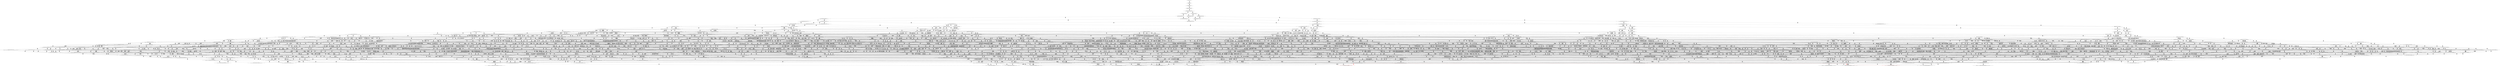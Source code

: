 digraph {
	S0[label="S0: [0, 0] [0, 0] [0, 0] [0, 0] \n{}{}"];
	S1[label="S1: [0, 0] [0, 0] [0, 0] [64, 80] \n{T0J0:64-80}{1}"];
	S2[label="S2: [64, 64] [64, 64] [64, 80] [109, 137] \n{T0J1:109-137}{1, 2}"];
	S3[label="S3: [64, 64] [64, 80] [109, 137] [124, 156] \n{T0J1:109-137, T0J2:124-156}{1, 2, 3}"];
	S4[label="S4: [64, 80] [101, 127] [109, 137] [124, 156] \n{T0J1:109-137, T0J2:124-156, T0J14:101-127}{1, 2, 3, 15}"];
	S5[label="S5: [124, 127] [124, 127] [124, 137] [164, 177] \n{T0J3:164-177}{1, 2, 3, 4, 15}"];
	S6[label="S6: [101, 127] [109, 137] [124, 156] [178, 224] \n{T0J15:178-224}{1, 2, 3, 15, 16}"];
	S7[label="S7: [124, 127] [124, 137] [134, 140] [164, 177] \n{T0J3:164-177, T0J6:134-140}{1, 2, 3, 4, 7, 15}"];
	S8[label="S8: [124, 137] [124, 156] [164, 177] [178, 224] \n{T0J3:164-177, T0J15:178-224}{1, 2, 3, 4, 15, 16}"];
	S9[label="S9: [105, 132] [109, 137] [124, 156] [178, 224] \n{T0J15:178-224, T0J20:105-132}{1, 2, 3, 15, 16, 21}"];
	S10[label="S10: [124, 137] [134, 140] [156, 168] [164, 177] \n{T0J3:164-177, T0J6:134-140, T0J7:156-168}{1, 2, 3, 4, 7, 8, 15}"];
	S11[label="S11: [124, 150] [134, 156] [164, 177] [178, 224] \n{T0J3:164-177, T0J6:134-150, T0J15:178-224}{1, 2, 3, 4, 7, 15, 16}"];
	S12[label="S12: [124, 142] [124, 156] [164, 182] [178, 224] \n{T0J3:164-182, T0J15:178-224}{1, 2, 3, 4, 15, 16, 21}"];
	S13[label="S13: [109, 137] [124, 156] [172, 216] [178, 224] \n{T0J15:178-224, T0J21:172-216}{1, 2, 3, 15, 16, 21, 22}"];
	S14[label="S14: [134, 140] [156, 168] [164, 177] [164, 188] \n{T0J3:164-177, T0J7:156-168, T0J10:164-188}{1, 2, 3, 4, 7, 8, 11, 15}"];
	S15[label="S15: [134, 156] [156, 177] [164, 191] [178, 234] \n{T0J3:164-177, T0J7:156-191, T0J15:178-234}{1, 2, 3, 4, 7, 8, 15, 16}"];
	S16[label="S16: [124, 156] [134, 168] [164, 182] [178, 224] \n{T0J3:164-182, T0J15:178-224}{1, 2, 3, 4, 7, 15, 16, 21}"];
	S17[label="S17: [124, 156] [164, 205] [172, 224] [178, 239] \n{T0J3:164-205, T0J15:178-224, T0J21:172-239}{1, 2, 3, 4, 15, 16, 21, 22}"];
	S18[label="S18: [124, 156] [133, 186] [172, 216] [178, 224] \n{T0J15:178-224, T0J21:172-216, T0J22:133-186}{1, 2, 3, 15, 16, 21, 22, 23}"];
	S19[label="S19: [156, 177] [164, 191] [164, 207] [178, 237] \n{T0J3:164-177, T0J7:156-191, T0J10:164-207, T0J15:178-237}{1, 2, 3, 4, 7, 8, 11, 15, 16}"];
	S20[label="S20: [134, 168] [156, 182] [164, 197] [178, 234] \n{T0J3:164-182, T0J7:156-197, T0J15:178-234}{1, 2, 3, 4, 7, 8, 15, 16, 21}"];
	S21[label="S21: [134, 169] [164, 205] [172, 224] [178, 239] \n{T0J3:164-205, T0J15:178-224, T0J21:172-239}{1, 2, 3, 4, 7, 15, 16, 21, 22}"];
	S22[label="S22: [133, 186] [164, 206] [172, 224] [178, 239] \n{T0J3:164-206, T0J15:178-224, T0J21:172-239}{1, 2, 3, 4, 15, 16, 21, 22, 23}"];
	S23[label="S23: [133, 186] [150, 188] [172, 216] [178, 224] \n{T0J15:178-224, T0J21:172-216, T0J23:150-188}{1, 2, 3, 15, 16, 21, 22, 23, 24}"];
	S24[label="S24: [156, 156] [161, 163] [164, 177] [178, 234] \n{T0J3:164-177, T0J8:161-163, T0J15:178-234}{1, 2, 3, 4, 7, 8, 9, 10, 15, 16}"];
	S25[label="S25: [156, 156] [164, 177] [178, 191] [184, 234] \n{T0J3:164-177, T0J9:184-191, T0J15:178-234}{1, 2, 3, 4, 7, 8, 9, 10, 15, 16}"];
	S26[label="S26: [164, 176] [164, 191] [178, 236] [212, 237] \n{T0J11:212-236, T0J15:178-237}{1, 2, 3, 4, 7, 8, 11, 12, 15, 16}"];
	S27[label="S27: [156, 182] [164, 197] [164, 219] [178, 237] \n{T0J15:178-237}{1, 2, 3, 4, 7, 8, 11, 15, 16, 21}"];
	S28[label="S28: [156, 205] [164, 210] [172, 234] [178, 239] \n{T0J7:156-210, T0J15:178-234, T0J21:172-239}{1, 2, 3, 4, 7, 8, 15, 16, 21, 22}"];
	S29[label="S29: [143, 199] [164, 206] [172, 224] [178, 239] \n{}{1, 2, 3, 4, 7, 15, 16, 21, 22, 23}"];
	S30[label="S30: [150, 188] [164, 216] [172, 224] [178, 239] \n{T0J3:164-236}{1, 2, 3, 4, 15, 16, 21, 22, 23, 24}"];
	S31[label="S31: [164, 191] [164, 207] [170, 221] [178, 237] \n{T0J15:178-237}{1, 2, 3, 4, 5, 6, 7, 8, 11, 15, 16}"];
	S32[label="S32: [161, 177] [164, 207] [164, 211] [178, 237] \n{T0J15:178-237}{1, 2, 3, 4, 7, 8, 9, 10, 11, 15, 16}"];
	S33[label="S33: [164, 168] [164, 197] [170, 212] [178, 234] \n{T0J15:178-234}{1, 2, 3, 4, 5, 6, 7, 8, 15, 16, 21}"];
	S34[label="S34: [156, 168] [161, 182] [164, 203] [178, 234] \n{T0J15:178-234}{1, 2, 3, 4, 7, 8, 9, 10, 15, 16, 21}"];
	S35[label="S35: [164, 169] [170, 213] [172, 224] [178, 239] \n{T0J15:178-224, T0J21:172-239}{1, 2, 3, 4, 5, 6, 7, 15, 16, 21, 22}"];
	S36[label="S36: [164, 186] [170, 224] [172, 230] [178, 239] \n{}{1, 2, 3, 4, 5, 6, 15, 16, 21, 22, 23}"];
	S37[label="S37: [164, 191] [178, 197] [180, 236] [212, 237] \n{T0J11:212-236, T0J12:180-197, T0J15:178-237}{1, 2, 3, 4, 7, 8, 11, 12, 13, 15, 16}"];
	S38[label="S38: [164, 197] [164, 219] [178, 237] [212, 242] \n{T0J11:212-242}{1, 2, 3, 4, 7, 8, 11, 12, 15, 16, 21}"];
	S39[label="S39: [178, 182] [178, 197] [178, 219] [226, 242] \n{T0J16:226-242}{1, 2, 3, 4, 7, 8, 11, 15, 16, 17, 21}"];
	S40[label="S40: [164, 210] [164, 234] [178, 239] [196, 266] \n{}{1, 2, 3, 4, 7, 8, 11, 15, 16, 21, 22}"];
	S41[label="S41: [164, 206] [172, 224] [175, 239] [178, 240] \n{T0J7:175-240}{1, 2, 3, 4, 7, 8, 15, 16, 21, 22, 23}"];
	S42[label="S42: [160, 201] [164, 216] [172, 224] [178, 239] \n{}{1, 2, 3, 4, 7, 15, 16, 21, 22, 23, 24}"];
	S43[label="S43: [164, 207] [170, 221] [178, 237] [212, 251] \n{T0J11:212-251}{1, 2, 3, 4, 5, 6, 7, 8, 11, 12, 15, 16}"];
	S44[label="S44: [164, 207] [164, 211] [178, 237] [212, 237] \n{T0J11:212-237, T0J15:178-237}{1, 2, 3, 4, 7, 8, 9, 10, 11, 12, 15, 16}"];
	S45[label="S45: [164, 197] [164, 219] [170, 226] [178, 237] \n{}{1, 2, 3, 4, 5, 6, 7, 8, 11, 15, 16, 21}"];
	S46[label="S46: [161, 197] [164, 217] [164, 219] [178, 237] \n{}{1, 2, 3, 4, 7, 8, 9, 10, 11, 15, 16, 21}"];
	S47[label="S47: [164, 210] [170, 234] [172, 239] [178, 249] \n{}{1, 2, 3, 4, 5, 6, 7, 8, 15, 16, 21, 22}"];
	S48[label="S48: [161, 205] [164, 234] [172, 239] [178, 240] \n{}{1, 2, 3, 4, 7, 8, 9, 10, 15, 16, 21, 22}"];
	S49[label="S49: [164, 206] [170, 224] [172, 239] [178, 243] \n{}{1, 2, 3, 4, 5, 6, 7, 15, 16, 21, 22, 23}"];
	S50[label="S50: [164, 216] [170, 224] [172, 232] [178, 239] \n{}{1, 2, 3, 4, 5, 6, 15, 16, 21, 22, 23, 24}"];
	S51[label="S51: [178, 191] [178, 207] [178, 221] [226, 251] \n{T0J16:226-251}{1, 2, 3, 4, 5, 6, 7, 8, 11, 15, 16, 17}"];
	S52[label="S52: [178, 197] [180, 236] [212, 237] [215, 255] \n{T0J11:212-236, T0J13:215-255}{1, 2, 3, 4, 7, 8, 11, 12, 13, 14, 15, 16}"];
	S53[label="S53: [178, 191] [180, 197] [212, 236] [226, 251] \n{T0J11:212-236, T0J16:226-251}{1, 2, 3, 4, 7, 8, 11, 12, 13, 15, 16, 17}"];
	S54[label="S54: [164, 218] [178, 219] [180, 237] [212, 242] \n{T0J11:212-242}{1, 2, 3, 4, 7, 8, 11, 12, 13, 15, 16, 21}"];
	S55[label="S55: [178, 219] [178, 237] [212, 242] [226, 257] \n{T0J11:212-256, T0J16:226-257}{1, 2, 3, 4, 7, 8, 11, 12, 15, 16, 17, 21}"];
	S56[label="S56: [164, 234] [178, 239] [196, 266] [212, 281] \n{T0J11:212-270}{1, 2, 3, 4, 7, 8, 11, 12, 15, 16, 21, 22}"];
	S57[label="S57: [178, 197] [178, 219] [226, 242] [246, 282] \n{T0J16:226-242, T0J17:246-282}{1, 2, 3, 4, 7, 8, 11, 15, 16, 17, 18, 21}"];
	S58[label="S58: [178, 234] [178, 239] [196, 266] [226, 280] \n{T0J16:226-270}{1, 2, 3, 4, 7, 8, 11, 15, 16, 17, 21, 22}"];
	S59[label="S59: [164, 234] [175, 239] [178, 241] [196, 266] \n{}{1, 2, 3, 4, 7, 8, 11, 15, 16, 21, 22, 23}"];
	S60[label="S60: [164, 216] [172, 224] [178, 239] [192, 242] \n{T0J7:192-242}{1, 2, 3, 4, 7, 8, 15, 16, 21, 22, 23, 24}"];
	S61[label="S61: [164, 207] [164, 221] [170, 226] [178, 237] \n{}{1, 2, 3, 4, 5, 6, 7, 8, 9, 10, 11, 15, 16}"];
	S62[label="S62: [164, 197] [164, 203] [170, 212] [178, 234] \n{T0J15:178-234}{1, 2, 3, 4, 5, 6, 7, 8, 9, 10, 15, 16, 21}"];
	S63[label="S63: [170, 221] [178, 235] [180, 237] [212, 251] \n{T0J11:212-251}{1, 2, 3, 4, 5, 6, 7, 8, 11, 12, 13, 15, 16}"];
	S64[label="S64: [164, 211] [178, 228] [180, 237] [212, 237] \n{T0J11:212-237}{1, 2, 3, 4, 7, 8, 9, 10, 11, 12, 13, 15, 16}"];
	S65[label="S65: [164, 219] [170, 237] [178, 241] [212, 272] \n{T0J11:212-272}{1, 2, 3, 4, 5, 6, 7, 8, 11, 12, 15, 16, 21}"];
	S66[label="S66: [164, 219] [164, 232] [178, 237] [212, 272] \n{T0J11:212-272}{1, 2, 3, 4, 7, 8, 9, 10, 11, 12, 15, 16, 21}"];
	S67[label="S67: [178, 219] [178, 226] [178, 240] [226, 272] \n{T0J16:226-272}{1, 2, 3, 4, 5, 6, 7, 8, 11, 15, 16, 17, 21}"];
	S68[label="S68: [178, 217] [178, 219] [178, 237] [226, 272] \n{T0J16:226-272}{1, 2, 3, 4, 7, 8, 9, 10, 11, 15, 16, 17, 21}"];
	S69[label="S69: [164, 234] [170, 239] [178, 254] [196, 296] \n{}{1, 2, 3, 4, 5, 6, 7, 8, 11, 15, 16, 21, 22}"];
	S70[label="S70: [164, 234] [164, 239] [178, 245] [196, 296] \n{}{1, 2, 3, 4, 7, 8, 9, 10, 11, 15, 16, 21, 22}"];
	S71[label="S71: [170, 224] [172, 239] [175, 243] [178, 250] \n{}{1, 2, 3, 4, 5, 6, 7, 8, 15, 16, 21, 22, 23}"];
	S72[label="S72: [175, 206] [175, 224] [178, 239] [180, 241] \n{}{1, 2, 3, 4, 7, 8, 9, 10, 15, 16, 21, 22, 23}"];
	S73[label="S73: [164, 224] [170, 229] [172, 239] [178, 245] \n{}{1, 2, 3, 4, 5, 6, 7, 15, 16, 21, 22, 23, 24}"];
	S74[label="S74: [178, 221] [178, 237] [212, 251] [226, 267] \n{T0J11:212-251, T0J16:226-267}{1, 2, 3, 4, 5, 6, 7, 8, 11, 12, 15, 16, 17}"];
	S75[label="S75: [178, 207] [178, 211] [212, 237] [226, 267] \n{T0J11:212-237, T0J16:226-267}{1, 2, 3, 4, 7, 8, 9, 10, 11, 12, 15, 16, 17}"];
	S76[label="S76: [199, 219] [199, 226] [199, 237] [248, 273] \n{T0J24:248-273}{1, 2, 3, 4, 5, 6, 7, 8, 11, 15, 16, 21, 25}"];
	S77[label="S77: [184, 217] [184, 219] [184, 233] [201, 237] \n{T0J25:201-233}{1, 2, 3, 4, 7, 8, 9, 10, 11, 15, 16, 21, 26}"];
	S78[label="S78: [178, 207] [178, 221] [226, 251] [246, 277] \n{T0J16:226-251, T0J17:246-277}{1, 2, 3, 4, 5, 6, 7, 8, 11, 15, 16, 17, 18}"];
	S79[label="S79: [180, 236] [212, 237] [215, 255] [226, 257] \n{T0J11:212-236, T0J13:215-255, T0J16:226-257}{1, 2, 3, 4, 7, 8, 11, 12, 13, 14, 15, 16, 17}"];
	S80[label="S80: [178, 219] [180, 237] [212, 242] [215, 282] \n{T0J13:215-282}{1, 2, 3, 4, 7, 8, 11, 12, 13, 14, 15, 16, 21}"];
	S81[label="S81: [180, 197] [212, 236] [226, 251] [246, 277] \n{T0J11:212-236, T0J16:226-251, T0J17:246-277}{1, 2, 3, 4, 7, 8, 11, 12, 13, 15, 16, 17, 18}"];
	S82[label="S82: [178, 237] [180, 240] [212, 242] [226, 278] \n{T0J16:226-278}{1, 2, 3, 4, 7, 8, 11, 12, 13, 15, 16, 17, 21}"];
	S83[label="S83: [178, 239] [180, 255] [196, 266] [212, 302] \n{}{1, 2, 3, 4, 7, 8, 11, 12, 13, 15, 16, 21, 22}"];
	S84[label="S84: [178, 237] [212, 242] [226, 272] [246, 305] \n{T0J16:226-257, T0J17:246-305}{1, 2, 3, 4, 7, 8, 11, 12, 15, 16, 17, 18, 21}"];
	S85[label="S85: [178, 239] [196, 266] [212, 281] [226, 303] \n{}{1, 2, 3, 4, 7, 8, 11, 12, 15, 16, 17, 21, 22}"];
	S86[label="S86: [175, 239] [178, 265] [196, 266] [212, 294] \n{}{1, 2, 3, 4, 7, 8, 11, 12, 15, 16, 21, 22, 23}"];
	S87[label="S87: [178, 219] [210, 242] [226, 252] [246, 282] \n{T0J16:226-242, T0J17:246-282, T0J18:210-252}{1, 2, 3, 4, 7, 8, 11, 15, 16, 17, 18, 19, 21}"];
	S88[label="S88: [178, 239] [196, 266] [226, 282] [246, 320] \n{T0J17:246-320}{1, 2, 3, 4, 7, 8, 11, 15, 16, 17, 18, 21, 22}"];
	S89[label="S89: [178, 239] [178, 265] [196, 266] [226, 294] \n{}{1, 2, 3, 4, 7, 8, 11, 15, 16, 17, 21, 22, 23}"];
	S90[label="S90: [172, 239] [178, 241] [190, 266] [196, 267] \n{}{1, 2, 3, 4, 7, 8, 11, 15, 16, 21, 22, 23, 24}"];
	S91[label="S91: [164, 221] [170, 237] [178, 242] [212, 267] \n{T0J11:212-267}{1, 2, 3, 4, 5, 6, 7, 8, 9, 10, 11, 12, 15, 16}"];
	S92[label="S92: [164, 219] [164, 226] [170, 237] [178, 256] \n{}{1, 2, 3, 4, 5, 6, 7, 8, 9, 10, 11, 15, 16, 21}"];
	S93[label="S93: [164, 234] [170, 239] [172, 245] [178, 249] \n{}{1, 2, 3, 4, 5, 6, 7, 8, 9, 10, 15, 16, 21, 22}"];
	S94[label="S94: [178, 221] [178, 226] [178, 237] [226, 267] \n{T0J16:226-267}{1, 2, 3, 4, 5, 6, 7, 8, 9, 10, 11, 15, 16, 17}"];
	S95[label="S95: [178, 236] [180, 237] [212, 251] [215, 285] \n{T0J13:215-285}{1, 2, 3, 4, 5, 6, 7, 8, 11, 12, 13, 14, 15, 16}"];
	S96[label="S96: [178, 232] [180, 237] [212, 237] [215, 275] \n{T0J11:212-237, T0J13:215-275}{1, 2, 3, 4, 7, 8, 9, 10, 11, 12, 13, 14, 15, 16}"];
	S97[label="S97: [178, 237] [180, 242] [212, 251] [226, 281] \n{T0J16:226-281}{1, 2, 3, 4, 5, 6, 7, 8, 11, 12, 13, 15, 16, 17}"];
	S98[label="S98: [180, 197] [212, 235] [213, 236] [226, 251] \n{T0J5:213-235, T0J11:212-236, T0J16:226-251}{1, 2, 3, 4, 5, 6, 7, 8, 11, 12, 13, 15, 16, 17}"];
	S99[label="S99: [178, 228] [180, 237] [212, 237] [226, 271] \n{T0J11:212-237, T0J16:226-271}{1, 2, 3, 4, 7, 8, 9, 10, 11, 12, 13, 15, 16, 17}"];
	S100[label="S100: [180, 197] [206, 226] [212, 236] [226, 251] \n{T0J9:206-226, T0J11:212-236, T0J16:226-251}{1, 2, 3, 4, 7, 8, 9, 10, 11, 12, 13, 15, 16, 17}"];
	S101[label="S101: [170, 237] [178, 241] [180, 247] [212, 272] \n{}{1, 2, 3, 4, 5, 6, 7, 8, 11, 12, 13, 15, 16, 21}"];
	S102[label="S102: [164, 232] [178, 237] [180, 247] [212, 272] \n{}{1, 2, 3, 4, 7, 8, 9, 10, 11, 12, 13, 15, 16, 21}"];
	S103[label="S103: [178, 237] [178, 242] [212, 272] [226, 286] \n{T0J16:226-286}{1, 2, 3, 4, 5, 6, 7, 8, 11, 12, 15, 16, 17, 21}"];
	S104[label="S104: [178, 237] [178, 242] [212, 272] [226, 286] \n{T0J16:226-286}{1, 2, 3, 4, 7, 8, 9, 10, 11, 12, 15, 16, 17, 21}"];
	S105[label="S105: [170, 239] [178, 266] [196, 294] [212, 310] \n{}{1, 2, 3, 4, 5, 6, 7, 8, 11, 12, 15, 16, 21, 22}"];
	S106[label="S106: [164, 239] [178, 266] [196, 294] [212, 310] \n{}{1, 2, 3, 4, 7, 8, 9, 10, 11, 12, 15, 16, 21, 22}"];
	S107[label="S107: [178, 226] [178, 242] [226, 272] [246, 312] \n{T0J16:226-272, T0J17:246-312}{1, 2, 3, 4, 5, 6, 7, 8, 11, 15, 16, 17, 18, 21}"];
	S108[label="S108: [178, 219] [178, 242] [226, 272] [246, 312] \n{T0J16:226-272, T0J17:246-312}{1, 2, 3, 4, 7, 8, 9, 10, 11, 15, 16, 17, 18, 21}"];
	S109[label="S109: [178, 239] [178, 266] [196, 294] [226, 310] \n{}{1, 2, 3, 4, 5, 6, 7, 8, 11, 15, 16, 17, 21, 22}"];
	S110[label="S110: [178, 239] [178, 266] [196, 294] [226, 310] \n{}{1, 2, 3, 4, 7, 8, 9, 10, 11, 15, 16, 17, 21, 22}"];
	S111[label="S111: [170, 239] [175, 254] [178, 266] [196, 296] \n{}{1, 2, 3, 4, 5, 6, 7, 8, 11, 15, 16, 21, 22, 23}"];
	S112[label="S112: [164, 239] [175, 245] [178, 266] [196, 296] \n{}{1, 2, 3, 4, 7, 8, 9, 10, 11, 15, 16, 21, 22, 23}"];
	S113[label="S113: [170, 229] [172, 239] [178, 245] [192, 265] \n{}{1, 2, 3, 4, 5, 6, 7, 8, 15, 16, 21, 22, 23, 24}"];
	S114[label="S114: [192, 216] [192, 224] [192, 239] [197, 251] \n{}{1, 2, 3, 4, 7, 8, 9, 10, 15, 16, 21, 22, 23, 24}"];
	S115[label="S115: [199, 237] [199, 241] [212, 273] [248, 287] \n{T0J24:248-287}{1, 2, 3, 4, 5, 6, 7, 8, 11, 12, 15, 16, 21, 25}"];
	S116[label="S116: [184, 232] [184, 237] [201, 247] [212, 286] \n{}{1, 2, 3, 4, 7, 8, 9, 10, 11, 12, 15, 16, 21, 26}"];
	S117[label="S117: [199, 226] [199, 240] [226, 273] [248, 287] \n{T0J16:226-286, T0J24:248-287}{1, 2, 3, 4, 5, 6, 7, 8, 11, 15, 16, 17, 21, 25}"];
	S118[label="S118: [184, 219] [184, 237] [201, 247] [226, 286] \n{T0J16:226-286}{1, 2, 3, 4, 7, 8, 9, 10, 11, 15, 16, 17, 21, 26}"];
	S119[label="S119: [199, 239] [199, 254] [199, 287] [248, 310] \n{T0J24:248-287}{1, 2, 3, 4, 5, 6, 7, 8, 11, 15, 16, 21, 22, 25}"];
	S120[label="S120: [184, 239] [184, 245] [196, 247] [201, 310] \n{}{1, 2, 3, 4, 7, 8, 9, 10, 11, 15, 16, 21, 22, 26}"];
	S121[label="S121: [178, 237] [212, 251] [226, 267] [246, 307] \n{T0J16:226-267, T0J17:246-307}{1, 2, 3, 4, 5, 6, 7, 8, 11, 12, 15, 16, 17, 18}"];
	S122[label="S122: [178, 211] [212, 237] [226, 267] [246, 293] \n{T0J11:212-237, T0J16:226-267, T0J17:246-293}{1, 2, 3, 4, 7, 8, 9, 10, 11, 12, 15, 16, 17, 18}"];
	S123[label="S123: [178, 221] [210, 247] [226, 251] [246, 277] \n{T0J16:226-251, T0J17:246-277, T0J18:210-247}{1, 2, 3, 4, 5, 6, 7, 8, 11, 15, 16, 17, 18, 19}"];
	S124[label="S124: [212, 237] [215, 255] [226, 261] [246, 321] \n{T0J17:246-321}{1, 2, 3, 4, 7, 8, 11, 12, 13, 14, 15, 16, 17, 18}"];
	S125[label="S125: [180, 240] [212, 242] [215, 282] [226, 299] \n{}{1, 2, 3, 4, 7, 8, 11, 12, 13, 14, 15, 16, 17, 21}"];
	S126[label="S126: [180, 255] [196, 266] [212, 299] [229, 319] \n{}{1, 2, 3, 4, 7, 8, 11, 12, 13, 14, 15, 16, 21, 22}"];
	S127[label="S127: [215, 235] [215, 237] [215, 242] [223, 246] \n{T0J26:223-246}{1, 2, 3, 4, 7, 8, 11, 12, 13, 14, 15, 16, 21, 27}"];
	S128[label="S128: [212, 236] [212, 237] [226, 251] [246, 277] \n{T0J11:212-236, T0J16:226-251, T0J17:246-277, T0J18:212-237}{1, 2, 3, 4, 7, 8, 11, 12, 13, 15, 16, 17, 18, 19}"];
	S129[label="S129: [180, 242] [212, 256] [226, 278] [246, 321] \n{T0J17:246-321}{1, 2, 3, 4, 7, 8, 11, 12, 13, 15, 16, 17, 18, 21}"];
	S130[label="S130: [180, 256] [196, 266] [212, 295] [226, 319] \n{}{1, 2, 3, 4, 7, 8, 11, 12, 13, 15, 16, 17, 21, 22}"];
	S131[label="S131: [178, 256] [191, 266] [196, 266] [212, 302] \n{}{1, 2, 3, 4, 7, 8, 11, 12, 13, 15, 16, 21, 22, 23}"];
	S132[label="S132: [210, 242] [212, 272] [226, 282] [246, 305] \n{T0J17:246-305}{1, 2, 3, 4, 7, 8, 11, 12, 15, 16, 17, 18, 19, 21}"];
	S133[label="S133: [196, 266] [212, 282] [226, 305] [246, 321] \n{T0J17:246-321}{1, 2, 3, 4, 7, 8, 11, 12, 15, 16, 17, 18, 21, 22}"];
	S134[label="S134: [178, 266] [196, 266] [212, 294] [226, 303] \n{}{1, 2, 3, 4, 7, 8, 11, 12, 15, 16, 17, 21, 22, 23}"];
	S135[label="S135: [178, 265] [190, 266] [196, 268] [212, 295] \n{}{1, 2, 3, 4, 7, 8, 11, 12, 15, 16, 21, 22, 23, 24}"];
	S136[label="S136: [210, 242] [226, 252] [242, 282] [246, 315] \n{T0J17:246-282, T0J19:242-315}{1, 2, 3, 4, 7, 8, 11, 15, 16, 17, 18, 19, 20, 21}"];
	S137[label="S137: [196, 266] [210, 275] [226, 282] [246, 320] \n{T0J17:246-320}{1, 2, 3, 4, 7, 8, 11, 15, 16, 17, 18, 19, 21, 22}"];
	S138[label="S138: [178, 266] [196, 266] [226, 294] [246, 321] \n{T0J17:246-321}{1, 2, 3, 4, 7, 8, 11, 15, 16, 17, 18, 21, 22, 23}"];
	S139[label="S139: [178, 265] [190, 266] [196, 268] [226, 295] \n{}{1, 2, 3, 4, 7, 8, 11, 15, 16, 17, 21, 22, 23, 24}"];
	S140[label="S140: [178, 241] [190, 266] [196, 267] [235, 314] \n{T0J28:235-314}{1, 2, 3, 4, 7, 8, 11, 15, 16, 21, 22, 23, 24, 29}"];
	S141[label="S141: [170, 237] [178, 242] [180, 251] [212, 267] \n{}{1, 2, 3, 4, 5, 6, 7, 8, 9, 10, 11, 12, 13, 15, 16}"];
	S142[label="S142: [164, 237] [170, 241] [178, 270] [212, 297] \n{}{1, 2, 3, 4, 5, 6, 7, 8, 9, 10, 11, 12, 15, 16, 21}"];
	S143[label="S143: [178, 226] [178, 240] [178, 270] [226, 297] \n{T0J16:226-297}{1, 2, 3, 4, 5, 6, 7, 8, 9, 10, 11, 15, 16, 17, 21}"];
	S144[label="S144: [164, 239] [170, 254] [178, 278] [196, 320] \n{}{1, 2, 3, 4, 5, 6, 7, 8, 9, 10, 11, 15, 16, 21, 22}"];
	S145[label="S145: [172, 239] [175, 243] [175, 250] [178, 259] \n{}{1, 2, 3, 4, 5, 6, 7, 8, 9, 10, 15, 16, 21, 22, 23}"];
	S146[label="S146: [178, 237] [178, 251] [212, 267] [226, 281] \n{T0J16:226-281}{1, 2, 3, 4, 5, 6, 7, 8, 9, 10, 11, 12, 15, 16, 17}"];
	S147[label="S147: [199, 226] [199, 237] [199, 261] [248, 298] \n{T0J24:248-298}{1, 2, 3, 4, 5, 6, 7, 8, 9, 10, 11, 15, 16, 21, 25}"];
	S148[label="S148: [184, 226] [184, 237] [184, 256] [201, 270] \n{}{1, 2, 3, 4, 5, 6, 7, 8, 9, 10, 11, 15, 16, 21, 26}"];
	S149[label="S149: [178, 226] [178, 242] [226, 267] [246, 307] \n{T0J16:226-267, T0J17:246-307}{1, 2, 3, 4, 5, 6, 7, 8, 9, 10, 11, 15, 16, 17, 18}"];
	S150[label="S150: [180, 242] [212, 255] [215, 285] [226, 301] \n{}{1, 2, 3, 4, 5, 6, 7, 8, 11, 12, 13, 14, 15, 16, 17}"];
	S151[label="S151: [180, 237] [212, 255] [215, 275] [226, 292] \n{}{1, 2, 3, 4, 7, 8, 9, 10, 11, 12, 13, 14, 15, 16, 17}"];
	S152[label="S152: [178, 241] [180, 247] [212, 280] [215, 301] \n{}{1, 2, 3, 4, 5, 6, 7, 8, 11, 12, 13, 14, 15, 16, 21}"];
	S153[label="S153: [178, 237] [180, 247] [212, 272] [215, 299] \n{}{1, 2, 3, 4, 7, 8, 9, 10, 11, 12, 13, 14, 15, 16, 21}"];
	S154[label="S154: [180, 251] [212, 258] [226, 281] [246, 323] \n{T0J17:246-323}{1, 2, 3, 4, 5, 6, 7, 8, 11, 12, 13, 15, 16, 17, 18}"];
	S155[label="S155: [212, 236] [215, 241] [226, 251] [246, 277] \n{T0J5:215-241, T0J11:212-236, T0J16:226-251, T0J17:246-277}{1, 2, 3, 4, 5, 6, 7, 8, 11, 12, 13, 15, 16, 17, 18}"];
	S156[label="S156: [180, 237] [212, 237] [226, 271] [246, 314] \n{T0J17:246-314}{1, 2, 3, 4, 7, 8, 9, 10, 11, 12, 13, 15, 16, 17, 18}"];
	S157[label="S157: [208, 232] [212, 236] [226, 251] [246, 277] \n{T0J9:208-232, T0J11:212-236, T0J16:226-251, T0J17:246-277}{1, 2, 3, 4, 7, 8, 9, 10, 11, 12, 13, 15, 16, 17, 18}"];
	S158[label="S158: [178, 242] [180, 258] [212, 278] [226, 297] \n{}{1, 2, 3, 4, 5, 6, 7, 8, 11, 12, 13, 15, 16, 17, 21}"];
	S159[label="S159: [178, 242] [180, 256] [212, 272] [226, 295] \n{}{1, 2, 3, 4, 7, 8, 9, 10, 11, 12, 13, 15, 16, 17, 21}"];
	S160[label="S160: [178, 260] [180, 266] [196, 294] [212, 320] \n{}{1, 2, 3, 4, 5, 6, 7, 8, 11, 12, 13, 15, 16, 21, 22}"];
	S161[label="S161: [178, 256] [180, 266] [196, 294] [212, 319] \n{}{1, 2, 3, 4, 7, 8, 9, 10, 11, 12, 13, 15, 16, 21, 22}"];
	S162[label="S162: [178, 242] [212, 272] [226, 297] [246, 323] \n{T0J17:246-323}{1, 2, 3, 4, 5, 6, 7, 8, 11, 12, 15, 16, 17, 18, 21}"];
	S163[label="S163: [178, 242] [212, 272] [226, 295] [246, 321] \n{T0J17:246-321}{1, 2, 3, 4, 7, 8, 9, 10, 11, 12, 15, 16, 17, 18, 21}"];
	S164[label="S164: [178, 266] [196, 294] [212, 299] [226, 320] \n{}{1, 2, 3, 4, 5, 6, 7, 8, 11, 12, 15, 16, 17, 21, 22}"];
	S165[label="S165: [178, 266] [196, 294] [212, 295] [226, 319] \n{}{1, 2, 3, 4, 7, 8, 9, 10, 11, 12, 15, 16, 17, 21, 22}"];
	S166[label="S166: [175, 266] [178, 267] [196, 296] [212, 310] \n{}{1, 2, 3, 4, 5, 6, 7, 8, 11, 12, 15, 16, 21, 22, 23}"];
	S167[label="S167: [175, 266] [178, 266] [196, 295] [212, 310] \n{}{1, 2, 3, 4, 7, 8, 9, 10, 11, 12, 15, 16, 21, 22, 23}"];
	S168[label="S168: [178, 242] [210, 272] [226, 280] [246, 312] \n{T0J17:246-312}{1, 2, 3, 4, 5, 6, 7, 8, 11, 15, 16, 17, 18, 19, 21}"];
	S169[label="S169: [178, 242] [210, 272] [226, 275] [246, 312] \n{T0J17:246-312}{1, 2, 3, 4, 7, 8, 9, 10, 11, 15, 16, 17, 18, 19, 21}"];
	S170[label="S170: [178, 266] [196, 294] [226, 312] [246, 325] \n{T0J17:246-325}{1, 2, 3, 4, 5, 6, 7, 8, 11, 15, 16, 17, 18, 21, 22}"];
	S171[label="S171: [178, 266] [196, 294] [226, 312] [246, 321] \n{T0J17:246-321}{1, 2, 3, 4, 7, 8, 9, 10, 11, 15, 16, 17, 18, 21, 22}"];
	S172[label="S172: [178, 266] [178, 267] [196, 296] [226, 310] \n{}{1, 2, 3, 4, 5, 6, 7, 8, 11, 15, 16, 17, 21, 22, 23}"];
	S173[label="S173: [178, 266] [178, 266] [196, 295] [226, 310] \n{}{1, 2, 3, 4, 7, 8, 9, 10, 11, 15, 16, 17, 21, 22, 23}"];
	S174[label="S174: [172, 254] [178, 266] [190, 269] [196, 296] \n{}{1, 2, 3, 4, 5, 6, 7, 8, 11, 15, 16, 21, 22, 23, 24}"];
	S175[label="S175: [175, 245] [178, 266] [190, 268] [196, 296] \n{}{1, 2, 3, 4, 7, 8, 9, 10, 11, 15, 16, 21, 22, 23, 24}"];
	S176[label="S176: [199, 241] [199, 258] [212, 273] [248, 298] \n{T0J24:248-298}{1, 2, 3, 4, 5, 6, 7, 8, 11, 12, 13, 15, 16, 21, 25}"];
	S177[label="S177: [184, 237] [184, 247] [201, 257] [212, 286] \n{}{1, 2, 3, 4, 7, 8, 9, 10, 11, 12, 13, 15, 16, 21, 26}"];
	S178[label="S178: [199, 242] [212, 273] [226, 287] [248, 298] \n{T0J24:248-298}{1, 2, 3, 4, 5, 6, 7, 8, 11, 12, 15, 16, 17, 21, 25}"];
	S179[label="S179: [184, 242] [201, 257] [212, 286] [226, 295] \n{}{1, 2, 3, 4, 7, 8, 9, 10, 11, 12, 15, 16, 17, 21, 26}"];
	S180[label="S180: [199, 266] [199, 294] [212, 299] [248, 320] \n{T0J24:248-298}{1, 2, 3, 4, 5, 6, 7, 8, 11, 12, 15, 16, 21, 22, 25}"];
	S181[label="S181: [184, 257] [196, 266] [201, 295] [212, 319] \n{}{1, 2, 3, 4, 7, 8, 9, 10, 11, 12, 15, 16, 21, 22, 26}"];
	S182[label="S182: [199, 242] [226, 273] [246, 298] [248, 323] \n{T0J17:246-323, T0J24:248-298}{1, 2, 3, 4, 5, 6, 7, 8, 11, 15, 16, 17, 18, 21, 25}"];
	S183[label="S183: [184, 242] [201, 257] [226, 286] [246, 321] \n{T0J17:246-321}{1, 2, 3, 4, 7, 8, 9, 10, 11, 15, 16, 17, 18, 21, 26}"];
	S184[label="S184: [199, 266] [199, 294] [226, 299] [248, 320] \n{T0J24:248-298}{1, 2, 3, 4, 5, 6, 7, 8, 11, 15, 16, 17, 21, 22, 25}"];
	S185[label="S185: [184, 257] [196, 266] [201, 295] [226, 319] \n{}{1, 2, 3, 4, 7, 8, 9, 10, 11, 15, 16, 17, 21, 22, 26}"];
	S186[label="S186: [199, 254] [199, 267] [199, 296] [248, 310] \n{T0J24:248-298}{1, 2, 3, 4, 5, 6, 7, 8, 11, 15, 16, 21, 22, 23, 25}"];
	S187[label="S187: [184, 245] [184, 257] [196, 266] [201, 310] \n{}{1, 2, 3, 4, 7, 8, 9, 10, 11, 15, 16, 21, 22, 23, 26}"];
	S188[label="S188: [210, 251] [212, 267] [226, 277] [246, 307] \n{T0J17:246-307}{1, 2, 3, 4, 5, 6, 7, 8, 11, 12, 15, 16, 17, 18, 19}"];
	S189[label="S189: [210, 237] [212, 251] [226, 267] [246, 293] \n{T0J11:212-237, T0J16:226-267, T0J17:246-293, T0J18:210-251}{1, 2, 3, 4, 7, 8, 9, 10, 11, 12, 15, 16, 17, 18, 19}"];
	S190[label="S190: [210, 247] [226, 251] [242, 277] [246, 301] \n{T0J16:226-251, T0J17:246-277, T0J19:242-301}{1, 2, 3, 4, 5, 6, 7, 8, 11, 15, 16, 17, 18, 19, 20}"];
	S191[label="S191: [212, 255] [226, 261] [244, 277] [246, 321] \n{T0J17:246-321}{1, 2, 3, 4, 7, 8, 11, 12, 13, 14, 15, 16, 17, 18, 19}"];
	S192[label="S192: [212, 256] [215, 282] [226, 299] [246, 321] \n{T0J17:246-321}{1, 2, 3, 4, 7, 8, 11, 12, 13, 14, 15, 16, 17, 18, 21}"];
	S193[label="S193: [196, 266] [212, 295] [226, 299] [229, 319] \n{}{1, 2, 3, 4, 7, 8, 11, 12, 13, 14, 15, 16, 17, 21, 22}"];
	S194[label="S194: [215, 242] [215, 246] [223, 282] [226, 299] \n{}{1, 2, 3, 4, 7, 8, 11, 12, 13, 14, 15, 16, 17, 21, 27}"];
	S195[label="S195: [191, 266] [196, 266] [212, 299] [229, 319] \n{}{1, 2, 3, 4, 7, 8, 11, 12, 13, 14, 15, 16, 21, 22, 23}"];
	S196[label="S196: [215, 246] [215, 266] [223, 299] [229, 319] \n{}{1, 2, 3, 4, 7, 8, 11, 12, 13, 14, 15, 16, 21, 22, 27}"];
	S197[label="S197: [212, 237] [226, 251] [246, 277] [276, 315] \n{T0J17:246-277, T0J19:276-315}{1, 2, 3, 4, 7, 8, 11, 12, 13, 15, 16, 17, 18, 19, 20}"];
	S198[label="S198: [212, 256] [212, 275] [226, 282] [246, 321] \n{T0J17:246-321}{1, 2, 3, 4, 7, 8, 11, 12, 13, 15, 16, 17, 18, 19, 21}"];
	S199[label="S199: [196, 266] [212, 295] [226, 319] [246, 321] \n{T0J17:246-321}{1, 2, 3, 4, 7, 8, 11, 12, 13, 15, 16, 17, 18, 21, 22}"];
	S200[label="S200: [191, 266] [196, 266] [212, 295] [226, 319] \n{}{1, 2, 3, 4, 7, 8, 11, 12, 13, 15, 16, 17, 21, 22, 23}"];
	S201[label="S201: [190, 266] [194, 266] [196, 268] [212, 302] \n{}{1, 2, 3, 4, 7, 8, 11, 12, 13, 15, 16, 21, 22, 23, 24}"];
	S202[label="S202: [212, 272] [226, 282] [246, 305] [258, 315] \n{T0J17:246-305, T0J19:242-315}{1, 2, 3, 4, 7, 8, 11, 12, 15, 16, 17, 18, 19, 20, 21}"];
	S203[label="S203: [210, 275] [226, 282] [228, 305] [246, 321] \n{T0J17:246-321}{1, 2, 3, 4, 7, 8, 11, 12, 15, 16, 17, 18, 19, 21, 22}"];
	S204[label="S204: [196, 266] [212, 294] [226, 305] [246, 321] \n{T0J17:246-321}{1, 2, 3, 4, 7, 8, 11, 12, 15, 16, 17, 18, 21, 22, 23}"];
	S205[label="S205: [190, 266] [196, 268] [212, 295] [226, 303] \n{}{1, 2, 3, 4, 7, 8, 11, 12, 15, 16, 17, 21, 22, 23, 24}"];
	S206[label="S206: [190, 266] [196, 268] [212, 295] [235, 314] \n{T0J28:235-314}{1, 2, 3, 4, 7, 8, 11, 12, 15, 16, 21, 22, 23, 24, 29}"];
	S207[label="S207: [210, 275] [226, 282] [246, 315] [260, 320] \n{T0J17:246-320, T0J19:242-315}{1, 2, 3, 4, 7, 8, 11, 15, 16, 17, 18, 19, 20, 21, 22}"];
	S208[label="S208: [196, 266] [210, 275] [226, 294] [246, 321] \n{T0J17:246-321}{1, 2, 3, 4, 7, 8, 11, 15, 16, 17, 18, 19, 21, 22, 23}"];
	S209[label="S209: [190, 266] [196, 268] [226, 295] [246, 321] \n{T0J17:246-321}{1, 2, 3, 4, 7, 8, 11, 15, 16, 17, 18, 21, 22, 23, 24}"];
	S210[label="S210: [190, 266] [196, 268] [226, 295] [235, 314] \n{T0J28:235-314}{1, 2, 3, 4, 7, 8, 11, 15, 16, 17, 21, 22, 23, 24, 29}"];
	S211[label="S211: [178, 242] [180, 251] [212, 275] [215, 301] \n{}{1, 2, 3, 4, 5, 6, 7, 8, 9, 10, 11, 12, 13, 14, 15, 16}"];
	S212[label="S212: [178, 251] [180, 258] [212, 272] [226, 297] \n{}{1, 2, 3, 4, 5, 6, 7, 8, 9, 10, 11, 12, 13, 15, 16, 17}"];
	S213[label="S213: [170, 241] [178, 258] [180, 272] [212, 297] \n{}{1, 2, 3, 4, 5, 6, 7, 8, 9, 10, 11, 12, 13, 15, 16, 21}"];
	S214[label="S214: [178, 242] [178, 272] [212, 297] [226, 297] \n{}{1, 2, 3, 4, 5, 6, 7, 8, 9, 10, 11, 12, 15, 16, 17, 21}"];
	S215[label="S215: [170, 266] [178, 283] [196, 299] [212, 320] \n{}{1, 2, 3, 4, 5, 6, 7, 8, 9, 10, 11, 12, 15, 16, 21, 22}"];
	S216[label="S216: [178, 242] [178, 272] [226, 297] [246, 323] \n{T0J17:246-323}{1, 2, 3, 4, 5, 6, 7, 8, 9, 10, 11, 15, 16, 17, 18, 21}"];
	S217[label="S217: [178, 266] [178, 283] [196, 299] [226, 320] \n{}{1, 2, 3, 4, 5, 6, 7, 8, 9, 10, 11, 15, 16, 17, 21, 22}"];
	S218[label="S218: [170, 254] [175, 267] [178, 283] [196, 320] \n{}{1, 2, 3, 4, 5, 6, 7, 8, 9, 10, 11, 15, 16, 21, 22, 23}"];
	S219[label="S219: [172, 239] [175, 245] [178, 264] [192, 265] \n{}{1, 2, 3, 4, 5, 6, 7, 8, 9, 10, 15, 16, 21, 22, 23, 24}"];
	S220[label="S220: [199, 241] [199, 272] [212, 297] [248, 298] \n{T0J24:248-298}{1, 2, 3, 4, 5, 6, 7, 8, 9, 10, 11, 12, 15, 16, 21, 25}"];
	S221[label="S221: [184, 241] [184, 258] [201, 280] [212, 297] \n{}{1, 2, 3, 4, 5, 6, 7, 8, 9, 10, 11, 12, 15, 16, 21, 26}"];
	S222[label="S222: [199, 240] [199, 272] [226, 297] [248, 298] \n{T0J24:248-298}{1, 2, 3, 4, 5, 6, 7, 8, 9, 10, 11, 15, 16, 17, 21, 25}"];
	S223[label="S223: [184, 240] [184, 258] [201, 280] [226, 297] \n{}{1, 2, 3, 4, 5, 6, 7, 8, 9, 10, 11, 15, 16, 17, 21, 26}"];
	S224[label="S224: [199, 254] [199, 278] [199, 298] [248, 320] \n{T0J24:248-298}{1, 2, 3, 4, 5, 6, 7, 8, 9, 10, 11, 15, 16, 21, 22, 25}"];
	S225[label="S225: [184, 254] [184, 258] [196, 283] [201, 320] \n{}{1, 2, 3, 4, 5, 6, 7, 8, 9, 10, 11, 15, 16, 21, 22, 26}"];
	S226[label="S226: [178, 251] [212, 267] [226, 286] [246, 323] \n{T0J17:246-323}{1, 2, 3, 4, 5, 6, 7, 8, 9, 10, 11, 12, 15, 16, 17, 18}"];
	S227[label="S227: [178, 247] [210, 266] [226, 267] [246, 307] \n{T0J16:226-267, T0J17:246-307}{1, 2, 3, 4, 5, 6, 7, 8, 9, 10, 11, 15, 16, 17, 18, 19}"];
	S228[label="S228: [212, 258] [215, 285] [226, 315] [246, 328] \n{}{1, 2, 3, 4, 5, 6, 7, 8, 11, 12, 13, 14, 15, 16, 17, 18}"];
	S229[label="S229: [212, 255] [215, 275] [226, 299] [246, 321] \n{T0J17:246-321}{1, 2, 3, 4, 7, 8, 9, 10, 11, 12, 13, 14, 15, 16, 17, 18}"];
	S230[label="S230: [180, 258] [212, 282] [215, 301] [226, 306] \n{}{1, 2, 3, 4, 5, 6, 7, 8, 11, 12, 13, 14, 15, 16, 17, 21}"];
	S231[label="S231: [180, 256] [212, 272] [215, 295] [226, 299] \n{}{1, 2, 3, 4, 7, 8, 9, 10, 11, 12, 13, 14, 15, 16, 17, 21}"];
	S232[label="S232: [180, 266] [196, 299] [212, 320] [229, 324] \n{}{1, 2, 3, 4, 5, 6, 7, 8, 11, 12, 13, 14, 15, 16, 21, 22}"];
	S233[label="S233: [180, 266] [196, 294] [212, 299] [229, 319] \n{}{1, 2, 3, 4, 7, 8, 9, 10, 11, 12, 13, 14, 15, 16, 21, 22}"];
	S234[label="S234: [215, 247] [215, 247] [215, 280] [223, 301] \n{}{1, 2, 3, 4, 5, 6, 7, 8, 11, 12, 13, 14, 15, 16, 21, 27}"];
	S235[label="S235: [215, 237] [215, 242] [223, 246] [250, 280] \n{T0J5:250-280}{1, 2, 3, 4, 5, 6, 7, 8, 11, 12, 13, 14, 15, 16, 21, 27}"];
	S236[label="S236: [215, 246] [215, 247] [215, 272] [223, 299] \n{}{1, 2, 3, 4, 7, 8, 9, 10, 11, 12, 13, 14, 15, 16, 21, 27}"];
	S237[label="S237: [212, 267] [212, 281] [226, 291] [246, 323] \n{}{1, 2, 3, 4, 5, 6, 7, 8, 11, 12, 13, 15, 16, 17, 18, 19}"];
	S238[label="S238: [212, 251] [212, 271] [226, 275] [246, 314] \n{T0J17:246-314}{1, 2, 3, 4, 7, 8, 9, 10, 11, 12, 13, 15, 16, 17, 18, 19}"];
	S239[label="S239: [180, 263] [212, 278] [226, 297] [246, 328] \n{T0J17:246-328}{1, 2, 3, 4, 5, 6, 7, 8, 11, 12, 13, 15, 16, 17, 18, 21}"];
	S240[label="S240: [180, 256] [212, 272] [226, 295] [246, 321] \n{T0J17:246-321}{1, 2, 3, 4, 7, 8, 9, 10, 11, 12, 13, 15, 16, 17, 18, 21}"];
	S241[label="S241: [180, 285] [196, 295] [212, 320] [226, 320] \n{}{1, 2, 3, 4, 5, 6, 7, 8, 11, 12, 13, 15, 16, 17, 21, 22}"];
	S242[label="S242: [180, 266] [196, 294] [212, 295] [226, 319] \n{}{1, 2, 3, 4, 7, 8, 9, 10, 11, 12, 13, 15, 16, 17, 21, 22}"];
	S243[label="S243: [178, 267] [191, 285] [196, 300] [212, 320] \n{}{1, 2, 3, 4, 5, 6, 7, 8, 11, 12, 13, 15, 16, 21, 22, 23}"];
	S244[label="S244: [178, 266] [191, 266] [196, 295] [212, 319] \n{}{1, 2, 3, 4, 7, 8, 9, 10, 11, 12, 13, 15, 16, 21, 22, 23}"];
	S245[label="S245: [210, 272] [212, 282] [226, 302] [246, 323] \n{T0J17:246-323}{1, 2, 3, 4, 5, 6, 7, 8, 11, 12, 15, 16, 17, 18, 19, 21}"];
	S246[label="S246: [210, 272] [212, 275] [226, 295] [246, 321] \n{T0J17:246-321}{1, 2, 3, 4, 7, 8, 9, 10, 11, 12, 15, 16, 17, 18, 19, 21}"];
	S247[label="S247: [196, 294] [212, 312] [226, 324] [246, 350] \n{}{1, 2, 3, 4, 5, 6, 7, 8, 11, 12, 15, 16, 17, 18, 21, 22}"];
	S248[label="S248: [196, 294] [212, 295] [226, 319] [246, 321] \n{T0J17:246-321}{1, 2, 3, 4, 7, 8, 9, 10, 11, 12, 15, 16, 17, 18, 21, 22}"];
	S249[label="S249: [178, 267] [196, 296] [212, 310] [226, 324] \n{}{1, 2, 3, 4, 5, 6, 7, 8, 11, 12, 15, 16, 17, 21, 22, 23}"];
	S250[label="S250: [178, 266] [196, 295] [212, 295] [226, 319] \n{}{1, 2, 3, 4, 7, 8, 9, 10, 11, 12, 15, 16, 17, 21, 22, 23}"];
	S251[label="S251: [178, 267] [190, 269] [196, 296] [212, 314] \n{}{1, 2, 3, 4, 5, 6, 7, 8, 11, 12, 15, 16, 21, 22, 23, 24}"];
	S252[label="S252: [178, 266] [190, 268] [196, 295] [212, 310] \n{}{1, 2, 3, 4, 7, 8, 9, 10, 11, 12, 15, 16, 21, 22, 23, 24}"];
	S253[label="S253: [210, 272] [226, 282] [242, 312] [246, 322] \n{}{1, 2, 3, 4, 5, 6, 7, 8, 11, 15, 16, 17, 18, 19, 20, 21}"];
	S254[label="S254: [210, 272] [226, 275] [242, 312] [246, 315] \n{T0J17:246-312, T0J19:242-315}{1, 2, 3, 4, 7, 8, 9, 10, 11, 15, 16, 17, 18, 19, 20, 21}"];
	S255[label="S255: [196, 294] [210, 304] [226, 312] [246, 325] \n{}{1, 2, 3, 4, 5, 6, 7, 8, 11, 15, 16, 17, 18, 19, 21, 22}"];
	S256[label="S256: [196, 275] [210, 294] [226, 312] [246, 321] \n{T0J17:246-321}{1, 2, 3, 4, 7, 8, 9, 10, 11, 15, 16, 17, 18, 19, 21, 22}"];
	S257[label="S257: [178, 267] [196, 296] [226, 312] [246, 350] \n{}{1, 2, 3, 4, 5, 6, 7, 8, 11, 15, 16, 17, 18, 21, 22, 23}"];
	S258[label="S258: [178, 266] [196, 295] [226, 312] [246, 321] \n{T0J17:246-321}{1, 2, 3, 4, 7, 8, 9, 10, 11, 15, 16, 17, 18, 21, 22, 23}"];
	S259[label="S259: [178, 267] [190, 269] [196, 296] [226, 314] \n{}{1, 2, 3, 4, 5, 6, 7, 8, 11, 15, 16, 17, 21, 22, 23, 24}"];
	S260[label="S260: [178, 266] [190, 268] [196, 295] [226, 310] \n{}{1, 2, 3, 4, 7, 8, 9, 10, 11, 15, 16, 17, 21, 22, 23, 24}"];
	S261[label="S261: [178, 266] [190, 269] [196, 296] [235, 315] \n{}{1, 2, 3, 4, 5, 6, 7, 8, 11, 15, 16, 21, 22, 23, 24, 29}"];
	S262[label="S262: [178, 266] [190, 268] [196, 296] [235, 314] \n{T0J28:235-314}{1, 2, 3, 4, 7, 8, 9, 10, 11, 15, 16, 21, 22, 23, 24, 29}"];
	S263[label="S263: [199, 237] [199, 258] [201, 270] [248, 298] \n{T0J24:248-298}{1, 2, 3, 4, 5, 6, 7, 8, 9, 10, 11, 15, 16, 21, 25, 26}"];
	S264[label="S264: [199, 258] [212, 280] [215, 298] [248, 305] \n{T0J24:248-298}{1, 2, 3, 4, 5, 6, 7, 8, 11, 12, 13, 14, 15, 16, 21, 25}"];
	S265[label="S265: [184, 247] [201, 257] [212, 286] [215, 299] \n{}{1, 2, 3, 4, 7, 8, 9, 10, 11, 12, 13, 14, 15, 16, 21, 26}"];
	S266[label="S266: [199, 263] [212, 278] [226, 298] [248, 301] \n{T0J24:248-298}{1, 2, 3, 4, 5, 6, 7, 8, 11, 12, 13, 15, 16, 17, 21, 25}"];
	S267[label="S267: [184, 256] [201, 257] [212, 286] [226, 295] \n{}{1, 2, 3, 4, 7, 8, 9, 10, 11, 12, 13, 15, 16, 17, 21, 26}"];
	S268[label="S268: [199, 285] [199, 294] [212, 299] [248, 320] \n{}{1, 2, 3, 4, 5, 6, 7, 8, 11, 12, 13, 15, 16, 21, 22, 25}"];
	S269[label="S269: [184, 257] [196, 266] [201, 295] [212, 319] \n{}{1, 2, 3, 4, 7, 8, 9, 10, 11, 12, 13, 15, 16, 21, 22, 26}"];
	S270[label="S270: [212, 273] [226, 298] [246, 302] [248, 328] \n{T0J17:246-328, T0J24:248-298}{1, 2, 3, 4, 5, 6, 7, 8, 11, 12, 15, 16, 17, 18, 21, 25}"];
	S271[label="S271: [201, 257] [212, 286] [226, 295] [246, 321] \n{T0J17:246-321}{1, 2, 3, 4, 7, 8, 9, 10, 11, 12, 15, 16, 17, 18, 21, 26}"];
	S272[label="S272: [199, 294] [212, 299] [226, 320] [248, 324] \n{}{1, 2, 3, 4, 5, 6, 7, 8, 11, 12, 15, 16, 17, 21, 22, 25}"];
	S273[label="S273: [196, 266] [201, 295] [212, 295] [226, 319] \n{}{1, 2, 3, 4, 7, 8, 9, 10, 11, 12, 15, 16, 17, 21, 22, 26}"];
	S274[label="S274: [199, 267] [199, 296] [212, 310] [248, 320] \n{}{1, 2, 3, 4, 5, 6, 7, 8, 11, 12, 15, 16, 21, 22, 23, 25}"];
	S275[label="S275: [184, 266] [196, 266] [201, 295] [212, 319] \n{}{1, 2, 3, 4, 7, 8, 9, 10, 11, 12, 15, 16, 21, 22, 23, 26}"];
	S276[label="S276: [210, 273] [226, 282] [246, 298] [248, 323] \n{T0J17:246-323, T0J24:248-298}{1, 2, 3, 4, 5, 6, 7, 8, 11, 15, 16, 17, 18, 19, 21, 25}"];
	S277[label="S277: [201, 257] [210, 275] [226, 286] [246, 321] \n{T0J17:246-321}{1, 2, 3, 4, 7, 8, 9, 10, 11, 15, 16, 17, 18, 19, 21, 26}"];
	S278[label="S278: [199, 294] [226, 299] [246, 320] [248, 350] \n{T0J17:246-350}{1, 2, 3, 4, 5, 6, 7, 8, 11, 15, 16, 17, 18, 21, 22, 25}"];
	S279[label="S279: [196, 266] [201, 295] [226, 319] [246, 321] \n{T0J17:246-321}{1, 2, 3, 4, 7, 8, 9, 10, 11, 15, 16, 17, 18, 21, 22, 26}"];
	S280[label="S280: [199, 267] [199, 296] [226, 310] [248, 320] \n{}{1, 2, 3, 4, 5, 6, 7, 8, 11, 15, 16, 17, 21, 22, 23, 25}"];
	S281[label="S281: [184, 266] [196, 266] [201, 295] [226, 319] \n{}{1, 2, 3, 4, 7, 8, 9, 10, 11, 15, 16, 17, 21, 22, 23, 26}"];
	S282[label="S282: [199, 267] [199, 269] [199, 296] [248, 310] \n{T0J24:248-298}{1, 2, 3, 4, 5, 6, 7, 8, 11, 15, 16, 21, 22, 23, 24, 25}"];
	S283[label="S283: [184, 257] [190, 266] [196, 268] [201, 310] \n{}{1, 2, 3, 4, 7, 8, 9, 10, 11, 15, 16, 21, 22, 23, 24, 26}"];
	S284[label="S284: [212, 267] [226, 277] [246, 307] [258, 331] \n{}{1, 2, 3, 4, 5, 6, 7, 8, 11, 12, 15, 16, 17, 18, 19, 20}"];
	S285[label="S285: [212, 251] [226, 267] [246, 293] [274, 315] \n{T0J17:246-293, T0J19:274-315}{1, 2, 3, 4, 7, 8, 9, 10, 11, 12, 15, 16, 17, 18, 19, 20}"];
	S286[label="S286: [226, 261] [244, 277] [246, 315] [276, 321] \n{T0J17:246-321, T0J19:276-315}{1, 2, 3, 4, 7, 8, 11, 12, 13, 14, 15, 16, 17, 18, 19, 20}"];
	S287[label="S287: [212, 275] [226, 282] [244, 299] [246, 321] \n{T0J17:246-321}{1, 2, 3, 4, 7, 8, 11, 12, 13, 14, 15, 16, 17, 18, 19, 21}"];
	S288[label="S288: [212, 295] [226, 299] [229, 319] [247, 321] \n{T0J17:246-321}{1, 2, 3, 4, 7, 8, 11, 12, 13, 14, 15, 16, 17, 18, 21, 22}"];
	S289[label="S289: [215, 246] [223, 282] [226, 299] [246, 321] \n{T0J17:246-321}{1, 2, 3, 4, 7, 8, 11, 12, 13, 14, 15, 16, 17, 18, 21, 27}"];
	S290[label="S290: [196, 266] [212, 295] [226, 299] [229, 319] \n{}{1, 2, 3, 4, 7, 8, 11, 12, 13, 14, 15, 16, 17, 21, 22, 23}"];
	S291[label="S291: [215, 266] [223, 295] [226, 299] [229, 319] \n{}{1, 2, 3, 4, 7, 8, 11, 12, 13, 14, 15, 16, 17, 21, 22, 27}"];
	S292[label="S292: [194, 266] [196, 268] [212, 299] [229, 319] \n{}{1, 2, 3, 4, 7, 8, 11, 12, 13, 14, 15, 16, 21, 22, 23, 24}"];
	S293[label="S293: [215, 266] [215, 266] [223, 299] [229, 319] \n{}{1, 2, 3, 4, 7, 8, 11, 12, 13, 14, 15, 16, 21, 22, 23, 27}"];
	S294[label="S294: [212, 275] [226, 282] [246, 315] [258, 321] \n{T0J17:246-321, T0J19:242-315}{1, 2, 3, 4, 7, 8, 11, 12, 13, 15, 16, 17, 18, 19, 20, 21}"];
	S295[label="S295: [212, 275] [226, 295] [228, 319] [246, 321] \n{T0J17:246-321}{1, 2, 3, 4, 7, 8, 11, 12, 13, 15, 16, 17, 18, 19, 21, 22}"];
	S296[label="S296: [196, 266] [212, 295] [226, 319] [246, 321] \n{T0J17:246-321}{1, 2, 3, 4, 7, 8, 11, 12, 13, 15, 16, 17, 18, 21, 22, 23}"];
	S297[label="S297: [194, 266] [196, 268] [212, 295] [226, 319] \n{}{1, 2, 3, 4, 7, 8, 11, 12, 13, 15, 16, 17, 21, 22, 23, 24}"];
	S298[label="S298: [194, 266] [196, 268] [212, 302] [235, 314] \n{T0J28:235-314}{1, 2, 3, 4, 7, 8, 11, 12, 13, 15, 16, 21, 22, 23, 24, 29}"];
	S299[label="S299: [226, 282] [228, 305] [246, 315] [260, 321] \n{T0J17:246-321, T0J19:242-315}{1, 2, 3, 4, 7, 8, 11, 12, 15, 16, 17, 18, 19, 20, 21, 22}"];
	S300[label="S300: [210, 275] [226, 294] [228, 305] [246, 321] \n{T0J17:246-321}{1, 2, 3, 4, 7, 8, 11, 12, 15, 16, 17, 18, 19, 21, 22, 23}"];
	S301[label="S301: [196, 268] [212, 295] [226, 305] [246, 321] \n{T0J17:246-321}{1, 2, 3, 4, 7, 8, 11, 12, 15, 16, 17, 18, 21, 22, 23, 24}"];
	S302[label="S302: [196, 268] [212, 295] [226, 303] [238, 314] \n{T0J28:235-314}{1, 2, 3, 4, 7, 8, 11, 12, 15, 16, 17, 21, 22, 23, 24, 29}"];
	S303[label="S303: [210, 275] [226, 294] [246, 315] [260, 321] \n{T0J17:246-321, T0J19:242-315}{1, 2, 3, 4, 7, 8, 11, 15, 16, 17, 18, 19, 20, 21, 22, 23}"];
	S304[label="S304: [196, 268] [222, 275] [226, 295] [246, 321] \n{T0J17:246-321}{1, 2, 3, 4, 7, 8, 11, 15, 16, 17, 18, 19, 21, 22, 23, 24}"];
	S305[label="S305: [196, 268] [226, 295] [235, 314] [253, 321] \n{T0J17:246-321, T0J28:235-314}{1, 2, 3, 4, 7, 8, 11, 15, 16, 17, 18, 21, 22, 23, 24, 29}"];
	S306[label="S306: [180, 258] [212, 277] [215, 301] [226, 315] \n{}{1, 2, 3, 4, 5, 6, 7, 8, 9, 10, 11, 12, 13, 14, 15, 16, 17}"];
	S307[label="S307: [178, 258] [180, 276] [212, 297] [215, 305] \n{}{1, 2, 3, 4, 5, 6, 7, 8, 9, 10, 11, 12, 13, 14, 15, 16, 21}"];
	S308[label="S308: [180, 267] [212, 281] [226, 297] [246, 337] \n{}{1, 2, 3, 4, 5, 6, 7, 8, 9, 10, 11, 12, 13, 15, 16, 17, 18}"];
	S309[label="S309: [178, 263] [180, 277] [212, 297] [226, 301] \n{}{1, 2, 3, 4, 5, 6, 7, 8, 9, 10, 11, 12, 13, 15, 16, 17, 21}"];
	S310[label="S310: [178, 283] [180, 294] [196, 300] [212, 320] \n{}{1, 2, 3, 4, 5, 6, 7, 8, 9, 10, 11, 12, 13, 15, 16, 21, 22}"];
	S311[label="S311: [178, 272] [212, 297] [226, 302] [246, 328] \n{T0J17:246-328}{1, 2, 3, 4, 5, 6, 7, 8, 9, 10, 11, 12, 15, 16, 17, 18, 21}"];
	S312[label="S312: [178, 294] [196, 299] [212, 320] [226, 326] \n{}{1, 2, 3, 4, 5, 6, 7, 8, 9, 10, 11, 12, 15, 16, 17, 21, 22}"];
	S313[label="S313: [175, 267] [178, 296] [196, 314] [212, 320] \n{}{1, 2, 3, 4, 5, 6, 7, 8, 9, 10, 11, 12, 15, 16, 21, 22, 23}"];
	S314[label="S314: [178, 272] [210, 282] [226, 297] [246, 323] \n{T0J17:246-323}{1, 2, 3, 4, 5, 6, 7, 8, 9, 10, 11, 15, 16, 17, 18, 19, 21}"];
	S315[label="S315: [178, 294] [196, 310] [226, 320] [246, 352] \n{}{1, 2, 3, 4, 5, 6, 7, 8, 9, 10, 11, 15, 16, 17, 18, 21, 22}"];
	S316[label="S316: [178, 267] [178, 296] [196, 314] [226, 320] \n{}{1, 2, 3, 4, 5, 6, 7, 8, 9, 10, 11, 15, 16, 17, 21, 22, 23}"];
	S317[label="S317: [175, 267] [178, 269] [190, 289] [196, 320] \n{}{1, 2, 3, 4, 5, 6, 7, 8, 9, 10, 11, 15, 16, 21, 22, 23, 24}"];
	S318[label="S318: [199, 262] [199, 273] [212, 297] [248, 298] \n{T0J24:248-298}{1, 2, 3, 4, 5, 6, 7, 8, 9, 10, 11, 12, 13, 15, 16, 21, 25}"];
	S319[label="S319: [184, 258] [184, 262] [201, 281] [212, 297] \n{}{1, 2, 3, 4, 5, 6, 7, 8, 9, 10, 11, 12, 13, 15, 16, 21, 26}"];
	S320[label="S320: [199, 273] [212, 297] [226, 298] [248, 301] \n{T0J24:248-298}{1, 2, 3, 4, 5, 6, 7, 8, 9, 10, 11, 12, 15, 16, 17, 21, 25}"];
	S321[label="S321: [184, 258] [201, 286] [212, 297] [226, 301] \n{}{1, 2, 3, 4, 5, 6, 7, 8, 9, 10, 11, 12, 15, 16, 17, 21, 26}"];
	S322[label="S322: [199, 294] [199, 299] [212, 314] [248, 320] \n{}{1, 2, 3, 4, 5, 6, 7, 8, 9, 10, 11, 12, 15, 16, 21, 22, 25}"];
	S323[label="S323: [184, 266] [196, 295] [201, 314] [212, 320] \n{}{1, 2, 3, 4, 5, 6, 7, 8, 9, 10, 11, 12, 15, 16, 21, 22, 26}"];
	S324[label="S324: [199, 273] [226, 297] [246, 298] [248, 326] \n{T0J17:246-326, T0J24:248-298}{1, 2, 3, 4, 5, 6, 7, 8, 9, 10, 11, 15, 16, 17, 18, 21, 25}"];
	S325[label="S325: [184, 258] [201, 286] [226, 297] [246, 326] \n{T0J17:246-326}{1, 2, 3, 4, 5, 6, 7, 8, 9, 10, 11, 15, 16, 17, 18, 21, 26}"];
	S326[label="S326: [199, 294] [199, 299] [226, 314] [248, 320] \n{}{1, 2, 3, 4, 5, 6, 7, 8, 9, 10, 11, 15, 16, 17, 21, 22, 25}"];
	S327[label="S327: [184, 266] [196, 295] [201, 314] [226, 320] \n{}{1, 2, 3, 4, 5, 6, 7, 8, 9, 10, 11, 15, 16, 17, 21, 22, 26}"];
	S328[label="S328: [199, 267] [199, 289] [199, 298] [248, 320] \n{}{1, 2, 3, 4, 5, 6, 7, 8, 9, 10, 11, 15, 16, 21, 22, 23, 25}"];
	S329[label="S329: [184, 258] [184, 267] [196, 289] [201, 320] \n{}{1, 2, 3, 4, 5, 6, 7, 8, 9, 10, 11, 15, 16, 21, 22, 23, 26}"];
	S330[label="S330: [210, 267] [212, 286] [226, 307] [246, 323] \n{}{1, 2, 3, 4, 5, 6, 7, 8, 9, 10, 11, 12, 15, 16, 17, 18, 19}"];
	S331[label="S331: [210, 266] [226, 277] [242, 307] [246, 327] \n{}{1, 2, 3, 4, 5, 6, 7, 8, 9, 10, 11, 15, 16, 17, 18, 19, 20}"];
	S332[label="S332: [212, 285] [226, 298] [244, 323] [246, 328] \n{}{1, 2, 3, 4, 5, 6, 7, 8, 11, 12, 13, 14, 15, 16, 17, 18, 19}"];
	S333[label="S333: [212, 275] [226, 275] [244, 299] [246, 321] \n{T0J17:246-321}{1, 2, 3, 4, 7, 8, 9, 10, 11, 12, 13, 14, 15, 16, 17, 18, 19}"];
	S334[label="S334: [212, 282] [215, 301] [226, 327] [246, 344] \n{}{1, 2, 3, 4, 5, 6, 7, 8, 11, 12, 13, 14, 15, 16, 17, 18, 21}"];
	S335[label="S335: [212, 272] [215, 295] [226, 299] [246, 321] \n{T0J17:246-321}{1, 2, 3, 4, 7, 8, 9, 10, 11, 12, 13, 14, 15, 16, 17, 18, 21}"];
	S336[label="S336: [196, 299] [212, 320] [226, 324] [229, 328] \n{}{1, 2, 3, 4, 5, 6, 7, 8, 11, 12, 13, 14, 15, 16, 17, 21, 22}"];
	S337[label="S337: [196, 294] [212, 295] [226, 299] [229, 319] \n{}{1, 2, 3, 4, 7, 8, 9, 10, 11, 12, 13, 14, 15, 16, 17, 21, 22}"];
	S338[label="S338: [215, 247] [215, 282] [223, 301] [226, 307] \n{}{1, 2, 3, 4, 5, 6, 7, 8, 11, 12, 13, 14, 15, 16, 17, 21, 27}"];
	S339[label="S339: [215, 247] [215, 272] [223, 295] [226, 299] \n{}{1, 2, 3, 4, 7, 8, 9, 10, 11, 12, 13, 14, 15, 16, 17, 21, 27}"];
	S340[label="S340: [191, 285] [196, 300] [212, 320] [229, 328] \n{}{1, 2, 3, 4, 5, 6, 7, 8, 11, 12, 13, 14, 15, 16, 21, 22, 23}"];
	S341[label="S341: [191, 266] [196, 295] [212, 299] [229, 319] \n{}{1, 2, 3, 4, 7, 8, 9, 10, 11, 12, 13, 14, 15, 16, 21, 22, 23}"];
	S342[label="S342: [215, 266] [215, 299] [223, 320] [229, 324] \n{}{1, 2, 3, 4, 5, 6, 7, 8, 11, 12, 13, 14, 15, 16, 21, 22, 27}"];
	S343[label="S343: [215, 266] [215, 294] [223, 299] [229, 319] \n{}{1, 2, 3, 4, 7, 8, 9, 10, 11, 12, 13, 14, 15, 16, 21, 22, 27}"];
	S344[label="S344: [212, 281] [226, 291] [246, 323] [258, 344] \n{}{1, 2, 3, 4, 5, 6, 7, 8, 11, 12, 13, 15, 16, 17, 18, 19, 20}"];
	S345[label="S345: [212, 271] [226, 275] [246, 314] [274, 315] \n{T0J17:246-314, T0J19:274-315}{1, 2, 3, 4, 7, 8, 9, 10, 11, 12, 13, 15, 16, 17, 18, 19, 20}"];
	S346[label="S346: [212, 282] [212, 297] [226, 303] [246, 328] \n{}{1, 2, 3, 4, 5, 6, 7, 8, 11, 12, 13, 15, 16, 17, 18, 19, 21}"];
	S347[label="S347: [212, 272] [212, 275] [226, 295] [246, 321] \n{T0J17:246-321}{1, 2, 3, 4, 7, 8, 9, 10, 11, 12, 13, 15, 16, 17, 18, 19, 21}"];
	S348[label="S348: [196, 295] [212, 320] [226, 324] [246, 350] \n{}{1, 2, 3, 4, 5, 6, 7, 8, 11, 12, 13, 15, 16, 17, 18, 21, 22}"];
	S349[label="S349: [196, 294] [212, 295] [226, 319] [246, 321] \n{T0J17:246-321}{1, 2, 3, 4, 7, 8, 9, 10, 11, 12, 13, 15, 16, 17, 18, 21, 22}"];
	S350[label="S350: [191, 285] [196, 300] [212, 320] [226, 324] \n{}{1, 2, 3, 4, 5, 6, 7, 8, 11, 12, 13, 15, 16, 17, 21, 22, 23}"];
	S351[label="S351: [191, 266] [196, 295] [212, 295] [226, 319] \n{}{1, 2, 3, 4, 7, 8, 9, 10, 11, 12, 13, 15, 16, 17, 21, 22, 23}"];
	S352[label="S352: [190, 269] [194, 285] [196, 302] [212, 320] \n{}{1, 2, 3, 4, 5, 6, 7, 8, 11, 12, 13, 15, 16, 21, 22, 23, 24}"];
	S353[label="S353: [190, 266] [194, 268] [196, 295] [212, 319] \n{}{1, 2, 3, 4, 7, 8, 9, 10, 11, 12, 13, 15, 16, 21, 22, 23, 24}"];
	S354[label="S354: [212, 282] [226, 312] [246, 323] [258, 344] \n{}{1, 2, 3, 4, 5, 6, 7, 8, 11, 12, 15, 16, 17, 18, 19, 20, 21}"];
	S355[label="S355: [212, 275] [226, 295] [246, 315] [258, 321] \n{T0J17:246-321, T0J19:242-315}{1, 2, 3, 4, 7, 8, 9, 10, 11, 12, 15, 16, 17, 18, 19, 20, 21}"];
	S356[label="S356: [210, 304] [226, 312] [228, 324] [246, 350] \n{}{1, 2, 3, 4, 5, 6, 7, 8, 11, 12, 15, 16, 17, 18, 19, 21, 22}"];
	S357[label="S357: [210, 294] [226, 295] [228, 319] [246, 321] \n{T0J17:246-321}{1, 2, 3, 4, 7, 8, 9, 10, 11, 12, 15, 16, 17, 18, 19, 21, 22}"];
	S358[label="S358: [196, 296] [212, 312] [226, 324] [246, 350] \n{}{1, 2, 3, 4, 5, 6, 7, 8, 11, 12, 15, 16, 17, 18, 21, 22, 23}"];
	S359[label="S359: [196, 295] [212, 295] [226, 319] [246, 321] \n{T0J17:246-321}{1, 2, 3, 4, 7, 8, 9, 10, 11, 12, 15, 16, 17, 18, 21, 22, 23}"];
	S360[label="S360: [190, 269] [196, 296] [212, 314] [226, 324] \n{}{1, 2, 3, 4, 5, 6, 7, 8, 11, 12, 15, 16, 17, 21, 22, 23, 24}"];
	S361[label="S361: [190, 268] [196, 295] [212, 295] [226, 319] \n{}{1, 2, 3, 4, 7, 8, 9, 10, 11, 12, 15, 16, 17, 21, 22, 23, 24}"];
	S362[label="S362: [190, 269] [196, 296] [212, 315] [235, 324] \n{}{1, 2, 3, 4, 5, 6, 7, 8, 11, 12, 15, 16, 21, 22, 23, 24, 29}"];
	S363[label="S363: [190, 268] [196, 295] [212, 310] [235, 314] \n{T0J28:235-314}{1, 2, 3, 4, 7, 8, 9, 10, 11, 12, 15, 16, 21, 22, 23, 24, 29}"];
	S364[label="S364: [210, 304] [226, 315] [246, 325] [260, 348] \n{}{1, 2, 3, 4, 5, 6, 7, 8, 11, 15, 16, 17, 18, 19, 20, 21, 22}"];
	S365[label="S365: [210, 294] [226, 312] [246, 315] [260, 321] \n{T0J17:246-321, T0J19:242-315}{1, 2, 3, 4, 7, 8, 9, 10, 11, 15, 16, 17, 18, 19, 20, 21, 22}"];
	S366[label="S366: [196, 296] [210, 304] [226, 312] [246, 350] \n{}{1, 2, 3, 4, 5, 6, 7, 8, 11, 15, 16, 17, 18, 19, 21, 22, 23}"];
	S367[label="S367: [196, 275] [210, 295] [226, 312] [246, 321] \n{T0J17:246-321}{1, 2, 3, 4, 7, 8, 9, 10, 11, 15, 16, 17, 18, 19, 21, 22, 23}"];
	S368[label="S368: [190, 269] [196, 296] [226, 314] [246, 350] \n{}{1, 2, 3, 4, 5, 6, 7, 8, 11, 15, 16, 17, 18, 21, 22, 23, 24}"];
	S369[label="S369: [190, 268] [196, 295] [226, 312] [246, 321] \n{T0J17:246-321}{1, 2, 3, 4, 7, 8, 9, 10, 11, 15, 16, 17, 18, 21, 22, 23, 24}"];
	S370[label="S370: [190, 269] [196, 296] [226, 315] [235, 324] \n{}{1, 2, 3, 4, 5, 6, 7, 8, 11, 15, 16, 17, 21, 22, 23, 24, 29}"];
	S371[label="S371: [190, 268] [196, 295] [226, 310] [235, 314] \n{T0J28:235-314}{1, 2, 3, 4, 7, 8, 9, 10, 11, 15, 16, 17, 21, 22, 23, 24, 29}"];
	S372[label="S372: [199, 258] [201, 280] [212, 297] [248, 298] \n{T0J24:248-298}{1, 2, 3, 4, 5, 6, 7, 8, 9, 10, 11, 12, 15, 16, 21, 25, 26}"];
	S373[label="S373: [199, 258] [201, 280] [226, 297] [248, 298] \n{T0J24:248-298}{1, 2, 3, 4, 5, 6, 7, 8, 9, 10, 11, 15, 16, 17, 21, 25, 26}"];
	S374[label="S374: [199, 258] [199, 283] [201, 298] [248, 320] \n{T0J24:248-298}{1, 2, 3, 4, 5, 6, 7, 8, 9, 10, 11, 15, 16, 21, 22, 25, 26}"];
	S375[label="S375: [212, 282] [215, 298] [226, 305] [248, 327] \n{}{1, 2, 3, 4, 5, 6, 7, 8, 11, 12, 13, 14, 15, 16, 17, 21, 25}"];
	S376[label="S376: [201, 257] [212, 286] [215, 295] [226, 299] \n{}{1, 2, 3, 4, 7, 8, 9, 10, 11, 12, 13, 14, 15, 16, 17, 21, 26}"];
	S377[label="S377: [199, 298] [212, 299] [229, 320] [248, 328] \n{}{1, 2, 3, 4, 5, 6, 7, 8, 11, 12, 13, 14, 15, 16, 21, 22, 25}"];
	S378[label="S378: [196, 266] [201, 295] [212, 299] [229, 319] \n{}{1, 2, 3, 4, 7, 8, 9, 10, 11, 12, 13, 14, 15, 16, 21, 22, 26}"];
	S379[label="S379: [215, 247] [215, 280] [223, 298] [248, 305] \n{T0J24:248-298}{1, 2, 3, 4, 5, 6, 7, 8, 11, 12, 13, 14, 15, 16, 21, 25, 27}"];
	S380[label="S380: [215, 247] [215, 257] [215, 286] [223, 299] \n{}{1, 2, 3, 4, 7, 8, 9, 10, 11, 12, 13, 14, 15, 16, 21, 26, 27}"];
	S381[label="S381: [212, 285] [226, 298] [246, 302] [248, 349] \n{}{1, 2, 3, 4, 5, 6, 7, 8, 11, 12, 13, 15, 16, 17, 18, 21, 25}"];
	S382[label="S382: [201, 257] [212, 286] [226, 295] [246, 321] \n{T0J17:246-321}{1, 2, 3, 4, 7, 8, 9, 10, 11, 12, 13, 15, 16, 17, 18, 21, 26}"];
	S383[label="S383: [199, 295] [212, 299] [226, 320] [248, 324] \n{}{1, 2, 3, 4, 5, 6, 7, 8, 11, 12, 13, 15, 16, 17, 21, 22, 25}"];
	S384[label="S384: [196, 266] [201, 295] [212, 295] [226, 319] \n{}{1, 2, 3, 4, 7, 8, 9, 10, 11, 12, 13, 15, 16, 17, 21, 22, 26}"];
	S385[label="S385: [199, 285] [199, 298] [212, 310] [248, 320] \n{}{1, 2, 3, 4, 5, 6, 7, 8, 11, 12, 13, 15, 16, 21, 22, 23, 25}"];
	S386[label="S386: [191, 266] [196, 266] [201, 295] [212, 319] \n{}{1, 2, 3, 4, 7, 8, 9, 10, 11, 12, 13, 15, 16, 21, 22, 23, 26}"];
	S387[label="S387: [212, 298] [226, 302] [246, 323] [248, 328] \n{}{1, 2, 3, 4, 5, 6, 7, 8, 11, 12, 15, 16, 17, 18, 19, 21, 25}"];
	S388[label="S388: [210, 275] [226, 286] [227, 295] [246, 321] \n{T0J17:246-321}{1, 2, 3, 4, 7, 8, 9, 10, 11, 12, 15, 16, 17, 18, 19, 21, 26}"];
	S389[label="S389: [212, 299] [226, 320] [246, 324] [248, 350] \n{}{1, 2, 3, 4, 5, 6, 7, 8, 11, 12, 15, 16, 17, 18, 21, 22, 25}"];
	S390[label="S390: [201, 295] [212, 295] [226, 319] [246, 321] \n{T0J17:246-321}{1, 2, 3, 4, 7, 8, 9, 10, 11, 12, 15, 16, 17, 18, 21, 22, 26}"];
	S391[label="S391: [199, 296] [212, 310] [226, 320] [248, 324] \n{}{1, 2, 3, 4, 5, 6, 7, 8, 11, 12, 15, 16, 17, 21, 22, 23, 25}"];
	S392[label="S392: [196, 266] [201, 295] [212, 295] [226, 319] \n{}{1, 2, 3, 4, 7, 8, 9, 10, 11, 12, 15, 16, 17, 21, 22, 23, 26}"];
	S393[label="S393: [199, 269] [199, 296] [212, 310] [248, 324] \n{}{1, 2, 3, 4, 5, 6, 7, 8, 11, 12, 15, 16, 21, 22, 23, 24, 25}"];
	S394[label="S394: [190, 266] [196, 268] [201, 295] [212, 319] \n{}{1, 2, 3, 4, 7, 8, 9, 10, 11, 12, 15, 16, 21, 22, 23, 24, 26}"];
	S395[label="S395: [226, 282] [242, 312] [246, 323] [259, 344] \n{}{1, 2, 3, 4, 5, 6, 7, 8, 11, 15, 16, 17, 18, 19, 20, 21, 25}"];
	S396[label="S396: [246, 282] [246, 312] [246, 322] [307, 328] \n{T0J27:307-328}{1, 2, 3, 4, 5, 6, 7, 8, 11, 15, 16, 17, 18, 19, 20, 21, 28}"];
	S397[label="S397: [210, 275] [226, 286] [242, 315] [246, 321] \n{T0J17:246-321, T0J19:242-315}{1, 2, 3, 4, 7, 8, 9, 10, 11, 15, 16, 17, 18, 19, 20, 21, 26}"];
	S398[label="S398: [210, 299] [226, 304] [246, 320] [248, 350] \n{}{1, 2, 3, 4, 5, 6, 7, 8, 11, 15, 16, 17, 18, 19, 21, 22, 25}"];
	S399[label="S399: [201, 275] [213, 295] [226, 319] [246, 321] \n{T0J17:246-321}{1, 2, 3, 4, 7, 8, 9, 10, 11, 15, 16, 17, 18, 19, 21, 22, 26}"];
	S400[label="S400: [199, 296] [226, 310] [246, 320] [248, 350] \n{}{1, 2, 3, 4, 5, 6, 7, 8, 11, 15, 16, 17, 18, 21, 22, 23, 25}"];
	S401[label="S401: [196, 266] [201, 295] [226, 319] [246, 321] \n{T0J17:246-321}{1, 2, 3, 4, 7, 8, 9, 10, 11, 15, 16, 17, 18, 21, 22, 23, 26}"];
	S402[label="S402: [199, 269] [199, 296] [226, 310] [248, 324] \n{}{1, 2, 3, 4, 5, 6, 7, 8, 11, 15, 16, 17, 21, 22, 23, 24, 25}"];
	S403[label="S403: [190, 266] [196, 268] [201, 295] [226, 319] \n{}{1, 2, 3, 4, 7, 8, 9, 10, 11, 15, 16, 17, 21, 22, 23, 24, 26}"];
	S404[label="S404: [199, 269] [199, 296] [235, 310] [248, 315] \n{T0J24:248-298}{1, 2, 3, 4, 5, 6, 7, 8, 11, 15, 16, 21, 22, 23, 24, 25, 29}"];
	S405[label="S405: [190, 266] [196, 268] [201, 310] [235, 314] \n{T0J28:235-314}{1, 2, 3, 4, 7, 8, 9, 10, 11, 15, 16, 21, 22, 23, 24, 26, 29}"];
	S406[label="S406: [226, 282] [244, 299] [246, 315] [263, 321] \n{T0J17:246-321, T0J19:242-315}{1, 2, 3, 4, 7, 8, 11, 12, 13, 14, 15, 16, 17, 18, 19, 20, 21}"];
	S407[label="S407: [226, 295] [228, 299] [244, 319] [247, 321] \n{T0J17:246-321}{1, 2, 3, 4, 7, 8, 11, 12, 13, 14, 15, 16, 17, 18, 19, 21, 22}"];
	S408[label="S408: [223, 275] [226, 282] [244, 299] [246, 321] \n{T0J17:246-321}{1, 2, 3, 4, 7, 8, 11, 12, 13, 14, 15, 16, 17, 18, 19, 21, 27}"];
	S409[label="S409: [212, 295] [226, 299] [229, 319] [247, 321] \n{T0J17:246-321}{1, 2, 3, 4, 7, 8, 11, 12, 13, 14, 15, 16, 17, 18, 21, 22, 23}"];
	S410[label="S410: [223, 295] [226, 299] [229, 319] [247, 321] \n{T0J17:246-321}{1, 2, 3, 4, 7, 8, 11, 12, 13, 14, 15, 16, 17, 18, 21, 22, 27}"];
	S411[label="S411: [196, 268] [212, 295] [226, 299] [229, 319] \n{}{1, 2, 3, 4, 7, 8, 11, 12, 13, 14, 15, 16, 17, 21, 22, 23, 24}"];
	S412[label="S412: [215, 266] [223, 295] [226, 299] [229, 319] \n{}{1, 2, 3, 4, 7, 8, 11, 12, 13, 14, 15, 16, 17, 21, 22, 23, 27}"];
	S413[label="S413: [215, 266] [215, 268] [223, 299] [229, 319] \n{}{1, 2, 3, 4, 7, 8, 11, 12, 13, 14, 15, 16, 21, 22, 23, 24, 27}"];
	S414[label="S414: [196, 268] [212, 299] [229, 314] [245, 319] \n{T0J28:235-314}{1, 2, 3, 4, 7, 8, 11, 12, 13, 14, 15, 16, 21, 22, 23, 24, 29}"];
	S415[label="S415: [226, 295] [228, 315] [246, 319] [260, 321] \n{T0J17:246-321, T0J19:242-315}{1, 2, 3, 4, 7, 8, 11, 12, 13, 15, 16, 17, 18, 19, 20, 21, 22}"];
	S416[label="S416: [212, 275] [226, 295] [228, 319] [246, 321] \n{T0J17:246-321}{1, 2, 3, 4, 7, 8, 11, 12, 13, 15, 16, 17, 18, 19, 21, 22, 23}"];
	S417[label="S417: [196, 268] [212, 295] [226, 319] [246, 321] \n{T0J17:246-321}{1, 2, 3, 4, 7, 8, 11, 12, 13, 15, 16, 17, 18, 21, 22, 23, 24}"];
	S418[label="S418: [196, 268] [212, 295] [226, 314] [238, 319] \n{T0J28:235-314}{1, 2, 3, 4, 7, 8, 11, 12, 13, 15, 16, 17, 21, 22, 23, 24, 29}"];
	S419[label="S419: [226, 294] [228, 305] [246, 315] [260, 321] \n{T0J17:246-321, T0J19:242-315}{1, 2, 3, 4, 7, 8, 11, 12, 15, 16, 17, 18, 19, 20, 21, 22, 23}"];
	S420[label="S420: [212, 275] [226, 295] [228, 305] [246, 321] \n{T0J17:246-321}{1, 2, 3, 4, 7, 8, 11, 12, 15, 16, 17, 18, 19, 21, 22, 23, 24}"];
	S421[label="S421: [212, 295] [226, 305] [238, 314] [253, 321] \n{T0J17:246-321, T0J28:235-314}{1, 2, 3, 4, 7, 8, 11, 12, 15, 16, 17, 18, 21, 22, 23, 24, 29}"];
	S422[label="S422: [222, 275] [226, 295] [246, 315] [260, 321] \n{T0J17:246-321, T0J19:242-315}{1, 2, 3, 4, 7, 8, 11, 15, 16, 17, 18, 19, 20, 21, 22, 23, 24}"];
	S423[label="S423: [222, 275] [226, 295] [235, 314] [253, 321] \n{T0J17:246-321, T0J28:235-314}{1, 2, 3, 4, 7, 8, 11, 15, 16, 17, 18, 19, 21, 22, 23, 24, 29}"];
	S424[label="S424: [212, 285] [215, 301] [226, 331] [246, 344] \n{}{1, 2, 3, 4, 5, 6, 7, 8, 9, 10, 11, 12, 13, 14, 15, 16, 17, 18}"];
	S425[label="S425: [180, 282] [212, 297] [215, 305] [226, 327] \n{}{1, 2, 3, 4, 5, 6, 7, 8, 9, 10, 11, 12, 13, 14, 15, 16, 17, 21}"];
	S426[label="S426: [180, 299] [196, 301] [212, 320] [229, 347] \n{}{1, 2, 3, 4, 5, 6, 7, 8, 9, 10, 11, 12, 13, 14, 15, 16, 21, 22}"];
	S427[label="S427: [215, 247] [215, 280] [215, 297] [223, 305] \n{}{1, 2, 3, 4, 5, 6, 7, 8, 9, 10, 11, 12, 13, 14, 15, 16, 21, 27}"];
	S428[label="S428: [212, 286] [212, 297] [226, 307] [246, 337] \n{}{1, 2, 3, 4, 5, 6, 7, 8, 9, 10, 11, 12, 13, 15, 16, 17, 18, 19}"];
	S429[label="S429: [180, 293] [212, 297] [226, 302] [246, 349] \n{}{1, 2, 3, 4, 5, 6, 7, 8, 9, 10, 11, 12, 13, 15, 16, 17, 18, 21}"];
	S430[label="S430: [180, 299] [196, 320] [212, 320] [226, 343] \n{}{1, 2, 3, 4, 5, 6, 7, 8, 9, 10, 11, 12, 13, 15, 16, 17, 21, 22}"];
	S431[label="S431: [178, 288] [191, 300] [196, 314] [212, 320] \n{}{1, 2, 3, 4, 5, 6, 7, 8, 9, 10, 11, 12, 13, 15, 16, 21, 22, 23}"];
	S432[label="S432: [210, 297] [212, 302] [226, 323] [246, 332] \n{}{1, 2, 3, 4, 5, 6, 7, 8, 9, 10, 11, 12, 15, 16, 17, 18, 19, 21}"];
	S433[label="S433: [196, 312] [212, 324] [226, 352] [246, 375] \n{}{1, 2, 3, 4, 5, 6, 7, 8, 9, 10, 11, 12, 15, 16, 17, 18, 21, 22}"];
	S434[label="S434: [178, 296] [196, 314] [212, 320] [226, 327] \n{}{1, 2, 3, 4, 5, 6, 7, 8, 9, 10, 11, 12, 15, 16, 17, 21, 22, 23}"];
	S435[label="S435: [178, 269] [190, 296] [196, 320] [212, 327] \n{}{1, 2, 3, 4, 5, 6, 7, 8, 9, 10, 11, 12, 15, 16, 21, 22, 23, 24}"];
	S436[label="S436: [210, 282] [226, 312] [242, 323] [246, 352] \n{}{1, 2, 3, 4, 5, 6, 7, 8, 9, 10, 11, 15, 16, 17, 18, 19, 20, 21}"];
	S437[label="S437: [196, 310] [210, 320] [226, 329] [246, 352] \n{}{1, 2, 3, 4, 5, 6, 7, 8, 9, 10, 11, 15, 16, 17, 18, 19, 21, 22}"];
	S438[label="S438: [178, 296] [196, 314] [226, 320] [246, 353] \n{}{1, 2, 3, 4, 5, 6, 7, 8, 9, 10, 11, 15, 16, 17, 18, 21, 22, 23}"];
	S439[label="S439: [178, 269] [190, 296] [196, 320] [226, 327] \n{}{1, 2, 3, 4, 5, 6, 7, 8, 9, 10, 11, 15, 16, 17, 21, 22, 23, 24}"];
	S440[label="S440: [178, 269] [190, 296] [196, 315] [235, 320] \n{}{1, 2, 3, 4, 5, 6, 7, 8, 9, 10, 11, 15, 16, 21, 22, 23, 24, 29}"];
	S441[label="S441: [199, 280] [212, 297] [215, 298] [248, 326] \n{}{1, 2, 3, 4, 5, 6, 7, 8, 9, 10, 11, 12, 13, 14, 15, 16, 21, 25}"];
	S442[label="S442: [184, 262] [201, 286] [212, 297] [215, 322] \n{}{1, 2, 3, 4, 5, 6, 7, 8, 9, 10, 11, 12, 13, 14, 15, 16, 21, 26}"];
	S443[label="S443: [199, 294] [212, 298] [226, 298] [248, 322] \n{}{1, 2, 3, 4, 5, 6, 7, 8, 9, 10, 11, 12, 13, 15, 16, 17, 21, 25}"];
	S444[label="S444: [184, 279] [201, 286] [212, 297] [226, 318] \n{}{1, 2, 3, 4, 5, 6, 7, 8, 9, 10, 11, 12, 13, 15, 16, 17, 21, 26}"];
	S445[label="S445: [199, 299] [199, 314] [212, 320] [248, 320] \n{}{1, 2, 3, 4, 5, 6, 7, 8, 9, 10, 11, 12, 13, 15, 16, 21, 22, 25}"];
	S446[label="S446: [184, 287] [196, 295] [201, 314] [212, 320] \n{}{1, 2, 3, 4, 5, 6, 7, 8, 9, 10, 11, 12, 13, 15, 16, 21, 22, 26}"];
	S447[label="S447: [212, 298] [226, 302] [246, 326] [248, 359] \n{}{1, 2, 3, 4, 5, 6, 7, 8, 9, 10, 11, 12, 15, 16, 17, 18, 21, 25}"];
	S448[label="S448: [201, 286] [212, 297] [226, 318] [246, 344] \n{}{1, 2, 3, 4, 5, 6, 7, 8, 9, 10, 11, 12, 15, 16, 17, 18, 21, 26}"];
	S449[label="S449: [199, 299] [212, 320] [226, 324] [248, 354] \n{}{1, 2, 3, 4, 5, 6, 7, 8, 9, 10, 11, 12, 15, 16, 17, 21, 22, 25}"];
	S450[label="S450: [196, 295] [201, 314] [212, 320] [226, 326] \n{}{1, 2, 3, 4, 5, 6, 7, 8, 9, 10, 11, 12, 15, 16, 17, 21, 22, 26}"];
	S451[label="S451: [199, 296] [199, 302] [212, 320] [248, 327] \n{}{1, 2, 3, 4, 5, 6, 7, 8, 9, 10, 11, 12, 15, 16, 21, 22, 23, 25}"];
	S452[label="S452: [184, 267] [196, 296] [201, 318] [212, 320] \n{}{1, 2, 3, 4, 5, 6, 7, 8, 9, 10, 11, 12, 15, 16, 21, 22, 23, 26}"];
	S453[label="S453: [210, 297] [226, 298] [246, 313] [248, 326] \n{}{1, 2, 3, 4, 5, 6, 7, 8, 9, 10, 11, 15, 16, 17, 18, 19, 21, 25}"];
	S454[label="S454: [201, 286] [210, 297] [226, 301] [246, 326] \n{}{1, 2, 3, 4, 5, 6, 7, 8, 9, 10, 11, 15, 16, 17, 18, 19, 21, 26}"];
	S455[label="S455: [199, 299] [226, 320] [246, 329] [248, 375] \n{}{1, 2, 3, 4, 5, 6, 7, 8, 9, 10, 11, 15, 16, 17, 18, 21, 22, 25}"];
	S456[label="S456: [196, 295] [201, 314] [226, 320] [246, 352] \n{}{1, 2, 3, 4, 5, 6, 7, 8, 9, 10, 11, 15, 16, 17, 18, 21, 22, 26}"];
	S457[label="S457: [199, 296] [199, 302] [226, 320] [248, 327] \n{}{1, 2, 3, 4, 5, 6, 7, 8, 9, 10, 11, 15, 16, 17, 21, 22, 23, 25}"];
	S458[label="S458: [184, 267] [196, 296] [201, 318] [226, 320] \n{}{1, 2, 3, 4, 5, 6, 7, 8, 9, 10, 11, 15, 16, 17, 21, 22, 23, 26}"];
	S459[label="S459: [199, 269] [199, 296] [199, 302] [248, 320] \n{}{1, 2, 3, 4, 5, 6, 7, 8, 9, 10, 11, 15, 16, 21, 22, 23, 24, 25}"];
	S460[label="S460: [184, 267] [190, 269] [196, 301] [201, 320] \n{}{1, 2, 3, 4, 5, 6, 7, 8, 9, 10, 11, 15, 16, 21, 22, 23, 24, 26}"];
	S461[label="S461: [212, 286] [226, 307] [246, 326] [258, 347] \n{}{1, 2, 3, 4, 5, 6, 7, 8, 9, 10, 11, 12, 15, 16, 17, 18, 19, 20}"];
	S462[label="S462: [226, 298] [244, 323] [246, 328] [263, 344] \n{}{1, 2, 3, 4, 5, 6, 7, 8, 11, 12, 13, 14, 15, 16, 17, 18, 19, 20}"];
	S463[label="S463: [226, 275] [244, 299] [246, 315] [274, 321] \n{T0J17:246-321, T0J19:274-315}{1, 2, 3, 4, 7, 8, 9, 10, 11, 12, 13, 14, 15, 16, 17, 18, 19, 20}"];
	S464[label="S464: [244, 270] [246, 277] [254, 315] [276, 321] \n{T0J9:254-270, T0J17:246-321, T0J19:276-315}{1, 2, 3, 4, 7, 8, 9, 10, 11, 12, 13, 14, 15, 16, 17, 18, 19, 20}"];
	S465[label="S465: [212, 301] [226, 304] [244, 328] [246, 344] \n{}{1, 2, 3, 4, 5, 6, 7, 8, 11, 12, 13, 14, 15, 16, 17, 18, 19, 21}"];
	S466[label="S466: [212, 275] [226, 295] [244, 299] [246, 321] \n{T0J17:246-321}{1, 2, 3, 4, 7, 8, 9, 10, 11, 12, 13, 14, 15, 16, 17, 18, 19, 21}"];
	S467[label="S467: [212, 320] [226, 324] [229, 328] [247, 350] \n{}{1, 2, 3, 4, 5, 6, 7, 8, 11, 12, 13, 14, 15, 16, 17, 18, 21, 22}"];
	S468[label="S468: [212, 295] [226, 299] [229, 319] [247, 321] \n{T0J17:246-321}{1, 2, 3, 4, 7, 8, 9, 10, 11, 12, 13, 14, 15, 16, 17, 18, 21, 22}"];
	S469[label="S469: [215, 282] [223, 301] [226, 327] [246, 344] \n{}{1, 2, 3, 4, 5, 6, 7, 8, 11, 12, 13, 14, 15, 16, 17, 18, 21, 27}"];
	S470[label="S470: [215, 272] [223, 295] [226, 299] [246, 321] \n{T0J17:246-321}{1, 2, 3, 4, 7, 8, 9, 10, 11, 12, 13, 14, 15, 16, 17, 18, 21, 27}"];
	S471[label="S471: [196, 300] [212, 320] [226, 324] [229, 328] \n{}{1, 2, 3, 4, 5, 6, 7, 8, 11, 12, 13, 14, 15, 16, 17, 21, 22, 23}"];
	S472[label="S472: [196, 295] [212, 295] [226, 299] [229, 319] \n{}{1, 2, 3, 4, 7, 8, 9, 10, 11, 12, 13, 14, 15, 16, 17, 21, 22, 23}"];
	S473[label="S473: [215, 299] [223, 320] [226, 324] [229, 328] \n{}{1, 2, 3, 4, 5, 6, 7, 8, 11, 12, 13, 14, 15, 16, 17, 21, 22, 27}"];
	S474[label="S474: [215, 294] [223, 295] [226, 299] [229, 319] \n{}{1, 2, 3, 4, 7, 8, 9, 10, 11, 12, 13, 14, 15, 16, 17, 21, 22, 27}"];
	S475[label="S475: [194, 285] [196, 302] [212, 320] [229, 328] \n{}{1, 2, 3, 4, 5, 6, 7, 8, 11, 12, 13, 14, 15, 16, 21, 22, 23, 24}"];
	S476[label="S476: [194, 268] [196, 295] [212, 299] [229, 319] \n{}{1, 2, 3, 4, 7, 8, 9, 10, 11, 12, 13, 14, 15, 16, 21, 22, 23, 24}"];
	S477[label="S477: [215, 267] [215, 300] [223, 320] [229, 328] \n{}{1, 2, 3, 4, 5, 6, 7, 8, 11, 12, 13, 14, 15, 16, 21, 22, 23, 27}"];
	S478[label="S478: [215, 266] [215, 295] [223, 299] [229, 319] \n{}{1, 2, 3, 4, 7, 8, 9, 10, 11, 12, 13, 14, 15, 16, 21, 22, 23, 27}"];
	S479[label="S479: [212, 297] [226, 315] [246, 328] [258, 344] \n{}{1, 2, 3, 4, 5, 6, 7, 8, 11, 12, 13, 15, 16, 17, 18, 19, 20, 21}"];
	S480[label="S480: [212, 275] [226, 295] [246, 315] [258, 321] \n{T0J17:246-321, T0J19:242-315}{1, 2, 3, 4, 7, 8, 9, 10, 11, 12, 13, 15, 16, 17, 18, 19, 20, 21}"];
	S481[label="S481: [212, 304] [226, 320] [228, 324] [246, 350] \n{}{1, 2, 3, 4, 5, 6, 7, 8, 11, 12, 13, 15, 16, 17, 18, 19, 21, 22}"];
	S482[label="S482: [212, 275] [226, 295] [228, 319] [246, 321] \n{T0J17:246-321}{1, 2, 3, 4, 7, 8, 9, 10, 11, 12, 13, 15, 16, 17, 18, 19, 21, 22}"];
	S483[label="S483: [196, 300] [212, 320] [226, 324] [246, 350] \n{}{1, 2, 3, 4, 5, 6, 7, 8, 11, 12, 13, 15, 16, 17, 18, 21, 22, 23}"];
	S484[label="S484: [196, 295] [212, 295] [226, 319] [246, 321] \n{T0J17:246-321}{1, 2, 3, 4, 7, 8, 9, 10, 11, 12, 13, 15, 16, 17, 18, 21, 22, 23}"];
	S485[label="S485: [194, 285] [196, 302] [212, 320] [226, 324] \n{}{1, 2, 3, 4, 5, 6, 7, 8, 11, 12, 13, 15, 16, 17, 21, 22, 23, 24}"];
	S486[label="S486: [194, 268] [196, 295] [212, 295] [226, 319] \n{}{1, 2, 3, 4, 7, 8, 9, 10, 11, 12, 13, 15, 16, 17, 21, 22, 23, 24}"];
	S487[label="S487: [194, 285] [196, 302] [212, 315] [235, 324] \n{}{1, 2, 3, 4, 5, 6, 7, 8, 11, 12, 13, 15, 16, 21, 22, 23, 24, 29}"];
	S488[label="S488: [194, 268] [196, 295] [212, 314] [235, 319] \n{T0J28:235-314}{1, 2, 3, 4, 7, 8, 9, 10, 11, 12, 13, 15, 16, 21, 22, 23, 24, 29}"];
	S489[label="S489: [226, 315] [228, 324] [246, 344] [260, 350] \n{}{1, 2, 3, 4, 5, 6, 7, 8, 11, 12, 15, 16, 17, 18, 19, 20, 21, 22}"];
	S490[label="S490: [226, 295] [228, 315] [246, 319] [260, 321] \n{T0J17:246-321, T0J19:242-315}{1, 2, 3, 4, 7, 8, 9, 10, 11, 12, 15, 16, 17, 18, 19, 20, 21, 22}"];
	S491[label="S491: [210, 304] [226, 312] [228, 324] [246, 350] \n{}{1, 2, 3, 4, 5, 6, 7, 8, 11, 12, 15, 16, 17, 18, 19, 21, 22, 23}"];
	S492[label="S492: [210, 295] [226, 295] [228, 319] [246, 321] \n{T0J17:246-321}{1, 2, 3, 4, 7, 8, 9, 10, 11, 12, 15, 16, 17, 18, 19, 21, 22, 23}"];
	S493[label="S493: [196, 296] [212, 314] [226, 324] [246, 350] \n{}{1, 2, 3, 4, 5, 6, 7, 8, 11, 12, 15, 16, 17, 18, 21, 22, 23, 24}"];
	S494[label="S494: [196, 295] [212, 295] [226, 319] [246, 321] \n{T0J17:246-321}{1, 2, 3, 4, 7, 8, 9, 10, 11, 12, 15, 16, 17, 18, 21, 22, 23, 24}"];
	S495[label="S495: [196, 296] [212, 315] [226, 324] [238, 324] \n{}{1, 2, 3, 4, 5, 6, 7, 8, 11, 12, 15, 16, 17, 21, 22, 23, 24, 29}"];
	S496[label="S496: [196, 295] [212, 295] [226, 314] [238, 319] \n{T0J28:235-314}{1, 2, 3, 4, 7, 8, 9, 10, 11, 12, 15, 16, 17, 21, 22, 23, 24, 29}"];
	S497[label="S497: [210, 304] [226, 315] [246, 344] [260, 350] \n{}{1, 2, 3, 4, 5, 6, 7, 8, 11, 15, 16, 17, 18, 19, 20, 21, 22, 23}"];
	S498[label="S498: [210, 295] [226, 312] [246, 315] [260, 321] \n{T0J17:246-321, T0J19:242-315}{1, 2, 3, 4, 7, 8, 9, 10, 11, 15, 16, 17, 18, 19, 20, 21, 22, 23}"];
	S499[label="S499: [196, 296] [222, 304] [226, 314] [246, 350] \n{}{1, 2, 3, 4, 5, 6, 7, 8, 11, 15, 16, 17, 18, 19, 21, 22, 23, 24}"];
	S500[label="S500: [196, 275] [222, 295] [226, 312] [246, 321] \n{T0J17:246-321}{1, 2, 3, 4, 7, 8, 9, 10, 11, 15, 16, 17, 18, 19, 21, 22, 23, 24}"];
	S501[label="S501: [196, 296] [226, 315] [235, 324] [253, 350] \n{}{1, 2, 3, 4, 5, 6, 7, 8, 11, 15, 16, 17, 18, 21, 22, 23, 24, 29}"];
	S502[label="S502: [196, 295] [226, 312] [235, 314] [253, 321] \n{T0J17:246-321, T0J28:235-314}{1, 2, 3, 4, 7, 8, 9, 10, 11, 15, 16, 17, 18, 21, 22, 23, 24, 29}"];
	S503[label="S503: [199, 279] [201, 281] [212, 297] [248, 298] \n{}{1, 2, 3, 4, 5, 6, 7, 8, 9, 10, 11, 12, 13, 15, 16, 21, 25, 26}"];
	S504[label="S504: [201, 286] [212, 297] [226, 298] [248, 318] \n{}{1, 2, 3, 4, 5, 6, 7, 8, 9, 10, 11, 12, 15, 16, 17, 21, 25, 26}"];
	S505[label="S505: [199, 295] [201, 299] [212, 318] [248, 320] \n{}{1, 2, 3, 4, 5, 6, 7, 8, 9, 10, 11, 12, 15, 16, 21, 22, 25, 26}"];
	S506[label="S506: [201, 286] [226, 297] [246, 298] [248, 344] \n{T0J17:246-344}{1, 2, 3, 4, 5, 6, 7, 8, 9, 10, 11, 15, 16, 17, 18, 21, 25, 26}"];
	S507[label="S507: [199, 295] [201, 299] [226, 318] [248, 320] \n{}{1, 2, 3, 4, 5, 6, 7, 8, 9, 10, 11, 15, 16, 17, 21, 22, 25, 26}"];
	S508[label="S508: [199, 267] [199, 289] [201, 298] [248, 320] \n{}{1, 2, 3, 4, 5, 6, 7, 8, 9, 10, 11, 15, 16, 21, 22, 23, 25, 26}"];
	S509[label="S509: [215, 298] [226, 305] [246, 328] [261, 350] \n{}{1, 2, 3, 4, 5, 6, 7, 8, 11, 12, 13, 14, 15, 16, 17, 18, 21, 25}"];
	S510[label="S510: [212, 286] [215, 295] [226, 299] [246, 321] \n{T0J17:246-321}{1, 2, 3, 4, 7, 8, 9, 10, 11, 12, 13, 14, 15, 16, 17, 18, 21, 26}"];
	S511[label="S511: [212, 299] [226, 320] [229, 324] [248, 328] \n{}{1, 2, 3, 4, 5, 6, 7, 8, 11, 12, 13, 14, 15, 16, 17, 21, 22, 25}"];
	S512[label="S512: [201, 295] [212, 295] [226, 299] [229, 319] \n{}{1, 2, 3, 4, 7, 8, 9, 10, 11, 12, 13, 14, 15, 16, 17, 21, 22, 26}"];
	S513[label="S513: [215, 282] [223, 298] [226, 305] [248, 327] \n{}{1, 2, 3, 4, 5, 6, 7, 8, 11, 12, 13, 14, 15, 16, 17, 21, 25, 27}"];
	S514[label="S514: [215, 257] [215, 286] [223, 295] [226, 299] \n{}{1, 2, 3, 4, 7, 8, 9, 10, 11, 12, 13, 14, 15, 16, 17, 21, 26, 27}"];
	S515[label="S515: [199, 298] [212, 310] [229, 320] [248, 328] \n{}{1, 2, 3, 4, 5, 6, 7, 8, 11, 12, 13, 14, 15, 16, 21, 22, 23, 25}"];
	S516[label="S516: [196, 266] [201, 295] [212, 299] [229, 319] \n{}{1, 2, 3, 4, 7, 8, 9, 10, 11, 12, 13, 14, 15, 16, 21, 22, 23, 26}"];
	S517[label="S517: [215, 298] [223, 299] [229, 320] [248, 328] \n{}{1, 2, 3, 4, 5, 6, 7, 8, 11, 12, 13, 14, 15, 16, 21, 22, 25, 27}"];
	S518[label="S518: [215, 257] [215, 295] [223, 299] [229, 319] \n{}{1, 2, 3, 4, 7, 8, 9, 10, 11, 12, 13, 14, 15, 16, 21, 22, 26, 27}"];
	S519[label="S519: [212, 298] [226, 302] [246, 323] [248, 349] \n{}{1, 2, 3, 4, 5, 6, 7, 8, 11, 12, 13, 15, 16, 17, 18, 19, 21, 25}"];
	S520[label="S520: [212, 275] [226, 286] [227, 295] [246, 321] \n{T0J17:246-321}{1, 2, 3, 4, 7, 8, 9, 10, 11, 12, 13, 15, 16, 17, 18, 19, 21, 26}"];
	S521[label="S521: [212, 299] [226, 320] [246, 324] [248, 350] \n{}{1, 2, 3, 4, 5, 6, 7, 8, 11, 12, 13, 15, 16, 17, 18, 21, 22, 25}"];
	S522[label="S522: [201, 295] [212, 295] [226, 319] [246, 321] \n{T0J17:246-321}{1, 2, 3, 4, 7, 8, 9, 10, 11, 12, 13, 15, 16, 17, 18, 21, 22, 26}"];
	S523[label="S523: [199, 298] [212, 310] [226, 320] [248, 324] \n{}{1, 2, 3, 4, 5, 6, 7, 8, 11, 12, 13, 15, 16, 17, 21, 22, 23, 25}"];
	S524[label="S524: [196, 266] [201, 295] [212, 295] [226, 319] \n{}{1, 2, 3, 4, 7, 8, 9, 10, 11, 12, 13, 15, 16, 17, 21, 22, 23, 26}"];
	S525[label="S525: [199, 285] [199, 298] [212, 310] [248, 324] \n{}{1, 2, 3, 4, 5, 6, 7, 8, 11, 12, 13, 15, 16, 21, 22, 23, 24, 25}"];
	S526[label="S526: [194, 266] [196, 268] [206, 295] [212, 319] \n{}{1, 2, 3, 4, 7, 8, 9, 10, 11, 12, 13, 15, 16, 21, 22, 23, 24, 26}"];
	S527[label="S527: [226, 312] [246, 323] [248, 328] [261, 344] \n{}{1, 2, 3, 4, 5, 6, 7, 8, 11, 12, 15, 16, 17, 18, 19, 20, 21, 25}"];
	S528[label="S528: [246, 312] [246, 323] [258, 341] [307, 344] \n{T0J27:307-341}{1, 2, 3, 4, 5, 6, 7, 8, 11, 12, 15, 16, 17, 18, 19, 20, 21, 28}"];
	S529[label="S529: [226, 286] [227, 295] [246, 315] [258, 321] \n{T0J17:246-321, T0J19:242-315}{1, 2, 3, 4, 7, 8, 9, 10, 11, 12, 15, 16, 17, 18, 19, 20, 21, 26}"];
	S530[label="S530: [226, 304] [228, 320] [246, 324] [248, 350] \n{}{1, 2, 3, 4, 5, 6, 7, 8, 11, 12, 15, 16, 17, 18, 19, 21, 22, 25}"];
	S531[label="S531: [212, 295] [226, 295] [228, 319] [246, 321] \n{T0J17:246-321}{1, 2, 3, 4, 7, 8, 9, 10, 11, 12, 15, 16, 17, 18, 19, 21, 22, 26}"];
	S532[label="S532: [212, 310] [226, 320] [246, 324] [248, 350] \n{}{1, 2, 3, 4, 5, 6, 7, 8, 11, 12, 15, 16, 17, 18, 21, 22, 23, 25}"];
	S533[label="S533: [201, 295] [212, 295] [226, 319] [246, 321] \n{T0J17:246-321}{1, 2, 3, 4, 7, 8, 9, 10, 11, 12, 15, 16, 17, 18, 21, 22, 23, 26}"];
	S534[label="S534: [199, 296] [212, 310] [226, 324] [248, 324] \n{}{1, 2, 3, 4, 5, 6, 7, 8, 11, 12, 15, 16, 17, 21, 22, 23, 24, 25}"];
	S535[label="S535: [196, 268] [201, 295] [212, 295] [226, 319] \n{}{1, 2, 3, 4, 7, 8, 9, 10, 11, 12, 15, 16, 17, 21, 22, 23, 24, 26}"];
	S536[label="S536: [199, 296] [212, 310] [235, 315] [248, 324] \n{}{1, 2, 3, 4, 5, 6, 7, 8, 11, 12, 15, 16, 21, 22, 23, 24, 25, 29}"];
	S537[label="S537: [196, 268] [201, 295] [212, 314] [235, 319] \n{T0J28:235-314}{1, 2, 3, 4, 7, 8, 9, 10, 11, 12, 15, 16, 21, 22, 23, 24, 26, 29}"];
	S538[label="S538: [226, 315] [246, 325] [248, 344] [260, 350] \n{}{1, 2, 3, 4, 5, 6, 7, 8, 11, 15, 16, 17, 18, 19, 20, 21, 22, 25}"];
	S539[label="S539: [246, 315] [246, 325] [260, 341] [307, 348] \n{T0J27:307-341}{1, 2, 3, 4, 5, 6, 7, 8, 11, 15, 16, 17, 18, 19, 20, 21, 22, 28}"];
	S540[label="S540: [213, 295] [226, 315] [246, 319] [260, 321] \n{T0J17:246-321, T0J19:242-315}{1, 2, 3, 4, 7, 8, 9, 10, 11, 15, 16, 17, 18, 19, 20, 21, 22, 26}"];
	S541[label="S541: [210, 304] [226, 310] [246, 320] [248, 350] \n{}{1, 2, 3, 4, 5, 6, 7, 8, 11, 15, 16, 17, 18, 19, 21, 22, 23, 25}"];
	S542[label="S542: [201, 275] [213, 295] [226, 319] [246, 321] \n{T0J17:246-321}{1, 2, 3, 4, 7, 8, 9, 10, 11, 15, 16, 17, 18, 19, 21, 22, 23, 26}"];
	S543[label="S543: [199, 296] [226, 310] [246, 324] [248, 350] \n{}{1, 2, 3, 4, 5, 6, 7, 8, 11, 15, 16, 17, 18, 21, 22, 23, 24, 25}"];
	S544[label="S544: [196, 268] [201, 295] [226, 319] [246, 321] \n{T0J17:246-321}{1, 2, 3, 4, 7, 8, 9, 10, 11, 15, 16, 17, 18, 21, 22, 23, 24, 26}"];
	S545[label="S545: [199, 296] [226, 310] [235, 315] [248, 324] \n{}{1, 2, 3, 4, 5, 6, 7, 8, 11, 15, 16, 17, 21, 22, 23, 24, 25, 29}"];
	S546[label="S546: [196, 268] [201, 295] [226, 314] [235, 319] \n{T0J28:235-314}{1, 2, 3, 4, 7, 8, 9, 10, 11, 15, 16, 17, 21, 22, 23, 24, 26, 29}"];
	S547[label="S547: [246, 312] [246, 323] [259, 341] [307, 344] \n{T0J27:307-341}{1, 2, 3, 4, 5, 6, 7, 8, 11, 15, 16, 17, 18, 19, 20, 21, 25, 28}"];
	S548[label="S548: [228, 299] [244, 315] [247, 319] [277, 321] \n{T0J17:246-321, T0J19:242-315}{1, 2, 3, 4, 7, 8, 11, 12, 13, 14, 15, 16, 17, 18, 19, 20, 21, 22}"];
	S549[label="S549: [226, 282] [244, 299] [246, 315] [263, 321] \n{T0J17:246-321, T0J19:242-315}{1, 2, 3, 4, 7, 8, 11, 12, 13, 14, 15, 16, 17, 18, 19, 20, 21, 27}"];
	S550[label="S550: [226, 295] [228, 299] [244, 319] [247, 321] \n{T0J17:246-321}{1, 2, 3, 4, 7, 8, 11, 12, 13, 14, 15, 16, 17, 18, 19, 21, 22, 23}"];
	S551[label="S551: [226, 282] [229, 299] [244, 319] [247, 321] \n{T0J17:246-321}{1, 2, 3, 4, 7, 8, 11, 12, 13, 14, 15, 16, 17, 18, 19, 21, 22, 27}"];
	S552[label="S552: [212, 295] [226, 299] [229, 319] [247, 321] \n{T0J17:246-321}{1, 2, 3, 4, 7, 8, 11, 12, 13, 14, 15, 16, 17, 18, 21, 22, 23, 24}"];
	S553[label="S553: [223, 295] [226, 299] [229, 319] [247, 321] \n{T0J17:246-321}{1, 2, 3, 4, 7, 8, 11, 12, 13, 14, 15, 16, 17, 18, 21, 22, 23, 27}"];
	S554[label="S554: [215, 268] [223, 295] [226, 299] [229, 319] \n{}{1, 2, 3, 4, 7, 8, 11, 12, 13, 14, 15, 16, 17, 21, 22, 23, 24, 27}"];
	S555[label="S555: [212, 295] [226, 299] [229, 314] [245, 319] \n{T0J28:235-314}{1, 2, 3, 4, 7, 8, 11, 12, 13, 14, 15, 16, 17, 21, 22, 23, 24, 29}"];
	S556[label="S556: [215, 268] [223, 299] [229, 314] [245, 319] \n{T0J28:235-314}{1, 2, 3, 4, 7, 8, 11, 12, 13, 14, 15, 16, 21, 22, 23, 24, 27, 29}"];
	S557[label="S557: [226, 295] [228, 315] [246, 319] [260, 321] \n{T0J17:246-321, T0J19:242-315}{1, 2, 3, 4, 7, 8, 11, 12, 13, 15, 16, 17, 18, 19, 20, 21, 22, 23}"];
	S558[label="S558: [212, 275] [226, 295] [228, 319] [246, 321] \n{T0J17:246-321}{1, 2, 3, 4, 7, 8, 11, 12, 13, 15, 16, 17, 18, 19, 21, 22, 23, 24}"];
	S559[label="S559: [212, 295] [226, 314] [238, 319] [253, 321] \n{T0J17:246-321, T0J28:235-314}{1, 2, 3, 4, 7, 8, 11, 12, 13, 15, 16, 17, 18, 21, 22, 23, 24, 29}"];
	S560[label="S560: [226, 295] [228, 305] [246, 315] [260, 321] \n{T0J17:246-321, T0J19:242-315}{1, 2, 3, 4, 7, 8, 11, 12, 15, 16, 17, 18, 19, 20, 21, 22, 23, 24}"];
	S561[label="S561: [226, 295] [228, 305] [244, 314] [253, 321] \n{T0J17:246-321, T0J28:235-314}{1, 2, 3, 4, 7, 8, 11, 12, 15, 16, 17, 18, 19, 21, 22, 23, 24, 29}"];
	S562[label="S562: [226, 295] [235, 314] [253, 315] [285, 321] \n{T0J17:246-321, T0J19:242-315, T0J28:235-314}{1, 2, 3, 4, 7, 8, 11, 15, 16, 17, 18, 19, 20, 21, 22, 23, 24, 29}"];
	S563[label="S563: [212, 301] [226, 325] [244, 337] [246, 350] \n{}{1, 2, 3, 4, 5, 6, 7, 8, 9, 10, 11, 12, 13, 14, 15, 16, 17, 18, 19}"];
	S564[label="S564: [212, 301] [215, 317] [226, 349] [246, 368] \n{}{1, 2, 3, 4, 5, 6, 7, 8, 9, 10, 11, 12, 13, 14, 15, 16, 17, 18, 21}"];
	S565[label="S565: [196, 320] [212, 324] [226, 347] [229, 363] \n{}{1, 2, 3, 4, 5, 6, 7, 8, 9, 10, 11, 12, 13, 14, 15, 16, 17, 21, 22}"];
	S566[label="S566: [215, 282] [215, 297] [223, 305] [226, 327] \n{}{1, 2, 3, 4, 5, 6, 7, 8, 9, 10, 11, 12, 13, 14, 15, 16, 17, 21, 27}"];
	S567[label="S567: [191, 300] [196, 320] [212, 320] [229, 352] \n{}{1, 2, 3, 4, 5, 6, 7, 8, 9, 10, 11, 12, 13, 14, 15, 16, 21, 22, 23}"];
	S568[label="S568: [215, 299] [215, 301] [223, 320] [229, 347] \n{}{1, 2, 3, 4, 5, 6, 7, 8, 9, 10, 11, 12, 13, 14, 15, 16, 21, 22, 27}"];
	S569[label="S569: [212, 307] [226, 316] [246, 337] [258, 366] \n{}{1, 2, 3, 4, 5, 6, 7, 8, 9, 10, 11, 12, 13, 15, 16, 17, 18, 19, 20}"];
	S570[label="S570: [212, 302] [212, 318] [226, 329] [246, 349] \n{}{1, 2, 3, 4, 5, 6, 7, 8, 9, 10, 11, 12, 13, 15, 16, 17, 18, 19, 21}"];
	S571[label="S571: [196, 324] [212, 333] [226, 352] [246, 375] \n{}{1, 2, 3, 4, 5, 6, 7, 8, 9, 10, 11, 12, 13, 15, 16, 17, 18, 21, 22}"];
	S572[label="S572: [191, 314] [196, 320] [212, 320] [226, 348] \n{}{1, 2, 3, 4, 5, 6, 7, 8, 9, 10, 11, 12, 13, 15, 16, 17, 21, 22, 23}"];
	S573[label="S573: [190, 290] [194, 302] [196, 320] [212, 327] \n{}{1, 2, 3, 4, 5, 6, 7, 8, 9, 10, 11, 12, 13, 15, 16, 21, 22, 23, 24}"];
	S574[label="S574: [212, 312] [226, 323] [246, 342] [258, 369] \n{}{1, 2, 3, 4, 5, 6, 7, 8, 9, 10, 11, 12, 15, 16, 17, 18, 19, 20, 21}"];
	S575[label="S575: [210, 324] [226, 329] [228, 352] [246, 375] \n{}{1, 2, 3, 4, 5, 6, 7, 8, 9, 10, 11, 12, 15, 16, 17, 18, 19, 21, 22}"];
	S576[label="S576: [196, 314] [212, 324] [226, 353] [246, 375] \n{}{1, 2, 3, 4, 5, 6, 7, 8, 9, 10, 11, 12, 15, 16, 17, 18, 21, 22, 23}"];
	S577[label="S577: [190, 296] [196, 320] [212, 327] [226, 329] \n{}{1, 2, 3, 4, 5, 6, 7, 8, 9, 10, 11, 12, 15, 16, 17, 21, 22, 23, 24}"];
	S578[label="S578: [190, 296] [196, 315] [212, 320] [235, 329] \n{}{1, 2, 3, 4, 5, 6, 7, 8, 9, 10, 11, 12, 15, 16, 21, 22, 23, 24, 29}"];
	S579[label="S579: [210, 320] [226, 329] [246, 352] [260, 369] \n{}{1, 2, 3, 4, 5, 6, 7, 8, 9, 10, 11, 15, 16, 17, 18, 19, 20, 21, 22}"];
	S580[label="S580: [196, 314] [210, 320] [226, 331] [246, 353] \n{}{1, 2, 3, 4, 5, 6, 7, 8, 9, 10, 11, 15, 16, 17, 18, 19, 21, 22, 23}"];
	S581[label="S581: [190, 296] [196, 320] [226, 327] [246, 355] \n{}{1, 2, 3, 4, 5, 6, 7, 8, 9, 10, 11, 15, 16, 17, 18, 21, 22, 23, 24}"];
	S582[label="S582: [190, 296] [196, 315] [226, 320] [235, 329] \n{}{1, 2, 3, 4, 5, 6, 7, 8, 9, 10, 11, 15, 16, 17, 21, 22, 23, 24, 29}"];
	S583[label="S583: [212, 298] [215, 305] [226, 326] [248, 358] \n{}{1, 2, 3, 4, 5, 6, 7, 8, 9, 10, 11, 12, 13, 14, 15, 16, 17, 21, 25}"];
	S584[label="S584: [201, 286] [212, 297] [215, 322] [226, 343] \n{}{1, 2, 3, 4, 5, 6, 7, 8, 9, 10, 11, 12, 13, 14, 15, 16, 17, 21, 26}"];
	S585[label="S585: [199, 314] [212, 320] [229, 328] [248, 363] \n{}{1, 2, 3, 4, 5, 6, 7, 8, 9, 10, 11, 12, 13, 14, 15, 16, 21, 22, 25}"];
	S586[label="S586: [196, 295] [201, 314] [212, 320] [229, 351] \n{}{1, 2, 3, 4, 5, 6, 7, 8, 9, 10, 11, 12, 13, 14, 15, 16, 21, 22, 26}"];
	S587[label="S587: [215, 280] [215, 297] [223, 298] [248, 326] \n{}{1, 2, 3, 4, 5, 6, 7, 8, 9, 10, 11, 12, 13, 14, 15, 16, 21, 25, 27}"];
	S588[label="S588: [215, 258] [215, 286] [215, 297] [223, 322] \n{}{1, 2, 3, 4, 5, 6, 7, 8, 9, 10, 11, 12, 13, 14, 15, 16, 21, 26, 27}"];
	S589[label="S589: [212, 302] [226, 319] [246, 326] [248, 375] \n{}{1, 2, 3, 4, 5, 6, 7, 8, 9, 10, 11, 12, 13, 15, 16, 17, 18, 21, 25}"];
	S590[label="S590: [201, 297] [212, 307] [226, 318] [246, 365] \n{}{1, 2, 3, 4, 5, 6, 7, 8, 9, 10, 11, 12, 13, 15, 16, 17, 18, 21, 26}"];
	S591[label="S591: [199, 320] [212, 320] [226, 324] [248, 354] \n{}{1, 2, 3, 4, 5, 6, 7, 8, 9, 10, 11, 12, 13, 15, 16, 17, 21, 22, 25}"];
	S592[label="S592: [196, 314] [201, 320] [212, 320] [226, 347] \n{}{1, 2, 3, 4, 5, 6, 7, 8, 9, 10, 11, 12, 13, 15, 16, 17, 21, 22, 26}"];
	S593[label="S593: [199, 302] [199, 317] [212, 320] [248, 327] \n{}{1, 2, 3, 4, 5, 6, 7, 8, 9, 10, 11, 12, 13, 15, 16, 21, 22, 23, 25}"];
	S594[label="S594: [191, 288] [196, 300] [201, 318] [212, 320] \n{}{1, 2, 3, 4, 5, 6, 7, 8, 9, 10, 11, 12, 13, 15, 16, 21, 22, 23, 26}"];
	S595[label="S595: [212, 302] [226, 326] [246, 329] [248, 359] \n{}{1, 2, 3, 4, 5, 6, 7, 8, 9, 10, 11, 12, 15, 16, 17, 18, 19, 21, 25}"];
	S596[label="S596: [210, 297] [226, 318] [227, 326] [246, 346] \n{}{1, 2, 3, 4, 5, 6, 7, 8, 9, 10, 11, 12, 15, 16, 17, 18, 19, 21, 26}"];
	S597[label="S597: [212, 320] [226, 329] [246, 359] [248, 375] \n{}{1, 2, 3, 4, 5, 6, 7, 8, 9, 10, 11, 12, 15, 16, 17, 18, 21, 22, 25}"];
	S598[label="S598: [201, 314] [212, 324] [226, 352] [246, 375] \n{}{1, 2, 3, 4, 5, 6, 7, 8, 9, 10, 11, 12, 15, 16, 17, 18, 21, 22, 26}"];
	S599[label="S599: [199, 310] [212, 320] [226, 327] [248, 356] \n{}{1, 2, 3, 4, 5, 6, 7, 8, 9, 10, 11, 12, 15, 16, 17, 21, 22, 23, 25}"];
	S600[label="S600: [196, 296] [201, 318] [212, 320] [226, 327] \n{}{1, 2, 3, 4, 5, 6, 7, 8, 9, 10, 11, 12, 15, 16, 17, 21, 22, 23, 26}"];
	S601[label="S601: [199, 296] [199, 304] [212, 320] [248, 329] \n{}{1, 2, 3, 4, 5, 6, 7, 8, 9, 10, 11, 12, 15, 16, 21, 22, 23, 24, 25}"];
	S602[label="S602: [190, 269] [196, 301] [201, 320] [212, 327] \n{}{1, 2, 3, 4, 5, 6, 7, 8, 9, 10, 11, 12, 15, 16, 21, 22, 23, 24, 26}"];
	S603[label="S603: [226, 312] [242, 323] [246, 332] [259, 369] \n{}{1, 2, 3, 4, 5, 6, 7, 8, 9, 10, 11, 15, 16, 17, 18, 19, 20, 21, 25}"];
	S604[label="S604: [246, 312] [246, 323] [246, 347] [307, 352] \n{T0J27:307-347}{1, 2, 3, 4, 5, 6, 7, 8, 9, 10, 11, 15, 16, 17, 18, 19, 20, 21, 28}"];
	S605[label="S605: [210, 297] [226, 315] [242, 326] [246, 366] \n{}{1, 2, 3, 4, 5, 6, 7, 8, 9, 10, 11, 15, 16, 17, 18, 19, 20, 21, 26}"];
	S606[label="S606: [210, 320] [226, 329] [246, 334] [248, 375] \n{}{1, 2, 3, 4, 5, 6, 7, 8, 9, 10, 11, 15, 16, 17, 18, 19, 21, 22, 25}"];
	S607[label="S607: [201, 314] [213, 320] [226, 329] [246, 352] \n{}{1, 2, 3, 4, 5, 6, 7, 8, 9, 10, 11, 15, 16, 17, 18, 19, 21, 22, 26}"];
	S608[label="S608: [199, 310] [226, 320] [246, 331] [248, 375] \n{}{1, 2, 3, 4, 5, 6, 7, 8, 9, 10, 11, 15, 16, 17, 18, 21, 22, 23, 25}"];
	S609[label="S609: [196, 296] [201, 318] [226, 320] [246, 353] \n{}{1, 2, 3, 4, 5, 6, 7, 8, 9, 10, 11, 15, 16, 17, 18, 21, 22, 23, 26}"];
	S610[label="S610: [199, 296] [199, 304] [226, 320] [248, 329] \n{}{1, 2, 3, 4, 5, 6, 7, 8, 9, 10, 11, 15, 16, 17, 21, 22, 23, 24, 25}"];
	S611[label="S611: [190, 269] [196, 301] [201, 320] [226, 327] \n{}{1, 2, 3, 4, 5, 6, 7, 8, 9, 10, 11, 15, 16, 17, 21, 22, 23, 24, 26}"];
	S612[label="S612: [199, 296] [199, 304] [235, 315] [248, 320] \n{}{1, 2, 3, 4, 5, 6, 7, 8, 9, 10, 11, 15, 16, 21, 22, 23, 24, 25, 29}"];
	S613[label="S613: [190, 269] [196, 310] [201, 315] [235, 320] \n{}{1, 2, 3, 4, 5, 6, 7, 8, 9, 10, 11, 15, 16, 21, 22, 23, 24, 26, 29}"];
	S614[label="S614: [226, 315] [244, 328] [246, 344] [263, 344] \n{}{1, 2, 3, 4, 5, 6, 7, 8, 11, 12, 13, 14, 15, 16, 17, 18, 19, 20, 21}"];
	S615[label="S615: [226, 295] [244, 299] [246, 315] [263, 321] \n{T0J17:246-321, T0J19:242-315}{1, 2, 3, 4, 7, 8, 9, 10, 11, 12, 13, 14, 15, 16, 17, 18, 19, 20, 21}"];
	S616[label="S616: [244, 270] [246, 299] [254, 315] [263, 321] \n{T0J9:254-270, T0J17:246-321, T0J19:242-315}{1, 2, 3, 4, 7, 8, 9, 10, 11, 12, 13, 14, 15, 16, 17, 18, 19, 20, 21}"];
	S617[label="S617: [226, 320] [228, 324] [244, 328] [247, 350] \n{}{1, 2, 3, 4, 5, 6, 7, 8, 11, 12, 13, 14, 15, 16, 17, 18, 19, 21, 22}"];
	S618[label="S618: [226, 295] [228, 299] [244, 319] [247, 321] \n{T0J17:246-321}{1, 2, 3, 4, 7, 8, 9, 10, 11, 12, 13, 14, 15, 16, 17, 18, 19, 21, 22}"];
	S619[label="S619: [223, 301] [226, 304] [244, 328] [246, 344] \n{}{1, 2, 3, 4, 5, 6, 7, 8, 11, 12, 13, 14, 15, 16, 17, 18, 19, 21, 27}"];
	S620[label="S620: [223, 275] [226, 295] [244, 299] [246, 321] \n{T0J17:246-321}{1, 2, 3, 4, 7, 8, 9, 10, 11, 12, 13, 14, 15, 16, 17, 18, 19, 21, 27}"];
	S621[label="S621: [212, 320] [226, 324] [229, 328] [247, 350] \n{}{1, 2, 3, 4, 5, 6, 7, 8, 11, 12, 13, 14, 15, 16, 17, 18, 21, 22, 23}"];
	S622[label="S622: [212, 295] [226, 299] [229, 319] [247, 321] \n{T0J17:246-321}{1, 2, 3, 4, 7, 8, 9, 10, 11, 12, 13, 14, 15, 16, 17, 18, 21, 22, 23}"];
	S623[label="S623: [223, 320] [226, 324] [229, 328] [247, 350] \n{}{1, 2, 3, 4, 5, 6, 7, 8, 11, 12, 13, 14, 15, 16, 17, 18, 21, 22, 27}"];
	S624[label="S624: [223, 295] [226, 299] [229, 319] [247, 321] \n{T0J17:246-321}{1, 2, 3, 4, 7, 8, 9, 10, 11, 12, 13, 14, 15, 16, 17, 18, 21, 22, 27}"];
	S625[label="S625: [196, 302] [212, 320] [226, 324] [229, 328] \n{}{1, 2, 3, 4, 5, 6, 7, 8, 11, 12, 13, 14, 15, 16, 17, 21, 22, 23, 24}"];
	S626[label="S626: [196, 295] [212, 295] [226, 299] [229, 319] \n{}{1, 2, 3, 4, 7, 8, 9, 10, 11, 12, 13, 14, 15, 16, 17, 21, 22, 23, 24}"];
	S627[label="S627: [215, 300] [223, 320] [226, 324] [229, 328] \n{}{1, 2, 3, 4, 5, 6, 7, 8, 11, 12, 13, 14, 15, 16, 17, 21, 22, 23, 27}"];
	S628[label="S628: [215, 295] [223, 295] [226, 299] [229, 319] \n{}{1, 2, 3, 4, 7, 8, 9, 10, 11, 12, 13, 14, 15, 16, 17, 21, 22, 23, 27}"];
	S629[label="S629: [215, 269] [215, 302] [223, 320] [229, 328] \n{}{1, 2, 3, 4, 5, 6, 7, 8, 11, 12, 13, 14, 15, 16, 21, 22, 23, 24, 27}"];
	S630[label="S630: [215, 268] [215, 295] [223, 299] [229, 319] \n{}{1, 2, 3, 4, 7, 8, 9, 10, 11, 12, 13, 14, 15, 16, 21, 22, 23, 24, 27}"];
	S631[label="S631: [196, 302] [212, 315] [229, 324] [245, 328] \n{}{1, 2, 3, 4, 5, 6, 7, 8, 11, 12, 13, 14, 15, 16, 21, 22, 23, 24, 29}"];
	S632[label="S632: [196, 295] [212, 299] [229, 314] [245, 319] \n{T0J28:235-314}{1, 2, 3, 4, 7, 8, 9, 10, 11, 12, 13, 14, 15, 16, 21, 22, 23, 24, 29}"];
	S633[label="S633: [226, 320] [228, 328] [246, 344] [260, 350] \n{}{1, 2, 3, 4, 5, 6, 7, 8, 11, 12, 13, 15, 16, 17, 18, 19, 20, 21, 22}"];
	S634[label="S634: [226, 295] [228, 315] [246, 319] [260, 321] \n{T0J17:246-321, T0J19:242-315}{1, 2, 3, 4, 7, 8, 9, 10, 11, 12, 13, 15, 16, 17, 18, 19, 20, 21, 22}"];
	S635[label="S635: [212, 304] [226, 320] [228, 324] [246, 350] \n{}{1, 2, 3, 4, 5, 6, 7, 8, 11, 12, 13, 15, 16, 17, 18, 19, 21, 22, 23}"];
	S636[label="S636: [212, 275] [226, 295] [228, 319] [246, 321] \n{T0J17:246-321}{1, 2, 3, 4, 7, 8, 9, 10, 11, 12, 13, 15, 16, 17, 18, 19, 21, 22, 23}"];
	S637[label="S637: [196, 302] [212, 320] [226, 324] [246, 350] \n{}{1, 2, 3, 4, 5, 6, 7, 8, 11, 12, 13, 15, 16, 17, 18, 21, 22, 23, 24}"];
	S638[label="S638: [196, 295] [212, 295] [226, 319] [246, 321] \n{T0J17:246-321}{1, 2, 3, 4, 7, 8, 9, 10, 11, 12, 13, 15, 16, 17, 18, 21, 22, 23, 24}"];
	S639[label="S639: [196, 302] [212, 315] [226, 324] [238, 324] \n{}{1, 2, 3, 4, 5, 6, 7, 8, 11, 12, 13, 15, 16, 17, 21, 22, 23, 24, 29}"];
	S640[label="S640: [196, 295] [212, 295] [226, 314] [238, 319] \n{T0J28:235-314}{1, 2, 3, 4, 7, 8, 9, 10, 11, 12, 13, 15, 16, 17, 21, 22, 23, 24, 29}"];
	S641[label="S641: [226, 315] [228, 324] [246, 344] [260, 350] \n{}{1, 2, 3, 4, 5, 6, 7, 8, 11, 12, 15, 16, 17, 18, 19, 20, 21, 22, 23}"];
	S642[label="S642: [226, 295] [228, 315] [246, 319] [260, 321] \n{T0J17:246-321, T0J19:242-315}{1, 2, 3, 4, 7, 8, 9, 10, 11, 12, 15, 16, 17, 18, 19, 20, 21, 22, 23}"];
	S643[label="S643: [212, 304] [226, 314] [228, 324] [246, 350] \n{}{1, 2, 3, 4, 5, 6, 7, 8, 11, 12, 15, 16, 17, 18, 19, 21, 22, 23, 24}"];
	S644[label="S644: [212, 295] [226, 295] [228, 319] [246, 321] \n{T0J17:246-321}{1, 2, 3, 4, 7, 8, 9, 10, 11, 12, 15, 16, 17, 18, 19, 21, 22, 23, 24}"];
	S645[label="S645: [212, 315] [226, 324] [238, 324] [253, 350] \n{}{1, 2, 3, 4, 5, 6, 7, 8, 11, 12, 15, 16, 17, 18, 21, 22, 23, 24, 29}"];
	S646[label="S646: [212, 295] [226, 314] [238, 319] [253, 321] \n{T0J17:246-321, T0J28:235-314}{1, 2, 3, 4, 7, 8, 9, 10, 11, 12, 15, 16, 17, 18, 21, 22, 23, 24, 29}"];
	S647[label="S647: [222, 304] [226, 315] [246, 344] [260, 350] \n{}{1, 2, 3, 4, 5, 6, 7, 8, 11, 15, 16, 17, 18, 19, 20, 21, 22, 23, 24}"];
	S648[label="S648: [222, 295] [226, 312] [246, 315] [260, 321] \n{T0J17:246-321, T0J19:242-315}{1, 2, 3, 4, 7, 8, 9, 10, 11, 15, 16, 17, 18, 19, 20, 21, 22, 23, 24}"];
	S649[label="S649: [222, 304] [226, 315] [235, 324] [253, 350] \n{}{1, 2, 3, 4, 5, 6, 7, 8, 11, 15, 16, 17, 18, 19, 21, 22, 23, 24, 29}"];
	S650[label="S650: [222, 295] [226, 312] [235, 314] [253, 321] \n{T0J17:246-321, T0J28:235-314}{1, 2, 3, 4, 7, 8, 9, 10, 11, 15, 16, 17, 18, 19, 21, 22, 23, 24, 29}"];
	S651[label="S651: [201, 286] [212, 297] [215, 298] [248, 343] \n{}{1, 2, 3, 4, 5, 6, 7, 8, 9, 10, 11, 12, 13, 14, 15, 16, 21, 25, 26}"];
	S652[label="S652: [201, 297] [212, 298] [226, 307] [248, 339] \n{}{1, 2, 3, 4, 5, 6, 7, 8, 9, 10, 11, 12, 13, 15, 16, 17, 21, 25, 26}"];
	S653[label="S653: [199, 299] [201, 316] [212, 320] [248, 320] \n{}{1, 2, 3, 4, 5, 6, 7, 8, 9, 10, 11, 12, 13, 15, 16, 21, 22, 25, 26}"];
	S654[label="S654: [212, 297] [226, 302] [246, 344] [248, 372] \n{}{1, 2, 3, 4, 5, 6, 7, 8, 9, 10, 11, 12, 15, 16, 17, 18, 21, 25, 26}"];
	S655[label="S655: [201, 299] [212, 320] [226, 324] [248, 355] \n{}{1, 2, 3, 4, 5, 6, 7, 8, 9, 10, 11, 12, 15, 16, 17, 21, 22, 25, 26}"];
	S656[label="S656: [199, 296] [201, 302] [212, 320] [248, 327] \n{}{1, 2, 3, 4, 5, 6, 7, 8, 9, 10, 11, 12, 15, 16, 21, 22, 23, 25, 26}"];
	S657[label="S657: [210, 297] [226, 298] [246, 326] [248, 344] \n{}{1, 2, 3, 4, 5, 6, 7, 8, 9, 10, 11, 15, 16, 17, 18, 19, 21, 25, 26}"];
	S658[label="S658: [201, 299] [226, 320] [246, 329] [248, 375] \n{}{1, 2, 3, 4, 5, 6, 7, 8, 9, 10, 11, 15, 16, 17, 18, 21, 22, 25, 26}"];
	S659[label="S659: [199, 296] [201, 302] [226, 320] [248, 327] \n{}{1, 2, 3, 4, 5, 6, 7, 8, 9, 10, 11, 15, 16, 17, 21, 22, 23, 25, 26}"];
	S660[label="S660: [199, 269] [199, 298] [201, 302] [248, 320] \n{}{1, 2, 3, 4, 5, 6, 7, 8, 9, 10, 11, 15, 16, 21, 22, 23, 24, 25, 26}"];
	S661[label="S661: [226, 304] [244, 323] [246, 328] [261, 350] \n{}{1, 2, 3, 4, 5, 6, 7, 8, 11, 12, 13, 14, 15, 16, 17, 18, 19, 21, 25}"];
	S662[label="S662: [215, 286] [226, 295] [244, 299] [246, 321] \n{T0J17:246-321}{1, 2, 3, 4, 7, 8, 9, 10, 11, 12, 13, 14, 15, 16, 17, 18, 19, 21, 26}"];
	S663[label="S663: [226, 320] [229, 324] [247, 328] [261, 350] \n{}{1, 2, 3, 4, 5, 6, 7, 8, 11, 12, 13, 14, 15, 16, 17, 18, 21, 22, 25}"];
	S664[label="S664: [212, 295] [226, 299] [229, 319] [247, 321] \n{T0J17:246-321}{1, 2, 3, 4, 7, 8, 9, 10, 11, 12, 13, 14, 15, 16, 17, 18, 21, 22, 26}"];
	S665[label="S665: [223, 298] [226, 305] [246, 328] [261, 350] \n{}{1, 2, 3, 4, 5, 6, 7, 8, 11, 12, 13, 14, 15, 16, 17, 18, 21, 25, 27}"];
	S666[label="S666: [215, 286] [223, 295] [226, 299] [246, 321] \n{T0J17:246-321}{1, 2, 3, 4, 7, 8, 9, 10, 11, 12, 13, 14, 15, 16, 17, 18, 21, 26, 27}"];
	S667[label="S667: [212, 310] [226, 320] [229, 324] [248, 328] \n{}{1, 2, 3, 4, 5, 6, 7, 8, 11, 12, 13, 14, 15, 16, 17, 21, 22, 23, 25}"];
	S668[label="S668: [201, 295] [212, 295] [226, 299] [229, 319] \n{}{1, 2, 3, 4, 7, 8, 9, 10, 11, 12, 13, 14, 15, 16, 17, 21, 22, 23, 26}"];
	S669[label="S669: [223, 299] [226, 320] [229, 324] [248, 328] \n{}{1, 2, 3, 4, 5, 6, 7, 8, 11, 12, 13, 14, 15, 16, 17, 21, 22, 25, 27}"];
	S670[label="S670: [215, 295] [223, 295] [226, 299] [229, 319] \n{}{1, 2, 3, 4, 7, 8, 9, 10, 11, 12, 13, 14, 15, 16, 17, 21, 22, 26, 27}"];
	S671[label="S671: [199, 298] [212, 310] [229, 324] [248, 328] \n{}{1, 2, 3, 4, 5, 6, 7, 8, 11, 12, 13, 14, 15, 16, 21, 22, 23, 24, 25}"];
	S672[label="S672: [196, 268] [206, 295] [212, 299] [229, 319] \n{}{1, 2, 3, 4, 7, 8, 9, 10, 11, 12, 13, 14, 15, 16, 21, 22, 23, 24, 26}"];
	S673[label="S673: [215, 298] [223, 310] [229, 320] [248, 328] \n{}{1, 2, 3, 4, 5, 6, 7, 8, 11, 12, 13, 14, 15, 16, 21, 22, 23, 25, 27}"];
	S674[label="S674: [215, 266] [215, 295] [223, 299] [229, 319] \n{}{1, 2, 3, 4, 7, 8, 9, 10, 11, 12, 13, 14, 15, 16, 21, 22, 23, 26, 27}"];
	S675[label="S675: [226, 315] [246, 326] [248, 344] [261, 349] \n{}{1, 2, 3, 4, 5, 6, 7, 8, 11, 12, 13, 15, 16, 17, 18, 19, 20, 21, 25}"];
	S676[label="S676: [246, 315] [246, 328] [258, 341] [307, 344] \n{T0J27:307-341}{1, 2, 3, 4, 5, 6, 7, 8, 11, 12, 13, 15, 16, 17, 18, 19, 20, 21, 28}"];
	S677[label="S677: [226, 286] [227, 295] [246, 315] [258, 321] \n{T0J17:246-321, T0J19:242-315}{1, 2, 3, 4, 7, 8, 9, 10, 11, 12, 13, 15, 16, 17, 18, 19, 20, 21, 26}"];
	S678[label="S678: [226, 304] [228, 320] [246, 324] [248, 350] \n{}{1, 2, 3, 4, 5, 6, 7, 8, 11, 12, 13, 15, 16, 17, 18, 19, 21, 22, 25}"];
	S679[label="S679: [212, 286] [226, 295] [228, 319] [246, 321] \n{T0J17:246-321}{1, 2, 3, 4, 7, 8, 9, 10, 11, 12, 13, 15, 16, 17, 18, 19, 21, 22, 26}"];
	S680[label="S680: [212, 310] [226, 320] [246, 324] [248, 350] \n{}{1, 2, 3, 4, 5, 6, 7, 8, 11, 12, 13, 15, 16, 17, 18, 21, 22, 23, 25}"];
	S681[label="S681: [201, 295] [212, 295] [226, 319] [246, 321] \n{T0J17:246-321}{1, 2, 3, 4, 7, 8, 9, 10, 11, 12, 13, 15, 16, 17, 18, 21, 22, 23, 26}"];
	S682[label="S682: [199, 298] [212, 310] [226, 324] [248, 324] \n{}{1, 2, 3, 4, 5, 6, 7, 8, 11, 12, 13, 15, 16, 17, 21, 22, 23, 24, 25}"];
	S683[label="S683: [196, 268] [206, 295] [212, 295] [226, 319] \n{}{1, 2, 3, 4, 7, 8, 9, 10, 11, 12, 13, 15, 16, 17, 21, 22, 23, 24, 26}"];
	S684[label="S684: [199, 298] [212, 310] [235, 315] [248, 324] \n{}{1, 2, 3, 4, 5, 6, 7, 8, 11, 12, 13, 15, 16, 21, 22, 23, 24, 25, 29}"];
	S685[label="S685: [196, 268] [206, 295] [212, 314] [235, 319] \n{T0J28:235-314}{1, 2, 3, 4, 7, 8, 9, 10, 11, 12, 13, 15, 16, 21, 22, 23, 24, 26, 29}"];
	S686[label="S686: [228, 324] [246, 328] [248, 344] [274, 350] \n{}{1, 2, 3, 4, 5, 6, 7, 8, 11, 12, 15, 16, 17, 18, 19, 20, 21, 22, 25}"];
	S687[label="S687: [246, 324] [246, 341] [260, 344] [307, 350] \n{T0J27:307-341}{1, 2, 3, 4, 5, 6, 7, 8, 11, 12, 15, 16, 17, 18, 19, 20, 21, 22, 28}"];
	S688[label="S688: [226, 295] [228, 315] [246, 319] [260, 321] \n{T0J17:246-321, T0J19:242-315}{1, 2, 3, 4, 7, 8, 9, 10, 11, 12, 15, 16, 17, 18, 19, 20, 21, 22, 26}"];
	S689[label="S689: [226, 310] [228, 320] [246, 324] [248, 350] \n{}{1, 2, 3, 4, 5, 6, 7, 8, 11, 12, 15, 16, 17, 18, 19, 21, 22, 23, 25}"];
	S690[label="S690: [212, 295] [226, 295] [228, 319] [246, 321] \n{T0J17:246-321}{1, 2, 3, 4, 7, 8, 9, 10, 11, 12, 15, 16, 17, 18, 19, 21, 22, 23, 26}"];
	S691[label="S691: [212, 310] [226, 324] [246, 324] [248, 350] \n{}{1, 2, 3, 4, 5, 6, 7, 8, 11, 12, 15, 16, 17, 18, 21, 22, 23, 24, 25}"];
	S692[label="S692: [201, 295] [212, 295] [226, 319] [246, 321] \n{T0J17:246-321}{1, 2, 3, 4, 7, 8, 9, 10, 11, 12, 15, 16, 17, 18, 21, 22, 23, 24, 26}"];
	S693[label="S693: [212, 310] [226, 315] [238, 324] [248, 324] \n{}{1, 2, 3, 4, 5, 6, 7, 8, 11, 12, 15, 16, 17, 21, 22, 23, 24, 25, 29}"];
	S694[label="S694: [201, 295] [212, 295] [226, 314] [238, 319] \n{T0J28:235-314}{1, 2, 3, 4, 7, 8, 9, 10, 11, 12, 15, 16, 17, 21, 22, 23, 24, 26, 29}"];
	S695[label="S695: [226, 315] [246, 326] [248, 344] [260, 350] \n{}{1, 2, 3, 4, 5, 6, 7, 8, 11, 15, 16, 17, 18, 19, 20, 21, 22, 23, 25}"];
	S696[label="S696: [246, 315] [246, 341] [260, 344] [307, 350] \n{T0J27:307-341}{1, 2, 3, 4, 5, 6, 7, 8, 11, 15, 16, 17, 18, 19, 20, 21, 22, 23, 28}"];
	S697[label="S697: [213, 295] [226, 315] [246, 319] [260, 321] \n{T0J17:246-321, T0J19:242-315}{1, 2, 3, 4, 7, 8, 9, 10, 11, 15, 16, 17, 18, 19, 20, 21, 22, 23, 26}"];
	S698[label="S698: [222, 304] [226, 310] [246, 324] [248, 350] \n{}{1, 2, 3, 4, 5, 6, 7, 8, 11, 15, 16, 17, 18, 19, 21, 22, 23, 24, 25}"];
	S699[label="S699: [201, 275] [222, 295] [226, 319] [246, 321] \n{T0J17:246-321}{1, 2, 3, 4, 7, 8, 9, 10, 11, 15, 16, 17, 18, 19, 21, 22, 23, 24, 26}"];
	S700[label="S700: [226, 310] [235, 315] [248, 324] [253, 350] \n{}{1, 2, 3, 4, 5, 6, 7, 8, 11, 15, 16, 17, 18, 21, 22, 23, 24, 25, 29}"];
	S701[label="S701: [201, 295] [226, 314] [235, 319] [253, 321] \n{T0J17:246-321, T0J28:235-314}{1, 2, 3, 4, 7, 8, 9, 10, 11, 15, 16, 17, 18, 21, 22, 23, 24, 26, 29}"];
	S702[label="S702: [246, 323] [248, 328] [261, 341] [307, 344] \n{T0J27:307-341}{1, 2, 3, 4, 5, 6, 7, 8, 11, 12, 15, 16, 17, 18, 19, 20, 21, 25, 28}"];
	S703[label="S703: [246, 325] [248, 341] [260, 344] [307, 350] \n{T0J27:307-341}{1, 2, 3, 4, 5, 6, 7, 8, 11, 15, 16, 17, 18, 19, 20, 21, 22, 25, 28}"];
	S704[label="S704: [228, 299] [244, 315] [247, 319] [277, 321] \n{T0J17:246-321, T0J19:242-315}{1, 2, 3, 4, 7, 8, 11, 12, 13, 14, 15, 16, 17, 18, 19, 20, 21, 22, 23}"];
	S705[label="S705: [229, 299] [244, 315] [247, 319] [277, 321] \n{T0J17:246-321, T0J19:242-315}{1, 2, 3, 4, 7, 8, 11, 12, 13, 14, 15, 16, 17, 18, 19, 20, 21, 22, 27}"];
	S706[label="S706: [226, 295] [228, 299] [244, 319] [247, 321] \n{T0J17:246-321}{1, 2, 3, 4, 7, 8, 11, 12, 13, 14, 15, 16, 17, 18, 19, 21, 22, 23, 24}"];
	S707[label="S707: [226, 275] [229, 299] [244, 319] [247, 321] \n{T0J17:246-321}{1, 2, 3, 4, 7, 8, 11, 12, 13, 14, 15, 16, 17, 18, 19, 21, 22, 23, 27}"];
	S708[label="S708: [223, 295] [226, 299] [229, 319] [247, 321] \n{T0J17:246-321}{1, 2, 3, 4, 7, 8, 11, 12, 13, 14, 15, 16, 17, 18, 21, 22, 23, 24, 27}"];
	S709[label="S709: [226, 299] [229, 314] [245, 319] [263, 321] \n{T0J17:246-321, T0J28:235-314}{1, 2, 3, 4, 7, 8, 11, 12, 13, 14, 15, 16, 17, 18, 21, 22, 23, 24, 29}"];
	S710[label="S710: [223, 295] [226, 299] [229, 314] [245, 319] \n{T0J28:235-314}{1, 2, 3, 4, 7, 8, 11, 12, 13, 14, 15, 16, 17, 21, 22, 23, 24, 27, 29}"];
	S711[label="S711: [226, 295] [228, 315] [246, 319] [260, 321] \n{T0J17:246-321, T0J19:242-315}{1, 2, 3, 4, 7, 8, 11, 12, 13, 15, 16, 17, 18, 19, 20, 21, 22, 23, 24}"];
	S712[label="S712: [226, 295] [228, 314] [244, 319] [253, 321] \n{T0J17:246-321, T0J28:235-314}{1, 2, 3, 4, 7, 8, 11, 12, 13, 15, 16, 17, 18, 19, 21, 22, 23, 24, 29}"];
	S713[label="S713: [228, 305] [244, 314] [253, 315] [285, 321] \n{T0J17:246-321, T0J19:242-315, T0J28:235-314}{1, 2, 3, 4, 7, 8, 11, 12, 15, 16, 17, 18, 19, 20, 21, 22, 23, 24, 29}"];
	S714[label="S714: [226, 325] [244, 337] [246, 366] [263, 381] \n{}{1, 2, 3, 4, 5, 6, 7, 8, 9, 10, 11, 12, 13, 14, 15, 16, 17, 18, 19, 20}"];
	S715[label="S715: [212, 318] [226, 341] [244, 349] [246, 368] \n{}{1, 2, 3, 4, 5, 6, 7, 8, 9, 10, 11, 12, 13, 14, 15, 16, 17, 18, 19, 21}"];
	S716[label="S716: [212, 333] [226, 352] [229, 375] [247, 406] \n{}{1, 2, 3, 4, 5, 6, 7, 8, 9, 10, 11, 12, 13, 14, 15, 16, 17, 18, 21, 22}"];
	S717[label="S717: [215, 301] [223, 317] [226, 349] [246, 368] \n{}{1, 2, 3, 4, 5, 6, 7, 8, 9, 10, 11, 12, 13, 14, 15, 16, 17, 18, 21, 27}"];
	S718[label="S718: [196, 320] [212, 324] [226, 352] [229, 378] \n{}{1, 2, 3, 4, 5, 6, 7, 8, 9, 10, 11, 12, 13, 14, 15, 16, 17, 21, 22, 23}"];
	S719[label="S719: [215, 320] [223, 324] [226, 347] [229, 363] \n{}{1, 2, 3, 4, 5, 6, 7, 8, 9, 10, 11, 12, 13, 14, 15, 16, 17, 21, 22, 27}"];
	S720[label="S720: [194, 302] [196, 320] [212, 327] [229, 354] \n{}{1, 2, 3, 4, 5, 6, 7, 8, 9, 10, 11, 12, 13, 14, 15, 16, 21, 22, 23, 24}"];
	S721[label="S721: [215, 300] [215, 320] [223, 320] [229, 352] \n{}{1, 2, 3, 4, 5, 6, 7, 8, 9, 10, 11, 12, 13, 14, 15, 16, 21, 22, 23, 27}"];
	S722[label="S722: [212, 323] [226, 333] [246, 349] [258, 369] \n{}{1, 2, 3, 4, 5, 6, 7, 8, 9, 10, 11, 12, 13, 15, 16, 17, 18, 19, 20, 21}"];
	S723[label="S723: [212, 329] [226, 345] [228, 352] [246, 375] \n{}{1, 2, 3, 4, 5, 6, 7, 8, 9, 10, 11, 12, 13, 15, 16, 17, 18, 19, 21, 22}"];
	S724[label="S724: [196, 324] [212, 335] [226, 353] [246, 375] \n{}{1, 2, 3, 4, 5, 6, 7, 8, 9, 10, 11, 12, 13, 15, 16, 17, 18, 21, 22, 23}"];
	S725[label="S725: [194, 317] [196, 320] [212, 327] [226, 349] \n{}{1, 2, 3, 4, 5, 6, 7, 8, 9, 10, 11, 12, 13, 15, 16, 17, 21, 22, 23, 24}"];
	S726[label="S726: [194, 315] [196, 317] [212, 320] [235, 329] \n{}{1, 2, 3, 4, 5, 6, 7, 8, 9, 10, 11, 12, 13, 15, 16, 21, 22, 23, 24, 29}"];
	S727[label="S727: [226, 329] [228, 352] [246, 369] [260, 380] \n{}{1, 2, 3, 4, 5, 6, 7, 8, 9, 10, 11, 12, 15, 16, 17, 18, 19, 20, 21, 22}"];
	S728[label="S728: [210, 324] [226, 331] [228, 353] [246, 375] \n{}{1, 2, 3, 4, 5, 6, 7, 8, 9, 10, 11, 12, 15, 16, 17, 18, 19, 21, 22, 23}"];
	S729[label="S729: [196, 320] [212, 327] [226, 355] [246, 375] \n{}{1, 2, 3, 4, 5, 6, 7, 8, 9, 10, 11, 12, 15, 16, 17, 18, 21, 22, 23, 24}"];
	S730[label="S730: [196, 315] [212, 324] [226, 329] [238, 356] \n{}{1, 2, 3, 4, 5, 6, 7, 8, 9, 10, 11, 12, 15, 16, 17, 21, 22, 23, 24, 29}"];
	S731[label="S731: [210, 320] [226, 339] [246, 353] [260, 369] \n{}{1, 2, 3, 4, 5, 6, 7, 8, 9, 10, 11, 15, 16, 17, 18, 19, 20, 21, 22, 23}"];
	S732[label="S732: [196, 320] [222, 327] [226, 331] [246, 355] \n{}{1, 2, 3, 4, 5, 6, 7, 8, 9, 10, 11, 15, 16, 17, 18, 19, 21, 22, 23, 24}"];
	S733[label="S733: [196, 315] [226, 324] [235, 331] [253, 375] \n{}{1, 2, 3, 4, 5, 6, 7, 8, 9, 10, 11, 15, 16, 17, 18, 21, 22, 23, 24, 29}"];
	S734[label="S734: [215, 319] [226, 328] [246, 366] [261, 384] \n{}{1, 2, 3, 4, 5, 6, 7, 8, 9, 10, 11, 12, 13, 14, 15, 16, 17, 18, 21, 25}"];
	S735[label="S735: [212, 307] [215, 322] [226, 361] [246, 372] \n{}{1, 2, 3, 4, 5, 6, 7, 8, 9, 10, 11, 12, 13, 14, 15, 16, 17, 18, 21, 26}"];
	S736[label="S736: [212, 320] [226, 328] [229, 363] [248, 384] \n{}{1, 2, 3, 4, 5, 6, 7, 8, 9, 10, 11, 12, 13, 14, 15, 16, 17, 21, 22, 25}"];
	S737[label="S737: [201, 320] [212, 324] [226, 351] [229, 378] \n{}{1, 2, 3, 4, 5, 6, 7, 8, 9, 10, 11, 12, 13, 14, 15, 16, 17, 21, 22, 26}"];
	S738[label="S738: [215, 298] [223, 305] [226, 326] [248, 358] \n{}{1, 2, 3, 4, 5, 6, 7, 8, 9, 10, 11, 12, 13, 14, 15, 16, 17, 21, 25, 27}"];
	S739[label="S739: [215, 286] [215, 297] [223, 322] [226, 343] \n{}{1, 2, 3, 4, 5, 6, 7, 8, 9, 10, 11, 12, 13, 14, 15, 16, 17, 21, 26, 27}"];
	S740[label="S740: [199, 317] [212, 320] [229, 328] [248, 366] \n{}{1, 2, 3, 4, 5, 6, 7, 8, 9, 10, 11, 12, 13, 14, 15, 16, 21, 22, 23, 25}"];
	S741[label="S741: [196, 300] [201, 320] [212, 320] [229, 352] \n{}{1, 2, 3, 4, 5, 6, 7, 8, 9, 10, 11, 12, 13, 14, 15, 16, 21, 22, 23, 26}"];
	S742[label="S742: [215, 299] [223, 320] [229, 328] [248, 363] \n{}{1, 2, 3, 4, 5, 6, 7, 8, 9, 10, 11, 12, 13, 14, 15, 16, 21, 22, 25, 27}"];
	S743[label="S743: [215, 295] [215, 314] [223, 320] [229, 351] \n{}{1, 2, 3, 4, 5, 6, 7, 8, 9, 10, 11, 12, 13, 14, 15, 16, 21, 22, 26, 27}"];
	S744[label="S744: [212, 323] [226, 326] [246, 333] [248, 375] \n{}{1, 2, 3, 4, 5, 6, 7, 8, 9, 10, 11, 12, 13, 15, 16, 17, 18, 19, 21, 25}"];
	S745[label="S745: [212, 318] [226, 318] [227, 329] [246, 365] \n{}{1, 2, 3, 4, 5, 6, 7, 8, 9, 10, 11, 12, 13, 15, 16, 17, 18, 19, 21, 26}"];
	S746[label="S746: [212, 329] [226, 341] [246, 359] [248, 375] \n{}{1, 2, 3, 4, 5, 6, 7, 8, 9, 10, 11, 12, 13, 15, 16, 17, 18, 21, 22, 25}"];
	S747[label="S747: [201, 324] [212, 335] [226, 352] [246, 375] \n{}{1, 2, 3, 4, 5, 6, 7, 8, 9, 10, 11, 12, 13, 15, 16, 17, 18, 21, 22, 26}"];
	S748[label="S748: [199, 320] [212, 327] [226, 331] [248, 356] \n{}{1, 2, 3, 4, 5, 6, 7, 8, 9, 10, 11, 12, 13, 15, 16, 17, 21, 22, 23, 25}"];
	S749[label="S749: [196, 317] [201, 320] [212, 320] [226, 348] \n{}{1, 2, 3, 4, 5, 6, 7, 8, 9, 10, 11, 12, 13, 15, 16, 17, 21, 22, 23, 26}"];
	S750[label="S750: [199, 304] [199, 317] [212, 320] [248, 329] \n{}{1, 2, 3, 4, 5, 6, 7, 8, 9, 10, 11, 12, 13, 15, 16, 21, 22, 23, 24, 25}"];
	S751[label="S751: [194, 290] [196, 302] [206, 320] [212, 327] \n{}{1, 2, 3, 4, 5, 6, 7, 8, 9, 10, 11, 12, 13, 15, 16, 21, 22, 23, 24, 26}"];
	S752[label="S752: [226, 326] [246, 342] [248, 369] [261, 372] \n{}{1, 2, 3, 4, 5, 6, 7, 8, 9, 10, 11, 12, 15, 16, 17, 18, 19, 20, 21, 25}"];
	S753[label="S753: [246, 323] [246, 347] [258, 366] [307, 372] \n{}{1, 2, 3, 4, 5, 6, 7, 8, 9, 10, 11, 12, 15, 16, 17, 18, 19, 20, 21, 28}"];
	S754[label="S754: [226, 318] [227, 326] [246, 357] [258, 369] \n{}{1, 2, 3, 4, 5, 6, 7, 8, 9, 10, 11, 12, 15, 16, 17, 18, 19, 20, 21, 26}"];
	S755[label="S755: [226, 329] [228, 334] [246, 375] [248, 380] \n{}{1, 2, 3, 4, 5, 6, 7, 8, 9, 10, 11, 12, 15, 16, 17, 18, 19, 21, 22, 25}"];
	S756[label="S756: [212, 324] [226, 329] [228, 352] [246, 375] \n{}{1, 2, 3, 4, 5, 6, 7, 8, 9, 10, 11, 12, 15, 16, 17, 18, 19, 21, 22, 26}"];
	S757[label="S757: [212, 320] [226, 331] [246, 370] [248, 375] \n{}{1, 2, 3, 4, 5, 6, 7, 8, 9, 10, 11, 12, 15, 16, 17, 18, 21, 22, 23, 25}"];
	S758[label="S758: [201, 318] [212, 324] [226, 353] [246, 375] \n{}{1, 2, 3, 4, 5, 6, 7, 8, 9, 10, 11, 12, 15, 16, 17, 18, 21, 22, 23, 26}"];
	S759[label="S759: [199, 310] [212, 324] [226, 329] [248, 356] \n{}{1, 2, 3, 4, 5, 6, 7, 8, 9, 10, 11, 12, 15, 16, 17, 21, 22, 23, 24, 25}"];
	S760[label="S760: [196, 301] [201, 320] [212, 327] [226, 329] \n{}{1, 2, 3, 4, 5, 6, 7, 8, 9, 10, 11, 12, 15, 16, 17, 21, 22, 23, 24, 26}"];
	S761[label="S761: [199, 310] [212, 315] [235, 324] [248, 356] \n{}{1, 2, 3, 4, 5, 6, 7, 8, 9, 10, 11, 12, 15, 16, 21, 22, 23, 24, 25, 29}"];
	S762[label="S762: [196, 310] [201, 315] [212, 320] [235, 329] \n{}{1, 2, 3, 4, 5, 6, 7, 8, 9, 10, 11, 12, 15, 16, 21, 22, 23, 24, 26, 29}"];
	S763[label="S763: [226, 329] [246, 351] [248, 369] [260, 375] \n{}{1, 2, 3, 4, 5, 6, 7, 8, 9, 10, 11, 15, 16, 17, 18, 19, 20, 21, 22, 25}"];
	S764[label="S764: [246, 329] [246, 352] [260, 366] [307, 373] \n{}{1, 2, 3, 4, 5, 6, 7, 8, 9, 10, 11, 15, 16, 17, 18, 19, 20, 21, 22, 28}"];
	S765[label="S765: [213, 320] [226, 329] [246, 366] [260, 373] \n{}{1, 2, 3, 4, 5, 6, 7, 8, 9, 10, 11, 15, 16, 17, 18, 19, 20, 21, 22, 26}"];
	S766[label="S766: [210, 320] [226, 329] [246, 339] [248, 375] \n{}{1, 2, 3, 4, 5, 6, 7, 8, 9, 10, 11, 15, 16, 17, 18, 19, 21, 22, 23, 25}"];
	S767[label="S767: [201, 318] [213, 320] [226, 331] [246, 353] \n{}{1, 2, 3, 4, 5, 6, 7, 8, 9, 10, 11, 15, 16, 17, 18, 19, 21, 22, 23, 26}"];
	S768[label="S768: [199, 310] [226, 324] [246, 331] [248, 375] \n{}{1, 2, 3, 4, 5, 6, 7, 8, 9, 10, 11, 15, 16, 17, 18, 21, 22, 23, 24, 25}"];
	S769[label="S769: [196, 301] [201, 320] [226, 327] [246, 355] \n{}{1, 2, 3, 4, 5, 6, 7, 8, 9, 10, 11, 15, 16, 17, 18, 21, 22, 23, 24, 26}"];
	S770[label="S770: [199, 310] [226, 315] [235, 324] [248, 349] \n{}{1, 2, 3, 4, 5, 6, 7, 8, 9, 10, 11, 15, 16, 17, 21, 22, 23, 24, 25, 29}"];
	S771[label="S771: [196, 310] [201, 315] [226, 320] [235, 329] \n{}{1, 2, 3, 4, 5, 6, 7, 8, 9, 10, 11, 15, 16, 17, 21, 22, 23, 24, 26, 29}"];
	S772[label="S772: [246, 323] [246, 347] [259, 366] [307, 369] \n{}{1, 2, 3, 4, 5, 6, 7, 8, 9, 10, 11, 15, 16, 17, 18, 19, 20, 21, 25, 28}"];
	S773[label="S773: [228, 328] [244, 344] [247, 344] [277, 350] \n{}{1, 2, 3, 4, 5, 6, 7, 8, 11, 12, 13, 14, 15, 16, 17, 18, 19, 20, 21, 22}"];
	S774[label="S774: [228, 299] [244, 315] [247, 319] [277, 321] \n{T0J17:246-321, T0J19:242-315}{1, 2, 3, 4, 7, 8, 9, 10, 11, 12, 13, 14, 15, 16, 17, 18, 19, 20, 21, 22}"];
	S775[label="S775: [244, 299] [246, 315] [256, 319] [277, 321] \n{T0J17:246-321, T0J19:242-315}{1, 2, 3, 4, 7, 8, 9, 10, 11, 12, 13, 14, 15, 16, 17, 18, 19, 20, 21, 22}"];
	S776[label="S776: [226, 304] [244, 328] [246, 344] [263, 344] \n{}{1, 2, 3, 4, 5, 6, 7, 8, 11, 12, 13, 14, 15, 16, 17, 18, 19, 20, 21, 27}"];
	S777[label="S777: [226, 295] [244, 299] [246, 315] [263, 321] \n{T0J17:246-321, T0J19:242-315}{1, 2, 3, 4, 7, 8, 9, 10, 11, 12, 13, 14, 15, 16, 17, 18, 19, 20, 21, 27}"];
	S778[label="S778: [244, 270] [246, 299] [254, 315] [263, 321] \n{T0J9:254-270, T0J17:246-321, T0J19:242-315}{1, 2, 3, 4, 7, 8, 9, 10, 11, 12, 13, 14, 15, 16, 17, 18, 19, 20, 21, 27}"];
	S779[label="S779: [226, 320] [228, 324] [244, 328] [247, 350] \n{}{1, 2, 3, 4, 5, 6, 7, 8, 11, 12, 13, 14, 15, 16, 17, 18, 19, 21, 22, 23}"];
	S780[label="S780: [226, 295] [228, 299] [244, 319] [247, 321] \n{T0J17:246-321}{1, 2, 3, 4, 7, 8, 9, 10, 11, 12, 13, 14, 15, 16, 17, 18, 19, 21, 22, 23}"];
	S781[label="S781: [226, 304] [229, 324] [244, 328] [247, 350] \n{}{1, 2, 3, 4, 5, 6, 7, 8, 11, 12, 13, 14, 15, 16, 17, 18, 19, 21, 22, 27}"];
	S782[label="S782: [226, 295] [229, 299] [244, 319] [247, 321] \n{T0J17:246-321}{1, 2, 3, 4, 7, 8, 9, 10, 11, 12, 13, 14, 15, 16, 17, 18, 19, 21, 22, 27}"];
	S783[label="S783: [212, 320] [226, 324] [229, 328] [247, 350] \n{}{1, 2, 3, 4, 5, 6, 7, 8, 11, 12, 13, 14, 15, 16, 17, 18, 21, 22, 23, 24}"];
	S784[label="S784: [212, 295] [226, 299] [229, 319] [247, 321] \n{T0J17:246-321}{1, 2, 3, 4, 7, 8, 9, 10, 11, 12, 13, 14, 15, 16, 17, 18, 21, 22, 23, 24}"];
	S785[label="S785: [223, 320] [226, 324] [229, 328] [247, 350] \n{}{1, 2, 3, 4, 5, 6, 7, 8, 11, 12, 13, 14, 15, 16, 17, 18, 21, 22, 23, 27}"];
	S786[label="S786: [223, 295] [226, 299] [229, 319] [247, 321] \n{T0J17:246-321}{1, 2, 3, 4, 7, 8, 9, 10, 11, 12, 13, 14, 15, 16, 17, 18, 21, 22, 23, 27}"];
	S787[label="S787: [215, 302] [223, 320] [226, 324] [229, 328] \n{}{1, 2, 3, 4, 5, 6, 7, 8, 11, 12, 13, 14, 15, 16, 17, 21, 22, 23, 24, 27}"];
	S788[label="S788: [215, 295] [223, 295] [226, 299] [229, 319] \n{}{1, 2, 3, 4, 7, 8, 9, 10, 11, 12, 13, 14, 15, 16, 17, 21, 22, 23, 24, 27}"];
	S789[label="S789: [212, 315] [226, 324] [229, 324] [245, 339] \n{}{1, 2, 3, 4, 5, 6, 7, 8, 11, 12, 13, 14, 15, 16, 17, 21, 22, 23, 24, 29}"];
	S790[label="S790: [212, 295] [226, 299] [229, 314] [245, 319] \n{T0J28:235-314}{1, 2, 3, 4, 7, 8, 9, 10, 11, 12, 13, 14, 15, 16, 17, 21, 22, 23, 24, 29}"];
	S791[label="S791: [215, 302] [223, 315] [229, 324] [245, 328] \n{}{1, 2, 3, 4, 5, 6, 7, 8, 11, 12, 13, 14, 15, 16, 21, 22, 23, 24, 27, 29}"];
	S792[label="S792: [215, 295] [223, 299] [229, 314] [245, 319] \n{T0J28:235-314}{1, 2, 3, 4, 7, 8, 9, 10, 11, 12, 13, 14, 15, 16, 21, 22, 23, 24, 27, 29}"];
	S793[label="S793: [226, 320] [228, 328] [246, 344] [260, 350] \n{}{1, 2, 3, 4, 5, 6, 7, 8, 11, 12, 13, 15, 16, 17, 18, 19, 20, 21, 22, 23}"];
	S794[label="S794: [226, 295] [228, 315] [246, 319] [260, 321] \n{T0J17:246-321, T0J19:242-315}{1, 2, 3, 4, 7, 8, 9, 10, 11, 12, 13, 15, 16, 17, 18, 19, 20, 21, 22, 23}"];
	S795[label="S795: [212, 304] [226, 320] [228, 324] [246, 350] \n{}{1, 2, 3, 4, 5, 6, 7, 8, 11, 12, 13, 15, 16, 17, 18, 19, 21, 22, 23, 24}"];
	S796[label="S796: [212, 275] [226, 295] [228, 319] [246, 321] \n{T0J17:246-321}{1, 2, 3, 4, 7, 8, 9, 10, 11, 12, 13, 15, 16, 17, 18, 19, 21, 22, 23, 24}"];
	S797[label="S797: [212, 315] [226, 324] [238, 324] [253, 350] \n{}{1, 2, 3, 4, 5, 6, 7, 8, 11, 12, 13, 15, 16, 17, 18, 21, 22, 23, 24, 29}"];
	S798[label="S798: [212, 295] [226, 314] [238, 319] [253, 321] \n{T0J17:246-321, T0J28:235-314}{1, 2, 3, 4, 7, 8, 9, 10, 11, 12, 13, 15, 16, 17, 18, 21, 22, 23, 24, 29}"];
	S799[label="S799: [226, 315] [228, 324] [246, 344] [260, 350] \n{}{1, 2, 3, 4, 5, 6, 7, 8, 11, 12, 15, 16, 17, 18, 19, 20, 21, 22, 23, 24}"];
	S800[label="S800: [226, 295] [228, 315] [246, 319] [260, 321] \n{T0J17:246-321, T0J19:242-315}{1, 2, 3, 4, 7, 8, 9, 10, 11, 12, 15, 16, 17, 18, 19, 20, 21, 22, 23, 24}"];
	S801[label="S801: [226, 315] [228, 324] [244, 324] [253, 350] \n{}{1, 2, 3, 4, 5, 6, 7, 8, 11, 12, 15, 16, 17, 18, 19, 21, 22, 23, 24, 29}"];
	S802[label="S802: [226, 295] [228, 314] [244, 319] [253, 321] \n{T0J17:246-321, T0J28:235-314}{1, 2, 3, 4, 7, 8, 9, 10, 11, 12, 15, 16, 17, 18, 19, 21, 22, 23, 24, 29}"];
	S803[label="S803: [226, 315] [235, 343] [253, 344] [285, 350] \n{}{1, 2, 3, 4, 5, 6, 7, 8, 11, 15, 16, 17, 18, 19, 20, 21, 22, 23, 24, 29}"];
	S804[label="S804: [226, 312] [235, 314] [253, 315] [285, 321] \n{T0J17:246-321, T0J19:242-315, T0J28:235-314}{1, 2, 3, 4, 7, 8, 9, 10, 11, 15, 16, 17, 18, 19, 20, 21, 22, 23, 24, 29}"];
	S805[label="S805: [212, 298] [215, 307] [226, 343] [248, 361] \n{}{1, 2, 3, 4, 5, 6, 7, 8, 9, 10, 11, 12, 13, 14, 15, 16, 17, 21, 25, 26}"];
	S806[label="S806: [201, 316] [212, 320] [229, 328] [248, 363] \n{}{1, 2, 3, 4, 5, 6, 7, 8, 9, 10, 11, 12, 13, 14, 15, 16, 21, 22, 25, 26}"];
	S807[label="S807: [215, 286] [215, 297] [223, 298] [248, 343] \n{}{1, 2, 3, 4, 5, 6, 7, 8, 9, 10, 11, 12, 13, 14, 15, 16, 21, 25, 26, 27}"];
	S808[label="S808: [212, 302] [226, 319] [246, 344] [248, 375] \n{}{1, 2, 3, 4, 5, 6, 7, 8, 9, 10, 11, 12, 13, 15, 16, 17, 18, 21, 25, 26}"];
	S809[label="S809: [201, 320] [212, 320] [226, 324] [248, 355] \n{}{1, 2, 3, 4, 5, 6, 7, 8, 9, 10, 11, 12, 13, 15, 16, 17, 21, 22, 25, 26}"];
	S810[label="S810: [199, 302] [201, 317] [212, 320] [248, 327] \n{}{1, 2, 3, 4, 5, 6, 7, 8, 9, 10, 11, 12, 13, 15, 16, 21, 22, 23, 25, 26}"];
	S811[label="S811: [226, 302] [227, 329] [246, 344] [248, 372] \n{}{1, 2, 3, 4, 5, 6, 7, 8, 9, 10, 11, 12, 15, 16, 17, 18, 19, 21, 25, 26}"];
	S812[label="S812: [212, 320] [226, 329] [246, 359] [248, 375] \n{}{1, 2, 3, 4, 5, 6, 7, 8, 9, 10, 11, 12, 15, 16, 17, 18, 21, 22, 25, 26}"];
	S813[label="S813: [201, 302] [212, 320] [226, 327] [248, 356] \n{}{1, 2, 3, 4, 5, 6, 7, 8, 9, 10, 11, 12, 15, 16, 17, 21, 22, 23, 25, 26}"];
	S814[label="S814: [199, 298] [201, 304] [212, 320] [248, 329] \n{}{1, 2, 3, 4, 5, 6, 7, 8, 9, 10, 11, 12, 15, 16, 21, 22, 23, 24, 25, 26}"];
	S815[label="S815: [226, 315] [242, 326] [246, 351] [259, 369] \n{}{1, 2, 3, 4, 5, 6, 7, 8, 9, 10, 11, 15, 16, 17, 18, 19, 20, 21, 25, 26}"];
	S816[label="S816: [246, 315] [246, 326] [246, 366] [307, 366] \n{T0J27:307-366}{1, 2, 3, 4, 5, 6, 7, 8, 9, 10, 11, 15, 16, 17, 18, 19, 20, 21, 26, 28}"];
	S817[label="S817: [213, 320] [226, 329] [246, 334] [248, 375] \n{}{1, 2, 3, 4, 5, 6, 7, 8, 9, 10, 11, 15, 16, 17, 18, 19, 21, 22, 25, 26}"];
	S818[label="S818: [201, 302] [226, 320] [246, 331] [248, 375] \n{}{1, 2, 3, 4, 5, 6, 7, 8, 9, 10, 11, 15, 16, 17, 18, 21, 22, 23, 25, 26}"];
	S819[label="S819: [199, 298] [201, 304] [226, 320] [248, 329] \n{}{1, 2, 3, 4, 5, 6, 7, 8, 9, 10, 11, 15, 16, 17, 21, 22, 23, 24, 25, 26}"];
	S820[label="S820: [199, 298] [201, 310] [235, 315] [248, 320] \n{}{1, 2, 3, 4, 5, 6, 7, 8, 9, 10, 11, 15, 16, 21, 22, 23, 24, 25, 26, 29}"];
	S821[label="S821: [244, 326] [246, 328] [261, 344] [275, 350] \n{}{1, 2, 3, 4, 5, 6, 7, 8, 11, 12, 13, 14, 15, 16, 17, 18, 19, 20, 21, 25}"];
	S822[label="S822: [246, 328] [246, 341] [263, 344] [307, 344] \n{T0J27:307-341}{1, 2, 3, 4, 5, 6, 7, 8, 11, 12, 13, 14, 15, 16, 17, 18, 19, 20, 21, 28}"];
	S823[label="S823: [226, 295] [244, 299] [246, 315] [263, 321] \n{T0J17:246-321, T0J19:242-315}{1, 2, 3, 4, 7, 8, 9, 10, 11, 12, 13, 14, 15, 16, 17, 18, 19, 20, 21, 26}"];
	S824[label="S824: [228, 320] [244, 324] [247, 328] [261, 350] \n{}{1, 2, 3, 4, 5, 6, 7, 8, 11, 12, 13, 14, 15, 16, 17, 18, 19, 21, 22, 25}"];
	S825[label="S825: [226, 295] [228, 299] [244, 319] [247, 321] \n{T0J17:246-321}{1, 2, 3, 4, 7, 8, 9, 10, 11, 12, 13, 14, 15, 16, 17, 18, 19, 21, 22, 26}"];
	S826[label="S826: [226, 304] [244, 323] [246, 328] [261, 350] \n{}{1, 2, 3, 4, 5, 6, 7, 8, 11, 12, 13, 14, 15, 16, 17, 18, 19, 21, 25, 27}"];
	S827[label="S827: [223, 275] [226, 295] [244, 299] [246, 321] \n{T0J17:246-321}{1, 2, 3, 4, 7, 8, 9, 10, 11, 12, 13, 14, 15, 16, 17, 18, 19, 21, 26, 27}"];
	S828[label="S828: [226, 320] [229, 324] [247, 328] [261, 350] \n{}{1, 2, 3, 4, 5, 6, 7, 8, 11, 12, 13, 14, 15, 16, 17, 18, 21, 22, 23, 25}"];
	S829[label="S829: [212, 295] [226, 299] [229, 319] [247, 321] \n{T0J17:246-321}{1, 2, 3, 4, 7, 8, 9, 10, 11, 12, 13, 14, 15, 16, 17, 18, 21, 22, 23, 26}"];
	S830[label="S830: [226, 320] [229, 324] [247, 328] [261, 350] \n{}{1, 2, 3, 4, 5, 6, 7, 8, 11, 12, 13, 14, 15, 16, 17, 18, 21, 22, 25, 27}"];
	S831[label="S831: [223, 295] [226, 299] [229, 319] [247, 321] \n{T0J17:246-321}{1, 2, 3, 4, 7, 8, 9, 10, 11, 12, 13, 14, 15, 16, 17, 18, 21, 22, 26, 27}"];
	S832[label="S832: [212, 310] [226, 324] [229, 324] [248, 328] \n{}{1, 2, 3, 4, 5, 6, 7, 8, 11, 12, 13, 14, 15, 16, 17, 21, 22, 23, 24, 25}"];
	S833[label="S833: [206, 295] [212, 295] [226, 299] [229, 319] \n{}{1, 2, 3, 4, 7, 8, 9, 10, 11, 12, 13, 14, 15, 16, 17, 21, 22, 23, 24, 26}"];
	S834[label="S834: [223, 310] [226, 320] [229, 324] [248, 328] \n{}{1, 2, 3, 4, 5, 6, 7, 8, 11, 12, 13, 14, 15, 16, 17, 21, 22, 23, 25, 27}"];
	S835[label="S835: [215, 295] [223, 295] [226, 299] [229, 319] \n{}{1, 2, 3, 4, 7, 8, 9, 10, 11, 12, 13, 14, 15, 16, 17, 21, 22, 23, 26, 27}"];
	S836[label="S836: [215, 298] [223, 310] [229, 324] [248, 328] \n{}{1, 2, 3, 4, 5, 6, 7, 8, 11, 12, 13, 14, 15, 16, 21, 22, 23, 24, 25, 27}"];
	S837[label="S837: [215, 268] [215, 295] [223, 299] [229, 319] \n{}{1, 2, 3, 4, 7, 8, 9, 10, 11, 12, 13, 14, 15, 16, 21, 22, 23, 24, 26, 27}"];
	S838[label="S838: [212, 310] [229, 315] [245, 324] [248, 328] \n{}{1, 2, 3, 4, 5, 6, 7, 8, 11, 12, 13, 14, 15, 16, 21, 22, 23, 24, 25, 29}"];
	S839[label="S839: [206, 295] [212, 299] [229, 314] [245, 319] \n{T0J28:235-314}{1, 2, 3, 4, 7, 8, 9, 10, 11, 12, 13, 14, 15, 16, 21, 22, 23, 24, 26, 29}"];
	S840[label="S840: [228, 326] [246, 344] [248, 348] [274, 350] \n{}{1, 2, 3, 4, 5, 6, 7, 8, 11, 12, 13, 15, 16, 17, 18, 19, 20, 21, 22, 25}"];
	S841[label="S841: [246, 328] [246, 341] [260, 344] [307, 350] \n{T0J27:307-341}{1, 2, 3, 4, 5, 6, 7, 8, 11, 12, 13, 15, 16, 17, 18, 19, 20, 21, 22, 28}"];
	S842[label="S842: [226, 295] [228, 315] [246, 319] [260, 321] \n{T0J17:246-321, T0J19:242-315}{1, 2, 3, 4, 7, 8, 9, 10, 11, 12, 13, 15, 16, 17, 18, 19, 20, 21, 22, 26}"];
	S843[label="S843: [226, 304] [228, 320] [246, 324] [248, 350] \n{}{1, 2, 3, 4, 5, 6, 7, 8, 11, 12, 13, 15, 16, 17, 18, 19, 21, 22, 23, 25}"];
	S844[label="S844: [212, 275] [226, 295] [228, 319] [246, 321] \n{T0J17:246-321}{1, 2, 3, 4, 7, 8, 9, 10, 11, 12, 13, 15, 16, 17, 18, 19, 21, 22, 23, 26}"];
	S845[label="S845: [212, 310] [226, 324] [246, 324] [248, 350] \n{}{1, 2, 3, 4, 5, 6, 7, 8, 11, 12, 13, 15, 16, 17, 18, 21, 22, 23, 24, 25}"];
	S846[label="S846: [206, 295] [212, 295] [226, 319] [246, 321] \n{T0J17:246-321}{1, 2, 3, 4, 7, 8, 9, 10, 11, 12, 13, 15, 16, 17, 18, 21, 22, 23, 24, 26}"];
	S847[label="S847: [212, 310] [226, 315] [238, 324] [248, 324] \n{}{1, 2, 3, 4, 5, 6, 7, 8, 11, 12, 13, 15, 16, 17, 21, 22, 23, 24, 25, 29}"];
	S848[label="S848: [206, 295] [212, 295] [226, 314] [238, 319] \n{T0J28:235-314}{1, 2, 3, 4, 7, 8, 9, 10, 11, 12, 13, 15, 16, 17, 21, 22, 23, 24, 26, 29}"];
	S849[label="S849: [228, 324] [246, 328] [248, 344] [274, 350] \n{}{1, 2, 3, 4, 5, 6, 7, 8, 11, 12, 15, 16, 17, 18, 19, 20, 21, 22, 23, 25}"];
	S850[label="S850: [246, 324] [246, 341] [260, 344] [307, 350] \n{T0J27:307-341}{1, 2, 3, 4, 5, 6, 7, 8, 11, 12, 15, 16, 17, 18, 19, 20, 21, 22, 23, 28}"];
	S851[label="S851: [226, 295] [228, 315] [246, 319] [260, 321] \n{T0J17:246-321, T0J19:242-315}{1, 2, 3, 4, 7, 8, 9, 10, 11, 12, 15, 16, 17, 18, 19, 20, 21, 22, 23, 26}"];
	S852[label="S852: [226, 310] [228, 324] [246, 324] [248, 350] \n{}{1, 2, 3, 4, 5, 6, 7, 8, 11, 12, 15, 16, 17, 18, 19, 21, 22, 23, 24, 25}"];
	S853[label="S853: [212, 295] [226, 295] [229, 319] [246, 321] \n{T0J17:246-321}{1, 2, 3, 4, 7, 8, 9, 10, 11, 12, 15, 16, 17, 18, 19, 21, 22, 23, 24, 26}"];
	S854[label="S854: [226, 315] [238, 324] [248, 324] [261, 350] \n{}{1, 2, 3, 4, 5, 6, 7, 8, 11, 12, 15, 16, 17, 18, 21, 22, 23, 24, 25, 29}"];
	S855[label="S855: [212, 295] [226, 314] [238, 319] [253, 321] \n{T0J17:246-321, T0J28:235-314}{1, 2, 3, 4, 7, 8, 9, 10, 11, 12, 15, 16, 17, 18, 21, 22, 23, 24, 26, 29}"];
	S856[label="S856: [226, 315] [246, 326] [248, 344] [260, 350] \n{}{1, 2, 3, 4, 5, 6, 7, 8, 11, 15, 16, 17, 18, 19, 20, 21, 22, 23, 24, 25}"];
	S857[label="S857: [246, 315] [246, 341] [260, 344] [307, 350] \n{T0J27:307-341}{1, 2, 3, 4, 5, 6, 7, 8, 11, 15, 16, 17, 18, 19, 20, 21, 22, 23, 24, 28}"];
	S858[label="S858: [222, 295] [226, 315] [246, 319] [260, 321] \n{T0J17:246-321, T0J19:242-315}{1, 2, 3, 4, 7, 8, 9, 10, 11, 15, 16, 17, 18, 19, 20, 21, 22, 23, 24, 26}"];
	S859[label="S859: [226, 310] [235, 315] [248, 324] [258, 350] \n{}{1, 2, 3, 4, 5, 6, 7, 8, 11, 15, 16, 17, 18, 19, 21, 22, 23, 24, 25, 29}"];
	S860[label="S860: [222, 295] [226, 314] [235, 319] [253, 321] \n{T0J17:246-321, T0J28:235-314}{1, 2, 3, 4, 7, 8, 9, 10, 11, 15, 16, 17, 18, 19, 21, 22, 23, 24, 26, 29}"];
	S861[label="S861: [246, 326] [248, 341] [261, 344] [307, 349] \n{T0J27:307-341}{1, 2, 3, 4, 5, 6, 7, 8, 11, 12, 13, 15, 16, 17, 18, 19, 20, 21, 25, 28}"];
	S862[label="S862: [246, 328] [248, 341] [274, 344] [307, 350] \n{T0J27:307-341}{1, 2, 3, 4, 5, 6, 7, 8, 11, 12, 15, 16, 17, 18, 19, 20, 21, 22, 25, 28}"];
	S863[label="S863: [246, 326] [248, 341] [260, 344] [307, 350] \n{T0J27:307-341}{1, 2, 3, 4, 5, 6, 7, 8, 11, 15, 16, 17, 18, 19, 20, 21, 22, 23, 25, 28}"];
	S864[label="S864: [228, 299] [244, 315] [247, 319] [277, 321] \n{T0J17:246-321, T0J19:242-315}{1, 2, 3, 4, 7, 8, 11, 12, 13, 14, 15, 16, 17, 18, 19, 20, 21, 22, 23, 24}"];
	S865[label="S865: [229, 299] [244, 315] [247, 319] [277, 321] \n{T0J17:246-321, T0J19:242-315}{1, 2, 3, 4, 7, 8, 11, 12, 13, 14, 15, 16, 17, 18, 19, 20, 21, 22, 23, 27}"];
	S866[label="S866: [226, 275] [229, 299] [244, 319] [247, 321] \n{T0J17:246-321}{1, 2, 3, 4, 7, 8, 11, 12, 13, 14, 15, 16, 17, 18, 19, 21, 22, 23, 24, 27}"];
	S867[label="S867: [228, 299] [244, 314] [247, 319] [263, 321] \n{T0J17:246-321, T0J28:235-314}{1, 2, 3, 4, 7, 8, 11, 12, 13, 14, 15, 16, 17, 18, 19, 21, 22, 23, 24, 29}"];
	S868[label="S868: [226, 299] [229, 314] [245, 319] [263, 321] \n{T0J17:246-321, T0J28:235-314}{1, 2, 3, 4, 7, 8, 11, 12, 13, 14, 15, 16, 17, 18, 21, 22, 23, 24, 27, 29}"];
	S869[label="S869: [228, 314] [244, 315] [253, 319] [285, 321] \n{T0J17:246-321, T0J19:242-315, T0J28:235-314}{1, 2, 3, 4, 7, 8, 11, 12, 13, 15, 16, 17, 18, 19, 20, 21, 22, 23, 24, 29}"];
	S870[label="S870: [226, 341] [244, 349] [246, 369] [263, 398] \n{}{1, 2, 3, 4, 5, 6, 7, 8, 9, 10, 11, 12, 13, 14, 15, 16, 17, 18, 19, 20, 21}"];
	S871[label="S871: [226, 352] [228, 373] [244, 375] [247, 406] \n{}{1, 2, 3, 4, 5, 6, 7, 8, 9, 10, 11, 12, 13, 14, 15, 16, 17, 18, 19, 21, 22}"];
	S872[label="S872: [223, 317] [226, 341] [244, 349] [246, 368] \n{}{1, 2, 3, 4, 5, 6, 7, 8, 9, 10, 11, 12, 13, 14, 15, 16, 17, 18, 19, 21, 27}"];
	S873[label="S873: [212, 335] [226, 353] [229, 378] [247, 406] \n{}{1, 2, 3, 4, 5, 6, 7, 8, 9, 10, 11, 12, 13, 14, 15, 16, 17, 18, 21, 22, 23}"];
	S874[label="S874: [223, 324] [226, 352] [229, 375] [247, 406] \n{}{1, 2, 3, 4, 5, 6, 7, 8, 9, 10, 11, 12, 13, 14, 15, 16, 17, 18, 21, 22, 27}"];
	S875[label="S875: [196, 320] [212, 327] [226, 354] [229, 381] \n{}{1, 2, 3, 4, 5, 6, 7, 8, 9, 10, 11, 12, 13, 14, 15, 16, 17, 21, 22, 23, 24}"];
	S876[label="S876: [215, 320] [223, 324] [226, 352] [229, 378] \n{}{1, 2, 3, 4, 5, 6, 7, 8, 9, 10, 11, 12, 13, 14, 15, 16, 17, 21, 22, 23, 27}"];
	S877[label="S877: [215, 302] [215, 320] [223, 327] [229, 354] \n{}{1, 2, 3, 4, 5, 6, 7, 8, 9, 10, 11, 12, 13, 14, 15, 16, 21, 22, 23, 24, 27}"];
	S878[label="S878: [196, 317] [212, 324] [229, 329] [245, 379] \n{}{1, 2, 3, 4, 5, 6, 7, 8, 9, 10, 11, 12, 13, 14, 15, 16, 21, 22, 23, 24, 29}"];
	S879[label="S879: [226, 350] [228, 352] [246, 369] [260, 380] \n{}{1, 2, 3, 4, 5, 6, 7, 8, 9, 10, 11, 12, 13, 15, 16, 17, 18, 19, 20, 21, 22}"];
	S880[label="S880: [212, 331] [226, 345] [228, 353] [246, 375] \n{}{1, 2, 3, 4, 5, 6, 7, 8, 9, 10, 11, 12, 13, 15, 16, 17, 18, 19, 21, 22, 23}"];
	S881[label="S881: [196, 327] [212, 341] [226, 355] [246, 375] \n{}{1, 2, 3, 4, 5, 6, 7, 8, 9, 10, 11, 12, 13, 15, 16, 17, 18, 21, 22, 23, 24}"];
	S882[label="S882: [196, 324] [212, 329] [226, 336] [238, 356] \n{}{1, 2, 3, 4, 5, 6, 7, 8, 9, 10, 11, 12, 13, 15, 16, 17, 21, 22, 23, 24, 29}"];
	S883[label="S883: [226, 339] [228, 353] [246, 369] [260, 380] \n{}{1, 2, 3, 4, 5, 6, 7, 8, 9, 10, 11, 12, 15, 16, 17, 18, 19, 20, 21, 22, 23}"];
	S884[label="S884: [212, 327] [226, 331] [228, 355] [246, 380] \n{}{1, 2, 3, 4, 5, 6, 7, 8, 9, 10, 11, 12, 15, 16, 17, 18, 19, 21, 22, 23, 24}"];
	S885[label="S885: [212, 324] [226, 331] [238, 375] [253, 375] \n{}{1, 2, 3, 4, 5, 6, 7, 8, 9, 10, 11, 12, 15, 16, 17, 18, 21, 22, 23, 24, 29}"];
	S886[label="S886: [222, 327] [226, 339] [246, 355] [260, 369] \n{}{1, 2, 3, 4, 5, 6, 7, 8, 9, 10, 11, 15, 16, 17, 18, 19, 20, 21, 22, 23, 24}"];
	S887[label="S887: [222, 324] [226, 329] [235, 339] [253, 375] \n{}{1, 2, 3, 4, 5, 6, 7, 8, 9, 10, 11, 15, 16, 17, 18, 19, 21, 22, 23, 24, 29}"];
	S888[label="S888: [226, 328] [244, 359] [246, 375] [261, 387] \n{}{1, 2, 3, 4, 5, 6, 7, 8, 9, 10, 11, 12, 13, 14, 15, 16, 17, 18, 19, 21, 25}"];
	S889[label="S889: [215, 322] [226, 347] [244, 365] [246, 382] \n{}{1, 2, 3, 4, 5, 6, 7, 8, 9, 10, 11, 12, 13, 14, 15, 16, 17, 18, 19, 21, 26}"];
	S890[label="S890: [226, 341] [229, 363] [247, 384] [261, 406] \n{}{1, 2, 3, 4, 5, 6, 7, 8, 9, 10, 11, 12, 13, 14, 15, 16, 17, 18, 21, 22, 25}"];
	S891[label="S891: [212, 335] [226, 352] [229, 378] [247, 406] \n{}{1, 2, 3, 4, 5, 6, 7, 8, 9, 10, 11, 12, 13, 14, 15, 16, 17, 18, 21, 22, 26}"];
	S892[label="S892: [223, 305] [226, 328] [246, 366] [261, 384] \n{}{1, 2, 3, 4, 5, 6, 7, 8, 9, 10, 11, 12, 13, 14, 15, 16, 17, 18, 21, 25, 27}"];
	S893[label="S893: [215, 297] [223, 322] [226, 361] [246, 372] \n{}{1, 2, 3, 4, 5, 6, 7, 8, 9, 10, 11, 12, 13, 14, 15, 16, 17, 18, 21, 26, 27}"];
	S894[label="S894: [212, 327] [226, 331] [229, 366] [248, 384] \n{}{1, 2, 3, 4, 5, 6, 7, 8, 9, 10, 11, 12, 13, 14, 15, 16, 17, 21, 22, 23, 25}"];
	S895[label="S895: [201, 320] [212, 324] [226, 352] [229, 381] \n{}{1, 2, 3, 4, 5, 6, 7, 8, 9, 10, 11, 12, 13, 14, 15, 16, 17, 21, 22, 23, 26}"];
	S896[label="S896: [223, 320] [226, 328] [229, 363] [248, 384] \n{}{1, 2, 3, 4, 5, 6, 7, 8, 9, 10, 11, 12, 13, 14, 15, 16, 17, 21, 22, 25, 27}"];
	S897[label="S897: [215, 314] [223, 324] [226, 351] [229, 378] \n{}{1, 2, 3, 4, 5, 6, 7, 8, 9, 10, 11, 12, 13, 14, 15, 16, 17, 21, 22, 26, 27}"];
	S898[label="S898: [199, 317] [212, 324] [229, 329] [248, 368] \n{}{1, 2, 3, 4, 5, 6, 7, 8, 9, 10, 11, 12, 13, 14, 15, 16, 21, 22, 23, 24, 25}"];
	S899[label="S899: [196, 302] [206, 320] [212, 327] [229, 354] \n{}{1, 2, 3, 4, 5, 6, 7, 8, 9, 10, 11, 12, 13, 14, 15, 16, 21, 22, 23, 24, 26}"];
	S900[label="S900: [215, 310] [223, 320] [229, 328] [248, 366] \n{}{1, 2, 3, 4, 5, 6, 7, 8, 9, 10, 11, 12, 13, 14, 15, 16, 21, 22, 23, 25, 27}"];
	S901[label="S901: [215, 295] [215, 320] [223, 320] [229, 352] \n{}{1, 2, 3, 4, 5, 6, 7, 8, 9, 10, 11, 12, 13, 14, 15, 16, 21, 22, 23, 26, 27}"];
	S902[label="S902: [226, 342] [246, 349] [248, 369] [261, 375] \n{}{1, 2, 3, 4, 5, 6, 7, 8, 9, 10, 11, 12, 13, 15, 16, 17, 18, 19, 20, 21, 25}"];
	S903[label="S903: [246, 344] [246, 349] [258, 366] [307, 372] \n{}{1, 2, 3, 4, 5, 6, 7, 8, 9, 10, 11, 12, 13, 15, 16, 17, 18, 19, 20, 21, 28}"];
	S904[label="S904: [226, 326] [227, 339] [246, 365] [258, 369] \n{}{1, 2, 3, 4, 5, 6, 7, 8, 9, 10, 11, 12, 13, 15, 16, 17, 18, 19, 20, 21, 26}"];
	S905[label="S905: [226, 334] [228, 350] [246, 375] [248, 380] \n{}{1, 2, 3, 4, 5, 6, 7, 8, 9, 10, 11, 12, 13, 15, 16, 17, 18, 19, 21, 22, 25}"];
	S906[label="S906: [212, 329] [226, 345] [228, 352] [246, 375] \n{}{1, 2, 3, 4, 5, 6, 7, 8, 9, 10, 11, 12, 13, 15, 16, 17, 18, 19, 21, 22, 26}"];
	S907[label="S907: [212, 331] [226, 341] [246, 370] [248, 375] \n{}{1, 2, 3, 4, 5, 6, 7, 8, 9, 10, 11, 12, 13, 15, 16, 17, 18, 21, 22, 23, 25}"];
	S908[label="S908: [201, 324] [212, 339] [226, 353] [246, 375] \n{}{1, 2, 3, 4, 5, 6, 7, 8, 9, 10, 11, 12, 13, 15, 16, 17, 18, 21, 22, 23, 26}"];
	S909[label="S909: [199, 324] [212, 329] [226, 331] [248, 356] \n{}{1, 2, 3, 4, 5, 6, 7, 8, 9, 10, 11, 12, 13, 15, 16, 17, 21, 22, 23, 24, 25}"];
	S910[label="S910: [196, 320] [206, 322] [212, 327] [226, 349] \n{}{1, 2, 3, 4, 5, 6, 7, 8, 9, 10, 11, 12, 13, 15, 16, 17, 21, 22, 23, 24, 26}"];
	S911[label="S911: [199, 315] [212, 324] [235, 331] [248, 356] \n{}{1, 2, 3, 4, 5, 6, 7, 8, 9, 10, 11, 12, 13, 15, 16, 21, 22, 23, 24, 25, 29}"];
	S912[label="S912: [196, 315] [206, 320] [212, 329] [235, 331] \n{}{1, 2, 3, 4, 5, 6, 7, 8, 9, 10, 11, 12, 13, 15, 16, 21, 22, 23, 24, 26, 29}"];
	S913[label="S913: [228, 351] [246, 369] [248, 375] [274, 389] \n{}{1, 2, 3, 4, 5, 6, 7, 8, 9, 10, 11, 12, 15, 16, 17, 18, 19, 20, 21, 22, 25}"];
	S914[label="S914: [246, 352] [246, 366] [260, 373] [307, 389] \n{}{1, 2, 3, 4, 5, 6, 7, 8, 9, 10, 11, 12, 15, 16, 17, 18, 19, 20, 21, 22, 28}"];
	S915[label="S915: [226, 329] [228, 366] [246, 373] [260, 380] \n{}{1, 2, 3, 4, 5, 6, 7, 8, 9, 10, 11, 12, 15, 16, 17, 18, 19, 20, 21, 22, 26}"];
	S916[label="S916: [226, 329] [228, 339] [246, 375] [248, 380] \n{}{1, 2, 3, 4, 5, 6, 7, 8, 9, 10, 11, 12, 15, 16, 17, 18, 19, 21, 22, 23, 25}"];
	S917[label="S917: [212, 324] [226, 331] [228, 353] [246, 378] \n{}{1, 2, 3, 4, 5, 6, 7, 8, 9, 10, 11, 12, 15, 16, 17, 18, 19, 21, 22, 23, 26}"];
	S918[label="S918: [212, 324] [226, 331] [246, 370] [248, 375] \n{}{1, 2, 3, 4, 5, 6, 7, 8, 9, 10, 11, 12, 15, 16, 17, 18, 21, 22, 23, 24, 25}"];
	S919[label="S919: [201, 320] [212, 327] [226, 355] [246, 375] \n{}{1, 2, 3, 4, 5, 6, 7, 8, 9, 10, 11, 12, 15, 16, 17, 18, 21, 22, 23, 24, 26}"];
	S920[label="S920: [212, 315] [226, 324] [238, 349] [248, 370] \n{}{1, 2, 3, 4, 5, 6, 7, 8, 9, 10, 11, 12, 15, 16, 17, 21, 22, 23, 24, 25, 29}"];
	S921[label="S921: [201, 315] [212, 324] [226, 329] [238, 370] \n{}{1, 2, 3, 4, 5, 6, 7, 8, 9, 10, 11, 12, 15, 16, 17, 21, 22, 23, 24, 26, 29}"];
	S922[label="S922: [226, 339] [246, 351] [248, 369] [260, 375] \n{}{1, 2, 3, 4, 5, 6, 7, 8, 9, 10, 11, 15, 16, 17, 18, 19, 20, 21, 22, 23, 25}"];
	S923[label="S923: [246, 341] [246, 353] [260, 366] [307, 373] \n{}{1, 2, 3, 4, 5, 6, 7, 8, 9, 10, 11, 15, 16, 17, 18, 19, 20, 21, 22, 23, 28}"];
	S924[label="S924: [213, 320] [226, 339] [246, 366] [260, 373] \n{}{1, 2, 3, 4, 5, 6, 7, 8, 9, 10, 11, 15, 16, 17, 18, 19, 20, 21, 22, 23, 26}"];
	S925[label="S925: [222, 324] [226, 329] [246, 339] [248, 375] \n{}{1, 2, 3, 4, 5, 6, 7, 8, 9, 10, 11, 15, 16, 17, 18, 19, 21, 22, 23, 24, 25}"];
	S926[label="S926: [201, 320] [222, 327] [226, 331] [246, 355] \n{}{1, 2, 3, 4, 5, 6, 7, 8, 9, 10, 11, 15, 16, 17, 18, 19, 21, 22, 23, 24, 26}"];
	S927[label="S927: [226, 315] [235, 324] [248, 349] [253, 375] \n{}{1, 2, 3, 4, 5, 6, 7, 8, 9, 10, 11, 15, 16, 17, 18, 21, 22, 23, 24, 25, 29}"];
	S928[label="S928: [201, 315] [226, 324] [235, 331] [253, 375] \n{}{1, 2, 3, 4, 5, 6, 7, 8, 9, 10, 11, 15, 16, 17, 18, 21, 22, 23, 24, 26, 29}"];
	S929[label="S929: [246, 347] [248, 366] [261, 369] [307, 383] \n{}{1, 2, 3, 4, 5, 6, 7, 8, 9, 10, 11, 12, 15, 16, 17, 18, 19, 20, 21, 25, 28}"];
	S930[label="S930: [246, 351] [248, 366] [260, 369] [307, 375] \n{}{1, 2, 3, 4, 5, 6, 7, 8, 9, 10, 11, 15, 16, 17, 18, 19, 20, 21, 22, 25, 28}"];
	S931[label="S931: [228, 328] [244, 344] [247, 344] [277, 350] \n{}{1, 2, 3, 4, 5, 6, 7, 8, 11, 12, 13, 14, 15, 16, 17, 18, 19, 20, 21, 22, 23}"];
	S932[label="S932: [228, 299] [244, 315] [247, 319] [277, 321] \n{T0J17:246-321, T0J19:242-315}{1, 2, 3, 4, 7, 8, 9, 10, 11, 12, 13, 14, 15, 16, 17, 18, 19, 20, 21, 22, 23}"];
	S933[label="S933: [244, 270] [247, 315] [252, 319] [277, 321] \n{T0J17:246-321, T0J19:242-315}{1, 2, 3, 4, 7, 8, 9, 10, 11, 12, 13, 14, 15, 16, 17, 18, 19, 20, 21, 22, 23}"];
	S934[label="S934: [229, 328] [244, 344] [247, 344] [277, 350] \n{}{1, 2, 3, 4, 5, 6, 7, 8, 11, 12, 13, 14, 15, 16, 17, 18, 19, 20, 21, 22, 27}"];
	S935[label="S935: [229, 299] [244, 315] [247, 319] [277, 321] \n{T0J17:246-321, T0J19:242-315}{1, 2, 3, 4, 7, 8, 9, 10, 11, 12, 13, 14, 15, 16, 17, 18, 19, 20, 21, 22, 27}"];
	S936[label="S936: [244, 270] [247, 315] [257, 319] [277, 321] \n{T0J9:257-270, T0J17:246-321, T0J19:242-315}{1, 2, 3, 4, 7, 8, 9, 10, 11, 12, 13, 14, 15, 16, 17, 18, 19, 20, 21, 22, 27}"];
	S937[label="S937: [226, 320] [228, 324] [244, 328] [247, 350] \n{}{1, 2, 3, 4, 5, 6, 7, 8, 11, 12, 13, 14, 15, 16, 17, 18, 19, 21, 22, 23, 24}"];
	S938[label="S938: [226, 295] [228, 299] [244, 319] [247, 321] \n{T0J17:246-321}{1, 2, 3, 4, 7, 8, 9, 10, 11, 12, 13, 14, 15, 16, 17, 18, 19, 21, 22, 23, 24}"];
	S939[label="S939: [226, 304] [229, 324] [244, 328] [247, 350] \n{}{1, 2, 3, 4, 5, 6, 7, 8, 11, 12, 13, 14, 15, 16, 17, 18, 19, 21, 22, 23, 27}"];
	S940[label="S940: [226, 275] [229, 299] [244, 319] [247, 321] \n{T0J17:246-321}{1, 2, 3, 4, 7, 8, 9, 10, 11, 12, 13, 14, 15, 16, 17, 18, 19, 21, 22, 23, 27}"];
	S941[label="S941: [223, 320] [226, 324] [229, 328] [247, 350] \n{}{1, 2, 3, 4, 5, 6, 7, 8, 11, 12, 13, 14, 15, 16, 17, 18, 21, 22, 23, 24, 27}"];
	S942[label="S942: [223, 295] [226, 299] [229, 319] [247, 321] \n{T0J17:246-321}{1, 2, 3, 4, 7, 8, 9, 10, 11, 12, 13, 14, 15, 16, 17, 18, 21, 22, 23, 24, 27}"];
	S943[label="S943: [226, 324] [229, 324] [245, 339] [263, 350] \n{}{1, 2, 3, 4, 5, 6, 7, 8, 11, 12, 13, 14, 15, 16, 17, 18, 21, 22, 23, 24, 29}"];
	S944[label="S944: [226, 299] [229, 314] [245, 319] [263, 321] \n{T0J17:246-321, T0J28:235-314}{1, 2, 3, 4, 7, 8, 9, 10, 11, 12, 13, 14, 15, 16, 17, 18, 21, 22, 23, 24, 29}"];
	S945[label="S945: [223, 315] [226, 324] [229, 324] [245, 339] \n{}{1, 2, 3, 4, 5, 6, 7, 8, 11, 12, 13, 14, 15, 16, 17, 21, 22, 23, 24, 27, 29}"];
	S946[label="S946: [223, 295] [226, 299] [229, 314] [245, 319] \n{T0J28:235-314}{1, 2, 3, 4, 7, 8, 9, 10, 11, 12, 13, 14, 15, 16, 17, 21, 22, 23, 24, 27, 29}"];
	S947[label="S947: [226, 320] [228, 328] [246, 344] [260, 350] \n{}{1, 2, 3, 4, 5, 6, 7, 8, 11, 12, 13, 15, 16, 17, 18, 19, 20, 21, 22, 23, 24}"];
	S948[label="S948: [226, 295] [228, 315] [246, 319] [260, 321] \n{T0J17:246-321, T0J19:242-315}{1, 2, 3, 4, 7, 8, 9, 10, 11, 12, 13, 15, 16, 17, 18, 19, 20, 21, 22, 23, 24}"];
	S949[label="S949: [226, 315] [228, 324] [244, 324] [253, 350] \n{}{1, 2, 3, 4, 5, 6, 7, 8, 11, 12, 13, 15, 16, 17, 18, 19, 21, 22, 23, 24, 29}"];
	S950[label="S950: [226, 295] [228, 314] [244, 319] [253, 321] \n{T0J17:246-321, T0J28:235-314}{1, 2, 3, 4, 7, 8, 9, 10, 11, 12, 13, 15, 16, 17, 18, 19, 21, 22, 23, 24, 29}"];
	S951[label="S951: [228, 324] [244, 343] [253, 344] [285, 350] \n{}{1, 2, 3, 4, 5, 6, 7, 8, 11, 12, 15, 16, 17, 18, 19, 20, 21, 22, 23, 24, 29}"];
	S952[label="S952: [228, 314] [244, 315] [253, 319] [285, 321] \n{T0J17:246-321, T0J19:242-315, T0J28:235-314}{1, 2, 3, 4, 7, 8, 9, 10, 11, 12, 15, 16, 17, 18, 19, 20, 21, 22, 23, 24, 29}"];
	S953[label="S953: [244, 270] [253, 314] [256, 315] [285, 321] \n{T0J9:256-270, T0J17:246-321, T0J19:242-315, T0J28:235-314}{1, 2, 3, 4, 7, 8, 9, 10, 11, 12, 15, 16, 17, 18, 19, 20, 21, 22, 23, 24, 29}"];
	S954[label="S954: [215, 319] [226, 344] [246, 366] [261, 384] \n{}{1, 2, 3, 4, 5, 6, 7, 8, 9, 10, 11, 12, 13, 14, 15, 16, 17, 18, 21, 25, 26}"];
	S955[label="S955: [212, 320] [226, 328] [229, 363] [248, 384] \n{}{1, 2, 3, 4, 5, 6, 7, 8, 9, 10, 11, 12, 13, 14, 15, 16, 17, 21, 22, 25, 26}"];
	S956[label="S956: [215, 297] [223, 307] [226, 343] [248, 361] \n{}{1, 2, 3, 4, 5, 6, 7, 8, 9, 10, 11, 12, 13, 14, 15, 16, 17, 21, 25, 26, 27}"];
	S957[label="S957: [201, 317] [212, 320] [229, 328] [248, 366] \n{}{1, 2, 3, 4, 5, 6, 7, 8, 9, 10, 11, 12, 13, 14, 15, 16, 21, 22, 23, 25, 26}"];
	S958[label="S958: [215, 298] [223, 320] [229, 328] [248, 363] \n{}{1, 2, 3, 4, 5, 6, 7, 8, 9, 10, 11, 12, 13, 14, 15, 16, 21, 22, 25, 26, 27}"];
	S959[label="S959: [226, 323] [227, 329] [246, 344] [248, 375] \n{}{1, 2, 3, 4, 5, 6, 7, 8, 9, 10, 11, 12, 13, 15, 16, 17, 18, 19, 21, 25, 26}"];
	S960[label="S960: [212, 329] [226, 341] [246, 359] [248, 375] \n{}{1, 2, 3, 4, 5, 6, 7, 8, 9, 10, 11, 12, 13, 15, 16, 17, 18, 21, 22, 25, 26}"];
	S961[label="S961: [201, 320] [212, 327] [226, 331] [248, 356] \n{}{1, 2, 3, 4, 5, 6, 7, 8, 9, 10, 11, 12, 13, 15, 16, 17, 21, 22, 23, 25, 26}"];
	S962[label="S962: [199, 304] [206, 319] [212, 320] [248, 329] \n{}{1, 2, 3, 4, 5, 6, 7, 8, 9, 10, 11, 12, 13, 15, 16, 21, 22, 23, 24, 25, 26}"];
	S963[label="S963: [227, 329] [246, 351] [248, 369] [261, 375] \n{}{1, 2, 3, 4, 5, 6, 7, 8, 9, 10, 11, 12, 15, 16, 17, 18, 19, 20, 21, 25, 26}"];
	S964[label="S964: [246, 326] [246, 366] [258, 366] [307, 375] \n{}{1, 2, 3, 4, 5, 6, 7, 8, 9, 10, 11, 12, 15, 16, 17, 18, 19, 20, 21, 26, 28}"];
	S965[label="S965: [226, 329] [228, 334] [246, 375] [248, 380] \n{}{1, 2, 3, 4, 5, 6, 7, 8, 9, 10, 11, 12, 15, 16, 17, 18, 19, 21, 22, 25, 26}"];
	S966[label="S966: [212, 320] [226, 331] [246, 370] [248, 375] \n{}{1, 2, 3, 4, 5, 6, 7, 8, 9, 10, 11, 12, 15, 16, 17, 18, 21, 22, 23, 25, 26}"];
	S967[label="S967: [201, 304] [212, 324] [226, 329] [248, 358] \n{}{1, 2, 3, 4, 5, 6, 7, 8, 9, 10, 11, 12, 15, 16, 17, 21, 22, 23, 24, 25, 26}"];
	S968[label="S968: [201, 310] [212, 315] [235, 324] [248, 358] \n{}{1, 2, 3, 4, 5, 6, 7, 8, 9, 10, 11, 12, 15, 16, 21, 22, 23, 24, 25, 26, 29}"];
	S969[label="S969: [226, 329] [246, 351] [248, 369] [260, 375] \n{}{1, 2, 3, 4, 5, 6, 7, 8, 9, 10, 11, 15, 16, 17, 18, 19, 20, 21, 22, 25, 26}"];
	S970[label="S970: [246, 329] [246, 366] [260, 366] [307, 373] \n{}{1, 2, 3, 4, 5, 6, 7, 8, 9, 10, 11, 15, 16, 17, 18, 19, 20, 21, 22, 26, 28}"];
	S971[label="S971: [213, 320] [226, 329] [246, 339] [248, 375] \n{}{1, 2, 3, 4, 5, 6, 7, 8, 9, 10, 11, 15, 16, 17, 18, 19, 21, 22, 23, 25, 26}"];
	S972[label="S972: [201, 304] [226, 324] [246, 331] [248, 375] \n{}{1, 2, 3, 4, 5, 6, 7, 8, 9, 10, 11, 15, 16, 17, 18, 21, 22, 23, 24, 25, 26}"];
	S973[label="S973: [201, 310] [226, 315] [235, 324] [248, 349] \n{}{1, 2, 3, 4, 5, 6, 7, 8, 9, 10, 11, 15, 16, 17, 21, 22, 23, 24, 25, 26, 29}"];
	S974[label="S974: [246, 326] [246, 351] [259, 366] [307, 369] \n{}{1, 2, 3, 4, 5, 6, 7, 8, 9, 10, 11, 15, 16, 17, 18, 19, 20, 21, 25, 26, 28}"];
	S975[label="S975: [244, 328] [247, 344] [261, 348] [277, 350] \n{}{1, 2, 3, 4, 5, 6, 7, 8, 11, 12, 13, 14, 15, 16, 17, 18, 19, 20, 21, 22, 25}"];
	S976[label="S976: [246, 341] [247, 344] [277, 344] [307, 350] \n{T0J27:307-341}{1, 2, 3, 4, 5, 6, 7, 8, 11, 12, 13, 14, 15, 16, 17, 18, 19, 20, 21, 22, 28}"];
	S977[label="S977: [228, 299] [244, 315] [247, 319] [277, 321] \n{T0J17:246-321, T0J19:242-315}{1, 2, 3, 4, 7, 8, 9, 10, 11, 12, 13, 14, 15, 16, 17, 18, 19, 20, 21, 22, 26}"];
	S978[label="S978: [244, 326] [246, 328] [261, 344] [275, 350] \n{}{1, 2, 3, 4, 5, 6, 7, 8, 11, 12, 13, 14, 15, 16, 17, 18, 19, 20, 21, 25, 27}"];
	S979[label="S979: [246, 328] [246, 341] [263, 344] [307, 344] \n{T0J27:307-341}{1, 2, 3, 4, 5, 6, 7, 8, 11, 12, 13, 14, 15, 16, 17, 18, 19, 20, 21, 27, 28}"];
	S980[label="S980: [226, 295] [244, 299] [246, 315] [263, 321] \n{T0J17:246-321, T0J19:242-315}{1, 2, 3, 4, 7, 8, 9, 10, 11, 12, 13, 14, 15, 16, 17, 18, 19, 20, 21, 26, 27}"];
	S981[label="S981: [228, 320] [244, 324] [247, 328] [261, 350] \n{}{1, 2, 3, 4, 5, 6, 7, 8, 11, 12, 13, 14, 15, 16, 17, 18, 19, 21, 22, 23, 25}"];
	S982[label="S982: [226, 295] [228, 299] [244, 319] [247, 321] \n{T0J17:246-321}{1, 2, 3, 4, 7, 8, 9, 10, 11, 12, 13, 14, 15, 16, 17, 18, 19, 21, 22, 23, 26}"];
	S983[label="S983: [229, 320] [244, 324] [247, 328] [261, 350] \n{}{1, 2, 3, 4, 5, 6, 7, 8, 11, 12, 13, 14, 15, 16, 17, 18, 19, 21, 22, 25, 27}"];
	S984[label="S984: [226, 295] [229, 299] [244, 319] [247, 321] \n{T0J17:246-321}{1, 2, 3, 4, 7, 8, 9, 10, 11, 12, 13, 14, 15, 16, 17, 18, 19, 21, 22, 26, 27}"];
	S985[label="S985: [226, 324] [229, 324] [247, 328] [261, 350] \n{}{1, 2, 3, 4, 5, 6, 7, 8, 11, 12, 13, 14, 15, 16, 17, 18, 21, 22, 23, 24, 25}"];
	S986[label="S986: [212, 295] [226, 299] [229, 319] [247, 321] \n{T0J17:246-321}{1, 2, 3, 4, 7, 8, 9, 10, 11, 12, 13, 14, 15, 16, 17, 18, 21, 22, 23, 24, 26}"];
	S987[label="S987: [226, 320] [229, 324] [247, 328] [261, 350] \n{}{1, 2, 3, 4, 5, 6, 7, 8, 11, 12, 13, 14, 15, 16, 17, 18, 21, 22, 23, 25, 27}"];
	S988[label="S988: [223, 295] [226, 299] [229, 319] [247, 321] \n{T0J17:246-321}{1, 2, 3, 4, 7, 8, 9, 10, 11, 12, 13, 14, 15, 16, 17, 18, 21, 22, 23, 26, 27}"];
	S989[label="S989: [223, 310] [226, 324] [229, 324] [248, 328] \n{}{1, 2, 3, 4, 5, 6, 7, 8, 11, 12, 13, 14, 15, 16, 17, 21, 22, 23, 24, 25, 27}"];
	S990[label="S990: [215, 295] [223, 295] [226, 299] [229, 319] \n{}{1, 2, 3, 4, 7, 8, 9, 10, 11, 12, 13, 14, 15, 16, 17, 21, 22, 23, 24, 26, 27}"];
	S991[label="S991: [226, 315] [229, 324] [245, 324] [260, 339] \n{}{1, 2, 3, 4, 5, 6, 7, 8, 11, 12, 13, 14, 15, 16, 17, 21, 22, 23, 24, 25, 29}"];
	S992[label="S992: [212, 295] [226, 299] [229, 314] [245, 319] \n{T0J28:235-314}{1, 2, 3, 4, 7, 8, 9, 10, 11, 12, 13, 14, 15, 16, 17, 21, 22, 23, 24, 26, 29}"];
	S993[label="S993: [223, 310] [229, 315] [245, 324] [248, 328] \n{}{1, 2, 3, 4, 5, 6, 7, 8, 11, 12, 13, 14, 15, 16, 21, 22, 23, 24, 25, 27, 29}"];
	S994[label="S994: [215, 295] [223, 299] [229, 314] [245, 319] \n{T0J28:235-314}{1, 2, 3, 4, 7, 8, 9, 10, 11, 12, 13, 14, 15, 16, 21, 22, 23, 24, 26, 27, 29}"];
	S995[label="S995: [228, 326] [246, 344] [248, 348] [274, 350] \n{}{1, 2, 3, 4, 5, 6, 7, 8, 11, 12, 13, 15, 16, 17, 18, 19, 20, 21, 22, 23, 25}"];
	S996[label="S996: [246, 328] [246, 341] [260, 344] [307, 350] \n{T0J27:307-341}{1, 2, 3, 4, 5, 6, 7, 8, 11, 12, 13, 15, 16, 17, 18, 19, 20, 21, 22, 23, 28}"];
	S997[label="S997: [226, 295] [228, 315] [246, 319] [260, 321] \n{T0J17:246-321, T0J19:242-315}{1, 2, 3, 4, 7, 8, 9, 10, 11, 12, 13, 15, 16, 17, 18, 19, 20, 21, 22, 23, 26}"];
	S998[label="S998: [226, 304] [228, 324] [246, 324] [248, 350] \n{}{1, 2, 3, 4, 5, 6, 7, 8, 11, 12, 13, 15, 16, 17, 18, 19, 21, 22, 23, 24, 25}"];
	S999[label="S999: [212, 275] [226, 295] [229, 319] [246, 321] \n{T0J17:246-321}{1, 2, 3, 4, 7, 8, 9, 10, 11, 12, 13, 15, 16, 17, 18, 19, 21, 22, 23, 24, 26}"];
	S1000[label="S1000: [226, 315] [238, 324] [248, 324] [261, 350] \n{}{1, 2, 3, 4, 5, 6, 7, 8, 11, 12, 13, 15, 16, 17, 18, 21, 22, 23, 24, 25, 29}"];
	S1001[label="S1001: [212, 295] [226, 314] [238, 319] [253, 321] \n{T0J17:246-321, T0J28:235-314}{1, 2, 3, 4, 7, 8, 9, 10, 11, 12, 13, 15, 16, 17, 18, 21, 22, 23, 24, 26, 29}"];
	S1002[label="S1002: [228, 324] [246, 328] [248, 344] [274, 350] \n{}{1, 2, 3, 4, 5, 6, 7, 8, 11, 12, 15, 16, 17, 18, 19, 20, 21, 22, 23, 24, 25}"];
	S1003[label="S1003: [246, 324] [246, 341] [260, 344] [307, 350] \n{T0J27:307-341}{1, 2, 3, 4, 5, 6, 7, 8, 11, 12, 15, 16, 17, 18, 19, 20, 21, 22, 23, 24, 28}"];
	S1004[label="S1004: [226, 295] [229, 315] [246, 319] [260, 321] \n{T0J17:246-321, T0J19:242-315}{1, 2, 3, 4, 7, 8, 9, 10, 11, 12, 15, 16, 17, 18, 19, 20, 21, 22, 23, 24, 26}"];
	S1005[label="S1005: [228, 315] [244, 324] [248, 324] [261, 350] \n{}{1, 2, 3, 4, 5, 6, 7, 8, 11, 12, 15, 16, 17, 18, 19, 21, 22, 23, 24, 25, 29}"];
	S1006[label="S1006: [226, 295] [229, 314] [244, 319] [253, 321] \n{T0J17:246-321, T0J28:235-314}{1, 2, 3, 4, 7, 8, 9, 10, 11, 12, 15, 16, 17, 18, 19, 21, 22, 23, 24, 26, 29}"];
	S1007[label="S1007: [235, 326] [248, 343] [258, 344] [285, 350] \n{}{1, 2, 3, 4, 5, 6, 7, 8, 11, 15, 16, 17, 18, 19, 20, 21, 22, 23, 24, 25, 29}"];
	S1008[label="S1008: [246, 341] [253, 343] [285, 344] [307, 350] \n{T0J27:307-341}{1, 2, 3, 4, 5, 6, 7, 8, 11, 15, 16, 17, 18, 19, 20, 21, 22, 23, 24, 28, 29}"];
	S1009[label="S1009: [226, 314] [235, 315] [253, 319] [285, 321] \n{T0J17:246-321, T0J19:242-315, T0J28:235-314}{1, 2, 3, 4, 7, 8, 9, 10, 11, 15, 16, 17, 18, 19, 20, 21, 22, 23, 24, 26, 29}"];
	S1010[label="S1010: [246, 328] [261, 341] [275, 344] [307, 350] \n{T0J27:307-341}{1, 2, 3, 4, 5, 6, 7, 8, 11, 12, 13, 14, 15, 16, 17, 18, 19, 20, 21, 25, 28}"];
	S1011[label="S1011: [246, 341] [248, 344] [274, 348] [307, 350] \n{T0J27:307-341}{1, 2, 3, 4, 5, 6, 7, 8, 11, 12, 13, 15, 16, 17, 18, 19, 20, 21, 22, 25, 28}"];
	S1012[label="S1012: [246, 328] [248, 341] [274, 344] [307, 350] \n{T0J27:307-341}{1, 2, 3, 4, 5, 6, 7, 8, 11, 12, 15, 16, 17, 18, 19, 20, 21, 22, 23, 25, 28}"];
	S1013[label="S1013: [246, 326] [248, 341] [260, 344] [307, 350] \n{T0J27:307-341}{1, 2, 3, 4, 5, 6, 7, 8, 11, 15, 16, 17, 18, 19, 20, 21, 22, 23, 24, 25, 28}"];
	S1014[label="S1014: [229, 299] [244, 315] [247, 319] [277, 321] \n{T0J17:246-321, T0J19:242-315}{1, 2, 3, 4, 7, 8, 11, 12, 13, 14, 15, 16, 17, 18, 19, 20, 21, 22, 23, 24, 27}"];
	S1015[label="S1015: [244, 314] [247, 315] [263, 319] [285, 321] \n{T0J17:246-321, T0J19:242-315, T0J28:235-314}{1, 2, 3, 4, 7, 8, 11, 12, 13, 14, 15, 16, 17, 18, 19, 20, 21, 22, 23, 24, 29}"];
	S1016[label="S1016: [229, 299] [244, 314] [247, 319] [263, 321] \n{T0J17:246-321, T0J28:235-314}{1, 2, 3, 4, 7, 8, 11, 12, 13, 14, 15, 16, 17, 18, 19, 21, 22, 23, 24, 27, 29}"];
	S1017[label="S1017: [228, 373] [244, 375] [247, 406] [277, 432] \n{}{1, 2, 3, 4, 5, 6, 7, 8, 9, 10, 11, 12, 13, 14, 15, 16, 17, 18, 19, 20, 21, 22}"];
	S1018[label="S1018: [226, 341] [244, 349] [246, 369] [263, 398] \n{}{1, 2, 3, 4, 5, 6, 7, 8, 9, 10, 11, 12, 13, 14, 15, 16, 17, 18, 19, 20, 21, 27}"];
	S1019[label="S1019: [226, 353] [228, 375] [244, 378] [247, 406] \n{}{1, 2, 3, 4, 5, 6, 7, 8, 9, 10, 11, 12, 13, 14, 15, 16, 17, 18, 19, 21, 22, 23}"];
	S1020[label="S1020: [226, 352] [229, 373] [244, 375] [247, 406] \n{}{1, 2, 3, 4, 5, 6, 7, 8, 9, 10, 11, 12, 13, 14, 15, 16, 17, 18, 19, 21, 22, 27}"];
	S1021[label="S1021: [212, 341] [226, 355] [229, 381] [247, 406] \n{}{1, 2, 3, 4, 5, 6, 7, 8, 9, 10, 11, 12, 13, 14, 15, 16, 17, 18, 21, 22, 23, 24}"];
	S1022[label="S1022: [223, 324] [226, 353] [229, 378] [247, 406] \n{}{1, 2, 3, 4, 5, 6, 7, 8, 9, 10, 11, 12, 13, 14, 15, 16, 17, 18, 21, 22, 23, 27}"];
	S1023[label="S1023: [215, 320] [223, 327] [226, 354] [229, 381] \n{}{1, 2, 3, 4, 5, 6, 7, 8, 9, 10, 11, 12, 13, 14, 15, 16, 17, 21, 22, 23, 24, 27}"];
	S1024[label="S1024: [212, 329] [226, 336] [229, 377] [245, 388] \n{}{1, 2, 3, 4, 5, 6, 7, 8, 9, 10, 11, 12, 13, 14, 15, 16, 17, 21, 22, 23, 24, 29}"];
	S1025[label="S1025: [215, 315] [223, 324] [229, 329] [245, 379] \n{}{1, 2, 3, 4, 5, 6, 7, 8, 9, 10, 11, 12, 13, 14, 15, 16, 21, 22, 23, 24, 27, 29}"];
	S1026[label="S1026: [226, 353] [228, 360] [246, 369] [260, 380] \n{}{1, 2, 3, 4, 5, 6, 7, 8, 9, 10, 11, 12, 13, 15, 16, 17, 18, 19, 20, 21, 22, 23}"];
	S1027[label="S1027: [212, 331] [226, 348] [228, 355] [246, 380] \n{}{1, 2, 3, 4, 5, 6, 7, 8, 9, 10, 11, 12, 13, 15, 16, 17, 18, 19, 21, 22, 23, 24}"];
	S1028[label="S1028: [212, 331] [226, 345] [238, 375] [253, 375] \n{}{1, 2, 3, 4, 5, 6, 7, 8, 9, 10, 11, 12, 13, 15, 16, 17, 18, 21, 22, 23, 24, 29}"];
	S1029[label="S1029: [226, 339] [228, 355] [246, 369] [260, 387] \n{}{1, 2, 3, 4, 5, 6, 7, 8, 9, 10, 11, 12, 15, 16, 17, 18, 19, 20, 21, 22, 23, 24}"];
	S1030[label="S1030: [226, 329] [228, 339] [244, 375] [253, 384] \n{}{1, 2, 3, 4, 5, 6, 7, 8, 9, 10, 11, 12, 15, 16, 17, 18, 19, 21, 22, 23, 24, 29}"];
	S1031[label="S1031: [226, 343] [235, 355] [253, 369] [285, 375] \n{}{1, 2, 3, 4, 5, 6, 7, 8, 9, 10, 11, 15, 16, 17, 18, 19, 20, 21, 22, 23, 24, 29}"];
	S1032[label="S1032: [244, 359] [246, 375] [261, 391] [275, 408] \n{}{1, 2, 3, 4, 5, 6, 7, 8, 9, 10, 11, 12, 13, 14, 15, 16, 17, 18, 19, 20, 21, 25}"];
	S1033[label="S1033: [246, 349] [246, 369] [263, 398] [307, 408] \n{}{1, 2, 3, 4, 5, 6, 7, 8, 9, 10, 11, 12, 13, 14, 15, 16, 17, 18, 19, 20, 21, 28}"];
	S1034[label="S1034: [226, 349] [244, 365] [246, 382] [263, 402] \n{}{1, 2, 3, 4, 5, 6, 7, 8, 9, 10, 11, 12, 13, 14, 15, 16, 17, 18, 19, 20, 21, 26}"];
	S1035[label="S1035: [228, 363] [244, 381] [247, 384] [261, 406] \n{}{1, 2, 3, 4, 5, 6, 7, 8, 9, 10, 11, 12, 13, 14, 15, 16, 17, 18, 19, 21, 22, 25}"];
	S1036[label="S1036: [226, 352] [228, 375] [244, 378] [247, 406] \n{}{1, 2, 3, 4, 5, 6, 7, 8, 9, 10, 11, 12, 13, 14, 15, 16, 17, 18, 19, 21, 22, 26}"];
	S1037[label="S1037: [226, 328] [244, 359] [246, 375] [261, 387] \n{}{1, 2, 3, 4, 5, 6, 7, 8, 9, 10, 11, 12, 13, 14, 15, 16, 17, 18, 19, 21, 25, 27}"];
	S1038[label="S1038: [223, 322] [226, 347] [244, 365] [246, 382] \n{}{1, 2, 3, 4, 5, 6, 7, 8, 9, 10, 11, 12, 13, 14, 15, 16, 17, 18, 19, 21, 26, 27}"];
	S1039[label="S1039: [226, 341] [229, 370] [247, 384] [261, 413] \n{}{1, 2, 3, 4, 5, 6, 7, 8, 9, 10, 11, 12, 13, 14, 15, 16, 17, 18, 21, 22, 23, 25}"];
	S1040[label="S1040: [212, 339] [226, 353] [229, 381] [247, 406] \n{}{1, 2, 3, 4, 5, 6, 7, 8, 9, 10, 11, 12, 13, 14, 15, 16, 17, 18, 21, 22, 23, 26}"];
	S1041[label="S1041: [226, 328] [229, 363] [247, 384] [261, 406] \n{}{1, 2, 3, 4, 5, 6, 7, 8, 9, 10, 11, 12, 13, 14, 15, 16, 17, 18, 21, 22, 25, 27}"];
	S1042[label="S1042: [223, 324] [226, 352] [229, 378] [247, 406] \n{}{1, 2, 3, 4, 5, 6, 7, 8, 9, 10, 11, 12, 13, 14, 15, 16, 17, 18, 21, 22, 26, 27}"];
	S1043[label="S1043: [212, 329] [226, 331] [229, 368] [248, 388] \n{}{1, 2, 3, 4, 5, 6, 7, 8, 9, 10, 11, 12, 13, 14, 15, 16, 17, 21, 22, 23, 24, 25}"];
	S1044[label="S1044: [206, 322] [212, 327] [226, 354] [229, 384] \n{}{1, 2, 3, 4, 5, 6, 7, 8, 9, 10, 11, 12, 13, 14, 15, 16, 17, 21, 22, 23, 24, 26}"];
	S1045[label="S1045: [223, 320] [226, 331] [229, 366] [248, 384] \n{}{1, 2, 3, 4, 5, 6, 7, 8, 9, 10, 11, 12, 13, 14, 15, 16, 17, 21, 22, 23, 25, 27}"];
	S1046[label="S1046: [215, 320] [223, 324] [226, 352] [229, 381] \n{}{1, 2, 3, 4, 5, 6, 7, 8, 9, 10, 11, 12, 13, 14, 15, 16, 17, 21, 22, 23, 26, 27}"];
	S1047[label="S1047: [215, 310] [223, 324] [229, 329] [248, 368] \n{}{1, 2, 3, 4, 5, 6, 7, 8, 9, 10, 11, 12, 13, 14, 15, 16, 21, 22, 23, 24, 25, 27}"];
	S1048[label="S1048: [215, 295] [215, 320] [223, 327] [229, 354] \n{}{1, 2, 3, 4, 5, 6, 7, 8, 9, 10, 11, 12, 13, 14, 15, 16, 21, 22, 23, 24, 26, 27}"];
	S1049[label="S1049: [212, 324] [229, 331] [245, 356] [248, 379] \n{}{1, 2, 3, 4, 5, 6, 7, 8, 9, 10, 11, 12, 13, 14, 15, 16, 21, 22, 23, 24, 25, 29}"];
	S1050[label="S1050: [206, 320] [212, 329] [229, 331] [245, 379] \n{}{1, 2, 3, 4, 5, 6, 7, 8, 9, 10, 11, 12, 13, 14, 15, 16, 21, 22, 23, 24, 26, 29}"];
	S1051[label="S1051: [228, 369] [246, 372] [248, 375] [274, 389] \n{}{1, 2, 3, 4, 5, 6, 7, 8, 9, 10, 11, 12, 13, 15, 16, 17, 18, 19, 20, 21, 22, 25}"];
	S1052[label="S1052: [246, 366] [246, 373] [260, 373] [307, 389] \n{}{1, 2, 3, 4, 5, 6, 7, 8, 9, 10, 11, 12, 13, 15, 16, 17, 18, 19, 20, 21, 22, 28}"];
	S1053[label="S1053: [226, 350] [228, 366] [246, 373] [260, 380] \n{}{1, 2, 3, 4, 5, 6, 7, 8, 9, 10, 11, 12, 13, 15, 16, 17, 18, 19, 20, 21, 22, 26}"];
	S1054[label="S1054: [226, 339] [228, 350] [246, 375] [248, 380] \n{}{1, 2, 3, 4, 5, 6, 7, 8, 9, 10, 11, 12, 13, 15, 16, 17, 18, 19, 21, 22, 23, 25}"];
	S1055[label="S1055: [212, 331] [226, 345] [228, 353] [246, 378] \n{}{1, 2, 3, 4, 5, 6, 7, 8, 9, 10, 11, 12, 13, 15, 16, 17, 18, 19, 21, 22, 23, 26}"];
	S1056[label="S1056: [212, 331] [226, 345] [246, 370] [248, 375] \n{}{1, 2, 3, 4, 5, 6, 7, 8, 9, 10, 11, 12, 13, 15, 16, 17, 18, 21, 22, 23, 24, 25}"];
	S1057[label="S1057: [206, 327] [212, 341] [226, 355] [246, 375] \n{}{1, 2, 3, 4, 5, 6, 7, 8, 9, 10, 11, 12, 13, 15, 16, 17, 18, 21, 22, 23, 24, 26}"];
	S1058[label="S1058: [212, 324] [226, 336] [238, 349] [248, 370] \n{}{1, 2, 3, 4, 5, 6, 7, 8, 9, 10, 11, 12, 13, 15, 16, 17, 21, 22, 23, 24, 25, 29}"];
	S1059[label="S1059: [206, 324] [212, 329] [226, 336] [238, 370] \n{}{1, 2, 3, 4, 5, 6, 7, 8, 9, 10, 11, 12, 13, 15, 16, 17, 21, 22, 23, 24, 26, 29}"];
	S1060[label="S1060: [228, 351] [246, 369] [248, 375] [274, 399] \n{}{1, 2, 3, 4, 5, 6, 7, 8, 9, 10, 11, 12, 15, 16, 17, 18, 19, 20, 21, 22, 23, 25}"];
	S1061[label="S1061: [246, 353] [246, 366] [260, 373] [307, 401] \n{}{1, 2, 3, 4, 5, 6, 7, 8, 9, 10, 11, 12, 15, 16, 17, 18, 19, 20, 21, 22, 23, 28}"];
	S1062[label="S1062: [226, 339] [228, 366] [246, 373] [260, 380] \n{}{1, 2, 3, 4, 5, 6, 7, 8, 9, 10, 11, 12, 15, 16, 17, 18, 19, 20, 21, 22, 23, 26}"];
	S1063[label="S1063: [226, 329] [228, 339] [246, 375] [248, 384] \n{}{1, 2, 3, 4, 5, 6, 7, 8, 9, 10, 11, 12, 15, 16, 17, 18, 19, 21, 22, 23, 24, 25}"];
	S1064[label="S1064: [212, 327] [226, 331] [229, 355] [246, 380] \n{}{1, 2, 3, 4, 5, 6, 7, 8, 9, 10, 11, 12, 15, 16, 17, 18, 19, 21, 22, 23, 24, 26}"];
	S1065[label="S1065: [226, 324] [238, 349] [248, 375] [261, 375] \n{}{1, 2, 3, 4, 5, 6, 7, 8, 9, 10, 11, 12, 15, 16, 17, 18, 21, 22, 23, 24, 25, 29}"];
	S1066[label="S1066: [212, 324] [226, 331] [238, 375] [253, 375] \n{}{1, 2, 3, 4, 5, 6, 7, 8, 9, 10, 11, 12, 15, 16, 17, 18, 21, 22, 23, 24, 26, 29}"];
	S1067[label="S1067: [226, 339] [246, 351] [248, 369] [260, 375] \n{}{1, 2, 3, 4, 5, 6, 7, 8, 9, 10, 11, 15, 16, 17, 18, 19, 20, 21, 22, 23, 24, 25}"];
	S1068[label="S1068: [246, 341] [246, 355] [260, 366] [307, 373] \n{}{1, 2, 3, 4, 5, 6, 7, 8, 9, 10, 11, 15, 16, 17, 18, 19, 20, 21, 22, 23, 24, 28}"];
	S1069[label="S1069: [222, 327] [226, 339] [246, 366] [260, 373] \n{}{1, 2, 3, 4, 5, 6, 7, 8, 9, 10, 11, 15, 16, 17, 18, 19, 20, 21, 22, 23, 24, 26}"];
	S1070[label="S1070: [226, 324] [235, 329] [248, 349] [258, 375] \n{}{1, 2, 3, 4, 5, 6, 7, 8, 9, 10, 11, 15, 16, 17, 18, 19, 21, 22, 23, 24, 25, 29}"];
	S1071[label="S1071: [222, 324] [226, 329] [235, 339] [253, 375] \n{}{1, 2, 3, 4, 5, 6, 7, 8, 9, 10, 11, 15, 16, 17, 18, 19, 21, 22, 23, 24, 26, 29}"];
	S1072[label="S1072: [246, 366] [248, 368] [261, 369] [307, 383] \n{}{1, 2, 3, 4, 5, 6, 7, 8, 9, 10, 11, 12, 13, 15, 16, 17, 18, 19, 20, 21, 25, 28}"];
	S1073[label="S1073: [246, 366] [248, 369] [274, 375] [307, 411] \n{}{1, 2, 3, 4, 5, 6, 7, 8, 9, 10, 11, 12, 15, 16, 17, 18, 19, 20, 21, 22, 25, 28}"];
	S1074[label="S1074: [246, 351] [248, 366] [260, 369] [307, 375] \n{}{1, 2, 3, 4, 5, 6, 7, 8, 9, 10, 11, 15, 16, 17, 18, 19, 20, 21, 22, 23, 25, 28}"];
	S1075[label="S1075: [228, 328] [244, 344] [247, 344] [277, 350] \n{}{1, 2, 3, 4, 5, 6, 7, 8, 11, 12, 13, 14, 15, 16, 17, 18, 19, 20, 21, 22, 23, 24}"];
	S1076[label="S1076: [228, 299] [244, 315] [247, 319] [277, 321] \n{T0J17:246-321, T0J19:242-315}{1, 2, 3, 4, 7, 8, 9, 10, 11, 12, 13, 14, 15, 16, 17, 18, 19, 20, 21, 22, 23, 24}"];
	S1077[label="S1077: [244, 270] [247, 315] [254, 319] [277, 321] \n{T0J17:246-321, T0J19:242-315}{1, 2, 3, 4, 7, 8, 9, 10, 11, 12, 13, 14, 15, 16, 17, 18, 19, 20, 21, 22, 23, 24}"];
	S1078[label="S1078: [229, 324] [244, 344] [247, 344] [277, 350] \n{}{1, 2, 3, 4, 5, 6, 7, 8, 11, 12, 13, 14, 15, 16, 17, 18, 19, 20, 21, 22, 23, 27}"];
	S1079[label="S1079: [229, 299] [244, 315] [247, 319] [277, 321] \n{T0J17:246-321, T0J19:242-315}{1, 2, 3, 4, 7, 8, 9, 10, 11, 12, 13, 14, 15, 16, 17, 18, 19, 20, 21, 22, 23, 27}"];
	S1080[label="S1080: [244, 270] [247, 315] [257, 319] [277, 321] \n{T0J9:257-270, T0J17:246-321, T0J19:242-315}{1, 2, 3, 4, 7, 8, 9, 10, 11, 12, 13, 14, 15, 16, 17, 18, 19, 20, 21, 22, 23, 27}"];
	S1081[label="S1081: [226, 304] [229, 324] [244, 328] [247, 350] \n{}{1, 2, 3, 4, 5, 6, 7, 8, 11, 12, 13, 14, 15, 16, 17, 18, 19, 21, 22, 23, 24, 27}"];
	S1082[label="S1082: [226, 275] [229, 299] [244, 319] [247, 321] \n{T0J17:246-321}{1, 2, 3, 4, 7, 8, 9, 10, 11, 12, 13, 14, 15, 16, 17, 18, 19, 21, 22, 23, 24, 27}"];
	S1083[label="S1083: [228, 324] [244, 324] [247, 339] [263, 350] \n{}{1, 2, 3, 4, 5, 6, 7, 8, 11, 12, 13, 14, 15, 16, 17, 18, 19, 21, 22, 23, 24, 29}"];
	S1084[label="S1084: [228, 299] [244, 314] [247, 319] [263, 321] \n{T0J17:246-321, T0J28:235-314}{1, 2, 3, 4, 7, 8, 9, 10, 11, 12, 13, 14, 15, 16, 17, 18, 19, 21, 22, 23, 24, 29}"];
	S1085[label="S1085: [244, 270] [247, 314] [256, 319] [263, 321] \n{T0J9:256-270, T0J17:246-321, T0J28:235-314}{1, 2, 3, 4, 7, 8, 9, 10, 11, 12, 13, 14, 15, 16, 17, 18, 19, 21, 22, 23, 24, 29}"];
	S1086[label="S1086: [226, 324] [229, 324] [245, 339] [263, 350] \n{}{1, 2, 3, 4, 5, 6, 7, 8, 11, 12, 13, 14, 15, 16, 17, 18, 21, 22, 23, 24, 27, 29}"];
	S1087[label="S1087: [226, 299] [229, 314] [245, 319] [263, 321] \n{T0J17:246-321, T0J28:235-314}{1, 2, 3, 4, 7, 8, 9, 10, 11, 12, 13, 14, 15, 16, 17, 18, 21, 22, 23, 24, 27, 29}"];
	S1088[label="S1088: [228, 328] [244, 343] [253, 344] [285, 358] \n{}{1, 2, 3, 4, 5, 6, 7, 8, 11, 12, 13, 15, 16, 17, 18, 19, 20, 21, 22, 23, 24, 29}"];
	S1089[label="S1089: [228, 314] [244, 315] [253, 319] [285, 321] \n{T0J17:246-321, T0J19:242-315, T0J28:235-314}{1, 2, 3, 4, 7, 8, 9, 10, 11, 12, 13, 15, 16, 17, 18, 19, 20, 21, 22, 23, 24, 29}"];
	S1090[label="S1090: [244, 270] [253, 315] [256, 319] [285, 321] \n{T0J9:256-270, T0J17:246-321, T0J19:242-315, T0J28:235-314}{1, 2, 3, 4, 7, 8, 9, 10, 11, 12, 13, 15, 16, 17, 18, 19, 20, 21, 22, 23, 24, 29}"];
	S1091[label="S1091: [226, 344] [244, 359] [246, 375] [261, 387] \n{}{1, 2, 3, 4, 5, 6, 7, 8, 9, 10, 11, 12, 13, 14, 15, 16, 17, 18, 19, 21, 25, 26}"];
	S1092[label="S1092: [226, 341] [229, 363] [247, 384] [261, 406] \n{}{1, 2, 3, 4, 5, 6, 7, 8, 9, 10, 11, 12, 13, 14, 15, 16, 17, 18, 21, 22, 25, 26}"];
	S1093[label="S1093: [223, 307] [226, 344] [246, 366] [261, 384] \n{}{1, 2, 3, 4, 5, 6, 7, 8, 9, 10, 11, 12, 13, 14, 15, 16, 17, 18, 21, 25, 26, 27}"];
	S1094[label="S1094: [212, 327] [226, 331] [229, 366] [248, 384] \n{}{1, 2, 3, 4, 5, 6, 7, 8, 9, 10, 11, 12, 13, 14, 15, 16, 17, 21, 22, 23, 25, 26}"];
	S1095[label="S1095: [223, 320] [226, 328] [229, 363] [248, 384] \n{}{1, 2, 3, 4, 5, 6, 7, 8, 9, 10, 11, 12, 13, 14, 15, 16, 17, 21, 22, 25, 26, 27}"];
	S1096[label="S1096: [206, 319] [212, 324] [229, 329] [248, 368] \n{}{1, 2, 3, 4, 5, 6, 7, 8, 9, 10, 11, 12, 13, 14, 15, 16, 21, 22, 23, 24, 25, 26}"];
	S1097[label="S1097: [215, 298] [223, 320] [229, 328] [248, 366] \n{}{1, 2, 3, 4, 5, 6, 7, 8, 9, 10, 11, 12, 13, 14, 15, 16, 21, 22, 23, 25, 26, 27}"];
	S1098[label="S1098: [227, 350] [246, 351] [248, 369] [261, 375] \n{}{1, 2, 3, 4, 5, 6, 7, 8, 9, 10, 11, 12, 13, 15, 16, 17, 18, 19, 20, 21, 25, 26}"];
	S1099[label="S1099: [246, 347] [246, 366] [258, 366] [307, 375] \n{}{1, 2, 3, 4, 5, 6, 7, 8, 9, 10, 11, 12, 13, 15, 16, 17, 18, 19, 20, 21, 26, 28}"];
	S1100[label="S1100: [226, 334] [228, 350] [246, 375] [248, 380] \n{}{1, 2, 3, 4, 5, 6, 7, 8, 9, 10, 11, 12, 13, 15, 16, 17, 18, 19, 21, 22, 25, 26}"];
	S1101[label="S1101: [212, 331] [226, 341] [246, 370] [248, 375] \n{}{1, 2, 3, 4, 5, 6, 7, 8, 9, 10, 11, 12, 13, 15, 16, 17, 18, 21, 22, 23, 25, 26}"];
	S1102[label="S1102: [206, 324] [212, 329] [226, 331] [248, 358] \n{}{1, 2, 3, 4, 5, 6, 7, 8, 9, 10, 11, 12, 13, 15, 16, 17, 21, 22, 23, 24, 25, 26}"];
	S1103[label="S1103: [206, 315] [212, 324] [235, 331] [248, 358] \n{}{1, 2, 3, 4, 5, 6, 7, 8, 9, 10, 11, 12, 13, 15, 16, 21, 22, 23, 24, 25, 26, 29}"];
	S1104[label="S1104: [228, 351] [246, 369] [248, 375] [274, 389] \n{}{1, 2, 3, 4, 5, 6, 7, 8, 9, 10, 11, 12, 15, 16, 17, 18, 19, 20, 21, 22, 25, 26}"];
	S1105[label="S1105: [246, 366] [246, 366] [260, 373] [307, 389] \n{}{1, 2, 3, 4, 5, 6, 7, 8, 9, 10, 11, 12, 15, 16, 17, 18, 19, 20, 21, 22, 26, 28}"];
	S1106[label="S1106: [226, 329] [228, 339] [246, 375] [248, 380] \n{}{1, 2, 3, 4, 5, 6, 7, 8, 9, 10, 11, 12, 15, 16, 17, 18, 19, 21, 22, 23, 25, 26}"];
	S1107[label="S1107: [212, 324] [226, 331] [246, 370] [248, 375] \n{}{1, 2, 3, 4, 5, 6, 7, 8, 9, 10, 11, 12, 15, 16, 17, 18, 21, 22, 23, 24, 25, 26}"];
	S1108[label="S1108: [212, 315] [226, 324] [238, 349] [248, 370] \n{}{1, 2, 3, 4, 5, 6, 7, 8, 9, 10, 11, 12, 15, 16, 17, 21, 22, 23, 24, 25, 26, 29}"];
	S1109[label="S1109: [226, 339] [246, 351] [248, 369] [260, 375] \n{}{1, 2, 3, 4, 5, 6, 7, 8, 9, 10, 11, 15, 16, 17, 18, 19, 20, 21, 22, 23, 25, 26}"];
	S1110[label="S1110: [246, 339] [246, 366] [260, 366] [307, 373] \n{}{1, 2, 3, 4, 5, 6, 7, 8, 9, 10, 11, 15, 16, 17, 18, 19, 20, 21, 22, 23, 26, 28}"];
	S1111[label="S1111: [222, 324] [226, 329] [246, 339] [248, 375] \n{}{1, 2, 3, 4, 5, 6, 7, 8, 9, 10, 11, 15, 16, 17, 18, 19, 21, 22, 23, 24, 25, 26}"];
	S1112[label="S1112: [226, 315] [235, 324] [248, 349] [253, 375] \n{}{1, 2, 3, 4, 5, 6, 7, 8, 9, 10, 11, 15, 16, 17, 18, 21, 22, 23, 24, 25, 26, 29}"];
	S1113[label="S1113: [246, 351] [248, 366] [261, 369] [307, 386] \n{}{1, 2, 3, 4, 5, 6, 7, 8, 9, 10, 11, 12, 15, 16, 17, 18, 19, 20, 21, 25, 26, 28}"];
	S1114[label="S1114: [246, 351] [248, 366] [260, 369] [307, 375] \n{}{1, 2, 3, 4, 5, 6, 7, 8, 9, 10, 11, 15, 16, 17, 18, 19, 20, 21, 22, 25, 26, 28}"];
	S1115[label="S1115: [244, 328] [247, 344] [261, 348] [277, 350] \n{}{1, 2, 3, 4, 5, 6, 7, 8, 11, 12, 13, 14, 15, 16, 17, 18, 19, 20, 21, 22, 23, 25}"];
	S1116[label="S1116: [246, 341] [247, 344] [277, 344] [307, 350] \n{T0J27:307-341}{1, 2, 3, 4, 5, 6, 7, 8, 11, 12, 13, 14, 15, 16, 17, 18, 19, 20, 21, 22, 23, 28}"];
	S1117[label="S1117: [228, 299] [244, 315] [247, 319] [277, 321] \n{T0J17:246-321, T0J19:242-315}{1, 2, 3, 4, 7, 8, 9, 10, 11, 12, 13, 14, 15, 16, 17, 18, 19, 20, 21, 22, 23, 26}"];
	S1118[label="S1118: [244, 328] [247, 344] [261, 348] [277, 350] \n{}{1, 2, 3, 4, 5, 6, 7, 8, 11, 12, 13, 14, 15, 16, 17, 18, 19, 20, 21, 22, 25, 27}"];
	S1119[label="S1119: [246, 341] [247, 344] [277, 344] [307, 350] \n{T0J27:307-341}{1, 2, 3, 4, 5, 6, 7, 8, 11, 12, 13, 14, 15, 16, 17, 18, 19, 20, 21, 22, 27, 28}"];
	S1120[label="S1120: [229, 299] [244, 315] [247, 319] [277, 321] \n{T0J17:246-321, T0J19:242-315}{1, 2, 3, 4, 7, 8, 9, 10, 11, 12, 13, 14, 15, 16, 17, 18, 19, 20, 21, 22, 26, 27}"];
	S1121[label="S1121: [228, 324] [244, 324] [247, 328] [261, 350] \n{}{1, 2, 3, 4, 5, 6, 7, 8, 11, 12, 13, 14, 15, 16, 17, 18, 19, 21, 22, 23, 24, 25}"];
	S1122[label="S1122: [226, 295] [229, 299] [244, 319] [247, 321] \n{T0J17:246-321}{1, 2, 3, 4, 7, 8, 9, 10, 11, 12, 13, 14, 15, 16, 17, 18, 19, 21, 22, 23, 24, 26}"];
	S1123[label="S1123: [229, 304] [244, 324] [247, 328] [261, 350] \n{}{1, 2, 3, 4, 5, 6, 7, 8, 11, 12, 13, 14, 15, 16, 17, 18, 19, 21, 22, 23, 25, 27}"];
	S1124[label="S1124: [226, 275] [229, 299] [244, 319] [247, 321] \n{T0J17:246-321}{1, 2, 3, 4, 7, 8, 9, 10, 11, 12, 13, 14, 15, 16, 17, 18, 19, 21, 22, 23, 26, 27}"];
	S1125[label="S1125: [226, 324] [229, 324] [247, 328] [261, 350] \n{}{1, 2, 3, 4, 5, 6, 7, 8, 11, 12, 13, 14, 15, 16, 17, 18, 21, 22, 23, 24, 25, 27}"];
	S1126[label="S1126: [223, 295] [226, 299] [229, 319] [247, 321] \n{T0J17:246-321}{1, 2, 3, 4, 7, 8, 9, 10, 11, 12, 13, 14, 15, 16, 17, 18, 21, 22, 23, 24, 26, 27}"];
	S1127[label="S1127: [229, 324] [245, 324] [260, 339] [275, 350] \n{}{1, 2, 3, 4, 5, 6, 7, 8, 11, 12, 13, 14, 15, 16, 17, 18, 21, 22, 23, 24, 25, 29}"];
	S1128[label="S1128: [226, 299] [229, 314] [245, 319] [263, 321] \n{T0J17:246-321, T0J28:235-314}{1, 2, 3, 4, 7, 8, 9, 10, 11, 12, 13, 14, 15, 16, 17, 18, 21, 22, 23, 24, 26, 29}"];
	S1129[label="S1129: [226, 315] [229, 324] [245, 324] [260, 339] \n{}{1, 2, 3, 4, 5, 6, 7, 8, 11, 12, 13, 14, 15, 16, 17, 21, 22, 23, 24, 25, 27, 29}"];
	S1130[label="S1130: [223, 295] [226, 299] [229, 314] [245, 319] \n{T0J28:235-314}{1, 2, 3, 4, 7, 8, 9, 10, 11, 12, 13, 14, 15, 16, 17, 21, 22, 23, 24, 26, 27, 29}"];
	S1131[label="S1131: [228, 326] [246, 344] [248, 348] [274, 350] \n{}{1, 2, 3, 4, 5, 6, 7, 8, 11, 12, 13, 15, 16, 17, 18, 19, 20, 21, 22, 23, 24, 25}"];
	S1132[label="S1132: [246, 328] [246, 341] [260, 344] [307, 350] \n{T0J27:307-341}{1, 2, 3, 4, 5, 6, 7, 8, 11, 12, 13, 15, 16, 17, 18, 19, 20, 21, 22, 23, 24, 28}"];
	S1133[label="S1133: [226, 295] [229, 315] [246, 319] [260, 321] \n{T0J17:246-321, T0J19:242-315}{1, 2, 3, 4, 7, 8, 9, 10, 11, 12, 13, 15, 16, 17, 18, 19, 20, 21, 22, 23, 24, 26}"];
	S1134[label="S1134: [228, 315] [244, 324] [248, 324] [261, 350] \n{}{1, 2, 3, 4, 5, 6, 7, 8, 11, 12, 13, 15, 16, 17, 18, 19, 21, 22, 23, 24, 25, 29}"];
	S1135[label="S1135: [226, 295] [229, 314] [244, 319] [253, 321] \n{T0J17:246-321, T0J28:235-314}{1, 2, 3, 4, 7, 8, 9, 10, 11, 12, 13, 15, 16, 17, 18, 19, 21, 22, 23, 24, 26, 29}"];
	S1136[label="S1136: [244, 328] [248, 343] [261, 344] [285, 350] \n{}{1, 2, 3, 4, 5, 6, 7, 8, 11, 12, 15, 16, 17, 18, 19, 20, 21, 22, 23, 24, 25, 29}"];
	S1137[label="S1137: [246, 341] [253, 343] [285, 344] [307, 350] \n{T0J27:307-341}{1, 2, 3, 4, 5, 6, 7, 8, 11, 12, 15, 16, 17, 18, 19, 20, 21, 22, 23, 24, 28, 29}"];
	S1138[label="S1138: [229, 314] [244, 315] [253, 319] [285, 321] \n{T0J17:246-321, T0J19:242-315, T0J28:235-314}{1, 2, 3, 4, 7, 8, 9, 10, 11, 12, 15, 16, 17, 18, 19, 20, 21, 22, 23, 24, 26, 29}"];
	S1139[label="S1139: [247, 341] [261, 344] [277, 348] [307, 350] \n{T0J27:307-341}{1, 2, 3, 4, 5, 6, 7, 8, 11, 12, 13, 14, 15, 16, 17, 18, 19, 20, 21, 22, 25, 28}"];
	S1140[label="S1140: [246, 328] [261, 341] [275, 344] [307, 350] \n{T0J27:307-341}{1, 2, 3, 4, 5, 6, 7, 8, 11, 12, 13, 14, 15, 16, 17, 18, 19, 20, 21, 25, 27, 28}"];
	S1141[label="S1141: [246, 341] [248, 344] [274, 348] [307, 350] \n{T0J27:307-341}{1, 2, 3, 4, 5, 6, 7, 8, 11, 12, 13, 15, 16, 17, 18, 19, 20, 21, 22, 23, 25, 28}"];
	S1142[label="S1142: [246, 328] [248, 341] [274, 344] [307, 350] \n{T0J27:307-341}{1, 2, 3, 4, 5, 6, 7, 8, 11, 12, 15, 16, 17, 18, 19, 20, 21, 22, 23, 24, 25, 28}"];
	S1143[label="S1143: [248, 341] [258, 343] [285, 344] [307, 350] \n{T0J27:307-341}{1, 2, 3, 4, 5, 6, 7, 8, 11, 15, 16, 17, 18, 19, 20, 21, 22, 23, 24, 25, 28, 29}"];
	S1144[label="S1144: [244, 314] [247, 315] [263, 319] [292, 321] \n{T0J17:246-321, T0J19:242-315, T0J28:235-314}{1, 2, 3, 4, 7, 8, 11, 12, 13, 14, 15, 16, 17, 18, 19, 20, 21, 22, 23, 24, 27, 29}"];
	S1145[label="S1145: [228, 375] [244, 404] [247, 406] [277, 433] \n{}{1, 2, 3, 4, 5, 6, 7, 8, 9, 10, 11, 12, 13, 14, 15, 16, 17, 18, 19, 20, 21, 22, 23}"];
	S1146[label="S1146: [229, 373] [244, 375] [247, 406] [277, 432] \n{}{1, 2, 3, 4, 5, 6, 7, 8, 9, 10, 11, 12, 13, 14, 15, 16, 17, 18, 19, 20, 21, 22, 27}"];
	S1147[label="S1147: [226, 355] [228, 381] [244, 381] [247, 406] \n{}{1, 2, 3, 4, 5, 6, 7, 8, 9, 10, 11, 12, 13, 14, 15, 16, 17, 18, 19, 21, 22, 23, 24}"];
	S1148[label="S1148: [226, 353] [229, 375] [244, 378] [247, 406] \n{}{1, 2, 3, 4, 5, 6, 7, 8, 9, 10, 11, 12, 13, 14, 15, 16, 17, 18, 19, 21, 22, 23, 27}"];
	S1149[label="S1149: [223, 327] [226, 355] [229, 381] [247, 406] \n{}{1, 2, 3, 4, 5, 6, 7, 8, 9, 10, 11, 12, 13, 14, 15, 16, 17, 18, 21, 22, 23, 24, 27}"];
	S1150[label="S1150: [226, 345] [229, 377] [245, 388] [263, 415] \n{}{1, 2, 3, 4, 5, 6, 7, 8, 9, 10, 11, 12, 13, 14, 15, 16, 17, 18, 21, 22, 23, 24, 29}"];
	S1151[label="S1151: [223, 324] [226, 336] [229, 377] [245, 388] \n{}{1, 2, 3, 4, 5, 6, 7, 8, 9, 10, 11, 12, 13, 14, 15, 16, 17, 21, 22, 23, 24, 27, 29}"];
	S1152[label="S1152: [226, 355] [228, 360] [246, 369] [260, 387] \n{}{1, 2, 3, 4, 5, 6, 7, 8, 9, 10, 11, 12, 13, 15, 16, 17, 18, 19, 20, 21, 22, 23, 24}"];
	S1153[label="S1153: [226, 339] [228, 350] [244, 375] [253, 384] \n{}{1, 2, 3, 4, 5, 6, 7, 8, 9, 10, 11, 12, 13, 15, 16, 17, 18, 19, 21, 22, 23, 24, 29}"];
	S1154[label="S1154: [228, 355] [244, 369] [253, 375] [285, 403] \n{}{1, 2, 3, 4, 5, 6, 7, 8, 9, 10, 11, 12, 15, 16, 17, 18, 19, 20, 21, 22, 23, 24, 29}"];
	S1155[label="S1155: [244, 381] [247, 391] [261, 408] [277, 443] \n{}{1, 2, 3, 4, 5, 6, 7, 8, 9, 10, 11, 12, 13, 14, 15, 16, 17, 18, 19, 20, 21, 22, 25}"];
	S1156[label="S1156: [246, 375] [247, 406] [277, 408] [307, 433] \n{}{1, 2, 3, 4, 5, 6, 7, 8, 9, 10, 11, 12, 13, 14, 15, 16, 17, 18, 19, 20, 21, 22, 28}"];
	S1157[label="S1157: [228, 375] [244, 382] [247, 406] [277, 433] \n{}{1, 2, 3, 4, 5, 6, 7, 8, 9, 10, 11, 12, 13, 14, 15, 16, 17, 18, 19, 20, 21, 22, 26}"];
	S1158[label="S1158: [244, 359] [246, 375] [261, 391] [275, 408] \n{}{1, 2, 3, 4, 5, 6, 7, 8, 9, 10, 11, 12, 13, 14, 15, 16, 17, 18, 19, 20, 21, 25, 27}"];
	S1159[label="S1159: [246, 349] [246, 369] [263, 398] [307, 408] \n{}{1, 2, 3, 4, 5, 6, 7, 8, 9, 10, 11, 12, 13, 14, 15, 16, 17, 18, 19, 20, 21, 27, 28}"];
	S1160[label="S1160: [226, 349] [244, 365] [246, 382] [263, 402] \n{}{1, 2, 3, 4, 5, 6, 7, 8, 9, 10, 11, 12, 13, 14, 15, 16, 17, 18, 19, 20, 21, 26, 27}"];
	S1161[label="S1161: [228, 370] [244, 381] [247, 384] [261, 413] \n{}{1, 2, 3, 4, 5, 6, 7, 8, 9, 10, 11, 12, 13, 14, 15, 16, 17, 18, 19, 21, 22, 23, 25}"];
	S1162[label="S1162: [226, 353] [228, 379] [244, 381] [247, 406] \n{}{1, 2, 3, 4, 5, 6, 7, 8, 9, 10, 11, 12, 13, 14, 15, 16, 17, 18, 19, 21, 22, 23, 26}"];
	S1163[label="S1163: [229, 363] [244, 381] [247, 384] [261, 406] \n{}{1, 2, 3, 4, 5, 6, 7, 8, 9, 10, 11, 12, 13, 14, 15, 16, 17, 18, 19, 21, 22, 25, 27}"];
	S1164[label="S1164: [226, 352] [229, 375] [244, 378] [247, 406] \n{}{1, 2, 3, 4, 5, 6, 7, 8, 9, 10, 11, 12, 13, 14, 15, 16, 17, 18, 19, 21, 22, 26, 27}"];
	S1165[label="S1165: [226, 345] [229, 370] [247, 388] [261, 415] \n{}{1, 2, 3, 4, 5, 6, 7, 8, 9, 10, 11, 12, 13, 14, 15, 16, 17, 18, 21, 22, 23, 24, 25}"];
	S1166[label="S1166: [212, 341] [226, 355] [229, 384] [247, 408] \n{}{1, 2, 3, 4, 5, 6, 7, 8, 9, 10, 11, 12, 13, 14, 15, 16, 17, 18, 21, 22, 23, 24, 26}"];
	S1167[label="S1167: [226, 331] [229, 370] [247, 384] [261, 413] \n{}{1, 2, 3, 4, 5, 6, 7, 8, 9, 10, 11, 12, 13, 14, 15, 16, 17, 18, 21, 22, 23, 25, 27}"];
	S1168[label="S1168: [223, 324] [226, 353] [229, 381] [247, 406] \n{}{1, 2, 3, 4, 5, 6, 7, 8, 9, 10, 11, 12, 13, 14, 15, 16, 17, 18, 21, 22, 23, 26, 27}"];
	S1169[label="S1169: [223, 324] [226, 331] [229, 368] [248, 388] \n{}{1, 2, 3, 4, 5, 6, 7, 8, 9, 10, 11, 12, 13, 14, 15, 16, 17, 21, 22, 23, 24, 25, 27}"];
	S1170[label="S1170: [215, 320] [223, 327] [226, 354] [229, 384] \n{}{1, 2, 3, 4, 5, 6, 7, 8, 9, 10, 11, 12, 13, 14, 15, 16, 17, 21, 22, 23, 24, 26, 27}"];
	S1171[label="S1171: [226, 336] [229, 356] [245, 379] [260, 388] \n{}{1, 2, 3, 4, 5, 6, 7, 8, 9, 10, 11, 12, 13, 14, 15, 16, 17, 21, 22, 23, 24, 25, 29}"];
	S1172[label="S1172: [212, 329] [226, 336] [229, 379] [245, 388] \n{}{1, 2, 3, 4, 5, 6, 7, 8, 9, 10, 11, 12, 13, 14, 15, 16, 17, 21, 22, 23, 24, 26, 29}"];
	S1173[label="S1173: [223, 315] [229, 331] [245, 356] [248, 379] \n{}{1, 2, 3, 4, 5, 6, 7, 8, 9, 10, 11, 12, 13, 14, 15, 16, 21, 22, 23, 24, 25, 27, 29}"];
	S1174[label="S1174: [215, 315] [223, 329] [229, 331] [245, 379] \n{}{1, 2, 3, 4, 5, 6, 7, 8, 9, 10, 11, 12, 13, 14, 15, 16, 21, 22, 23, 24, 26, 27, 29}"];
	S1175[label="S1175: [228, 369] [246, 372] [248, 375] [274, 399] \n{}{1, 2, 3, 4, 5, 6, 7, 8, 9, 10, 11, 12, 13, 15, 16, 17, 18, 19, 20, 21, 22, 23, 25}"];
	S1176[label="S1176: [246, 366] [246, 373] [260, 374] [307, 401] \n{}{1, 2, 3, 4, 5, 6, 7, 8, 9, 10, 11, 12, 13, 15, 16, 17, 18, 19, 20, 21, 22, 23, 28}"];
	S1177[label="S1177: [226, 360] [228, 366] [246, 373] [260, 380] \n{}{1, 2, 3, 4, 5, 6, 7, 8, 9, 10, 11, 12, 13, 15, 16, 17, 18, 19, 20, 21, 22, 23, 26}"];
	S1178[label="S1178: [226, 339] [228, 350] [246, 375] [248, 384] \n{}{1, 2, 3, 4, 5, 6, 7, 8, 9, 10, 11, 12, 13, 15, 16, 17, 18, 19, 21, 22, 23, 24, 25}"];
	S1179[label="S1179: [212, 331] [226, 348] [229, 355] [246, 380] \n{}{1, 2, 3, 4, 5, 6, 7, 8, 9, 10, 11, 12, 13, 15, 16, 17, 18, 19, 21, 22, 23, 24, 26}"];
	S1180[label="S1180: [226, 345] [238, 349] [248, 375] [261, 375] \n{}{1, 2, 3, 4, 5, 6, 7, 8, 9, 10, 11, 12, 13, 15, 16, 17, 18, 21, 22, 23, 24, 25, 29}"];
	S1181[label="S1181: [212, 331] [226, 345] [238, 375] [253, 375] \n{}{1, 2, 3, 4, 5, 6, 7, 8, 9, 10, 11, 12, 13, 15, 16, 17, 18, 21, 22, 23, 24, 26, 29}"];
	S1182[label="S1182: [228, 351] [246, 369] [248, 375] [274, 399] \n{}{1, 2, 3, 4, 5, 6, 7, 8, 9, 10, 11, 12, 15, 16, 17, 18, 19, 20, 21, 22, 23, 24, 25}"];
	S1183[label="S1183: [246, 355] [246, 366] [260, 373] [307, 401] \n{}{1, 2, 3, 4, 5, 6, 7, 8, 9, 10, 11, 12, 15, 16, 17, 18, 19, 20, 21, 22, 23, 24, 28}"];
	S1184[label="S1184: [226, 339] [229, 366] [246, 373] [260, 387] \n{}{1, 2, 3, 4, 5, 6, 7, 8, 9, 10, 11, 12, 15, 16, 17, 18, 19, 20, 21, 22, 23, 24, 26}"];
	S1185[label="S1185: [228, 329] [244, 349] [248, 375] [261, 384] \n{}{1, 2, 3, 4, 5, 6, 7, 8, 9, 10, 11, 12, 15, 16, 17, 18, 19, 21, 22, 23, 24, 25, 29}"];
	S1186[label="S1186: [226, 329] [229, 339] [244, 375] [253, 384] \n{}{1, 2, 3, 4, 5, 6, 7, 8, 9, 10, 11, 12, 15, 16, 17, 18, 19, 21, 22, 23, 24, 26, 29}"];
	S1187[label="S1187: [235, 351] [248, 368] [258, 369] [285, 375] \n{}{1, 2, 3, 4, 5, 6, 7, 8, 9, 10, 11, 15, 16, 17, 18, 19, 20, 21, 22, 23, 24, 25, 29}"];
	S1188[label="S1188: [246, 355] [253, 366] [285, 369] [307, 376] \n{}{1, 2, 3, 4, 5, 6, 7, 8, 9, 10, 11, 15, 16, 17, 18, 19, 20, 21, 22, 23, 24, 28, 29}"];
	S1189[label="S1189: [226, 339] [235, 366] [253, 369] [285, 375] \n{}{1, 2, 3, 4, 5, 6, 7, 8, 9, 10, 11, 15, 16, 17, 18, 19, 20, 21, 22, 23, 24, 26, 29}"];
	S1190[label="S1190: [246, 375] [261, 391] [275, 406] [307, 430] \n{}{1, 2, 3, 4, 5, 6, 7, 8, 9, 10, 11, 12, 13, 14, 15, 16, 17, 18, 19, 20, 21, 25, 28}"];
	S1191[label="S1191: [246, 369] [248, 375] [274, 387] [307, 411] \n{}{1, 2, 3, 4, 5, 6, 7, 8, 9, 10, 11, 12, 13, 15, 16, 17, 18, 19, 20, 21, 22, 25, 28}"];
	S1192[label="S1192: [246, 366] [248, 369] [274, 375] [307, 411] \n{}{1, 2, 3, 4, 5, 6, 7, 8, 9, 10, 11, 12, 15, 16, 17, 18, 19, 20, 21, 22, 23, 25, 28}"];
	S1193[label="S1193: [246, 351] [248, 366] [260, 369] [307, 375] \n{}{1, 2, 3, 4, 5, 6, 7, 8, 9, 10, 11, 15, 16, 17, 18, 19, 20, 21, 22, 23, 24, 25, 28}"];
	S1194[label="S1194: [229, 324] [244, 344] [247, 344] [277, 350] \n{}{1, 2, 3, 4, 5, 6, 7, 8, 11, 12, 13, 14, 15, 16, 17, 18, 19, 20, 21, 22, 23, 24, 27}"];
	S1195[label="S1195: [229, 299] [244, 315] [247, 319] [277, 321] \n{T0J17:246-321, T0J19:242-315}{1, 2, 3, 4, 7, 8, 9, 10, 11, 12, 13, 14, 15, 16, 17, 18, 19, 20, 21, 22, 23, 24, 27}"];
	S1196[label="S1196: [244, 270] [247, 315] [257, 319] [277, 321] \n{T0J9:257-270, T0J17:246-321, T0J19:242-315}{1, 2, 3, 4, 7, 8, 9, 10, 11, 12, 13, 14, 15, 16, 17, 18, 19, 20, 21, 22, 23, 24, 27}"];
	S1197[label="S1197: [244, 343] [247, 344] [263, 344] [285, 358] \n{}{1, 2, 3, 4, 5, 6, 7, 8, 11, 12, 13, 14, 15, 16, 17, 18, 19, 20, 21, 22, 23, 24, 29}"];
	S1198[label="S1198: [229, 315] [244, 324] [247, 339] [263, 350] \n{}{1, 2, 3, 4, 5, 6, 7, 8, 11, 12, 13, 14, 15, 16, 17, 18, 19, 21, 22, 23, 24, 27, 29}"];
	S1199[label="S1199: [229, 299] [244, 314] [247, 319] [263, 321] \n{T0J17:246-321, T0J28:235-314}{1, 2, 3, 4, 7, 8, 9, 10, 11, 12, 13, 14, 15, 16, 17, 18, 19, 21, 22, 23, 24, 27, 29}"];
	S1200[label="S1200: [244, 270] [247, 314] [257, 319] [263, 321] \n{T0J9:257-270, T0J17:246-321, T0J28:235-314}{1, 2, 3, 4, 7, 8, 9, 10, 11, 12, 13, 14, 15, 16, 17, 18, 19, 21, 22, 23, 24, 27, 29}"];
	S1201[label="S1201: [244, 365] [246, 382] [261, 391] [275, 424] \n{}{1, 2, 3, 4, 5, 6, 7, 8, 9, 10, 11, 12, 13, 14, 15, 16, 17, 18, 19, 20, 21, 25, 26}"];
	S1202[label="S1202: [246, 366] [246, 382] [263, 402] [307, 411] \n{}{1, 2, 3, 4, 5, 6, 7, 8, 9, 10, 11, 12, 13, 14, 15, 16, 17, 18, 19, 20, 21, 26, 28}"];
	S1203[label="S1203: [228, 363] [244, 381] [247, 384] [261, 406] \n{}{1, 2, 3, 4, 5, 6, 7, 8, 9, 10, 11, 12, 13, 14, 15, 16, 17, 18, 19, 21, 22, 25, 26}"];
	S1204[label="S1204: [226, 344] [244, 359] [246, 375] [261, 387] \n{}{1, 2, 3, 4, 5, 6, 7, 8, 9, 10, 11, 12, 13, 14, 15, 16, 17, 18, 19, 21, 25, 26, 27}"];
	S1205[label="S1205: [226, 341] [229, 370] [247, 384] [261, 413] \n{}{1, 2, 3, 4, 5, 6, 7, 8, 9, 10, 11, 12, 13, 14, 15, 16, 17, 18, 21, 22, 23, 25, 26}"];
	S1206[label="S1206: [226, 328] [229, 363] [247, 384] [261, 406] \n{}{1, 2, 3, 4, 5, 6, 7, 8, 9, 10, 11, 12, 13, 14, 15, 16, 17, 18, 21, 22, 25, 26, 27}"];
	S1207[label="S1207: [212, 329] [226, 331] [229, 368] [248, 388] \n{}{1, 2, 3, 4, 5, 6, 7, 8, 9, 10, 11, 12, 13, 14, 15, 16, 17, 21, 22, 23, 24, 25, 26}"];
	S1208[label="S1208: [223, 320] [226, 331] [229, 366] [248, 384] \n{}{1, 2, 3, 4, 5, 6, 7, 8, 9, 10, 11, 12, 13, 14, 15, 16, 17, 21, 22, 23, 25, 26, 27}"];
	S1209[label="S1209: [215, 298] [223, 324] [229, 329] [248, 368] \n{}{1, 2, 3, 4, 5, 6, 7, 8, 9, 10, 11, 12, 13, 14, 15, 16, 21, 22, 23, 24, 25, 26, 27}"];
	S1210[label="S1210: [212, 324] [229, 331] [245, 358] [248, 379] \n{}{1, 2, 3, 4, 5, 6, 7, 8, 9, 10, 11, 12, 13, 14, 15, 16, 21, 22, 23, 24, 25, 26, 29}"];
	S1211[label="S1211: [228, 369] [246, 372] [248, 375] [274, 389] \n{}{1, 2, 3, 4, 5, 6, 7, 8, 9, 10, 11, 12, 13, 15, 16, 17, 18, 19, 20, 21, 22, 25, 26}"];
	S1212[label="S1212: [246, 366] [246, 373] [260, 387] [307, 389] \n{}{1, 2, 3, 4, 5, 6, 7, 8, 9, 10, 11, 12, 13, 15, 16, 17, 18, 19, 20, 21, 22, 26, 28}"];
	S1213[label="S1213: [226, 339] [228, 350] [246, 375] [248, 380] \n{}{1, 2, 3, 4, 5, 6, 7, 8, 9, 10, 11, 12, 13, 15, 16, 17, 18, 19, 21, 22, 23, 25, 26}"];
	S1214[label="S1214: [212, 331] [226, 345] [246, 370] [248, 375] \n{}{1, 2, 3, 4, 5, 6, 7, 8, 9, 10, 11, 12, 13, 15, 16, 17, 18, 21, 22, 23, 24, 25, 26}"];
	S1215[label="S1215: [212, 324] [226, 336] [238, 349] [248, 370] \n{}{1, 2, 3, 4, 5, 6, 7, 8, 9, 10, 11, 12, 13, 15, 16, 17, 21, 22, 23, 24, 25, 26, 29}"];
	S1216[label="S1216: [228, 351] [246, 369] [248, 375] [274, 399] \n{}{1, 2, 3, 4, 5, 6, 7, 8, 9, 10, 11, 12, 15, 16, 17, 18, 19, 20, 21, 22, 23, 25, 26}"];
	S1217[label="S1217: [246, 366] [246, 366] [260, 373] [307, 401] \n{}{1, 2, 3, 4, 5, 6, 7, 8, 9, 10, 11, 12, 15, 16, 17, 18, 19, 20, 21, 22, 23, 26, 28}"];
	S1218[label="S1218: [226, 329] [229, 339] [246, 375] [248, 384] \n{}{1, 2, 3, 4, 5, 6, 7, 8, 9, 10, 11, 12, 15, 16, 17, 18, 19, 21, 22, 23, 24, 25, 26}"];
	S1219[label="S1219: [226, 324] [238, 349] [248, 375] [261, 375] \n{}{1, 2, 3, 4, 5, 6, 7, 8, 9, 10, 11, 12, 15, 16, 17, 18, 21, 22, 23, 24, 25, 26, 29}"];
	S1220[label="S1220: [226, 339] [246, 351] [248, 369] [260, 375] \n{}{1, 2, 3, 4, 5, 6, 7, 8, 9, 10, 11, 15, 16, 17, 18, 19, 20, 21, 22, 23, 24, 25, 26}"];
	S1221[label="S1221: [246, 339] [246, 366] [260, 366] [307, 373] \n{}{1, 2, 3, 4, 5, 6, 7, 8, 9, 10, 11, 15, 16, 17, 18, 19, 20, 21, 22, 23, 24, 26, 28}"];
	S1222[label="S1222: [226, 324] [235, 329] [248, 349] [258, 375] \n{}{1, 2, 3, 4, 5, 6, 7, 8, 9, 10, 11, 15, 16, 17, 18, 19, 21, 22, 23, 24, 25, 26, 29}"];
	S1223[label="S1223: [246, 366] [248, 369] [261, 372] [307, 386] \n{}{1, 2, 3, 4, 5, 6, 7, 8, 9, 10, 11, 12, 13, 15, 16, 17, 18, 19, 20, 21, 25, 26, 28}"];
	S1224[label="S1224: [246, 366] [248, 369] [274, 375] [307, 411] \n{}{1, 2, 3, 4, 5, 6, 7, 8, 9, 10, 11, 12, 15, 16, 17, 18, 19, 20, 21, 22, 25, 26, 28}"];
	S1225[label="S1225: [246, 351] [248, 366] [260, 369] [307, 375] \n{}{1, 2, 3, 4, 5, 6, 7, 8, 9, 10, 11, 15, 16, 17, 18, 19, 20, 21, 22, 23, 25, 26, 28}"];
	S1226[label="S1226: [244, 328] [247, 344] [261, 348] [277, 350] \n{}{1, 2, 3, 4, 5, 6, 7, 8, 11, 12, 13, 14, 15, 16, 17, 18, 19, 20, 21, 22, 23, 24, 25}"];
	S1227[label="S1227: [246, 341] [247, 344] [277, 344] [307, 350] \n{T0J27:307-341}{1, 2, 3, 4, 5, 6, 7, 8, 11, 12, 13, 14, 15, 16, 17, 18, 19, 20, 21, 22, 23, 24, 28}"];
	S1228[label="S1228: [229, 299] [244, 315] [247, 319] [277, 321] \n{T0J17:246-321, T0J19:242-315}{1, 2, 3, 4, 7, 8, 9, 10, 11, 12, 13, 14, 15, 16, 17, 18, 19, 20, 21, 22, 23, 24, 26}"];
	S1229[label="S1229: [244, 314] [247, 315] [263, 319] [285, 321] \n{T0J17:246-321, T0J19:242-315, T0J28:235-314}{1, 2, 3, 4, 7, 8, 9, 10, 11, 12, 13, 14, 15, 16, 17, 18, 19, 20, 21, 22, 23, 24, 29}"];
	S1230[label="S1230: [244, 326] [247, 344] [261, 348] [277, 350] \n{}{1, 2, 3, 4, 5, 6, 7, 8, 11, 12, 13, 14, 15, 16, 17, 18, 19, 20, 21, 22, 23, 25, 27}"];
	S1231[label="S1231: [246, 341] [247, 344] [277, 344] [307, 350] \n{T0J27:307-341}{1, 2, 3, 4, 5, 6, 7, 8, 11, 12, 13, 14, 15, 16, 17, 18, 19, 20, 21, 22, 23, 27, 28}"];
	S1232[label="S1232: [229, 299] [244, 315] [247, 319] [277, 321] \n{T0J17:246-321, T0J19:242-315}{1, 2, 3, 4, 7, 8, 9, 10, 11, 12, 13, 14, 15, 16, 17, 18, 19, 20, 21, 22, 23, 26, 27}"];
	S1233[label="S1233: [229, 304] [244, 324] [247, 328] [261, 350] \n{}{1, 2, 3, 4, 5, 6, 7, 8, 11, 12, 13, 14, 15, 16, 17, 18, 19, 21, 22, 23, 24, 25, 27}"];
	S1234[label="S1234: [226, 275] [229, 299] [244, 319] [247, 321] \n{T0J17:246-321}{1, 2, 3, 4, 7, 8, 9, 10, 11, 12, 13, 14, 15, 16, 17, 18, 19, 21, 22, 23, 24, 26, 27}"];
	S1235[label="S1235: [244, 324] [247, 324] [261, 339] [275, 350] \n{}{1, 2, 3, 4, 5, 6, 7, 8, 11, 12, 13, 14, 15, 16, 17, 18, 19, 21, 22, 23, 24, 25, 29}"];
	S1236[label="S1236: [229, 299] [244, 314] [247, 319] [263, 321] \n{T0J17:246-321, T0J28:235-314}{1, 2, 3, 4, 7, 8, 9, 10, 11, 12, 13, 14, 15, 16, 17, 18, 19, 21, 22, 23, 24, 26, 29}"];
	S1237[label="S1237: [229, 324] [245, 324] [260, 339] [275, 350] \n{}{1, 2, 3, 4, 5, 6, 7, 8, 11, 12, 13, 14, 15, 16, 17, 18, 21, 22, 23, 24, 25, 27, 29}"];
	S1238[label="S1238: [226, 299] [229, 314] [245, 319] [263, 321] \n{T0J17:246-321, T0J28:235-314}{1, 2, 3, 4, 7, 8, 9, 10, 11, 12, 13, 14, 15, 16, 17, 18, 21, 22, 23, 24, 26, 27, 29}"];
	S1239[label="S1239: [244, 343] [248, 344] [261, 348] [285, 358] \n{}{1, 2, 3, 4, 5, 6, 7, 8, 11, 12, 13, 15, 16, 17, 18, 19, 20, 21, 22, 23, 24, 25, 29}"];
	S1240[label="S1240: [246, 341] [253, 343] [285, 344] [307, 358] \n{T0J27:307-341}{1, 2, 3, 4, 5, 6, 7, 8, 11, 12, 13, 15, 16, 17, 18, 19, 20, 21, 22, 23, 24, 28, 29}"];
	S1241[label="S1241: [229, 314] [244, 315] [253, 319] [285, 321] \n{T0J17:246-321, T0J19:242-315, T0J28:235-314}{1, 2, 3, 4, 7, 8, 9, 10, 11, 12, 13, 15, 16, 17, 18, 19, 20, 21, 22, 23, 24, 26, 29}"];
	S1242[label="S1242: [247, 341] [261, 344] [277, 348] [307, 350] \n{T0J27:307-341}{1, 2, 3, 4, 5, 6, 7, 8, 11, 12, 13, 14, 15, 16, 17, 18, 19, 20, 21, 22, 23, 25, 28}"];
	S1243[label="S1243: [247, 341] [261, 344] [277, 348] [307, 350] \n{T0J27:307-341}{1, 2, 3, 4, 5, 6, 7, 8, 11, 12, 13, 14, 15, 16, 17, 18, 19, 20, 21, 22, 25, 27, 28}"];
	S1244[label="S1244: [246, 341] [248, 344] [274, 348] [307, 350] \n{T0J27:307-341}{1, 2, 3, 4, 5, 6, 7, 8, 11, 12, 13, 15, 16, 17, 18, 19, 20, 21, 22, 23, 24, 25, 28}"];
	S1245[label="S1245: [248, 341] [261, 343] [285, 344] [307, 350] \n{T0J27:307-341}{1, 2, 3, 4, 5, 6, 7, 8, 11, 12, 15, 16, 17, 18, 19, 20, 21, 22, 23, 24, 25, 28, 29}"];
	S1246[label="S1246: [228, 404] [244, 406] [247, 408] [277, 435] \n{}{1, 2, 3, 4, 5, 6, 7, 8, 9, 10, 11, 12, 13, 14, 15, 16, 17, 18, 19, 20, 21, 22, 23, 24}"];
	S1247[label="S1247: [229, 375] [244, 404] [247, 406] [277, 433] \n{}{1, 2, 3, 4, 5, 6, 7, 8, 9, 10, 11, 12, 13, 14, 15, 16, 17, 18, 19, 20, 21, 22, 23, 27}"];
	S1248[label="S1248: [226, 355] [229, 381] [244, 381] [247, 406] \n{}{1, 2, 3, 4, 5, 6, 7, 8, 9, 10, 11, 12, 13, 14, 15, 16, 17, 18, 19, 21, 22, 23, 24, 27}"];
	S1249[label="S1249: [228, 377] [244, 385] [247, 388] [263, 415] \n{}{1, 2, 3, 4, 5, 6, 7, 8, 9, 10, 11, 12, 13, 14, 15, 16, 17, 18, 19, 21, 22, 23, 24, 29}"];
	S1250[label="S1250: [226, 336] [229, 377] [245, 388] [263, 415] \n{}{1, 2, 3, 4, 5, 6, 7, 8, 9, 10, 11, 12, 13, 14, 15, 16, 17, 18, 21, 22, 23, 24, 27, 29}"];
	S1251[label="S1251: [228, 369] [244, 375] [253, 376] [285, 403] \n{}{1, 2, 3, 4, 5, 6, 7, 8, 9, 10, 11, 12, 13, 15, 16, 17, 18, 19, 20, 21, 22, 23, 24, 29}"];
	S1252[label="S1252: [244, 391] [247, 408] [261, 413] [277, 450] \n{}{1, 2, 3, 4, 5, 6, 7, 8, 9, 10, 11, 12, 13, 14, 15, 16, 17, 18, 19, 20, 21, 22, 23, 25}"];
	S1253[label="S1253: [246, 406] [247, 406] [277, 408] [307, 433] \n{}{1, 2, 3, 4, 5, 6, 7, 8, 9, 10, 11, 12, 13, 14, 15, 16, 17, 18, 19, 20, 21, 22, 23, 28}"];
	S1254[label="S1254: [228, 382] [244, 406] [247, 406] [277, 433] \n{}{1, 2, 3, 4, 5, 6, 7, 8, 9, 10, 11, 12, 13, 14, 15, 16, 17, 18, 19, 20, 21, 22, 23, 26}"];
	S1255[label="S1255: [244, 381] [247, 391] [261, 408] [277, 443] \n{}{1, 2, 3, 4, 5, 6, 7, 8, 9, 10, 11, 12, 13, 14, 15, 16, 17, 18, 19, 20, 21, 22, 25, 27}"];
	S1256[label="S1256: [246, 375] [247, 406] [277, 408] [307, 433] \n{}{1, 2, 3, 4, 5, 6, 7, 8, 9, 10, 11, 12, 13, 14, 15, 16, 17, 18, 19, 20, 21, 22, 27, 28}"];
	S1257[label="S1257: [229, 375] [244, 382] [247, 406] [277, 433] \n{}{1, 2, 3, 4, 5, 6, 7, 8, 9, 10, 11, 12, 13, 14, 15, 16, 17, 18, 19, 20, 21, 22, 26, 27}"];
	S1258[label="S1258: [228, 370] [244, 385] [247, 388] [261, 415] \n{}{1, 2, 3, 4, 5, 6, 7, 8, 9, 10, 11, 12, 13, 14, 15, 16, 17, 18, 19, 21, 22, 23, 24, 25}"];
	S1259[label="S1259: [226, 355] [229, 381] [244, 384] [247, 408] \n{}{1, 2, 3, 4, 5, 6, 7, 8, 9, 10, 11, 12, 13, 14, 15, 16, 17, 18, 19, 21, 22, 23, 24, 26}"];
	S1260[label="S1260: [229, 370] [244, 381] [247, 384] [261, 413] \n{}{1, 2, 3, 4, 5, 6, 7, 8, 9, 10, 11, 12, 13, 14, 15, 16, 17, 18, 19, 21, 22, 23, 25, 27}"];
	S1261[label="S1261: [226, 353] [229, 379] [244, 381] [247, 406] \n{}{1, 2, 3, 4, 5, 6, 7, 8, 9, 10, 11, 12, 13, 14, 15, 16, 17, 18, 19, 21, 22, 23, 26, 27}"];
	S1262[label="S1262: [226, 331] [229, 370] [247, 388] [261, 415] \n{}{1, 2, 3, 4, 5, 6, 7, 8, 9, 10, 11, 12, 13, 14, 15, 16, 17, 18, 21, 22, 23, 24, 25, 27}"];
	S1263[label="S1263: [223, 327] [226, 355] [229, 384] [247, 408] \n{}{1, 2, 3, 4, 5, 6, 7, 8, 9, 10, 11, 12, 13, 14, 15, 16, 17, 18, 21, 22, 23, 24, 26, 27}"];
	S1264[label="S1264: [229, 356] [245, 379] [260, 388] [275, 422] \n{}{1, 2, 3, 4, 5, 6, 7, 8, 9, 10, 11, 12, 13, 14, 15, 16, 17, 18, 21, 22, 23, 24, 25, 29}"];
	S1265[label="S1265: [226, 345] [229, 379] [245, 388] [263, 415] \n{}{1, 2, 3, 4, 5, 6, 7, 8, 9, 10, 11, 12, 13, 14, 15, 16, 17, 18, 21, 22, 23, 24, 26, 29}"];
	S1266[label="S1266: [226, 331] [229, 356] [245, 379] [260, 388] \n{}{1, 2, 3, 4, 5, 6, 7, 8, 9, 10, 11, 12, 13, 14, 15, 16, 17, 21, 22, 23, 24, 25, 27, 29}"];
	S1267[label="S1267: [223, 329] [226, 336] [229, 379] [245, 388] \n{}{1, 2, 3, 4, 5, 6, 7, 8, 9, 10, 11, 12, 13, 14, 15, 16, 17, 21, 22, 23, 24, 26, 27, 29}"];
	S1268[label="S1268: [228, 369] [246, 372] [248, 375] [274, 399] \n{}{1, 2, 3, 4, 5, 6, 7, 8, 9, 10, 11, 12, 13, 15, 16, 17, 18, 19, 20, 21, 22, 23, 24, 25}"];
	S1269[label="S1269: [246, 366] [246, 373] [260, 376] [307, 401] \n{}{1, 2, 3, 4, 5, 6, 7, 8, 9, 10, 11, 12, 13, 15, 16, 17, 18, 19, 20, 21, 22, 23, 24, 28}"];
	S1270[label="S1270: [226, 360] [229, 366] [246, 373] [260, 387] \n{}{1, 2, 3, 4, 5, 6, 7, 8, 9, 10, 11, 12, 13, 15, 16, 17, 18, 19, 20, 21, 22, 23, 24, 26}"];
	S1271[label="S1271: [228, 349] [244, 350] [248, 375] [261, 384] \n{}{1, 2, 3, 4, 5, 6, 7, 8, 9, 10, 11, 12, 13, 15, 16, 17, 18, 19, 21, 22, 23, 24, 25, 29}"];
	S1272[label="S1272: [226, 339] [229, 350] [244, 375] [253, 384] \n{}{1, 2, 3, 4, 5, 6, 7, 8, 9, 10, 11, 12, 13, 15, 16, 17, 18, 19, 21, 22, 23, 24, 26, 29}"];
	S1273[label="S1273: [244, 368] [248, 369] [261, 375] [285, 411] \n{}{1, 2, 3, 4, 5, 6, 7, 8, 9, 10, 11, 12, 15, 16, 17, 18, 19, 20, 21, 22, 23, 24, 25, 29}"];
	S1274[label="S1274: [246, 366] [253, 369] [285, 376] [307, 415] \n{}{1, 2, 3, 4, 5, 6, 7, 8, 9, 10, 11, 12, 15, 16, 17, 18, 19, 20, 21, 22, 23, 24, 28, 29}"];
	S1275[label="S1275: [229, 366] [244, 369] [253, 375] [285, 403] \n{}{1, 2, 3, 4, 5, 6, 7, 8, 9, 10, 11, 12, 15, 16, 17, 18, 19, 20, 21, 22, 23, 24, 26, 29}"];
	S1276[label="S1276: [247, 391] [261, 406] [277, 430] [307, 459] \n{}{1, 2, 3, 4, 5, 6, 7, 8, 9, 10, 11, 12, 13, 14, 15, 16, 17, 18, 19, 20, 21, 22, 25, 28}"];
	S1277[label="S1277: [246, 375] [261, 391] [275, 406] [307, 430] \n{}{1, 2, 3, 4, 5, 6, 7, 8, 9, 10, 11, 12, 13, 14, 15, 16, 17, 18, 19, 20, 21, 25, 27, 28}"];
	S1278[label="S1278: [246, 369] [248, 375] [274, 387] [307, 411] \n{}{1, 2, 3, 4, 5, 6, 7, 8, 9, 10, 11, 12, 13, 15, 16, 17, 18, 19, 20, 21, 22, 23, 25, 28}"];
	S1279[label="S1279: [246, 366] [248, 369] [274, 375] [307, 411] \n{}{1, 2, 3, 4, 5, 6, 7, 8, 9, 10, 11, 12, 15, 16, 17, 18, 19, 20, 21, 22, 23, 24, 25, 28}"];
	S1280[label="S1280: [248, 366] [258, 368] [285, 369] [307, 376] \n{}{1, 2, 3, 4, 5, 6, 7, 8, 9, 10, 11, 15, 16, 17, 18, 19, 20, 21, 22, 23, 24, 25, 28, 29}"];
	S1281[label="S1281: [244, 343] [247, 344] [263, 344] [285, 358] \n{}{1, 2, 3, 4, 5, 6, 7, 8, 11, 12, 13, 14, 15, 16, 17, 18, 19, 20, 21, 22, 23, 24, 27, 29}"];
	S1282[label="S1282: [244, 382] [247, 391] [261, 424] [277, 449] \n{}{1, 2, 3, 4, 5, 6, 7, 8, 9, 10, 11, 12, 13, 14, 15, 16, 17, 18, 19, 20, 21, 22, 25, 26}"];
	S1283[label="S1283: [246, 382] [247, 406] [277, 411] [307, 450] \n{}{1, 2, 3, 4, 5, 6, 7, 8, 9, 10, 11, 12, 13, 14, 15, 16, 17, 18, 19, 20, 21, 22, 26, 28}"];
	S1284[label="S1284: [244, 365] [246, 382] [261, 391] [275, 424] \n{}{1, 2, 3, 4, 5, 6, 7, 8, 9, 10, 11, 12, 13, 14, 15, 16, 17, 18, 19, 20, 21, 25, 26, 27}"];
	S1285[label="S1285: [246, 365] [246, 382] [263, 402] [307, 411] \n{}{1, 2, 3, 4, 5, 6, 7, 8, 9, 10, 11, 12, 13, 14, 15, 16, 17, 18, 19, 20, 21, 26, 27, 28}"];
	S1286[label="S1286: [228, 370] [244, 381] [247, 384] [261, 413] \n{}{1, 2, 3, 4, 5, 6, 7, 8, 9, 10, 11, 12, 13, 14, 15, 16, 17, 18, 19, 21, 22, 23, 25, 26}"];
	S1287[label="S1287: [229, 363] [244, 381] [247, 384] [261, 406] \n{}{1, 2, 3, 4, 5, 6, 7, 8, 9, 10, 11, 12, 13, 14, 15, 16, 17, 18, 19, 21, 22, 25, 26, 27}"];
	S1288[label="S1288: [226, 345] [229, 370] [247, 388] [261, 415] \n{}{1, 2, 3, 4, 5, 6, 7, 8, 9, 10, 11, 12, 13, 14, 15, 16, 17, 18, 21, 22, 23, 24, 25, 26}"];
	S1289[label="S1289: [226, 331] [229, 370] [247, 384] [261, 413] \n{}{1, 2, 3, 4, 5, 6, 7, 8, 9, 10, 11, 12, 13, 14, 15, 16, 17, 18, 21, 22, 23, 25, 26, 27}"];
	S1290[label="S1290: [223, 324] [226, 331] [229, 368] [248, 388] \n{}{1, 2, 3, 4, 5, 6, 7, 8, 9, 10, 11, 12, 13, 14, 15, 16, 17, 21, 22, 23, 24, 25, 26, 27}"];
	S1291[label="S1291: [226, 336] [229, 358] [245, 379] [260, 388] \n{}{1, 2, 3, 4, 5, 6, 7, 8, 9, 10, 11, 12, 13, 14, 15, 16, 17, 21, 22, 23, 24, 25, 26, 29}"];
	S1292[label="S1292: [223, 315] [229, 331] [245, 358] [248, 379] \n{}{1, 2, 3, 4, 5, 6, 7, 8, 9, 10, 11, 12, 13, 14, 15, 16, 21, 22, 23, 24, 25, 26, 27, 29}"];
	S1293[label="S1293: [228, 369] [246, 372] [248, 375] [274, 399] \n{}{1, 2, 3, 4, 5, 6, 7, 8, 9, 10, 11, 12, 13, 15, 16, 17, 18, 19, 20, 21, 22, 23, 25, 26}"];
	S1294[label="S1294: [246, 366] [246, 373] [260, 387] [307, 401] \n{}{1, 2, 3, 4, 5, 6, 7, 8, 9, 10, 11, 12, 13, 15, 16, 17, 18, 19, 20, 21, 22, 23, 26, 28}"];
	S1295[label="S1295: [226, 339] [229, 350] [246, 375] [248, 384] \n{}{1, 2, 3, 4, 5, 6, 7, 8, 9, 10, 11, 12, 13, 15, 16, 17, 18, 19, 21, 22, 23, 24, 25, 26}"];
	S1296[label="S1296: [226, 345] [238, 349] [248, 375] [261, 375] \n{}{1, 2, 3, 4, 5, 6, 7, 8, 9, 10, 11, 12, 13, 15, 16, 17, 18, 21, 22, 23, 24, 25, 26, 29}"];
	S1297[label="S1297: [229, 351] [246, 369] [248, 375] [274, 399] \n{}{1, 2, 3, 4, 5, 6, 7, 8, 9, 10, 11, 12, 15, 16, 17, 18, 19, 20, 21, 22, 23, 24, 25, 26}"];
	S1298[label="S1298: [246, 366] [246, 366] [260, 373] [307, 401] \n{}{1, 2, 3, 4, 5, 6, 7, 8, 9, 10, 11, 12, 15, 16, 17, 18, 19, 20, 21, 22, 23, 24, 26, 28}"];
	S1299[label="S1299: [229, 329] [244, 349] [248, 375] [261, 384] \n{}{1, 2, 3, 4, 5, 6, 7, 8, 9, 10, 11, 12, 15, 16, 17, 18, 19, 21, 22, 23, 24, 25, 26, 29}"];
	S1300[label="S1300: [235, 351] [248, 368] [258, 369] [285, 375] \n{}{1, 2, 3, 4, 5, 6, 7, 8, 9, 10, 11, 15, 16, 17, 18, 19, 20, 21, 22, 23, 24, 25, 26, 29}"];
	S1301[label="S1301: [246, 366] [253, 366] [285, 369] [307, 376] \n{}{1, 2, 3, 4, 5, 6, 7, 8, 9, 10, 11, 15, 16, 17, 18, 19, 20, 21, 22, 23, 24, 26, 28, 29}"];
	S1302[label="S1302: [246, 382] [261, 391] [275, 406] [307, 430] \n{}{1, 2, 3, 4, 5, 6, 7, 8, 9, 10, 11, 12, 13, 14, 15, 16, 17, 18, 19, 20, 21, 25, 26, 28}"];
	S1303[label="S1303: [246, 369] [248, 375] [274, 387] [307, 411] \n{}{1, 2, 3, 4, 5, 6, 7, 8, 9, 10, 11, 12, 13, 15, 16, 17, 18, 19, 20, 21, 22, 25, 26, 28}"];
	S1304[label="S1304: [246, 366] [248, 369] [274, 375] [307, 411] \n{}{1, 2, 3, 4, 5, 6, 7, 8, 9, 10, 11, 12, 15, 16, 17, 18, 19, 20, 21, 22, 23, 25, 26, 28}"];
	S1305[label="S1305: [246, 351] [248, 366] [260, 369] [307, 375] \n{}{1, 2, 3, 4, 5, 6, 7, 8, 9, 10, 11, 15, 16, 17, 18, 19, 20, 21, 22, 23, 24, 25, 26, 28}"];
	S1306[label="S1306: [244, 326] [247, 344] [261, 348] [277, 350] \n{}{1, 2, 3, 4, 5, 6, 7, 8, 11, 12, 13, 14, 15, 16, 17, 18, 19, 20, 21, 22, 23, 24, 25, 27}"];
	S1307[label="S1307: [246, 341] [247, 344] [277, 344] [307, 350] \n{T0J27:307-341}{1, 2, 3, 4, 5, 6, 7, 8, 11, 12, 13, 14, 15, 16, 17, 18, 19, 20, 21, 22, 23, 24, 27, 28}"];
	S1308[label="S1308: [229, 299] [244, 315] [247, 319] [277, 321] \n{T0J17:246-321, T0J19:242-315}{1, 2, 3, 4, 7, 8, 9, 10, 11, 12, 13, 14, 15, 16, 17, 18, 19, 20, 21, 22, 23, 24, 26, 27}"];
	S1309[label="S1309: [244, 314] [247, 315] [263, 319] [292, 321] \n{T0J17:246-321, T0J19:242-315, T0J28:235-314}{1, 2, 3, 4, 7, 8, 9, 10, 11, 12, 13, 14, 15, 16, 17, 18, 19, 20, 21, 22, 23, 24, 27, 29}"];
	S1310[label="S1310: [247, 343] [261, 344] [275, 348] [293, 358] \n{}{1, 2, 3, 4, 5, 6, 7, 8, 11, 12, 13, 14, 15, 16, 17, 18, 19, 20, 21, 22, 23, 24, 25, 29}"];
	S1311[label="S1311: [247, 343] [263, 344] [285, 344] [307, 358] \n{T0J27:307-341}{1, 2, 3, 4, 5, 6, 7, 8, 11, 12, 13, 14, 15, 16, 17, 18, 19, 20, 21, 22, 23, 24, 28, 29}"];
	S1312[label="S1312: [244, 315] [247, 324] [261, 339] [275, 350] \n{}{1, 2, 3, 4, 5, 6, 7, 8, 11, 12, 13, 14, 15, 16, 17, 18, 19, 21, 22, 23, 24, 25, 27, 29}"];
	S1313[label="S1313: [229, 299] [244, 314] [247, 319] [263, 321] \n{T0J17:246-321, T0J28:235-314}{1, 2, 3, 4, 7, 8, 9, 10, 11, 12, 13, 14, 15, 16, 17, 18, 19, 21, 22, 23, 24, 26, 27, 29}"];
	S1314[label="S1314: [247, 341] [261, 344] [277, 348] [307, 350] \n{T0J27:307-341}{1, 2, 3, 4, 5, 6, 7, 8, 11, 12, 13, 14, 15, 16, 17, 18, 19, 20, 21, 22, 23, 24, 25, 28}"];
	S1315[label="S1315: [244, 314] [247, 315] [263, 319] [285, 321] \n{T0J17:246-321, T0J19:242-315, T0J28:235-314}{1, 2, 3, 4, 7, 8, 9, 10, 11, 12, 13, 14, 15, 16, 17, 18, 19, 20, 21, 22, 23, 24, 26, 29}"];
	S1316[label="S1316: [247, 341] [261, 344] [277, 348] [307, 350] \n{T0J27:307-341}{1, 2, 3, 4, 5, 6, 7, 8, 11, 12, 13, 14, 15, 16, 17, 18, 19, 20, 21, 22, 23, 25, 27, 28}"];
	S1317[label="S1317: [248, 343] [261, 344] [285, 348] [307, 358] \n{T0J27:307-341}{1, 2, 3, 4, 5, 6, 7, 8, 11, 12, 13, 15, 16, 17, 18, 19, 20, 21, 22, 23, 24, 25, 28, 29}"];
	S1318[label="S1318: [229, 404] [244, 406] [247, 408] [277, 435] \n{}{1, 2, 3, 4, 5, 6, 7, 8, 9, 10, 11, 12, 13, 14, 15, 16, 17, 18, 19, 20, 21, 22, 23, 24, 27}"];
	S1319[label="S1319: [244, 406] [247, 408] [263, 435] [285, 457] \n{}{1, 2, 3, 4, 5, 6, 7, 8, 9, 10, 11, 12, 13, 14, 15, 16, 17, 18, 19, 20, 21, 22, 23, 24, 29}"];
	S1320[label="S1320: [229, 376] [244, 385] [247, 388] [263, 415] \n{}{1, 2, 3, 4, 5, 6, 7, 8, 9, 10, 11, 12, 13, 14, 15, 16, 17, 18, 19, 21, 22, 23, 24, 27, 29}"];
	S1321[label="S1321: [244, 408] [247, 413] [261, 435] [277, 466] \n{}{1, 2, 3, 4, 5, 6, 7, 8, 9, 10, 11, 12, 13, 14, 15, 16, 17, 18, 19, 20, 21, 22, 23, 24, 25}"];
	S1322[label="S1322: [246, 406] [247, 408] [277, 434] [307, 439] \n{}{1, 2, 3, 4, 5, 6, 7, 8, 9, 10, 11, 12, 13, 14, 15, 16, 17, 18, 19, 20, 21, 22, 23, 24, 28}"];
	S1323[label="S1323: [229, 406] [244, 406] [247, 415] [277, 435] \n{}{1, 2, 3, 4, 5, 6, 7, 8, 9, 10, 11, 12, 13, 14, 15, 16, 17, 18, 19, 20, 21, 22, 23, 24, 26}"];
	S1324[label="S1324: [244, 391] [247, 408] [261, 413] [277, 450] \n{}{1, 2, 3, 4, 5, 6, 7, 8, 9, 10, 11, 12, 13, 14, 15, 16, 17, 18, 19, 20, 21, 22, 23, 25, 27}"];
	S1325[label="S1325: [246, 406] [247, 406] [277, 408] [307, 433] \n{}{1, 2, 3, 4, 5, 6, 7, 8, 9, 10, 11, 12, 13, 14, 15, 16, 17, 18, 19, 20, 21, 22, 23, 27, 28}"];
	S1326[label="S1326: [229, 382] [244, 406] [247, 406] [277, 433] \n{}{1, 2, 3, 4, 5, 6, 7, 8, 9, 10, 11, 12, 13, 14, 15, 16, 17, 18, 19, 20, 21, 22, 23, 26, 27}"];
	S1327[label="S1327: [229, 370] [244, 385] [247, 388] [261, 415] \n{}{1, 2, 3, 4, 5, 6, 7, 8, 9, 10, 11, 12, 13, 14, 15, 16, 17, 18, 19, 21, 22, 23, 24, 25, 27}"];
	S1328[label="S1328: [226, 355] [229, 381] [244, 384] [247, 408] \n{}{1, 2, 3, 4, 5, 6, 7, 8, 9, 10, 11, 12, 13, 14, 15, 16, 17, 18, 19, 21, 22, 23, 24, 26, 27}"];
	S1329[label="S1329: [244, 379] [247, 388] [261, 396] [275, 422] \n{}{1, 2, 3, 4, 5, 6, 7, 8, 9, 10, 11, 12, 13, 14, 15, 16, 17, 18, 19, 21, 22, 23, 24, 25, 29}"];
	S1330[label="S1330: [229, 379] [244, 385] [247, 388] [263, 415] \n{}{1, 2, 3, 4, 5, 6, 7, 8, 9, 10, 11, 12, 13, 14, 15, 16, 17, 18, 19, 21, 22, 23, 24, 26, 29}"];
	S1331[label="S1331: [229, 356] [245, 379] [260, 388] [275, 422] \n{}{1, 2, 3, 4, 5, 6, 7, 8, 9, 10, 11, 12, 13, 14, 15, 16, 17, 18, 21, 22, 23, 24, 25, 27, 29}"];
	S1332[label="S1332: [226, 336] [229, 379] [245, 388] [263, 415] \n{}{1, 2, 3, 4, 5, 6, 7, 8, 9, 10, 11, 12, 13, 14, 15, 16, 17, 18, 21, 22, 23, 24, 26, 27, 29}"];
	S1333[label="S1333: [244, 369] [248, 375] [261, 389] [285, 411] \n{}{1, 2, 3, 4, 5, 6, 7, 8, 9, 10, 11, 12, 13, 15, 16, 17, 18, 19, 20, 21, 22, 23, 24, 25, 29}"];
	S1334[label="S1334: [246, 369] [253, 376] [285, 387] [307, 415] \n{}{1, 2, 3, 4, 5, 6, 7, 8, 9, 10, 11, 12, 13, 15, 16, 17, 18, 19, 20, 21, 22, 23, 24, 28, 29}"];
	S1335[label="S1335: [229, 369] [244, 375] [253, 387] [285, 403] \n{}{1, 2, 3, 4, 5, 6, 7, 8, 9, 10, 11, 12, 13, 15, 16, 17, 18, 19, 20, 21, 22, 23, 24, 26, 29}"];
	S1336[label="S1336: [247, 406] [261, 422] [277, 430] [307, 459] \n{}{1, 2, 3, 4, 5, 6, 7, 8, 9, 10, 11, 12, 13, 14, 15, 16, 17, 18, 19, 20, 21, 22, 23, 25, 28}"];
	S1337[label="S1337: [247, 391] [261, 406] [277, 430] [307, 459] \n{}{1, 2, 3, 4, 5, 6, 7, 8, 9, 10, 11, 12, 13, 14, 15, 16, 17, 18, 19, 20, 21, 22, 25, 27, 28}"];
	S1338[label="S1338: [246, 369] [248, 375] [274, 387] [307, 411] \n{}{1, 2, 3, 4, 5, 6, 7, 8, 9, 10, 11, 12, 13, 15, 16, 17, 18, 19, 20, 21, 22, 23, 24, 25, 28}"];
	S1339[label="S1339: [248, 368] [261, 369] [285, 376] [307, 426] \n{}{1, 2, 3, 4, 5, 6, 7, 8, 9, 10, 11, 12, 15, 16, 17, 18, 19, 20, 21, 22, 23, 24, 25, 28, 29}"];
	S1340[label="S1340: [244, 391] [247, 413] [261, 424] [277, 450] \n{}{1, 2, 3, 4, 5, 6, 7, 8, 9, 10, 11, 12, 13, 14, 15, 16, 17, 18, 19, 20, 21, 22, 23, 25, 26}"];
	S1341[label="S1341: [246, 406] [247, 411] [277, 413] [307, 450] \n{}{1, 2, 3, 4, 5, 6, 7, 8, 9, 10, 11, 12, 13, 14, 15, 16, 17, 18, 19, 20, 21, 22, 23, 26, 28}"];
	S1342[label="S1342: [244, 382] [247, 391] [261, 424] [277, 449] \n{}{1, 2, 3, 4, 5, 6, 7, 8, 9, 10, 11, 12, 13, 14, 15, 16, 17, 18, 19, 20, 21, 22, 25, 26, 27}"];
	S1343[label="S1343: [246, 382] [247, 406] [277, 411] [307, 450] \n{}{1, 2, 3, 4, 5, 6, 7, 8, 9, 10, 11, 12, 13, 14, 15, 16, 17, 18, 19, 20, 21, 22, 26, 27, 28}"];
	S1344[label="S1344: [229, 370] [244, 385] [247, 388] [261, 415] \n{}{1, 2, 3, 4, 5, 6, 7, 8, 9, 10, 11, 12, 13, 14, 15, 16, 17, 18, 19, 21, 22, 23, 24, 25, 26}"];
	S1345[label="S1345: [229, 370] [244, 381] [247, 384] [261, 413] \n{}{1, 2, 3, 4, 5, 6, 7, 8, 9, 10, 11, 12, 13, 14, 15, 16, 17, 18, 19, 21, 22, 23, 25, 26, 27}"];
	S1346[label="S1346: [226, 331] [229, 370] [247, 388] [261, 415] \n{}{1, 2, 3, 4, 5, 6, 7, 8, 9, 10, 11, 12, 13, 14, 15, 16, 17, 18, 21, 22, 23, 24, 25, 26, 27}"];
	S1347[label="S1347: [229, 358] [245, 379] [260, 388] [275, 422] \n{}{1, 2, 3, 4, 5, 6, 7, 8, 9, 10, 11, 12, 13, 14, 15, 16, 17, 18, 21, 22, 23, 24, 25, 26, 29}"];
	S1348[label="S1348: [226, 331] [229, 358] [245, 379] [260, 388] \n{}{1, 2, 3, 4, 5, 6, 7, 8, 9, 10, 11, 12, 13, 14, 15, 16, 17, 21, 22, 23, 24, 25, 26, 27, 29}"];
	S1349[label="S1349: [229, 369] [246, 372] [248, 375] [274, 399] \n{}{1, 2, 3, 4, 5, 6, 7, 8, 9, 10, 11, 12, 13, 15, 16, 17, 18, 19, 20, 21, 22, 23, 24, 25, 26}"];
	S1350[label="S1350: [246, 366] [246, 373] [260, 387] [307, 401] \n{}{1, 2, 3, 4, 5, 6, 7, 8, 9, 10, 11, 12, 13, 15, 16, 17, 18, 19, 20, 21, 22, 23, 24, 26, 28}"];
	S1351[label="S1351: [229, 349] [244, 350] [248, 375] [261, 384] \n{}{1, 2, 3, 4, 5, 6, 7, 8, 9, 10, 11, 12, 13, 15, 16, 17, 18, 19, 21, 22, 23, 24, 25, 26, 29}"];
	S1352[label="S1352: [244, 368] [248, 369] [261, 375] [285, 411] \n{}{1, 2, 3, 4, 5, 6, 7, 8, 9, 10, 11, 12, 15, 16, 17, 18, 19, 20, 21, 22, 23, 24, 25, 26, 29}"];
	S1353[label="S1353: [246, 366] [253, 369] [285, 376] [307, 426] \n{}{1, 2, 3, 4, 5, 6, 7, 8, 9, 10, 11, 12, 15, 16, 17, 18, 19, 20, 21, 22, 23, 24, 26, 28, 29}"];
	S1354[label="S1354: [247, 391] [261, 406] [277, 430] [307, 466] \n{}{1, 2, 3, 4, 5, 6, 7, 8, 9, 10, 11, 12, 13, 14, 15, 16, 17, 18, 19, 20, 21, 22, 25, 26, 28}"];
	S1355[label="S1355: [246, 382] [261, 391] [275, 406] [307, 430] \n{}{1, 2, 3, 4, 5, 6, 7, 8, 9, 10, 11, 12, 13, 14, 15, 16, 17, 18, 19, 20, 21, 25, 26, 27, 28}"];
	S1356[label="S1356: [246, 369] [248, 375] [274, 387] [307, 411] \n{}{1, 2, 3, 4, 5, 6, 7, 8, 9, 10, 11, 12, 13, 15, 16, 17, 18, 19, 20, 21, 22, 23, 25, 26, 28}"];
	S1357[label="S1357: [246, 366] [248, 369] [274, 375] [307, 411] \n{}{1, 2, 3, 4, 5, 6, 7, 8, 9, 10, 11, 12, 15, 16, 17, 18, 19, 20, 21, 22, 23, 24, 25, 26, 28}"];
	S1358[label="S1358: [248, 366] [258, 368] [285, 369] [307, 376] \n{}{1, 2, 3, 4, 5, 6, 7, 8, 9, 10, 11, 15, 16, 17, 18, 19, 20, 21, 22, 23, 24, 25, 26, 28, 29}"];
	S1359[label="S1359: [247, 343] [261, 344] [275, 348] [293, 358] \n{}{1, 2, 3, 4, 5, 6, 7, 8, 11, 12, 13, 14, 15, 16, 17, 18, 19, 20, 21, 22, 23, 24, 25, 27, 29}"];
	S1360[label="S1360: [247, 343] [263, 344] [285, 344] [307, 358] \n{T0J27:307-341}{1, 2, 3, 4, 5, 6, 7, 8, 11, 12, 13, 14, 15, 16, 17, 18, 19, 20, 21, 22, 23, 24, 27, 28, 29}"];
	S1361[label="S1361: [248, 382] [261, 391] [275, 413] [315, 424] \n{T0J29:315-413}{1, 2, 3, 4, 5, 6, 7, 8, 9, 10, 11, 12, 13, 14, 15, 16, 17, 18, 19, 20, 21, 25, 26, 27, 30}"];
	S1362[label="S1362: [247, 341] [261, 344] [277, 348] [307, 350] \n{T0J27:307-341}{1, 2, 3, 4, 5, 6, 7, 8, 11, 12, 13, 14, 15, 16, 17, 18, 19, 20, 21, 22, 23, 24, 25, 27, 28}"];
	S1363[label="S1363: [244, 314] [247, 315] [263, 319] [292, 321] \n{T0J17:246-321, T0J19:242-315, T0J28:235-314}{1, 2, 3, 4, 7, 8, 9, 10, 11, 12, 13, 14, 15, 16, 17, 18, 19, 20, 21, 22, 23, 24, 26, 27, 29}"];
	S1364[label="S1364: [261, 343] [275, 344] [293, 348] [307, 358] \n{T0J27:307-341}{1, 2, 3, 4, 5, 6, 7, 8, 11, 12, 13, 14, 15, 16, 17, 18, 19, 20, 21, 22, 23, 24, 25, 28, 29}"];
	S1365[label="S1365: [244, 406] [247, 408] [263, 435] [285, 457] \n{}{1, 2, 3, 4, 5, 6, 7, 8, 9, 10, 11, 12, 13, 14, 15, 16, 17, 18, 19, 20, 21, 22, 23, 24, 27, 29}"];
	S1366[label="S1366: [244, 408] [247, 413] [261, 435] [277, 466] \n{}{1, 2, 3, 4, 5, 6, 7, 8, 9, 10, 11, 12, 13, 14, 15, 16, 17, 18, 19, 20, 21, 22, 23, 24, 25, 27}"];
	S1367[label="S1367: [246, 406] [247, 408] [277, 434] [307, 439] \n{}{1, 2, 3, 4, 5, 6, 7, 8, 9, 10, 11, 12, 13, 14, 15, 16, 17, 18, 19, 20, 21, 22, 23, 24, 27, 28}"];
	S1368[label="S1368: [229, 406] [244, 406] [247, 415] [277, 435] \n{}{1, 2, 3, 4, 5, 6, 7, 8, 9, 10, 11, 12, 13, 14, 15, 16, 17, 18, 19, 20, 21, 22, 23, 24, 26, 27}"];
	S1369[label="S1369: [247, 413] [261, 435] [275, 457] [293, 468] \n{}{1, 2, 3, 4, 5, 6, 7, 8, 9, 10, 11, 12, 13, 14, 15, 16, 17, 18, 19, 20, 21, 22, 23, 24, 25, 29}"];
	S1370[label="S1370: [247, 408] [263, 434] [285, 436] [307, 457] \n{}{1, 2, 3, 4, 5, 6, 7, 8, 9, 10, 11, 12, 13, 14, 15, 16, 17, 18, 19, 20, 21, 22, 23, 24, 28, 29}"];
	S1371[label="S1371: [244, 379] [247, 388] [261, 396] [275, 422] \n{}{1, 2, 3, 4, 5, 6, 7, 8, 9, 10, 11, 12, 13, 14, 15, 16, 17, 18, 19, 21, 22, 23, 24, 25, 27, 29}"];
	S1372[label="S1372: [229, 376] [244, 385] [247, 388] [263, 415] \n{}{1, 2, 3, 4, 5, 6, 7, 8, 9, 10, 11, 12, 13, 14, 15, 16, 17, 18, 19, 21, 22, 23, 24, 26, 27, 29}"];
	S1373[label="S1373: [247, 422] [261, 435] [277, 454] [307, 468] \n{}{1, 2, 3, 4, 5, 6, 7, 8, 9, 10, 11, 12, 13, 14, 15, 16, 17, 18, 19, 20, 21, 22, 23, 24, 25, 28}"];
	S1374[label="S1374: [244, 406] [247, 415] [263, 435] [285, 459] \n{}{1, 2, 3, 4, 5, 6, 7, 8, 9, 10, 11, 12, 13, 14, 15, 16, 17, 18, 19, 20, 21, 22, 23, 24, 26, 29}"];
	S1375[label="S1375: [247, 406] [261, 422] [277, 430] [307, 459] \n{}{1, 2, 3, 4, 5, 6, 7, 8, 9, 10, 11, 12, 13, 14, 15, 16, 17, 18, 19, 20, 21, 22, 23, 25, 27, 28}"];
	S1376[label="S1376: [248, 369] [261, 376] [285, 389] [307, 426] \n{}{1, 2, 3, 4, 5, 6, 7, 8, 9, 10, 11, 12, 13, 15, 16, 17, 18, 19, 20, 21, 22, 23, 24, 25, 28, 29}"];
	S1377[label="S1377: [244, 413] [247, 430] [261, 435] [277, 468] \n{}{1, 2, 3, 4, 5, 6, 7, 8, 9, 10, 11, 12, 13, 14, 15, 16, 17, 18, 19, 20, 21, 22, 23, 24, 25, 26}"];
	S1378[label="S1378: [246, 411] [247, 415] [277, 439] [307, 450] \n{}{1, 2, 3, 4, 5, 6, 7, 8, 9, 10, 11, 12, 13, 14, 15, 16, 17, 18, 19, 20, 21, 22, 23, 24, 26, 28}"];
	S1379[label="S1379: [244, 391] [247, 413] [261, 424] [277, 450] \n{}{1, 2, 3, 4, 5, 6, 7, 8, 9, 10, 11, 12, 13, 14, 15, 16, 17, 18, 19, 20, 21, 22, 23, 25, 26, 27}"];
	S1380[label="S1380: [246, 406] [247, 411] [277, 413] [307, 450] \n{}{1, 2, 3, 4, 5, 6, 7, 8, 9, 10, 11, 12, 13, 14, 15, 16, 17, 18, 19, 20, 21, 22, 23, 26, 27, 28}"];
	S1381[label="S1381: [229, 370] [244, 385] [247, 388] [261, 415] \n{}{1, 2, 3, 4, 5, 6, 7, 8, 9, 10, 11, 12, 13, 14, 15, 16, 17, 18, 19, 21, 22, 23, 24, 25, 26, 27}"];
	S1382[label="S1382: [244, 379] [247, 388] [261, 398] [275, 422] \n{}{1, 2, 3, 4, 5, 6, 7, 8, 9, 10, 11, 12, 13, 14, 15, 16, 17, 18, 19, 21, 22, 23, 24, 25, 26, 29}"];
	S1383[label="S1383: [229, 358] [245, 379] [260, 388] [275, 422] \n{}{1, 2, 3, 4, 5, 6, 7, 8, 9, 10, 11, 12, 13, 14, 15, 16, 17, 18, 21, 22, 23, 24, 25, 26, 27, 29}"];
	S1384[label="S1384: [244, 369] [248, 375] [261, 389] [285, 411] \n{}{1, 2, 3, 4, 5, 6, 7, 8, 9, 10, 11, 12, 13, 15, 16, 17, 18, 19, 20, 21, 22, 23, 24, 25, 26, 29}"];
	S1385[label="S1385: [246, 369] [253, 376] [285, 387] [307, 426] \n{}{1, 2, 3, 4, 5, 6, 7, 8, 9, 10, 11, 12, 13, 15, 16, 17, 18, 19, 20, 21, 22, 23, 24, 26, 28, 29}"];
	S1386[label="S1386: [247, 406] [261, 422] [277, 430] [307, 466] \n{}{1, 2, 3, 4, 5, 6, 7, 8, 9, 10, 11, 12, 13, 14, 15, 16, 17, 18, 19, 20, 21, 22, 23, 25, 26, 28}"];
	S1387[label="S1387: [247, 391] [261, 406] [277, 430] [307, 466] \n{}{1, 2, 3, 4, 5, 6, 7, 8, 9, 10, 11, 12, 13, 14, 15, 16, 17, 18, 19, 20, 21, 22, 25, 26, 27, 28}"];
	S1388[label="S1388: [246, 369] [248, 375] [274, 387] [307, 411] \n{}{1, 2, 3, 4, 5, 6, 7, 8, 9, 10, 11, 12, 13, 15, 16, 17, 18, 19, 20, 21, 22, 23, 24, 25, 26, 28}"];
	S1389[label="S1389: [248, 368] [261, 369] [285, 376] [307, 426] \n{}{1, 2, 3, 4, 5, 6, 7, 8, 9, 10, 11, 12, 15, 16, 17, 18, 19, 20, 21, 22, 23, 24, 25, 26, 28, 29}"];
	S1390[label="S1390: [248, 391] [261, 413] [277, 424] [315, 466] \n{}{1, 2, 3, 4, 5, 6, 7, 8, 9, 10, 11, 12, 13, 14, 15, 16, 17, 18, 19, 20, 21, 22, 25, 26, 27, 30}"];
	S1391[label="S1391: [261, 391] [275, 406] [307, 413] [315, 430] \n{}{1, 2, 3, 4, 5, 6, 7, 8, 9, 10, 11, 12, 13, 14, 15, 16, 17, 18, 19, 20, 21, 25, 26, 27, 28, 30}"];
	S1392[label="S1392: [261, 343] [275, 344] [293, 348] [307, 358] \n{T0J27:307-341}{1, 2, 3, 4, 5, 6, 7, 8, 11, 12, 13, 14, 15, 16, 17, 18, 19, 20, 21, 22, 23, 24, 25, 27, 28, 29}"];
	S1393[label="S1393: [247, 413] [261, 435] [275, 457] [293, 468] \n{}{1, 2, 3, 4, 5, 6, 7, 8, 9, 10, 11, 12, 13, 14, 15, 16, 17, 18, 19, 20, 21, 22, 23, 24, 25, 27, 29}"];
	S1394[label="S1394: [247, 408] [263, 434] [285, 436] [307, 457] \n{}{1, 2, 3, 4, 5, 6, 7, 8, 9, 10, 11, 12, 13, 14, 15, 16, 17, 18, 19, 20, 21, 22, 23, 24, 27, 28, 29}"];
	S1395[label="S1395: [247, 422] [261, 435] [277, 454] [307, 468] \n{}{1, 2, 3, 4, 5, 6, 7, 8, 9, 10, 11, 12, 13, 14, 15, 16, 17, 18, 19, 20, 21, 22, 23, 24, 25, 27, 28}"];
	S1396[label="S1396: [244, 406] [247, 415] [263, 435] [285, 459] \n{}{1, 2, 3, 4, 5, 6, 7, 8, 9, 10, 11, 12, 13, 14, 15, 16, 17, 18, 19, 20, 21, 22, 23, 24, 26, 27, 29}"];
	S1397[label="S1397: [261, 435] [275, 454] [293, 457] [307, 470] \n{}{1, 2, 3, 4, 5, 6, 7, 8, 9, 10, 11, 12, 13, 14, 15, 16, 17, 18, 19, 20, 21, 22, 23, 24, 25, 28, 29}"];
	S1398[label="S1398: [244, 430] [247, 435] [261, 444] [277, 468] \n{}{1, 2, 3, 4, 5, 6, 7, 8, 9, 10, 11, 12, 13, 14, 15, 16, 17, 18, 19, 20, 21, 22, 23, 24, 25, 26, 27}"];
	S1399[label="S1399: [246, 406] [247, 415] [277, 434] [307, 439] \n{}{1, 2, 3, 4, 5, 6, 7, 8, 9, 10, 11, 12, 13, 14, 15, 16, 17, 18, 19, 20, 21, 22, 23, 24, 26, 27, 28}"];
	S1400[label="S1400: [247, 435] [261, 435] [275, 468] [293, 511] \n{}{1, 2, 3, 4, 5, 6, 7, 8, 9, 10, 11, 12, 13, 14, 15, 16, 17, 18, 19, 20, 21, 22, 23, 24, 25, 26, 29}"];
	S1401[label="S1401: [247, 415] [263, 434] [285, 436] [307, 459] \n{}{1, 2, 3, 4, 5, 6, 7, 8, 9, 10, 11, 12, 13, 14, 15, 16, 17, 18, 19, 20, 21, 22, 23, 24, 26, 28, 29}"];
	S1402[label="S1402: [307, 402] [307, 434] [307, 436] [343, 457] \n{T0J30:343-402}{1, 2, 3, 4, 5, 6, 7, 8, 9, 10, 11, 12, 13, 14, 15, 16, 17, 18, 19, 20, 21, 22, 23, 24, 28, 29, 31}"];
	S1403[label="S1403: [244, 298] [247, 385] [263, 388] [278, 415] \n{T0J24:278-298}{1, 2, 3, 4, 5, 6, 7, 8, 9, 10, 11, 12, 13, 14, 15, 16, 17, 18, 19, 21, 22, 23, 24, 25, 26, 27, 29}"];
	S1404[label="S1404: [247, 435] [261, 444] [277, 468] [307, 509] \n{}{1, 2, 3, 4, 5, 6, 7, 8, 9, 10, 11, 12, 13, 14, 15, 16, 17, 18, 19, 20, 21, 22, 23, 24, 25, 26, 28}"];
	S1405[label="S1405: [261, 351] [264, 422] [277, 430] [307, 459] \n{T0J25:264-351}{1, 2, 3, 4, 5, 6, 7, 8, 9, 10, 11, 12, 13, 14, 15, 16, 17, 18, 19, 20, 21, 22, 23, 25, 26, 27, 28}"];
	S1406[label="S1406: [261, 311] [265, 376] [285, 389] [307, 426] \n{T0J25:265-311}{1, 2, 3, 4, 5, 6, 7, 8, 9, 10, 11, 12, 13, 15, 16, 17, 18, 19, 20, 21, 22, 23, 24, 25, 26, 28, 29}"];
	S0 -> S1[label="T0 J0\nDL=500\nES=0\nLS=0\nEF=64\nLF=80",fontsize=8];
	S1 -> S2[label="T0 J1\nDL=500\nES=64\nLS=80\nEF=109\nLF=137",fontsize=8];
	S2 -> S3[label="T0 J2\nDL=500\nES=64\nLS=80\nEF=124\nLF=156",fontsize=8];
	S3 -> S4[label="T0 J14\nDL=500\nES=64\nLS=80\nEF=101\nLF=127",fontsize=8];
	S4 -> S5[label="T0 J3\nDL=500\nES=124\nLS=127\nEF=164\nLF=177",fontsize=8];
	S4 -> S6[label="T0 J15\nDL=500\nES=101\nLS=127\nEF=178\nLF=224",fontsize=8];
	S5 -> S7[label="T0 J6\nDL=500\nES=124\nLS=127\nEF=134\nLF=140",fontsize=8];
	S5 -> S8[label="T0 J15\nDL=500\nES=124\nLS=127\nEF=201\nLF=224",fontsize=8];
	S6 -> S8[label="T0 J3\nDL=500\nES=124\nLS=127\nEF=164\nLF=177",fontsize=8];
	S6 -> S9[label="T0 J20\nDL=500\nES=101\nLS=127\nEF=105\nLF=132",fontsize=8];
	S7 -> S10[label="T0 J7\nDL=500\nES=124\nLS=127\nEF=156\nLF=168",fontsize=8];
	S7 -> S11[label="T0 J15\nDL=500\nES=124\nLS=127\nEF=201\nLF=224",fontsize=8];
	S8 -> S11[label="T0 J6\nDL=500\nES=124\nLS=137\nEF=134\nLF=150",fontsize=8];
	S8 -> S12[label="T0 J20\nDL=500\nES=124\nLS=137\nEF=128\nLF=142",fontsize=8];
	S9 -> S12[label="T0 J3\nDL=500\nES=124\nLS=132\nEF=164\nLF=182",fontsize=8];
	S9 -> S13[label="T0 J21\nDL=500\nES=105\nLS=132\nEF=172\nLF=216",fontsize=8];
	S10 -> S14[label="T0 J10\nDL=500\nES=124\nLS=137\nEF=164\nLF=188",fontsize=8];
	S10 -> S15[label="T0 J15\nDL=500\nES=124\nLS=137\nEF=201\nLF=234",fontsize=8];
	S11 -> S15[label="T0 J7\nDL=500\nES=124\nLS=150\nEF=156\nLF=191",fontsize=8];
	S11 -> S16[label="T0 J20\nDL=500\nES=124\nLS=150\nEF=128\nLF=155",fontsize=8];
	S12 -> S16[label="T0 J6\nDL=500\nES=124\nLS=155\nEF=134\nLF=168",fontsize=8];
	S12 -> S17[label="T0 J21\nDL=500\nES=124\nLS=155\nEF=191\nLF=239",fontsize=8];
	S13 -> S17[label="T0 J3\nDL=500\nES=124\nLS=155\nEF=164\nLF=205",fontsize=8];
	S13 -> S18[label="T0 J22\nDL=500\nES=109\nLS=155\nEF=133\nLF=186",fontsize=8];
	S14 -> S19[label="T0 J15\nDL=500\nES=134\nLS=140\nEF=211\nLF=237",fontsize=8];
	S15 -> S24[label="T0 J8\nDL=500\nES=156\nLS=156\nEF=161\nLF=163",fontsize=8];
	S15 -> S25[label="T0 J9\nDL=500\nES=156\nLS=156\nEF=184\nLF=191",fontsize=8];
	S15 -> S19[label="T0 J10\nDL=500\nES=134\nLS=156\nEF=174\nLF=207",fontsize=8];
	S15 -> S20[label="T0 J20\nDL=500\nES=134\nLS=155\nEF=138\nLF=160",fontsize=8];
	S16 -> S20[label="T0 J7\nDL=500\nES=124\nLS=156\nEF=156\nLF=197",fontsize=8];
	S16 -> S21[label="T0 J21\nDL=500\nES=124\nLS=155\nEF=191\nLF=239",fontsize=8];
	S17 -> S21[label="T0 J6\nDL=500\nES=124\nLS=156\nEF=134\nLF=169",fontsize=8];
	S17 -> S22[label="T0 J22\nDL=500\nES=124\nLS=155\nEF=148\nLF=186",fontsize=8];
	S18 -> S22[label="T0 J3\nDL=500\nES=124\nLS=156\nEF=164\nLF=206",fontsize=8];
	S18 -> S23[label="T0 J23\nDL=500\nES=124\nLS=155\nEF=150\nLF=188",fontsize=8];
	S19 -> S31[label="T0 J4\nDL=500\nES=164\nLS=177\nEF=170\nLF=185",fontsize=8];
	S19 -> S31[label="T0 J5\nDL=500\nES=164\nLS=177\nEF=199\nLF=221",fontsize=8];
	S19 -> S32[label="T0 J8\nDL=500\nES=156\nLS=176\nEF=161\nLF=183",fontsize=8];
	S19 -> S32[label="T0 J9\nDL=500\nES=156\nLS=176\nEF=184\nLF=211",fontsize=8];
	S19 -> S26[label="T0 J11\nDL=500\nES=164\nLS=176\nEF=212\nLF=236",fontsize=8];
	S19 -> S27[label="T0 J20\nDL=500\nES=156\nLS=176\nEF=160\nLF=181",fontsize=8];
	S20 -> S33[label="T0 J4\nDL=500\nES=164\nLS=168\nEF=170\nLF=176",fontsize=8];
	S20 -> S33[label="T0 J5\nDL=500\nES=164\nLS=168\nEF=199\nLF=212",fontsize=8];
	S20 -> S34[label="T0 J8\nDL=500\nES=156\nLS=168\nEF=161\nLF=175",fontsize=8];
	S20 -> S34[label="T0 J9\nDL=500\nES=156\nLS=168\nEF=184\nLF=203",fontsize=8];
	S20 -> S27[label="T0 J10\nDL=500\nES=134\nLS=168\nEF=174\nLF=219",fontsize=8];
	S20 -> S28[label="T0 J21\nDL=500\nES=134\nLS=155\nEF=201\nLF=239",fontsize=8];
	S21 -> S35[label="T0 J4\nDL=500\nES=164\nLS=169\nEF=170\nLF=177",fontsize=8];
	S21 -> S35[label="T0 J5\nDL=500\nES=164\nLS=169\nEF=199\nLF=213",fontsize=8];
	S21 -> S28[label="T0 J7\nDL=500\nES=134\nLS=169\nEF=166\nLF=210",fontsize=8];
	S21 -> S29[label="T0 J22\nDL=500\nES=134\nLS=155\nEF=158\nLF=186",fontsize=8];
	S22 -> S36[label="T0 J4\nDL=500\nES=164\nLS=186\nEF=170\nLF=194",fontsize=8];
	S22 -> S36[label="T0 J5\nDL=500\nES=164\nLS=186\nEF=199\nLF=230",fontsize=8];
	S22 -> S29[label="T0 J6\nDL=500\nES=133\nLS=186\nEF=143\nLF=199",fontsize=8];
	S22 -> S30[label="T0 J23\nDL=500\nES=133\nLS=155\nEF=159\nLF=188",fontsize=8];
	S23 -> S30[label="T0 J3\nDL=500\nES=133\nLS=186\nEF=173\nLF=236",fontsize=8];
	S24 -> S32[label="T0 J10\nDL=500\nES=156\nLS=156\nEF=196\nLF=207",fontsize=8];
	S25 -> S32[label="T0 J10\nDL=500\nES=156\nLS=156\nEF=196\nLF=207",fontsize=8];
	S26 -> S43[label="T0 J4\nDL=500\nES=164\nLS=176\nEF=170\nLF=184",fontsize=8];
	S26 -> S43[label="T0 J5\nDL=500\nES=164\nLS=176\nEF=199\nLF=220",fontsize=8];
	S26 -> S44[label="T0 J8\nDL=500\nES=164\nLS=176\nEF=169\nLF=183",fontsize=8];
	S26 -> S44[label="T0 J9\nDL=500\nES=164\nLS=176\nEF=192\nLF=211",fontsize=8];
	S26 -> S37[label="T0 J12\nDL=500\nES=164\nLS=176\nEF=180\nLF=197",fontsize=8];
	S26 -> S38[label="T0 J20\nDL=500\nES=164\nLS=176\nEF=168\nLF=181",fontsize=8];
	S27 -> S45[label="T0 J4\nDL=500\nES=164\nLS=182\nEF=170\nLF=190",fontsize=8];
	S27 -> S45[label="T0 J5\nDL=500\nES=164\nLS=182\nEF=199\nLF=226",fontsize=8];
	S27 -> S46[label="T0 J8\nDL=500\nES=156\nLS=182\nEF=161\nLF=189",fontsize=8];
	S27 -> S46[label="T0 J9\nDL=500\nES=156\nLS=182\nEF=184\nLF=217",fontsize=8];
	S27 -> S38[label="T0 J11\nDL=500\nES=164\nLS=182\nEF=212\nLF=242",fontsize=8];
	S27 -> S39[label="T0 J16\nDL=500\nES=178\nLS=182\nEF=226\nLF=242",fontsize=8];
	S27 -> S40[label="T0 J21\nDL=500\nES=156\nLS=182\nEF=223\nLF=266",fontsize=8];
	S28 -> S47[label="T0 J4\nDL=500\nES=164\nLS=205\nEF=170\nLF=213",fontsize=8];
	S28 -> S47[label="T0 J5\nDL=500\nES=164\nLS=205\nEF=199\nLF=249",fontsize=8];
	S28 -> S48[label="T0 J8\nDL=500\nES=156\nLS=205\nEF=161\nLF=212",fontsize=8];
	S28 -> S48[label="T0 J9\nDL=500\nES=156\nLS=205\nEF=184\nLF=240",fontsize=8];
	S28 -> S40[label="T0 J10\nDL=500\nES=156\nLS=205\nEF=196\nLF=256",fontsize=8];
	S29 -> S49[label="T0 J4\nDL=500\nES=164\nLS=199\nEF=170\nLF=207",fontsize=8];
	S29 -> S49[label="T0 J5\nDL=500\nES=164\nLS=199\nEF=199\nLF=243",fontsize=8];
	S29 -> S41[label="T0 J7\nDL=500\nES=143\nLS=199\nEF=175\nLF=240",fontsize=8];
	S29 -> S42[label="T0 J23\nDL=500\nES=143\nLS=155\nEF=169\nLF=188",fontsize=8];
	S30 -> S50[label="T0 J4\nDL=500\nES=164\nLS=188\nEF=170\nLF=196",fontsize=8];
	S30 -> S50[label="T0 J5\nDL=500\nES=164\nLS=188\nEF=199\nLF=232",fontsize=8];
	S30 -> S42[label="T0 J6\nDL=500\nES=150\nLS=188\nEF=160\nLF=201",fontsize=8];
	S31 -> S61[label="T0 J8\nDL=500\nES=164\nLS=191\nEF=169\nLF=198",fontsize=8];
	S31 -> S61[label="T0 J9\nDL=500\nES=164\nLS=191\nEF=192\nLF=226",fontsize=8];
	S31 -> S43[label="T0 J11\nDL=500\nES=164\nLS=191\nEF=212\nLF=251",fontsize=8];
	S31 -> S51[label="T0 J16\nDL=500\nES=178\nLS=191\nEF=226\nLF=251",fontsize=8];
	S31 -> S45[label="T0 J20\nDL=500\nES=164\nLS=191\nEF=168\nLF=196",fontsize=8];
	S32 -> S61[label="T0 J4\nDL=500\nES=164\nLS=177\nEF=170\nLF=185",fontsize=8];
	S32 -> S61[label="T0 J5\nDL=500\nES=164\nLS=177\nEF=199\nLF=221",fontsize=8];
	S32 -> S44[label="T0 J11\nDL=500\nES=164\nLS=177\nEF=212\nLF=237",fontsize=8];
	S32 -> S46[label="T0 J20\nDL=500\nES=161\nLS=177\nEF=165\nLF=182",fontsize=8];
	S33 -> S62[label="T0 J8\nDL=500\nES=164\nLS=168\nEF=169\nLF=175",fontsize=8];
	S33 -> S62[label="T0 J9\nDL=500\nES=164\nLS=168\nEF=192\nLF=203",fontsize=8];
	S33 -> S45[label="T0 J10\nDL=500\nES=164\nLS=168\nEF=204\nLF=219",fontsize=8];
	S34 -> S62[label="T0 J4\nDL=500\nES=164\nLS=168\nEF=170\nLF=176",fontsize=8];
	S34 -> S62[label="T0 J5\nDL=500\nES=164\nLS=168\nEF=199\nLF=212",fontsize=8];
	S34 -> S46[label="T0 J10\nDL=500\nES=156\nLS=168\nEF=196\nLF=219",fontsize=8];
	S35 -> S47[label="T0 J7\nDL=500\nES=164\nLS=169\nEF=196\nLF=210",fontsize=8];
	S36 -> S49[label="T0 J6\nDL=500\nES=164\nLS=186\nEF=174\nLF=199",fontsize=8];
	S37 -> S63[label="T0 J4\nDL=500\nES=164\nLS=191\nEF=170\nLF=199",fontsize=8];
	S37 -> S63[label="T0 J5\nDL=500\nES=164\nLS=191\nEF=199\nLF=235",fontsize=8];
	S37 -> S64[label="T0 J8\nDL=500\nES=164\nLS=191\nEF=169\nLF=198",fontsize=8];
	S37 -> S64[label="T0 J9\nDL=500\nES=164\nLS=191\nEF=192\nLF=226",fontsize=8];
	S37 -> S52[label="T0 J13\nDL=500\nES=164\nLS=191\nEF=215\nLF=255",fontsize=8];
	S37 -> S53[label="T0 J16\nDL=500\nES=178\nLS=191\nEF=226\nLF=251",fontsize=8];
	S37 -> S54[label="T0 J20\nDL=500\nES=164\nLS=191\nEF=168\nLF=196",fontsize=8];
	S38 -> S65[label="T0 J4\nDL=500\nES=164\nLS=197\nEF=170\nLF=205",fontsize=8];
	S38 -> S65[label="T0 J5\nDL=500\nES=164\nLS=197\nEF=199\nLF=241",fontsize=8];
	S38 -> S66[label="T0 J8\nDL=500\nES=164\nLS=197\nEF=169\nLF=204",fontsize=8];
	S38 -> S66[label="T0 J9\nDL=500\nES=164\nLS=197\nEF=192\nLF=232",fontsize=8];
	S38 -> S54[label="T0 J12\nDL=500\nES=164\nLS=197\nEF=180\nLF=218",fontsize=8];
	S38 -> S55[label="T0 J16\nDL=500\nES=178\nLS=197\nEF=226\nLF=257",fontsize=8];
	S38 -> S56[label="T0 J21\nDL=500\nES=164\nLS=197\nEF=231\nLF=281",fontsize=8];
	S39 -> S67[label="T0 J4\nDL=500\nES=178\nLS=196\nEF=184\nLF=204",fontsize=8];
	S39 -> S67[label="T0 J5\nDL=500\nES=178\nLS=196\nEF=213\nLF=240",fontsize=8];
	S39 -> S68[label="T0 J8\nDL=500\nES=178\nLS=196\nEF=183\nLF=203",fontsize=8];
	S39 -> S68[label="T0 J9\nDL=500\nES=178\nLS=196\nEF=206\nLF=231",fontsize=8];
	S39 -> S55[label="T0 J11\nDL=500\nES=178\nLS=196\nEF=226\nLF=256",fontsize=8];
	S39 -> S57[label="T0 J17\nDL=500\nES=178\nLS=196\nEF=246\nLF=282",fontsize=8];
	S39 -> S58[label="T0 J21\nDL=500\nES=178\nLS=196\nEF=245\nLF=280",fontsize=8];
	S40 -> S69[label="T0 J4\nDL=500\nES=164\nLS=210\nEF=170\nLF=218",fontsize=8];
	S40 -> S69[label="T0 J5\nDL=500\nES=164\nLS=210\nEF=199\nLF=254",fontsize=8];
	S40 -> S70[label="T0 J8\nDL=500\nES=164\nLS=210\nEF=169\nLF=217",fontsize=8];
	S40 -> S70[label="T0 J9\nDL=500\nES=164\nLS=210\nEF=192\nLF=245",fontsize=8];
	S40 -> S56[label="T0 J11\nDL=500\nES=164\nLS=210\nEF=212\nLF=270",fontsize=8];
	S40 -> S58[label="T0 J16\nDL=500\nES=178\nLS=210\nEF=226\nLF=270",fontsize=8];
	S40 -> S59[label="T0 J22\nDL=500\nES=164\nLS=210\nEF=188\nLF=241",fontsize=8];
	S41 -> S71[label="T0 J4\nDL=500\nES=164\nLS=206\nEF=170\nLF=214",fontsize=8];
	S41 -> S71[label="T0 J5\nDL=500\nES=164\nLS=206\nEF=199\nLF=250",fontsize=8];
	S41 -> S72[label="T0 J8\nDL=500\nES=175\nLS=206\nEF=180\nLF=213",fontsize=8];
	S41 -> S72[label="T0 J9\nDL=500\nES=175\nLS=206\nEF=203\nLF=241",fontsize=8];
	S41 -> S59[label="T0 J10\nDL=500\nES=164\nLS=206\nEF=204\nLF=257",fontsize=8];
	S42 -> S73[label="T0 J4\nDL=500\nES=164\nLS=201\nEF=170\nLF=209",fontsize=8];
	S42 -> S73[label="T0 J5\nDL=500\nES=164\nLS=201\nEF=199\nLF=245",fontsize=8];
	S42 -> S60[label="T0 J7\nDL=500\nES=160\nLS=201\nEF=192\nLF=242",fontsize=8];
	S43 -> S91[label="T0 J8\nDL=500\nES=164\nLS=207\nEF=169\nLF=214",fontsize=8];
	S43 -> S91[label="T0 J9\nDL=500\nES=164\nLS=207\nEF=192\nLF=242",fontsize=8];
	S43 -> S63[label="T0 J12\nDL=500\nES=164\nLS=207\nEF=180\nLF=228",fontsize=8];
	S43 -> S74[label="T0 J16\nDL=500\nES=178\nLS=207\nEF=226\nLF=267",fontsize=8];
	S43 -> S65[label="T0 J20\nDL=500\nES=164\nLS=207\nEF=168\nLF=212",fontsize=8];
	S44 -> S91[label="T0 J4\nDL=500\nES=164\nLS=207\nEF=170\nLF=215",fontsize=8];
	S44 -> S91[label="T0 J5\nDL=500\nES=164\nLS=207\nEF=199\nLF=251",fontsize=8];
	S44 -> S64[label="T0 J12\nDL=500\nES=164\nLS=207\nEF=180\nLF=228",fontsize=8];
	S44 -> S75[label="T0 J16\nDL=500\nES=178\nLS=207\nEF=226\nLF=267",fontsize=8];
	S44 -> S66[label="T0 J20\nDL=500\nES=164\nLS=207\nEF=168\nLF=212",fontsize=8];
	S45 -> S92[label="T0 J8\nDL=500\nES=164\nLS=212\nEF=169\nLF=219",fontsize=8];
	S45 -> S92[label="T0 J9\nDL=500\nES=164\nLS=212\nEF=192\nLF=247",fontsize=8];
	S45 -> S65[label="T0 J11\nDL=500\nES=164\nLS=212\nEF=212\nLF=272",fontsize=8];
	S45 -> S67[label="T0 J16\nDL=500\nES=178\nLS=212\nEF=226\nLF=272",fontsize=8];
	S45 -> S69[label="T0 J21\nDL=500\nES=164\nLS=212\nEF=231\nLF=296",fontsize=8];
	S45 -> S76[label="T0 J24\nDL=500\nES=199\nLS=211\nEF=248\nLF=273",fontsize=8];
	S46 -> S92[label="T0 J4\nDL=500\nES=164\nLS=212\nEF=170\nLF=220",fontsize=8];
	S46 -> S92[label="T0 J5\nDL=500\nES=164\nLS=212\nEF=199\nLF=256",fontsize=8];
	S46 -> S66[label="T0 J11\nDL=500\nES=164\nLS=212\nEF=212\nLF=272",fontsize=8];
	S46 -> S68[label="T0 J16\nDL=500\nES=178\nLS=212\nEF=226\nLF=272",fontsize=8];
	S46 -> S70[label="T0 J21\nDL=500\nES=161\nLS=212\nEF=228\nLF=296",fontsize=8];
	S46 -> S77[label="T0 J25\nDL=500\nES=184\nLS=211\nEF=201\nLF=233",fontsize=8];
	S47 -> S93[label="T0 J8\nDL=500\nES=164\nLS=210\nEF=169\nLF=217",fontsize=8];
	S47 -> S93[label="T0 J9\nDL=500\nES=164\nLS=210\nEF=192\nLF=245",fontsize=8];
	S47 -> S69[label="T0 J10\nDL=500\nES=164\nLS=210\nEF=204\nLF=261",fontsize=8];
	S48 -> S93[label="T0 J4\nDL=500\nES=164\nLS=205\nEF=170\nLF=213",fontsize=8];
	S48 -> S93[label="T0 J5\nDL=500\nES=164\nLS=205\nEF=199\nLF=249",fontsize=8];
	S48 -> S70[label="T0 J10\nDL=500\nES=161\nLS=205\nEF=201\nLF=256",fontsize=8];
	S49 -> S71[label="T0 J7\nDL=500\nES=164\nLS=206\nEF=196\nLF=247",fontsize=8];
	S50 -> S73[label="T0 J6\nDL=500\nES=164\nLS=216\nEF=174\nLF=229",fontsize=8];
	S51 -> S94[label="T0 J8\nDL=500\nES=178\nLS=191\nEF=183\nLF=198",fontsize=8];
	S51 -> S94[label="T0 J9\nDL=500\nES=178\nLS=191\nEF=206\nLF=226",fontsize=8];
	S51 -> S74[label="T0 J11\nDL=500\nES=178\nLS=191\nEF=226\nLF=251",fontsize=8];
	S51 -> S78[label="T0 J17\nDL=500\nES=178\nLS=191\nEF=246\nLF=277",fontsize=8];
	S51 -> S67[label="T0 J20\nDL=500\nES=178\nLS=191\nEF=182\nLF=196",fontsize=8];
	S52 -> S95[label="T0 J4\nDL=500\nES=178\nLS=197\nEF=184\nLF=205",fontsize=8];
	S52 -> S95[label="T0 J5\nDL=500\nES=178\nLS=197\nEF=213\nLF=241",fontsize=8];
	S52 -> S96[label="T0 J8\nDL=500\nES=178\nLS=197\nEF=183\nLF=204",fontsize=8];
	S52 -> S96[label="T0 J9\nDL=500\nES=178\nLS=197\nEF=206\nLF=232",fontsize=8];
	S52 -> S79[label="T0 J16\nDL=500\nES=178\nLS=197\nEF=226\nLF=257",fontsize=8];
	S52 -> S80[label="T0 J20\nDL=500\nES=178\nLS=197\nEF=182\nLF=202",fontsize=8];
	S53 -> S97[label="T0 J4\nDL=500\nES=178\nLS=191\nEF=184\nLF=199",fontsize=8];
	S53 -> S98[label="T0 J5\nDL=500\nES=178\nLS=191\nEF=213\nLF=235",fontsize=8];
	S53 -> S99[label="T0 J8\nDL=500\nES=178\nLS=191\nEF=183\nLF=198",fontsize=8];
	S53 -> S100[label="T0 J9\nDL=500\nES=178\nLS=191\nEF=206\nLF=226",fontsize=8];
	S53 -> S79[label="T0 J13\nDL=500\nES=178\nLS=191\nEF=229\nLF=255",fontsize=8];
	S53 -> S81[label="T0 J17\nDL=500\nES=178\nLS=191\nEF=246\nLF=277",fontsize=8];
	S53 -> S82[label="T0 J20\nDL=500\nES=178\nLS=191\nEF=182\nLF=196",fontsize=8];
	S54 -> S101[label="T0 J4\nDL=500\nES=164\nLS=218\nEF=170\nLF=226",fontsize=8];
	S54 -> S101[label="T0 J5\nDL=500\nES=164\nLS=218\nEF=199\nLF=262",fontsize=8];
	S54 -> S102[label="T0 J8\nDL=500\nES=164\nLS=218\nEF=169\nLF=225",fontsize=8];
	S54 -> S102[label="T0 J9\nDL=500\nES=164\nLS=218\nEF=192\nLF=253",fontsize=8];
	S54 -> S80[label="T0 J13\nDL=500\nES=164\nLS=218\nEF=215\nLF=282",fontsize=8];
	S54 -> S82[label="T0 J16\nDL=500\nES=178\nLS=218\nEF=226\nLF=278",fontsize=8];
	S54 -> S83[label="T0 J21\nDL=500\nES=164\nLS=218\nEF=231\nLF=302",fontsize=8];
	S55 -> S103[label="T0 J4\nDL=500\nES=178\nLS=219\nEF=184\nLF=227",fontsize=8];
	S55 -> S103[label="T0 J5\nDL=500\nES=178\nLS=219\nEF=213\nLF=263",fontsize=8];
	S55 -> S104[label="T0 J8\nDL=500\nES=178\nLS=219\nEF=183\nLF=226",fontsize=8];
	S55 -> S104[label="T0 J9\nDL=500\nES=178\nLS=219\nEF=206\nLF=254",fontsize=8];
	S55 -> S82[label="T0 J12\nDL=500\nES=178\nLS=219\nEF=194\nLF=240",fontsize=8];
	S55 -> S84[label="T0 J17\nDL=500\nES=178\nLS=219\nEF=246\nLF=305",fontsize=8];
	S55 -> S85[label="T0 J21\nDL=500\nES=178\nLS=219\nEF=245\nLF=303",fontsize=8];
	S56 -> S105[label="T0 J4\nDL=500\nES=164\nLS=234\nEF=170\nLF=242",fontsize=8];
	S56 -> S105[label="T0 J5\nDL=500\nES=164\nLS=234\nEF=199\nLF=278",fontsize=8];
	S56 -> S106[label="T0 J8\nDL=500\nES=164\nLS=234\nEF=169\nLF=241",fontsize=8];
	S56 -> S106[label="T0 J9\nDL=500\nES=164\nLS=234\nEF=192\nLF=269",fontsize=8];
	S56 -> S83[label="T0 J12\nDL=500\nES=164\nLS=234\nEF=180\nLF=255",fontsize=8];
	S56 -> S85[label="T0 J16\nDL=500\nES=178\nLS=234\nEF=226\nLF=294",fontsize=8];
	S56 -> S86[label="T0 J22\nDL=500\nES=164\nLS=234\nEF=188\nLF=265",fontsize=8];
	S57 -> S107[label="T0 J4\nDL=500\nES=178\nLS=212\nEF=184\nLF=220",fontsize=8];
	S57 -> S107[label="T0 J5\nDL=500\nES=178\nLS=212\nEF=213\nLF=256",fontsize=8];
	S57 -> S108[label="T0 J8\nDL=500\nES=178\nLS=212\nEF=183\nLF=219",fontsize=8];
	S57 -> S108[label="T0 J9\nDL=500\nES=178\nLS=212\nEF=206\nLF=247",fontsize=8];
	S57 -> S84[label="T0 J11\nDL=500\nES=178\nLS=212\nEF=226\nLF=272",fontsize=8];
	S57 -> S87[label="T0 J18\nDL=500\nES=178\nLS=212\nEF=210\nLF=252",fontsize=8];
	S57 -> S88[label="T0 J21\nDL=500\nES=178\nLS=212\nEF=245\nLF=296",fontsize=8];
	S58 -> S109[label="T0 J4\nDL=500\nES=178\nLS=234\nEF=184\nLF=242",fontsize=8];
	S58 -> S109[label="T0 J5\nDL=500\nES=178\nLS=234\nEF=213\nLF=278",fontsize=8];
	S58 -> S110[label="T0 J8\nDL=500\nES=178\nLS=234\nEF=183\nLF=241",fontsize=8];
	S58 -> S110[label="T0 J9\nDL=500\nES=178\nLS=234\nEF=206\nLF=269",fontsize=8];
	S58 -> S85[label="T0 J11\nDL=500\nES=178\nLS=234\nEF=226\nLF=294",fontsize=8];
	S58 -> S88[label="T0 J17\nDL=500\nES=178\nLS=234\nEF=246\nLF=320",fontsize=8];
	S58 -> S89[label="T0 J22\nDL=500\nES=178\nLS=234\nEF=202\nLF=265",fontsize=8];
	S59 -> S111[label="T0 J4\nDL=500\nES=164\nLS=234\nEF=170\nLF=242",fontsize=8];
	S59 -> S111[label="T0 J5\nDL=500\nES=164\nLS=234\nEF=199\nLF=278",fontsize=8];
	S59 -> S112[label="T0 J8\nDL=500\nES=164\nLS=234\nEF=169\nLF=241",fontsize=8];
	S59 -> S112[label="T0 J9\nDL=500\nES=164\nLS=234\nEF=192\nLF=269",fontsize=8];
	S59 -> S86[label="T0 J11\nDL=500\nES=164\nLS=234\nEF=212\nLF=294",fontsize=8];
	S59 -> S89[label="T0 J16\nDL=500\nES=178\nLS=234\nEF=226\nLF=294",fontsize=8];
	S59 -> S90[label="T0 J23\nDL=500\nES=164\nLS=234\nEF=190\nLF=267",fontsize=8];
	S60 -> S113[label="T0 J4\nDL=500\nES=164\nLS=216\nEF=170\nLF=224",fontsize=8];
	S60 -> S113[label="T0 J5\nDL=500\nES=164\nLS=216\nEF=199\nLF=260",fontsize=8];
	S60 -> S114[label="T0 J8\nDL=500\nES=192\nLS=216\nEF=197\nLF=223",fontsize=8];
	S60 -> S114[label="T0 J9\nDL=500\nES=192\nLS=216\nEF=220\nLF=251",fontsize=8];
	S60 -> S90[label="T0 J10\nDL=500\nES=164\nLS=216\nEF=204\nLF=267",fontsize=8];
	S61 -> S91[label="T0 J11\nDL=500\nES=164\nLS=207\nEF=212\nLF=267",fontsize=8];
	S61 -> S94[label="T0 J16\nDL=500\nES=178\nLS=207\nEF=226\nLF=267",fontsize=8];
	S61 -> S92[label="T0 J20\nDL=500\nES=164\nLS=207\nEF=168\nLF=212",fontsize=8];
	S62 -> S92[label="T0 J10\nDL=500\nES=164\nLS=197\nEF=204\nLF=248",fontsize=8];
	S63 -> S141[label="T0 J8\nDL=500\nES=170\nLS=221\nEF=175\nLF=228",fontsize=8];
	S63 -> S141[label="T0 J9\nDL=500\nES=170\nLS=221\nEF=198\nLF=256",fontsize=8];
	S63 -> S95[label="T0 J13\nDL=500\nES=170\nLS=221\nEF=221\nLF=285",fontsize=8];
	S63 -> S97[label="T0 J16\nDL=500\nES=178\nLS=221\nEF=226\nLF=281",fontsize=8];
	S63 -> S101[label="T0 J20\nDL=500\nES=170\nLS=221\nEF=174\nLF=226",fontsize=8];
	S64 -> S141[label="T0 J4\nDL=500\nES=164\nLS=211\nEF=170\nLF=219",fontsize=8];
	S64 -> S141[label="T0 J5\nDL=500\nES=164\nLS=211\nEF=199\nLF=255",fontsize=8];
	S64 -> S96[label="T0 J13\nDL=500\nES=164\nLS=211\nEF=215\nLF=275",fontsize=8];
	S64 -> S99[label="T0 J16\nDL=500\nES=178\nLS=211\nEF=226\nLF=271",fontsize=8];
	S64 -> S102[label="T0 J20\nDL=500\nES=164\nLS=211\nEF=168\nLF=216",fontsize=8];
	S65 -> S142[label="T0 J8\nDL=500\nES=164\nLS=226\nEF=169\nLF=233",fontsize=8];
	S65 -> S142[label="T0 J9\nDL=500\nES=164\nLS=226\nEF=192\nLF=261",fontsize=8];
	S65 -> S101[label="T0 J12\nDL=500\nES=164\nLS=226\nEF=180\nLF=247",fontsize=8];
	S65 -> S103[label="T0 J16\nDL=500\nES=178\nLS=226\nEF=226\nLF=286",fontsize=8];
	S65 -> S105[label="T0 J21\nDL=500\nES=164\nLS=226\nEF=231\nLF=310",fontsize=8];
	S65 -> S115[label="T0 J24\nDL=500\nES=199\nLS=225\nEF=248\nLF=287",fontsize=8];
	S66 -> S142[label="T0 J4\nDL=500\nES=164\nLS=226\nEF=170\nLF=234",fontsize=8];
	S66 -> S142[label="T0 J5\nDL=500\nES=164\nLS=226\nEF=199\nLF=270",fontsize=8];
	S66 -> S102[label="T0 J12\nDL=500\nES=164\nLS=226\nEF=180\nLF=247",fontsize=8];
	S66 -> S104[label="T0 J16\nDL=500\nES=178\nLS=226\nEF=226\nLF=286",fontsize=8];
	S66 -> S106[label="T0 J21\nDL=500\nES=164\nLS=226\nEF=231\nLF=310",fontsize=8];
	S66 -> S116[label="T0 J25\nDL=500\nES=184\nLS=225\nEF=201\nLF=247",fontsize=8];
	S67 -> S143[label="T0 J8\nDL=500\nES=178\nLS=226\nEF=183\nLF=233",fontsize=8];
	S67 -> S143[label="T0 J9\nDL=500\nES=178\nLS=226\nEF=206\nLF=261",fontsize=8];
	S67 -> S103[label="T0 J11\nDL=500\nES=178\nLS=226\nEF=226\nLF=286",fontsize=8];
	S67 -> S107[label="T0 J17\nDL=500\nES=178\nLS=226\nEF=246\nLF=312",fontsize=8];
	S67 -> S109[label="T0 J21\nDL=500\nES=178\nLS=226\nEF=245\nLF=310",fontsize=8];
	S67 -> S117[label="T0 J24\nDL=500\nES=199\nLS=225\nEF=248\nLF=287",fontsize=8];
	S68 -> S143[label="T0 J4\nDL=500\nES=178\nLS=226\nEF=184\nLF=234",fontsize=8];
	S68 -> S143[label="T0 J5\nDL=500\nES=178\nLS=226\nEF=213\nLF=270",fontsize=8];
	S68 -> S104[label="T0 J11\nDL=500\nES=178\nLS=226\nEF=226\nLF=286",fontsize=8];
	S68 -> S108[label="T0 J17\nDL=500\nES=178\nLS=226\nEF=246\nLF=312",fontsize=8];
	S68 -> S110[label="T0 J21\nDL=500\nES=178\nLS=226\nEF=245\nLF=310",fontsize=8];
	S68 -> S118[label="T0 J25\nDL=500\nES=184\nLS=225\nEF=201\nLF=247",fontsize=8];
	S69 -> S144[label="T0 J8\nDL=500\nES=164\nLS=234\nEF=169\nLF=241",fontsize=8];
	S69 -> S144[label="T0 J9\nDL=500\nES=164\nLS=234\nEF=192\nLF=269",fontsize=8];
	S69 -> S105[label="T0 J11\nDL=500\nES=164\nLS=234\nEF=212\nLF=294",fontsize=8];
	S69 -> S109[label="T0 J16\nDL=500\nES=178\nLS=234\nEF=226\nLF=294",fontsize=8];
	S69 -> S111[label="T0 J22\nDL=500\nES=164\nLS=234\nEF=188\nLF=265",fontsize=8];
	S69 -> S119[label="T0 J24\nDL=500\nES=199\nLS=225\nEF=248\nLF=287",fontsize=8];
	S70 -> S144[label="T0 J4\nDL=500\nES=164\nLS=234\nEF=170\nLF=242",fontsize=8];
	S70 -> S144[label="T0 J5\nDL=500\nES=164\nLS=234\nEF=199\nLF=278",fontsize=8];
	S70 -> S106[label="T0 J11\nDL=500\nES=164\nLS=234\nEF=212\nLF=294",fontsize=8];
	S70 -> S110[label="T0 J16\nDL=500\nES=178\nLS=234\nEF=226\nLF=294",fontsize=8];
	S70 -> S112[label="T0 J22\nDL=500\nES=164\nLS=234\nEF=188\nLF=265",fontsize=8];
	S70 -> S120[label="T0 J25\nDL=500\nES=184\nLS=225\nEF=201\nLF=247",fontsize=8];
	S71 -> S145[label="T0 J8\nDL=500\nES=170\nLS=224\nEF=175\nLF=231",fontsize=8];
	S71 -> S145[label="T0 J9\nDL=500\nES=170\nLS=224\nEF=198\nLF=259",fontsize=8];
	S71 -> S111[label="T0 J10\nDL=500\nES=170\nLS=224\nEF=210\nLF=275",fontsize=8];
	S72 -> S145[label="T0 J4\nDL=500\nES=175\nLS=206\nEF=181\nLF=214",fontsize=8];
	S72 -> S145[label="T0 J5\nDL=500\nES=175\nLS=206\nEF=210\nLF=250",fontsize=8];
	S72 -> S112[label="T0 J10\nDL=500\nES=175\nLS=206\nEF=215\nLF=257",fontsize=8];
	S73 -> S113[label="T0 J7\nDL=500\nES=164\nLS=224\nEF=196\nLF=265",fontsize=8];
	S74 -> S146[label="T0 J8\nDL=500\nES=178\nLS=221\nEF=183\nLF=228",fontsize=8];
	S74 -> S146[label="T0 J9\nDL=500\nES=178\nLS=221\nEF=206\nLF=256",fontsize=8];
	S74 -> S97[label="T0 J12\nDL=500\nES=178\nLS=221\nEF=194\nLF=242",fontsize=8];
	S74 -> S121[label="T0 J17\nDL=500\nES=178\nLS=221\nEF=246\nLF=307",fontsize=8];
	S74 -> S103[label="T0 J20\nDL=500\nES=178\nLS=221\nEF=182\nLF=226",fontsize=8];
	S75 -> S146[label="T0 J4\nDL=500\nES=178\nLS=207\nEF=184\nLF=215",fontsize=8];
	S75 -> S146[label="T0 J5\nDL=500\nES=178\nLS=207\nEF=213\nLF=251",fontsize=8];
	S75 -> S99[label="T0 J12\nDL=500\nES=178\nLS=207\nEF=194\nLF=228",fontsize=8];
	S75 -> S122[label="T0 J17\nDL=500\nES=178\nLS=207\nEF=246\nLF=293",fontsize=8];
	S75 -> S104[label="T0 J20\nDL=500\nES=178\nLS=207\nEF=182\nLF=212",fontsize=8];
	S76 -> S147[label="T0 J8\nDL=500\nES=199\nLS=226\nEF=204\nLF=233",fontsize=8];
	S76 -> S147[label="T0 J9\nDL=500\nES=199\nLS=226\nEF=227\nLF=261",fontsize=8];
	S76 -> S115[label="T0 J11\nDL=500\nES=199\nLS=226\nEF=247\nLF=286",fontsize=8];
	S76 -> S117[label="T0 J16\nDL=500\nES=199\nLS=226\nEF=247\nLF=286",fontsize=8];
	S76 -> S119[label="T0 J21\nDL=500\nES=199\nLS=226\nEF=266\nLF=310",fontsize=8];
	S77 -> S148[label="T0 J4\nDL=500\nES=184\nLS=226\nEF=190\nLF=234",fontsize=8];
	S77 -> S148[label="T0 J5\nDL=500\nES=184\nLS=226\nEF=219\nLF=270",fontsize=8];
	S77 -> S116[label="T0 J11\nDL=500\nES=184\nLS=226\nEF=232\nLF=286",fontsize=8];
	S77 -> S118[label="T0 J16\nDL=500\nES=184\nLS=226\nEF=232\nLF=286",fontsize=8];
	S77 -> S120[label="T0 J21\nDL=500\nES=184\nLS=226\nEF=251\nLF=310",fontsize=8];
	S78 -> S149[label="T0 J8\nDL=500\nES=178\nLS=207\nEF=183\nLF=214",fontsize=8];
	S78 -> S149[label="T0 J9\nDL=500\nES=178\nLS=207\nEF=206\nLF=242",fontsize=8];
	S78 -> S121[label="T0 J11\nDL=500\nES=178\nLS=207\nEF=226\nLF=267",fontsize=8];
	S78 -> S123[label="T0 J18\nDL=500\nES=178\nLS=207\nEF=210\nLF=247",fontsize=8];
	S78 -> S107[label="T0 J20\nDL=500\nES=178\nLS=207\nEF=182\nLF=212",fontsize=8];
	S79 -> S150[label="T0 J4\nDL=500\nES=180\nLS=236\nEF=186\nLF=244",fontsize=8];
	S79 -> S150[label="T0 J5\nDL=500\nES=180\nLS=236\nEF=215\nLF=280",fontsize=8];
	S79 -> S151[label="T0 J8\nDL=500\nES=180\nLS=235\nEF=185\nLF=242",fontsize=8];
	S79 -> S151[label="T0 J9\nDL=500\nES=180\nLS=235\nEF=208\nLF=270",fontsize=8];
	S79 -> S124[label="T0 J17\nDL=500\nES=180\nLS=235\nEF=248\nLF=321",fontsize=8];
	S79 -> S125[label="T0 J20\nDL=500\nES=180\nLS=235\nEF=184\nLF=240",fontsize=8];
	S80 -> S152[label="T0 J4\nDL=500\nES=178\nLS=236\nEF=184\nLF=244",fontsize=8];
	S80 -> S152[label="T0 J5\nDL=500\nES=178\nLS=236\nEF=213\nLF=280",fontsize=8];
	S80 -> S153[label="T0 J8\nDL=500\nES=178\nLS=235\nEF=183\nLF=242",fontsize=8];
	S80 -> S153[label="T0 J9\nDL=500\nES=178\nLS=235\nEF=206\nLF=270",fontsize=8];
	S80 -> S125[label="T0 J16\nDL=500\nES=178\nLS=235\nEF=226\nLF=295",fontsize=8];
	S80 -> S126[label="T0 J21\nDL=500\nES=178\nLS=235\nEF=245\nLF=319",fontsize=8];
	S80 -> S127[label="T0 J26\nDL=500\nES=215\nLS=235\nEF=223\nLF=246",fontsize=8];
	S81 -> S154[label="T0 J4\nDL=500\nES=180\nLS=197\nEF=186\nLF=205",fontsize=8];
	S81 -> S155[label="T0 J5\nDL=500\nES=180\nLS=197\nEF=215\nLF=241",fontsize=8];
	S81 -> S156[label="T0 J8\nDL=500\nES=180\nLS=197\nEF=185\nLF=204",fontsize=8];
	S81 -> S157[label="T0 J9\nDL=500\nES=180\nLS=197\nEF=208\nLF=232",fontsize=8];
	S81 -> S124[label="T0 J13\nDL=500\nES=180\nLS=197\nEF=231\nLF=261",fontsize=8];
	S81 -> S128[label="T0 J18\nDL=500\nES=180\nLS=197\nEF=212\nLF=237",fontsize=8];
	S81 -> S129[label="T0 J20\nDL=500\nES=180\nLS=197\nEF=184\nLF=202",fontsize=8];
	S82 -> S158[label="T0 J4\nDL=500\nES=178\nLS=237\nEF=184\nLF=245",fontsize=8];
	S82 -> S158[label="T0 J5\nDL=500\nES=178\nLS=237\nEF=213\nLF=281",fontsize=8];
	S82 -> S159[label="T0 J8\nDL=500\nES=178\nLS=235\nEF=183\nLF=242",fontsize=8];
	S82 -> S159[label="T0 J9\nDL=500\nES=178\nLS=235\nEF=206\nLF=270",fontsize=8];
	S82 -> S125[label="T0 J13\nDL=500\nES=178\nLS=235\nEF=229\nLF=299",fontsize=8];
	S82 -> S129[label="T0 J17\nDL=500\nES=178\nLS=235\nEF=246\nLF=321",fontsize=8];
	S82 -> S130[label="T0 J21\nDL=500\nES=178\nLS=235\nEF=245\nLF=319",fontsize=8];
	S83 -> S160[label="T0 J4\nDL=500\nES=178\nLS=239\nEF=184\nLF=247",fontsize=8];
	S83 -> S160[label="T0 J5\nDL=500\nES=178\nLS=239\nEF=213\nLF=283",fontsize=8];
	S83 -> S161[label="T0 J8\nDL=500\nES=178\nLS=235\nEF=183\nLF=242",fontsize=8];
	S83 -> S161[label="T0 J9\nDL=500\nES=178\nLS=235\nEF=206\nLF=270",fontsize=8];
	S83 -> S126[label="T0 J13\nDL=500\nES=178\nLS=235\nEF=229\nLF=299",fontsize=8];
	S83 -> S130[label="T0 J16\nDL=500\nES=178\nLS=235\nEF=226\nLF=295",fontsize=8];
	S83 -> S131[label="T0 J22\nDL=500\nES=178\nLS=235\nEF=202\nLF=266",fontsize=8];
	S84 -> S162[label="T0 J4\nDL=500\nES=178\nLS=237\nEF=184\nLF=245",fontsize=8];
	S84 -> S162[label="T0 J5\nDL=500\nES=178\nLS=237\nEF=213\nLF=281",fontsize=8];
	S84 -> S163[label="T0 J8\nDL=500\nES=178\nLS=235\nEF=183\nLF=242",fontsize=8];
	S84 -> S163[label="T0 J9\nDL=500\nES=178\nLS=235\nEF=206\nLF=270",fontsize=8];
	S84 -> S129[label="T0 J12\nDL=500\nES=178\nLS=235\nEF=194\nLF=256",fontsize=8];
	S84 -> S132[label="T0 J18\nDL=500\nES=178\nLS=235\nEF=210\nLF=275",fontsize=8];
	S84 -> S133[label="T0 J21\nDL=500\nES=178\nLS=235\nEF=245\nLF=319",fontsize=8];
	S85 -> S164[label="T0 J4\nDL=500\nES=178\nLS=239\nEF=184\nLF=247",fontsize=8];
	S85 -> S164[label="T0 J5\nDL=500\nES=178\nLS=239\nEF=213\nLF=283",fontsize=8];
	S85 -> S165[label="T0 J8\nDL=500\nES=178\nLS=235\nEF=183\nLF=242",fontsize=8];
	S85 -> S165[label="T0 J9\nDL=500\nES=178\nLS=235\nEF=206\nLF=270",fontsize=8];
	S85 -> S130[label="T0 J12\nDL=500\nES=178\nLS=235\nEF=194\nLF=256",fontsize=8];
	S85 -> S133[label="T0 J17\nDL=500\nES=178\nLS=235\nEF=246\nLF=321",fontsize=8];
	S85 -> S134[label="T0 J22\nDL=500\nES=178\nLS=235\nEF=202\nLF=266",fontsize=8];
	S86 -> S166[label="T0 J4\nDL=500\nES=175\nLS=239\nEF=181\nLF=247",fontsize=8];
	S86 -> S166[label="T0 J5\nDL=500\nES=175\nLS=239\nEF=210\nLF=283",fontsize=8];
	S86 -> S167[label="T0 J8\nDL=500\nES=175\nLS=235\nEF=180\nLF=242",fontsize=8];
	S86 -> S167[label="T0 J9\nDL=500\nES=175\nLS=235\nEF=203\nLF=270",fontsize=8];
	S86 -> S131[label="T0 J12\nDL=500\nES=175\nLS=235\nEF=191\nLF=256",fontsize=8];
	S86 -> S134[label="T0 J16\nDL=500\nES=178\nLS=235\nEF=226\nLF=295",fontsize=8];
	S86 -> S135[label="T0 J23\nDL=500\nES=175\nLS=235\nEF=201\nLF=268",fontsize=8];
	S87 -> S168[label="T0 J4\nDL=500\nES=178\nLS=236\nEF=184\nLF=244",fontsize=8];
	S87 -> S168[label="T0 J5\nDL=500\nES=178\nLS=236\nEF=213\nLF=280",fontsize=8];
	S87 -> S169[label="T0 J8\nDL=500\nES=178\nLS=235\nEF=183\nLF=242",fontsize=8];
	S87 -> S169[label="T0 J9\nDL=500\nES=178\nLS=235\nEF=206\nLF=270",fontsize=8];
	S87 -> S132[label="T0 J11\nDL=500\nES=178\nLS=235\nEF=226\nLF=295",fontsize=8];
	S87 -> S136[label="T0 J19\nDL=500\nES=178\nLS=235\nEF=242\nLF=315",fontsize=8];
	S87 -> S137[label="T0 J21\nDL=500\nES=178\nLS=235\nEF=245\nLF=319",fontsize=8];
	S88 -> S170[label="T0 J4\nDL=500\nES=178\nLS=239\nEF=184\nLF=247",fontsize=8];
	S88 -> S170[label="T0 J5\nDL=500\nES=178\nLS=239\nEF=213\nLF=283",fontsize=8];
	S88 -> S171[label="T0 J8\nDL=500\nES=178\nLS=235\nEF=183\nLF=242",fontsize=8];
	S88 -> S171[label="T0 J9\nDL=500\nES=178\nLS=235\nEF=206\nLF=270",fontsize=8];
	S88 -> S133[label="T0 J11\nDL=500\nES=178\nLS=235\nEF=226\nLF=295",fontsize=8];
	S88 -> S137[label="T0 J18\nDL=500\nES=178\nLS=235\nEF=210\nLF=275",fontsize=8];
	S88 -> S138[label="T0 J22\nDL=500\nES=178\nLS=235\nEF=202\nLF=266",fontsize=8];
	S89 -> S172[label="T0 J4\nDL=500\nES=178\nLS=239\nEF=184\nLF=247",fontsize=8];
	S89 -> S172[label="T0 J5\nDL=500\nES=178\nLS=239\nEF=213\nLF=283",fontsize=8];
	S89 -> S173[label="T0 J8\nDL=500\nES=178\nLS=235\nEF=183\nLF=242",fontsize=8];
	S89 -> S173[label="T0 J9\nDL=500\nES=178\nLS=235\nEF=206\nLF=270",fontsize=8];
	S89 -> S134[label="T0 J11\nDL=500\nES=178\nLS=235\nEF=226\nLF=295",fontsize=8];
	S89 -> S138[label="T0 J17\nDL=500\nES=178\nLS=235\nEF=246\nLF=321",fontsize=8];
	S89 -> S139[label="T0 J23\nDL=500\nES=178\nLS=235\nEF=204\nLF=268",fontsize=8];
	S90 -> S174[label="T0 J4\nDL=500\nES=172\nLS=239\nEF=178\nLF=247",fontsize=8];
	S90 -> S174[label="T0 J5\nDL=500\nES=172\nLS=239\nEF=207\nLF=283",fontsize=8];
	S90 -> S175[label="T0 J8\nDL=500\nES=172\nLS=235\nEF=177\nLF=242",fontsize=8];
	S90 -> S175[label="T0 J9\nDL=500\nES=172\nLS=235\nEF=200\nLF=270",fontsize=8];
	S90 -> S135[label="T0 J11\nDL=500\nES=172\nLS=235\nEF=220\nLF=295",fontsize=8];
	S90 -> S139[label="T0 J16\nDL=500\nES=178\nLS=235\nEF=226\nLF=295",fontsize=8];
	S90 -> S140[label="T0 J28\nDL=500\nES=172\nLS=235\nEF=235\nLF=314",fontsize=8];
	S91 -> S141[label="T0 J12\nDL=500\nES=164\nLS=221\nEF=180\nLF=242",fontsize=8];
	S91 -> S146[label="T0 J16\nDL=500\nES=178\nLS=221\nEF=226\nLF=281",fontsize=8];
	S91 -> S142[label="T0 J20\nDL=500\nES=164\nLS=221\nEF=168\nLF=226",fontsize=8];
	S92 -> S142[label="T0 J11\nDL=500\nES=164\nLS=237\nEF=212\nLF=297",fontsize=8];
	S92 -> S143[label="T0 J16\nDL=500\nES=178\nLS=237\nEF=226\nLF=297",fontsize=8];
	S92 -> S144[label="T0 J21\nDL=500\nES=164\nLS=236\nEF=231\nLF=320",fontsize=8];
	S92 -> S147[label="T0 J24\nDL=500\nES=199\nLS=236\nEF=248\nLF=298",fontsize=8];
	S92 -> S148[label="T0 J25\nDL=500\nES=184\nLS=236\nEF=201\nLF=258",fontsize=8];
	S93 -> S144[label="T0 J10\nDL=500\nES=164\nLS=234\nEF=204\nLF=285",fontsize=8];
	S94 -> S146[label="T0 J11\nDL=500\nES=178\nLS=221\nEF=226\nLF=281",fontsize=8];
	S94 -> S149[label="T0 J17\nDL=500\nES=178\nLS=221\nEF=246\nLF=307",fontsize=8];
	S94 -> S143[label="T0 J20\nDL=500\nES=178\nLS=221\nEF=182\nLF=226",fontsize=8];
	S95 -> S211[label="T0 J8\nDL=500\nES=178\nLS=236\nEF=183\nLF=243",fontsize=8];
	S95 -> S211[label="T0 J9\nDL=500\nES=178\nLS=236\nEF=206\nLF=271",fontsize=8];
	S95 -> S150[label="T0 J16\nDL=500\nES=178\nLS=236\nEF=226\nLF=296",fontsize=8];
	S95 -> S152[label="T0 J20\nDL=500\nES=178\nLS=236\nEF=182\nLF=241",fontsize=8];
	S96 -> S211[label="T0 J4\nDL=500\nES=178\nLS=232\nEF=184\nLF=240",fontsize=8];
	S96 -> S211[label="T0 J5\nDL=500\nES=178\nLS=232\nEF=213\nLF=276",fontsize=8];
	S96 -> S151[label="T0 J16\nDL=500\nES=178\nLS=232\nEF=226\nLF=292",fontsize=8];
	S96 -> S153[label="T0 J20\nDL=500\nES=178\nLS=232\nEF=182\nLF=237",fontsize=8];
	S97 -> S212[label="T0 J8\nDL=500\nES=178\nLS=237\nEF=183\nLF=244",fontsize=8];
	S97 -> S212[label="T0 J9\nDL=500\nES=178\nLS=237\nEF=206\nLF=272",fontsize=8];
	S97 -> S150[label="T0 J13\nDL=500\nES=178\nLS=237\nEF=229\nLF=301",fontsize=8];
	S97 -> S154[label="T0 J17\nDL=500\nES=178\nLS=237\nEF=246\nLF=323",fontsize=8];
	S97 -> S158[label="T0 J20\nDL=500\nES=178\nLS=236\nEF=182\nLF=241",fontsize=8];
	S98 -> S212[label="T0 J8\nDL=500\nES=180\nLS=197\nEF=185\nLF=204",fontsize=8];
	S98 -> S212[label="T0 J9\nDL=500\nES=180\nLS=197\nEF=208\nLF=232",fontsize=8];
	S98 -> S150[label="T0 J13\nDL=500\nES=180\nLS=197\nEF=231\nLF=261",fontsize=8];
	S98 -> S154[label="T0 J17\nDL=500\nES=180\nLS=197\nEF=248\nLF=283",fontsize=8];
	S98 -> S158[label="T0 J20\nDL=500\nES=180\nLS=197\nEF=184\nLF=202",fontsize=8];
	S99 -> S212[label="T0 J4\nDL=500\nES=178\nLS=228\nEF=184\nLF=236",fontsize=8];
	S99 -> S212[label="T0 J5\nDL=500\nES=178\nLS=228\nEF=213\nLF=272",fontsize=8];
	S99 -> S151[label="T0 J13\nDL=500\nES=178\nLS=228\nEF=229\nLF=292",fontsize=8];
	S99 -> S156[label="T0 J17\nDL=500\nES=178\nLS=228\nEF=246\nLF=314",fontsize=8];
	S99 -> S159[label="T0 J20\nDL=500\nES=178\nLS=228\nEF=182\nLF=233",fontsize=8];
	S100 -> S212[label="T0 J4\nDL=500\nES=180\nLS=197\nEF=186\nLF=205",fontsize=8];
	S100 -> S212[label="T0 J5\nDL=500\nES=180\nLS=197\nEF=215\nLF=241",fontsize=8];
	S100 -> S151[label="T0 J13\nDL=500\nES=180\nLS=197\nEF=231\nLF=261",fontsize=8];
	S100 -> S156[label="T0 J17\nDL=500\nES=180\nLS=197\nEF=248\nLF=283",fontsize=8];
	S100 -> S159[label="T0 J20\nDL=500\nES=180\nLS=197\nEF=184\nLF=202",fontsize=8];
	S101 -> S213[label="T0 J8\nDL=500\nES=170\nLS=237\nEF=175\nLF=244",fontsize=8];
	S101 -> S213[label="T0 J9\nDL=500\nES=170\nLS=237\nEF=198\nLF=272",fontsize=8];
	S101 -> S152[label="T0 J13\nDL=500\nES=170\nLS=237\nEF=221\nLF=301",fontsize=8];
	S101 -> S158[label="T0 J16\nDL=500\nES=178\nLS=237\nEF=226\nLF=297",fontsize=8];
	S101 -> S160[label="T0 J21\nDL=500\nES=170\nLS=236\nEF=237\nLF=320",fontsize=8];
	S101 -> S176[label="T0 J24\nDL=500\nES=199\nLS=236\nEF=248\nLF=298",fontsize=8];
	S102 -> S213[label="T0 J4\nDL=500\nES=164\nLS=236\nEF=170\nLF=244",fontsize=8];
	S102 -> S213[label="T0 J5\nDL=500\nES=164\nLS=236\nEF=199\nLF=280",fontsize=8];
	S102 -> S153[label="T0 J13\nDL=500\nES=164\nLS=235\nEF=215\nLF=299",fontsize=8];
	S102 -> S159[label="T0 J16\nDL=500\nES=178\nLS=235\nEF=226\nLF=295",fontsize=8];
	S102 -> S161[label="T0 J21\nDL=500\nES=164\nLS=235\nEF=231\nLF=319",fontsize=8];
	S102 -> S177[label="T0 J25\nDL=500\nES=184\nLS=235\nEF=201\nLF=257",fontsize=8];
	S103 -> S214[label="T0 J8\nDL=500\nES=178\nLS=237\nEF=183\nLF=244",fontsize=8];
	S103 -> S214[label="T0 J9\nDL=500\nES=178\nLS=237\nEF=206\nLF=272",fontsize=8];
	S103 -> S158[label="T0 J12\nDL=500\nES=178\nLS=237\nEF=194\nLF=258",fontsize=8];
	S103 -> S162[label="T0 J17\nDL=500\nES=178\nLS=237\nEF=246\nLF=323",fontsize=8];
	S103 -> S164[label="T0 J21\nDL=500\nES=178\nLS=236\nEF=245\nLF=320",fontsize=8];
	S103 -> S178[label="T0 J24\nDL=500\nES=199\nLS=236\nEF=248\nLF=298",fontsize=8];
	S104 -> S214[label="T0 J4\nDL=500\nES=178\nLS=237\nEF=184\nLF=245",fontsize=8];
	S104 -> S214[label="T0 J5\nDL=500\nES=178\nLS=237\nEF=213\nLF=281",fontsize=8];
	S104 -> S159[label="T0 J12\nDL=500\nES=178\nLS=235\nEF=194\nLF=256",fontsize=8];
	S104 -> S163[label="T0 J17\nDL=500\nES=178\nLS=235\nEF=246\nLF=321",fontsize=8];
	S104 -> S165[label="T0 J21\nDL=500\nES=178\nLS=235\nEF=245\nLF=319",fontsize=8];
	S104 -> S179[label="T0 J25\nDL=500\nES=184\nLS=235\nEF=201\nLF=257",fontsize=8];
	S105 -> S215[label="T0 J8\nDL=500\nES=170\nLS=239\nEF=175\nLF=246",fontsize=8];
	S105 -> S215[label="T0 J9\nDL=500\nES=170\nLS=239\nEF=198\nLF=274",fontsize=8];
	S105 -> S160[label="T0 J12\nDL=500\nES=170\nLS=239\nEF=186\nLF=260",fontsize=8];
	S105 -> S164[label="T0 J16\nDL=500\nES=178\nLS=239\nEF=226\nLF=299",fontsize=8];
	S105 -> S166[label="T0 J22\nDL=500\nES=170\nLS=236\nEF=194\nLF=267",fontsize=8];
	S105 -> S180[label="T0 J24\nDL=500\nES=199\nLS=236\nEF=248\nLF=298",fontsize=8];
	S106 -> S215[label="T0 J4\nDL=500\nES=164\nLS=239\nEF=170\nLF=247",fontsize=8];
	S106 -> S215[label="T0 J5\nDL=500\nES=164\nLS=239\nEF=199\nLF=283",fontsize=8];
	S106 -> S161[label="T0 J12\nDL=500\nES=164\nLS=235\nEF=180\nLF=256",fontsize=8];
	S106 -> S165[label="T0 J16\nDL=500\nES=178\nLS=235\nEF=226\nLF=295",fontsize=8];
	S106 -> S167[label="T0 J22\nDL=500\nES=164\nLS=235\nEF=188\nLF=266",fontsize=8];
	S106 -> S181[label="T0 J25\nDL=500\nES=184\nLS=235\nEF=201\nLF=257",fontsize=8];
	S107 -> S216[label="T0 J8\nDL=500\nES=178\nLS=237\nEF=183\nLF=244",fontsize=8];
	S107 -> S216[label="T0 J9\nDL=500\nES=178\nLS=237\nEF=206\nLF=272",fontsize=8];
	S107 -> S162[label="T0 J11\nDL=500\nES=178\nLS=237\nEF=226\nLF=297",fontsize=8];
	S107 -> S168[label="T0 J18\nDL=500\nES=178\nLS=237\nEF=210\nLF=277",fontsize=8];
	S107 -> S170[label="T0 J21\nDL=500\nES=178\nLS=236\nEF=245\nLF=320",fontsize=8];
	S107 -> S182[label="T0 J24\nDL=500\nES=199\nLS=236\nEF=248\nLF=298",fontsize=8];
	S108 -> S216[label="T0 J4\nDL=500\nES=178\nLS=236\nEF=184\nLF=244",fontsize=8];
	S108 -> S216[label="T0 J5\nDL=500\nES=178\nLS=236\nEF=213\nLF=280",fontsize=8];
	S108 -> S163[label="T0 J11\nDL=500\nES=178\nLS=235\nEF=226\nLF=295",fontsize=8];
	S108 -> S169[label="T0 J18\nDL=500\nES=178\nLS=235\nEF=210\nLF=275",fontsize=8];
	S108 -> S171[label="T0 J21\nDL=500\nES=178\nLS=235\nEF=245\nLF=319",fontsize=8];
	S108 -> S183[label="T0 J25\nDL=500\nES=184\nLS=235\nEF=201\nLF=257",fontsize=8];
	S109 -> S217[label="T0 J8\nDL=500\nES=178\nLS=239\nEF=183\nLF=246",fontsize=8];
	S109 -> S217[label="T0 J9\nDL=500\nES=178\nLS=239\nEF=206\nLF=274",fontsize=8];
	S109 -> S164[label="T0 J11\nDL=500\nES=178\nLS=239\nEF=226\nLF=299",fontsize=8];
	S109 -> S170[label="T0 J17\nDL=500\nES=178\nLS=239\nEF=246\nLF=325",fontsize=8];
	S109 -> S172[label="T0 J22\nDL=500\nES=178\nLS=236\nEF=202\nLF=267",fontsize=8];
	S109 -> S184[label="T0 J24\nDL=500\nES=199\nLS=236\nEF=248\nLF=298",fontsize=8];
	S110 -> S217[label="T0 J4\nDL=500\nES=178\nLS=239\nEF=184\nLF=247",fontsize=8];
	S110 -> S217[label="T0 J5\nDL=500\nES=178\nLS=239\nEF=213\nLF=283",fontsize=8];
	S110 -> S165[label="T0 J11\nDL=500\nES=178\nLS=235\nEF=226\nLF=295",fontsize=8];
	S110 -> S171[label="T0 J17\nDL=500\nES=178\nLS=235\nEF=246\nLF=321",fontsize=8];
	S110 -> S173[label="T0 J22\nDL=500\nES=178\nLS=235\nEF=202\nLF=266",fontsize=8];
	S110 -> S185[label="T0 J25\nDL=500\nES=184\nLS=235\nEF=201\nLF=257",fontsize=8];
	S111 -> S218[label="T0 J8\nDL=500\nES=170\nLS=239\nEF=175\nLF=246",fontsize=8];
	S111 -> S218[label="T0 J9\nDL=500\nES=170\nLS=239\nEF=198\nLF=274",fontsize=8];
	S111 -> S166[label="T0 J11\nDL=500\nES=170\nLS=239\nEF=218\nLF=299",fontsize=8];
	S111 -> S172[label="T0 J16\nDL=500\nES=178\nLS=239\nEF=226\nLF=299",fontsize=8];
	S111 -> S174[label="T0 J23\nDL=500\nES=170\nLS=236\nEF=196\nLF=269",fontsize=8];
	S111 -> S186[label="T0 J24\nDL=500\nES=199\nLS=236\nEF=248\nLF=298",fontsize=8];
	S112 -> S218[label="T0 J4\nDL=500\nES=164\nLS=239\nEF=170\nLF=247",fontsize=8];
	S112 -> S218[label="T0 J5\nDL=500\nES=164\nLS=239\nEF=199\nLF=283",fontsize=8];
	S112 -> S167[label="T0 J11\nDL=500\nES=164\nLS=235\nEF=212\nLF=295",fontsize=8];
	S112 -> S173[label="T0 J16\nDL=500\nES=178\nLS=235\nEF=226\nLF=295",fontsize=8];
	S112 -> S175[label="T0 J23\nDL=500\nES=164\nLS=235\nEF=190\nLF=268",fontsize=8];
	S112 -> S187[label="T0 J25\nDL=500\nES=184\nLS=235\nEF=201\nLF=257",fontsize=8];
	S113 -> S219[label="T0 J8\nDL=500\nES=170\nLS=229\nEF=175\nLF=236",fontsize=8];
	S113 -> S219[label="T0 J9\nDL=500\nES=170\nLS=229\nEF=198\nLF=264",fontsize=8];
	S113 -> S174[label="T0 J10\nDL=500\nES=170\nLS=229\nEF=210\nLF=280",fontsize=8];
	S114 -> S219[label="T0 J4\nDL=500\nES=192\nLS=216\nEF=198\nLF=224",fontsize=8];
	S114 -> S219[label="T0 J5\nDL=500\nES=192\nLS=216\nEF=227\nLF=260",fontsize=8];
	S114 -> S175[label="T0 J10\nDL=500\nES=192\nLS=216\nEF=232\nLF=267",fontsize=8];
	S115 -> S220[label="T0 J8\nDL=500\nES=199\nLS=237\nEF=204\nLF=244",fontsize=8];
	S115 -> S220[label="T0 J9\nDL=500\nES=199\nLS=237\nEF=227\nLF=272",fontsize=8];
	S115 -> S176[label="T0 J12\nDL=500\nES=199\nLS=237\nEF=215\nLF=258",fontsize=8];
	S115 -> S178[label="T0 J16\nDL=500\nES=199\nLS=237\nEF=247\nLF=297",fontsize=8];
	S115 -> S180[label="T0 J21\nDL=500\nES=199\nLS=236\nEF=266\nLF=320",fontsize=8];
	S116 -> S221[label="T0 J4\nDL=500\nES=184\nLS=236\nEF=190\nLF=244",fontsize=8];
	S116 -> S221[label="T0 J5\nDL=500\nES=184\nLS=236\nEF=219\nLF=280",fontsize=8];
	S116 -> S177[label="T0 J12\nDL=500\nES=184\nLS=235\nEF=200\nLF=256",fontsize=8];
	S116 -> S179[label="T0 J16\nDL=500\nES=184\nLS=235\nEF=232\nLF=295",fontsize=8];
	S116 -> S181[label="T0 J21\nDL=500\nES=184\nLS=235\nEF=251\nLF=319",fontsize=8];
	S117 -> S222[label="T0 J8\nDL=500\nES=199\nLS=237\nEF=204\nLF=244",fontsize=8];
	S117 -> S222[label="T0 J9\nDL=500\nES=199\nLS=237\nEF=227\nLF=272",fontsize=8];
	S117 -> S178[label="T0 J11\nDL=500\nES=199\nLS=237\nEF=247\nLF=297",fontsize=8];
	S117 -> S182[label="T0 J17\nDL=500\nES=199\nLS=237\nEF=267\nLF=323",fontsize=8];
	S117 -> S184[label="T0 J21\nDL=500\nES=199\nLS=236\nEF=266\nLF=320",fontsize=8];
	S118 -> S223[label="T0 J4\nDL=500\nES=184\nLS=236\nEF=190\nLF=244",fontsize=8];
	S118 -> S223[label="T0 J5\nDL=500\nES=184\nLS=236\nEF=219\nLF=280",fontsize=8];
	S118 -> S179[label="T0 J11\nDL=500\nES=184\nLS=235\nEF=232\nLF=295",fontsize=8];
	S118 -> S183[label="T0 J17\nDL=500\nES=184\nLS=235\nEF=252\nLF=321",fontsize=8];
	S118 -> S185[label="T0 J21\nDL=500\nES=184\nLS=235\nEF=251\nLF=319",fontsize=8];
	S119 -> S224[label="T0 J8\nDL=500\nES=199\nLS=239\nEF=204\nLF=246",fontsize=8];
	S119 -> S224[label="T0 J9\nDL=500\nES=199\nLS=239\nEF=227\nLF=274",fontsize=8];
	S119 -> S180[label="T0 J11\nDL=500\nES=199\nLS=239\nEF=247\nLF=299",fontsize=8];
	S119 -> S184[label="T0 J16\nDL=500\nES=199\nLS=239\nEF=247\nLF=299",fontsize=8];
	S119 -> S186[label="T0 J22\nDL=500\nES=199\nLS=236\nEF=223\nLF=267",fontsize=8];
	S120 -> S225[label="T0 J4\nDL=500\nES=184\nLS=239\nEF=190\nLF=247",fontsize=8];
	S120 -> S225[label="T0 J5\nDL=500\nES=184\nLS=239\nEF=219\nLF=283",fontsize=8];
	S120 -> S181[label="T0 J11\nDL=500\nES=184\nLS=235\nEF=232\nLF=295",fontsize=8];
	S120 -> S185[label="T0 J16\nDL=500\nES=184\nLS=235\nEF=232\nLF=295",fontsize=8];
	S120 -> S187[label="T0 J22\nDL=500\nES=184\nLS=235\nEF=208\nLF=266",fontsize=8];
	S121 -> S226[label="T0 J8\nDL=500\nES=178\nLS=237\nEF=183\nLF=244",fontsize=8];
	S121 -> S226[label="T0 J9\nDL=500\nES=178\nLS=237\nEF=206\nLF=272",fontsize=8];
	S121 -> S154[label="T0 J12\nDL=500\nES=178\nLS=237\nEF=194\nLF=258",fontsize=8];
	S121 -> S188[label="T0 J18\nDL=500\nES=178\nLS=237\nEF=210\nLF=277",fontsize=8];
	S121 -> S162[label="T0 J20\nDL=500\nES=178\nLS=236\nEF=182\nLF=241",fontsize=8];
	S122 -> S226[label="T0 J4\nDL=500\nES=178\nLS=211\nEF=184\nLF=219",fontsize=8];
	S122 -> S226[label="T0 J5\nDL=500\nES=178\nLS=211\nEF=213\nLF=255",fontsize=8];
	S122 -> S156[label="T0 J12\nDL=500\nES=178\nLS=211\nEF=194\nLF=232",fontsize=8];
	S122 -> S189[label="T0 J18\nDL=500\nES=178\nLS=211\nEF=210\nLF=251",fontsize=8];
	S122 -> S163[label="T0 J20\nDL=500\nES=178\nLS=211\nEF=182\nLF=216",fontsize=8];
	S123 -> S227[label="T0 J8\nDL=500\nES=178\nLS=221\nEF=183\nLF=228",fontsize=8];
	S123 -> S227[label="T0 J9\nDL=500\nES=178\nLS=221\nEF=206\nLF=256",fontsize=8];
	S123 -> S188[label="T0 J11\nDL=500\nES=178\nLS=221\nEF=226\nLF=281",fontsize=8];
	S123 -> S190[label="T0 J19\nDL=500\nES=178\nLS=221\nEF=242\nLF=301",fontsize=8];
	S123 -> S168[label="T0 J20\nDL=500\nES=178\nLS=221\nEF=182\nLF=226",fontsize=8];
	S124 -> S228[label="T0 J4\nDL=500\nES=212\nLS=237\nEF=218\nLF=245",fontsize=8];
	S124 -> S228[label="T0 J5\nDL=500\nES=212\nLS=237\nEF=247\nLF=281",fontsize=8];
	S124 -> S229[label="T0 J8\nDL=500\nES=212\nLS=235\nEF=217\nLF=242",fontsize=8];
	S124 -> S229[label="T0 J9\nDL=500\nES=212\nLS=235\nEF=240\nLF=270",fontsize=8];
	S124 -> S191[label="T0 J18\nDL=500\nES=212\nLS=235\nEF=244\nLF=275",fontsize=8];
	S124 -> S192[label="T0 J20\nDL=500\nES=212\nLS=235\nEF=216\nLF=240",fontsize=8];
	S125 -> S230[label="T0 J4\nDL=500\nES=180\nLS=240\nEF=186\nLF=248",fontsize=8];
	S125 -> S230[label="T0 J5\nDL=500\nES=180\nLS=240\nEF=215\nLF=284",fontsize=8];
	S125 -> S231[label="T0 J8\nDL=500\nES=180\nLS=235\nEF=185\nLF=242",fontsize=8];
	S125 -> S231[label="T0 J9\nDL=500\nES=180\nLS=235\nEF=208\nLF=270",fontsize=8];
	S125 -> S192[label="T0 J17\nDL=500\nES=180\nLS=235\nEF=248\nLF=321",fontsize=8];
	S125 -> S193[label="T0 J21\nDL=500\nES=180\nLS=235\nEF=247\nLF=319",fontsize=8];
	S125 -> S194[label="T0 J26\nDL=500\nES=215\nLS=235\nEF=223\nLF=246",fontsize=8];
	S126 -> S232[label="T0 J4\nDL=500\nES=180\nLS=255\nEF=186\nLF=263",fontsize=8];
	S126 -> S232[label="T0 J5\nDL=500\nES=180\nLS=255\nEF=215\nLF=299",fontsize=8];
	S126 -> S233[label="T0 J8\nDL=500\nES=180\nLS=235\nEF=185\nLF=242",fontsize=8];
	S126 -> S233[label="T0 J9\nDL=500\nES=180\nLS=235\nEF=208\nLF=270",fontsize=8];
	S126 -> S193[label="T0 J16\nDL=500\nES=180\nLS=235\nEF=228\nLF=295",fontsize=8];
	S126 -> S195[label="T0 J22\nDL=500\nES=180\nLS=235\nEF=204\nLF=266",fontsize=8];
	S126 -> S196[label="T0 J26\nDL=500\nES=215\nLS=235\nEF=223\nLF=246",fontsize=8];
	S127 -> S234[label="T0 J4\nDL=500\nES=215\nLS=236\nEF=221\nLF=244",fontsize=8];
	S127 -> S235[label="T0 J5\nDL=500\nES=215\nLS=236\nEF=250\nLF=280",fontsize=8];
	S127 -> S236[label="T0 J8\nDL=500\nES=215\nLS=235\nEF=220\nLF=242",fontsize=8];
	S127 -> S236[label="T0 J9\nDL=500\nES=215\nLS=235\nEF=243\nLF=270",fontsize=8];
	S127 -> S194[label="T0 J16\nDL=500\nES=215\nLS=235\nEF=263\nLF=295",fontsize=8];
	S127 -> S196[label="T0 J21\nDL=500\nES=215\nLS=235\nEF=282\nLF=319",fontsize=8];
	S128 -> S237[label="T0 J4\nDL=500\nES=212\nLS=236\nEF=218\nLF=244",fontsize=8];
	S128 -> S237[label="T0 J5\nDL=500\nES=212\nLS=236\nEF=247\nLF=280",fontsize=8];
	S128 -> S238[label="T0 J8\nDL=500\nES=212\nLS=235\nEF=217\nLF=242",fontsize=8];
	S128 -> S238[label="T0 J9\nDL=500\nES=212\nLS=235\nEF=240\nLF=270",fontsize=8];
	S128 -> S191[label="T0 J13\nDL=500\nES=212\nLS=235\nEF=263\nLF=299",fontsize=8];
	S128 -> S197[label="T0 J19\nDL=500\nES=212\nLS=235\nEF=276\nLF=315",fontsize=8];
	S128 -> S198[label="T0 J20\nDL=500\nES=212\nLS=235\nEF=216\nLF=240",fontsize=8];
	S129 -> S239[label="T0 J4\nDL=500\nES=180\nLS=242\nEF=186\nLF=250",fontsize=8];
	S129 -> S239[label="T0 J5\nDL=500\nES=180\nLS=242\nEF=215\nLF=286",fontsize=8];
	S129 -> S240[label="T0 J8\nDL=500\nES=180\nLS=235\nEF=185\nLF=242",fontsize=8];
	S129 -> S240[label="T0 J9\nDL=500\nES=180\nLS=235\nEF=208\nLF=270",fontsize=8];
	S129 -> S192[label="T0 J13\nDL=500\nES=180\nLS=235\nEF=231\nLF=299",fontsize=8];
	S129 -> S198[label="T0 J18\nDL=500\nES=180\nLS=235\nEF=212\nLF=275",fontsize=8];
	S129 -> S199[label="T0 J21\nDL=500\nES=180\nLS=235\nEF=247\nLF=319",fontsize=8];
	S130 -> S241[label="T0 J4\nDL=500\nES=180\nLS=256\nEF=186\nLF=264",fontsize=8];
	S130 -> S241[label="T0 J5\nDL=500\nES=180\nLS=256\nEF=215\nLF=300",fontsize=8];
	S130 -> S242[label="T0 J8\nDL=500\nES=180\nLS=235\nEF=185\nLF=242",fontsize=8];
	S130 -> S242[label="T0 J9\nDL=500\nES=180\nLS=235\nEF=208\nLF=270",fontsize=8];
	S130 -> S193[label="T0 J13\nDL=500\nES=180\nLS=235\nEF=231\nLF=299",fontsize=8];
	S130 -> S199[label="T0 J17\nDL=500\nES=180\nLS=235\nEF=248\nLF=321",fontsize=8];
	S130 -> S200[label="T0 J22\nDL=500\nES=180\nLS=235\nEF=204\nLF=266",fontsize=8];
	S131 -> S243[label="T0 J4\nDL=500\nES=178\nLS=256\nEF=184\nLF=264",fontsize=8];
	S131 -> S243[label="T0 J5\nDL=500\nES=178\nLS=256\nEF=213\nLF=300",fontsize=8];
	S131 -> S244[label="T0 J8\nDL=500\nES=178\nLS=235\nEF=183\nLF=242",fontsize=8];
	S131 -> S244[label="T0 J9\nDL=500\nES=178\nLS=235\nEF=206\nLF=270",fontsize=8];
	S131 -> S195[label="T0 J13\nDL=500\nES=178\nLS=235\nEF=229\nLF=299",fontsize=8];
	S131 -> S200[label="T0 J16\nDL=500\nES=178\nLS=235\nEF=226\nLF=295",fontsize=8];
	S131 -> S201[label="T0 J23\nDL=500\nES=178\nLS=235\nEF=204\nLF=268",fontsize=8];
	S132 -> S245[label="T0 J4\nDL=500\nES=210\nLS=242\nEF=216\nLF=250",fontsize=8];
	S132 -> S245[label="T0 J5\nDL=500\nES=210\nLS=242\nEF=245\nLF=286",fontsize=8];
	S132 -> S246[label="T0 J8\nDL=500\nES=210\nLS=235\nEF=215\nLF=242",fontsize=8];
	S132 -> S246[label="T0 J9\nDL=500\nES=210\nLS=235\nEF=238\nLF=270",fontsize=8];
	S132 -> S198[label="T0 J12\nDL=500\nES=210\nLS=235\nEF=226\nLF=256",fontsize=8];
	S132 -> S202[label="T0 J19\nDL=500\nES=210\nLS=235\nEF=274\nLF=315",fontsize=8];
	S132 -> S203[label="T0 J21\nDL=500\nES=210\nLS=235\nEF=277\nLF=319",fontsize=8];
	S133 -> S247[label="T0 J4\nDL=500\nES=196\nLS=266\nEF=202\nLF=274",fontsize=8];
	S133 -> S247[label="T0 J5\nDL=500\nES=196\nLS=266\nEF=231\nLF=310",fontsize=8];
	S133 -> S248[label="T0 J8\nDL=500\nES=196\nLS=235\nEF=201\nLF=242",fontsize=8];
	S133 -> S248[label="T0 J9\nDL=500\nES=196\nLS=235\nEF=224\nLF=270",fontsize=8];
	S133 -> S199[label="T0 J12\nDL=500\nES=196\nLS=235\nEF=212\nLF=256",fontsize=8];
	S133 -> S203[label="T0 J18\nDL=500\nES=196\nLS=235\nEF=228\nLF=275",fontsize=8];
	S133 -> S204[label="T0 J22\nDL=500\nES=196\nLS=235\nEF=220\nLF=266",fontsize=8];
	S134 -> S249[label="T0 J4\nDL=500\nES=178\nLS=266\nEF=184\nLF=274",fontsize=8];
	S134 -> S249[label="T0 J5\nDL=500\nES=178\nLS=266\nEF=213\nLF=310",fontsize=8];
	S134 -> S250[label="T0 J8\nDL=500\nES=178\nLS=235\nEF=183\nLF=242",fontsize=8];
	S134 -> S250[label="T0 J9\nDL=500\nES=178\nLS=235\nEF=206\nLF=270",fontsize=8];
	S134 -> S200[label="T0 J12\nDL=500\nES=178\nLS=235\nEF=194\nLF=256",fontsize=8];
	S134 -> S204[label="T0 J17\nDL=500\nES=178\nLS=235\nEF=246\nLF=321",fontsize=8];
	S134 -> S205[label="T0 J23\nDL=500\nES=178\nLS=235\nEF=204\nLF=268",fontsize=8];
	S135 -> S251[label="T0 J4\nDL=500\nES=178\nLS=265\nEF=184\nLF=273",fontsize=8];
	S135 -> S251[label="T0 J5\nDL=500\nES=178\nLS=265\nEF=213\nLF=309",fontsize=8];
	S135 -> S252[label="T0 J8\nDL=500\nES=178\nLS=235\nEF=183\nLF=242",fontsize=8];
	S135 -> S252[label="T0 J9\nDL=500\nES=178\nLS=235\nEF=206\nLF=270",fontsize=8];
	S135 -> S201[label="T0 J12\nDL=500\nES=178\nLS=235\nEF=194\nLF=256",fontsize=8];
	S135 -> S205[label="T0 J16\nDL=500\nES=178\nLS=235\nEF=226\nLF=295",fontsize=8];
	S135 -> S206[label="T0 J28\nDL=500\nES=178\nLS=235\nEF=241\nLF=314",fontsize=8];
	S136 -> S253[label="T0 J4\nDL=500\nES=210\nLS=242\nEF=216\nLF=250",fontsize=8];
	S136 -> S253[label="T0 J5\nDL=500\nES=210\nLS=242\nEF=245\nLF=286",fontsize=8];
	S136 -> S254[label="T0 J8\nDL=500\nES=210\nLS=235\nEF=215\nLF=242",fontsize=8];
	S136 -> S254[label="T0 J9\nDL=500\nES=210\nLS=235\nEF=238\nLF=270",fontsize=8];
	S136 -> S202[label="T0 J11\nDL=500\nES=210\nLS=235\nEF=258\nLF=295",fontsize=8];
	S136 -> S207[label="T0 J21\nDL=500\nES=210\nLS=235\nEF=277\nLF=319",fontsize=8];
	S137 -> S255[label="T0 J4\nDL=500\nES=196\nLS=266\nEF=202\nLF=274",fontsize=8];
	S137 -> S255[label="T0 J5\nDL=500\nES=196\nLS=266\nEF=231\nLF=310",fontsize=8];
	S137 -> S256[label="T0 J8\nDL=500\nES=196\nLS=235\nEF=201\nLF=242",fontsize=8];
	S137 -> S256[label="T0 J9\nDL=500\nES=196\nLS=235\nEF=224\nLF=270",fontsize=8];
	S137 -> S203[label="T0 J11\nDL=500\nES=196\nLS=235\nEF=244\nLF=295",fontsize=8];
	S137 -> S207[label="T0 J19\nDL=500\nES=196\nLS=235\nEF=260\nLF=315",fontsize=8];
	S137 -> S208[label="T0 J22\nDL=500\nES=196\nLS=235\nEF=220\nLF=266",fontsize=8];
	S138 -> S257[label="T0 J4\nDL=500\nES=178\nLS=266\nEF=184\nLF=274",fontsize=8];
	S138 -> S257[label="T0 J5\nDL=500\nES=178\nLS=266\nEF=213\nLF=310",fontsize=8];
	S138 -> S258[label="T0 J8\nDL=500\nES=178\nLS=235\nEF=183\nLF=242",fontsize=8];
	S138 -> S258[label="T0 J9\nDL=500\nES=178\nLS=235\nEF=206\nLF=270",fontsize=8];
	S138 -> S204[label="T0 J11\nDL=500\nES=178\nLS=235\nEF=226\nLF=295",fontsize=8];
	S138 -> S208[label="T0 J18\nDL=500\nES=178\nLS=235\nEF=210\nLF=275",fontsize=8];
	S138 -> S209[label="T0 J23\nDL=500\nES=178\nLS=235\nEF=204\nLF=268",fontsize=8];
	S139 -> S259[label="T0 J4\nDL=500\nES=178\nLS=265\nEF=184\nLF=273",fontsize=8];
	S139 -> S259[label="T0 J5\nDL=500\nES=178\nLS=265\nEF=213\nLF=309",fontsize=8];
	S139 -> S260[label="T0 J8\nDL=500\nES=178\nLS=235\nEF=183\nLF=242",fontsize=8];
	S139 -> S260[label="T0 J9\nDL=500\nES=178\nLS=235\nEF=206\nLF=270",fontsize=8];
	S139 -> S205[label="T0 J11\nDL=500\nES=178\nLS=235\nEF=226\nLF=295",fontsize=8];
	S139 -> S209[label="T0 J17\nDL=500\nES=178\nLS=235\nEF=246\nLF=321",fontsize=8];
	S139 -> S210[label="T0 J28\nDL=500\nES=178\nLS=235\nEF=241\nLF=314",fontsize=8];
	S140 -> S261[label="T0 J4\nDL=500\nES=178\nLS=241\nEF=184\nLF=249",fontsize=8];
	S140 -> S261[label="T0 J5\nDL=500\nES=178\nLS=241\nEF=213\nLF=285",fontsize=8];
	S140 -> S262[label="T0 J8\nDL=500\nES=178\nLS=235\nEF=183\nLF=242",fontsize=8];
	S140 -> S262[label="T0 J9\nDL=500\nES=178\nLS=235\nEF=206\nLF=270",fontsize=8];
	S140 -> S206[label="T0 J11\nDL=500\nES=178\nLS=235\nEF=226\nLF=295",fontsize=8];
	S140 -> S210[label="T0 J16\nDL=500\nES=178\nLS=235\nEF=226\nLF=295",fontsize=8];
	S141 -> S211[label="T0 J13\nDL=500\nES=170\nLS=237\nEF=221\nLF=301",fontsize=8];
	S141 -> S212[label="T0 J16\nDL=500\nES=178\nLS=237\nEF=226\nLF=297",fontsize=8];
	S141 -> S213[label="T0 J20\nDL=500\nES=170\nLS=236\nEF=174\nLF=241",fontsize=8];
	S142 -> S213[label="T0 J12\nDL=500\nES=164\nLS=237\nEF=180\nLF=258",fontsize=8];
	S142 -> S214[label="T0 J16\nDL=500\nES=178\nLS=237\nEF=226\nLF=297",fontsize=8];
	S142 -> S215[label="T0 J21\nDL=500\nES=164\nLS=236\nEF=231\nLF=320",fontsize=8];
	S142 -> S220[label="T0 J24\nDL=500\nES=199\nLS=236\nEF=248\nLF=298",fontsize=8];
	S142 -> S221[label="T0 J25\nDL=500\nES=184\nLS=236\nEF=201\nLF=258",fontsize=8];
	S143 -> S214[label="T0 J11\nDL=500\nES=178\nLS=237\nEF=226\nLF=297",fontsize=8];
	S143 -> S216[label="T0 J17\nDL=500\nES=178\nLS=237\nEF=246\nLF=323",fontsize=8];
	S143 -> S217[label="T0 J21\nDL=500\nES=178\nLS=236\nEF=245\nLF=320",fontsize=8];
	S143 -> S222[label="T0 J24\nDL=500\nES=199\nLS=236\nEF=248\nLF=298",fontsize=8];
	S143 -> S223[label="T0 J25\nDL=500\nES=184\nLS=236\nEF=201\nLF=258",fontsize=8];
	S144 -> S215[label="T0 J11\nDL=500\nES=164\nLS=239\nEF=212\nLF=299",fontsize=8];
	S144 -> S217[label="T0 J16\nDL=500\nES=178\nLS=239\nEF=226\nLF=299",fontsize=8];
	S144 -> S218[label="T0 J22\nDL=500\nES=164\nLS=236\nEF=188\nLF=267",fontsize=8];
	S144 -> S224[label="T0 J24\nDL=500\nES=199\nLS=236\nEF=248\nLF=298",fontsize=8];
	S144 -> S225[label="T0 J25\nDL=500\nES=184\nLS=236\nEF=201\nLF=258",fontsize=8];
	S145 -> S218[label="T0 J10\nDL=500\nES=172\nLS=239\nEF=212\nLF=290",fontsize=8];
	S146 -> S212[label="T0 J12\nDL=500\nES=178\nLS=237\nEF=194\nLF=258",fontsize=8];
	S146 -> S226[label="T0 J17\nDL=500\nES=178\nLS=237\nEF=246\nLF=323",fontsize=8];
	S146 -> S214[label="T0 J20\nDL=500\nES=178\nLS=236\nEF=182\nLF=241",fontsize=8];
	S147 -> S220[label="T0 J11\nDL=500\nES=199\nLS=237\nEF=247\nLF=297",fontsize=8];
	S147 -> S222[label="T0 J16\nDL=500\nES=199\nLS=237\nEF=247\nLF=297",fontsize=8];
	S147 -> S224[label="T0 J21\nDL=500\nES=199\nLS=236\nEF=266\nLF=320",fontsize=8];
	S147 -> S263[label="T0 J25\nDL=500\nES=199\nLS=236\nEF=216\nLF=258",fontsize=8];
	S148 -> S221[label="T0 J11\nDL=500\nES=184\nLS=237\nEF=232\nLF=297",fontsize=8];
	S148 -> S223[label="T0 J16\nDL=500\nES=184\nLS=237\nEF=232\nLF=297",fontsize=8];
	S148 -> S225[label="T0 J21\nDL=500\nES=184\nLS=236\nEF=251\nLF=320",fontsize=8];
	S148 -> S263[label="T0 J24\nDL=500\nES=199\nLS=236\nEF=248\nLF=298",fontsize=8];
	S149 -> S226[label="T0 J11\nDL=500\nES=178\nLS=226\nEF=226\nLF=286",fontsize=8];
	S149 -> S227[label="T0 J18\nDL=500\nES=178\nLS=226\nEF=210\nLF=266",fontsize=8];
	S149 -> S216[label="T0 J20\nDL=500\nES=178\nLS=226\nEF=182\nLF=231",fontsize=8];
	S150 -> S306[label="T0 J8\nDL=500\nES=180\nLS=242\nEF=185\nLF=249",fontsize=8];
	S150 -> S306[label="T0 J9\nDL=500\nES=180\nLS=242\nEF=208\nLF=277",fontsize=8];
	S150 -> S228[label="T0 J17\nDL=500\nES=180\nLS=242\nEF=248\nLF=328",fontsize=8];
	S150 -> S230[label="T0 J20\nDL=500\nES=180\nLS=236\nEF=184\nLF=241",fontsize=8];
	S151 -> S306[label="T0 J4\nDL=500\nES=180\nLS=237\nEF=186\nLF=245",fontsize=8];
	S151 -> S306[label="T0 J5\nDL=500\nES=180\nLS=237\nEF=215\nLF=281",fontsize=8];
	S151 -> S229[label="T0 J17\nDL=500\nES=180\nLS=235\nEF=248\nLF=321",fontsize=8];
	S151 -> S231[label="T0 J20\nDL=500\nES=180\nLS=235\nEF=184\nLF=240",fontsize=8];
	S152 -> S307[label="T0 J8\nDL=500\nES=178\nLS=241\nEF=183\nLF=248",fontsize=8];
	S152 -> S307[label="T0 J9\nDL=500\nES=178\nLS=241\nEF=206\nLF=276",fontsize=8];
	S152 -> S230[label="T0 J16\nDL=500\nES=178\nLS=241\nEF=226\nLF=301",fontsize=8];
	S152 -> S232[label="T0 J21\nDL=500\nES=178\nLS=236\nEF=245\nLF=320",fontsize=8];
	S152 -> S264[label="T0 J24\nDL=500\nES=199\nLS=236\nEF=248\nLF=298",fontsize=8];
	S152 -> S234[label="T0 J26\nDL=500\nES=215\nLS=236\nEF=223\nLF=247",fontsize=8];
	S153 -> S307[label="T0 J4\nDL=500\nES=178\nLS=237\nEF=184\nLF=245",fontsize=8];
	S153 -> S307[label="T0 J5\nDL=500\nES=178\nLS=237\nEF=213\nLF=281",fontsize=8];
	S153 -> S231[label="T0 J16\nDL=500\nES=178\nLS=235\nEF=226\nLF=295",fontsize=8];
	S153 -> S233[label="T0 J21\nDL=500\nES=178\nLS=235\nEF=245\nLF=319",fontsize=8];
	S153 -> S265[label="T0 J25\nDL=500\nES=184\nLS=235\nEF=201\nLF=257",fontsize=8];
	S153 -> S236[label="T0 J26\nDL=500\nES=215\nLS=235\nEF=223\nLF=246",fontsize=8];
	S154 -> S308[label="T0 J8\nDL=500\nES=180\nLS=251\nEF=185\nLF=258",fontsize=8];
	S154 -> S308[label="T0 J9\nDL=500\nES=180\nLS=251\nEF=208\nLF=286",fontsize=8];
	S154 -> S228[label="T0 J13\nDL=500\nES=180\nLS=251\nEF=231\nLF=315",fontsize=8];
	S154 -> S237[label="T0 J18\nDL=500\nES=180\nLS=251\nEF=212\nLF=291",fontsize=8];
	S154 -> S239[label="T0 J20\nDL=500\nES=180\nLS=236\nEF=184\nLF=241",fontsize=8];
	S155 -> S308[label="T0 J8\nDL=500\nES=212\nLS=236\nEF=217\nLF=243",fontsize=8];
	S155 -> S308[label="T0 J9\nDL=500\nES=212\nLS=236\nEF=240\nLF=271",fontsize=8];
	S155 -> S228[label="T0 J13\nDL=500\nES=212\nLS=236\nEF=263\nLF=300",fontsize=8];
	S155 -> S237[label="T0 J18\nDL=500\nES=212\nLS=236\nEF=244\nLF=276",fontsize=8];
	S155 -> S239[label="T0 J20\nDL=500\nES=212\nLS=236\nEF=216\nLF=241",fontsize=8];
	S156 -> S308[label="T0 J4\nDL=500\nES=180\nLS=237\nEF=186\nLF=245",fontsize=8];
	S156 -> S308[label="T0 J5\nDL=500\nES=180\nLS=237\nEF=215\nLF=281",fontsize=8];
	S156 -> S229[label="T0 J13\nDL=500\nES=180\nLS=235\nEF=231\nLF=299",fontsize=8];
	S156 -> S238[label="T0 J18\nDL=500\nES=180\nLS=235\nEF=212\nLF=275",fontsize=8];
	S156 -> S240[label="T0 J20\nDL=500\nES=180\nLS=235\nEF=184\nLF=240",fontsize=8];
	S157 -> S308[label="T0 J4\nDL=500\nES=208\nLS=232\nEF=214\nLF=240",fontsize=8];
	S157 -> S308[label="T0 J5\nDL=500\nES=208\nLS=232\nEF=243\nLF=276",fontsize=8];
	S157 -> S229[label="T0 J13\nDL=500\nES=208\nLS=232\nEF=259\nLF=296",fontsize=8];
	S157 -> S238[label="T0 J18\nDL=500\nES=208\nLS=232\nEF=240\nLF=272",fontsize=8];
	S157 -> S240[label="T0 J20\nDL=500\nES=208\nLS=232\nEF=212\nLF=237",fontsize=8];
	S158 -> S309[label="T0 J8\nDL=500\nES=178\nLS=242\nEF=183\nLF=249",fontsize=8];
	S158 -> S309[label="T0 J9\nDL=500\nES=178\nLS=242\nEF=206\nLF=277",fontsize=8];
	S158 -> S230[label="T0 J13\nDL=500\nES=178\nLS=242\nEF=229\nLF=306",fontsize=8];
	S158 -> S239[label="T0 J17\nDL=500\nES=178\nLS=242\nEF=246\nLF=328",fontsize=8];
	S158 -> S241[label="T0 J21\nDL=500\nES=178\nLS=236\nEF=245\nLF=320",fontsize=8];
	S158 -> S266[label="T0 J24\nDL=500\nES=199\nLS=236\nEF=248\nLF=298",fontsize=8];
	S159 -> S309[label="T0 J4\nDL=500\nES=178\nLS=242\nEF=184\nLF=250",fontsize=8];
	S159 -> S309[label="T0 J5\nDL=500\nES=178\nLS=242\nEF=213\nLF=286",fontsize=8];
	S159 -> S231[label="T0 J13\nDL=500\nES=178\nLS=235\nEF=229\nLF=299",fontsize=8];
	S159 -> S240[label="T0 J17\nDL=500\nES=178\nLS=235\nEF=246\nLF=321",fontsize=8];
	S159 -> S242[label="T0 J21\nDL=500\nES=178\nLS=235\nEF=245\nLF=319",fontsize=8];
	S159 -> S267[label="T0 J25\nDL=500\nES=184\nLS=235\nEF=201\nLF=257",fontsize=8];
	S160 -> S310[label="T0 J8\nDL=500\nES=178\nLS=260\nEF=183\nLF=267",fontsize=8];
	S160 -> S310[label="T0 J9\nDL=500\nES=178\nLS=260\nEF=206\nLF=295",fontsize=8];
	S160 -> S232[label="T0 J13\nDL=500\nES=178\nLS=260\nEF=229\nLF=324",fontsize=8];
	S160 -> S241[label="T0 J16\nDL=500\nES=178\nLS=260\nEF=226\nLF=320",fontsize=8];
	S160 -> S243[label="T0 J22\nDL=500\nES=178\nLS=236\nEF=202\nLF=267",fontsize=8];
	S160 -> S268[label="T0 J24\nDL=500\nES=199\nLS=236\nEF=248\nLF=298",fontsize=8];
	S161 -> S310[label="T0 J4\nDL=500\nES=178\nLS=256\nEF=184\nLF=264",fontsize=8];
	S161 -> S310[label="T0 J5\nDL=500\nES=178\nLS=256\nEF=213\nLF=300",fontsize=8];
	S161 -> S233[label="T0 J13\nDL=500\nES=178\nLS=235\nEF=229\nLF=299",fontsize=8];
	S161 -> S242[label="T0 J16\nDL=500\nES=178\nLS=235\nEF=226\nLF=295",fontsize=8];
	S161 -> S244[label="T0 J22\nDL=500\nES=178\nLS=235\nEF=202\nLF=266",fontsize=8];
	S161 -> S269[label="T0 J25\nDL=500\nES=184\nLS=235\nEF=201\nLF=257",fontsize=8];
	S162 -> S311[label="T0 J8\nDL=500\nES=178\nLS=242\nEF=183\nLF=249",fontsize=8];
	S162 -> S311[label="T0 J9\nDL=500\nES=178\nLS=242\nEF=206\nLF=277",fontsize=8];
	S162 -> S239[label="T0 J12\nDL=500\nES=178\nLS=242\nEF=194\nLF=263",fontsize=8];
	S162 -> S245[label="T0 J18\nDL=500\nES=178\nLS=242\nEF=210\nLF=282",fontsize=8];
	S162 -> S247[label="T0 J21\nDL=500\nES=178\nLS=236\nEF=245\nLF=320",fontsize=8];
	S162 -> S270[label="T0 J24\nDL=500\nES=199\nLS=236\nEF=248\nLF=298",fontsize=8];
	S163 -> S311[label="T0 J4\nDL=500\nES=178\nLS=242\nEF=184\nLF=250",fontsize=8];
	S163 -> S311[label="T0 J5\nDL=500\nES=178\nLS=242\nEF=213\nLF=286",fontsize=8];
	S163 -> S240[label="T0 J12\nDL=500\nES=178\nLS=235\nEF=194\nLF=256",fontsize=8];
	S163 -> S246[label="T0 J18\nDL=500\nES=178\nLS=235\nEF=210\nLF=275",fontsize=8];
	S163 -> S248[label="T0 J21\nDL=500\nES=178\nLS=235\nEF=245\nLF=319",fontsize=8];
	S163 -> S271[label="T0 J25\nDL=500\nES=184\nLS=235\nEF=201\nLF=257",fontsize=8];
	S164 -> S312[label="T0 J8\nDL=500\nES=178\nLS=266\nEF=183\nLF=273",fontsize=8];
	S164 -> S312[label="T0 J9\nDL=500\nES=178\nLS=266\nEF=206\nLF=301",fontsize=8];
	S164 -> S241[label="T0 J12\nDL=500\nES=178\nLS=264\nEF=194\nLF=285",fontsize=8];
	S164 -> S247[label="T0 J17\nDL=500\nES=178\nLS=264\nEF=246\nLF=350",fontsize=8];
	S164 -> S249[label="T0 J22\nDL=500\nES=178\nLS=236\nEF=202\nLF=267",fontsize=8];
	S164 -> S272[label="T0 J24\nDL=500\nES=199\nLS=236\nEF=248\nLF=298",fontsize=8];
	S165 -> S312[label="T0 J4\nDL=500\nES=178\nLS=266\nEF=184\nLF=274",fontsize=8];
	S165 -> S312[label="T0 J5\nDL=500\nES=178\nLS=266\nEF=213\nLF=310",fontsize=8];
	S165 -> S242[label="T0 J12\nDL=500\nES=178\nLS=235\nEF=194\nLF=256",fontsize=8];
	S165 -> S248[label="T0 J17\nDL=500\nES=178\nLS=235\nEF=246\nLF=321",fontsize=8];
	S165 -> S250[label="T0 J22\nDL=500\nES=178\nLS=235\nEF=202\nLF=266",fontsize=8];
	S165 -> S273[label="T0 J25\nDL=500\nES=184\nLS=235\nEF=201\nLF=257",fontsize=8];
	S166 -> S313[label="T0 J8\nDL=500\nES=175\nLS=266\nEF=180\nLF=273",fontsize=8];
	S166 -> S313[label="T0 J9\nDL=500\nES=175\nLS=266\nEF=203\nLF=301",fontsize=8];
	S166 -> S243[label="T0 J12\nDL=500\nES=175\nLS=264\nEF=191\nLF=285",fontsize=8];
	S166 -> S249[label="T0 J16\nDL=500\nES=178\nLS=264\nEF=226\nLF=324",fontsize=8];
	S166 -> S251[label="T0 J23\nDL=500\nES=175\nLS=236\nEF=201\nLF=269",fontsize=8];
	S166 -> S274[label="T0 J24\nDL=500\nES=199\nLS=236\nEF=248\nLF=298",fontsize=8];
	S167 -> S313[label="T0 J4\nDL=500\nES=175\nLS=266\nEF=181\nLF=274",fontsize=8];
	S167 -> S313[label="T0 J5\nDL=500\nES=175\nLS=266\nEF=210\nLF=310",fontsize=8];
	S167 -> S244[label="T0 J12\nDL=500\nES=175\nLS=235\nEF=191\nLF=256",fontsize=8];
	S167 -> S250[label="T0 J16\nDL=500\nES=178\nLS=235\nEF=226\nLF=295",fontsize=8];
	S167 -> S252[label="T0 J23\nDL=500\nES=175\nLS=235\nEF=201\nLF=268",fontsize=8];
	S167 -> S275[label="T0 J25\nDL=500\nES=184\nLS=235\nEF=201\nLF=257",fontsize=8];
	S168 -> S314[label="T0 J8\nDL=500\nES=178\nLS=242\nEF=183\nLF=249",fontsize=8];
	S168 -> S314[label="T0 J9\nDL=500\nES=178\nLS=242\nEF=206\nLF=277",fontsize=8];
	S168 -> S245[label="T0 J11\nDL=500\nES=178\nLS=242\nEF=226\nLF=302",fontsize=8];
	S168 -> S253[label="T0 J19\nDL=500\nES=178\nLS=242\nEF=242\nLF=322",fontsize=8];
	S168 -> S255[label="T0 J21\nDL=500\nES=178\nLS=236\nEF=245\nLF=320",fontsize=8];
	S168 -> S276[label="T0 J24\nDL=500\nES=199\nLS=236\nEF=248\nLF=298",fontsize=8];
	S169 -> S314[label="T0 J4\nDL=500\nES=178\nLS=242\nEF=184\nLF=250",fontsize=8];
	S169 -> S314[label="T0 J5\nDL=500\nES=178\nLS=242\nEF=213\nLF=286",fontsize=8];
	S169 -> S246[label="T0 J11\nDL=500\nES=178\nLS=235\nEF=226\nLF=295",fontsize=8];
	S169 -> S254[label="T0 J19\nDL=500\nES=178\nLS=235\nEF=242\nLF=315",fontsize=8];
	S169 -> S256[label="T0 J21\nDL=500\nES=178\nLS=235\nEF=245\nLF=319",fontsize=8];
	S169 -> S277[label="T0 J25\nDL=500\nES=184\nLS=235\nEF=201\nLF=257",fontsize=8];
	S170 -> S315[label="T0 J8\nDL=500\nES=178\nLS=266\nEF=183\nLF=273",fontsize=8];
	S170 -> S315[label="T0 J9\nDL=500\nES=178\nLS=266\nEF=206\nLF=301",fontsize=8];
	S170 -> S247[label="T0 J11\nDL=500\nES=178\nLS=264\nEF=226\nLF=324",fontsize=8];
	S170 -> S255[label="T0 J18\nDL=500\nES=178\nLS=264\nEF=210\nLF=304",fontsize=8];
	S170 -> S257[label="T0 J22\nDL=500\nES=178\nLS=236\nEF=202\nLF=267",fontsize=8];
	S170 -> S278[label="T0 J24\nDL=500\nES=199\nLS=236\nEF=248\nLF=298",fontsize=8];
	S171 -> S315[label="T0 J4\nDL=500\nES=178\nLS=266\nEF=184\nLF=274",fontsize=8];
	S171 -> S315[label="T0 J5\nDL=500\nES=178\nLS=266\nEF=213\nLF=310",fontsize=8];
	S171 -> S248[label="T0 J11\nDL=500\nES=178\nLS=235\nEF=226\nLF=295",fontsize=8];
	S171 -> S256[label="T0 J18\nDL=500\nES=178\nLS=235\nEF=210\nLF=275",fontsize=8];
	S171 -> S258[label="T0 J22\nDL=500\nES=178\nLS=235\nEF=202\nLF=266",fontsize=8];
	S171 -> S279[label="T0 J25\nDL=500\nES=184\nLS=235\nEF=201\nLF=257",fontsize=8];
	S172 -> S316[label="T0 J8\nDL=500\nES=178\nLS=266\nEF=183\nLF=273",fontsize=8];
	S172 -> S316[label="T0 J9\nDL=500\nES=178\nLS=266\nEF=206\nLF=301",fontsize=8];
	S172 -> S249[label="T0 J11\nDL=500\nES=178\nLS=264\nEF=226\nLF=324",fontsize=8];
	S172 -> S257[label="T0 J17\nDL=500\nES=178\nLS=264\nEF=246\nLF=350",fontsize=8];
	S172 -> S259[label="T0 J23\nDL=500\nES=178\nLS=236\nEF=204\nLF=269",fontsize=8];
	S172 -> S280[label="T0 J24\nDL=500\nES=199\nLS=236\nEF=248\nLF=298",fontsize=8];
	S173 -> S316[label="T0 J4\nDL=500\nES=178\nLS=266\nEF=184\nLF=274",fontsize=8];
	S173 -> S316[label="T0 J5\nDL=500\nES=178\nLS=266\nEF=213\nLF=310",fontsize=8];
	S173 -> S250[label="T0 J11\nDL=500\nES=178\nLS=235\nEF=226\nLF=295",fontsize=8];
	S173 -> S258[label="T0 J17\nDL=500\nES=178\nLS=235\nEF=246\nLF=321",fontsize=8];
	S173 -> S260[label="T0 J23\nDL=500\nES=178\nLS=235\nEF=204\nLF=268",fontsize=8];
	S173 -> S281[label="T0 J25\nDL=500\nES=184\nLS=235\nEF=201\nLF=257",fontsize=8];
	S174 -> S317[label="T0 J8\nDL=500\nES=172\nLS=254\nEF=177\nLF=261",fontsize=8];
	S174 -> S317[label="T0 J9\nDL=500\nES=172\nLS=254\nEF=200\nLF=289",fontsize=8];
	S174 -> S251[label="T0 J11\nDL=500\nES=172\nLS=254\nEF=220\nLF=314",fontsize=8];
	S174 -> S259[label="T0 J16\nDL=500\nES=178\nLS=254\nEF=226\nLF=314",fontsize=8];
	S174 -> S282[label="T0 J24\nDL=500\nES=199\nLS=236\nEF=248\nLF=298",fontsize=8];
	S174 -> S261[label="T0 J28\nDL=500\nES=172\nLS=236\nEF=235\nLF=315",fontsize=8];
	S175 -> S317[label="T0 J4\nDL=500\nES=175\nLS=245\nEF=181\nLF=253",fontsize=8];
	S175 -> S317[label="T0 J5\nDL=500\nES=175\nLS=245\nEF=210\nLF=289",fontsize=8];
	S175 -> S252[label="T0 J11\nDL=500\nES=175\nLS=235\nEF=223\nLF=295",fontsize=8];
	S175 -> S260[label="T0 J16\nDL=500\nES=178\nLS=235\nEF=226\nLF=295",fontsize=8];
	S175 -> S283[label="T0 J25\nDL=500\nES=184\nLS=235\nEF=201\nLF=257",fontsize=8];
	S175 -> S262[label="T0 J28\nDL=500\nES=175\nLS=235\nEF=238\nLF=314",fontsize=8];
	S176 -> S318[label="T0 J8\nDL=500\nES=199\nLS=241\nEF=204\nLF=248",fontsize=8];
	S176 -> S318[label="T0 J9\nDL=500\nES=199\nLS=241\nEF=227\nLF=276",fontsize=8];
	S176 -> S264[label="T0 J13\nDL=500\nES=199\nLS=241\nEF=250\nLF=305",fontsize=8];
	S176 -> S266[label="T0 J16\nDL=500\nES=199\nLS=241\nEF=247\nLF=301",fontsize=8];
	S176 -> S268[label="T0 J21\nDL=500\nES=199\nLS=236\nEF=266\nLF=320",fontsize=8];
	S177 -> S319[label="T0 J4\nDL=500\nES=184\nLS=237\nEF=190\nLF=245",fontsize=8];
	S177 -> S319[label="T0 J5\nDL=500\nES=184\nLS=237\nEF=219\nLF=281",fontsize=8];
	S177 -> S265[label="T0 J13\nDL=500\nES=184\nLS=235\nEF=235\nLF=299",fontsize=8];
	S177 -> S267[label="T0 J16\nDL=500\nES=184\nLS=235\nEF=232\nLF=295",fontsize=8];
	S177 -> S269[label="T0 J21\nDL=500\nES=184\nLS=235\nEF=251\nLF=319",fontsize=8];
	S178 -> S320[label="T0 J8\nDL=500\nES=199\nLS=242\nEF=204\nLF=249",fontsize=8];
	S178 -> S320[label="T0 J9\nDL=500\nES=199\nLS=242\nEF=227\nLF=277",fontsize=8];
	S178 -> S266[label="T0 J12\nDL=500\nES=199\nLS=242\nEF=215\nLF=263",fontsize=8];
	S178 -> S270[label="T0 J17\nDL=500\nES=199\nLS=242\nEF=267\nLF=328",fontsize=8];
	S178 -> S272[label="T0 J21\nDL=500\nES=199\nLS=236\nEF=266\nLF=320",fontsize=8];
	S179 -> S321[label="T0 J4\nDL=500\nES=184\nLS=242\nEF=190\nLF=250",fontsize=8];
	S179 -> S321[label="T0 J5\nDL=500\nES=184\nLS=242\nEF=219\nLF=286",fontsize=8];
	S179 -> S267[label="T0 J12\nDL=500\nES=184\nLS=235\nEF=200\nLF=256",fontsize=8];
	S179 -> S271[label="T0 J17\nDL=500\nES=184\nLS=235\nEF=252\nLF=321",fontsize=8];
	S179 -> S273[label="T0 J21\nDL=500\nES=184\nLS=235\nEF=251\nLF=319",fontsize=8];
	S180 -> S322[label="T0 J8\nDL=500\nES=199\nLS=266\nEF=204\nLF=273",fontsize=8];
	S180 -> S322[label="T0 J9\nDL=500\nES=199\nLS=266\nEF=227\nLF=301",fontsize=8];
	S180 -> S268[label="T0 J12\nDL=500\nES=199\nLS=264\nEF=215\nLF=285",fontsize=8];
	S180 -> S272[label="T0 J16\nDL=500\nES=199\nLS=264\nEF=247\nLF=324",fontsize=8];
	S180 -> S274[label="T0 J22\nDL=500\nES=199\nLS=236\nEF=223\nLF=267",fontsize=8];
	S181 -> S323[label="T0 J4\nDL=500\nES=184\nLS=257\nEF=190\nLF=265",fontsize=8];
	S181 -> S323[label="T0 J5\nDL=500\nES=184\nLS=257\nEF=219\nLF=301",fontsize=8];
	S181 -> S269[label="T0 J12\nDL=500\nES=184\nLS=235\nEF=200\nLF=256",fontsize=8];
	S181 -> S273[label="T0 J16\nDL=500\nES=184\nLS=235\nEF=232\nLF=295",fontsize=8];
	S181 -> S275[label="T0 J22\nDL=500\nES=184\nLS=235\nEF=208\nLF=266",fontsize=8];
	S182 -> S324[label="T0 J8\nDL=500\nES=199\nLS=242\nEF=204\nLF=249",fontsize=8];
	S182 -> S324[label="T0 J9\nDL=500\nES=199\nLS=242\nEF=227\nLF=277",fontsize=8];
	S182 -> S270[label="T0 J11\nDL=500\nES=199\nLS=242\nEF=247\nLF=302",fontsize=8];
	S182 -> S276[label="T0 J18\nDL=500\nES=199\nLS=242\nEF=231\nLF=282",fontsize=8];
	S182 -> S278[label="T0 J21\nDL=500\nES=199\nLS=236\nEF=266\nLF=320",fontsize=8];
	S183 -> S325[label="T0 J4\nDL=500\nES=184\nLS=242\nEF=190\nLF=250",fontsize=8];
	S183 -> S325[label="T0 J5\nDL=500\nES=184\nLS=242\nEF=219\nLF=286",fontsize=8];
	S183 -> S271[label="T0 J11\nDL=500\nES=184\nLS=235\nEF=232\nLF=295",fontsize=8];
	S183 -> S277[label="T0 J18\nDL=500\nES=184\nLS=235\nEF=216\nLF=275",fontsize=8];
	S183 -> S279[label="T0 J21\nDL=500\nES=184\nLS=235\nEF=251\nLF=319",fontsize=8];
	S184 -> S326[label="T0 J8\nDL=500\nES=199\nLS=266\nEF=204\nLF=273",fontsize=8];
	S184 -> S326[label="T0 J9\nDL=500\nES=199\nLS=266\nEF=227\nLF=301",fontsize=8];
	S184 -> S272[label="T0 J11\nDL=500\nES=199\nLS=264\nEF=247\nLF=324",fontsize=8];
	S184 -> S278[label="T0 J17\nDL=500\nES=199\nLS=264\nEF=267\nLF=350",fontsize=8];
	S184 -> S280[label="T0 J22\nDL=500\nES=199\nLS=236\nEF=223\nLF=267",fontsize=8];
	S185 -> S327[label="T0 J4\nDL=500\nES=184\nLS=257\nEF=190\nLF=265",fontsize=8];
	S185 -> S327[label="T0 J5\nDL=500\nES=184\nLS=257\nEF=219\nLF=301",fontsize=8];
	S185 -> S273[label="T0 J11\nDL=500\nES=184\nLS=235\nEF=232\nLF=295",fontsize=8];
	S185 -> S279[label="T0 J17\nDL=500\nES=184\nLS=235\nEF=252\nLF=321",fontsize=8];
	S185 -> S281[label="T0 J22\nDL=500\nES=184\nLS=235\nEF=208\nLF=266",fontsize=8];
	S186 -> S328[label="T0 J8\nDL=500\nES=199\nLS=254\nEF=204\nLF=261",fontsize=8];
	S186 -> S328[label="T0 J9\nDL=500\nES=199\nLS=254\nEF=227\nLF=289",fontsize=8];
	S186 -> S274[label="T0 J11\nDL=500\nES=199\nLS=254\nEF=247\nLF=314",fontsize=8];
	S186 -> S280[label="T0 J16\nDL=500\nES=199\nLS=254\nEF=247\nLF=314",fontsize=8];
	S186 -> S282[label="T0 J23\nDL=500\nES=199\nLS=236\nEF=225\nLF=269",fontsize=8];
	S187 -> S329[label="T0 J4\nDL=500\nES=184\nLS=245\nEF=190\nLF=253",fontsize=8];
	S187 -> S329[label="T0 J5\nDL=500\nES=184\nLS=245\nEF=219\nLF=289",fontsize=8];
	S187 -> S275[label="T0 J11\nDL=500\nES=184\nLS=235\nEF=232\nLF=295",fontsize=8];
	S187 -> S281[label="T0 J16\nDL=500\nES=184\nLS=235\nEF=232\nLF=295",fontsize=8];
	S187 -> S283[label="T0 J23\nDL=500\nES=184\nLS=235\nEF=210\nLF=268",fontsize=8];
	S188 -> S330[label="T0 J8\nDL=500\nES=210\nLS=251\nEF=215\nLF=258",fontsize=8];
	S188 -> S330[label="T0 J9\nDL=500\nES=210\nLS=251\nEF=238\nLF=286",fontsize=8];
	S188 -> S237[label="T0 J12\nDL=500\nES=210\nLS=251\nEF=226\nLF=272",fontsize=8];
	S188 -> S284[label="T0 J19\nDL=500\nES=210\nLS=251\nEF=274\nLF=331",fontsize=8];
	S188 -> S245[label="T0 J20\nDL=500\nES=210\nLS=236\nEF=214\nLF=241",fontsize=8];
	S189 -> S330[label="T0 J4\nDL=500\nES=210\nLS=237\nEF=216\nLF=245",fontsize=8];
	S189 -> S330[label="T0 J5\nDL=500\nES=210\nLS=237\nEF=245\nLF=281",fontsize=8];
	S189 -> S238[label="T0 J12\nDL=500\nES=210\nLS=235\nEF=226\nLF=256",fontsize=8];
	S189 -> S285[label="T0 J19\nDL=500\nES=210\nLS=235\nEF=274\nLF=315",fontsize=8];
	S189 -> S246[label="T0 J20\nDL=500\nES=210\nLS=235\nEF=214\nLF=240",fontsize=8];
	S190 -> S331[label="T0 J8\nDL=500\nES=210\nLS=247\nEF=215\nLF=254",fontsize=8];
	S190 -> S331[label="T0 J9\nDL=500\nES=210\nLS=247\nEF=238\nLF=282",fontsize=8];
	S190 -> S284[label="T0 J11\nDL=500\nES=210\nLS=247\nEF=258\nLF=307",fontsize=8];
	S190 -> S253[label="T0 J20\nDL=500\nES=210\nLS=247\nEF=214\nLF=252",fontsize=8];
	S191 -> S332[label="T0 J4\nDL=500\nES=212\nLS=255\nEF=218\nLF=263",fontsize=8];
	S191 -> S332[label="T0 J5\nDL=500\nES=212\nLS=255\nEF=247\nLF=299",fontsize=8];
	S191 -> S333[label="T0 J8\nDL=500\nES=212\nLS=235\nEF=217\nLF=242",fontsize=8];
	S191 -> S333[label="T0 J9\nDL=500\nES=212\nLS=235\nEF=240\nLF=270",fontsize=8];
	S191 -> S286[label="T0 J19\nDL=500\nES=212\nLS=235\nEF=276\nLF=315",fontsize=8];
	S191 -> S287[label="T0 J20\nDL=500\nES=212\nLS=235\nEF=216\nLF=240",fontsize=8];
	S192 -> S334[label="T0 J4\nDL=500\nES=212\nLS=256\nEF=218\nLF=264",fontsize=8];
	S192 -> S334[label="T0 J5\nDL=500\nES=212\nLS=256\nEF=247\nLF=300",fontsize=8];
	S192 -> S335[label="T0 J8\nDL=500\nES=212\nLS=235\nEF=217\nLF=242",fontsize=8];
	S192 -> S335[label="T0 J9\nDL=500\nES=212\nLS=235\nEF=240\nLF=270",fontsize=8];
	S192 -> S287[label="T0 J18\nDL=500\nES=212\nLS=235\nEF=244\nLF=275",fontsize=8];
	S192 -> S288[label="T0 J21\nDL=500\nES=212\nLS=235\nEF=279\nLF=319",fontsize=8];
	S192 -> S289[label="T0 J26\nDL=500\nES=215\nLS=235\nEF=223\nLF=246",fontsize=8];
	S193 -> S336[label="T0 J4\nDL=500\nES=196\nLS=266\nEF=202\nLF=274",fontsize=8];
	S193 -> S336[label="T0 J5\nDL=500\nES=196\nLS=266\nEF=231\nLF=310",fontsize=8];
	S193 -> S337[label="T0 J8\nDL=500\nES=196\nLS=235\nEF=201\nLF=242",fontsize=8];
	S193 -> S337[label="T0 J9\nDL=500\nES=196\nLS=235\nEF=224\nLF=270",fontsize=8];
	S193 -> S288[label="T0 J17\nDL=500\nES=196\nLS=235\nEF=264\nLF=321",fontsize=8];
	S193 -> S290[label="T0 J22\nDL=500\nES=196\nLS=235\nEF=220\nLF=266",fontsize=8];
	S193 -> S291[label="T0 J26\nDL=500\nES=215\nLS=235\nEF=223\nLF=246",fontsize=8];
	S194 -> S338[label="T0 J4\nDL=500\nES=215\nLS=242\nEF=221\nLF=250",fontsize=8];
	S194 -> S338[label="T0 J5\nDL=500\nES=215\nLS=242\nEF=250\nLF=286",fontsize=8];
	S194 -> S339[label="T0 J8\nDL=500\nES=215\nLS=235\nEF=220\nLF=242",fontsize=8];
	S194 -> S339[label="T0 J9\nDL=500\nES=215\nLS=235\nEF=243\nLF=270",fontsize=8];
	S194 -> S289[label="T0 J17\nDL=500\nES=215\nLS=235\nEF=283\nLF=321",fontsize=8];
	S194 -> S291[label="T0 J21\nDL=500\nES=215\nLS=235\nEF=282\nLF=319",fontsize=8];
	S195 -> S340[label="T0 J4\nDL=500\nES=191\nLS=266\nEF=197\nLF=274",fontsize=8];
	S195 -> S340[label="T0 J5\nDL=500\nES=191\nLS=266\nEF=226\nLF=310",fontsize=8];
	S195 -> S341[label="T0 J8\nDL=500\nES=191\nLS=235\nEF=196\nLF=242",fontsize=8];
	S195 -> S341[label="T0 J9\nDL=500\nES=191\nLS=235\nEF=219\nLF=270",fontsize=8];
	S195 -> S290[label="T0 J16\nDL=500\nES=191\nLS=235\nEF=239\nLF=295",fontsize=8];
	S195 -> S292[label="T0 J23\nDL=500\nES=191\nLS=235\nEF=217\nLF=268",fontsize=8];
	S195 -> S293[label="T0 J26\nDL=500\nES=215\nLS=235\nEF=223\nLF=246",fontsize=8];
	S196 -> S342[label="T0 J4\nDL=500\nES=215\nLS=246\nEF=221\nLF=254",fontsize=8];
	S196 -> S342[label="T0 J5\nDL=500\nES=215\nLS=246\nEF=250\nLF=290",fontsize=8];
	S196 -> S343[label="T0 J8\nDL=500\nES=215\nLS=235\nEF=220\nLF=242",fontsize=8];
	S196 -> S343[label="T0 J9\nDL=500\nES=215\nLS=235\nEF=243\nLF=270",fontsize=8];
	S196 -> S291[label="T0 J16\nDL=500\nES=215\nLS=235\nEF=263\nLF=295",fontsize=8];
	S196 -> S293[label="T0 J22\nDL=500\nES=215\nLS=235\nEF=239\nLF=266",fontsize=8];
	S197 -> S344[label="T0 J4\nDL=500\nES=212\nLS=237\nEF=218\nLF=245",fontsize=8];
	S197 -> S344[label="T0 J5\nDL=500\nES=212\nLS=237\nEF=247\nLF=281",fontsize=8];
	S197 -> S345[label="T0 J8\nDL=500\nES=212\nLS=235\nEF=217\nLF=242",fontsize=8];
	S197 -> S345[label="T0 J9\nDL=500\nES=212\nLS=235\nEF=240\nLF=270",fontsize=8];
	S197 -> S286[label="T0 J13\nDL=500\nES=212\nLS=235\nEF=263\nLF=299",fontsize=8];
	S197 -> S294[label="T0 J20\nDL=500\nES=212\nLS=235\nEF=216\nLF=240",fontsize=8];
	S198 -> S346[label="T0 J4\nDL=500\nES=212\nLS=256\nEF=218\nLF=264",fontsize=8];
	S198 -> S346[label="T0 J5\nDL=500\nES=212\nLS=256\nEF=247\nLF=300",fontsize=8];
	S198 -> S347[label="T0 J8\nDL=500\nES=212\nLS=235\nEF=217\nLF=242",fontsize=8];
	S198 -> S347[label="T0 J9\nDL=500\nES=212\nLS=235\nEF=240\nLF=270",fontsize=8];
	S198 -> S287[label="T0 J13\nDL=500\nES=212\nLS=235\nEF=263\nLF=299",fontsize=8];
	S198 -> S294[label="T0 J19\nDL=500\nES=212\nLS=235\nEF=276\nLF=315",fontsize=8];
	S198 -> S295[label="T0 J21\nDL=500\nES=212\nLS=235\nEF=279\nLF=319",fontsize=8];
	S199 -> S348[label="T0 J4\nDL=500\nES=196\nLS=266\nEF=202\nLF=274",fontsize=8];
	S199 -> S348[label="T0 J5\nDL=500\nES=196\nLS=266\nEF=231\nLF=310",fontsize=8];
	S199 -> S349[label="T0 J8\nDL=500\nES=196\nLS=235\nEF=201\nLF=242",fontsize=8];
	S199 -> S349[label="T0 J9\nDL=500\nES=196\nLS=235\nEF=224\nLF=270",fontsize=8];
	S199 -> S288[label="T0 J13\nDL=500\nES=196\nLS=235\nEF=247\nLF=299",fontsize=8];
	S199 -> S295[label="T0 J18\nDL=500\nES=196\nLS=235\nEF=228\nLF=275",fontsize=8];
	S199 -> S296[label="T0 J22\nDL=500\nES=196\nLS=235\nEF=220\nLF=266",fontsize=8];
	S200 -> S350[label="T0 J4\nDL=500\nES=191\nLS=266\nEF=197\nLF=274",fontsize=8];
	S200 -> S350[label="T0 J5\nDL=500\nES=191\nLS=266\nEF=226\nLF=310",fontsize=8];
	S200 -> S351[label="T0 J8\nDL=500\nES=191\nLS=235\nEF=196\nLF=242",fontsize=8];
	S200 -> S351[label="T0 J9\nDL=500\nES=191\nLS=235\nEF=219\nLF=270",fontsize=8];
	S200 -> S290[label="T0 J13\nDL=500\nES=191\nLS=235\nEF=242\nLF=299",fontsize=8];
	S200 -> S296[label="T0 J17\nDL=500\nES=191\nLS=235\nEF=259\nLF=321",fontsize=8];
	S200 -> S297[label="T0 J23\nDL=500\nES=191\nLS=235\nEF=217\nLF=268",fontsize=8];
	S201 -> S352[label="T0 J4\nDL=500\nES=190\nLS=266\nEF=196\nLF=274",fontsize=8];
	S201 -> S352[label="T0 J5\nDL=500\nES=190\nLS=266\nEF=225\nLF=310",fontsize=8];
	S201 -> S353[label="T0 J8\nDL=500\nES=190\nLS=235\nEF=195\nLF=242",fontsize=8];
	S201 -> S353[label="T0 J9\nDL=500\nES=190\nLS=235\nEF=218\nLF=270",fontsize=8];
	S201 -> S292[label="T0 J13\nDL=500\nES=190\nLS=235\nEF=241\nLF=299",fontsize=8];
	S201 -> S297[label="T0 J16\nDL=500\nES=190\nLS=235\nEF=238\nLF=295",fontsize=8];
	S201 -> S298[label="T0 J28\nDL=500\nES=190\nLS=235\nEF=253\nLF=314",fontsize=8];
	S202 -> S354[label="T0 J4\nDL=500\nES=212\nLS=272\nEF=218\nLF=280",fontsize=8];
	S202 -> S354[label="T0 J5\nDL=500\nES=212\nLS=272\nEF=247\nLF=316",fontsize=8];
	S202 -> S355[label="T0 J8\nDL=500\nES=212\nLS=235\nEF=217\nLF=242",fontsize=8];
	S202 -> S355[label="T0 J9\nDL=500\nES=212\nLS=235\nEF=240\nLF=270",fontsize=8];
	S202 -> S294[label="T0 J12\nDL=500\nES=212\nLS=235\nEF=228\nLF=256",fontsize=8];
	S202 -> S299[label="T0 J21\nDL=500\nES=212\nLS=235\nEF=279\nLF=319",fontsize=8];
	S203 -> S356[label="T0 J4\nDL=500\nES=210\nLS=275\nEF=216\nLF=283",fontsize=8];
	S203 -> S356[label="T0 J5\nDL=500\nES=210\nLS=275\nEF=245\nLF=319",fontsize=8];
	S203 -> S357[label="T0 J8\nDL=500\nES=210\nLS=235\nEF=215\nLF=242",fontsize=8];
	S203 -> S357[label="T0 J9\nDL=500\nES=210\nLS=235\nEF=238\nLF=270",fontsize=8];
	S203 -> S295[label="T0 J12\nDL=500\nES=210\nLS=235\nEF=226\nLF=256",fontsize=8];
	S203 -> S299[label="T0 J19\nDL=500\nES=210\nLS=235\nEF=274\nLF=315",fontsize=8];
	S203 -> S300[label="T0 J22\nDL=500\nES=210\nLS=235\nEF=234\nLF=266",fontsize=8];
	S204 -> S358[label="T0 J4\nDL=500\nES=196\nLS=266\nEF=202\nLF=274",fontsize=8];
	S204 -> S358[label="T0 J5\nDL=500\nES=196\nLS=266\nEF=231\nLF=310",fontsize=8];
	S204 -> S359[label="T0 J8\nDL=500\nES=196\nLS=235\nEF=201\nLF=242",fontsize=8];
	S204 -> S359[label="T0 J9\nDL=500\nES=196\nLS=235\nEF=224\nLF=270",fontsize=8];
	S204 -> S296[label="T0 J12\nDL=500\nES=196\nLS=235\nEF=212\nLF=256",fontsize=8];
	S204 -> S300[label="T0 J18\nDL=500\nES=196\nLS=235\nEF=228\nLF=275",fontsize=8];
	S204 -> S301[label="T0 J23\nDL=500\nES=196\nLS=235\nEF=222\nLF=268",fontsize=8];
	S205 -> S360[label="T0 J4\nDL=500\nES=190\nLS=266\nEF=196\nLF=274",fontsize=8];
	S205 -> S360[label="T0 J5\nDL=500\nES=190\nLS=266\nEF=225\nLF=310",fontsize=8];
	S205 -> S361[label="T0 J8\nDL=500\nES=190\nLS=235\nEF=195\nLF=242",fontsize=8];
	S205 -> S361[label="T0 J9\nDL=500\nES=190\nLS=235\nEF=218\nLF=270",fontsize=8];
	S205 -> S297[label="T0 J12\nDL=500\nES=190\nLS=235\nEF=206\nLF=256",fontsize=8];
	S205 -> S301[label="T0 J17\nDL=500\nES=190\nLS=235\nEF=258\nLF=321",fontsize=8];
	S205 -> S302[label="T0 J28\nDL=500\nES=190\nLS=235\nEF=253\nLF=314",fontsize=8];
	S206 -> S362[label="T0 J4\nDL=500\nES=190\nLS=266\nEF=196\nLF=274",fontsize=8];
	S206 -> S362[label="T0 J5\nDL=500\nES=190\nLS=266\nEF=225\nLF=310",fontsize=8];
	S206 -> S363[label="T0 J8\nDL=500\nES=190\nLS=235\nEF=195\nLF=242",fontsize=8];
	S206 -> S363[label="T0 J9\nDL=500\nES=190\nLS=235\nEF=218\nLF=270",fontsize=8];
	S206 -> S298[label="T0 J12\nDL=500\nES=190\nLS=235\nEF=206\nLF=256",fontsize=8];
	S206 -> S302[label="T0 J16\nDL=500\nES=190\nLS=235\nEF=238\nLF=295",fontsize=8];
	S207 -> S364[label="T0 J4\nDL=500\nES=210\nLS=275\nEF=216\nLF=283",fontsize=8];
	S207 -> S364[label="T0 J5\nDL=500\nES=210\nLS=275\nEF=245\nLF=319",fontsize=8];
	S207 -> S365[label="T0 J8\nDL=500\nES=210\nLS=235\nEF=215\nLF=242",fontsize=8];
	S207 -> S365[label="T0 J9\nDL=500\nES=210\nLS=235\nEF=238\nLF=270",fontsize=8];
	S207 -> S299[label="T0 J11\nDL=500\nES=210\nLS=235\nEF=258\nLF=295",fontsize=8];
	S207 -> S303[label="T0 J22\nDL=500\nES=210\nLS=235\nEF=234\nLF=266",fontsize=8];
	S208 -> S366[label="T0 J4\nDL=500\nES=196\nLS=266\nEF=202\nLF=274",fontsize=8];
	S208 -> S366[label="T0 J5\nDL=500\nES=196\nLS=266\nEF=231\nLF=310",fontsize=8];
	S208 -> S367[label="T0 J8\nDL=500\nES=196\nLS=235\nEF=201\nLF=242",fontsize=8];
	S208 -> S367[label="T0 J9\nDL=500\nES=196\nLS=235\nEF=224\nLF=270",fontsize=8];
	S208 -> S300[label="T0 J11\nDL=500\nES=196\nLS=235\nEF=244\nLF=295",fontsize=8];
	S208 -> S303[label="T0 J19\nDL=500\nES=196\nLS=235\nEF=260\nLF=315",fontsize=8];
	S208 -> S304[label="T0 J23\nDL=500\nES=196\nLS=235\nEF=222\nLF=268",fontsize=8];
	S209 -> S368[label="T0 J4\nDL=500\nES=190\nLS=266\nEF=196\nLF=274",fontsize=8];
	S209 -> S368[label="T0 J5\nDL=500\nES=190\nLS=266\nEF=225\nLF=310",fontsize=8];
	S209 -> S369[label="T0 J8\nDL=500\nES=190\nLS=235\nEF=195\nLF=242",fontsize=8];
	S209 -> S369[label="T0 J9\nDL=500\nES=190\nLS=235\nEF=218\nLF=270",fontsize=8];
	S209 -> S301[label="T0 J11\nDL=500\nES=190\nLS=235\nEF=238\nLF=295",fontsize=8];
	S209 -> S304[label="T0 J18\nDL=500\nES=190\nLS=235\nEF=222\nLF=275",fontsize=8];
	S209 -> S305[label="T0 J28\nDL=500\nES=190\nLS=235\nEF=253\nLF=314",fontsize=8];
	S210 -> S370[label="T0 J4\nDL=500\nES=190\nLS=266\nEF=196\nLF=274",fontsize=8];
	S210 -> S370[label="T0 J5\nDL=500\nES=190\nLS=266\nEF=225\nLF=310",fontsize=8];
	S210 -> S371[label="T0 J8\nDL=500\nES=190\nLS=235\nEF=195\nLF=242",fontsize=8];
	S210 -> S371[label="T0 J9\nDL=500\nES=190\nLS=235\nEF=218\nLF=270",fontsize=8];
	S210 -> S302[label="T0 J11\nDL=500\nES=190\nLS=235\nEF=238\nLF=295",fontsize=8];
	S210 -> S305[label="T0 J17\nDL=500\nES=190\nLS=235\nEF=258\nLF=321",fontsize=8];
	S211 -> S306[label="T0 J16\nDL=500\nES=178\nLS=242\nEF=226\nLF=302",fontsize=8];
	S211 -> S307[label="T0 J20\nDL=500\nES=178\nLS=236\nEF=182\nLF=241",fontsize=8];
	S212 -> S306[label="T0 J13\nDL=500\nES=178\nLS=251\nEF=229\nLF=315",fontsize=8];
	S212 -> S308[label="T0 J17\nDL=500\nES=178\nLS=251\nEF=246\nLF=337",fontsize=8];
	S212 -> S309[label="T0 J20\nDL=500\nES=178\nLS=236\nEF=182\nLF=241",fontsize=8];
	S213 -> S307[label="T0 J13\nDL=500\nES=170\nLS=241\nEF=221\nLF=305",fontsize=8];
	S213 -> S309[label="T0 J16\nDL=500\nES=178\nLS=241\nEF=226\nLF=301",fontsize=8];
	S213 -> S310[label="T0 J21\nDL=500\nES=170\nLS=236\nEF=237\nLF=320",fontsize=8];
	S213 -> S318[label="T0 J24\nDL=500\nES=199\nLS=236\nEF=248\nLF=298",fontsize=8];
	S213 -> S319[label="T0 J25\nDL=500\nES=184\nLS=236\nEF=201\nLF=258",fontsize=8];
	S214 -> S309[label="T0 J12\nDL=500\nES=178\nLS=242\nEF=194\nLF=263",fontsize=8];
	S214 -> S311[label="T0 J17\nDL=500\nES=178\nLS=242\nEF=246\nLF=328",fontsize=8];
	S214 -> S312[label="T0 J21\nDL=500\nES=178\nLS=236\nEF=245\nLF=320",fontsize=8];
	S214 -> S320[label="T0 J24\nDL=500\nES=199\nLS=236\nEF=248\nLF=298",fontsize=8];
	S214 -> S321[label="T0 J25\nDL=500\nES=184\nLS=236\nEF=201\nLF=258",fontsize=8];
	S215 -> S310[label="T0 J12\nDL=500\nES=170\nLS=266\nEF=186\nLF=287",fontsize=8];
	S215 -> S312[label="T0 J16\nDL=500\nES=178\nLS=266\nEF=226\nLF=326",fontsize=8];
	S215 -> S313[label="T0 J22\nDL=500\nES=170\nLS=236\nEF=194\nLF=267",fontsize=8];
	S215 -> S322[label="T0 J24\nDL=500\nES=199\nLS=236\nEF=248\nLF=298",fontsize=8];
	S215 -> S323[label="T0 J25\nDL=500\nES=184\nLS=236\nEF=201\nLF=258",fontsize=8];
	S216 -> S311[label="T0 J11\nDL=500\nES=178\nLS=242\nEF=226\nLF=302",fontsize=8];
	S216 -> S314[label="T0 J18\nDL=500\nES=178\nLS=242\nEF=210\nLF=282",fontsize=8];
	S216 -> S315[label="T0 J21\nDL=500\nES=178\nLS=236\nEF=245\nLF=320",fontsize=8];
	S216 -> S324[label="T0 J24\nDL=500\nES=199\nLS=236\nEF=248\nLF=298",fontsize=8];
	S216 -> S325[label="T0 J25\nDL=500\nES=184\nLS=236\nEF=201\nLF=258",fontsize=8];
	S217 -> S312[label="T0 J11\nDL=500\nES=178\nLS=266\nEF=226\nLF=326",fontsize=8];
	S217 -> S315[label="T0 J17\nDL=500\nES=178\nLS=266\nEF=246\nLF=352",fontsize=8];
	S217 -> S316[label="T0 J22\nDL=500\nES=178\nLS=236\nEF=202\nLF=267",fontsize=8];
	S217 -> S326[label="T0 J24\nDL=500\nES=199\nLS=236\nEF=248\nLF=298",fontsize=8];
	S217 -> S327[label="T0 J25\nDL=500\nES=184\nLS=236\nEF=201\nLF=258",fontsize=8];
	S218 -> S313[label="T0 J11\nDL=500\nES=170\nLS=254\nEF=218\nLF=314",fontsize=8];
	S218 -> S316[label="T0 J16\nDL=500\nES=178\nLS=254\nEF=226\nLF=314",fontsize=8];
	S218 -> S317[label="T0 J23\nDL=500\nES=170\nLS=236\nEF=196\nLF=269",fontsize=8];
	S218 -> S328[label="T0 J24\nDL=500\nES=199\nLS=236\nEF=248\nLF=298",fontsize=8];
	S218 -> S329[label="T0 J25\nDL=500\nES=184\nLS=236\nEF=201\nLF=258",fontsize=8];
	S219 -> S317[label="T0 J10\nDL=500\nES=172\nLS=239\nEF=212\nLF=290",fontsize=8];
	S220 -> S318[label="T0 J12\nDL=500\nES=199\nLS=241\nEF=215\nLF=262",fontsize=8];
	S220 -> S320[label="T0 J16\nDL=500\nES=199\nLS=241\nEF=247\nLF=301",fontsize=8];
	S220 -> S322[label="T0 J21\nDL=500\nES=199\nLS=236\nEF=266\nLF=320",fontsize=8];
	S220 -> S372[label="T0 J25\nDL=500\nES=199\nLS=236\nEF=216\nLF=258",fontsize=8];
	S221 -> S319[label="T0 J12\nDL=500\nES=184\nLS=241\nEF=200\nLF=262",fontsize=8];
	S221 -> S321[label="T0 J16\nDL=500\nES=184\nLS=241\nEF=232\nLF=301",fontsize=8];
	S221 -> S323[label="T0 J21\nDL=500\nES=184\nLS=236\nEF=251\nLF=320",fontsize=8];
	S221 -> S372[label="T0 J24\nDL=500\nES=199\nLS=236\nEF=248\nLF=298",fontsize=8];
	S222 -> S320[label="T0 J11\nDL=500\nES=199\nLS=240\nEF=247\nLF=300",fontsize=8];
	S222 -> S324[label="T0 J17\nDL=500\nES=199\nLS=240\nEF=267\nLF=326",fontsize=8];
	S222 -> S326[label="T0 J21\nDL=500\nES=199\nLS=236\nEF=266\nLF=320",fontsize=8];
	S222 -> S373[label="T0 J25\nDL=500\nES=199\nLS=236\nEF=216\nLF=258",fontsize=8];
	S223 -> S321[label="T0 J11\nDL=500\nES=184\nLS=240\nEF=232\nLF=300",fontsize=8];
	S223 -> S325[label="T0 J17\nDL=500\nES=184\nLS=240\nEF=252\nLF=326",fontsize=8];
	S223 -> S327[label="T0 J21\nDL=500\nES=184\nLS=236\nEF=251\nLF=320",fontsize=8];
	S223 -> S373[label="T0 J24\nDL=500\nES=199\nLS=236\nEF=248\nLF=298",fontsize=8];
	S224 -> S322[label="T0 J11\nDL=500\nES=199\nLS=254\nEF=247\nLF=314",fontsize=8];
	S224 -> S326[label="T0 J16\nDL=500\nES=199\nLS=254\nEF=247\nLF=314",fontsize=8];
	S224 -> S328[label="T0 J22\nDL=500\nES=199\nLS=236\nEF=223\nLF=267",fontsize=8];
	S224 -> S374[label="T0 J25\nDL=500\nES=199\nLS=236\nEF=216\nLF=258",fontsize=8];
	S225 -> S323[label="T0 J11\nDL=500\nES=184\nLS=254\nEF=232\nLF=314",fontsize=8];
	S225 -> S327[label="T0 J16\nDL=500\nES=184\nLS=254\nEF=232\nLF=314",fontsize=8];
	S225 -> S329[label="T0 J22\nDL=500\nES=184\nLS=236\nEF=208\nLF=267",fontsize=8];
	S225 -> S374[label="T0 J24\nDL=500\nES=199\nLS=236\nEF=248\nLF=298",fontsize=8];
	S226 -> S308[label="T0 J12\nDL=500\nES=178\nLS=251\nEF=194\nLF=272",fontsize=8];
	S226 -> S330[label="T0 J18\nDL=500\nES=178\nLS=251\nEF=210\nLF=291",fontsize=8];
	S226 -> S311[label="T0 J20\nDL=500\nES=178\nLS=236\nEF=182\nLF=241",fontsize=8];
	S227 -> S330[label="T0 J11\nDL=500\nES=178\nLS=247\nEF=226\nLF=307",fontsize=8];
	S227 -> S331[label="T0 J19\nDL=500\nES=178\nLS=247\nEF=242\nLF=327",fontsize=8];
	S227 -> S314[label="T0 J20\nDL=500\nES=178\nLS=236\nEF=182\nLF=241",fontsize=8];
	S228 -> S424[label="T0 J8\nDL=500\nES=212\nLS=258\nEF=217\nLF=265",fontsize=8];
	S228 -> S424[label="T0 J9\nDL=500\nES=212\nLS=258\nEF=240\nLF=293",fontsize=8];
	S228 -> S332[label="T0 J18\nDL=500\nES=212\nLS=258\nEF=244\nLF=298",fontsize=8];
	S228 -> S334[label="T0 J20\nDL=500\nES=212\nLS=236\nEF=216\nLF=241",fontsize=8];
	S229 -> S424[label="T0 J4\nDL=500\nES=212\nLS=255\nEF=218\nLF=263",fontsize=8];
	S229 -> S424[label="T0 J5\nDL=500\nES=212\nLS=255\nEF=247\nLF=299",fontsize=8];
	S229 -> S333[label="T0 J18\nDL=500\nES=212\nLS=235\nEF=244\nLF=275",fontsize=8];
	S229 -> S335[label="T0 J20\nDL=500\nES=212\nLS=235\nEF=216\nLF=240",fontsize=8];
	S230 -> S425[label="T0 J8\nDL=500\nES=180\nLS=258\nEF=185\nLF=265",fontsize=8];
	S230 -> S425[label="T0 J9\nDL=500\nES=180\nLS=258\nEF=208\nLF=293",fontsize=8];
	S230 -> S334[label="T0 J17\nDL=500\nES=180\nLS=258\nEF=248\nLF=344",fontsize=8];
	S230 -> S336[label="T0 J21\nDL=500\nES=180\nLS=236\nEF=247\nLF=320",fontsize=8];
	S230 -> S375[label="T0 J24\nDL=500\nES=199\nLS=236\nEF=248\nLF=298",fontsize=8];
	S230 -> S338[label="T0 J26\nDL=500\nES=215\nLS=236\nEF=223\nLF=247",fontsize=8];
	S231 -> S425[label="T0 J4\nDL=500\nES=180\nLS=256\nEF=186\nLF=264",fontsize=8];
	S231 -> S425[label="T0 J5\nDL=500\nES=180\nLS=256\nEF=215\nLF=300",fontsize=8];
	S231 -> S335[label="T0 J17\nDL=500\nES=180\nLS=235\nEF=248\nLF=321",fontsize=8];
	S231 -> S337[label="T0 J21\nDL=500\nES=180\nLS=235\nEF=247\nLF=319",fontsize=8];
	S231 -> S376[label="T0 J25\nDL=500\nES=184\nLS=235\nEF=201\nLF=257",fontsize=8];
	S231 -> S339[label="T0 J26\nDL=500\nES=215\nLS=235\nEF=223\nLF=246",fontsize=8];
	S232 -> S426[label="T0 J8\nDL=500\nES=180\nLS=266\nEF=185\nLF=273",fontsize=8];
	S232 -> S426[label="T0 J9\nDL=500\nES=180\nLS=266\nEF=208\nLF=301",fontsize=8];
	S232 -> S336[label="T0 J16\nDL=500\nES=180\nLS=264\nEF=228\nLF=324",fontsize=8];
	S232 -> S340[label="T0 J22\nDL=500\nES=180\nLS=236\nEF=204\nLF=267",fontsize=8];
	S232 -> S377[label="T0 J24\nDL=500\nES=199\nLS=236\nEF=248\nLF=298",fontsize=8];
	S232 -> S342[label="T0 J26\nDL=500\nES=215\nLS=236\nEF=223\nLF=247",fontsize=8];
	S233 -> S426[label="T0 J4\nDL=500\nES=180\nLS=266\nEF=186\nLF=274",fontsize=8];
	S233 -> S426[label="T0 J5\nDL=500\nES=180\nLS=266\nEF=215\nLF=310",fontsize=8];
	S233 -> S337[label="T0 J16\nDL=500\nES=180\nLS=235\nEF=228\nLF=295",fontsize=8];
	S233 -> S341[label="T0 J22\nDL=500\nES=180\nLS=235\nEF=204\nLF=266",fontsize=8];
	S233 -> S378[label="T0 J25\nDL=500\nES=184\nLS=235\nEF=201\nLF=257",fontsize=8];
	S233 -> S343[label="T0 J26\nDL=500\nES=215\nLS=235\nEF=223\nLF=246",fontsize=8];
	S234 -> S427[label="T0 J8\nDL=500\nES=215\nLS=247\nEF=220\nLF=254",fontsize=8];
	S234 -> S427[label="T0 J9\nDL=500\nES=215\nLS=247\nEF=243\nLF=282",fontsize=8];
	S234 -> S338[label="T0 J16\nDL=500\nES=215\nLS=247\nEF=263\nLF=307",fontsize=8];
	S234 -> S342[label="T0 J21\nDL=500\nES=215\nLS=236\nEF=282\nLF=320",fontsize=8];
	S234 -> S379[label="T0 J24\nDL=500\nES=215\nLS=236\nEF=264\nLF=298",fontsize=8];
	S235 -> S427[label="T0 J8\nDL=500\nES=215\nLS=237\nEF=220\nLF=244",fontsize=8];
	S235 -> S427[label="T0 J9\nDL=500\nES=215\nLS=237\nEF=243\nLF=272",fontsize=8];
	S235 -> S338[label="T0 J16\nDL=500\nES=215\nLS=237\nEF=263\nLF=297",fontsize=8];
	S235 -> S342[label="T0 J21\nDL=500\nES=215\nLS=236\nEF=282\nLF=320",fontsize=8];
	S236 -> S427[label="T0 J4\nDL=500\nES=215\nLS=246\nEF=221\nLF=254",fontsize=8];
	S236 -> S427[label="T0 J5\nDL=500\nES=215\nLS=246\nEF=250\nLF=290",fontsize=8];
	S236 -> S339[label="T0 J16\nDL=500\nES=215\nLS=235\nEF=263\nLF=295",fontsize=8];
	S236 -> S343[label="T0 J21\nDL=500\nES=215\nLS=235\nEF=282\nLF=319",fontsize=8];
	S236 -> S380[label="T0 J25\nDL=500\nES=215\nLS=235\nEF=232\nLF=257",fontsize=8];
	S237 -> S428[label="T0 J8\nDL=500\nES=212\nLS=267\nEF=217\nLF=274",fontsize=8];
	S237 -> S428[label="T0 J9\nDL=500\nES=212\nLS=267\nEF=240\nLF=302",fontsize=8];
	S237 -> S332[label="T0 J13\nDL=500\nES=212\nLS=264\nEF=263\nLF=328",fontsize=8];
	S237 -> S344[label="T0 J19\nDL=500\nES=212\nLS=264\nEF=276\nLF=344",fontsize=8];
	S237 -> S346[label="T0 J20\nDL=500\nES=212\nLS=236\nEF=216\nLF=241",fontsize=8];
	S238 -> S428[label="T0 J4\nDL=500\nES=212\nLS=251\nEF=218\nLF=259",fontsize=8];
	S238 -> S428[label="T0 J5\nDL=500\nES=212\nLS=251\nEF=247\nLF=295",fontsize=8];
	S238 -> S333[label="T0 J13\nDL=500\nES=212\nLS=235\nEF=263\nLF=299",fontsize=8];
	S238 -> S345[label="T0 J19\nDL=500\nES=212\nLS=235\nEF=276\nLF=315",fontsize=8];
	S238 -> S347[label="T0 J20\nDL=500\nES=212\nLS=235\nEF=216\nLF=240",fontsize=8];
	S239 -> S429[label="T0 J8\nDL=500\nES=180\nLS=263\nEF=185\nLF=270",fontsize=8];
	S239 -> S429[label="T0 J9\nDL=500\nES=180\nLS=263\nEF=208\nLF=298",fontsize=8];
	S239 -> S334[label="T0 J13\nDL=500\nES=180\nLS=263\nEF=231\nLF=327",fontsize=8];
	S239 -> S346[label="T0 J18\nDL=500\nES=180\nLS=263\nEF=212\nLF=303",fontsize=8];
	S239 -> S348[label="T0 J21\nDL=500\nES=180\nLS=236\nEF=247\nLF=320",fontsize=8];
	S239 -> S381[label="T0 J24\nDL=500\nES=199\nLS=236\nEF=248\nLF=298",fontsize=8];
	S240 -> S429[label="T0 J4\nDL=500\nES=180\nLS=256\nEF=186\nLF=264",fontsize=8];
	S240 -> S429[label="T0 J5\nDL=500\nES=180\nLS=256\nEF=215\nLF=300",fontsize=8];
	S240 -> S335[label="T0 J13\nDL=500\nES=180\nLS=235\nEF=231\nLF=299",fontsize=8];
	S240 -> S347[label="T0 J18\nDL=500\nES=180\nLS=235\nEF=212\nLF=275",fontsize=8];
	S240 -> S349[label="T0 J21\nDL=500\nES=180\nLS=235\nEF=247\nLF=319",fontsize=8];
	S240 -> S382[label="T0 J25\nDL=500\nES=184\nLS=235\nEF=201\nLF=257",fontsize=8];
	S241 -> S430[label="T0 J8\nDL=500\nES=180\nLS=285\nEF=185\nLF=292",fontsize=8];
	S241 -> S430[label="T0 J9\nDL=500\nES=180\nLS=285\nEF=208\nLF=320",fontsize=8];
	S241 -> S336[label="T0 J13\nDL=500\nES=180\nLS=264\nEF=231\nLF=328",fontsize=8];
	S241 -> S348[label="T0 J17\nDL=500\nES=180\nLS=264\nEF=248\nLF=350",fontsize=8];
	S241 -> S350[label="T0 J22\nDL=500\nES=180\nLS=236\nEF=204\nLF=267",fontsize=8];
	S241 -> S383[label="T0 J24\nDL=500\nES=199\nLS=236\nEF=248\nLF=298",fontsize=8];
	S242 -> S430[label="T0 J4\nDL=500\nES=180\nLS=266\nEF=186\nLF=274",fontsize=8];
	S242 -> S430[label="T0 J5\nDL=500\nES=180\nLS=266\nEF=215\nLF=310",fontsize=8];
	S242 -> S337[label="T0 J13\nDL=500\nES=180\nLS=235\nEF=231\nLF=299",fontsize=8];
	S242 -> S349[label="T0 J17\nDL=500\nES=180\nLS=235\nEF=248\nLF=321",fontsize=8];
	S242 -> S351[label="T0 J22\nDL=500\nES=180\nLS=235\nEF=204\nLF=266",fontsize=8];
	S242 -> S384[label="T0 J25\nDL=500\nES=184\nLS=235\nEF=201\nLF=257",fontsize=8];
	S243 -> S431[label="T0 J8\nDL=500\nES=178\nLS=267\nEF=183\nLF=274",fontsize=8];
	S243 -> S431[label="T0 J9\nDL=500\nES=178\nLS=267\nEF=206\nLF=302",fontsize=8];
	S243 -> S340[label="T0 J13\nDL=500\nES=178\nLS=264\nEF=229\nLF=328",fontsize=8];
	S243 -> S350[label="T0 J16\nDL=500\nES=178\nLS=264\nEF=226\nLF=324",fontsize=8];
	S243 -> S352[label="T0 J23\nDL=500\nES=178\nLS=236\nEF=204\nLF=269",fontsize=8];
	S243 -> S385[label="T0 J24\nDL=500\nES=199\nLS=236\nEF=248\nLF=298",fontsize=8];
	S244 -> S431[label="T0 J4\nDL=500\nES=178\nLS=266\nEF=184\nLF=274",fontsize=8];
	S244 -> S431[label="T0 J5\nDL=500\nES=178\nLS=266\nEF=213\nLF=310",fontsize=8];
	S244 -> S341[label="T0 J13\nDL=500\nES=178\nLS=235\nEF=229\nLF=299",fontsize=8];
	S244 -> S351[label="T0 J16\nDL=500\nES=178\nLS=235\nEF=226\nLF=295",fontsize=8];
	S244 -> S353[label="T0 J23\nDL=500\nES=178\nLS=235\nEF=204\nLF=268",fontsize=8];
	S244 -> S386[label="T0 J25\nDL=500\nES=184\nLS=235\nEF=201\nLF=257",fontsize=8];
	S245 -> S432[label="T0 J8\nDL=500\nES=210\nLS=272\nEF=215\nLF=279",fontsize=8];
	S245 -> S432[label="T0 J9\nDL=500\nES=210\nLS=272\nEF=238\nLF=307",fontsize=8];
	S245 -> S346[label="T0 J12\nDL=500\nES=210\nLS=264\nEF=226\nLF=285",fontsize=8];
	S245 -> S354[label="T0 J19\nDL=500\nES=210\nLS=264\nEF=274\nLF=344",fontsize=8];
	S245 -> S356[label="T0 J21\nDL=500\nES=210\nLS=236\nEF=277\nLF=320",fontsize=8];
	S245 -> S387[label="T0 J24\nDL=500\nES=210\nLS=236\nEF=259\nLF=298",fontsize=8];
	S246 -> S432[label="T0 J4\nDL=500\nES=210\nLS=272\nEF=216\nLF=280",fontsize=8];
	S246 -> S432[label="T0 J5\nDL=500\nES=210\nLS=272\nEF=245\nLF=316",fontsize=8];
	S246 -> S347[label="T0 J12\nDL=500\nES=210\nLS=235\nEF=226\nLF=256",fontsize=8];
	S246 -> S355[label="T0 J19\nDL=500\nES=210\nLS=235\nEF=274\nLF=315",fontsize=8];
	S246 -> S357[label="T0 J21\nDL=500\nES=210\nLS=235\nEF=277\nLF=319",fontsize=8];
	S246 -> S388[label="T0 J25\nDL=500\nES=210\nLS=235\nEF=227\nLF=257",fontsize=8];
	S247 -> S433[label="T0 J8\nDL=500\nES=196\nLS=294\nEF=201\nLF=301",fontsize=8];
	S247 -> S433[label="T0 J9\nDL=500\nES=196\nLS=294\nEF=224\nLF=329",fontsize=8];
	S247 -> S348[label="T0 J12\nDL=500\nES=196\nLS=264\nEF=212\nLF=285",fontsize=8];
	S247 -> S356[label="T0 J18\nDL=500\nES=196\nLS=264\nEF=228\nLF=304",fontsize=8];
	S247 -> S358[label="T0 J22\nDL=500\nES=196\nLS=236\nEF=220\nLF=267",fontsize=8];
	S247 -> S389[label="T0 J24\nDL=500\nES=199\nLS=236\nEF=248\nLF=298",fontsize=8];
	S248 -> S433[label="T0 J4\nDL=500\nES=196\nLS=294\nEF=202\nLF=302",fontsize=8];
	S248 -> S433[label="T0 J5\nDL=500\nES=196\nLS=294\nEF=231\nLF=338",fontsize=8];
	S248 -> S349[label="T0 J12\nDL=500\nES=196\nLS=235\nEF=212\nLF=256",fontsize=8];
	S248 -> S357[label="T0 J18\nDL=500\nES=196\nLS=235\nEF=228\nLF=275",fontsize=8];
	S248 -> S359[label="T0 J22\nDL=500\nES=196\nLS=235\nEF=220\nLF=266",fontsize=8];
	S248 -> S390[label="T0 J25\nDL=500\nES=196\nLS=235\nEF=213\nLF=257",fontsize=8];
	S249 -> S434[label="T0 J8\nDL=500\nES=178\nLS=267\nEF=183\nLF=274",fontsize=8];
	S249 -> S434[label="T0 J9\nDL=500\nES=178\nLS=267\nEF=206\nLF=302",fontsize=8];
	S249 -> S350[label="T0 J12\nDL=500\nES=178\nLS=264\nEF=194\nLF=285",fontsize=8];
	S249 -> S358[label="T0 J17\nDL=500\nES=178\nLS=264\nEF=246\nLF=350",fontsize=8];
	S249 -> S360[label="T0 J23\nDL=500\nES=178\nLS=236\nEF=204\nLF=269",fontsize=8];
	S249 -> S391[label="T0 J24\nDL=500\nES=199\nLS=236\nEF=248\nLF=298",fontsize=8];
	S250 -> S434[label="T0 J4\nDL=500\nES=178\nLS=266\nEF=184\nLF=274",fontsize=8];
	S250 -> S434[label="T0 J5\nDL=500\nES=178\nLS=266\nEF=213\nLF=310",fontsize=8];
	S250 -> S351[label="T0 J12\nDL=500\nES=178\nLS=235\nEF=194\nLF=256",fontsize=8];
	S250 -> S359[label="T0 J17\nDL=500\nES=178\nLS=235\nEF=246\nLF=321",fontsize=8];
	S250 -> S361[label="T0 J23\nDL=500\nES=178\nLS=235\nEF=204\nLF=268",fontsize=8];
	S250 -> S392[label="T0 J25\nDL=500\nES=184\nLS=235\nEF=201\nLF=257",fontsize=8];
	S251 -> S435[label="T0 J8\nDL=500\nES=178\nLS=267\nEF=183\nLF=274",fontsize=8];
	S251 -> S435[label="T0 J9\nDL=500\nES=178\nLS=267\nEF=206\nLF=302",fontsize=8];
	S251 -> S352[label="T0 J12\nDL=500\nES=178\nLS=264\nEF=194\nLF=285",fontsize=8];
	S251 -> S360[label="T0 J16\nDL=500\nES=178\nLS=264\nEF=226\nLF=324",fontsize=8];
	S251 -> S393[label="T0 J24\nDL=500\nES=199\nLS=236\nEF=248\nLF=298",fontsize=8];
	S251 -> S362[label="T0 J28\nDL=500\nES=178\nLS=236\nEF=241\nLF=315",fontsize=8];
	S252 -> S435[label="T0 J4\nDL=500\nES=178\nLS=266\nEF=184\nLF=274",fontsize=8];
	S252 -> S435[label="T0 J5\nDL=500\nES=178\nLS=266\nEF=213\nLF=310",fontsize=8];
	S252 -> S353[label="T0 J12\nDL=500\nES=178\nLS=235\nEF=194\nLF=256",fontsize=8];
	S252 -> S361[label="T0 J16\nDL=500\nES=178\nLS=235\nEF=226\nLF=295",fontsize=8];
	S252 -> S394[label="T0 J25\nDL=500\nES=184\nLS=235\nEF=201\nLF=257",fontsize=8];
	S252 -> S363[label="T0 J28\nDL=500\nES=178\nLS=235\nEF=241\nLF=314",fontsize=8];
	S253 -> S436[label="T0 J8\nDL=500\nES=210\nLS=272\nEF=215\nLF=279",fontsize=8];
	S253 -> S436[label="T0 J9\nDL=500\nES=210\nLS=272\nEF=238\nLF=307",fontsize=8];
	S253 -> S354[label="T0 J11\nDL=500\nES=210\nLS=264\nEF=258\nLF=324",fontsize=8];
	S253 -> S364[label="T0 J21\nDL=500\nES=210\nLS=264\nEF=277\nLF=348",fontsize=8];
	S253 -> S395[label="T0 J24\nDL=500\nES=210\nLS=251\nEF=259\nLF=313",fontsize=8];
	S253 -> S396[label="T0 J27\nDL=500\nES=246\nLS=251\nEF=307\nLF=328",fontsize=8];
	S254 -> S436[label="T0 J4\nDL=500\nES=210\nLS=272\nEF=216\nLF=280",fontsize=8];
	S254 -> S436[label="T0 J5\nDL=500\nES=210\nLS=272\nEF=245\nLF=316",fontsize=8];
	S254 -> S355[label="T0 J11\nDL=500\nES=210\nLS=235\nEF=258\nLF=295",fontsize=8];
	S254 -> S365[label="T0 J21\nDL=500\nES=210\nLS=235\nEF=277\nLF=319",fontsize=8];
	S254 -> S397[label="T0 J25\nDL=500\nES=210\nLS=235\nEF=227\nLF=257",fontsize=8];
	S255 -> S437[label="T0 J8\nDL=500\nES=196\nLS=294\nEF=201\nLF=301",fontsize=8];
	S255 -> S437[label="T0 J9\nDL=500\nES=196\nLS=294\nEF=224\nLF=329",fontsize=8];
	S255 -> S356[label="T0 J11\nDL=500\nES=196\nLS=264\nEF=244\nLF=324",fontsize=8];
	S255 -> S364[label="T0 J19\nDL=500\nES=196\nLS=264\nEF=260\nLF=344",fontsize=8];
	S255 -> S366[label="T0 J22\nDL=500\nES=196\nLS=236\nEF=220\nLF=267",fontsize=8];
	S255 -> S398[label="T0 J24\nDL=500\nES=199\nLS=236\nEF=248\nLF=298",fontsize=8];
	S256 -> S437[label="T0 J4\nDL=500\nES=196\nLS=275\nEF=202\nLF=283",fontsize=8];
	S256 -> S437[label="T0 J5\nDL=500\nES=196\nLS=275\nEF=231\nLF=319",fontsize=8];
	S256 -> S357[label="T0 J11\nDL=500\nES=196\nLS=235\nEF=244\nLF=295",fontsize=8];
	S256 -> S365[label="T0 J19\nDL=500\nES=196\nLS=235\nEF=260\nLF=315",fontsize=8];
	S256 -> S367[label="T0 J22\nDL=500\nES=196\nLS=235\nEF=220\nLF=266",fontsize=8];
	S256 -> S399[label="T0 J25\nDL=500\nES=196\nLS=235\nEF=213\nLF=257",fontsize=8];
	S257 -> S438[label="T0 J8\nDL=500\nES=178\nLS=267\nEF=183\nLF=274",fontsize=8];
	S257 -> S438[label="T0 J9\nDL=500\nES=178\nLS=267\nEF=206\nLF=302",fontsize=8];
	S257 -> S358[label="T0 J11\nDL=500\nES=178\nLS=264\nEF=226\nLF=324",fontsize=8];
	S257 -> S366[label="T0 J18\nDL=500\nES=178\nLS=264\nEF=210\nLF=304",fontsize=8];
	S257 -> S368[label="T0 J23\nDL=500\nES=178\nLS=236\nEF=204\nLF=269",fontsize=8];
	S257 -> S400[label="T0 J24\nDL=500\nES=199\nLS=236\nEF=248\nLF=298",fontsize=8];
	S258 -> S438[label="T0 J4\nDL=500\nES=178\nLS=266\nEF=184\nLF=274",fontsize=8];
	S258 -> S438[label="T0 J5\nDL=500\nES=178\nLS=266\nEF=213\nLF=310",fontsize=8];
	S258 -> S359[label="T0 J11\nDL=500\nES=178\nLS=235\nEF=226\nLF=295",fontsize=8];
	S258 -> S367[label="T0 J18\nDL=500\nES=178\nLS=235\nEF=210\nLF=275",fontsize=8];
	S258 -> S369[label="T0 J23\nDL=500\nES=178\nLS=235\nEF=204\nLF=268",fontsize=8];
	S258 -> S401[label="T0 J25\nDL=500\nES=184\nLS=235\nEF=201\nLF=257",fontsize=8];
	S259 -> S439[label="T0 J8\nDL=500\nES=178\nLS=267\nEF=183\nLF=274",fontsize=8];
	S259 -> S439[label="T0 J9\nDL=500\nES=178\nLS=267\nEF=206\nLF=302",fontsize=8];
	S259 -> S360[label="T0 J11\nDL=500\nES=178\nLS=264\nEF=226\nLF=324",fontsize=8];
	S259 -> S368[label="T0 J17\nDL=500\nES=178\nLS=264\nEF=246\nLF=350",fontsize=8];
	S259 -> S402[label="T0 J24\nDL=500\nES=199\nLS=236\nEF=248\nLF=298",fontsize=8];
	S259 -> S370[label="T0 J28\nDL=500\nES=178\nLS=236\nEF=241\nLF=315",fontsize=8];
	S260 -> S439[label="T0 J4\nDL=500\nES=178\nLS=266\nEF=184\nLF=274",fontsize=8];
	S260 -> S439[label="T0 J5\nDL=500\nES=178\nLS=266\nEF=213\nLF=310",fontsize=8];
	S260 -> S361[label="T0 J11\nDL=500\nES=178\nLS=235\nEF=226\nLF=295",fontsize=8];
	S260 -> S369[label="T0 J17\nDL=500\nES=178\nLS=235\nEF=246\nLF=321",fontsize=8];
	S260 -> S403[label="T0 J25\nDL=500\nES=184\nLS=235\nEF=201\nLF=257",fontsize=8];
	S260 -> S371[label="T0 J28\nDL=500\nES=178\nLS=235\nEF=241\nLF=314",fontsize=8];
	S261 -> S440[label="T0 J8\nDL=500\nES=178\nLS=266\nEF=183\nLF=273",fontsize=8];
	S261 -> S440[label="T0 J9\nDL=500\nES=178\nLS=266\nEF=206\nLF=301",fontsize=8];
	S261 -> S362[label="T0 J11\nDL=500\nES=178\nLS=264\nEF=226\nLF=324",fontsize=8];
	S261 -> S370[label="T0 J16\nDL=500\nES=178\nLS=264\nEF=226\nLF=324",fontsize=8];
	S261 -> S404[label="T0 J24\nDL=500\nES=199\nLS=236\nEF=248\nLF=298",fontsize=8];
	S262 -> S440[label="T0 J4\nDL=500\nES=178\nLS=266\nEF=184\nLF=274",fontsize=8];
	S262 -> S440[label="T0 J5\nDL=500\nES=178\nLS=266\nEF=213\nLF=310",fontsize=8];
	S262 -> S363[label="T0 J11\nDL=500\nES=178\nLS=235\nEF=226\nLF=295",fontsize=8];
	S262 -> S371[label="T0 J16\nDL=500\nES=178\nLS=235\nEF=226\nLF=295",fontsize=8];
	S262 -> S405[label="T0 J25\nDL=500\nES=184\nLS=235\nEF=201\nLF=257",fontsize=8];
	S263 -> S372[label="T0 J11\nDL=500\nES=199\nLS=237\nEF=247\nLF=297",fontsize=8];
	S263 -> S373[label="T0 J16\nDL=500\nES=199\nLS=237\nEF=247\nLF=297",fontsize=8];
	S263 -> S374[label="T0 J21\nDL=500\nES=199\nLS=236\nEF=266\nLF=320",fontsize=8];
	S264 -> S441[label="T0 J8\nDL=500\nES=199\nLS=258\nEF=204\nLF=265",fontsize=8];
	S264 -> S441[label="T0 J9\nDL=500\nES=199\nLS=258\nEF=227\nLF=293",fontsize=8];
	S264 -> S375[label="T0 J16\nDL=500\nES=199\nLS=258\nEF=247\nLF=318",fontsize=8];
	S264 -> S377[label="T0 J21\nDL=500\nES=199\nLS=236\nEF=266\nLF=320",fontsize=8];
	S264 -> S379[label="T0 J26\nDL=500\nES=215\nLS=236\nEF=223\nLF=247",fontsize=8];
	S265 -> S442[label="T0 J4\nDL=500\nES=184\nLS=247\nEF=190\nLF=255",fontsize=8];
	S265 -> S442[label="T0 J5\nDL=500\nES=184\nLS=247\nEF=219\nLF=291",fontsize=8];
	S265 -> S376[label="T0 J16\nDL=500\nES=184\nLS=235\nEF=232\nLF=295",fontsize=8];
	S265 -> S378[label="T0 J21\nDL=500\nES=184\nLS=235\nEF=251\nLF=319",fontsize=8];
	S265 -> S380[label="T0 J26\nDL=500\nES=215\nLS=235\nEF=223\nLF=246",fontsize=8];
	S266 -> S443[label="T0 J8\nDL=500\nES=199\nLS=263\nEF=204\nLF=270",fontsize=8];
	S266 -> S443[label="T0 J9\nDL=500\nES=199\nLS=263\nEF=227\nLF=298",fontsize=8];
	S266 -> S375[label="T0 J13\nDL=500\nES=199\nLS=263\nEF=250\nLF=327",fontsize=8];
	S266 -> S381[label="T0 J17\nDL=500\nES=199\nLS=263\nEF=267\nLF=349",fontsize=8];
	S266 -> S383[label="T0 J21\nDL=500\nES=199\nLS=236\nEF=266\nLF=320",fontsize=8];
	S267 -> S444[label="T0 J4\nDL=500\nES=184\nLS=256\nEF=190\nLF=264",fontsize=8];
	S267 -> S444[label="T0 J5\nDL=500\nES=184\nLS=256\nEF=219\nLF=300",fontsize=8];
	S267 -> S376[label="T0 J13\nDL=500\nES=184\nLS=235\nEF=235\nLF=299",fontsize=8];
	S267 -> S382[label="T0 J17\nDL=500\nES=184\nLS=235\nEF=252\nLF=321",fontsize=8];
	S267 -> S384[label="T0 J21\nDL=500\nES=184\nLS=235\nEF=251\nLF=319",fontsize=8];
	S268 -> S445[label="T0 J8\nDL=500\nES=199\nLS=285\nEF=204\nLF=292",fontsize=8];
	S268 -> S445[label="T0 J9\nDL=500\nES=199\nLS=285\nEF=227\nLF=320",fontsize=8];
	S268 -> S377[label="T0 J13\nDL=500\nES=199\nLS=264\nEF=250\nLF=328",fontsize=8];
	S268 -> S383[label="T0 J16\nDL=500\nES=199\nLS=264\nEF=247\nLF=324",fontsize=8];
	S268 -> S385[label="T0 J22\nDL=500\nES=199\nLS=236\nEF=223\nLF=267",fontsize=8];
	S269 -> S446[label="T0 J4\nDL=500\nES=184\nLS=257\nEF=190\nLF=265",fontsize=8];
	S269 -> S446[label="T0 J5\nDL=500\nES=184\nLS=257\nEF=219\nLF=301",fontsize=8];
	S269 -> S378[label="T0 J13\nDL=500\nES=184\nLS=235\nEF=235\nLF=299",fontsize=8];
	S269 -> S384[label="T0 J16\nDL=500\nES=184\nLS=235\nEF=232\nLF=295",fontsize=8];
	S269 -> S386[label="T0 J22\nDL=500\nES=184\nLS=235\nEF=208\nLF=266",fontsize=8];
	S270 -> S447[label="T0 J8\nDL=500\nES=212\nLS=273\nEF=217\nLF=280",fontsize=8];
	S270 -> S447[label="T0 J9\nDL=500\nES=212\nLS=273\nEF=240\nLF=308",fontsize=8];
	S270 -> S381[label="T0 J12\nDL=500\nES=212\nLS=264\nEF=228\nLF=285",fontsize=8];
	S270 -> S387[label="T0 J18\nDL=500\nES=212\nLS=264\nEF=244\nLF=304",fontsize=8];
	S270 -> S389[label="T0 J21\nDL=500\nES=212\nLS=236\nEF=279\nLF=320",fontsize=8];
	S271 -> S448[label="T0 J4\nDL=500\nES=201\nLS=257\nEF=207\nLF=265",fontsize=8];
	S271 -> S448[label="T0 J5\nDL=500\nES=201\nLS=257\nEF=236\nLF=301",fontsize=8];
	S271 -> S382[label="T0 J12\nDL=500\nES=201\nLS=235\nEF=217\nLF=256",fontsize=8];
	S271 -> S388[label="T0 J18\nDL=500\nES=201\nLS=235\nEF=233\nLF=275",fontsize=8];
	S271 -> S390[label="T0 J21\nDL=500\nES=201\nLS=235\nEF=268\nLF=319",fontsize=8];
	S272 -> S449[label="T0 J8\nDL=500\nES=199\nLS=294\nEF=204\nLF=301",fontsize=8];
	S272 -> S449[label="T0 J9\nDL=500\nES=199\nLS=294\nEF=227\nLF=329",fontsize=8];
	S272 -> S383[label="T0 J12\nDL=500\nES=199\nLS=264\nEF=215\nLF=285",fontsize=8];
	S272 -> S389[label="T0 J17\nDL=500\nES=199\nLS=264\nEF=267\nLF=350",fontsize=8];
	S272 -> S391[label="T0 J22\nDL=500\nES=199\nLS=236\nEF=223\nLF=267",fontsize=8];
	S273 -> S450[label="T0 J4\nDL=500\nES=196\nLS=266\nEF=202\nLF=274",fontsize=8];
	S273 -> S450[label="T0 J5\nDL=500\nES=196\nLS=266\nEF=231\nLF=310",fontsize=8];
	S273 -> S384[label="T0 J12\nDL=500\nES=196\nLS=235\nEF=212\nLF=256",fontsize=8];
	S273 -> S390[label="T0 J17\nDL=500\nES=196\nLS=235\nEF=264\nLF=321",fontsize=8];
	S273 -> S392[label="T0 J22\nDL=500\nES=196\nLS=235\nEF=220\nLF=266",fontsize=8];
	S274 -> S451[label="T0 J8\nDL=500\nES=199\nLS=267\nEF=204\nLF=274",fontsize=8];
	S274 -> S451[label="T0 J9\nDL=500\nES=199\nLS=267\nEF=227\nLF=302",fontsize=8];
	S274 -> S385[label="T0 J12\nDL=500\nES=199\nLS=264\nEF=215\nLF=285",fontsize=8];
	S274 -> S391[label="T0 J16\nDL=500\nES=199\nLS=264\nEF=247\nLF=324",fontsize=8];
	S274 -> S393[label="T0 J23\nDL=500\nES=199\nLS=236\nEF=225\nLF=269",fontsize=8];
	S275 -> S452[label="T0 J4\nDL=500\nES=184\nLS=266\nEF=190\nLF=274",fontsize=8];
	S275 -> S452[label="T0 J5\nDL=500\nES=184\nLS=266\nEF=219\nLF=310",fontsize=8];
	S275 -> S386[label="T0 J12\nDL=500\nES=184\nLS=235\nEF=200\nLF=256",fontsize=8];
	S275 -> S392[label="T0 J16\nDL=500\nES=184\nLS=235\nEF=232\nLF=295",fontsize=8];
	S275 -> S394[label="T0 J23\nDL=500\nES=184\nLS=235\nEF=210\nLF=268",fontsize=8];
	S276 -> S453[label="T0 J8\nDL=500\nES=210\nLS=273\nEF=215\nLF=280",fontsize=8];
	S276 -> S453[label="T0 J9\nDL=500\nES=210\nLS=273\nEF=238\nLF=308",fontsize=8];
	S276 -> S387[label="T0 J11\nDL=500\nES=210\nLS=264\nEF=258\nLF=324",fontsize=8];
	S276 -> S395[label="T0 J19\nDL=500\nES=210\nLS=264\nEF=274\nLF=344",fontsize=8];
	S276 -> S398[label="T0 J21\nDL=500\nES=210\nLS=236\nEF=277\nLF=320",fontsize=8];
	S277 -> S454[label="T0 J4\nDL=500\nES=201\nLS=257\nEF=207\nLF=265",fontsize=8];
	S277 -> S454[label="T0 J5\nDL=500\nES=201\nLS=257\nEF=236\nLF=301",fontsize=8];
	S277 -> S388[label="T0 J11\nDL=500\nES=201\nLS=235\nEF=249\nLF=295",fontsize=8];
	S277 -> S397[label="T0 J19\nDL=500\nES=201\nLS=235\nEF=265\nLF=315",fontsize=8];
	S277 -> S399[label="T0 J21\nDL=500\nES=201\nLS=235\nEF=268\nLF=319",fontsize=8];
	S278 -> S455[label="T0 J8\nDL=500\nES=199\nLS=294\nEF=204\nLF=301",fontsize=8];
	S278 -> S455[label="T0 J9\nDL=500\nES=199\nLS=294\nEF=227\nLF=329",fontsize=8];
	S278 -> S389[label="T0 J11\nDL=500\nES=199\nLS=264\nEF=247\nLF=324",fontsize=8];
	S278 -> S398[label="T0 J18\nDL=500\nES=199\nLS=264\nEF=231\nLF=304",fontsize=8];
	S278 -> S400[label="T0 J22\nDL=500\nES=199\nLS=236\nEF=223\nLF=267",fontsize=8];
	S279 -> S456[label="T0 J4\nDL=500\nES=196\nLS=266\nEF=202\nLF=274",fontsize=8];
	S279 -> S456[label="T0 J5\nDL=500\nES=196\nLS=266\nEF=231\nLF=310",fontsize=8];
	S279 -> S390[label="T0 J11\nDL=500\nES=196\nLS=235\nEF=244\nLF=295",fontsize=8];
	S279 -> S399[label="T0 J18\nDL=500\nES=196\nLS=235\nEF=228\nLF=275",fontsize=8];
	S279 -> S401[label="T0 J22\nDL=500\nES=196\nLS=235\nEF=220\nLF=266",fontsize=8];
	S280 -> S457[label="T0 J8\nDL=500\nES=199\nLS=267\nEF=204\nLF=274",fontsize=8];
	S280 -> S457[label="T0 J9\nDL=500\nES=199\nLS=267\nEF=227\nLF=302",fontsize=8];
	S280 -> S391[label="T0 J11\nDL=500\nES=199\nLS=264\nEF=247\nLF=324",fontsize=8];
	S280 -> S400[label="T0 J17\nDL=500\nES=199\nLS=264\nEF=267\nLF=350",fontsize=8];
	S280 -> S402[label="T0 J23\nDL=500\nES=199\nLS=236\nEF=225\nLF=269",fontsize=8];
	S281 -> S458[label="T0 J4\nDL=500\nES=184\nLS=266\nEF=190\nLF=274",fontsize=8];
	S281 -> S458[label="T0 J5\nDL=500\nES=184\nLS=266\nEF=219\nLF=310",fontsize=8];
	S281 -> S392[label="T0 J11\nDL=500\nES=184\nLS=235\nEF=232\nLF=295",fontsize=8];
	S281 -> S401[label="T0 J17\nDL=500\nES=184\nLS=235\nEF=252\nLF=321",fontsize=8];
	S281 -> S403[label="T0 J23\nDL=500\nES=184\nLS=235\nEF=210\nLF=268",fontsize=8];
	S282 -> S459[label="T0 J8\nDL=500\nES=199\nLS=267\nEF=204\nLF=274",fontsize=8];
	S282 -> S459[label="T0 J9\nDL=500\nES=199\nLS=267\nEF=227\nLF=302",fontsize=8];
	S282 -> S393[label="T0 J11\nDL=500\nES=199\nLS=264\nEF=247\nLF=324",fontsize=8];
	S282 -> S402[label="T0 J16\nDL=500\nES=199\nLS=264\nEF=247\nLF=324",fontsize=8];
	S282 -> S404[label="T0 J28\nDL=500\nES=199\nLS=236\nEF=262\nLF=315",fontsize=8];
	S283 -> S460[label="T0 J4\nDL=500\nES=184\nLS=257\nEF=190\nLF=265",fontsize=8];
	S283 -> S460[label="T0 J5\nDL=500\nES=184\nLS=257\nEF=219\nLF=301",fontsize=8];
	S283 -> S394[label="T0 J11\nDL=500\nES=184\nLS=235\nEF=232\nLF=295",fontsize=8];
	S283 -> S403[label="T0 J16\nDL=500\nES=184\nLS=235\nEF=232\nLF=295",fontsize=8];
	S283 -> S405[label="T0 J28\nDL=500\nES=184\nLS=235\nEF=247\nLF=314",fontsize=8];
	S284 -> S461[label="T0 J8\nDL=500\nES=212\nLS=267\nEF=217\nLF=274",fontsize=8];
	S284 -> S461[label="T0 J9\nDL=500\nES=212\nLS=267\nEF=240\nLF=302",fontsize=8];
	S284 -> S344[label="T0 J12\nDL=500\nES=212\nLS=264\nEF=228\nLF=285",fontsize=8];
	S284 -> S354[label="T0 J20\nDL=500\nES=212\nLS=264\nEF=216\nLF=269",fontsize=8];
	S285 -> S461[label="T0 J4\nDL=500\nES=212\nLS=251\nEF=218\nLF=259",fontsize=8];
	S285 -> S461[label="T0 J5\nDL=500\nES=212\nLS=251\nEF=247\nLF=295",fontsize=8];
	S285 -> S345[label="T0 J12\nDL=500\nES=212\nLS=235\nEF=228\nLF=256",fontsize=8];
	S285 -> S355[label="T0 J20\nDL=500\nES=212\nLS=235\nEF=216\nLF=240",fontsize=8];
	S286 -> S462[label="T0 J4\nDL=500\nES=226\nLS=261\nEF=232\nLF=269",fontsize=8];
	S286 -> S462[label="T0 J5\nDL=500\nES=226\nLS=261\nEF=261\nLF=305",fontsize=8];
	S286 -> S463[label="T0 J8\nDL=500\nES=226\nLS=235\nEF=231\nLF=242",fontsize=8];
	S286 -> S464[label="T0 J9\nDL=500\nES=226\nLS=235\nEF=254\nLF=270",fontsize=8];
	S286 -> S406[label="T0 J20\nDL=500\nES=226\nLS=235\nEF=230\nLF=240",fontsize=8];
	S287 -> S465[label="T0 J4\nDL=500\nES=212\nLS=275\nEF=218\nLF=283",fontsize=8];
	S287 -> S465[label="T0 J5\nDL=500\nES=212\nLS=275\nEF=247\nLF=319",fontsize=8];
	S287 -> S466[label="T0 J8\nDL=500\nES=212\nLS=235\nEF=217\nLF=242",fontsize=8];
	S287 -> S466[label="T0 J9\nDL=500\nES=212\nLS=235\nEF=240\nLF=270",fontsize=8];
	S287 -> S406[label="T0 J19\nDL=500\nES=212\nLS=235\nEF=276\nLF=315",fontsize=8];
	S287 -> S407[label="T0 J21\nDL=500\nES=212\nLS=235\nEF=279\nLF=319",fontsize=8];
	S287 -> S408[label="T0 J26\nDL=500\nES=215\nLS=235\nEF=223\nLF=246",fontsize=8];
	S288 -> S467[label="T0 J4\nDL=500\nES=212\nLS=295\nEF=218\nLF=303",fontsize=8];
	S288 -> S467[label="T0 J5\nDL=500\nES=212\nLS=295\nEF=247\nLF=339",fontsize=8];
	S288 -> S468[label="T0 J8\nDL=500\nES=212\nLS=235\nEF=217\nLF=242",fontsize=8];
	S288 -> S468[label="T0 J9\nDL=500\nES=212\nLS=235\nEF=240\nLF=270",fontsize=8];
	S288 -> S407[label="T0 J18\nDL=500\nES=212\nLS=235\nEF=244\nLF=275",fontsize=8];
	S288 -> S409[label="T0 J22\nDL=500\nES=212\nLS=235\nEF=236\nLF=266",fontsize=8];
	S288 -> S410[label="T0 J26\nDL=500\nES=215\nLS=235\nEF=223\nLF=246",fontsize=8];
	S289 -> S469[label="T0 J4\nDL=500\nES=215\nLS=246\nEF=221\nLF=254",fontsize=8];
	S289 -> S469[label="T0 J5\nDL=500\nES=215\nLS=246\nEF=250\nLF=290",fontsize=8];
	S289 -> S470[label="T0 J8\nDL=500\nES=215\nLS=235\nEF=220\nLF=242",fontsize=8];
	S289 -> S470[label="T0 J9\nDL=500\nES=215\nLS=235\nEF=243\nLF=270",fontsize=8];
	S289 -> S408[label="T0 J18\nDL=500\nES=215\nLS=235\nEF=247\nLF=275",fontsize=8];
	S289 -> S410[label="T0 J21\nDL=500\nES=215\nLS=235\nEF=282\nLF=319",fontsize=8];
	S290 -> S471[label="T0 J4\nDL=500\nES=196\nLS=266\nEF=202\nLF=274",fontsize=8];
	S290 -> S471[label="T0 J5\nDL=500\nES=196\nLS=266\nEF=231\nLF=310",fontsize=8];
	S290 -> S472[label="T0 J8\nDL=500\nES=196\nLS=235\nEF=201\nLF=242",fontsize=8];
	S290 -> S472[label="T0 J9\nDL=500\nES=196\nLS=235\nEF=224\nLF=270",fontsize=8];
	S290 -> S409[label="T0 J17\nDL=500\nES=196\nLS=235\nEF=264\nLF=321",fontsize=8];
	S290 -> S411[label="T0 J23\nDL=500\nES=196\nLS=235\nEF=222\nLF=268",fontsize=8];
	S290 -> S412[label="T0 J26\nDL=500\nES=215\nLS=235\nEF=223\nLF=246",fontsize=8];
	S291 -> S473[label="T0 J4\nDL=500\nES=215\nLS=266\nEF=221\nLF=274",fontsize=8];
	S291 -> S473[label="T0 J5\nDL=500\nES=215\nLS=266\nEF=250\nLF=310",fontsize=8];
	S291 -> S474[label="T0 J8\nDL=500\nES=215\nLS=235\nEF=220\nLF=242",fontsize=8];
	S291 -> S474[label="T0 J9\nDL=500\nES=215\nLS=235\nEF=243\nLF=270",fontsize=8];
	S291 -> S410[label="T0 J17\nDL=500\nES=215\nLS=235\nEF=283\nLF=321",fontsize=8];
	S291 -> S412[label="T0 J22\nDL=500\nES=215\nLS=235\nEF=239\nLF=266",fontsize=8];
	S292 -> S475[label="T0 J4\nDL=500\nES=194\nLS=266\nEF=200\nLF=274",fontsize=8];
	S292 -> S475[label="T0 J5\nDL=500\nES=194\nLS=266\nEF=229\nLF=310",fontsize=8];
	S292 -> S476[label="T0 J8\nDL=500\nES=194\nLS=235\nEF=199\nLF=242",fontsize=8];
	S292 -> S476[label="T0 J9\nDL=500\nES=194\nLS=235\nEF=222\nLF=270",fontsize=8];
	S292 -> S411[label="T0 J16\nDL=500\nES=194\nLS=235\nEF=242\nLF=295",fontsize=8];
	S292 -> S413[label="T0 J26\nDL=500\nES=215\nLS=235\nEF=223\nLF=246",fontsize=8];
	S292 -> S414[label="T0 J28\nDL=500\nES=194\nLS=235\nEF=257\nLF=314",fontsize=8];
	S293 -> S477[label="T0 J4\nDL=500\nES=215\nLS=266\nEF=221\nLF=274",fontsize=8];
	S293 -> S477[label="T0 J5\nDL=500\nES=215\nLS=266\nEF=250\nLF=310",fontsize=8];
	S293 -> S478[label="T0 J8\nDL=500\nES=215\nLS=235\nEF=220\nLF=242",fontsize=8];
	S293 -> S478[label="T0 J9\nDL=500\nES=215\nLS=235\nEF=243\nLF=270",fontsize=8];
	S293 -> S412[label="T0 J16\nDL=500\nES=215\nLS=235\nEF=263\nLF=295",fontsize=8];
	S293 -> S413[label="T0 J23\nDL=500\nES=215\nLS=235\nEF=241\nLF=268",fontsize=8];
	S294 -> S479[label="T0 J4\nDL=500\nES=212\nLS=275\nEF=218\nLF=283",fontsize=8];
	S294 -> S479[label="T0 J5\nDL=500\nES=212\nLS=275\nEF=247\nLF=319",fontsize=8];
	S294 -> S480[label="T0 J8\nDL=500\nES=212\nLS=235\nEF=217\nLF=242",fontsize=8];
	S294 -> S480[label="T0 J9\nDL=500\nES=212\nLS=235\nEF=240\nLF=270",fontsize=8];
	S294 -> S406[label="T0 J13\nDL=500\nES=212\nLS=235\nEF=263\nLF=299",fontsize=8];
	S294 -> S415[label="T0 J21\nDL=500\nES=212\nLS=235\nEF=279\nLF=319",fontsize=8];
	S295 -> S481[label="T0 J4\nDL=500\nES=212\nLS=275\nEF=218\nLF=283",fontsize=8];
	S295 -> S481[label="T0 J5\nDL=500\nES=212\nLS=275\nEF=247\nLF=319",fontsize=8];
	S295 -> S482[label="T0 J8\nDL=500\nES=212\nLS=235\nEF=217\nLF=242",fontsize=8];
	S295 -> S482[label="T0 J9\nDL=500\nES=212\nLS=235\nEF=240\nLF=270",fontsize=8];
	S295 -> S407[label="T0 J13\nDL=500\nES=212\nLS=235\nEF=263\nLF=299",fontsize=8];
	S295 -> S415[label="T0 J19\nDL=500\nES=212\nLS=235\nEF=276\nLF=315",fontsize=8];
	S295 -> S416[label="T0 J22\nDL=500\nES=212\nLS=235\nEF=236\nLF=266",fontsize=8];
	S296 -> S483[label="T0 J4\nDL=500\nES=196\nLS=266\nEF=202\nLF=274",fontsize=8];
	S296 -> S483[label="T0 J5\nDL=500\nES=196\nLS=266\nEF=231\nLF=310",fontsize=8];
	S296 -> S484[label="T0 J8\nDL=500\nES=196\nLS=235\nEF=201\nLF=242",fontsize=8];
	S296 -> S484[label="T0 J9\nDL=500\nES=196\nLS=235\nEF=224\nLF=270",fontsize=8];
	S296 -> S409[label="T0 J13\nDL=500\nES=196\nLS=235\nEF=247\nLF=299",fontsize=8];
	S296 -> S416[label="T0 J18\nDL=500\nES=196\nLS=235\nEF=228\nLF=275",fontsize=8];
	S296 -> S417[label="T0 J23\nDL=500\nES=196\nLS=235\nEF=222\nLF=268",fontsize=8];
	S297 -> S485[label="T0 J4\nDL=500\nES=194\nLS=266\nEF=200\nLF=274",fontsize=8];
	S297 -> S485[label="T0 J5\nDL=500\nES=194\nLS=266\nEF=229\nLF=310",fontsize=8];
	S297 -> S486[label="T0 J8\nDL=500\nES=194\nLS=235\nEF=199\nLF=242",fontsize=8];
	S297 -> S486[label="T0 J9\nDL=500\nES=194\nLS=235\nEF=222\nLF=270",fontsize=8];
	S297 -> S411[label="T0 J13\nDL=500\nES=194\nLS=235\nEF=245\nLF=299",fontsize=8];
	S297 -> S417[label="T0 J17\nDL=500\nES=194\nLS=235\nEF=262\nLF=321",fontsize=8];
	S297 -> S418[label="T0 J28\nDL=500\nES=194\nLS=235\nEF=257\nLF=314",fontsize=8];
	S298 -> S487[label="T0 J4\nDL=500\nES=194\nLS=266\nEF=200\nLF=274",fontsize=8];
	S298 -> S487[label="T0 J5\nDL=500\nES=194\nLS=266\nEF=229\nLF=310",fontsize=8];
	S298 -> S488[label="T0 J8\nDL=500\nES=194\nLS=235\nEF=199\nLF=242",fontsize=8];
	S298 -> S488[label="T0 J9\nDL=500\nES=194\nLS=235\nEF=222\nLF=270",fontsize=8];
	S298 -> S414[label="T0 J13\nDL=500\nES=194\nLS=235\nEF=245\nLF=299",fontsize=8];
	S298 -> S418[label="T0 J16\nDL=500\nES=194\nLS=235\nEF=242\nLF=295",fontsize=8];
	S299 -> S489[label="T0 J4\nDL=500\nES=226\nLS=282\nEF=232\nLF=290",fontsize=8];
	S299 -> S489[label="T0 J5\nDL=500\nES=226\nLS=282\nEF=261\nLF=326",fontsize=8];
	S299 -> S490[label="T0 J8\nDL=500\nES=226\nLS=235\nEF=231\nLF=242",fontsize=8];
	S299 -> S490[label="T0 J9\nDL=500\nES=226\nLS=235\nEF=254\nLF=270",fontsize=8];
	S299 -> S415[label="T0 J12\nDL=500\nES=226\nLS=235\nEF=242\nLF=256",fontsize=8];
	S299 -> S419[label="T0 J22\nDL=500\nES=226\nLS=235\nEF=250\nLF=266",fontsize=8];
	S300 -> S491[label="T0 J4\nDL=500\nES=210\nLS=275\nEF=216\nLF=283",fontsize=8];
	S300 -> S491[label="T0 J5\nDL=500\nES=210\nLS=275\nEF=245\nLF=319",fontsize=8];
	S300 -> S492[label="T0 J8\nDL=500\nES=210\nLS=235\nEF=215\nLF=242",fontsize=8];
	S300 -> S492[label="T0 J9\nDL=500\nES=210\nLS=235\nEF=238\nLF=270",fontsize=8];
	S300 -> S416[label="T0 J12\nDL=500\nES=210\nLS=235\nEF=226\nLF=256",fontsize=8];
	S300 -> S419[label="T0 J19\nDL=500\nES=210\nLS=235\nEF=274\nLF=315",fontsize=8];
	S300 -> S420[label="T0 J23\nDL=500\nES=210\nLS=235\nEF=236\nLF=268",fontsize=8];
	S301 -> S493[label="T0 J4\nDL=500\nES=196\nLS=268\nEF=202\nLF=276",fontsize=8];
	S301 -> S493[label="T0 J5\nDL=500\nES=196\nLS=268\nEF=231\nLF=312",fontsize=8];
	S301 -> S494[label="T0 J8\nDL=500\nES=196\nLS=235\nEF=201\nLF=242",fontsize=8];
	S301 -> S494[label="T0 J9\nDL=500\nES=196\nLS=235\nEF=224\nLF=270",fontsize=8];
	S301 -> S417[label="T0 J12\nDL=500\nES=196\nLS=235\nEF=212\nLF=256",fontsize=8];
	S301 -> S420[label="T0 J18\nDL=500\nES=196\nLS=235\nEF=228\nLF=275",fontsize=8];
	S301 -> S421[label="T0 J28\nDL=500\nES=196\nLS=235\nEF=259\nLF=314",fontsize=8];
	S302 -> S495[label="T0 J4\nDL=500\nES=196\nLS=268\nEF=202\nLF=276",fontsize=8];
	S302 -> S495[label="T0 J5\nDL=500\nES=196\nLS=268\nEF=231\nLF=312",fontsize=8];
	S302 -> S496[label="T0 J8\nDL=500\nES=196\nLS=235\nEF=201\nLF=242",fontsize=8];
	S302 -> S496[label="T0 J9\nDL=500\nES=196\nLS=235\nEF=224\nLF=270",fontsize=8];
	S302 -> S418[label="T0 J12\nDL=500\nES=196\nLS=235\nEF=212\nLF=256",fontsize=8];
	S302 -> S421[label="T0 J17\nDL=500\nES=196\nLS=235\nEF=264\nLF=321",fontsize=8];
	S303 -> S497[label="T0 J4\nDL=500\nES=210\nLS=275\nEF=216\nLF=283",fontsize=8];
	S303 -> S497[label="T0 J5\nDL=500\nES=210\nLS=275\nEF=245\nLF=319",fontsize=8];
	S303 -> S498[label="T0 J8\nDL=500\nES=210\nLS=235\nEF=215\nLF=242",fontsize=8];
	S303 -> S498[label="T0 J9\nDL=500\nES=210\nLS=235\nEF=238\nLF=270",fontsize=8];
	S303 -> S419[label="T0 J11\nDL=500\nES=210\nLS=235\nEF=258\nLF=295",fontsize=8];
	S303 -> S422[label="T0 J23\nDL=500\nES=210\nLS=235\nEF=236\nLF=268",fontsize=8];
	S304 -> S499[label="T0 J4\nDL=500\nES=196\nLS=268\nEF=202\nLF=276",fontsize=8];
	S304 -> S499[label="T0 J5\nDL=500\nES=196\nLS=268\nEF=231\nLF=312",fontsize=8];
	S304 -> S500[label="T0 J8\nDL=500\nES=196\nLS=235\nEF=201\nLF=242",fontsize=8];
	S304 -> S500[label="T0 J9\nDL=500\nES=196\nLS=235\nEF=224\nLF=270",fontsize=8];
	S304 -> S420[label="T0 J11\nDL=500\nES=196\nLS=235\nEF=244\nLF=295",fontsize=8];
	S304 -> S422[label="T0 J19\nDL=500\nES=196\nLS=235\nEF=260\nLF=315",fontsize=8];
	S304 -> S423[label="T0 J28\nDL=500\nES=196\nLS=235\nEF=259\nLF=314",fontsize=8];
	S305 -> S501[label="T0 J4\nDL=500\nES=196\nLS=268\nEF=202\nLF=276",fontsize=8];
	S305 -> S501[label="T0 J5\nDL=500\nES=196\nLS=268\nEF=231\nLF=312",fontsize=8];
	S305 -> S502[label="T0 J8\nDL=500\nES=196\nLS=235\nEF=201\nLF=242",fontsize=8];
	S305 -> S502[label="T0 J9\nDL=500\nES=196\nLS=235\nEF=224\nLF=270",fontsize=8];
	S305 -> S421[label="T0 J11\nDL=500\nES=196\nLS=235\nEF=244\nLF=295",fontsize=8];
	S305 -> S423[label="T0 J18\nDL=500\nES=196\nLS=235\nEF=228\nLF=275",fontsize=8];
	S306 -> S424[label="T0 J17\nDL=500\nES=180\nLS=258\nEF=248\nLF=344",fontsize=8];
	S306 -> S425[label="T0 J20\nDL=500\nES=180\nLS=236\nEF=184\nLF=241",fontsize=8];
	S307 -> S425[label="T0 J16\nDL=500\nES=178\nLS=258\nEF=226\nLF=318",fontsize=8];
	S307 -> S426[label="T0 J21\nDL=500\nES=178\nLS=236\nEF=245\nLF=320",fontsize=8];
	S307 -> S441[label="T0 J24\nDL=500\nES=199\nLS=236\nEF=248\nLF=298",fontsize=8];
	S307 -> S442[label="T0 J25\nDL=500\nES=184\nLS=236\nEF=201\nLF=258",fontsize=8];
	S307 -> S427[label="T0 J26\nDL=500\nES=215\nLS=236\nEF=223\nLF=247",fontsize=8];
	S308 -> S424[label="T0 J13\nDL=500\nES=180\nLS=267\nEF=231\nLF=331",fontsize=8];
	S308 -> S428[label="T0 J18\nDL=500\nES=180\nLS=267\nEF=212\nLF=307",fontsize=8];
	S308 -> S429[label="T0 J20\nDL=500\nES=180\nLS=236\nEF=184\nLF=241",fontsize=8];
	S309 -> S425[label="T0 J13\nDL=500\nES=178\nLS=263\nEF=229\nLF=327",fontsize=8];
	S309 -> S429[label="T0 J17\nDL=500\nES=178\nLS=263\nEF=246\nLF=349",fontsize=8];
	S309 -> S430[label="T0 J21\nDL=500\nES=178\nLS=236\nEF=245\nLF=320",fontsize=8];
	S309 -> S443[label="T0 J24\nDL=500\nES=199\nLS=236\nEF=248\nLF=298",fontsize=8];
	S309 -> S444[label="T0 J25\nDL=500\nES=184\nLS=236\nEF=201\nLF=258",fontsize=8];
	S310 -> S426[label="T0 J13\nDL=500\nES=178\nLS=283\nEF=229\nLF=347",fontsize=8];
	S310 -> S430[label="T0 J16\nDL=500\nES=178\nLS=283\nEF=226\nLF=343",fontsize=8];
	S310 -> S431[label="T0 J22\nDL=500\nES=178\nLS=236\nEF=202\nLF=267",fontsize=8];
	S310 -> S445[label="T0 J24\nDL=500\nES=199\nLS=236\nEF=248\nLF=298",fontsize=8];
	S310 -> S446[label="T0 J25\nDL=500\nES=184\nLS=236\nEF=201\nLF=258",fontsize=8];
	S311 -> S429[label="T0 J12\nDL=500\nES=178\nLS=272\nEF=194\nLF=293",fontsize=8];
	S311 -> S432[label="T0 J18\nDL=500\nES=178\nLS=272\nEF=210\nLF=312",fontsize=8];
	S311 -> S433[label="T0 J21\nDL=500\nES=178\nLS=236\nEF=245\nLF=320",fontsize=8];
	S311 -> S447[label="T0 J24\nDL=500\nES=199\nLS=236\nEF=248\nLF=298",fontsize=8];
	S311 -> S448[label="T0 J25\nDL=500\nES=184\nLS=236\nEF=201\nLF=258",fontsize=8];
	S312 -> S430[label="T0 J12\nDL=500\nES=178\nLS=294\nEF=194\nLF=315",fontsize=8];
	S312 -> S433[label="T0 J17\nDL=500\nES=178\nLS=289\nEF=246\nLF=375",fontsize=8];
	S312 -> S434[label="T0 J22\nDL=500\nES=178\nLS=236\nEF=202\nLF=267",fontsize=8];
	S312 -> S449[label="T0 J24\nDL=500\nES=199\nLS=236\nEF=248\nLF=298",fontsize=8];
	S312 -> S450[label="T0 J25\nDL=500\nES=184\nLS=236\nEF=201\nLF=258",fontsize=8];
	S313 -> S431[label="T0 J12\nDL=500\nES=175\nLS=267\nEF=191\nLF=288",fontsize=8];
	S313 -> S434[label="T0 J16\nDL=500\nES=178\nLS=267\nEF=226\nLF=327",fontsize=8];
	S313 -> S435[label="T0 J23\nDL=500\nES=175\nLS=236\nEF=201\nLF=269",fontsize=8];
	S313 -> S451[label="T0 J24\nDL=500\nES=199\nLS=236\nEF=248\nLF=298",fontsize=8];
	S313 -> S452[label="T0 J25\nDL=500\nES=184\nLS=236\nEF=201\nLF=258",fontsize=8];
	S314 -> S432[label="T0 J11\nDL=500\nES=178\nLS=272\nEF=226\nLF=332",fontsize=8];
	S314 -> S436[label="T0 J19\nDL=500\nES=178\nLS=272\nEF=242\nLF=352",fontsize=8];
	S314 -> S437[label="T0 J21\nDL=500\nES=178\nLS=236\nEF=245\nLF=320",fontsize=8];
	S314 -> S453[label="T0 J24\nDL=500\nES=199\nLS=236\nEF=248\nLF=298",fontsize=8];
	S314 -> S454[label="T0 J25\nDL=500\nES=184\nLS=236\nEF=201\nLF=258",fontsize=8];
	S315 -> S433[label="T0 J11\nDL=500\nES=178\nLS=294\nEF=226\nLF=354",fontsize=8];
	S315 -> S437[label="T0 J18\nDL=500\nES=178\nLS=289\nEF=210\nLF=329",fontsize=8];
	S315 -> S438[label="T0 J22\nDL=500\nES=178\nLS=236\nEF=202\nLF=267",fontsize=8];
	S315 -> S455[label="T0 J24\nDL=500\nES=199\nLS=236\nEF=248\nLF=298",fontsize=8];
	S315 -> S456[label="T0 J25\nDL=500\nES=184\nLS=236\nEF=201\nLF=258",fontsize=8];
	S316 -> S434[label="T0 J11\nDL=500\nES=178\nLS=267\nEF=226\nLF=327",fontsize=8];
	S316 -> S438[label="T0 J17\nDL=500\nES=178\nLS=267\nEF=246\nLF=353",fontsize=8];
	S316 -> S439[label="T0 J23\nDL=500\nES=178\nLS=236\nEF=204\nLF=269",fontsize=8];
	S316 -> S457[label="T0 J24\nDL=500\nES=199\nLS=236\nEF=248\nLF=298",fontsize=8];
	S316 -> S458[label="T0 J25\nDL=500\nES=184\nLS=236\nEF=201\nLF=258",fontsize=8];
	S317 -> S435[label="T0 J11\nDL=500\nES=175\nLS=267\nEF=223\nLF=327",fontsize=8];
	S317 -> S439[label="T0 J16\nDL=500\nES=178\nLS=267\nEF=226\nLF=327",fontsize=8];
	S317 -> S459[label="T0 J24\nDL=500\nES=199\nLS=236\nEF=248\nLF=298",fontsize=8];
	S317 -> S460[label="T0 J25\nDL=500\nES=184\nLS=236\nEF=201\nLF=258",fontsize=8];
	S317 -> S440[label="T0 J28\nDL=500\nES=175\nLS=236\nEF=238\nLF=315",fontsize=8];
	S318 -> S441[label="T0 J13\nDL=500\nES=199\nLS=262\nEF=250\nLF=326",fontsize=8];
	S318 -> S443[label="T0 J16\nDL=500\nES=199\nLS=262\nEF=247\nLF=322",fontsize=8];
	S318 -> S445[label="T0 J21\nDL=500\nES=199\nLS=236\nEF=266\nLF=320",fontsize=8];
	S318 -> S503[label="T0 J25\nDL=500\nES=199\nLS=236\nEF=216\nLF=258",fontsize=8];
	S319 -> S442[label="T0 J13\nDL=500\nES=184\nLS=258\nEF=235\nLF=322",fontsize=8];
	S319 -> S444[label="T0 J16\nDL=500\nES=184\nLS=258\nEF=232\nLF=318",fontsize=8];
	S319 -> S446[label="T0 J21\nDL=500\nES=184\nLS=236\nEF=251\nLF=320",fontsize=8];
	S319 -> S503[label="T0 J24\nDL=500\nES=199\nLS=236\nEF=248\nLF=298",fontsize=8];
	S320 -> S443[label="T0 J12\nDL=500\nES=199\nLS=273\nEF=215\nLF=294",fontsize=8];
	S320 -> S447[label="T0 J17\nDL=500\nES=199\nLS=273\nEF=267\nLF=359",fontsize=8];
	S320 -> S449[label="T0 J21\nDL=500\nES=199\nLS=236\nEF=266\nLF=320",fontsize=8];
	S320 -> S504[label="T0 J25\nDL=500\nES=199\nLS=236\nEF=216\nLF=258",fontsize=8];
	S321 -> S444[label="T0 J12\nDL=500\nES=184\nLS=258\nEF=200\nLF=279",fontsize=8];
	S321 -> S448[label="T0 J17\nDL=500\nES=184\nLS=258\nEF=252\nLF=344",fontsize=8];
	S321 -> S450[label="T0 J21\nDL=500\nES=184\nLS=236\nEF=251\nLF=320",fontsize=8];
	S321 -> S504[label="T0 J24\nDL=500\nES=199\nLS=236\nEF=248\nLF=298",fontsize=8];
	S322 -> S445[label="T0 J12\nDL=500\nES=199\nLS=294\nEF=215\nLF=315",fontsize=8];
	S322 -> S449[label="T0 J16\nDL=500\nES=199\nLS=289\nEF=247\nLF=349",fontsize=8];
	S322 -> S451[label="T0 J22\nDL=500\nES=199\nLS=236\nEF=223\nLF=267",fontsize=8];
	S322 -> S505[label="T0 J25\nDL=500\nES=199\nLS=236\nEF=216\nLF=258",fontsize=8];
	S323 -> S446[label="T0 J12\nDL=500\nES=184\nLS=266\nEF=200\nLF=287",fontsize=8];
	S323 -> S450[label="T0 J16\nDL=500\nES=184\nLS=266\nEF=232\nLF=326",fontsize=8];
	S323 -> S452[label="T0 J22\nDL=500\nES=184\nLS=236\nEF=208\nLF=267",fontsize=8];
	S323 -> S505[label="T0 J24\nDL=500\nES=199\nLS=236\nEF=248\nLF=298",fontsize=8];
	S324 -> S447[label="T0 J11\nDL=500\nES=199\nLS=273\nEF=247\nLF=333",fontsize=8];
	S324 -> S453[label="T0 J18\nDL=500\nES=199\nLS=273\nEF=231\nLF=313",fontsize=8];
	S324 -> S455[label="T0 J21\nDL=500\nES=199\nLS=236\nEF=266\nLF=320",fontsize=8];
	S324 -> S506[label="T0 J25\nDL=500\nES=199\nLS=236\nEF=216\nLF=258",fontsize=8];
	S325 -> S448[label="T0 J11\nDL=500\nES=184\nLS=258\nEF=232\nLF=318",fontsize=8];
	S325 -> S454[label="T0 J18\nDL=500\nES=184\nLS=258\nEF=216\nLF=298",fontsize=8];
	S325 -> S456[label="T0 J21\nDL=500\nES=184\nLS=236\nEF=251\nLF=320",fontsize=8];
	S325 -> S506[label="T0 J24\nDL=500\nES=199\nLS=236\nEF=248\nLF=298",fontsize=8];
	S326 -> S449[label="T0 J11\nDL=500\nES=199\nLS=294\nEF=247\nLF=354",fontsize=8];
	S326 -> S455[label="T0 J17\nDL=500\nES=199\nLS=289\nEF=267\nLF=375",fontsize=8];
	S326 -> S457[label="T0 J22\nDL=500\nES=199\nLS=236\nEF=223\nLF=267",fontsize=8];
	S326 -> S507[label="T0 J25\nDL=500\nES=199\nLS=236\nEF=216\nLF=258",fontsize=8];
	S327 -> S450[label="T0 J11\nDL=500\nES=184\nLS=266\nEF=232\nLF=326",fontsize=8];
	S327 -> S456[label="T0 J17\nDL=500\nES=184\nLS=266\nEF=252\nLF=352",fontsize=8];
	S327 -> S458[label="T0 J22\nDL=500\nES=184\nLS=236\nEF=208\nLF=267",fontsize=8];
	S327 -> S507[label="T0 J24\nDL=500\nES=199\nLS=236\nEF=248\nLF=298",fontsize=8];
	S328 -> S451[label="T0 J11\nDL=500\nES=199\nLS=267\nEF=247\nLF=327",fontsize=8];
	S328 -> S457[label="T0 J16\nDL=500\nES=199\nLS=267\nEF=247\nLF=327",fontsize=8];
	S328 -> S459[label="T0 J23\nDL=500\nES=199\nLS=236\nEF=225\nLF=269",fontsize=8];
	S328 -> S508[label="T0 J25\nDL=500\nES=199\nLS=236\nEF=216\nLF=258",fontsize=8];
	S329 -> S452[label="T0 J11\nDL=500\nES=184\nLS=258\nEF=232\nLF=318",fontsize=8];
	S329 -> S458[label="T0 J16\nDL=500\nES=184\nLS=258\nEF=232\nLF=318",fontsize=8];
	S329 -> S460[label="T0 J23\nDL=500\nES=184\nLS=236\nEF=210\nLF=269",fontsize=8];
	S329 -> S508[label="T0 J24\nDL=500\nES=199\nLS=236\nEF=248\nLF=298",fontsize=8];
	S330 -> S428[label="T0 J12\nDL=500\nES=210\nLS=267\nEF=226\nLF=288",fontsize=8];
	S330 -> S461[label="T0 J19\nDL=500\nES=210\nLS=267\nEF=274\nLF=347",fontsize=8];
	S330 -> S432[label="T0 J20\nDL=500\nES=210\nLS=236\nEF=214\nLF=241",fontsize=8];
	S331 -> S461[label="T0 J11\nDL=500\nES=210\nLS=266\nEF=258\nLF=326",fontsize=8];
	S331 -> S436[label="T0 J20\nDL=500\nES=210\nLS=266\nEF=214\nLF=271",fontsize=8];
	S332 -> S563[label="T0 J8\nDL=500\nES=212\nLS=285\nEF=217\nLF=292",fontsize=8];
	S332 -> S563[label="T0 J9\nDL=500\nES=212\nLS=285\nEF=240\nLF=320",fontsize=8];
	S332 -> S462[label="T0 J19\nDL=500\nES=212\nLS=264\nEF=276\nLF=344",fontsize=8];
	S332 -> S465[label="T0 J20\nDL=500\nES=212\nLS=236\nEF=216\nLF=241",fontsize=8];
	S333 -> S563[label="T0 J4\nDL=500\nES=212\nLS=275\nEF=218\nLF=283",fontsize=8];
	S333 -> S563[label="T0 J5\nDL=500\nES=212\nLS=275\nEF=247\nLF=319",fontsize=8];
	S333 -> S463[label="T0 J19\nDL=500\nES=212\nLS=235\nEF=276\nLF=315",fontsize=8];
	S333 -> S466[label="T0 J20\nDL=500\nES=212\nLS=235\nEF=216\nLF=240",fontsize=8];
	S334 -> S564[label="T0 J8\nDL=500\nES=212\nLS=282\nEF=217\nLF=289",fontsize=8];
	S334 -> S564[label="T0 J9\nDL=500\nES=212\nLS=282\nEF=240\nLF=317",fontsize=8];
	S334 -> S465[label="T0 J18\nDL=500\nES=212\nLS=264\nEF=244\nLF=304",fontsize=8];
	S334 -> S467[label="T0 J21\nDL=500\nES=212\nLS=236\nEF=279\nLF=320",fontsize=8];
	S334 -> S509[label="T0 J24\nDL=500\nES=212\nLS=236\nEF=261\nLF=298",fontsize=8];
	S334 -> S469[label="T0 J26\nDL=500\nES=215\nLS=236\nEF=223\nLF=247",fontsize=8];
	S335 -> S564[label="T0 J4\nDL=500\nES=212\nLS=272\nEF=218\nLF=280",fontsize=8];
	S335 -> S564[label="T0 J5\nDL=500\nES=212\nLS=272\nEF=247\nLF=316",fontsize=8];
	S335 -> S466[label="T0 J18\nDL=500\nES=212\nLS=235\nEF=244\nLF=275",fontsize=8];
	S335 -> S468[label="T0 J21\nDL=500\nES=212\nLS=235\nEF=279\nLF=319",fontsize=8];
	S335 -> S510[label="T0 J25\nDL=500\nES=212\nLS=235\nEF=229\nLF=257",fontsize=8];
	S335 -> S470[label="T0 J26\nDL=500\nES=215\nLS=235\nEF=223\nLF=246",fontsize=8];
	S336 -> S565[label="T0 J8\nDL=500\nES=196\nLS=299\nEF=201\nLF=306",fontsize=8];
	S336 -> S565[label="T0 J9\nDL=500\nES=196\nLS=299\nEF=224\nLF=334",fontsize=8];
	S336 -> S467[label="T0 J17\nDL=500\nES=196\nLS=264\nEF=264\nLF=350",fontsize=8];
	S336 -> S471[label="T0 J22\nDL=500\nES=196\nLS=236\nEF=220\nLF=267",fontsize=8];
	S336 -> S511[label="T0 J24\nDL=500\nES=199\nLS=236\nEF=248\nLF=298",fontsize=8];
	S336 -> S473[label="T0 J26\nDL=500\nES=215\nLS=236\nEF=223\nLF=247",fontsize=8];
	S337 -> S565[label="T0 J4\nDL=500\nES=196\nLS=294\nEF=202\nLF=302",fontsize=8];
	S337 -> S565[label="T0 J5\nDL=500\nES=196\nLS=294\nEF=231\nLF=338",fontsize=8];
	S337 -> S468[label="T0 J17\nDL=500\nES=196\nLS=235\nEF=264\nLF=321",fontsize=8];
	S337 -> S472[label="T0 J22\nDL=500\nES=196\nLS=235\nEF=220\nLF=266",fontsize=8];
	S337 -> S512[label="T0 J25\nDL=500\nES=196\nLS=235\nEF=213\nLF=257",fontsize=8];
	S337 -> S474[label="T0 J26\nDL=500\nES=215\nLS=235\nEF=223\nLF=246",fontsize=8];
	S338 -> S566[label="T0 J8\nDL=500\nES=215\nLS=247\nEF=220\nLF=254",fontsize=8];
	S338 -> S566[label="T0 J9\nDL=500\nES=215\nLS=247\nEF=243\nLF=282",fontsize=8];
	S338 -> S469[label="T0 J17\nDL=500\nES=215\nLS=247\nEF=283\nLF=333",fontsize=8];
	S338 -> S473[label="T0 J21\nDL=500\nES=215\nLS=236\nEF=282\nLF=320",fontsize=8];
	S338 -> S513[label="T0 J24\nDL=500\nES=215\nLS=236\nEF=264\nLF=298",fontsize=8];
	S339 -> S566[label="T0 J4\nDL=500\nES=215\nLS=247\nEF=221\nLF=255",fontsize=8];
	S339 -> S566[label="T0 J5\nDL=500\nES=215\nLS=247\nEF=250\nLF=291",fontsize=8];
	S339 -> S470[label="T0 J17\nDL=500\nES=215\nLS=235\nEF=283\nLF=321",fontsize=8];
	S339 -> S474[label="T0 J21\nDL=500\nES=215\nLS=235\nEF=282\nLF=319",fontsize=8];
	S339 -> S514[label="T0 J25\nDL=500\nES=215\nLS=235\nEF=232\nLF=257",fontsize=8];
	S340 -> S567[label="T0 J8\nDL=500\nES=191\nLS=285\nEF=196\nLF=292",fontsize=8];
	S340 -> S567[label="T0 J9\nDL=500\nES=191\nLS=285\nEF=219\nLF=320",fontsize=8];
	S340 -> S471[label="T0 J16\nDL=500\nES=191\nLS=264\nEF=239\nLF=324",fontsize=8];
	S340 -> S475[label="T0 J23\nDL=500\nES=191\nLS=236\nEF=217\nLF=269",fontsize=8];
	S340 -> S515[label="T0 J24\nDL=500\nES=199\nLS=236\nEF=248\nLF=298",fontsize=8];
	S340 -> S477[label="T0 J26\nDL=500\nES=215\nLS=236\nEF=223\nLF=247",fontsize=8];
	S341 -> S567[label="T0 J4\nDL=500\nES=191\nLS=266\nEF=197\nLF=274",fontsize=8];
	S341 -> S567[label="T0 J5\nDL=500\nES=191\nLS=266\nEF=226\nLF=310",fontsize=8];
	S341 -> S472[label="T0 J16\nDL=500\nES=191\nLS=235\nEF=239\nLF=295",fontsize=8];
	S341 -> S476[label="T0 J23\nDL=500\nES=191\nLS=235\nEF=217\nLF=268",fontsize=8];
	S341 -> S516[label="T0 J25\nDL=500\nES=191\nLS=235\nEF=208\nLF=257",fontsize=8];
	S341 -> S478[label="T0 J26\nDL=500\nES=215\nLS=235\nEF=223\nLF=246",fontsize=8];
	S342 -> S568[label="T0 J8\nDL=500\nES=215\nLS=266\nEF=220\nLF=273",fontsize=8];
	S342 -> S568[label="T0 J9\nDL=500\nES=215\nLS=266\nEF=243\nLF=301",fontsize=8];
	S342 -> S473[label="T0 J16\nDL=500\nES=215\nLS=264\nEF=263\nLF=324",fontsize=8];
	S342 -> S477[label="T0 J22\nDL=500\nES=215\nLS=236\nEF=239\nLF=267",fontsize=8];
	S342 -> S517[label="T0 J24\nDL=500\nES=215\nLS=236\nEF=264\nLF=298",fontsize=8];
	S343 -> S568[label="T0 J4\nDL=500\nES=215\nLS=266\nEF=221\nLF=274",fontsize=8];
	S343 -> S568[label="T0 J5\nDL=500\nES=215\nLS=266\nEF=250\nLF=310",fontsize=8];
	S343 -> S474[label="T0 J16\nDL=500\nES=215\nLS=235\nEF=263\nLF=295",fontsize=8];
	S343 -> S478[label="T0 J22\nDL=500\nES=215\nLS=235\nEF=239\nLF=266",fontsize=8];
	S343 -> S518[label="T0 J25\nDL=500\nES=215\nLS=235\nEF=232\nLF=257",fontsize=8];
	S344 -> S569[label="T0 J8\nDL=500\nES=212\nLS=281\nEF=217\nLF=288",fontsize=8];
	S344 -> S569[label="T0 J9\nDL=500\nES=212\nLS=281\nEF=240\nLF=316",fontsize=8];
	S344 -> S462[label="T0 J13\nDL=500\nES=212\nLS=264\nEF=263\nLF=328",fontsize=8];
	S344 -> S479[label="T0 J20\nDL=500\nES=212\nLS=264\nEF=216\nLF=269",fontsize=8];
	S345 -> S569[label="T0 J4\nDL=500\nES=212\nLS=271\nEF=218\nLF=279",fontsize=8];
	S345 -> S569[label="T0 J5\nDL=500\nES=212\nLS=271\nEF=247\nLF=315",fontsize=8];
	S345 -> S463[label="T0 J13\nDL=500\nES=212\nLS=235\nEF=263\nLF=299",fontsize=8];
	S345 -> S480[label="T0 J20\nDL=500\nES=212\nLS=235\nEF=216\nLF=240",fontsize=8];
	S346 -> S570[label="T0 J8\nDL=500\nES=212\nLS=282\nEF=217\nLF=289",fontsize=8];
	S346 -> S570[label="T0 J9\nDL=500\nES=212\nLS=282\nEF=240\nLF=317",fontsize=8];
	S346 -> S465[label="T0 J13\nDL=500\nES=212\nLS=264\nEF=263\nLF=328",fontsize=8];
	S346 -> S479[label="T0 J19\nDL=500\nES=212\nLS=264\nEF=276\nLF=344",fontsize=8];
	S346 -> S481[label="T0 J21\nDL=500\nES=212\nLS=236\nEF=279\nLF=320",fontsize=8];
	S346 -> S519[label="T0 J24\nDL=500\nES=212\nLS=236\nEF=261\nLF=298",fontsize=8];
	S347 -> S570[label="T0 J4\nDL=500\nES=212\nLS=272\nEF=218\nLF=280",fontsize=8];
	S347 -> S570[label="T0 J5\nDL=500\nES=212\nLS=272\nEF=247\nLF=316",fontsize=8];
	S347 -> S466[label="T0 J13\nDL=500\nES=212\nLS=235\nEF=263\nLF=299",fontsize=8];
	S347 -> S480[label="T0 J19\nDL=500\nES=212\nLS=235\nEF=276\nLF=315",fontsize=8];
	S347 -> S482[label="T0 J21\nDL=500\nES=212\nLS=235\nEF=279\nLF=319",fontsize=8];
	S347 -> S520[label="T0 J25\nDL=500\nES=212\nLS=235\nEF=229\nLF=257",fontsize=8];
	S348 -> S571[label="T0 J8\nDL=500\nES=196\nLS=295\nEF=201\nLF=302",fontsize=8];
	S348 -> S571[label="T0 J9\nDL=500\nES=196\nLS=295\nEF=224\nLF=330",fontsize=8];
	S348 -> S467[label="T0 J13\nDL=500\nES=196\nLS=264\nEF=247\nLF=328",fontsize=8];
	S348 -> S481[label="T0 J18\nDL=500\nES=196\nLS=264\nEF=228\nLF=304",fontsize=8];
	S348 -> S483[label="T0 J22\nDL=500\nES=196\nLS=236\nEF=220\nLF=267",fontsize=8];
	S348 -> S521[label="T0 J24\nDL=500\nES=199\nLS=236\nEF=248\nLF=298",fontsize=8];
	S349 -> S571[label="T0 J4\nDL=500\nES=196\nLS=294\nEF=202\nLF=302",fontsize=8];
	S349 -> S571[label="T0 J5\nDL=500\nES=196\nLS=294\nEF=231\nLF=338",fontsize=8];
	S349 -> S468[label="T0 J13\nDL=500\nES=196\nLS=235\nEF=247\nLF=299",fontsize=8];
	S349 -> S482[label="T0 J18\nDL=500\nES=196\nLS=235\nEF=228\nLF=275",fontsize=8];
	S349 -> S484[label="T0 J22\nDL=500\nES=196\nLS=235\nEF=220\nLF=266",fontsize=8];
	S349 -> S522[label="T0 J25\nDL=500\nES=196\nLS=235\nEF=213\nLF=257",fontsize=8];
	S350 -> S572[label="T0 J8\nDL=500\nES=191\nLS=285\nEF=196\nLF=292",fontsize=8];
	S350 -> S572[label="T0 J9\nDL=500\nES=191\nLS=285\nEF=219\nLF=320",fontsize=8];
	S350 -> S471[label="T0 J13\nDL=500\nES=191\nLS=264\nEF=242\nLF=328",fontsize=8];
	S350 -> S483[label="T0 J17\nDL=500\nES=191\nLS=264\nEF=259\nLF=350",fontsize=8];
	S350 -> S485[label="T0 J23\nDL=500\nES=191\nLS=236\nEF=217\nLF=269",fontsize=8];
	S350 -> S523[label="T0 J24\nDL=500\nES=199\nLS=236\nEF=248\nLF=298",fontsize=8];
	S351 -> S572[label="T0 J4\nDL=500\nES=191\nLS=266\nEF=197\nLF=274",fontsize=8];
	S351 -> S572[label="T0 J5\nDL=500\nES=191\nLS=266\nEF=226\nLF=310",fontsize=8];
	S351 -> S472[label="T0 J13\nDL=500\nES=191\nLS=235\nEF=242\nLF=299",fontsize=8];
	S351 -> S484[label="T0 J17\nDL=500\nES=191\nLS=235\nEF=259\nLF=321",fontsize=8];
	S351 -> S486[label="T0 J23\nDL=500\nES=191\nLS=235\nEF=217\nLF=268",fontsize=8];
	S351 -> S524[label="T0 J25\nDL=500\nES=191\nLS=235\nEF=208\nLF=257",fontsize=8];
	S352 -> S573[label="T0 J8\nDL=500\nES=190\nLS=269\nEF=195\nLF=276",fontsize=8];
	S352 -> S573[label="T0 J9\nDL=500\nES=190\nLS=269\nEF=218\nLF=304",fontsize=8];
	S352 -> S475[label="T0 J13\nDL=500\nES=190\nLS=264\nEF=241\nLF=328",fontsize=8];
	S352 -> S485[label="T0 J16\nDL=500\nES=190\nLS=264\nEF=238\nLF=324",fontsize=8];
	S352 -> S525[label="T0 J24\nDL=500\nES=199\nLS=236\nEF=248\nLF=298",fontsize=8];
	S352 -> S487[label="T0 J28\nDL=500\nES=190\nLS=236\nEF=253\nLF=315",fontsize=8];
	S353 -> S573[label="T0 J4\nDL=500\nES=190\nLS=266\nEF=196\nLF=274",fontsize=8];
	S353 -> S573[label="T0 J5\nDL=500\nES=190\nLS=266\nEF=225\nLF=310",fontsize=8];
	S353 -> S476[label="T0 J13\nDL=500\nES=190\nLS=235\nEF=241\nLF=299",fontsize=8];
	S353 -> S486[label="T0 J16\nDL=500\nES=190\nLS=235\nEF=238\nLF=295",fontsize=8];
	S353 -> S526[label="T0 J25\nDL=500\nES=190\nLS=235\nEF=207\nLF=257",fontsize=8];
	S353 -> S488[label="T0 J28\nDL=500\nES=190\nLS=235\nEF=253\nLF=314",fontsize=8];
	S354 -> S574[label="T0 J8\nDL=500\nES=212\nLS=282\nEF=217\nLF=289",fontsize=8];
	S354 -> S574[label="T0 J9\nDL=500\nES=212\nLS=282\nEF=240\nLF=317",fontsize=8];
	S354 -> S479[label="T0 J12\nDL=500\nES=212\nLS=264\nEF=228\nLF=285",fontsize=8];
	S354 -> S489[label="T0 J21\nDL=500\nES=212\nLS=264\nEF=279\nLF=348",fontsize=8];
	S354 -> S527[label="T0 J24\nDL=500\nES=212\nLS=264\nEF=261\nLF=326",fontsize=8];
	S354 -> S528[label="T0 J27\nDL=500\nES=246\nLS=264\nEF=307\nLF=341",fontsize=8];
	S355 -> S574[label="T0 J4\nDL=500\nES=212\nLS=275\nEF=218\nLF=283",fontsize=8];
	S355 -> S574[label="T0 J5\nDL=500\nES=212\nLS=275\nEF=247\nLF=319",fontsize=8];
	S355 -> S480[label="T0 J12\nDL=500\nES=212\nLS=235\nEF=228\nLF=256",fontsize=8];
	S355 -> S490[label="T0 J21\nDL=500\nES=212\nLS=235\nEF=279\nLF=319",fontsize=8];
	S355 -> S529[label="T0 J25\nDL=500\nES=212\nLS=235\nEF=229\nLF=257",fontsize=8];
	S356 -> S575[label="T0 J8\nDL=500\nES=210\nLS=304\nEF=215\nLF=311",fontsize=8];
	S356 -> S575[label="T0 J9\nDL=500\nES=210\nLS=304\nEF=238\nLF=339",fontsize=8];
	S356 -> S481[label="T0 J12\nDL=500\nES=210\nLS=264\nEF=226\nLF=285",fontsize=8];
	S356 -> S489[label="T0 J19\nDL=500\nES=210\nLS=264\nEF=274\nLF=344",fontsize=8];
	S356 -> S491[label="T0 J22\nDL=500\nES=210\nLS=236\nEF=234\nLF=267",fontsize=8];
	S356 -> S530[label="T0 J24\nDL=500\nES=210\nLS=236\nEF=259\nLF=298",fontsize=8];
	S357 -> S575[label="T0 J4\nDL=500\nES=210\nLS=294\nEF=216\nLF=302",fontsize=8];
	S357 -> S575[label="T0 J5\nDL=500\nES=210\nLS=294\nEF=245\nLF=338",fontsize=8];
	S357 -> S482[label="T0 J12\nDL=500\nES=210\nLS=235\nEF=226\nLF=256",fontsize=8];
	S357 -> S490[label="T0 J19\nDL=500\nES=210\nLS=235\nEF=274\nLF=315",fontsize=8];
	S357 -> S492[label="T0 J22\nDL=500\nES=210\nLS=235\nEF=234\nLF=266",fontsize=8];
	S357 -> S531[label="T0 J25\nDL=500\nES=210\nLS=235\nEF=227\nLF=257",fontsize=8];
	S358 -> S576[label="T0 J8\nDL=500\nES=196\nLS=296\nEF=201\nLF=303",fontsize=8];
	S358 -> S576[label="T0 J9\nDL=500\nES=196\nLS=296\nEF=224\nLF=331",fontsize=8];
	S358 -> S483[label="T0 J12\nDL=500\nES=196\nLS=264\nEF=212\nLF=285",fontsize=8];
	S358 -> S491[label="T0 J18\nDL=500\nES=196\nLS=264\nEF=228\nLF=304",fontsize=8];
	S358 -> S493[label="T0 J23\nDL=500\nES=196\nLS=236\nEF=222\nLF=269",fontsize=8];
	S358 -> S532[label="T0 J24\nDL=500\nES=199\nLS=236\nEF=248\nLF=298",fontsize=8];
	S359 -> S576[label="T0 J4\nDL=500\nES=196\nLS=295\nEF=202\nLF=303",fontsize=8];
	S359 -> S576[label="T0 J5\nDL=500\nES=196\nLS=295\nEF=231\nLF=339",fontsize=8];
	S359 -> S484[label="T0 J12\nDL=500\nES=196\nLS=235\nEF=212\nLF=256",fontsize=8];
	S359 -> S492[label="T0 J18\nDL=500\nES=196\nLS=235\nEF=228\nLF=275",fontsize=8];
	S359 -> S494[label="T0 J23\nDL=500\nES=196\nLS=235\nEF=222\nLF=268",fontsize=8];
	S359 -> S533[label="T0 J25\nDL=500\nES=196\nLS=235\nEF=213\nLF=257",fontsize=8];
	S360 -> S577[label="T0 J8\nDL=500\nES=190\nLS=269\nEF=195\nLF=276",fontsize=8];
	S360 -> S577[label="T0 J9\nDL=500\nES=190\nLS=269\nEF=218\nLF=304",fontsize=8];
	S360 -> S485[label="T0 J12\nDL=500\nES=190\nLS=264\nEF=206\nLF=285",fontsize=8];
	S360 -> S493[label="T0 J17\nDL=500\nES=190\nLS=264\nEF=258\nLF=350",fontsize=8];
	S360 -> S534[label="T0 J24\nDL=500\nES=199\nLS=236\nEF=248\nLF=298",fontsize=8];
	S360 -> S495[label="T0 J28\nDL=500\nES=190\nLS=236\nEF=253\nLF=315",fontsize=8];
	S361 -> S577[label="T0 J4\nDL=500\nES=190\nLS=268\nEF=196\nLF=276",fontsize=8];
	S361 -> S577[label="T0 J5\nDL=500\nES=190\nLS=268\nEF=225\nLF=312",fontsize=8];
	S361 -> S486[label="T0 J12\nDL=500\nES=190\nLS=235\nEF=206\nLF=256",fontsize=8];
	S361 -> S494[label="T0 J17\nDL=500\nES=190\nLS=235\nEF=258\nLF=321",fontsize=8];
	S361 -> S535[label="T0 J25\nDL=500\nES=190\nLS=235\nEF=207\nLF=257",fontsize=8];
	S361 -> S496[label="T0 J28\nDL=500\nES=190\nLS=235\nEF=253\nLF=314",fontsize=8];
	S362 -> S578[label="T0 J8\nDL=500\nES=190\nLS=269\nEF=195\nLF=276",fontsize=8];
	S362 -> S578[label="T0 J9\nDL=500\nES=190\nLS=269\nEF=218\nLF=304",fontsize=8];
	S362 -> S487[label="T0 J12\nDL=500\nES=190\nLS=264\nEF=206\nLF=285",fontsize=8];
	S362 -> S495[label="T0 J16\nDL=500\nES=190\nLS=264\nEF=238\nLF=324",fontsize=8];
	S362 -> S536[label="T0 J24\nDL=500\nES=199\nLS=236\nEF=248\nLF=298",fontsize=8];
	S363 -> S578[label="T0 J4\nDL=500\nES=190\nLS=268\nEF=196\nLF=276",fontsize=8];
	S363 -> S578[label="T0 J5\nDL=500\nES=190\nLS=268\nEF=225\nLF=312",fontsize=8];
	S363 -> S488[label="T0 J12\nDL=500\nES=190\nLS=235\nEF=206\nLF=256",fontsize=8];
	S363 -> S496[label="T0 J16\nDL=500\nES=190\nLS=235\nEF=238\nLF=295",fontsize=8];
	S363 -> S537[label="T0 J25\nDL=500\nES=190\nLS=235\nEF=207\nLF=257",fontsize=8];
	S364 -> S579[label="T0 J8\nDL=500\nES=210\nLS=304\nEF=215\nLF=311",fontsize=8];
	S364 -> S579[label="T0 J9\nDL=500\nES=210\nLS=304\nEF=238\nLF=339",fontsize=8];
	S364 -> S489[label="T0 J11\nDL=500\nES=210\nLS=264\nEF=258\nLF=324",fontsize=8];
	S364 -> S497[label="T0 J22\nDL=500\nES=210\nLS=264\nEF=234\nLF=295",fontsize=8];
	S364 -> S538[label="T0 J24\nDL=500\nES=210\nLS=264\nEF=259\nLF=326",fontsize=8];
	S364 -> S539[label="T0 J27\nDL=500\nES=246\nLS=264\nEF=307\nLF=341",fontsize=8];
	S365 -> S579[label="T0 J4\nDL=500\nES=210\nLS=294\nEF=216\nLF=302",fontsize=8];
	S365 -> S579[label="T0 J5\nDL=500\nES=210\nLS=294\nEF=245\nLF=338",fontsize=8];
	S365 -> S490[label="T0 J11\nDL=500\nES=210\nLS=235\nEF=258\nLF=295",fontsize=8];
	S365 -> S498[label="T0 J22\nDL=500\nES=210\nLS=235\nEF=234\nLF=266",fontsize=8];
	S365 -> S540[label="T0 J25\nDL=500\nES=210\nLS=235\nEF=227\nLF=257",fontsize=8];
	S366 -> S580[label="T0 J8\nDL=500\nES=196\nLS=296\nEF=201\nLF=303",fontsize=8];
	S366 -> S580[label="T0 J9\nDL=500\nES=196\nLS=296\nEF=224\nLF=331",fontsize=8];
	S366 -> S491[label="T0 J11\nDL=500\nES=196\nLS=264\nEF=244\nLF=324",fontsize=8];
	S366 -> S497[label="T0 J19\nDL=500\nES=196\nLS=264\nEF=260\nLF=344",fontsize=8];
	S366 -> S499[label="T0 J23\nDL=500\nES=196\nLS=236\nEF=222\nLF=269",fontsize=8];
	S366 -> S541[label="T0 J24\nDL=500\nES=199\nLS=236\nEF=248\nLF=298",fontsize=8];
	S367 -> S580[label="T0 J4\nDL=500\nES=196\nLS=275\nEF=202\nLF=283",fontsize=8];
	S367 -> S580[label="T0 J5\nDL=500\nES=196\nLS=275\nEF=231\nLF=319",fontsize=8];
	S367 -> S492[label="T0 J11\nDL=500\nES=196\nLS=235\nEF=244\nLF=295",fontsize=8];
	S367 -> S498[label="T0 J19\nDL=500\nES=196\nLS=235\nEF=260\nLF=315",fontsize=8];
	S367 -> S500[label="T0 J23\nDL=500\nES=196\nLS=235\nEF=222\nLF=268",fontsize=8];
	S367 -> S542[label="T0 J25\nDL=500\nES=196\nLS=235\nEF=213\nLF=257",fontsize=8];
	S368 -> S581[label="T0 J8\nDL=500\nES=190\nLS=269\nEF=195\nLF=276",fontsize=8];
	S368 -> S581[label="T0 J9\nDL=500\nES=190\nLS=269\nEF=218\nLF=304",fontsize=8];
	S368 -> S493[label="T0 J11\nDL=500\nES=190\nLS=264\nEF=238\nLF=324",fontsize=8];
	S368 -> S499[label="T0 J18\nDL=500\nES=190\nLS=264\nEF=222\nLF=304",fontsize=8];
	S368 -> S543[label="T0 J24\nDL=500\nES=199\nLS=236\nEF=248\nLF=298",fontsize=8];
	S368 -> S501[label="T0 J28\nDL=500\nES=190\nLS=236\nEF=253\nLF=315",fontsize=8];
	S369 -> S581[label="T0 J4\nDL=500\nES=190\nLS=268\nEF=196\nLF=276",fontsize=8];
	S369 -> S581[label="T0 J5\nDL=500\nES=190\nLS=268\nEF=225\nLF=312",fontsize=8];
	S369 -> S494[label="T0 J11\nDL=500\nES=190\nLS=235\nEF=238\nLF=295",fontsize=8];
	S369 -> S500[label="T0 J18\nDL=500\nES=190\nLS=235\nEF=222\nLF=275",fontsize=8];
	S369 -> S544[label="T0 J25\nDL=500\nES=190\nLS=235\nEF=207\nLF=257",fontsize=8];
	S369 -> S502[label="T0 J28\nDL=500\nES=190\nLS=235\nEF=253\nLF=314",fontsize=8];
	S370 -> S582[label="T0 J8\nDL=500\nES=190\nLS=269\nEF=195\nLF=276",fontsize=8];
	S370 -> S582[label="T0 J9\nDL=500\nES=190\nLS=269\nEF=218\nLF=304",fontsize=8];
	S370 -> S495[label="T0 J11\nDL=500\nES=190\nLS=264\nEF=238\nLF=324",fontsize=8];
	S370 -> S501[label="T0 J17\nDL=500\nES=190\nLS=264\nEF=258\nLF=350",fontsize=8];
	S370 -> S545[label="T0 J24\nDL=500\nES=199\nLS=236\nEF=248\nLF=298",fontsize=8];
	S371 -> S582[label="T0 J4\nDL=500\nES=190\nLS=268\nEF=196\nLF=276",fontsize=8];
	S371 -> S582[label="T0 J5\nDL=500\nES=190\nLS=268\nEF=225\nLF=312",fontsize=8];
	S371 -> S496[label="T0 J11\nDL=500\nES=190\nLS=235\nEF=238\nLF=295",fontsize=8];
	S371 -> S502[label="T0 J17\nDL=500\nES=190\nLS=235\nEF=258\nLF=321",fontsize=8];
	S371 -> S546[label="T0 J25\nDL=500\nES=190\nLS=235\nEF=207\nLF=257",fontsize=8];
	S372 -> S503[label="T0 J12\nDL=500\nES=199\nLS=258\nEF=215\nLF=279",fontsize=8];
	S372 -> S504[label="T0 J16\nDL=500\nES=199\nLS=258\nEF=247\nLF=318",fontsize=8];
	S372 -> S505[label="T0 J21\nDL=500\nES=199\nLS=236\nEF=266\nLF=320",fontsize=8];
	S373 -> S504[label="T0 J11\nDL=500\nES=199\nLS=258\nEF=247\nLF=318",fontsize=8];
	S373 -> S506[label="T0 J17\nDL=500\nES=199\nLS=258\nEF=267\nLF=344",fontsize=8];
	S373 -> S507[label="T0 J21\nDL=500\nES=199\nLS=236\nEF=266\nLF=320",fontsize=8];
	S374 -> S505[label="T0 J11\nDL=500\nES=199\nLS=258\nEF=247\nLF=318",fontsize=8];
	S374 -> S507[label="T0 J16\nDL=500\nES=199\nLS=258\nEF=247\nLF=318",fontsize=8];
	S374 -> S508[label="T0 J22\nDL=500\nES=199\nLS=236\nEF=223\nLF=267",fontsize=8];
	S375 -> S583[label="T0 J8\nDL=500\nES=212\nLS=282\nEF=217\nLF=289",fontsize=8];
	S375 -> S583[label="T0 J9\nDL=500\nES=212\nLS=282\nEF=240\nLF=317",fontsize=8];
	S375 -> S509[label="T0 J17\nDL=500\nES=212\nLS=264\nEF=280\nLF=350",fontsize=8];
	S375 -> S511[label="T0 J21\nDL=500\nES=212\nLS=236\nEF=279\nLF=320",fontsize=8];
	S375 -> S513[label="T0 J26\nDL=500\nES=215\nLS=236\nEF=223\nLF=247",fontsize=8];
	S376 -> S584[label="T0 J4\nDL=500\nES=201\nLS=257\nEF=207\nLF=265",fontsize=8];
	S376 -> S584[label="T0 J5\nDL=500\nES=201\nLS=257\nEF=236\nLF=301",fontsize=8];
	S376 -> S510[label="T0 J17\nDL=500\nES=201\nLS=235\nEF=269\nLF=321",fontsize=8];
	S376 -> S512[label="T0 J21\nDL=500\nES=201\nLS=235\nEF=268\nLF=319",fontsize=8];
	S376 -> S514[label="T0 J26\nDL=500\nES=215\nLS=235\nEF=223\nLF=246",fontsize=8];
	S377 -> S585[label="T0 J8\nDL=500\nES=199\nLS=298\nEF=204\nLF=305",fontsize=8];
	S377 -> S585[label="T0 J9\nDL=500\nES=199\nLS=298\nEF=227\nLF=333",fontsize=8];
	S377 -> S511[label="T0 J16\nDL=500\nES=199\nLS=264\nEF=247\nLF=324",fontsize=8];
	S377 -> S515[label="T0 J22\nDL=500\nES=199\nLS=236\nEF=223\nLF=267",fontsize=8];
	S377 -> S517[label="T0 J26\nDL=500\nES=215\nLS=236\nEF=223\nLF=247",fontsize=8];
	S378 -> S586[label="T0 J4\nDL=500\nES=196\nLS=266\nEF=202\nLF=274",fontsize=8];
	S378 -> S586[label="T0 J5\nDL=500\nES=196\nLS=266\nEF=231\nLF=310",fontsize=8];
	S378 -> S512[label="T0 J16\nDL=500\nES=196\nLS=235\nEF=244\nLF=295",fontsize=8];
	S378 -> S516[label="T0 J22\nDL=500\nES=196\nLS=235\nEF=220\nLF=266",fontsize=8];
	S378 -> S518[label="T0 J26\nDL=500\nES=215\nLS=235\nEF=223\nLF=246",fontsize=8];
	S379 -> S587[label="T0 J8\nDL=500\nES=215\nLS=247\nEF=220\nLF=254",fontsize=8];
	S379 -> S587[label="T0 J9\nDL=500\nES=215\nLS=247\nEF=243\nLF=282",fontsize=8];
	S379 -> S513[label="T0 J16\nDL=500\nES=215\nLS=247\nEF=263\nLF=307",fontsize=8];
	S379 -> S517[label="T0 J21\nDL=500\nES=215\nLS=236\nEF=282\nLF=320",fontsize=8];
	S380 -> S588[label="T0 J4\nDL=500\nES=215\nLS=247\nEF=221\nLF=255",fontsize=8];
	S380 -> S588[label="T0 J5\nDL=500\nES=215\nLS=247\nEF=250\nLF=291",fontsize=8];
	S380 -> S514[label="T0 J16\nDL=500\nES=215\nLS=235\nEF=263\nLF=295",fontsize=8];
	S380 -> S518[label="T0 J21\nDL=500\nES=215\nLS=235\nEF=282\nLF=319",fontsize=8];
	S381 -> S589[label="T0 J8\nDL=500\nES=212\nLS=285\nEF=217\nLF=292",fontsize=8];
	S381 -> S589[label="T0 J9\nDL=500\nES=212\nLS=285\nEF=240\nLF=320",fontsize=8];
	S381 -> S509[label="T0 J13\nDL=500\nES=212\nLS=264\nEF=263\nLF=328",fontsize=8];
	S381 -> S519[label="T0 J18\nDL=500\nES=212\nLS=264\nEF=244\nLF=304",fontsize=8];
	S381 -> S521[label="T0 J21\nDL=500\nES=212\nLS=236\nEF=279\nLF=320",fontsize=8];
	S382 -> S590[label="T0 J4\nDL=500\nES=201\nLS=257\nEF=207\nLF=265",fontsize=8];
	S382 -> S590[label="T0 J5\nDL=500\nES=201\nLS=257\nEF=236\nLF=301",fontsize=8];
	S382 -> S510[label="T0 J13\nDL=500\nES=201\nLS=235\nEF=252\nLF=299",fontsize=8];
	S382 -> S520[label="T0 J18\nDL=500\nES=201\nLS=235\nEF=233\nLF=275",fontsize=8];
	S382 -> S522[label="T0 J21\nDL=500\nES=201\nLS=235\nEF=268\nLF=319",fontsize=8];
	S383 -> S591[label="T0 J8\nDL=500\nES=199\nLS=295\nEF=204\nLF=302",fontsize=8];
	S383 -> S591[label="T0 J9\nDL=500\nES=199\nLS=295\nEF=227\nLF=330",fontsize=8];
	S383 -> S511[label="T0 J13\nDL=500\nES=199\nLS=264\nEF=250\nLF=328",fontsize=8];
	S383 -> S521[label="T0 J17\nDL=500\nES=199\nLS=264\nEF=267\nLF=350",fontsize=8];
	S383 -> S523[label="T0 J22\nDL=500\nES=199\nLS=236\nEF=223\nLF=267",fontsize=8];
	S384 -> S592[label="T0 J4\nDL=500\nES=196\nLS=266\nEF=202\nLF=274",fontsize=8];
	S384 -> S592[label="T0 J5\nDL=500\nES=196\nLS=266\nEF=231\nLF=310",fontsize=8];
	S384 -> S512[label="T0 J13\nDL=500\nES=196\nLS=235\nEF=247\nLF=299",fontsize=8];
	S384 -> S522[label="T0 J17\nDL=500\nES=196\nLS=235\nEF=264\nLF=321",fontsize=8];
	S384 -> S524[label="T0 J22\nDL=500\nES=196\nLS=235\nEF=220\nLF=266",fontsize=8];
	S385 -> S593[label="T0 J8\nDL=500\nES=199\nLS=285\nEF=204\nLF=292",fontsize=8];
	S385 -> S593[label="T0 J9\nDL=500\nES=199\nLS=285\nEF=227\nLF=320",fontsize=8];
	S385 -> S515[label="T0 J13\nDL=500\nES=199\nLS=264\nEF=250\nLF=328",fontsize=8];
	S385 -> S523[label="T0 J16\nDL=500\nES=199\nLS=264\nEF=247\nLF=324",fontsize=8];
	S385 -> S525[label="T0 J23\nDL=500\nES=199\nLS=236\nEF=225\nLF=269",fontsize=8];
	S386 -> S594[label="T0 J4\nDL=500\nES=191\nLS=266\nEF=197\nLF=274",fontsize=8];
	S386 -> S594[label="T0 J5\nDL=500\nES=191\nLS=266\nEF=226\nLF=310",fontsize=8];
	S386 -> S516[label="T0 J13\nDL=500\nES=191\nLS=235\nEF=242\nLF=299",fontsize=8];
	S386 -> S524[label="T0 J16\nDL=500\nES=191\nLS=235\nEF=239\nLF=295",fontsize=8];
	S386 -> S526[label="T0 J23\nDL=500\nES=191\nLS=235\nEF=217\nLF=268",fontsize=8];
	S387 -> S595[label="T0 J8\nDL=500\nES=212\nLS=298\nEF=217\nLF=305",fontsize=8];
	S387 -> S595[label="T0 J9\nDL=500\nES=212\nLS=298\nEF=240\nLF=333",fontsize=8];
	S387 -> S519[label="T0 J12\nDL=500\nES=212\nLS=264\nEF=228\nLF=285",fontsize=8];
	S387 -> S527[label="T0 J19\nDL=500\nES=212\nLS=264\nEF=276\nLF=344",fontsize=8];
	S387 -> S530[label="T0 J21\nDL=500\nES=212\nLS=236\nEF=279\nLF=320",fontsize=8];
	S388 -> S596[label="T0 J4\nDL=500\nES=210\nLS=275\nEF=216\nLF=283",fontsize=8];
	S388 -> S596[label="T0 J5\nDL=500\nES=210\nLS=275\nEF=245\nLF=319",fontsize=8];
	S388 -> S520[label="T0 J12\nDL=500\nES=210\nLS=235\nEF=226\nLF=256",fontsize=8];
	S388 -> S529[label="T0 J19\nDL=500\nES=210\nLS=235\nEF=274\nLF=315",fontsize=8];
	S388 -> S531[label="T0 J21\nDL=500\nES=210\nLS=235\nEF=277\nLF=319",fontsize=8];
	S389 -> S597[label="T0 J8\nDL=500\nES=212\nLS=299\nEF=217\nLF=306",fontsize=8];
	S389 -> S597[label="T0 J9\nDL=500\nES=212\nLS=299\nEF=240\nLF=334",fontsize=8];
	S389 -> S521[label="T0 J12\nDL=500\nES=212\nLS=264\nEF=228\nLF=285",fontsize=8];
	S389 -> S530[label="T0 J18\nDL=500\nES=212\nLS=264\nEF=244\nLF=304",fontsize=8];
	S389 -> S532[label="T0 J22\nDL=500\nES=212\nLS=236\nEF=236\nLF=267",fontsize=8];
	S390 -> S598[label="T0 J4\nDL=500\nES=201\nLS=295\nEF=207\nLF=303",fontsize=8];
	S390 -> S598[label="T0 J5\nDL=500\nES=201\nLS=295\nEF=236\nLF=339",fontsize=8];
	S390 -> S522[label="T0 J12\nDL=500\nES=201\nLS=235\nEF=217\nLF=256",fontsize=8];
	S390 -> S531[label="T0 J18\nDL=500\nES=201\nLS=235\nEF=233\nLF=275",fontsize=8];
	S390 -> S533[label="T0 J22\nDL=500\nES=201\nLS=235\nEF=225\nLF=266",fontsize=8];
	S391 -> S599[label="T0 J8\nDL=500\nES=199\nLS=296\nEF=204\nLF=303",fontsize=8];
	S391 -> S599[label="T0 J9\nDL=500\nES=199\nLS=296\nEF=227\nLF=331",fontsize=8];
	S391 -> S523[label="T0 J12\nDL=500\nES=199\nLS=264\nEF=215\nLF=285",fontsize=8];
	S391 -> S532[label="T0 J17\nDL=500\nES=199\nLS=264\nEF=267\nLF=350",fontsize=8];
	S391 -> S534[label="T0 J23\nDL=500\nES=199\nLS=236\nEF=225\nLF=269",fontsize=8];
	S392 -> S600[label="T0 J4\nDL=500\nES=196\nLS=266\nEF=202\nLF=274",fontsize=8];
	S392 -> S600[label="T0 J5\nDL=500\nES=196\nLS=266\nEF=231\nLF=310",fontsize=8];
	S392 -> S524[label="T0 J12\nDL=500\nES=196\nLS=235\nEF=212\nLF=256",fontsize=8];
	S392 -> S533[label="T0 J17\nDL=500\nES=196\nLS=235\nEF=264\nLF=321",fontsize=8];
	S392 -> S535[label="T0 J23\nDL=500\nES=196\nLS=235\nEF=222\nLF=268",fontsize=8];
	S393 -> S601[label="T0 J8\nDL=500\nES=199\nLS=269\nEF=204\nLF=276",fontsize=8];
	S393 -> S601[label="T0 J9\nDL=500\nES=199\nLS=269\nEF=227\nLF=304",fontsize=8];
	S393 -> S525[label="T0 J12\nDL=500\nES=199\nLS=264\nEF=215\nLF=285",fontsize=8];
	S393 -> S534[label="T0 J16\nDL=500\nES=199\nLS=264\nEF=247\nLF=324",fontsize=8];
	S393 -> S536[label="T0 J28\nDL=500\nES=199\nLS=236\nEF=262\nLF=315",fontsize=8];
	S394 -> S602[label="T0 J4\nDL=500\nES=190\nLS=266\nEF=196\nLF=274",fontsize=8];
	S394 -> S602[label="T0 J5\nDL=500\nES=190\nLS=266\nEF=225\nLF=310",fontsize=8];
	S394 -> S526[label="T0 J12\nDL=500\nES=190\nLS=235\nEF=206\nLF=256",fontsize=8];
	S394 -> S535[label="T0 J16\nDL=500\nES=190\nLS=235\nEF=238\nLF=295",fontsize=8];
	S394 -> S537[label="T0 J28\nDL=500\nES=190\nLS=235\nEF=253\nLF=314",fontsize=8];
	S395 -> S603[label="T0 J8\nDL=500\nES=226\nLS=282\nEF=231\nLF=289",fontsize=8];
	S395 -> S603[label="T0 J9\nDL=500\nES=226\nLS=282\nEF=254\nLF=317",fontsize=8];
	S395 -> S527[label="T0 J11\nDL=500\nES=226\nLS=264\nEF=274\nLF=324",fontsize=8];
	S395 -> S538[label="T0 J21\nDL=500\nES=226\nLS=264\nEF=293\nLF=348",fontsize=8];
	S395 -> S547[label="T0 J27\nDL=500\nES=246\nLS=264\nEF=307\nLF=341",fontsize=8];
	S396 -> S604[label="T0 J8\nDL=500\nES=246\nLS=282\nEF=251\nLF=289",fontsize=8];
	S396 -> S604[label="T0 J9\nDL=500\nES=246\nLS=282\nEF=274\nLF=317",fontsize=8];
	S396 -> S528[label="T0 J11\nDL=500\nES=246\nLS=264\nEF=294\nLF=324",fontsize=8];
	S396 -> S539[label="T0 J21\nDL=500\nES=246\nLS=264\nEF=313\nLF=348",fontsize=8];
	S396 -> S547[label="T0 J24\nDL=500\nES=246\nLS=264\nEF=295\nLF=326",fontsize=8];
	S397 -> S605[label="T0 J4\nDL=500\nES=210\nLS=275\nEF=216\nLF=283",fontsize=8];
	S397 -> S605[label="T0 J5\nDL=500\nES=210\nLS=275\nEF=245\nLF=319",fontsize=8];
	S397 -> S529[label="T0 J11\nDL=500\nES=210\nLS=235\nEF=258\nLF=295",fontsize=8];
	S397 -> S540[label="T0 J21\nDL=500\nES=210\nLS=235\nEF=277\nLF=319",fontsize=8];
	S398 -> S606[label="T0 J8\nDL=500\nES=210\nLS=299\nEF=215\nLF=306",fontsize=8];
	S398 -> S606[label="T0 J9\nDL=500\nES=210\nLS=299\nEF=238\nLF=334",fontsize=8];
	S398 -> S530[label="T0 J11\nDL=500\nES=210\nLS=264\nEF=258\nLF=324",fontsize=8];
	S398 -> S538[label="T0 J19\nDL=500\nES=210\nLS=264\nEF=274\nLF=344",fontsize=8];
	S398 -> S541[label="T0 J22\nDL=500\nES=210\nLS=236\nEF=234\nLF=267",fontsize=8];
	S399 -> S607[label="T0 J4\nDL=500\nES=201\nLS=275\nEF=207\nLF=283",fontsize=8];
	S399 -> S607[label="T0 J5\nDL=500\nES=201\nLS=275\nEF=236\nLF=319",fontsize=8];
	S399 -> S531[label="T0 J11\nDL=500\nES=201\nLS=235\nEF=249\nLF=295",fontsize=8];
	S399 -> S540[label="T0 J19\nDL=500\nES=201\nLS=235\nEF=265\nLF=315",fontsize=8];
	S399 -> S542[label="T0 J22\nDL=500\nES=201\nLS=235\nEF=225\nLF=266",fontsize=8];
	S400 -> S608[label="T0 J8\nDL=500\nES=199\nLS=296\nEF=204\nLF=303",fontsize=8];
	S400 -> S608[label="T0 J9\nDL=500\nES=199\nLS=296\nEF=227\nLF=331",fontsize=8];
	S400 -> S532[label="T0 J11\nDL=500\nES=199\nLS=264\nEF=247\nLF=324",fontsize=8];
	S400 -> S541[label="T0 J18\nDL=500\nES=199\nLS=264\nEF=231\nLF=304",fontsize=8];
	S400 -> S543[label="T0 J23\nDL=500\nES=199\nLS=236\nEF=225\nLF=269",fontsize=8];
	S401 -> S609[label="T0 J4\nDL=500\nES=196\nLS=266\nEF=202\nLF=274",fontsize=8];
	S401 -> S609[label="T0 J5\nDL=500\nES=196\nLS=266\nEF=231\nLF=310",fontsize=8];
	S401 -> S533[label="T0 J11\nDL=500\nES=196\nLS=235\nEF=244\nLF=295",fontsize=8];
	S401 -> S542[label="T0 J18\nDL=500\nES=196\nLS=235\nEF=228\nLF=275",fontsize=8];
	S401 -> S544[label="T0 J23\nDL=500\nES=196\nLS=235\nEF=222\nLF=268",fontsize=8];
	S402 -> S610[label="T0 J8\nDL=500\nES=199\nLS=269\nEF=204\nLF=276",fontsize=8];
	S402 -> S610[label="T0 J9\nDL=500\nES=199\nLS=269\nEF=227\nLF=304",fontsize=8];
	S402 -> S534[label="T0 J11\nDL=500\nES=199\nLS=264\nEF=247\nLF=324",fontsize=8];
	S402 -> S543[label="T0 J17\nDL=500\nES=199\nLS=264\nEF=267\nLF=350",fontsize=8];
	S402 -> S545[label="T0 J28\nDL=500\nES=199\nLS=236\nEF=262\nLF=315",fontsize=8];
	S403 -> S611[label="T0 J4\nDL=500\nES=190\nLS=266\nEF=196\nLF=274",fontsize=8];
	S403 -> S611[label="T0 J5\nDL=500\nES=190\nLS=266\nEF=225\nLF=310",fontsize=8];
	S403 -> S535[label="T0 J11\nDL=500\nES=190\nLS=235\nEF=238\nLF=295",fontsize=8];
	S403 -> S544[label="T0 J17\nDL=500\nES=190\nLS=235\nEF=258\nLF=321",fontsize=8];
	S403 -> S546[label="T0 J28\nDL=500\nES=190\nLS=235\nEF=253\nLF=314",fontsize=8];
	S404 -> S612[label="T0 J8\nDL=500\nES=199\nLS=269\nEF=204\nLF=276",fontsize=8];
	S404 -> S612[label="T0 J9\nDL=500\nES=199\nLS=269\nEF=227\nLF=304",fontsize=8];
	S404 -> S536[label="T0 J11\nDL=500\nES=199\nLS=264\nEF=247\nLF=324",fontsize=8];
	S404 -> S545[label="T0 J16\nDL=500\nES=199\nLS=264\nEF=247\nLF=324",fontsize=8];
	S405 -> S613[label="T0 J4\nDL=500\nES=190\nLS=266\nEF=196\nLF=274",fontsize=8];
	S405 -> S613[label="T0 J5\nDL=500\nES=190\nLS=266\nEF=225\nLF=310",fontsize=8];
	S405 -> S537[label="T0 J11\nDL=500\nES=190\nLS=235\nEF=238\nLF=295",fontsize=8];
	S405 -> S546[label="T0 J16\nDL=500\nES=190\nLS=235\nEF=238\nLF=295",fontsize=8];
	S406 -> S614[label="T0 J4\nDL=500\nES=226\nLS=282\nEF=232\nLF=290",fontsize=8];
	S406 -> S614[label="T0 J5\nDL=500\nES=226\nLS=282\nEF=261\nLF=326",fontsize=8];
	S406 -> S615[label="T0 J8\nDL=500\nES=226\nLS=235\nEF=231\nLF=242",fontsize=8];
	S406 -> S616[label="T0 J9\nDL=500\nES=226\nLS=235\nEF=254\nLF=270",fontsize=8];
	S406 -> S548[label="T0 J21\nDL=500\nES=226\nLS=235\nEF=293\nLF=319",fontsize=8];
	S406 -> S549[label="T0 J26\nDL=500\nES=226\nLS=235\nEF=234\nLF=246",fontsize=8];
	S407 -> S617[label="T0 J4\nDL=500\nES=226\nLS=295\nEF=232\nLF=303",fontsize=8];
	S407 -> S617[label="T0 J5\nDL=500\nES=226\nLS=295\nEF=261\nLF=339",fontsize=8];
	S407 -> S618[label="T0 J8\nDL=500\nES=226\nLS=235\nEF=231\nLF=242",fontsize=8];
	S407 -> S618[label="T0 J9\nDL=500\nES=226\nLS=235\nEF=254\nLF=270",fontsize=8];
	S407 -> S548[label="T0 J19\nDL=500\nES=226\nLS=235\nEF=290\nLF=315",fontsize=8];
	S407 -> S550[label="T0 J22\nDL=500\nES=226\nLS=235\nEF=250\nLF=266",fontsize=8];
	S407 -> S551[label="T0 J26\nDL=500\nES=226\nLS=235\nEF=234\nLF=246",fontsize=8];
	S408 -> S619[label="T0 J4\nDL=500\nES=223\nLS=275\nEF=229\nLF=283",fontsize=8];
	S408 -> S619[label="T0 J5\nDL=500\nES=223\nLS=275\nEF=258\nLF=319",fontsize=8];
	S408 -> S620[label="T0 J8\nDL=500\nES=223\nLS=235\nEF=228\nLF=242",fontsize=8];
	S408 -> S620[label="T0 J9\nDL=500\nES=223\nLS=235\nEF=251\nLF=270",fontsize=8];
	S408 -> S549[label="T0 J19\nDL=500\nES=223\nLS=235\nEF=287\nLF=315",fontsize=8];
	S408 -> S551[label="T0 J21\nDL=500\nES=223\nLS=235\nEF=290\nLF=319",fontsize=8];
	S409 -> S621[label="T0 J4\nDL=500\nES=212\nLS=295\nEF=218\nLF=303",fontsize=8];
	S409 -> S621[label="T0 J5\nDL=500\nES=212\nLS=295\nEF=247\nLF=339",fontsize=8];
	S409 -> S622[label="T0 J8\nDL=500\nES=212\nLS=235\nEF=217\nLF=242",fontsize=8];
	S409 -> S622[label="T0 J9\nDL=500\nES=212\nLS=235\nEF=240\nLF=270",fontsize=8];
	S409 -> S550[label="T0 J18\nDL=500\nES=212\nLS=235\nEF=244\nLF=275",fontsize=8];
	S409 -> S552[label="T0 J23\nDL=500\nES=212\nLS=235\nEF=238\nLF=268",fontsize=8];
	S409 -> S553[label="T0 J26\nDL=500\nES=215\nLS=235\nEF=223\nLF=246",fontsize=8];
	S410 -> S623[label="T0 J4\nDL=500\nES=223\nLS=295\nEF=229\nLF=303",fontsize=8];
	S410 -> S623[label="T0 J5\nDL=500\nES=223\nLS=295\nEF=258\nLF=339",fontsize=8];
	S410 -> S624[label="T0 J8\nDL=500\nES=223\nLS=235\nEF=228\nLF=242",fontsize=8];
	S410 -> S624[label="T0 J9\nDL=500\nES=223\nLS=235\nEF=251\nLF=270",fontsize=8];
	S410 -> S551[label="T0 J18\nDL=500\nES=223\nLS=235\nEF=255\nLF=275",fontsize=8];
	S410 -> S553[label="T0 J22\nDL=500\nES=223\nLS=235\nEF=247\nLF=266",fontsize=8];
	S411 -> S625[label="T0 J4\nDL=500\nES=196\nLS=268\nEF=202\nLF=276",fontsize=8];
	S411 -> S625[label="T0 J5\nDL=500\nES=196\nLS=268\nEF=231\nLF=312",fontsize=8];
	S411 -> S626[label="T0 J8\nDL=500\nES=196\nLS=235\nEF=201\nLF=242",fontsize=8];
	S411 -> S626[label="T0 J9\nDL=500\nES=196\nLS=235\nEF=224\nLF=270",fontsize=8];
	S411 -> S552[label="T0 J17\nDL=500\nES=196\nLS=235\nEF=264\nLF=321",fontsize=8];
	S411 -> S554[label="T0 J26\nDL=500\nES=215\nLS=235\nEF=223\nLF=246",fontsize=8];
	S411 -> S555[label="T0 J28\nDL=500\nES=196\nLS=235\nEF=259\nLF=314",fontsize=8];
	S412 -> S627[label="T0 J4\nDL=500\nES=215\nLS=266\nEF=221\nLF=274",fontsize=8];
	S412 -> S627[label="T0 J5\nDL=500\nES=215\nLS=266\nEF=250\nLF=310",fontsize=8];
	S412 -> S628[label="T0 J8\nDL=500\nES=215\nLS=235\nEF=220\nLF=242",fontsize=8];
	S412 -> S628[label="T0 J9\nDL=500\nES=215\nLS=235\nEF=243\nLF=270",fontsize=8];
	S412 -> S553[label="T0 J17\nDL=500\nES=215\nLS=235\nEF=283\nLF=321",fontsize=8];
	S412 -> S554[label="T0 J23\nDL=500\nES=215\nLS=235\nEF=241\nLF=268",fontsize=8];
	S413 -> S629[label="T0 J4\nDL=500\nES=215\nLS=266\nEF=221\nLF=274",fontsize=8];
	S413 -> S629[label="T0 J5\nDL=500\nES=215\nLS=266\nEF=250\nLF=310",fontsize=8];
	S413 -> S630[label="T0 J8\nDL=500\nES=215\nLS=235\nEF=220\nLF=242",fontsize=8];
	S413 -> S630[label="T0 J9\nDL=500\nES=215\nLS=235\nEF=243\nLF=270",fontsize=8];
	S413 -> S554[label="T0 J16\nDL=500\nES=215\nLS=235\nEF=263\nLF=295",fontsize=8];
	S413 -> S556[label="T0 J28\nDL=500\nES=215\nLS=235\nEF=278\nLF=314",fontsize=8];
	S414 -> S631[label="T0 J4\nDL=500\nES=196\nLS=268\nEF=202\nLF=276",fontsize=8];
	S414 -> S631[label="T0 J5\nDL=500\nES=196\nLS=268\nEF=231\nLF=312",fontsize=8];
	S414 -> S632[label="T0 J8\nDL=500\nES=196\nLS=235\nEF=201\nLF=242",fontsize=8];
	S414 -> S632[label="T0 J9\nDL=500\nES=196\nLS=235\nEF=224\nLF=270",fontsize=8];
	S414 -> S555[label="T0 J16\nDL=500\nES=196\nLS=235\nEF=244\nLF=295",fontsize=8];
	S414 -> S556[label="T0 J26\nDL=500\nES=215\nLS=235\nEF=223\nLF=246",fontsize=8];
	S415 -> S633[label="T0 J4\nDL=500\nES=226\nLS=295\nEF=232\nLF=303",fontsize=8];
	S415 -> S633[label="T0 J5\nDL=500\nES=226\nLS=295\nEF=261\nLF=339",fontsize=8];
	S415 -> S634[label="T0 J8\nDL=500\nES=226\nLS=235\nEF=231\nLF=242",fontsize=8];
	S415 -> S634[label="T0 J9\nDL=500\nES=226\nLS=235\nEF=254\nLF=270",fontsize=8];
	S415 -> S548[label="T0 J13\nDL=500\nES=226\nLS=235\nEF=277\nLF=299",fontsize=8];
	S415 -> S557[label="T0 J22\nDL=500\nES=226\nLS=235\nEF=250\nLF=266",fontsize=8];
	S416 -> S635[label="T0 J4\nDL=500\nES=212\nLS=275\nEF=218\nLF=283",fontsize=8];
	S416 -> S635[label="T0 J5\nDL=500\nES=212\nLS=275\nEF=247\nLF=319",fontsize=8];
	S416 -> S636[label="T0 J8\nDL=500\nES=212\nLS=235\nEF=217\nLF=242",fontsize=8];
	S416 -> S636[label="T0 J9\nDL=500\nES=212\nLS=235\nEF=240\nLF=270",fontsize=8];
	S416 -> S550[label="T0 J13\nDL=500\nES=212\nLS=235\nEF=263\nLF=299",fontsize=8];
	S416 -> S557[label="T0 J19\nDL=500\nES=212\nLS=235\nEF=276\nLF=315",fontsize=8];
	S416 -> S558[label="T0 J23\nDL=500\nES=212\nLS=235\nEF=238\nLF=268",fontsize=8];
	S417 -> S637[label="T0 J4\nDL=500\nES=196\nLS=268\nEF=202\nLF=276",fontsize=8];
	S417 -> S637[label="T0 J5\nDL=500\nES=196\nLS=268\nEF=231\nLF=312",fontsize=8];
	S417 -> S638[label="T0 J8\nDL=500\nES=196\nLS=235\nEF=201\nLF=242",fontsize=8];
	S417 -> S638[label="T0 J9\nDL=500\nES=196\nLS=235\nEF=224\nLF=270",fontsize=8];
	S417 -> S552[label="T0 J13\nDL=500\nES=196\nLS=235\nEF=247\nLF=299",fontsize=8];
	S417 -> S558[label="T0 J18\nDL=500\nES=196\nLS=235\nEF=228\nLF=275",fontsize=8];
	S417 -> S559[label="T0 J28\nDL=500\nES=196\nLS=235\nEF=259\nLF=314",fontsize=8];
	S418 -> S639[label="T0 J4\nDL=500\nES=196\nLS=268\nEF=202\nLF=276",fontsize=8];
	S418 -> S639[label="T0 J5\nDL=500\nES=196\nLS=268\nEF=231\nLF=312",fontsize=8];
	S418 -> S640[label="T0 J8\nDL=500\nES=196\nLS=235\nEF=201\nLF=242",fontsize=8];
	S418 -> S640[label="T0 J9\nDL=500\nES=196\nLS=235\nEF=224\nLF=270",fontsize=8];
	S418 -> S555[label="T0 J13\nDL=500\nES=196\nLS=235\nEF=247\nLF=299",fontsize=8];
	S418 -> S559[label="T0 J17\nDL=500\nES=196\nLS=235\nEF=264\nLF=321",fontsize=8];
	S419 -> S641[label="T0 J4\nDL=500\nES=226\nLS=294\nEF=232\nLF=302",fontsize=8];
	S419 -> S641[label="T0 J5\nDL=500\nES=226\nLS=294\nEF=261\nLF=338",fontsize=8];
	S419 -> S642[label="T0 J8\nDL=500\nES=226\nLS=235\nEF=231\nLF=242",fontsize=8];
	S419 -> S642[label="T0 J9\nDL=500\nES=226\nLS=235\nEF=254\nLF=270",fontsize=8];
	S419 -> S557[label="T0 J12\nDL=500\nES=226\nLS=235\nEF=242\nLF=256",fontsize=8];
	S419 -> S560[label="T0 J23\nDL=500\nES=226\nLS=235\nEF=252\nLF=268",fontsize=8];
	S420 -> S643[label="T0 J4\nDL=500\nES=212\nLS=275\nEF=218\nLF=283",fontsize=8];
	S420 -> S643[label="T0 J5\nDL=500\nES=212\nLS=275\nEF=247\nLF=319",fontsize=8];
	S420 -> S644[label="T0 J8\nDL=500\nES=212\nLS=235\nEF=217\nLF=242",fontsize=8];
	S420 -> S644[label="T0 J9\nDL=500\nES=212\nLS=235\nEF=240\nLF=270",fontsize=8];
	S420 -> S558[label="T0 J12\nDL=500\nES=212\nLS=235\nEF=228\nLF=256",fontsize=8];
	S420 -> S560[label="T0 J19\nDL=500\nES=212\nLS=235\nEF=276\nLF=315",fontsize=8];
	S420 -> S561[label="T0 J28\nDL=500\nES=212\nLS=235\nEF=275\nLF=314",fontsize=8];
	S421 -> S645[label="T0 J4\nDL=500\nES=212\nLS=295\nEF=218\nLF=303",fontsize=8];
	S421 -> S645[label="T0 J5\nDL=500\nES=212\nLS=295\nEF=247\nLF=339",fontsize=8];
	S421 -> S646[label="T0 J8\nDL=500\nES=212\nLS=235\nEF=217\nLF=242",fontsize=8];
	S421 -> S646[label="T0 J9\nDL=500\nES=212\nLS=235\nEF=240\nLF=270",fontsize=8];
	S421 -> S559[label="T0 J12\nDL=500\nES=212\nLS=235\nEF=228\nLF=256",fontsize=8];
	S421 -> S561[label="T0 J18\nDL=500\nES=212\nLS=235\nEF=244\nLF=275",fontsize=8];
	S422 -> S647[label="T0 J4\nDL=500\nES=222\nLS=275\nEF=228\nLF=283",fontsize=8];
	S422 -> S647[label="T0 J5\nDL=500\nES=222\nLS=275\nEF=257\nLF=319",fontsize=8];
	S422 -> S648[label="T0 J8\nDL=500\nES=222\nLS=235\nEF=227\nLF=242",fontsize=8];
	S422 -> S648[label="T0 J9\nDL=500\nES=222\nLS=235\nEF=250\nLF=270",fontsize=8];
	S422 -> S560[label="T0 J11\nDL=500\nES=222\nLS=235\nEF=270\nLF=295",fontsize=8];
	S422 -> S562[label="T0 J28\nDL=500\nES=222\nLS=235\nEF=285\nLF=314",fontsize=8];
	S423 -> S649[label="T0 J4\nDL=500\nES=222\nLS=275\nEF=228\nLF=283",fontsize=8];
	S423 -> S649[label="T0 J5\nDL=500\nES=222\nLS=275\nEF=257\nLF=319",fontsize=8];
	S423 -> S650[label="T0 J8\nDL=500\nES=222\nLS=235\nEF=227\nLF=242",fontsize=8];
	S423 -> S650[label="T0 J9\nDL=500\nES=222\nLS=235\nEF=250\nLF=270",fontsize=8];
	S423 -> S561[label="T0 J11\nDL=500\nES=222\nLS=235\nEF=270\nLF=295",fontsize=8];
	S423 -> S562[label="T0 J19\nDL=500\nES=222\nLS=235\nEF=286\nLF=315",fontsize=8];
	S424 -> S563[label="T0 J18\nDL=500\nES=212\nLS=285\nEF=244\nLF=325",fontsize=8];
	S424 -> S564[label="T0 J20\nDL=500\nES=212\nLS=236\nEF=216\nLF=241",fontsize=8];
	S425 -> S564[label="T0 J17\nDL=500\nES=180\nLS=282\nEF=248\nLF=368",fontsize=8];
	S425 -> S565[label="T0 J21\nDL=500\nES=180\nLS=236\nEF=247\nLF=320",fontsize=8];
	S425 -> S583[label="T0 J24\nDL=500\nES=199\nLS=236\nEF=248\nLF=298",fontsize=8];
	S425 -> S584[label="T0 J25\nDL=500\nES=184\nLS=236\nEF=201\nLF=258",fontsize=8];
	S425 -> S566[label="T0 J26\nDL=500\nES=215\nLS=236\nEF=223\nLF=247",fontsize=8];
	S426 -> S565[label="T0 J16\nDL=500\nES=180\nLS=299\nEF=228\nLF=359",fontsize=8];
	S426 -> S567[label="T0 J22\nDL=500\nES=180\nLS=236\nEF=204\nLF=267",fontsize=8];
	S426 -> S585[label="T0 J24\nDL=500\nES=199\nLS=236\nEF=248\nLF=298",fontsize=8];
	S426 -> S586[label="T0 J25\nDL=500\nES=184\nLS=236\nEF=201\nLF=258",fontsize=8];
	S426 -> S568[label="T0 J26\nDL=500\nES=215\nLS=236\nEF=223\nLF=247",fontsize=8];
	S427 -> S566[label="T0 J16\nDL=500\nES=215\nLS=247\nEF=263\nLF=307",fontsize=8];
	S427 -> S568[label="T0 J21\nDL=500\nES=215\nLS=236\nEF=282\nLF=320",fontsize=8];
	S427 -> S587[label="T0 J24\nDL=500\nES=215\nLS=236\nEF=264\nLF=298",fontsize=8];
	S427 -> S588[label="T0 J25\nDL=500\nES=215\nLS=236\nEF=232\nLF=258",fontsize=8];
	S428 -> S563[label="T0 J13\nDL=500\nES=212\nLS=286\nEF=263\nLF=350",fontsize=8];
	S428 -> S569[label="T0 J19\nDL=500\nES=212\nLS=286\nEF=276\nLF=366",fontsize=8];
	S428 -> S570[label="T0 J20\nDL=500\nES=212\nLS=236\nEF=216\nLF=241",fontsize=8];
	S429 -> S564[label="T0 J13\nDL=500\nES=180\nLS=293\nEF=231\nLF=357",fontsize=8];
	S429 -> S570[label="T0 J18\nDL=500\nES=180\nLS=289\nEF=212\nLF=329",fontsize=8];
	S429 -> S571[label="T0 J21\nDL=500\nES=180\nLS=236\nEF=247\nLF=320",fontsize=8];
	S429 -> S589[label="T0 J24\nDL=500\nES=199\nLS=236\nEF=248\nLF=298",fontsize=8];
	S429 -> S590[label="T0 J25\nDL=500\nES=184\nLS=236\nEF=201\nLF=258",fontsize=8];
	S430 -> S565[label="T0 J13\nDL=500\nES=180\nLS=299\nEF=231\nLF=363",fontsize=8];
	S430 -> S571[label="T0 J17\nDL=500\nES=180\nLS=289\nEF=248\nLF=375",fontsize=8];
	S430 -> S572[label="T0 J22\nDL=500\nES=180\nLS=236\nEF=204\nLF=267",fontsize=8];
	S430 -> S591[label="T0 J24\nDL=500\nES=199\nLS=236\nEF=248\nLF=298",fontsize=8];
	S430 -> S592[label="T0 J25\nDL=500\nES=184\nLS=236\nEF=201\nLF=258",fontsize=8];
	S431 -> S567[label="T0 J13\nDL=500\nES=178\nLS=288\nEF=229\nLF=352",fontsize=8];
	S431 -> S572[label="T0 J16\nDL=500\nES=178\nLS=288\nEF=226\nLF=348",fontsize=8];
	S431 -> S573[label="T0 J23\nDL=500\nES=178\nLS=236\nEF=204\nLF=269",fontsize=8];
	S431 -> S593[label="T0 J24\nDL=500\nES=199\nLS=236\nEF=248\nLF=298",fontsize=8];
	S431 -> S594[label="T0 J25\nDL=500\nES=184\nLS=236\nEF=201\nLF=258",fontsize=8];
	S432 -> S570[label="T0 J12\nDL=500\nES=210\nLS=297\nEF=226\nLF=318",fontsize=8];
	S432 -> S574[label="T0 J19\nDL=500\nES=210\nLS=289\nEF=274\nLF=369",fontsize=8];
	S432 -> S575[label="T0 J21\nDL=500\nES=210\nLS=236\nEF=277\nLF=320",fontsize=8];
	S432 -> S595[label="T0 J24\nDL=500\nES=210\nLS=236\nEF=259\nLF=298",fontsize=8];
	S432 -> S596[label="T0 J25\nDL=500\nES=210\nLS=236\nEF=227\nLF=258",fontsize=8];
	S433 -> S571[label="T0 J12\nDL=500\nES=196\nLS=312\nEF=212\nLF=333",fontsize=8];
	S433 -> S575[label="T0 J18\nDL=500\nES=196\nLS=289\nEF=228\nLF=329",fontsize=8];
	S433 -> S576[label="T0 J22\nDL=500\nES=196\nLS=236\nEF=220\nLF=267",fontsize=8];
	S433 -> S597[label="T0 J24\nDL=500\nES=199\nLS=236\nEF=248\nLF=298",fontsize=8];
	S433 -> S598[label="T0 J25\nDL=500\nES=196\nLS=236\nEF=213\nLF=258",fontsize=8];
	S434 -> S572[label="T0 J12\nDL=500\nES=178\nLS=296\nEF=194\nLF=317",fontsize=8];
	S434 -> S576[label="T0 J17\nDL=500\nES=178\nLS=289\nEF=246\nLF=375",fontsize=8];
	S434 -> S577[label="T0 J23\nDL=500\nES=178\nLS=236\nEF=204\nLF=269",fontsize=8];
	S434 -> S599[label="T0 J24\nDL=500\nES=199\nLS=236\nEF=248\nLF=298",fontsize=8];
	S434 -> S600[label="T0 J25\nDL=500\nES=184\nLS=236\nEF=201\nLF=258",fontsize=8];
	S435 -> S573[label="T0 J12\nDL=500\nES=178\nLS=269\nEF=194\nLF=290",fontsize=8];
	S435 -> S577[label="T0 J16\nDL=500\nES=178\nLS=269\nEF=226\nLF=329",fontsize=8];
	S435 -> S601[label="T0 J24\nDL=500\nES=199\nLS=236\nEF=248\nLF=298",fontsize=8];
	S435 -> S602[label="T0 J25\nDL=500\nES=184\nLS=236\nEF=201\nLF=258",fontsize=8];
	S435 -> S578[label="T0 J28\nDL=500\nES=178\nLS=236\nEF=241\nLF=315",fontsize=8];
	S436 -> S574[label="T0 J11\nDL=500\nES=210\nLS=282\nEF=258\nLF=342",fontsize=8];
	S436 -> S579[label="T0 J21\nDL=500\nES=210\nLS=282\nEF=277\nLF=366",fontsize=8];
	S436 -> S603[label="T0 J24\nDL=500\nES=210\nLS=270\nEF=259\nLF=332",fontsize=8];
	S436 -> S605[label="T0 J25\nDL=500\nES=210\nLS=270\nEF=227\nLF=292",fontsize=8];
	S436 -> S604[label="T0 J27\nDL=500\nES=246\nLS=270\nEF=307\nLF=347",fontsize=8];
	S437 -> S575[label="T0 J11\nDL=500\nES=196\nLS=310\nEF=244\nLF=370",fontsize=8];
	S437 -> S579[label="T0 J19\nDL=500\nES=196\nLS=289\nEF=260\nLF=369",fontsize=8];
	S437 -> S580[label="T0 J22\nDL=500\nES=196\nLS=236\nEF=220\nLF=267",fontsize=8];
	S437 -> S606[label="T0 J24\nDL=500\nES=199\nLS=236\nEF=248\nLF=298",fontsize=8];
	S437 -> S607[label="T0 J25\nDL=500\nES=196\nLS=236\nEF=213\nLF=258",fontsize=8];
	S438 -> S576[label="T0 J11\nDL=500\nES=178\nLS=296\nEF=226\nLF=356",fontsize=8];
	S438 -> S580[label="T0 J18\nDL=500\nES=178\nLS=289\nEF=210\nLF=329",fontsize=8];
	S438 -> S581[label="T0 J23\nDL=500\nES=178\nLS=236\nEF=204\nLF=269",fontsize=8];
	S438 -> S608[label="T0 J24\nDL=500\nES=199\nLS=236\nEF=248\nLF=298",fontsize=8];
	S438 -> S609[label="T0 J25\nDL=500\nES=184\nLS=236\nEF=201\nLF=258",fontsize=8];
	S439 -> S577[label="T0 J11\nDL=500\nES=178\nLS=269\nEF=226\nLF=329",fontsize=8];
	S439 -> S581[label="T0 J17\nDL=500\nES=178\nLS=269\nEF=246\nLF=355",fontsize=8];
	S439 -> S610[label="T0 J24\nDL=500\nES=199\nLS=236\nEF=248\nLF=298",fontsize=8];
	S439 -> S611[label="T0 J25\nDL=500\nES=184\nLS=236\nEF=201\nLF=258",fontsize=8];
	S439 -> S582[label="T0 J28\nDL=500\nES=178\nLS=236\nEF=241\nLF=315",fontsize=8];
	S440 -> S578[label="T0 J11\nDL=500\nES=178\nLS=269\nEF=226\nLF=329",fontsize=8];
	S440 -> S582[label="T0 J16\nDL=500\nES=178\nLS=269\nEF=226\nLF=329",fontsize=8];
	S440 -> S612[label="T0 J24\nDL=500\nES=199\nLS=236\nEF=248\nLF=298",fontsize=8];
	S440 -> S613[label="T0 J25\nDL=500\nES=184\nLS=236\nEF=201\nLF=258",fontsize=8];
	S441 -> S583[label="T0 J16\nDL=500\nES=199\nLS=280\nEF=247\nLF=340",fontsize=8];
	S441 -> S585[label="T0 J21\nDL=500\nES=199\nLS=236\nEF=266\nLF=320",fontsize=8];
	S441 -> S651[label="T0 J25\nDL=500\nES=199\nLS=236\nEF=216\nLF=258",fontsize=8];
	S441 -> S587[label="T0 J26\nDL=500\nES=215\nLS=236\nEF=223\nLF=247",fontsize=8];
	S442 -> S584[label="T0 J16\nDL=500\nES=184\nLS=262\nEF=232\nLF=322",fontsize=8];
	S442 -> S586[label="T0 J21\nDL=500\nES=184\nLS=236\nEF=251\nLF=320",fontsize=8];
	S442 -> S651[label="T0 J24\nDL=500\nES=199\nLS=236\nEF=248\nLF=298",fontsize=8];
	S442 -> S588[label="T0 J26\nDL=500\nES=215\nLS=236\nEF=223\nLF=247",fontsize=8];
	S443 -> S583[label="T0 J13\nDL=500\nES=199\nLS=294\nEF=250\nLF=358",fontsize=8];
	S443 -> S589[label="T0 J17\nDL=500\nES=199\nLS=289\nEF=267\nLF=375",fontsize=8];
	S443 -> S591[label="T0 J21\nDL=500\nES=199\nLS=236\nEF=266\nLF=320",fontsize=8];
	S443 -> S652[label="T0 J25\nDL=500\nES=199\nLS=236\nEF=216\nLF=258",fontsize=8];
	S444 -> S584[label="T0 J13\nDL=500\nES=184\nLS=279\nEF=235\nLF=343",fontsize=8];
	S444 -> S590[label="T0 J17\nDL=500\nES=184\nLS=279\nEF=252\nLF=365",fontsize=8];
	S444 -> S592[label="T0 J21\nDL=500\nES=184\nLS=236\nEF=251\nLF=320",fontsize=8];
	S444 -> S652[label="T0 J24\nDL=500\nES=199\nLS=236\nEF=248\nLF=298",fontsize=8];
	S445 -> S585[label="T0 J13\nDL=500\nES=199\nLS=299\nEF=250\nLF=363",fontsize=8];
	S445 -> S591[label="T0 J16\nDL=500\nES=199\nLS=289\nEF=247\nLF=349",fontsize=8];
	S445 -> S593[label="T0 J22\nDL=500\nES=199\nLS=236\nEF=223\nLF=267",fontsize=8];
	S445 -> S653[label="T0 J25\nDL=500\nES=199\nLS=236\nEF=216\nLF=258",fontsize=8];
	S446 -> S586[label="T0 J13\nDL=500\nES=184\nLS=287\nEF=235\nLF=351",fontsize=8];
	S446 -> S592[label="T0 J16\nDL=500\nES=184\nLS=287\nEF=232\nLF=347",fontsize=8];
	S446 -> S594[label="T0 J22\nDL=500\nES=184\nLS=236\nEF=208\nLF=267",fontsize=8];
	S446 -> S653[label="T0 J24\nDL=500\nES=199\nLS=236\nEF=248\nLF=298",fontsize=8];
	S447 -> S589[label="T0 J12\nDL=500\nES=212\nLS=298\nEF=228\nLF=319",fontsize=8];
	S447 -> S595[label="T0 J18\nDL=500\nES=212\nLS=289\nEF=244\nLF=329",fontsize=8];
	S447 -> S597[label="T0 J21\nDL=500\nES=212\nLS=236\nEF=279\nLF=320",fontsize=8];
	S447 -> S654[label="T0 J25\nDL=500\nES=212\nLS=236\nEF=229\nLF=258",fontsize=8];
	S448 -> S590[label="T0 J12\nDL=500\nES=201\nLS=286\nEF=217\nLF=307",fontsize=8];
	S448 -> S596[label="T0 J18\nDL=500\nES=201\nLS=286\nEF=233\nLF=326",fontsize=8];
	S448 -> S598[label="T0 J21\nDL=500\nES=201\nLS=236\nEF=268\nLF=320",fontsize=8];
	S448 -> S654[label="T0 J24\nDL=500\nES=201\nLS=236\nEF=250\nLF=298",fontsize=8];
	S449 -> S591[label="T0 J12\nDL=500\nES=199\nLS=299\nEF=215\nLF=320",fontsize=8];
	S449 -> S597[label="T0 J17\nDL=500\nES=199\nLS=289\nEF=267\nLF=375",fontsize=8];
	S449 -> S599[label="T0 J22\nDL=500\nES=199\nLS=236\nEF=223\nLF=267",fontsize=8];
	S449 -> S655[label="T0 J25\nDL=500\nES=199\nLS=236\nEF=216\nLF=258",fontsize=8];
	S450 -> S592[label="T0 J12\nDL=500\nES=196\nLS=295\nEF=212\nLF=316",fontsize=8];
	S450 -> S598[label="T0 J17\nDL=500\nES=196\nLS=289\nEF=264\nLF=375",fontsize=8];
	S450 -> S600[label="T0 J22\nDL=500\nES=196\nLS=236\nEF=220\nLF=267",fontsize=8];
	S450 -> S655[label="T0 J24\nDL=500\nES=199\nLS=236\nEF=248\nLF=298",fontsize=8];
	S451 -> S593[label="T0 J12\nDL=500\nES=199\nLS=296\nEF=215\nLF=317",fontsize=8];
	S451 -> S599[label="T0 J16\nDL=500\nES=199\nLS=289\nEF=247\nLF=349",fontsize=8];
	S451 -> S601[label="T0 J23\nDL=500\nES=199\nLS=236\nEF=225\nLF=269",fontsize=8];
	S451 -> S656[label="T0 J25\nDL=500\nES=199\nLS=236\nEF=216\nLF=258",fontsize=8];
	S452 -> S594[label="T0 J12\nDL=500\nES=184\nLS=267\nEF=200\nLF=288",fontsize=8];
	S452 -> S600[label="T0 J16\nDL=500\nES=184\nLS=267\nEF=232\nLF=327",fontsize=8];
	S452 -> S602[label="T0 J23\nDL=500\nES=184\nLS=236\nEF=210\nLF=269",fontsize=8];
	S452 -> S656[label="T0 J24\nDL=500\nES=199\nLS=236\nEF=248\nLF=298",fontsize=8];
	S453 -> S595[label="T0 J11\nDL=500\nES=210\nLS=297\nEF=258\nLF=357",fontsize=8];
	S453 -> S603[label="T0 J19\nDL=500\nES=210\nLS=289\nEF=274\nLF=369",fontsize=8];
	S453 -> S606[label="T0 J21\nDL=500\nES=210\nLS=236\nEF=277\nLF=320",fontsize=8];
	S453 -> S657[label="T0 J25\nDL=500\nES=210\nLS=236\nEF=227\nLF=258",fontsize=8];
	S454 -> S596[label="T0 J11\nDL=500\nES=201\nLS=286\nEF=249\nLF=346",fontsize=8];
	S454 -> S605[label="T0 J19\nDL=500\nES=201\nLS=286\nEF=265\nLF=366",fontsize=8];
	S454 -> S607[label="T0 J21\nDL=500\nES=201\nLS=236\nEF=268\nLF=320",fontsize=8];
	S454 -> S657[label="T0 J24\nDL=500\nES=201\nLS=236\nEF=250\nLF=298",fontsize=8];
	S455 -> S597[label="T0 J11\nDL=500\nES=199\nLS=299\nEF=247\nLF=359",fontsize=8];
	S455 -> S606[label="T0 J18\nDL=500\nES=199\nLS=289\nEF=231\nLF=329",fontsize=8];
	S455 -> S608[label="T0 J22\nDL=500\nES=199\nLS=236\nEF=223\nLF=267",fontsize=8];
	S455 -> S658[label="T0 J25\nDL=500\nES=199\nLS=236\nEF=216\nLF=258",fontsize=8];
	S456 -> S598[label="T0 J11\nDL=500\nES=196\nLS=295\nEF=244\nLF=355",fontsize=8];
	S456 -> S607[label="T0 J18\nDL=500\nES=196\nLS=289\nEF=228\nLF=329",fontsize=8];
	S456 -> S609[label="T0 J22\nDL=500\nES=196\nLS=236\nEF=220\nLF=267",fontsize=8];
	S456 -> S658[label="T0 J24\nDL=500\nES=199\nLS=236\nEF=248\nLF=298",fontsize=8];
	S457 -> S599[label="T0 J11\nDL=500\nES=199\nLS=296\nEF=247\nLF=356",fontsize=8];
	S457 -> S608[label="T0 J17\nDL=500\nES=199\nLS=289\nEF=267\nLF=375",fontsize=8];
	S457 -> S610[label="T0 J23\nDL=500\nES=199\nLS=236\nEF=225\nLF=269",fontsize=8];
	S457 -> S659[label="T0 J25\nDL=500\nES=199\nLS=236\nEF=216\nLF=258",fontsize=8];
	S458 -> S600[label="T0 J11\nDL=500\nES=184\nLS=267\nEF=232\nLF=327",fontsize=8];
	S458 -> S609[label="T0 J17\nDL=500\nES=184\nLS=267\nEF=252\nLF=353",fontsize=8];
	S458 -> S611[label="T0 J23\nDL=500\nES=184\nLS=236\nEF=210\nLF=269",fontsize=8];
	S458 -> S659[label="T0 J24\nDL=500\nES=199\nLS=236\nEF=248\nLF=298",fontsize=8];
	S459 -> S601[label="T0 J11\nDL=500\nES=199\nLS=269\nEF=247\nLF=329",fontsize=8];
	S459 -> S610[label="T0 J16\nDL=500\nES=199\nLS=269\nEF=247\nLF=329",fontsize=8];
	S459 -> S660[label="T0 J25\nDL=500\nES=199\nLS=236\nEF=216\nLF=258",fontsize=8];
	S459 -> S612[label="T0 J28\nDL=500\nES=199\nLS=236\nEF=262\nLF=315",fontsize=8];
	S460 -> S602[label="T0 J11\nDL=500\nES=184\nLS=267\nEF=232\nLF=327",fontsize=8];
	S460 -> S611[label="T0 J16\nDL=500\nES=184\nLS=267\nEF=232\nLF=327",fontsize=8];
	S460 -> S660[label="T0 J24\nDL=500\nES=199\nLS=236\nEF=248\nLF=298",fontsize=8];
	S460 -> S613[label="T0 J28\nDL=500\nES=184\nLS=236\nEF=247\nLF=315",fontsize=8];
	S461 -> S569[label="T0 J12\nDL=500\nES=212\nLS=286\nEF=228\nLF=307",fontsize=8];
	S461 -> S574[label="T0 J20\nDL=500\nES=212\nLS=286\nEF=216\nLF=291",fontsize=8];
	S462 -> S714[label="T0 J8\nDL=500\nES=226\nLS=298\nEF=231\nLF=305",fontsize=8];
	S462 -> S714[label="T0 J9\nDL=500\nES=226\nLS=298\nEF=254\nLF=333",fontsize=8];
	S462 -> S614[label="T0 J20\nDL=500\nES=226\nLS=264\nEF=230\nLF=269",fontsize=8];
	S463 -> S714[label="T0 J4\nDL=500\nES=226\nLS=275\nEF=232\nLF=283",fontsize=8];
	S463 -> S714[label="T0 J5\nDL=500\nES=226\nLS=275\nEF=261\nLF=319",fontsize=8];
	S463 -> S615[label="T0 J20\nDL=500\nES=226\nLS=235\nEF=230\nLF=240",fontsize=8];
	S464 -> S714[label="T0 J4\nDL=500\nES=244\nLS=270\nEF=250\nLF=278",fontsize=8];
	S464 -> S714[label="T0 J5\nDL=500\nES=244\nLS=270\nEF=279\nLF=314",fontsize=8];
	S465 -> S715[label="T0 J8\nDL=500\nES=212\nLS=301\nEF=217\nLF=308",fontsize=8];
	S465 -> S715[label="T0 J9\nDL=500\nES=212\nLS=301\nEF=240\nLF=336",fontsize=8];
	S465 -> S614[label="T0 J19\nDL=500\nES=212\nLS=264\nEF=276\nLF=344",fontsize=8];
	S465 -> S617[label="T0 J21\nDL=500\nES=212\nLS=236\nEF=279\nLF=320",fontsize=8];
	S465 -> S661[label="T0 J24\nDL=500\nES=212\nLS=236\nEF=261\nLF=298",fontsize=8];
	S465 -> S619[label="T0 J26\nDL=500\nES=215\nLS=236\nEF=223\nLF=247",fontsize=8];
	S466 -> S715[label="T0 J4\nDL=500\nES=212\nLS=275\nEF=218\nLF=283",fontsize=8];
	S466 -> S715[label="T0 J5\nDL=500\nES=212\nLS=275\nEF=247\nLF=319",fontsize=8];
	S466 -> S615[label="T0 J19\nDL=500\nES=212\nLS=235\nEF=276\nLF=315",fontsize=8];
	S466 -> S618[label="T0 J21\nDL=500\nES=212\nLS=235\nEF=279\nLF=319",fontsize=8];
	S466 -> S662[label="T0 J25\nDL=500\nES=212\nLS=235\nEF=229\nLF=257",fontsize=8];
	S466 -> S620[label="T0 J26\nDL=500\nES=215\nLS=235\nEF=223\nLF=246",fontsize=8];
	S467 -> S716[label="T0 J8\nDL=500\nES=212\nLS=320\nEF=217\nLF=327",fontsize=8];
	S467 -> S716[label="T0 J9\nDL=500\nES=212\nLS=320\nEF=240\nLF=355",fontsize=8];
	S467 -> S617[label="T0 J18\nDL=500\nES=212\nLS=264\nEF=244\nLF=304",fontsize=8];
	S467 -> S621[label="T0 J22\nDL=500\nES=212\nLS=236\nEF=236\nLF=267",fontsize=8];
	S467 -> S663[label="T0 J24\nDL=500\nES=212\nLS=236\nEF=261\nLF=298",fontsize=8];
	S467 -> S623[label="T0 J26\nDL=500\nES=215\nLS=236\nEF=223\nLF=247",fontsize=8];
	S468 -> S716[label="T0 J4\nDL=500\nES=212\nLS=295\nEF=218\nLF=303",fontsize=8];
	S468 -> S716[label="T0 J5\nDL=500\nES=212\nLS=295\nEF=247\nLF=339",fontsize=8];
	S468 -> S618[label="T0 J18\nDL=500\nES=212\nLS=235\nEF=244\nLF=275",fontsize=8];
	S468 -> S622[label="T0 J22\nDL=500\nES=212\nLS=235\nEF=236\nLF=266",fontsize=8];
	S468 -> S664[label="T0 J25\nDL=500\nES=212\nLS=235\nEF=229\nLF=257",fontsize=8];
	S468 -> S624[label="T0 J26\nDL=500\nES=215\nLS=235\nEF=223\nLF=246",fontsize=8];
	S469 -> S717[label="T0 J8\nDL=500\nES=215\nLS=282\nEF=220\nLF=289",fontsize=8];
	S469 -> S717[label="T0 J9\nDL=500\nES=215\nLS=282\nEF=243\nLF=317",fontsize=8];
	S469 -> S619[label="T0 J18\nDL=500\nES=215\nLS=264\nEF=247\nLF=304",fontsize=8];
	S469 -> S623[label="T0 J21\nDL=500\nES=215\nLS=236\nEF=282\nLF=320",fontsize=8];
	S469 -> S665[label="T0 J24\nDL=500\nES=215\nLS=236\nEF=264\nLF=298",fontsize=8];
	S470 -> S717[label="T0 J4\nDL=500\nES=215\nLS=272\nEF=221\nLF=280",fontsize=8];
	S470 -> S717[label="T0 J5\nDL=500\nES=215\nLS=272\nEF=250\nLF=316",fontsize=8];
	S470 -> S620[label="T0 J18\nDL=500\nES=215\nLS=235\nEF=247\nLF=275",fontsize=8];
	S470 -> S624[label="T0 J21\nDL=500\nES=215\nLS=235\nEF=282\nLF=319",fontsize=8];
	S470 -> S666[label="T0 J25\nDL=500\nES=215\nLS=235\nEF=232\nLF=257",fontsize=8];
	S471 -> S718[label="T0 J8\nDL=500\nES=196\nLS=300\nEF=201\nLF=307",fontsize=8];
	S471 -> S718[label="T0 J9\nDL=500\nES=196\nLS=300\nEF=224\nLF=335",fontsize=8];
	S471 -> S621[label="T0 J17\nDL=500\nES=196\nLS=264\nEF=264\nLF=350",fontsize=8];
	S471 -> S625[label="T0 J23\nDL=500\nES=196\nLS=236\nEF=222\nLF=269",fontsize=8];
	S471 -> S667[label="T0 J24\nDL=500\nES=199\nLS=236\nEF=248\nLF=298",fontsize=8];
	S471 -> S627[label="T0 J26\nDL=500\nES=215\nLS=236\nEF=223\nLF=247",fontsize=8];
	S472 -> S718[label="T0 J4\nDL=500\nES=196\nLS=295\nEF=202\nLF=303",fontsize=8];
	S472 -> S718[label="T0 J5\nDL=500\nES=196\nLS=295\nEF=231\nLF=339",fontsize=8];
	S472 -> S622[label="T0 J17\nDL=500\nES=196\nLS=235\nEF=264\nLF=321",fontsize=8];
	S472 -> S626[label="T0 J23\nDL=500\nES=196\nLS=235\nEF=222\nLF=268",fontsize=8];
	S472 -> S668[label="T0 J25\nDL=500\nES=196\nLS=235\nEF=213\nLF=257",fontsize=8];
	S472 -> S628[label="T0 J26\nDL=500\nES=215\nLS=235\nEF=223\nLF=246",fontsize=8];
	S473 -> S719[label="T0 J8\nDL=500\nES=215\nLS=299\nEF=220\nLF=306",fontsize=8];
	S473 -> S719[label="T0 J9\nDL=500\nES=215\nLS=299\nEF=243\nLF=334",fontsize=8];
	S473 -> S623[label="T0 J17\nDL=500\nES=215\nLS=264\nEF=283\nLF=350",fontsize=8];
	S473 -> S627[label="T0 J22\nDL=500\nES=215\nLS=236\nEF=239\nLF=267",fontsize=8];
	S473 -> S669[label="T0 J24\nDL=500\nES=215\nLS=236\nEF=264\nLF=298",fontsize=8];
	S474 -> S719[label="T0 J4\nDL=500\nES=215\nLS=294\nEF=221\nLF=302",fontsize=8];
	S474 -> S719[label="T0 J5\nDL=500\nES=215\nLS=294\nEF=250\nLF=338",fontsize=8];
	S474 -> S624[label="T0 J17\nDL=500\nES=215\nLS=235\nEF=283\nLF=321",fontsize=8];
	S474 -> S628[label="T0 J22\nDL=500\nES=215\nLS=235\nEF=239\nLF=266",fontsize=8];
	S474 -> S670[label="T0 J25\nDL=500\nES=215\nLS=235\nEF=232\nLF=257",fontsize=8];
	S475 -> S720[label="T0 J8\nDL=500\nES=194\nLS=285\nEF=199\nLF=292",fontsize=8];
	S475 -> S720[label="T0 J9\nDL=500\nES=194\nLS=285\nEF=222\nLF=320",fontsize=8];
	S475 -> S625[label="T0 J16\nDL=500\nES=194\nLS=264\nEF=242\nLF=324",fontsize=8];
	S475 -> S671[label="T0 J24\nDL=500\nES=199\nLS=236\nEF=248\nLF=298",fontsize=8];
	S475 -> S629[label="T0 J26\nDL=500\nES=215\nLS=236\nEF=223\nLF=247",fontsize=8];
	S475 -> S631[label="T0 J28\nDL=500\nES=194\nLS=236\nEF=257\nLF=315",fontsize=8];
	S476 -> S720[label="T0 J4\nDL=500\nES=194\nLS=268\nEF=200\nLF=276",fontsize=8];
	S476 -> S720[label="T0 J5\nDL=500\nES=194\nLS=268\nEF=229\nLF=312",fontsize=8];
	S476 -> S626[label="T0 J16\nDL=500\nES=194\nLS=235\nEF=242\nLF=295",fontsize=8];
	S476 -> S672[label="T0 J25\nDL=500\nES=194\nLS=235\nEF=211\nLF=257",fontsize=8];
	S476 -> S630[label="T0 J26\nDL=500\nES=215\nLS=235\nEF=223\nLF=246",fontsize=8];
	S476 -> S632[label="T0 J28\nDL=500\nES=194\nLS=235\nEF=257\nLF=314",fontsize=8];
	S477 -> S721[label="T0 J8\nDL=500\nES=215\nLS=267\nEF=220\nLF=274",fontsize=8];
	S477 -> S721[label="T0 J9\nDL=500\nES=215\nLS=267\nEF=243\nLF=302",fontsize=8];
	S477 -> S627[label="T0 J16\nDL=500\nES=215\nLS=264\nEF=263\nLF=324",fontsize=8];
	S477 -> S629[label="T0 J23\nDL=500\nES=215\nLS=236\nEF=241\nLF=269",fontsize=8];
	S477 -> S673[label="T0 J24\nDL=500\nES=215\nLS=236\nEF=264\nLF=298",fontsize=8];
	S478 -> S721[label="T0 J4\nDL=500\nES=215\nLS=266\nEF=221\nLF=274",fontsize=8];
	S478 -> S721[label="T0 J5\nDL=500\nES=215\nLS=266\nEF=250\nLF=310",fontsize=8];
	S478 -> S628[label="T0 J16\nDL=500\nES=215\nLS=235\nEF=263\nLF=295",fontsize=8];
	S478 -> S630[label="T0 J23\nDL=500\nES=215\nLS=235\nEF=241\nLF=268",fontsize=8];
	S478 -> S674[label="T0 J25\nDL=500\nES=215\nLS=235\nEF=232\nLF=257",fontsize=8];
	S479 -> S722[label="T0 J8\nDL=500\nES=212\nLS=297\nEF=217\nLF=304",fontsize=8];
	S479 -> S722[label="T0 J9\nDL=500\nES=212\nLS=297\nEF=240\nLF=332",fontsize=8];
	S479 -> S614[label="T0 J13\nDL=500\nES=212\nLS=264\nEF=263\nLF=328",fontsize=8];
	S479 -> S633[label="T0 J21\nDL=500\nES=212\nLS=264\nEF=279\nLF=348",fontsize=8];
	S479 -> S675[label="T0 J24\nDL=500\nES=212\nLS=264\nEF=261\nLF=326",fontsize=8];
	S479 -> S676[label="T0 J27\nDL=500\nES=246\nLS=264\nEF=307\nLF=341",fontsize=8];
	S480 -> S722[label="T0 J4\nDL=500\nES=212\nLS=275\nEF=218\nLF=283",fontsize=8];
	S480 -> S722[label="T0 J5\nDL=500\nES=212\nLS=275\nEF=247\nLF=319",fontsize=8];
	S480 -> S615[label="T0 J13\nDL=500\nES=212\nLS=235\nEF=263\nLF=299",fontsize=8];
	S480 -> S634[label="T0 J21\nDL=500\nES=212\nLS=235\nEF=279\nLF=319",fontsize=8];
	S480 -> S677[label="T0 J25\nDL=500\nES=212\nLS=235\nEF=229\nLF=257",fontsize=8];
	S481 -> S723[label="T0 J8\nDL=500\nES=212\nLS=304\nEF=217\nLF=311",fontsize=8];
	S481 -> S723[label="T0 J9\nDL=500\nES=212\nLS=304\nEF=240\nLF=339",fontsize=8];
	S481 -> S617[label="T0 J13\nDL=500\nES=212\nLS=264\nEF=263\nLF=328",fontsize=8];
	S481 -> S633[label="T0 J19\nDL=500\nES=212\nLS=264\nEF=276\nLF=344",fontsize=8];
	S481 -> S635[label="T0 J22\nDL=500\nES=212\nLS=236\nEF=236\nLF=267",fontsize=8];
	S481 -> S678[label="T0 J24\nDL=500\nES=212\nLS=236\nEF=261\nLF=298",fontsize=8];
	S482 -> S723[label="T0 J4\nDL=500\nES=212\nLS=275\nEF=218\nLF=283",fontsize=8];
	S482 -> S723[label="T0 J5\nDL=500\nES=212\nLS=275\nEF=247\nLF=319",fontsize=8];
	S482 -> S618[label="T0 J13\nDL=500\nES=212\nLS=235\nEF=263\nLF=299",fontsize=8];
	S482 -> S634[label="T0 J19\nDL=500\nES=212\nLS=235\nEF=276\nLF=315",fontsize=8];
	S482 -> S636[label="T0 J22\nDL=500\nES=212\nLS=235\nEF=236\nLF=266",fontsize=8];
	S482 -> S679[label="T0 J25\nDL=500\nES=212\nLS=235\nEF=229\nLF=257",fontsize=8];
	S483 -> S724[label="T0 J8\nDL=500\nES=196\nLS=300\nEF=201\nLF=307",fontsize=8];
	S483 -> S724[label="T0 J9\nDL=500\nES=196\nLS=300\nEF=224\nLF=335",fontsize=8];
	S483 -> S621[label="T0 J13\nDL=500\nES=196\nLS=264\nEF=247\nLF=328",fontsize=8];
	S483 -> S635[label="T0 J18\nDL=500\nES=196\nLS=264\nEF=228\nLF=304",fontsize=8];
	S483 -> S637[label="T0 J23\nDL=500\nES=196\nLS=236\nEF=222\nLF=269",fontsize=8];
	S483 -> S680[label="T0 J24\nDL=500\nES=199\nLS=236\nEF=248\nLF=298",fontsize=8];
	S484 -> S724[label="T0 J4\nDL=500\nES=196\nLS=295\nEF=202\nLF=303",fontsize=8];
	S484 -> S724[label="T0 J5\nDL=500\nES=196\nLS=295\nEF=231\nLF=339",fontsize=8];
	S484 -> S622[label="T0 J13\nDL=500\nES=196\nLS=235\nEF=247\nLF=299",fontsize=8];
	S484 -> S636[label="T0 J18\nDL=500\nES=196\nLS=235\nEF=228\nLF=275",fontsize=8];
	S484 -> S638[label="T0 J23\nDL=500\nES=196\nLS=235\nEF=222\nLF=268",fontsize=8];
	S484 -> S681[label="T0 J25\nDL=500\nES=196\nLS=235\nEF=213\nLF=257",fontsize=8];
	S485 -> S725[label="T0 J8\nDL=500\nES=194\nLS=285\nEF=199\nLF=292",fontsize=8];
	S485 -> S725[label="T0 J9\nDL=500\nES=194\nLS=285\nEF=222\nLF=320",fontsize=8];
	S485 -> S625[label="T0 J13\nDL=500\nES=194\nLS=264\nEF=245\nLF=328",fontsize=8];
	S485 -> S637[label="T0 J17\nDL=500\nES=194\nLS=264\nEF=262\nLF=350",fontsize=8];
	S485 -> S682[label="T0 J24\nDL=500\nES=199\nLS=236\nEF=248\nLF=298",fontsize=8];
	S485 -> S639[label="T0 J28\nDL=500\nES=194\nLS=236\nEF=257\nLF=315",fontsize=8];
	S486 -> S725[label="T0 J4\nDL=500\nES=194\nLS=268\nEF=200\nLF=276",fontsize=8];
	S486 -> S725[label="T0 J5\nDL=500\nES=194\nLS=268\nEF=229\nLF=312",fontsize=8];
	S486 -> S626[label="T0 J13\nDL=500\nES=194\nLS=235\nEF=245\nLF=299",fontsize=8];
	S486 -> S638[label="T0 J17\nDL=500\nES=194\nLS=235\nEF=262\nLF=321",fontsize=8];
	S486 -> S683[label="T0 J25\nDL=500\nES=194\nLS=235\nEF=211\nLF=257",fontsize=8];
	S486 -> S640[label="T0 J28\nDL=500\nES=194\nLS=235\nEF=257\nLF=314",fontsize=8];
	S487 -> S726[label="T0 J8\nDL=500\nES=194\nLS=285\nEF=199\nLF=292",fontsize=8];
	S487 -> S726[label="T0 J9\nDL=500\nES=194\nLS=285\nEF=222\nLF=320",fontsize=8];
	S487 -> S631[label="T0 J13\nDL=500\nES=194\nLS=264\nEF=245\nLF=328",fontsize=8];
	S487 -> S639[label="T0 J16\nDL=500\nES=194\nLS=264\nEF=242\nLF=324",fontsize=8];
	S487 -> S684[label="T0 J24\nDL=500\nES=199\nLS=236\nEF=248\nLF=298",fontsize=8];
	S488 -> S726[label="T0 J4\nDL=500\nES=194\nLS=268\nEF=200\nLF=276",fontsize=8];
	S488 -> S726[label="T0 J5\nDL=500\nES=194\nLS=268\nEF=229\nLF=312",fontsize=8];
	S488 -> S632[label="T0 J13\nDL=500\nES=194\nLS=235\nEF=245\nLF=299",fontsize=8];
	S488 -> S640[label="T0 J16\nDL=500\nES=194\nLS=235\nEF=242\nLF=295",fontsize=8];
	S488 -> S685[label="T0 J25\nDL=500\nES=194\nLS=235\nEF=211\nLF=257",fontsize=8];
	S489 -> S727[label="T0 J8\nDL=500\nES=226\nLS=315\nEF=231\nLF=322",fontsize=8];
	S489 -> S727[label="T0 J9\nDL=500\nES=226\nLS=315\nEF=254\nLF=350",fontsize=8];
	S489 -> S633[label="T0 J12\nDL=500\nES=226\nLS=264\nEF=242\nLF=285",fontsize=8];
	S489 -> S641[label="T0 J22\nDL=500\nES=226\nLS=264\nEF=250\nLF=295",fontsize=8];
	S489 -> S686[label="T0 J24\nDL=500\nES=226\nLS=264\nEF=275\nLF=326",fontsize=8];
	S489 -> S687[label="T0 J27\nDL=500\nES=246\nLS=264\nEF=307\nLF=341",fontsize=8];
	S490 -> S727[label="T0 J4\nDL=500\nES=226\nLS=295\nEF=232\nLF=303",fontsize=8];
	S490 -> S727[label="T0 J5\nDL=500\nES=226\nLS=295\nEF=261\nLF=339",fontsize=8];
	S490 -> S634[label="T0 J12\nDL=500\nES=226\nLS=235\nEF=242\nLF=256",fontsize=8];
	S490 -> S642[label="T0 J22\nDL=500\nES=226\nLS=235\nEF=250\nLF=266",fontsize=8];
	S490 -> S688[label="T0 J25\nDL=500\nES=226\nLS=235\nEF=243\nLF=257",fontsize=8];
	S491 -> S728[label="T0 J8\nDL=500\nES=210\nLS=304\nEF=215\nLF=311",fontsize=8];
	S491 -> S728[label="T0 J9\nDL=500\nES=210\nLS=304\nEF=238\nLF=339",fontsize=8];
	S491 -> S635[label="T0 J12\nDL=500\nES=210\nLS=264\nEF=226\nLF=285",fontsize=8];
	S491 -> S641[label="T0 J19\nDL=500\nES=210\nLS=264\nEF=274\nLF=344",fontsize=8];
	S491 -> S643[label="T0 J23\nDL=500\nES=210\nLS=236\nEF=236\nLF=269",fontsize=8];
	S491 -> S689[label="T0 J24\nDL=500\nES=210\nLS=236\nEF=259\nLF=298",fontsize=8];
	S492 -> S728[label="T0 J4\nDL=500\nES=210\nLS=295\nEF=216\nLF=303",fontsize=8];
	S492 -> S728[label="T0 J5\nDL=500\nES=210\nLS=295\nEF=245\nLF=339",fontsize=8];
	S492 -> S636[label="T0 J12\nDL=500\nES=210\nLS=235\nEF=226\nLF=256",fontsize=8];
	S492 -> S642[label="T0 J19\nDL=500\nES=210\nLS=235\nEF=274\nLF=315",fontsize=8];
	S492 -> S644[label="T0 J23\nDL=500\nES=210\nLS=235\nEF=236\nLF=268",fontsize=8];
	S492 -> S690[label="T0 J25\nDL=500\nES=210\nLS=235\nEF=227\nLF=257",fontsize=8];
	S493 -> S729[label="T0 J8\nDL=500\nES=196\nLS=296\nEF=201\nLF=303",fontsize=8];
	S493 -> S729[label="T0 J9\nDL=500\nES=196\nLS=296\nEF=224\nLF=331",fontsize=8];
	S493 -> S637[label="T0 J12\nDL=500\nES=196\nLS=264\nEF=212\nLF=285",fontsize=8];
	S493 -> S643[label="T0 J18\nDL=500\nES=196\nLS=264\nEF=228\nLF=304",fontsize=8];
	S493 -> S691[label="T0 J24\nDL=500\nES=199\nLS=236\nEF=248\nLF=298",fontsize=8];
	S493 -> S645[label="T0 J28\nDL=500\nES=196\nLS=236\nEF=259\nLF=315",fontsize=8];
	S494 -> S729[label="T0 J4\nDL=500\nES=196\nLS=295\nEF=202\nLF=303",fontsize=8];
	S494 -> S729[label="T0 J5\nDL=500\nES=196\nLS=295\nEF=231\nLF=339",fontsize=8];
	S494 -> S638[label="T0 J12\nDL=500\nES=196\nLS=235\nEF=212\nLF=256",fontsize=8];
	S494 -> S644[label="T0 J18\nDL=500\nES=196\nLS=235\nEF=228\nLF=275",fontsize=8];
	S494 -> S692[label="T0 J25\nDL=500\nES=196\nLS=235\nEF=213\nLF=257",fontsize=8];
	S494 -> S646[label="T0 J28\nDL=500\nES=196\nLS=235\nEF=259\nLF=314",fontsize=8];
	S495 -> S730[label="T0 J8\nDL=500\nES=196\nLS=296\nEF=201\nLF=303",fontsize=8];
	S495 -> S730[label="T0 J9\nDL=500\nES=196\nLS=296\nEF=224\nLF=331",fontsize=8];
	S495 -> S639[label="T0 J12\nDL=500\nES=196\nLS=264\nEF=212\nLF=285",fontsize=8];
	S495 -> S645[label="T0 J17\nDL=500\nES=196\nLS=264\nEF=264\nLF=350",fontsize=8];
	S495 -> S693[label="T0 J24\nDL=500\nES=199\nLS=236\nEF=248\nLF=298",fontsize=8];
	S496 -> S730[label="T0 J4\nDL=500\nES=196\nLS=295\nEF=202\nLF=303",fontsize=8];
	S496 -> S730[label="T0 J5\nDL=500\nES=196\nLS=295\nEF=231\nLF=339",fontsize=8];
	S496 -> S640[label="T0 J12\nDL=500\nES=196\nLS=235\nEF=212\nLF=256",fontsize=8];
	S496 -> S646[label="T0 J17\nDL=500\nES=196\nLS=235\nEF=264\nLF=321",fontsize=8];
	S496 -> S694[label="T0 J25\nDL=500\nES=196\nLS=235\nEF=213\nLF=257",fontsize=8];
	S497 -> S731[label="T0 J8\nDL=500\nES=210\nLS=304\nEF=215\nLF=311",fontsize=8];
	S497 -> S731[label="T0 J9\nDL=500\nES=210\nLS=304\nEF=238\nLF=339",fontsize=8];
	S497 -> S641[label="T0 J11\nDL=500\nES=210\nLS=264\nEF=258\nLF=324",fontsize=8];
	S497 -> S647[label="T0 J23\nDL=500\nES=210\nLS=264\nEF=236\nLF=297",fontsize=8];
	S497 -> S695[label="T0 J24\nDL=500\nES=210\nLS=264\nEF=259\nLF=326",fontsize=8];
	S497 -> S696[label="T0 J27\nDL=500\nES=246\nLS=264\nEF=307\nLF=341",fontsize=8];
	S498 -> S731[label="T0 J4\nDL=500\nES=210\nLS=295\nEF=216\nLF=303",fontsize=8];
	S498 -> S731[label="T0 J5\nDL=500\nES=210\nLS=295\nEF=245\nLF=339",fontsize=8];
	S498 -> S642[label="T0 J11\nDL=500\nES=210\nLS=235\nEF=258\nLF=295",fontsize=8];
	S498 -> S648[label="T0 J23\nDL=500\nES=210\nLS=235\nEF=236\nLF=268",fontsize=8];
	S498 -> S697[label="T0 J25\nDL=500\nES=210\nLS=235\nEF=227\nLF=257",fontsize=8];
	S499 -> S732[label="T0 J8\nDL=500\nES=196\nLS=296\nEF=201\nLF=303",fontsize=8];
	S499 -> S732[label="T0 J9\nDL=500\nES=196\nLS=296\nEF=224\nLF=331",fontsize=8];
	S499 -> S643[label="T0 J11\nDL=500\nES=196\nLS=264\nEF=244\nLF=324",fontsize=8];
	S499 -> S647[label="T0 J19\nDL=500\nES=196\nLS=264\nEF=260\nLF=344",fontsize=8];
	S499 -> S698[label="T0 J24\nDL=500\nES=199\nLS=236\nEF=248\nLF=298",fontsize=8];
	S499 -> S649[label="T0 J28\nDL=500\nES=196\nLS=236\nEF=259\nLF=315",fontsize=8];
	S500 -> S732[label="T0 J4\nDL=500\nES=196\nLS=275\nEF=202\nLF=283",fontsize=8];
	S500 -> S732[label="T0 J5\nDL=500\nES=196\nLS=275\nEF=231\nLF=319",fontsize=8];
	S500 -> S644[label="T0 J11\nDL=500\nES=196\nLS=235\nEF=244\nLF=295",fontsize=8];
	S500 -> S648[label="T0 J19\nDL=500\nES=196\nLS=235\nEF=260\nLF=315",fontsize=8];
	S500 -> S699[label="T0 J25\nDL=500\nES=196\nLS=235\nEF=213\nLF=257",fontsize=8];
	S500 -> S650[label="T0 J28\nDL=500\nES=196\nLS=235\nEF=259\nLF=314",fontsize=8];
	S501 -> S733[label="T0 J8\nDL=500\nES=196\nLS=296\nEF=201\nLF=303",fontsize=8];
	S501 -> S733[label="T0 J9\nDL=500\nES=196\nLS=296\nEF=224\nLF=331",fontsize=8];
	S501 -> S645[label="T0 J11\nDL=500\nES=196\nLS=264\nEF=244\nLF=324",fontsize=8];
	S501 -> S649[label="T0 J18\nDL=500\nES=196\nLS=264\nEF=228\nLF=304",fontsize=8];
	S501 -> S700[label="T0 J24\nDL=500\nES=199\nLS=236\nEF=248\nLF=298",fontsize=8];
	S502 -> S733[label="T0 J4\nDL=500\nES=196\nLS=295\nEF=202\nLF=303",fontsize=8];
	S502 -> S733[label="T0 J5\nDL=500\nES=196\nLS=295\nEF=231\nLF=339",fontsize=8];
	S502 -> S646[label="T0 J11\nDL=500\nES=196\nLS=235\nEF=244\nLF=295",fontsize=8];
	S502 -> S650[label="T0 J18\nDL=500\nES=196\nLS=235\nEF=228\nLF=275",fontsize=8];
	S502 -> S701[label="T0 J25\nDL=500\nES=196\nLS=235\nEF=213\nLF=257",fontsize=8];
	S503 -> S651[label="T0 J13\nDL=500\nES=199\nLS=279\nEF=250\nLF=343",fontsize=8];
	S503 -> S652[label="T0 J16\nDL=500\nES=199\nLS=279\nEF=247\nLF=339",fontsize=8];
	S503 -> S653[label="T0 J21\nDL=500\nES=199\nLS=236\nEF=266\nLF=320",fontsize=8];
	S504 -> S652[label="T0 J12\nDL=500\nES=201\nLS=286\nEF=217\nLF=307",fontsize=8];
	S504 -> S654[label="T0 J17\nDL=500\nES=201\nLS=286\nEF=269\nLF=372",fontsize=8];
	S504 -> S655[label="T0 J21\nDL=500\nES=201\nLS=236\nEF=268\nLF=320",fontsize=8];
	S505 -> S653[label="T0 J12\nDL=500\nES=199\nLS=295\nEF=215\nLF=316",fontsize=8];
	S505 -> S655[label="T0 J16\nDL=500\nES=199\nLS=289\nEF=247\nLF=349",fontsize=8];
	S505 -> S656[label="T0 J22\nDL=500\nES=199\nLS=236\nEF=223\nLF=267",fontsize=8];
	S506 -> S654[label="T0 J11\nDL=500\nES=201\nLS=286\nEF=249\nLF=346",fontsize=8];
	S506 -> S657[label="T0 J18\nDL=500\nES=201\nLS=286\nEF=233\nLF=326",fontsize=8];
	S506 -> S658[label="T0 J21\nDL=500\nES=201\nLS=236\nEF=268\nLF=320",fontsize=8];
	S507 -> S655[label="T0 J11\nDL=500\nES=199\nLS=295\nEF=247\nLF=355",fontsize=8];
	S507 -> S658[label="T0 J17\nDL=500\nES=199\nLS=289\nEF=267\nLF=375",fontsize=8];
	S507 -> S659[label="T0 J22\nDL=500\nES=199\nLS=236\nEF=223\nLF=267",fontsize=8];
	S508 -> S656[label="T0 J11\nDL=500\nES=199\nLS=267\nEF=247\nLF=327",fontsize=8];
	S508 -> S659[label="T0 J16\nDL=500\nES=199\nLS=267\nEF=247\nLF=327",fontsize=8];
	S508 -> S660[label="T0 J23\nDL=500\nES=199\nLS=236\nEF=225\nLF=269",fontsize=8];
	S509 -> S734[label="T0 J8\nDL=500\nES=215\nLS=298\nEF=220\nLF=305",fontsize=8];
	S509 -> S734[label="T0 J9\nDL=500\nES=215\nLS=298\nEF=243\nLF=333",fontsize=8];
	S509 -> S661[label="T0 J18\nDL=500\nES=215\nLS=264\nEF=247\nLF=304",fontsize=8];
	S509 -> S663[label="T0 J21\nDL=500\nES=215\nLS=236\nEF=282\nLF=320",fontsize=8];
	S509 -> S665[label="T0 J26\nDL=500\nES=215\nLS=236\nEF=223\nLF=247",fontsize=8];
	S510 -> S735[label="T0 J4\nDL=500\nES=212\nLS=286\nEF=218\nLF=294",fontsize=8];
	S510 -> S735[label="T0 J5\nDL=500\nES=212\nLS=286\nEF=247\nLF=330",fontsize=8];
	S510 -> S662[label="T0 J18\nDL=500\nES=212\nLS=235\nEF=244\nLF=275",fontsize=8];
	S510 -> S664[label="T0 J21\nDL=500\nES=212\nLS=235\nEF=279\nLF=319",fontsize=8];
	S510 -> S666[label="T0 J26\nDL=500\nES=215\nLS=235\nEF=223\nLF=246",fontsize=8];
	S511 -> S736[label="T0 J8\nDL=500\nES=212\nLS=299\nEF=217\nLF=306",fontsize=8];
	S511 -> S736[label="T0 J9\nDL=500\nES=212\nLS=299\nEF=240\nLF=334",fontsize=8];
	S511 -> S663[label="T0 J17\nDL=500\nES=212\nLS=264\nEF=280\nLF=350",fontsize=8];
	S511 -> S667[label="T0 J22\nDL=500\nES=212\nLS=236\nEF=236\nLF=267",fontsize=8];
	S511 -> S669[label="T0 J26\nDL=500\nES=215\nLS=236\nEF=223\nLF=247",fontsize=8];
	S512 -> S737[label="T0 J4\nDL=500\nES=201\nLS=295\nEF=207\nLF=303",fontsize=8];
	S512 -> S737[label="T0 J5\nDL=500\nES=201\nLS=295\nEF=236\nLF=339",fontsize=8];
	S512 -> S664[label="T0 J17\nDL=500\nES=201\nLS=235\nEF=269\nLF=321",fontsize=8];
	S512 -> S668[label="T0 J22\nDL=500\nES=201\nLS=235\nEF=225\nLF=266",fontsize=8];
	S512 -> S670[label="T0 J26\nDL=500\nES=215\nLS=235\nEF=223\nLF=246",fontsize=8];
	S513 -> S738[label="T0 J8\nDL=500\nES=215\nLS=282\nEF=220\nLF=289",fontsize=8];
	S513 -> S738[label="T0 J9\nDL=500\nES=215\nLS=282\nEF=243\nLF=317",fontsize=8];
	S513 -> S665[label="T0 J17\nDL=500\nES=215\nLS=264\nEF=283\nLF=350",fontsize=8];
	S513 -> S669[label="T0 J21\nDL=500\nES=215\nLS=236\nEF=282\nLF=320",fontsize=8];
	S514 -> S739[label="T0 J4\nDL=500\nES=215\nLS=257\nEF=221\nLF=265",fontsize=8];
	S514 -> S739[label="T0 J5\nDL=500\nES=215\nLS=257\nEF=250\nLF=301",fontsize=8];
	S514 -> S666[label="T0 J17\nDL=500\nES=215\nLS=235\nEF=283\nLF=321",fontsize=8];
	S514 -> S670[label="T0 J21\nDL=500\nES=215\nLS=235\nEF=282\nLF=319",fontsize=8];
	S515 -> S740[label="T0 J8\nDL=500\nES=199\nLS=298\nEF=204\nLF=305",fontsize=8];
	S515 -> S740[label="T0 J9\nDL=500\nES=199\nLS=298\nEF=227\nLF=333",fontsize=8];
	S515 -> S667[label="T0 J16\nDL=500\nES=199\nLS=264\nEF=247\nLF=324",fontsize=8];
	S515 -> S671[label="T0 J23\nDL=500\nES=199\nLS=236\nEF=225\nLF=269",fontsize=8];
	S515 -> S673[label="T0 J26\nDL=500\nES=215\nLS=236\nEF=223\nLF=247",fontsize=8];
	S516 -> S741[label="T0 J4\nDL=500\nES=196\nLS=266\nEF=202\nLF=274",fontsize=8];
	S516 -> S741[label="T0 J5\nDL=500\nES=196\nLS=266\nEF=231\nLF=310",fontsize=8];
	S516 -> S668[label="T0 J16\nDL=500\nES=196\nLS=235\nEF=244\nLF=295",fontsize=8];
	S516 -> S672[label="T0 J23\nDL=500\nES=196\nLS=235\nEF=222\nLF=268",fontsize=8];
	S516 -> S674[label="T0 J26\nDL=500\nES=215\nLS=235\nEF=223\nLF=246",fontsize=8];
	S517 -> S742[label="T0 J8\nDL=500\nES=215\nLS=298\nEF=220\nLF=305",fontsize=8];
	S517 -> S742[label="T0 J9\nDL=500\nES=215\nLS=298\nEF=243\nLF=333",fontsize=8];
	S517 -> S669[label="T0 J16\nDL=500\nES=215\nLS=264\nEF=263\nLF=324",fontsize=8];
	S517 -> S673[label="T0 J22\nDL=500\nES=215\nLS=236\nEF=239\nLF=267",fontsize=8];
	S518 -> S743[label="T0 J4\nDL=500\nES=215\nLS=257\nEF=221\nLF=265",fontsize=8];
	S518 -> S743[label="T0 J5\nDL=500\nES=215\nLS=257\nEF=250\nLF=301",fontsize=8];
	S518 -> S670[label="T0 J16\nDL=500\nES=215\nLS=235\nEF=263\nLF=295",fontsize=8];
	S518 -> S674[label="T0 J22\nDL=500\nES=215\nLS=235\nEF=239\nLF=266",fontsize=8];
	S519 -> S744[label="T0 J8\nDL=500\nES=212\nLS=298\nEF=217\nLF=305",fontsize=8];
	S519 -> S744[label="T0 J9\nDL=500\nES=212\nLS=298\nEF=240\nLF=333",fontsize=8];
	S519 -> S661[label="T0 J13\nDL=500\nES=212\nLS=264\nEF=263\nLF=328",fontsize=8];
	S519 -> S675[label="T0 J19\nDL=500\nES=212\nLS=264\nEF=276\nLF=344",fontsize=8];
	S519 -> S678[label="T0 J21\nDL=500\nES=212\nLS=236\nEF=279\nLF=320",fontsize=8];
	S520 -> S745[label="T0 J4\nDL=500\nES=212\nLS=275\nEF=218\nLF=283",fontsize=8];
	S520 -> S745[label="T0 J5\nDL=500\nES=212\nLS=275\nEF=247\nLF=319",fontsize=8];
	S520 -> S662[label="T0 J13\nDL=500\nES=212\nLS=235\nEF=263\nLF=299",fontsize=8];
	S520 -> S677[label="T0 J19\nDL=500\nES=212\nLS=235\nEF=276\nLF=315",fontsize=8];
	S520 -> S679[label="T0 J21\nDL=500\nES=212\nLS=235\nEF=279\nLF=319",fontsize=8];
	S521 -> S746[label="T0 J8\nDL=500\nES=212\nLS=299\nEF=217\nLF=306",fontsize=8];
	S521 -> S746[label="T0 J9\nDL=500\nES=212\nLS=299\nEF=240\nLF=334",fontsize=8];
	S521 -> S663[label="T0 J13\nDL=500\nES=212\nLS=264\nEF=263\nLF=328",fontsize=8];
	S521 -> S678[label="T0 J18\nDL=500\nES=212\nLS=264\nEF=244\nLF=304",fontsize=8];
	S521 -> S680[label="T0 J22\nDL=500\nES=212\nLS=236\nEF=236\nLF=267",fontsize=8];
	S522 -> S747[label="T0 J4\nDL=500\nES=201\nLS=295\nEF=207\nLF=303",fontsize=8];
	S522 -> S747[label="T0 J5\nDL=500\nES=201\nLS=295\nEF=236\nLF=339",fontsize=8];
	S522 -> S664[label="T0 J13\nDL=500\nES=201\nLS=235\nEF=252\nLF=299",fontsize=8];
	S522 -> S679[label="T0 J18\nDL=500\nES=201\nLS=235\nEF=233\nLF=275",fontsize=8];
	S522 -> S681[label="T0 J22\nDL=500\nES=201\nLS=235\nEF=225\nLF=266",fontsize=8];
	S523 -> S748[label="T0 J8\nDL=500\nES=199\nLS=298\nEF=204\nLF=305",fontsize=8];
	S523 -> S748[label="T0 J9\nDL=500\nES=199\nLS=298\nEF=227\nLF=333",fontsize=8];
	S523 -> S667[label="T0 J13\nDL=500\nES=199\nLS=264\nEF=250\nLF=328",fontsize=8];
	S523 -> S680[label="T0 J17\nDL=500\nES=199\nLS=264\nEF=267\nLF=350",fontsize=8];
	S523 -> S682[label="T0 J23\nDL=500\nES=199\nLS=236\nEF=225\nLF=269",fontsize=8];
	S524 -> S749[label="T0 J4\nDL=500\nES=196\nLS=266\nEF=202\nLF=274",fontsize=8];
	S524 -> S749[label="T0 J5\nDL=500\nES=196\nLS=266\nEF=231\nLF=310",fontsize=8];
	S524 -> S668[label="T0 J13\nDL=500\nES=196\nLS=235\nEF=247\nLF=299",fontsize=8];
	S524 -> S681[label="T0 J17\nDL=500\nES=196\nLS=235\nEF=264\nLF=321",fontsize=8];
	S524 -> S683[label="T0 J23\nDL=500\nES=196\nLS=235\nEF=222\nLF=268",fontsize=8];
	S525 -> S750[label="T0 J8\nDL=500\nES=199\nLS=285\nEF=204\nLF=292",fontsize=8];
	S525 -> S750[label="T0 J9\nDL=500\nES=199\nLS=285\nEF=227\nLF=320",fontsize=8];
	S525 -> S671[label="T0 J13\nDL=500\nES=199\nLS=264\nEF=250\nLF=328",fontsize=8];
	S525 -> S682[label="T0 J16\nDL=500\nES=199\nLS=264\nEF=247\nLF=324",fontsize=8];
	S525 -> S684[label="T0 J28\nDL=500\nES=199\nLS=236\nEF=262\nLF=315",fontsize=8];
	S526 -> S751[label="T0 J4\nDL=500\nES=194\nLS=266\nEF=200\nLF=274",fontsize=8];
	S526 -> S751[label="T0 J5\nDL=500\nES=194\nLS=266\nEF=229\nLF=310",fontsize=8];
	S526 -> S672[label="T0 J13\nDL=500\nES=194\nLS=235\nEF=245\nLF=299",fontsize=8];
	S526 -> S683[label="T0 J16\nDL=500\nES=194\nLS=235\nEF=242\nLF=295",fontsize=8];
	S526 -> S685[label="T0 J28\nDL=500\nES=194\nLS=235\nEF=257\nLF=314",fontsize=8];
	S527 -> S752[label="T0 J8\nDL=500\nES=226\nLS=312\nEF=231\nLF=319",fontsize=8];
	S527 -> S752[label="T0 J9\nDL=500\nES=226\nLS=312\nEF=254\nLF=347",fontsize=8];
	S527 -> S675[label="T0 J12\nDL=500\nES=226\nLS=264\nEF=242\nLF=285",fontsize=8];
	S527 -> S686[label="T0 J21\nDL=500\nES=226\nLS=264\nEF=293\nLF=348",fontsize=8];
	S527 -> S702[label="T0 J27\nDL=500\nES=246\nLS=264\nEF=307\nLF=341",fontsize=8];
	S528 -> S753[label="T0 J8\nDL=500\nES=246\nLS=312\nEF=251\nLF=319",fontsize=8];
	S528 -> S753[label="T0 J9\nDL=500\nES=246\nLS=312\nEF=274\nLF=347",fontsize=8];
	S528 -> S676[label="T0 J12\nDL=500\nES=246\nLS=264\nEF=262\nLF=285",fontsize=8];
	S528 -> S687[label="T0 J21\nDL=500\nES=246\nLS=264\nEF=313\nLF=348",fontsize=8];
	S528 -> S702[label="T0 J24\nDL=500\nES=246\nLS=264\nEF=295\nLF=326",fontsize=8];
	S529 -> S754[label="T0 J4\nDL=500\nES=226\nLS=286\nEF=232\nLF=294",fontsize=8];
	S529 -> S754[label="T0 J5\nDL=500\nES=226\nLS=286\nEF=261\nLF=330",fontsize=8];
	S529 -> S677[label="T0 J12\nDL=500\nES=226\nLS=235\nEF=242\nLF=256",fontsize=8];
	S529 -> S688[label="T0 J21\nDL=500\nES=226\nLS=235\nEF=293\nLF=319",fontsize=8];
	S530 -> S755[label="T0 J8\nDL=500\nES=226\nLS=304\nEF=231\nLF=311",fontsize=8];
	S530 -> S755[label="T0 J9\nDL=500\nES=226\nLS=304\nEF=254\nLF=339",fontsize=8];
	S530 -> S678[label="T0 J12\nDL=500\nES=226\nLS=264\nEF=242\nLF=285",fontsize=8];
	S530 -> S686[label="T0 J19\nDL=500\nES=226\nLS=264\nEF=290\nLF=344",fontsize=8];
	S530 -> S689[label="T0 J22\nDL=500\nES=226\nLS=236\nEF=250\nLF=267",fontsize=8];
	S531 -> S756[label="T0 J4\nDL=500\nES=212\nLS=295\nEF=218\nLF=303",fontsize=8];
	S531 -> S756[label="T0 J5\nDL=500\nES=212\nLS=295\nEF=247\nLF=339",fontsize=8];
	S531 -> S679[label="T0 J12\nDL=500\nES=212\nLS=235\nEF=228\nLF=256",fontsize=8];
	S531 -> S688[label="T0 J19\nDL=500\nES=212\nLS=235\nEF=276\nLF=315",fontsize=8];
	S531 -> S690[label="T0 J22\nDL=500\nES=212\nLS=235\nEF=236\nLF=266",fontsize=8];
	S532 -> S757[label="T0 J8\nDL=500\nES=212\nLS=310\nEF=217\nLF=317",fontsize=8];
	S532 -> S757[label="T0 J9\nDL=500\nES=212\nLS=310\nEF=240\nLF=345",fontsize=8];
	S532 -> S680[label="T0 J12\nDL=500\nES=212\nLS=264\nEF=228\nLF=285",fontsize=8];
	S532 -> S689[label="T0 J18\nDL=500\nES=212\nLS=264\nEF=244\nLF=304",fontsize=8];
	S532 -> S691[label="T0 J23\nDL=500\nES=212\nLS=236\nEF=238\nLF=269",fontsize=8];
	S533 -> S758[label="T0 J4\nDL=500\nES=201\nLS=295\nEF=207\nLF=303",fontsize=8];
	S533 -> S758[label="T0 J5\nDL=500\nES=201\nLS=295\nEF=236\nLF=339",fontsize=8];
	S533 -> S681[label="T0 J12\nDL=500\nES=201\nLS=235\nEF=217\nLF=256",fontsize=8];
	S533 -> S690[label="T0 J18\nDL=500\nES=201\nLS=235\nEF=233\nLF=275",fontsize=8];
	S533 -> S692[label="T0 J23\nDL=500\nES=201\nLS=235\nEF=227\nLF=268",fontsize=8];
	S534 -> S759[label="T0 J8\nDL=500\nES=199\nLS=296\nEF=204\nLF=303",fontsize=8];
	S534 -> S759[label="T0 J9\nDL=500\nES=199\nLS=296\nEF=227\nLF=331",fontsize=8];
	S534 -> S682[label="T0 J12\nDL=500\nES=199\nLS=264\nEF=215\nLF=285",fontsize=8];
	S534 -> S691[label="T0 J17\nDL=500\nES=199\nLS=264\nEF=267\nLF=350",fontsize=8];
	S534 -> S693[label="T0 J28\nDL=500\nES=199\nLS=236\nEF=262\nLF=315",fontsize=8];
	S535 -> S760[label="T0 J4\nDL=500\nES=196\nLS=268\nEF=202\nLF=276",fontsize=8];
	S535 -> S760[label="T0 J5\nDL=500\nES=196\nLS=268\nEF=231\nLF=312",fontsize=8];
	S535 -> S683[label="T0 J12\nDL=500\nES=196\nLS=235\nEF=212\nLF=256",fontsize=8];
	S535 -> S692[label="T0 J17\nDL=500\nES=196\nLS=235\nEF=264\nLF=321",fontsize=8];
	S535 -> S694[label="T0 J28\nDL=500\nES=196\nLS=235\nEF=259\nLF=314",fontsize=8];
	S536 -> S761[label="T0 J8\nDL=500\nES=199\nLS=296\nEF=204\nLF=303",fontsize=8];
	S536 -> S761[label="T0 J9\nDL=500\nES=199\nLS=296\nEF=227\nLF=331",fontsize=8];
	S536 -> S684[label="T0 J12\nDL=500\nES=199\nLS=264\nEF=215\nLF=285",fontsize=8];
	S536 -> S693[label="T0 J16\nDL=500\nES=199\nLS=264\nEF=247\nLF=324",fontsize=8];
	S537 -> S762[label="T0 J4\nDL=500\nES=196\nLS=268\nEF=202\nLF=276",fontsize=8];
	S537 -> S762[label="T0 J5\nDL=500\nES=196\nLS=268\nEF=231\nLF=312",fontsize=8];
	S537 -> S685[label="T0 J12\nDL=500\nES=196\nLS=235\nEF=212\nLF=256",fontsize=8];
	S537 -> S694[label="T0 J16\nDL=500\nES=196\nLS=235\nEF=244\nLF=295",fontsize=8];
	S538 -> S763[label="T0 J8\nDL=500\nES=226\nLS=315\nEF=231\nLF=322",fontsize=8];
	S538 -> S763[label="T0 J9\nDL=500\nES=226\nLS=315\nEF=254\nLF=350",fontsize=8];
	S538 -> S686[label="T0 J11\nDL=500\nES=226\nLS=264\nEF=274\nLF=324",fontsize=8];
	S538 -> S695[label="T0 J22\nDL=500\nES=226\nLS=264\nEF=250\nLF=295",fontsize=8];
	S538 -> S703[label="T0 J27\nDL=500\nES=246\nLS=264\nEF=307\nLF=341",fontsize=8];
	S539 -> S764[label="T0 J8\nDL=500\nES=246\nLS=315\nEF=251\nLF=322",fontsize=8];
	S539 -> S764[label="T0 J9\nDL=500\nES=246\nLS=315\nEF=274\nLF=350",fontsize=8];
	S539 -> S687[label="T0 J11\nDL=500\nES=246\nLS=264\nEF=294\nLF=324",fontsize=8];
	S539 -> S696[label="T0 J22\nDL=500\nES=246\nLS=264\nEF=270\nLF=295",fontsize=8];
	S539 -> S703[label="T0 J24\nDL=500\nES=246\nLS=264\nEF=295\nLF=326",fontsize=8];
	S540 -> S765[label="T0 J4\nDL=500\nES=213\nLS=295\nEF=219\nLF=303",fontsize=8];
	S540 -> S765[label="T0 J5\nDL=500\nES=213\nLS=295\nEF=248\nLF=339",fontsize=8];
	S540 -> S688[label="T0 J11\nDL=500\nES=213\nLS=235\nEF=261\nLF=295",fontsize=8];
	S540 -> S697[label="T0 J22\nDL=500\nES=213\nLS=235\nEF=237\nLF=266",fontsize=8];
	S541 -> S766[label="T0 J8\nDL=500\nES=210\nLS=304\nEF=215\nLF=311",fontsize=8];
	S541 -> S766[label="T0 J9\nDL=500\nES=210\nLS=304\nEF=238\nLF=339",fontsize=8];
	S541 -> S689[label="T0 J11\nDL=500\nES=210\nLS=264\nEF=258\nLF=324",fontsize=8];
	S541 -> S695[label="T0 J19\nDL=500\nES=210\nLS=264\nEF=274\nLF=344",fontsize=8];
	S541 -> S698[label="T0 J23\nDL=500\nES=210\nLS=236\nEF=236\nLF=269",fontsize=8];
	S542 -> S767[label="T0 J4\nDL=500\nES=201\nLS=275\nEF=207\nLF=283",fontsize=8];
	S542 -> S767[label="T0 J5\nDL=500\nES=201\nLS=275\nEF=236\nLF=319",fontsize=8];
	S542 -> S690[label="T0 J11\nDL=500\nES=201\nLS=235\nEF=249\nLF=295",fontsize=8];
	S542 -> S697[label="T0 J19\nDL=500\nES=201\nLS=235\nEF=265\nLF=315",fontsize=8];
	S542 -> S699[label="T0 J23\nDL=500\nES=201\nLS=235\nEF=227\nLF=268",fontsize=8];
	S543 -> S768[label="T0 J8\nDL=500\nES=199\nLS=296\nEF=204\nLF=303",fontsize=8];
	S543 -> S768[label="T0 J9\nDL=500\nES=199\nLS=296\nEF=227\nLF=331",fontsize=8];
	S543 -> S691[label="T0 J11\nDL=500\nES=199\nLS=264\nEF=247\nLF=324",fontsize=8];
	S543 -> S698[label="T0 J18\nDL=500\nES=199\nLS=264\nEF=231\nLF=304",fontsize=8];
	S543 -> S700[label="T0 J28\nDL=500\nES=199\nLS=236\nEF=262\nLF=315",fontsize=8];
	S544 -> S769[label="T0 J4\nDL=500\nES=196\nLS=268\nEF=202\nLF=276",fontsize=8];
	S544 -> S769[label="T0 J5\nDL=500\nES=196\nLS=268\nEF=231\nLF=312",fontsize=8];
	S544 -> S692[label="T0 J11\nDL=500\nES=196\nLS=235\nEF=244\nLF=295",fontsize=8];
	S544 -> S699[label="T0 J18\nDL=500\nES=196\nLS=235\nEF=228\nLF=275",fontsize=8];
	S544 -> S701[label="T0 J28\nDL=500\nES=196\nLS=235\nEF=259\nLF=314",fontsize=8];
	S545 -> S770[label="T0 J8\nDL=500\nES=199\nLS=296\nEF=204\nLF=303",fontsize=8];
	S545 -> S770[label="T0 J9\nDL=500\nES=199\nLS=296\nEF=227\nLF=331",fontsize=8];
	S545 -> S693[label="T0 J11\nDL=500\nES=199\nLS=264\nEF=247\nLF=324",fontsize=8];
	S545 -> S700[label="T0 J17\nDL=500\nES=199\nLS=264\nEF=267\nLF=350",fontsize=8];
	S546 -> S771[label="T0 J4\nDL=500\nES=196\nLS=268\nEF=202\nLF=276",fontsize=8];
	S546 -> S771[label="T0 J5\nDL=500\nES=196\nLS=268\nEF=231\nLF=312",fontsize=8];
	S546 -> S694[label="T0 J11\nDL=500\nES=196\nLS=235\nEF=244\nLF=295",fontsize=8];
	S546 -> S701[label="T0 J17\nDL=500\nES=196\nLS=235\nEF=264\nLF=321",fontsize=8];
	S547 -> S772[label="T0 J8\nDL=500\nES=246\nLS=312\nEF=251\nLF=319",fontsize=8];
	S547 -> S772[label="T0 J9\nDL=500\nES=246\nLS=312\nEF=274\nLF=347",fontsize=8];
	S547 -> S702[label="T0 J11\nDL=500\nES=246\nLS=264\nEF=294\nLF=324",fontsize=8];
	S547 -> S703[label="T0 J21\nDL=500\nES=246\nLS=264\nEF=313\nLF=348",fontsize=8];
	S548 -> S773[label="T0 J4\nDL=500\nES=228\nLS=299\nEF=234\nLF=307",fontsize=8];
	S548 -> S773[label="T0 J5\nDL=500\nES=228\nLS=299\nEF=263\nLF=343",fontsize=8];
	S548 -> S774[label="T0 J8\nDL=500\nES=228\nLS=235\nEF=233\nLF=242",fontsize=8];
	S548 -> S775[label="T0 J9\nDL=500\nES=228\nLS=235\nEF=256\nLF=270",fontsize=8];
	S548 -> S704[label="T0 J22\nDL=500\nES=228\nLS=235\nEF=252\nLF=266",fontsize=8];
	S548 -> S705[label="T0 J26\nDL=500\nES=228\nLS=235\nEF=236\nLF=246",fontsize=8];
	S549 -> S776[label="T0 J4\nDL=500\nES=226\nLS=282\nEF=232\nLF=290",fontsize=8];
	S549 -> S776[label="T0 J5\nDL=500\nES=226\nLS=282\nEF=261\nLF=326",fontsize=8];
	S549 -> S777[label="T0 J8\nDL=500\nES=226\nLS=235\nEF=231\nLF=242",fontsize=8];
	S549 -> S778[label="T0 J9\nDL=500\nES=226\nLS=235\nEF=254\nLF=270",fontsize=8];
	S549 -> S705[label="T0 J21\nDL=500\nES=226\nLS=235\nEF=293\nLF=319",fontsize=8];
	S550 -> S779[label="T0 J4\nDL=500\nES=226\nLS=295\nEF=232\nLF=303",fontsize=8];
	S550 -> S779[label="T0 J5\nDL=500\nES=226\nLS=295\nEF=261\nLF=339",fontsize=8];
	S550 -> S780[label="T0 J8\nDL=500\nES=226\nLS=235\nEF=231\nLF=242",fontsize=8];
	S550 -> S780[label="T0 J9\nDL=500\nES=226\nLS=235\nEF=254\nLF=270",fontsize=8];
	S550 -> S704[label="T0 J19\nDL=500\nES=226\nLS=235\nEF=290\nLF=315",fontsize=8];
	S550 -> S706[label="T0 J23\nDL=500\nES=226\nLS=235\nEF=252\nLF=268",fontsize=8];
	S550 -> S707[label="T0 J26\nDL=500\nES=226\nLS=235\nEF=234\nLF=246",fontsize=8];
	S551 -> S781[label="T0 J4\nDL=500\nES=226\nLS=282\nEF=232\nLF=290",fontsize=8];
	S551 -> S781[label="T0 J5\nDL=500\nES=226\nLS=282\nEF=261\nLF=326",fontsize=8];
	S551 -> S782[label="T0 J8\nDL=500\nES=226\nLS=235\nEF=231\nLF=242",fontsize=8];
	S551 -> S782[label="T0 J9\nDL=500\nES=226\nLS=235\nEF=254\nLF=270",fontsize=8];
	S551 -> S705[label="T0 J19\nDL=500\nES=226\nLS=235\nEF=290\nLF=315",fontsize=8];
	S551 -> S707[label="T0 J22\nDL=500\nES=226\nLS=235\nEF=250\nLF=266",fontsize=8];
	S552 -> S783[label="T0 J4\nDL=500\nES=212\nLS=295\nEF=218\nLF=303",fontsize=8];
	S552 -> S783[label="T0 J5\nDL=500\nES=212\nLS=295\nEF=247\nLF=339",fontsize=8];
	S552 -> S784[label="T0 J8\nDL=500\nES=212\nLS=235\nEF=217\nLF=242",fontsize=8];
	S552 -> S784[label="T0 J9\nDL=500\nES=212\nLS=235\nEF=240\nLF=270",fontsize=8];
	S552 -> S706[label="T0 J18\nDL=500\nES=212\nLS=235\nEF=244\nLF=275",fontsize=8];
	S552 -> S708[label="T0 J26\nDL=500\nES=215\nLS=235\nEF=223\nLF=246",fontsize=8];
	S552 -> S709[label="T0 J28\nDL=500\nES=212\nLS=235\nEF=275\nLF=314",fontsize=8];
	S553 -> S785[label="T0 J4\nDL=500\nES=223\nLS=295\nEF=229\nLF=303",fontsize=8];
	S553 -> S785[label="T0 J5\nDL=500\nES=223\nLS=295\nEF=258\nLF=339",fontsize=8];
	S553 -> S786[label="T0 J8\nDL=500\nES=223\nLS=235\nEF=228\nLF=242",fontsize=8];
	S553 -> S786[label="T0 J9\nDL=500\nES=223\nLS=235\nEF=251\nLF=270",fontsize=8];
	S553 -> S707[label="T0 J18\nDL=500\nES=223\nLS=235\nEF=255\nLF=275",fontsize=8];
	S553 -> S708[label="T0 J23\nDL=500\nES=223\nLS=235\nEF=249\nLF=268",fontsize=8];
	S554 -> S787[label="T0 J4\nDL=500\nES=215\nLS=268\nEF=221\nLF=276",fontsize=8];
	S554 -> S787[label="T0 J5\nDL=500\nES=215\nLS=268\nEF=250\nLF=312",fontsize=8];
	S554 -> S788[label="T0 J8\nDL=500\nES=215\nLS=235\nEF=220\nLF=242",fontsize=8];
	S554 -> S788[label="T0 J9\nDL=500\nES=215\nLS=235\nEF=243\nLF=270",fontsize=8];
	S554 -> S708[label="T0 J17\nDL=500\nES=215\nLS=235\nEF=283\nLF=321",fontsize=8];
	S554 -> S710[label="T0 J28\nDL=500\nES=215\nLS=235\nEF=278\nLF=314",fontsize=8];
	S555 -> S789[label="T0 J4\nDL=500\nES=212\nLS=295\nEF=218\nLF=303",fontsize=8];
	S555 -> S789[label="T0 J5\nDL=500\nES=212\nLS=295\nEF=247\nLF=339",fontsize=8];
	S555 -> S790[label="T0 J8\nDL=500\nES=212\nLS=235\nEF=217\nLF=242",fontsize=8];
	S555 -> S790[label="T0 J9\nDL=500\nES=212\nLS=235\nEF=240\nLF=270",fontsize=8];
	S555 -> S709[label="T0 J17\nDL=500\nES=212\nLS=235\nEF=280\nLF=321",fontsize=8];
	S555 -> S710[label="T0 J26\nDL=500\nES=215\nLS=235\nEF=223\nLF=246",fontsize=8];
	S556 -> S791[label="T0 J4\nDL=500\nES=215\nLS=268\nEF=221\nLF=276",fontsize=8];
	S556 -> S791[label="T0 J5\nDL=500\nES=215\nLS=268\nEF=250\nLF=312",fontsize=8];
	S556 -> S792[label="T0 J8\nDL=500\nES=215\nLS=235\nEF=220\nLF=242",fontsize=8];
	S556 -> S792[label="T0 J9\nDL=500\nES=215\nLS=235\nEF=243\nLF=270",fontsize=8];
	S556 -> S710[label="T0 J16\nDL=500\nES=215\nLS=235\nEF=263\nLF=295",fontsize=8];
	S557 -> S793[label="T0 J4\nDL=500\nES=226\nLS=295\nEF=232\nLF=303",fontsize=8];
	S557 -> S793[label="T0 J5\nDL=500\nES=226\nLS=295\nEF=261\nLF=339",fontsize=8];
	S557 -> S794[label="T0 J8\nDL=500\nES=226\nLS=235\nEF=231\nLF=242",fontsize=8];
	S557 -> S794[label="T0 J9\nDL=500\nES=226\nLS=235\nEF=254\nLF=270",fontsize=8];
	S557 -> S704[label="T0 J13\nDL=500\nES=226\nLS=235\nEF=277\nLF=299",fontsize=8];
	S557 -> S711[label="T0 J23\nDL=500\nES=226\nLS=235\nEF=252\nLF=268",fontsize=8];
	S558 -> S795[label="T0 J4\nDL=500\nES=212\nLS=275\nEF=218\nLF=283",fontsize=8];
	S558 -> S795[label="T0 J5\nDL=500\nES=212\nLS=275\nEF=247\nLF=319",fontsize=8];
	S558 -> S796[label="T0 J8\nDL=500\nES=212\nLS=235\nEF=217\nLF=242",fontsize=8];
	S558 -> S796[label="T0 J9\nDL=500\nES=212\nLS=235\nEF=240\nLF=270",fontsize=8];
	S558 -> S706[label="T0 J13\nDL=500\nES=212\nLS=235\nEF=263\nLF=299",fontsize=8];
	S558 -> S711[label="T0 J19\nDL=500\nES=212\nLS=235\nEF=276\nLF=315",fontsize=8];
	S558 -> S712[label="T0 J28\nDL=500\nES=212\nLS=235\nEF=275\nLF=314",fontsize=8];
	S559 -> S797[label="T0 J4\nDL=500\nES=212\nLS=295\nEF=218\nLF=303",fontsize=8];
	S559 -> S797[label="T0 J5\nDL=500\nES=212\nLS=295\nEF=247\nLF=339",fontsize=8];
	S559 -> S798[label="T0 J8\nDL=500\nES=212\nLS=235\nEF=217\nLF=242",fontsize=8];
	S559 -> S798[label="T0 J9\nDL=500\nES=212\nLS=235\nEF=240\nLF=270",fontsize=8];
	S559 -> S709[label="T0 J13\nDL=500\nES=212\nLS=235\nEF=263\nLF=299",fontsize=8];
	S559 -> S712[label="T0 J18\nDL=500\nES=212\nLS=235\nEF=244\nLF=275",fontsize=8];
	S560 -> S799[label="T0 J4\nDL=500\nES=226\nLS=295\nEF=232\nLF=303",fontsize=8];
	S560 -> S799[label="T0 J5\nDL=500\nES=226\nLS=295\nEF=261\nLF=339",fontsize=8];
	S560 -> S800[label="T0 J8\nDL=500\nES=226\nLS=235\nEF=231\nLF=242",fontsize=8];
	S560 -> S800[label="T0 J9\nDL=500\nES=226\nLS=235\nEF=254\nLF=270",fontsize=8];
	S560 -> S711[label="T0 J12\nDL=500\nES=226\nLS=235\nEF=242\nLF=256",fontsize=8];
	S560 -> S713[label="T0 J28\nDL=500\nES=226\nLS=235\nEF=289\nLF=314",fontsize=8];
	S561 -> S801[label="T0 J4\nDL=500\nES=226\nLS=295\nEF=232\nLF=303",fontsize=8];
	S561 -> S801[label="T0 J5\nDL=500\nES=226\nLS=295\nEF=261\nLF=339",fontsize=8];
	S561 -> S802[label="T0 J8\nDL=500\nES=226\nLS=235\nEF=231\nLF=242",fontsize=8];
	S561 -> S802[label="T0 J9\nDL=500\nES=226\nLS=235\nEF=254\nLF=270",fontsize=8];
	S561 -> S712[label="T0 J12\nDL=500\nES=226\nLS=235\nEF=242\nLF=256",fontsize=8];
	S561 -> S713[label="T0 J19\nDL=500\nES=226\nLS=235\nEF=290\nLF=315",fontsize=8];
	S562 -> S803[label="T0 J4\nDL=500\nES=226\nLS=295\nEF=232\nLF=303",fontsize=8];
	S562 -> S803[label="T0 J5\nDL=500\nES=226\nLS=295\nEF=261\nLF=339",fontsize=8];
	S562 -> S804[label="T0 J8\nDL=500\nES=226\nLS=235\nEF=231\nLF=242",fontsize=8];
	S562 -> S804[label="T0 J9\nDL=500\nES=226\nLS=235\nEF=254\nLF=270",fontsize=8];
	S562 -> S713[label="T0 J11\nDL=500\nES=226\nLS=235\nEF=274\nLF=295",fontsize=8];
	S563 -> S714[label="T0 J19\nDL=500\nES=212\nLS=301\nEF=276\nLF=381",fontsize=8];
	S563 -> S715[label="T0 J20\nDL=500\nES=212\nLS=236\nEF=216\nLF=241",fontsize=8];
	S564 -> S715[label="T0 J18\nDL=500\nES=212\nLS=301\nEF=244\nLF=341",fontsize=8];
	S564 -> S716[label="T0 J21\nDL=500\nES=212\nLS=236\nEF=279\nLF=320",fontsize=8];
	S564 -> S734[label="T0 J24\nDL=500\nES=212\nLS=236\nEF=261\nLF=298",fontsize=8];
	S564 -> S735[label="T0 J25\nDL=500\nES=212\nLS=236\nEF=229\nLF=258",fontsize=8];
	S564 -> S717[label="T0 J26\nDL=500\nES=215\nLS=236\nEF=223\nLF=247",fontsize=8];
	S565 -> S716[label="T0 J17\nDL=500\nES=196\nLS=320\nEF=264\nLF=406",fontsize=8];
	S565 -> S718[label="T0 J22\nDL=500\nES=196\nLS=236\nEF=220\nLF=267",fontsize=8];
	S565 -> S736[label="T0 J24\nDL=500\nES=199\nLS=236\nEF=248\nLF=298",fontsize=8];
	S565 -> S737[label="T0 J25\nDL=500\nES=196\nLS=236\nEF=213\nLF=258",fontsize=8];
	S565 -> S719[label="T0 J26\nDL=500\nES=215\nLS=236\nEF=223\nLF=247",fontsize=8];
	S566 -> S717[label="T0 J17\nDL=500\nES=215\nLS=282\nEF=283\nLF=368",fontsize=8];
	S566 -> S719[label="T0 J21\nDL=500\nES=215\nLS=236\nEF=282\nLF=320",fontsize=8];
	S566 -> S738[label="T0 J24\nDL=500\nES=215\nLS=236\nEF=264\nLF=298",fontsize=8];
	S566 -> S739[label="T0 J25\nDL=500\nES=215\nLS=236\nEF=232\nLF=258",fontsize=8];
	S567 -> S718[label="T0 J16\nDL=500\nES=191\nLS=300\nEF=239\nLF=360",fontsize=8];
	S567 -> S720[label="T0 J23\nDL=500\nES=191\nLS=236\nEF=217\nLF=269",fontsize=8];
	S567 -> S740[label="T0 J24\nDL=500\nES=199\nLS=236\nEF=248\nLF=298",fontsize=8];
	S567 -> S741[label="T0 J25\nDL=500\nES=191\nLS=236\nEF=208\nLF=258",fontsize=8];
	S567 -> S721[label="T0 J26\nDL=500\nES=215\nLS=236\nEF=223\nLF=247",fontsize=8];
	S568 -> S719[label="T0 J16\nDL=500\nES=215\nLS=299\nEF=263\nLF=359",fontsize=8];
	S568 -> S721[label="T0 J22\nDL=500\nES=215\nLS=236\nEF=239\nLF=267",fontsize=8];
	S568 -> S742[label="T0 J24\nDL=500\nES=215\nLS=236\nEF=264\nLF=298",fontsize=8];
	S568 -> S743[label="T0 J25\nDL=500\nES=215\nLS=236\nEF=232\nLF=258",fontsize=8];
	S569 -> S714[label="T0 J13\nDL=500\nES=212\nLS=307\nEF=263\nLF=371",fontsize=8];
	S569 -> S722[label="T0 J20\nDL=500\nES=212\nLS=289\nEF=216\nLF=294",fontsize=8];
	S570 -> S715[label="T0 J13\nDL=500\nES=212\nLS=302\nEF=263\nLF=366",fontsize=8];
	S570 -> S722[label="T0 J19\nDL=500\nES=212\nLS=289\nEF=276\nLF=369",fontsize=8];
	S570 -> S723[label="T0 J21\nDL=500\nES=212\nLS=236\nEF=279\nLF=320",fontsize=8];
	S570 -> S744[label="T0 J24\nDL=500\nES=212\nLS=236\nEF=261\nLF=298",fontsize=8];
	S570 -> S745[label="T0 J25\nDL=500\nES=212\nLS=236\nEF=229\nLF=258",fontsize=8];
	S571 -> S716[label="T0 J13\nDL=500\nES=196\nLS=324\nEF=247\nLF=388",fontsize=8];
	S571 -> S723[label="T0 J18\nDL=500\nES=196\nLS=289\nEF=228\nLF=329",fontsize=8];
	S571 -> S724[label="T0 J22\nDL=500\nES=196\nLS=236\nEF=220\nLF=267",fontsize=8];
	S571 -> S746[label="T0 J24\nDL=500\nES=199\nLS=236\nEF=248\nLF=298",fontsize=8];
	S571 -> S747[label="T0 J25\nDL=500\nES=196\nLS=236\nEF=213\nLF=258",fontsize=8];
	S572 -> S718[label="T0 J13\nDL=500\nES=191\nLS=314\nEF=242\nLF=378",fontsize=8];
	S572 -> S724[label="T0 J17\nDL=500\nES=191\nLS=289\nEF=259\nLF=375",fontsize=8];
	S572 -> S725[label="T0 J23\nDL=500\nES=191\nLS=236\nEF=217\nLF=269",fontsize=8];
	S572 -> S748[label="T0 J24\nDL=500\nES=199\nLS=236\nEF=248\nLF=298",fontsize=8];
	S572 -> S749[label="T0 J25\nDL=500\nES=191\nLS=236\nEF=208\nLF=258",fontsize=8];
	S573 -> S720[label="T0 J13\nDL=500\nES=190\nLS=290\nEF=241\nLF=354",fontsize=8];
	S573 -> S725[label="T0 J16\nDL=500\nES=190\nLS=289\nEF=238\nLF=349",fontsize=8];
	S573 -> S750[label="T0 J24\nDL=500\nES=199\nLS=236\nEF=248\nLF=298",fontsize=8];
	S573 -> S751[label="T0 J25\nDL=500\nES=190\nLS=236\nEF=207\nLF=258",fontsize=8];
	S573 -> S726[label="T0 J28\nDL=500\nES=190\nLS=236\nEF=253\nLF=315",fontsize=8];
	S574 -> S722[label="T0 J12\nDL=500\nES=212\nLS=312\nEF=228\nLF=333",fontsize=8];
	S574 -> S727[label="T0 J21\nDL=500\nES=212\nLS=289\nEF=279\nLF=373",fontsize=8];
	S574 -> S752[label="T0 J24\nDL=500\nES=212\nLS=289\nEF=261\nLF=351",fontsize=8];
	S574 -> S754[label="T0 J25\nDL=500\nES=212\nLS=289\nEF=229\nLF=311",fontsize=8];
	S574 -> S753[label="T0 J27\nDL=500\nES=246\nLS=289\nEF=307\nLF=366",fontsize=8];
	S575 -> S723[label="T0 J12\nDL=500\nES=210\nLS=324\nEF=226\nLF=345",fontsize=8];
	S575 -> S727[label="T0 J19\nDL=500\nES=210\nLS=289\nEF=274\nLF=369",fontsize=8];
	S575 -> S728[label="T0 J22\nDL=500\nES=210\nLS=236\nEF=234\nLF=267",fontsize=8];
	S575 -> S755[label="T0 J24\nDL=500\nES=210\nLS=236\nEF=259\nLF=298",fontsize=8];
	S575 -> S756[label="T0 J25\nDL=500\nES=210\nLS=236\nEF=227\nLF=258",fontsize=8];
	S576 -> S724[label="T0 J12\nDL=500\nES=196\nLS=314\nEF=212\nLF=335",fontsize=8];
	S576 -> S728[label="T0 J18\nDL=500\nES=196\nLS=289\nEF=228\nLF=329",fontsize=8];
	S576 -> S729[label="T0 J23\nDL=500\nES=196\nLS=236\nEF=222\nLF=269",fontsize=8];
	S576 -> S757[label="T0 J24\nDL=500\nES=199\nLS=236\nEF=248\nLF=298",fontsize=8];
	S576 -> S758[label="T0 J25\nDL=500\nES=196\nLS=236\nEF=213\nLF=258",fontsize=8];
	S577 -> S725[label="T0 J12\nDL=500\nES=190\nLS=296\nEF=206\nLF=317",fontsize=8];
	S577 -> S729[label="T0 J17\nDL=500\nES=190\nLS=289\nEF=258\nLF=375",fontsize=8];
	S577 -> S759[label="T0 J24\nDL=500\nES=199\nLS=236\nEF=248\nLF=298",fontsize=8];
	S577 -> S760[label="T0 J25\nDL=500\nES=190\nLS=236\nEF=207\nLF=258",fontsize=8];
	S577 -> S730[label="T0 J28\nDL=500\nES=190\nLS=236\nEF=253\nLF=315",fontsize=8];
	S578 -> S726[label="T0 J12\nDL=500\nES=190\nLS=296\nEF=206\nLF=317",fontsize=8];
	S578 -> S730[label="T0 J16\nDL=500\nES=190\nLS=289\nEF=238\nLF=349",fontsize=8];
	S578 -> S761[label="T0 J24\nDL=500\nES=199\nLS=236\nEF=248\nLF=298",fontsize=8];
	S578 -> S762[label="T0 J25\nDL=500\nES=190\nLS=236\nEF=207\nLF=258",fontsize=8];
	S579 -> S727[label="T0 J11\nDL=500\nES=210\nLS=320\nEF=258\nLF=380",fontsize=8];
	S579 -> S731[label="T0 J22\nDL=500\nES=210\nLS=289\nEF=234\nLF=320",fontsize=8];
	S579 -> S763[label="T0 J24\nDL=500\nES=210\nLS=289\nEF=259\nLF=351",fontsize=8];
	S579 -> S765[label="T0 J25\nDL=500\nES=210\nLS=289\nEF=227\nLF=311",fontsize=8];
	S579 -> S764[label="T0 J27\nDL=500\nES=246\nLS=289\nEF=307\nLF=366",fontsize=8];
	S580 -> S728[label="T0 J11\nDL=500\nES=196\nLS=314\nEF=244\nLF=374",fontsize=8];
	S580 -> S731[label="T0 J19\nDL=500\nES=196\nLS=289\nEF=260\nLF=369",fontsize=8];
	S580 -> S732[label="T0 J23\nDL=500\nES=196\nLS=236\nEF=222\nLF=269",fontsize=8];
	S580 -> S766[label="T0 J24\nDL=500\nES=199\nLS=236\nEF=248\nLF=298",fontsize=8];
	S580 -> S767[label="T0 J25\nDL=500\nES=196\nLS=236\nEF=213\nLF=258",fontsize=8];
	S581 -> S729[label="T0 J11\nDL=500\nES=190\nLS=296\nEF=238\nLF=356",fontsize=8];
	S581 -> S732[label="T0 J18\nDL=500\nES=190\nLS=289\nEF=222\nLF=329",fontsize=8];
	S581 -> S768[label="T0 J24\nDL=500\nES=199\nLS=236\nEF=248\nLF=298",fontsize=8];
	S581 -> S769[label="T0 J25\nDL=500\nES=190\nLS=236\nEF=207\nLF=258",fontsize=8];
	S581 -> S733[label="T0 J28\nDL=500\nES=190\nLS=236\nEF=253\nLF=315",fontsize=8];
	S582 -> S730[label="T0 J11\nDL=500\nES=190\nLS=296\nEF=238\nLF=356",fontsize=8];
	S582 -> S733[label="T0 J17\nDL=500\nES=190\nLS=289\nEF=258\nLF=375",fontsize=8];
	S582 -> S770[label="T0 J24\nDL=500\nES=199\nLS=236\nEF=248\nLF=298",fontsize=8];
	S582 -> S771[label="T0 J25\nDL=500\nES=190\nLS=236\nEF=207\nLF=258",fontsize=8];
	S583 -> S734[label="T0 J17\nDL=500\nES=212\nLS=298\nEF=280\nLF=384",fontsize=8];
	S583 -> S736[label="T0 J21\nDL=500\nES=212\nLS=236\nEF=279\nLF=320",fontsize=8];
	S583 -> S805[label="T0 J25\nDL=500\nES=212\nLS=236\nEF=229\nLF=258",fontsize=8];
	S583 -> S738[label="T0 J26\nDL=500\nES=215\nLS=236\nEF=223\nLF=247",fontsize=8];
	S584 -> S735[label="T0 J17\nDL=500\nES=201\nLS=286\nEF=269\nLF=372",fontsize=8];
	S584 -> S737[label="T0 J21\nDL=500\nES=201\nLS=236\nEF=268\nLF=320",fontsize=8];
	S584 -> S805[label="T0 J24\nDL=500\nES=201\nLS=236\nEF=250\nLF=298",fontsize=8];
	S584 -> S739[label="T0 J26\nDL=500\nES=215\nLS=236\nEF=223\nLF=247",fontsize=8];
	S585 -> S736[label="T0 J16\nDL=500\nES=199\nLS=314\nEF=247\nLF=374",fontsize=8];
	S585 -> S740[label="T0 J22\nDL=500\nES=199\nLS=236\nEF=223\nLF=267",fontsize=8];
	S585 -> S806[label="T0 J25\nDL=500\nES=199\nLS=236\nEF=216\nLF=258",fontsize=8];
	S585 -> S742[label="T0 J26\nDL=500\nES=215\nLS=236\nEF=223\nLF=247",fontsize=8];
	S586 -> S737[label="T0 J16\nDL=500\nES=196\nLS=295\nEF=244\nLF=355",fontsize=8];
	S586 -> S741[label="T0 J22\nDL=500\nES=196\nLS=236\nEF=220\nLF=267",fontsize=8];
	S586 -> S806[label="T0 J24\nDL=500\nES=199\nLS=236\nEF=248\nLF=298",fontsize=8];
	S586 -> S743[label="T0 J26\nDL=500\nES=215\nLS=236\nEF=223\nLF=247",fontsize=8];
	S587 -> S738[label="T0 J16\nDL=500\nES=215\nLS=280\nEF=263\nLF=340",fontsize=8];
	S587 -> S742[label="T0 J21\nDL=500\nES=215\nLS=236\nEF=282\nLF=320",fontsize=8];
	S587 -> S807[label="T0 J25\nDL=500\nES=215\nLS=236\nEF=232\nLF=258",fontsize=8];
	S588 -> S739[label="T0 J16\nDL=500\nES=215\nLS=258\nEF=263\nLF=318",fontsize=8];
	S588 -> S743[label="T0 J21\nDL=500\nES=215\nLS=236\nEF=282\nLF=320",fontsize=8];
	S588 -> S807[label="T0 J24\nDL=500\nES=215\nLS=236\nEF=264\nLF=298",fontsize=8];
	S589 -> S734[label="T0 J13\nDL=500\nES=212\nLS=302\nEF=263\nLF=366",fontsize=8];
	S589 -> S744[label="T0 J18\nDL=500\nES=212\nLS=289\nEF=244\nLF=329",fontsize=8];
	S589 -> S746[label="T0 J21\nDL=500\nES=212\nLS=236\nEF=279\nLF=320",fontsize=8];
	S589 -> S808[label="T0 J25\nDL=500\nES=212\nLS=236\nEF=229\nLF=258",fontsize=8];
	S590 -> S735[label="T0 J13\nDL=500\nES=201\nLS=297\nEF=252\nLF=361",fontsize=8];
	S590 -> S745[label="T0 J18\nDL=500\nES=201\nLS=289\nEF=233\nLF=329",fontsize=8];
	S590 -> S747[label="T0 J21\nDL=500\nES=201\nLS=236\nEF=268\nLF=320",fontsize=8];
	S590 -> S808[label="T0 J24\nDL=500\nES=201\nLS=236\nEF=250\nLF=298",fontsize=8];
	S591 -> S736[label="T0 J13\nDL=500\nES=199\nLS=320\nEF=250\nLF=384",fontsize=8];
	S591 -> S746[label="T0 J17\nDL=500\nES=199\nLS=289\nEF=267\nLF=375",fontsize=8];
	S591 -> S748[label="T0 J22\nDL=500\nES=199\nLS=236\nEF=223\nLF=267",fontsize=8];
	S591 -> S809[label="T0 J25\nDL=500\nES=199\nLS=236\nEF=216\nLF=258",fontsize=8];
	S592 -> S737[label="T0 J13\nDL=500\nES=196\nLS=314\nEF=247\nLF=378",fontsize=8];
	S592 -> S747[label="T0 J17\nDL=500\nES=196\nLS=289\nEF=264\nLF=375",fontsize=8];
	S592 -> S749[label="T0 J22\nDL=500\nES=196\nLS=236\nEF=220\nLF=267",fontsize=8];
	S592 -> S809[label="T0 J24\nDL=500\nES=199\nLS=236\nEF=248\nLF=298",fontsize=8];
	S593 -> S740[label="T0 J13\nDL=500\nES=199\nLS=302\nEF=250\nLF=366",fontsize=8];
	S593 -> S748[label="T0 J16\nDL=500\nES=199\nLS=289\nEF=247\nLF=349",fontsize=8];
	S593 -> S750[label="T0 J23\nDL=500\nES=199\nLS=236\nEF=225\nLF=269",fontsize=8];
	S593 -> S810[label="T0 J25\nDL=500\nES=199\nLS=236\nEF=216\nLF=258",fontsize=8];
	S594 -> S741[label="T0 J13\nDL=500\nES=191\nLS=288\nEF=242\nLF=352",fontsize=8];
	S594 -> S749[label="T0 J16\nDL=500\nES=191\nLS=288\nEF=239\nLF=348",fontsize=8];
	S594 -> S751[label="T0 J23\nDL=500\nES=191\nLS=236\nEF=217\nLF=269",fontsize=8];
	S594 -> S810[label="T0 J24\nDL=500\nES=199\nLS=236\nEF=248\nLF=298",fontsize=8];
	S595 -> S744[label="T0 J12\nDL=500\nES=212\nLS=302\nEF=228\nLF=323",fontsize=8];
	S595 -> S752[label="T0 J19\nDL=500\nES=212\nLS=289\nEF=276\nLF=369",fontsize=8];
	S595 -> S755[label="T0 J21\nDL=500\nES=212\nLS=236\nEF=279\nLF=320",fontsize=8];
	S595 -> S811[label="T0 J25\nDL=500\nES=212\nLS=236\nEF=229\nLF=258",fontsize=8];
	S596 -> S745[label="T0 J12\nDL=500\nES=210\nLS=297\nEF=226\nLF=318",fontsize=8];
	S596 -> S754[label="T0 J19\nDL=500\nES=210\nLS=289\nEF=274\nLF=369",fontsize=8];
	S596 -> S756[label="T0 J21\nDL=500\nES=210\nLS=236\nEF=277\nLF=320",fontsize=8];
	S596 -> S811[label="T0 J24\nDL=500\nES=210\nLS=236\nEF=259\nLF=298",fontsize=8];
	S597 -> S746[label="T0 J12\nDL=500\nES=212\nLS=320\nEF=228\nLF=341",fontsize=8];
	S597 -> S755[label="T0 J18\nDL=500\nES=212\nLS=289\nEF=244\nLF=329",fontsize=8];
	S597 -> S757[label="T0 J22\nDL=500\nES=212\nLS=236\nEF=236\nLF=267",fontsize=8];
	S597 -> S812[label="T0 J25\nDL=500\nES=212\nLS=236\nEF=229\nLF=258",fontsize=8];
	S598 -> S747[label="T0 J12\nDL=500\nES=201\nLS=314\nEF=217\nLF=335",fontsize=8];
	S598 -> S756[label="T0 J18\nDL=500\nES=201\nLS=289\nEF=233\nLF=329",fontsize=8];
	S598 -> S758[label="T0 J22\nDL=500\nES=201\nLS=236\nEF=225\nLF=267",fontsize=8];
	S598 -> S812[label="T0 J24\nDL=500\nES=201\nLS=236\nEF=250\nLF=298",fontsize=8];
	S599 -> S748[label="T0 J12\nDL=500\nES=199\nLS=310\nEF=215\nLF=331",fontsize=8];
	S599 -> S757[label="T0 J17\nDL=500\nES=199\nLS=289\nEF=267\nLF=375",fontsize=8];
	S599 -> S759[label="T0 J23\nDL=500\nES=199\nLS=236\nEF=225\nLF=269",fontsize=8];
	S599 -> S813[label="T0 J25\nDL=500\nES=199\nLS=236\nEF=216\nLF=258",fontsize=8];
	S600 -> S749[label="T0 J12\nDL=500\nES=196\nLS=296\nEF=212\nLF=317",fontsize=8];
	S600 -> S758[label="T0 J17\nDL=500\nES=196\nLS=289\nEF=264\nLF=375",fontsize=8];
	S600 -> S760[label="T0 J23\nDL=500\nES=196\nLS=236\nEF=222\nLF=269",fontsize=8];
	S600 -> S813[label="T0 J24\nDL=500\nES=199\nLS=236\nEF=248\nLF=298",fontsize=8];
	S601 -> S750[label="T0 J12\nDL=500\nES=199\nLS=296\nEF=215\nLF=317",fontsize=8];
	S601 -> S759[label="T0 J16\nDL=500\nES=199\nLS=289\nEF=247\nLF=349",fontsize=8];
	S601 -> S814[label="T0 J25\nDL=500\nES=199\nLS=236\nEF=216\nLF=258",fontsize=8];
	S601 -> S761[label="T0 J28\nDL=500\nES=199\nLS=236\nEF=262\nLF=315",fontsize=8];
	S602 -> S751[label="T0 J12\nDL=500\nES=190\nLS=269\nEF=206\nLF=290",fontsize=8];
	S602 -> S760[label="T0 J16\nDL=500\nES=190\nLS=269\nEF=238\nLF=329",fontsize=8];
	S602 -> S814[label="T0 J24\nDL=500\nES=199\nLS=236\nEF=248\nLF=298",fontsize=8];
	S602 -> S762[label="T0 J28\nDL=500\nES=190\nLS=236\nEF=253\nLF=315",fontsize=8];
	S603 -> S752[label="T0 J11\nDL=500\nES=226\nLS=312\nEF=274\nLF=372",fontsize=8];
	S603 -> S763[label="T0 J21\nDL=500\nES=226\nLS=289\nEF=293\nLF=373",fontsize=8];
	S603 -> S815[label="T0 J25\nDL=500\nES=226\nLS=289\nEF=243\nLF=311",fontsize=8];
	S603 -> S772[label="T0 J27\nDL=500\nES=246\nLS=289\nEF=307\nLF=366",fontsize=8];
	S604 -> S753[label="T0 J11\nDL=500\nES=246\nLS=312\nEF=294\nLF=372",fontsize=8];
	S604 -> S764[label="T0 J21\nDL=500\nES=246\nLS=289\nEF=313\nLF=373",fontsize=8];
	S604 -> S772[label="T0 J24\nDL=500\nES=246\nLS=289\nEF=295\nLF=351",fontsize=8];
	S604 -> S816[label="T0 J25\nDL=500\nES=246\nLS=289\nEF=263\nLF=311",fontsize=8];
	S605 -> S754[label="T0 J11\nDL=500\nES=210\nLS=297\nEF=258\nLF=357",fontsize=8];
	S605 -> S765[label="T0 J21\nDL=500\nES=210\nLS=289\nEF=277\nLF=373",fontsize=8];
	S605 -> S815[label="T0 J24\nDL=500\nES=210\nLS=289\nEF=259\nLF=351",fontsize=8];
	S605 -> S816[label="T0 J27\nDL=500\nES=246\nLS=289\nEF=307\nLF=366",fontsize=8];
	S606 -> S755[label="T0 J11\nDL=500\nES=210\nLS=320\nEF=258\nLF=380",fontsize=8];
	S606 -> S763[label="T0 J19\nDL=500\nES=210\nLS=289\nEF=274\nLF=369",fontsize=8];
	S606 -> S766[label="T0 J22\nDL=500\nES=210\nLS=236\nEF=234\nLF=267",fontsize=8];
	S606 -> S817[label="T0 J25\nDL=500\nES=210\nLS=236\nEF=227\nLF=258",fontsize=8];
	S607 -> S756[label="T0 J11\nDL=500\nES=201\nLS=314\nEF=249\nLF=374",fontsize=8];
	S607 -> S765[label="T0 J19\nDL=500\nES=201\nLS=289\nEF=265\nLF=369",fontsize=8];
	S607 -> S767[label="T0 J22\nDL=500\nES=201\nLS=236\nEF=225\nLF=267",fontsize=8];
	S607 -> S817[label="T0 J24\nDL=500\nES=201\nLS=236\nEF=250\nLF=298",fontsize=8];
	S608 -> S757[label="T0 J11\nDL=500\nES=199\nLS=310\nEF=247\nLF=370",fontsize=8];
	S608 -> S766[label="T0 J18\nDL=500\nES=199\nLS=289\nEF=231\nLF=329",fontsize=8];
	S608 -> S768[label="T0 J23\nDL=500\nES=199\nLS=236\nEF=225\nLF=269",fontsize=8];
	S608 -> S818[label="T0 J25\nDL=500\nES=199\nLS=236\nEF=216\nLF=258",fontsize=8];
	S609 -> S758[label="T0 J11\nDL=500\nES=196\nLS=296\nEF=244\nLF=356",fontsize=8];
	S609 -> S767[label="T0 J18\nDL=500\nES=196\nLS=289\nEF=228\nLF=329",fontsize=8];
	S609 -> S769[label="T0 J23\nDL=500\nES=196\nLS=236\nEF=222\nLF=269",fontsize=8];
	S609 -> S818[label="T0 J24\nDL=500\nES=199\nLS=236\nEF=248\nLF=298",fontsize=8];
	S610 -> S759[label="T0 J11\nDL=500\nES=199\nLS=296\nEF=247\nLF=356",fontsize=8];
	S610 -> S768[label="T0 J17\nDL=500\nES=199\nLS=289\nEF=267\nLF=375",fontsize=8];
	S610 -> S819[label="T0 J25\nDL=500\nES=199\nLS=236\nEF=216\nLF=258",fontsize=8];
	S610 -> S770[label="T0 J28\nDL=500\nES=199\nLS=236\nEF=262\nLF=315",fontsize=8];
	S611 -> S760[label="T0 J11\nDL=500\nES=190\nLS=269\nEF=238\nLF=329",fontsize=8];
	S611 -> S769[label="T0 J17\nDL=500\nES=190\nLS=269\nEF=258\nLF=355",fontsize=8];
	S611 -> S819[label="T0 J24\nDL=500\nES=199\nLS=236\nEF=248\nLF=298",fontsize=8];
	S611 -> S771[label="T0 J28\nDL=500\nES=190\nLS=236\nEF=253\nLF=315",fontsize=8];
	S612 -> S761[label="T0 J11\nDL=500\nES=199\nLS=296\nEF=247\nLF=356",fontsize=8];
	S612 -> S770[label="T0 J16\nDL=500\nES=199\nLS=289\nEF=247\nLF=349",fontsize=8];
	S612 -> S820[label="T0 J25\nDL=500\nES=199\nLS=236\nEF=216\nLF=258",fontsize=8];
	S613 -> S762[label="T0 J11\nDL=500\nES=190\nLS=269\nEF=238\nLF=329",fontsize=8];
	S613 -> S771[label="T0 J16\nDL=500\nES=190\nLS=269\nEF=238\nLF=329",fontsize=8];
	S613 -> S820[label="T0 J24\nDL=500\nES=199\nLS=236\nEF=248\nLF=298",fontsize=8];
	S614 -> S870[label="T0 J8\nDL=500\nES=226\nLS=315\nEF=231\nLF=322",fontsize=8];
	S614 -> S870[label="T0 J9\nDL=500\nES=226\nLS=315\nEF=254\nLF=350",fontsize=8];
	S614 -> S773[label="T0 J21\nDL=500\nES=226\nLS=264\nEF=293\nLF=348",fontsize=8];
	S614 -> S821[label="T0 J24\nDL=500\nES=226\nLS=264\nEF=275\nLF=326",fontsize=8];
	S614 -> S776[label="T0 J26\nDL=500\nES=226\nLS=264\nEF=234\nLF=275",fontsize=8];
	S614 -> S822[label="T0 J27\nDL=500\nES=246\nLS=264\nEF=307\nLF=341",fontsize=8];
	S615 -> S870[label="T0 J4\nDL=500\nES=226\nLS=295\nEF=232\nLF=303",fontsize=8];
	S615 -> S870[label="T0 J5\nDL=500\nES=226\nLS=295\nEF=261\nLF=339",fontsize=8];
	S615 -> S775[label="T0 J21\nDL=500\nES=226\nLS=235\nEF=293\nLF=319",fontsize=8];
	S615 -> S823[label="T0 J25\nDL=500\nES=226\nLS=235\nEF=243\nLF=257",fontsize=8];
	S615 -> S777[label="T0 J26\nDL=500\nES=226\nLS=235\nEF=234\nLF=246",fontsize=8];
	S616 -> S870[label="T0 J4\nDL=500\nES=244\nLS=270\nEF=250\nLF=278",fontsize=8];
	S616 -> S870[label="T0 J5\nDL=500\nES=244\nLS=270\nEF=279\nLF=314",fontsize=8];
	S617 -> S871[label="T0 J8\nDL=500\nES=226\nLS=320\nEF=231\nLF=327",fontsize=8];
	S617 -> S871[label="T0 J9\nDL=500\nES=226\nLS=320\nEF=254\nLF=355",fontsize=8];
	S617 -> S773[label="T0 J19\nDL=500\nES=226\nLS=264\nEF=290\nLF=344",fontsize=8];
	S617 -> S779[label="T0 J22\nDL=500\nES=226\nLS=236\nEF=250\nLF=267",fontsize=8];
	S617 -> S824[label="T0 J24\nDL=500\nES=226\nLS=236\nEF=275\nLF=298",fontsize=8];
	S617 -> S781[label="T0 J26\nDL=500\nES=226\nLS=236\nEF=234\nLF=247",fontsize=8];
	S618 -> S871[label="T0 J4\nDL=500\nES=226\nLS=295\nEF=232\nLF=303",fontsize=8];
	S618 -> S871[label="T0 J5\nDL=500\nES=226\nLS=295\nEF=261\nLF=339",fontsize=8];
	S618 -> S774[label="T0 J19\nDL=500\nES=226\nLS=235\nEF=290\nLF=315",fontsize=8];
	S618 -> S780[label="T0 J22\nDL=500\nES=226\nLS=235\nEF=250\nLF=266",fontsize=8];
	S618 -> S825[label="T0 J25\nDL=500\nES=226\nLS=235\nEF=243\nLF=257",fontsize=8];
	S618 -> S782[label="T0 J26\nDL=500\nES=226\nLS=235\nEF=234\nLF=246",fontsize=8];
	S619 -> S872[label="T0 J8\nDL=500\nES=223\nLS=301\nEF=228\nLF=308",fontsize=8];
	S619 -> S872[label="T0 J9\nDL=500\nES=223\nLS=301\nEF=251\nLF=336",fontsize=8];
	S619 -> S776[label="T0 J19\nDL=500\nES=223\nLS=264\nEF=287\nLF=344",fontsize=8];
	S619 -> S781[label="T0 J21\nDL=500\nES=223\nLS=236\nEF=290\nLF=320",fontsize=8];
	S619 -> S826[label="T0 J24\nDL=500\nES=223\nLS=236\nEF=272\nLF=298",fontsize=8];
	S620 -> S872[label="T0 J4\nDL=500\nES=223\nLS=275\nEF=229\nLF=283",fontsize=8];
	S620 -> S872[label="T0 J5\nDL=500\nES=223\nLS=275\nEF=258\nLF=319",fontsize=8];
	S620 -> S777[label="T0 J19\nDL=500\nES=223\nLS=235\nEF=287\nLF=315",fontsize=8];
	S620 -> S782[label="T0 J21\nDL=500\nES=223\nLS=235\nEF=290\nLF=319",fontsize=8];
	S620 -> S827[label="T0 J25\nDL=500\nES=223\nLS=235\nEF=240\nLF=257",fontsize=8];
	S621 -> S873[label="T0 J8\nDL=500\nES=212\nLS=320\nEF=217\nLF=327",fontsize=8];
	S621 -> S873[label="T0 J9\nDL=500\nES=212\nLS=320\nEF=240\nLF=355",fontsize=8];
	S621 -> S779[label="T0 J18\nDL=500\nES=212\nLS=264\nEF=244\nLF=304",fontsize=8];
	S621 -> S783[label="T0 J23\nDL=500\nES=212\nLS=236\nEF=238\nLF=269",fontsize=8];
	S621 -> S828[label="T0 J24\nDL=500\nES=212\nLS=236\nEF=261\nLF=298",fontsize=8];
	S621 -> S785[label="T0 J26\nDL=500\nES=215\nLS=236\nEF=223\nLF=247",fontsize=8];
	S622 -> S873[label="T0 J4\nDL=500\nES=212\nLS=295\nEF=218\nLF=303",fontsize=8];
	S622 -> S873[label="T0 J5\nDL=500\nES=212\nLS=295\nEF=247\nLF=339",fontsize=8];
	S622 -> S780[label="T0 J18\nDL=500\nES=212\nLS=235\nEF=244\nLF=275",fontsize=8];
	S622 -> S784[label="T0 J23\nDL=500\nES=212\nLS=235\nEF=238\nLF=268",fontsize=8];
	S622 -> S829[label="T0 J25\nDL=500\nES=212\nLS=235\nEF=229\nLF=257",fontsize=8];
	S622 -> S786[label="T0 J26\nDL=500\nES=215\nLS=235\nEF=223\nLF=246",fontsize=8];
	S623 -> S874[label="T0 J8\nDL=500\nES=223\nLS=320\nEF=228\nLF=327",fontsize=8];
	S623 -> S874[label="T0 J9\nDL=500\nES=223\nLS=320\nEF=251\nLF=355",fontsize=8];
	S623 -> S781[label="T0 J18\nDL=500\nES=223\nLS=264\nEF=255\nLF=304",fontsize=8];
	S623 -> S785[label="T0 J22\nDL=500\nES=223\nLS=236\nEF=247\nLF=267",fontsize=8];
	S623 -> S830[label="T0 J24\nDL=500\nES=223\nLS=236\nEF=272\nLF=298",fontsize=8];
	S624 -> S874[label="T0 J4\nDL=500\nES=223\nLS=295\nEF=229\nLF=303",fontsize=8];
	S624 -> S874[label="T0 J5\nDL=500\nES=223\nLS=295\nEF=258\nLF=339",fontsize=8];
	S624 -> S782[label="T0 J18\nDL=500\nES=223\nLS=235\nEF=255\nLF=275",fontsize=8];
	S624 -> S786[label="T0 J22\nDL=500\nES=223\nLS=235\nEF=247\nLF=266",fontsize=8];
	S624 -> S831[label="T0 J25\nDL=500\nES=223\nLS=235\nEF=240\nLF=257",fontsize=8];
	S625 -> S875[label="T0 J8\nDL=500\nES=196\nLS=302\nEF=201\nLF=309",fontsize=8];
	S625 -> S875[label="T0 J9\nDL=500\nES=196\nLS=302\nEF=224\nLF=337",fontsize=8];
	S625 -> S783[label="T0 J17\nDL=500\nES=196\nLS=264\nEF=264\nLF=350",fontsize=8];
	S625 -> S832[label="T0 J24\nDL=500\nES=199\nLS=236\nEF=248\nLF=298",fontsize=8];
	S625 -> S787[label="T0 J26\nDL=500\nES=215\nLS=236\nEF=223\nLF=247",fontsize=8];
	S625 -> S789[label="T0 J28\nDL=500\nES=196\nLS=236\nEF=259\nLF=315",fontsize=8];
	S626 -> S875[label="T0 J4\nDL=500\nES=196\nLS=295\nEF=202\nLF=303",fontsize=8];
	S626 -> S875[label="T0 J5\nDL=500\nES=196\nLS=295\nEF=231\nLF=339",fontsize=8];
	S626 -> S784[label="T0 J17\nDL=500\nES=196\nLS=235\nEF=264\nLF=321",fontsize=8];
	S626 -> S833[label="T0 J25\nDL=500\nES=196\nLS=235\nEF=213\nLF=257",fontsize=8];
	S626 -> S788[label="T0 J26\nDL=500\nES=215\nLS=235\nEF=223\nLF=246",fontsize=8];
	S626 -> S790[label="T0 J28\nDL=500\nES=196\nLS=235\nEF=259\nLF=314",fontsize=8];
	S627 -> S876[label="T0 J8\nDL=500\nES=215\nLS=300\nEF=220\nLF=307",fontsize=8];
	S627 -> S876[label="T0 J9\nDL=500\nES=215\nLS=300\nEF=243\nLF=335",fontsize=8];
	S627 -> S785[label="T0 J17\nDL=500\nES=215\nLS=264\nEF=283\nLF=350",fontsize=8];
	S627 -> S787[label="T0 J23\nDL=500\nES=215\nLS=236\nEF=241\nLF=269",fontsize=8];
	S627 -> S834[label="T0 J24\nDL=500\nES=215\nLS=236\nEF=264\nLF=298",fontsize=8];
	S628 -> S876[label="T0 J4\nDL=500\nES=215\nLS=295\nEF=221\nLF=303",fontsize=8];
	S628 -> S876[label="T0 J5\nDL=500\nES=215\nLS=295\nEF=250\nLF=339",fontsize=8];
	S628 -> S786[label="T0 J17\nDL=500\nES=215\nLS=235\nEF=283\nLF=321",fontsize=8];
	S628 -> S788[label="T0 J23\nDL=500\nES=215\nLS=235\nEF=241\nLF=268",fontsize=8];
	S628 -> S835[label="T0 J25\nDL=500\nES=215\nLS=235\nEF=232\nLF=257",fontsize=8];
	S629 -> S877[label="T0 J8\nDL=500\nES=215\nLS=269\nEF=220\nLF=276",fontsize=8];
	S629 -> S877[label="T0 J9\nDL=500\nES=215\nLS=269\nEF=243\nLF=304",fontsize=8];
	S629 -> S787[label="T0 J16\nDL=500\nES=215\nLS=264\nEF=263\nLF=324",fontsize=8];
	S629 -> S836[label="T0 J24\nDL=500\nES=215\nLS=236\nEF=264\nLF=298",fontsize=8];
	S629 -> S791[label="T0 J28\nDL=500\nES=215\nLS=236\nEF=278\nLF=315",fontsize=8];
	S630 -> S877[label="T0 J4\nDL=500\nES=215\nLS=268\nEF=221\nLF=276",fontsize=8];
	S630 -> S877[label="T0 J5\nDL=500\nES=215\nLS=268\nEF=250\nLF=312",fontsize=8];
	S630 -> S788[label="T0 J16\nDL=500\nES=215\nLS=235\nEF=263\nLF=295",fontsize=8];
	S630 -> S837[label="T0 J25\nDL=500\nES=215\nLS=235\nEF=232\nLF=257",fontsize=8];
	S630 -> S792[label="T0 J28\nDL=500\nES=215\nLS=235\nEF=278\nLF=314",fontsize=8];
	S631 -> S878[label="T0 J8\nDL=500\nES=196\nLS=302\nEF=201\nLF=309",fontsize=8];
	S631 -> S878[label="T0 J9\nDL=500\nES=196\nLS=302\nEF=224\nLF=337",fontsize=8];
	S631 -> S789[label="T0 J16\nDL=500\nES=196\nLS=264\nEF=244\nLF=324",fontsize=8];
	S631 -> S838[label="T0 J24\nDL=500\nES=199\nLS=236\nEF=248\nLF=298",fontsize=8];
	S631 -> S791[label="T0 J26\nDL=500\nES=215\nLS=236\nEF=223\nLF=247",fontsize=8];
	S632 -> S878[label="T0 J4\nDL=500\nES=196\nLS=295\nEF=202\nLF=303",fontsize=8];
	S632 -> S878[label="T0 J5\nDL=500\nES=196\nLS=295\nEF=231\nLF=339",fontsize=8];
	S632 -> S790[label="T0 J16\nDL=500\nES=196\nLS=235\nEF=244\nLF=295",fontsize=8];
	S632 -> S839[label="T0 J25\nDL=500\nES=196\nLS=235\nEF=213\nLF=257",fontsize=8];
	S632 -> S792[label="T0 J26\nDL=500\nES=215\nLS=235\nEF=223\nLF=246",fontsize=8];
	S633 -> S879[label="T0 J8\nDL=500\nES=226\nLS=320\nEF=231\nLF=327",fontsize=8];
	S633 -> S879[label="T0 J9\nDL=500\nES=226\nLS=320\nEF=254\nLF=355",fontsize=8];
	S633 -> S773[label="T0 J13\nDL=500\nES=226\nLS=264\nEF=277\nLF=328",fontsize=8];
	S633 -> S793[label="T0 J22\nDL=500\nES=226\nLS=264\nEF=250\nLF=295",fontsize=8];
	S633 -> S840[label="T0 J24\nDL=500\nES=226\nLS=264\nEF=275\nLF=326",fontsize=8];
	S633 -> S841[label="T0 J27\nDL=500\nES=246\nLS=264\nEF=307\nLF=341",fontsize=8];
	S634 -> S879[label="T0 J4\nDL=500\nES=226\nLS=295\nEF=232\nLF=303",fontsize=8];
	S634 -> S879[label="T0 J5\nDL=500\nES=226\nLS=295\nEF=261\nLF=339",fontsize=8];
	S634 -> S774[label="T0 J13\nDL=500\nES=226\nLS=235\nEF=277\nLF=299",fontsize=8];
	S634 -> S794[label="T0 J22\nDL=500\nES=226\nLS=235\nEF=250\nLF=266",fontsize=8];
	S634 -> S842[label="T0 J25\nDL=500\nES=226\nLS=235\nEF=243\nLF=257",fontsize=8];
	S635 -> S880[label="T0 J8\nDL=500\nES=212\nLS=304\nEF=217\nLF=311",fontsize=8];
	S635 -> S880[label="T0 J9\nDL=500\nES=212\nLS=304\nEF=240\nLF=339",fontsize=8];
	S635 -> S779[label="T0 J13\nDL=500\nES=212\nLS=264\nEF=263\nLF=328",fontsize=8];
	S635 -> S793[label="T0 J19\nDL=500\nES=212\nLS=264\nEF=276\nLF=344",fontsize=8];
	S635 -> S795[label="T0 J23\nDL=500\nES=212\nLS=236\nEF=238\nLF=269",fontsize=8];
	S635 -> S843[label="T0 J24\nDL=500\nES=212\nLS=236\nEF=261\nLF=298",fontsize=8];
	S636 -> S880[label="T0 J4\nDL=500\nES=212\nLS=275\nEF=218\nLF=283",fontsize=8];
	S636 -> S880[label="T0 J5\nDL=500\nES=212\nLS=275\nEF=247\nLF=319",fontsize=8];
	S636 -> S780[label="T0 J13\nDL=500\nES=212\nLS=235\nEF=263\nLF=299",fontsize=8];
	S636 -> S794[label="T0 J19\nDL=500\nES=212\nLS=235\nEF=276\nLF=315",fontsize=8];
	S636 -> S796[label="T0 J23\nDL=500\nES=212\nLS=235\nEF=238\nLF=268",fontsize=8];
	S636 -> S844[label="T0 J25\nDL=500\nES=212\nLS=235\nEF=229\nLF=257",fontsize=8];
	S637 -> S881[label="T0 J8\nDL=500\nES=196\nLS=302\nEF=201\nLF=309",fontsize=8];
	S637 -> S881[label="T0 J9\nDL=500\nES=196\nLS=302\nEF=224\nLF=337",fontsize=8];
	S637 -> S783[label="T0 J13\nDL=500\nES=196\nLS=264\nEF=247\nLF=328",fontsize=8];
	S637 -> S795[label="T0 J18\nDL=500\nES=196\nLS=264\nEF=228\nLF=304",fontsize=8];
	S637 -> S845[label="T0 J24\nDL=500\nES=199\nLS=236\nEF=248\nLF=298",fontsize=8];
	S637 -> S797[label="T0 J28\nDL=500\nES=196\nLS=236\nEF=259\nLF=315",fontsize=8];
	S638 -> S881[label="T0 J4\nDL=500\nES=196\nLS=295\nEF=202\nLF=303",fontsize=8];
	S638 -> S881[label="T0 J5\nDL=500\nES=196\nLS=295\nEF=231\nLF=339",fontsize=8];
	S638 -> S784[label="T0 J13\nDL=500\nES=196\nLS=235\nEF=247\nLF=299",fontsize=8];
	S638 -> S796[label="T0 J18\nDL=500\nES=196\nLS=235\nEF=228\nLF=275",fontsize=8];
	S638 -> S846[label="T0 J25\nDL=500\nES=196\nLS=235\nEF=213\nLF=257",fontsize=8];
	S638 -> S798[label="T0 J28\nDL=500\nES=196\nLS=235\nEF=259\nLF=314",fontsize=8];
	S639 -> S882[label="T0 J8\nDL=500\nES=196\nLS=302\nEF=201\nLF=309",fontsize=8];
	S639 -> S882[label="T0 J9\nDL=500\nES=196\nLS=302\nEF=224\nLF=337",fontsize=8];
	S639 -> S789[label="T0 J13\nDL=500\nES=196\nLS=264\nEF=247\nLF=328",fontsize=8];
	S639 -> S797[label="T0 J17\nDL=500\nES=196\nLS=264\nEF=264\nLF=350",fontsize=8];
	S639 -> S847[label="T0 J24\nDL=500\nES=199\nLS=236\nEF=248\nLF=298",fontsize=8];
	S640 -> S882[label="T0 J4\nDL=500\nES=196\nLS=295\nEF=202\nLF=303",fontsize=8];
	S640 -> S882[label="T0 J5\nDL=500\nES=196\nLS=295\nEF=231\nLF=339",fontsize=8];
	S640 -> S790[label="T0 J13\nDL=500\nES=196\nLS=235\nEF=247\nLF=299",fontsize=8];
	S640 -> S798[label="T0 J17\nDL=500\nES=196\nLS=235\nEF=264\nLF=321",fontsize=8];
	S640 -> S848[label="T0 J25\nDL=500\nES=196\nLS=235\nEF=213\nLF=257",fontsize=8];
	S641 -> S883[label="T0 J8\nDL=500\nES=226\nLS=315\nEF=231\nLF=322",fontsize=8];
	S641 -> S883[label="T0 J9\nDL=500\nES=226\nLS=315\nEF=254\nLF=350",fontsize=8];
	S641 -> S793[label="T0 J12\nDL=500\nES=226\nLS=264\nEF=242\nLF=285",fontsize=8];
	S641 -> S799[label="T0 J23\nDL=500\nES=226\nLS=264\nEF=252\nLF=297",fontsize=8];
	S641 -> S849[label="T0 J24\nDL=500\nES=226\nLS=264\nEF=275\nLF=326",fontsize=8];
	S641 -> S850[label="T0 J27\nDL=500\nES=246\nLS=264\nEF=307\nLF=341",fontsize=8];
	S642 -> S883[label="T0 J4\nDL=500\nES=226\nLS=295\nEF=232\nLF=303",fontsize=8];
	S642 -> S883[label="T0 J5\nDL=500\nES=226\nLS=295\nEF=261\nLF=339",fontsize=8];
	S642 -> S794[label="T0 J12\nDL=500\nES=226\nLS=235\nEF=242\nLF=256",fontsize=8];
	S642 -> S800[label="T0 J23\nDL=500\nES=226\nLS=235\nEF=252\nLF=268",fontsize=8];
	S642 -> S851[label="T0 J25\nDL=500\nES=226\nLS=235\nEF=243\nLF=257",fontsize=8];
	S643 -> S884[label="T0 J8\nDL=500\nES=212\nLS=304\nEF=217\nLF=311",fontsize=8];
	S643 -> S884[label="T0 J9\nDL=500\nES=212\nLS=304\nEF=240\nLF=339",fontsize=8];
	S643 -> S795[label="T0 J12\nDL=500\nES=212\nLS=264\nEF=228\nLF=285",fontsize=8];
	S643 -> S799[label="T0 J19\nDL=500\nES=212\nLS=264\nEF=276\nLF=344",fontsize=8];
	S643 -> S852[label="T0 J24\nDL=500\nES=212\nLS=236\nEF=261\nLF=298",fontsize=8];
	S643 -> S801[label="T0 J28\nDL=500\nES=212\nLS=236\nEF=275\nLF=315",fontsize=8];
	S644 -> S884[label="T0 J4\nDL=500\nES=212\nLS=295\nEF=218\nLF=303",fontsize=8];
	S644 -> S884[label="T0 J5\nDL=500\nES=212\nLS=295\nEF=247\nLF=339",fontsize=8];
	S644 -> S796[label="T0 J12\nDL=500\nES=212\nLS=235\nEF=228\nLF=256",fontsize=8];
	S644 -> S800[label="T0 J19\nDL=500\nES=212\nLS=235\nEF=276\nLF=315",fontsize=8];
	S644 -> S853[label="T0 J25\nDL=500\nES=212\nLS=235\nEF=229\nLF=257",fontsize=8];
	S644 -> S802[label="T0 J28\nDL=500\nES=212\nLS=235\nEF=275\nLF=314",fontsize=8];
	S645 -> S885[label="T0 J8\nDL=500\nES=212\nLS=315\nEF=217\nLF=322",fontsize=8];
	S645 -> S885[label="T0 J9\nDL=500\nES=212\nLS=315\nEF=240\nLF=350",fontsize=8];
	S645 -> S797[label="T0 J12\nDL=500\nES=212\nLS=264\nEF=228\nLF=285",fontsize=8];
	S645 -> S801[label="T0 J18\nDL=500\nES=212\nLS=264\nEF=244\nLF=304",fontsize=8];
	S645 -> S854[label="T0 J24\nDL=500\nES=212\nLS=236\nEF=261\nLF=298",fontsize=8];
	S646 -> S885[label="T0 J4\nDL=500\nES=212\nLS=295\nEF=218\nLF=303",fontsize=8];
	S646 -> S885[label="T0 J5\nDL=500\nES=212\nLS=295\nEF=247\nLF=339",fontsize=8];
	S646 -> S798[label="T0 J12\nDL=500\nES=212\nLS=235\nEF=228\nLF=256",fontsize=8];
	S646 -> S802[label="T0 J18\nDL=500\nES=212\nLS=235\nEF=244\nLF=275",fontsize=8];
	S646 -> S855[label="T0 J25\nDL=500\nES=212\nLS=235\nEF=229\nLF=257",fontsize=8];
	S647 -> S886[label="T0 J8\nDL=500\nES=222\nLS=304\nEF=227\nLF=311",fontsize=8];
	S647 -> S886[label="T0 J9\nDL=500\nES=222\nLS=304\nEF=250\nLF=339",fontsize=8];
	S647 -> S799[label="T0 J11\nDL=500\nES=222\nLS=264\nEF=270\nLF=324",fontsize=8];
	S647 -> S856[label="T0 J24\nDL=500\nES=222\nLS=264\nEF=271\nLF=326",fontsize=8];
	S647 -> S857[label="T0 J27\nDL=500\nES=246\nLS=264\nEF=307\nLF=341",fontsize=8];
	S647 -> S803[label="T0 J28\nDL=500\nES=222\nLS=264\nEF=285\nLF=343",fontsize=8];
	S648 -> S886[label="T0 J4\nDL=500\nES=222\nLS=295\nEF=228\nLF=303",fontsize=8];
	S648 -> S886[label="T0 J5\nDL=500\nES=222\nLS=295\nEF=257\nLF=339",fontsize=8];
	S648 -> S800[label="T0 J11\nDL=500\nES=222\nLS=235\nEF=270\nLF=295",fontsize=8];
	S648 -> S858[label="T0 J25\nDL=500\nES=222\nLS=235\nEF=239\nLF=257",fontsize=8];
	S648 -> S804[label="T0 J28\nDL=500\nES=222\nLS=235\nEF=285\nLF=314",fontsize=8];
	S649 -> S887[label="T0 J8\nDL=500\nES=222\nLS=304\nEF=227\nLF=311",fontsize=8];
	S649 -> S887[label="T0 J9\nDL=500\nES=222\nLS=304\nEF=250\nLF=339",fontsize=8];
	S649 -> S801[label="T0 J11\nDL=500\nES=222\nLS=264\nEF=270\nLF=324",fontsize=8];
	S649 -> S803[label="T0 J19\nDL=500\nES=222\nLS=264\nEF=286\nLF=344",fontsize=8];
	S649 -> S859[label="T0 J24\nDL=500\nES=222\nLS=236\nEF=271\nLF=298",fontsize=8];
	S650 -> S887[label="T0 J4\nDL=500\nES=222\nLS=295\nEF=228\nLF=303",fontsize=8];
	S650 -> S887[label="T0 J5\nDL=500\nES=222\nLS=295\nEF=257\nLF=339",fontsize=8];
	S650 -> S802[label="T0 J11\nDL=500\nES=222\nLS=235\nEF=270\nLF=295",fontsize=8];
	S650 -> S804[label="T0 J19\nDL=500\nES=222\nLS=235\nEF=286\nLF=315",fontsize=8];
	S650 -> S860[label="T0 J25\nDL=500\nES=222\nLS=235\nEF=239\nLF=257",fontsize=8];
	S651 -> S805[label="T0 J16\nDL=500\nES=201\nLS=286\nEF=249\nLF=346",fontsize=8];
	S651 -> S806[label="T0 J21\nDL=500\nES=201\nLS=236\nEF=268\nLF=320",fontsize=8];
	S651 -> S807[label="T0 J26\nDL=500\nES=215\nLS=236\nEF=223\nLF=247",fontsize=8];
	S652 -> S805[label="T0 J13\nDL=500\nES=201\nLS=297\nEF=252\nLF=361",fontsize=8];
	S652 -> S808[label="T0 J17\nDL=500\nES=201\nLS=289\nEF=269\nLF=375",fontsize=8];
	S652 -> S809[label="T0 J21\nDL=500\nES=201\nLS=236\nEF=268\nLF=320",fontsize=8];
	S653 -> S806[label="T0 J13\nDL=500\nES=199\nLS=299\nEF=250\nLF=363",fontsize=8];
	S653 -> S809[label="T0 J16\nDL=500\nES=199\nLS=289\nEF=247\nLF=349",fontsize=8];
	S653 -> S810[label="T0 J22\nDL=500\nES=199\nLS=236\nEF=223\nLF=267",fontsize=8];
	S654 -> S808[label="T0 J12\nDL=500\nES=212\nLS=297\nEF=228\nLF=318",fontsize=8];
	S654 -> S811[label="T0 J18\nDL=500\nES=212\nLS=289\nEF=244\nLF=329",fontsize=8];
	S654 -> S812[label="T0 J21\nDL=500\nES=212\nLS=236\nEF=279\nLF=320",fontsize=8];
	S655 -> S809[label="T0 J12\nDL=500\nES=201\nLS=299\nEF=217\nLF=320",fontsize=8];
	S655 -> S812[label="T0 J17\nDL=500\nES=201\nLS=289\nEF=269\nLF=375",fontsize=8];
	S655 -> S813[label="T0 J22\nDL=500\nES=201\nLS=236\nEF=225\nLF=267",fontsize=8];
	S656 -> S810[label="T0 J12\nDL=500\nES=199\nLS=296\nEF=215\nLF=317",fontsize=8];
	S656 -> S813[label="T0 J16\nDL=500\nES=199\nLS=289\nEF=247\nLF=349",fontsize=8];
	S656 -> S814[label="T0 J23\nDL=500\nES=199\nLS=236\nEF=225\nLF=269",fontsize=8];
	S657 -> S811[label="T0 J11\nDL=500\nES=210\nLS=297\nEF=258\nLF=357",fontsize=8];
	S657 -> S815[label="T0 J19\nDL=500\nES=210\nLS=289\nEF=274\nLF=369",fontsize=8];
	S657 -> S817[label="T0 J21\nDL=500\nES=210\nLS=236\nEF=277\nLF=320",fontsize=8];
	S658 -> S812[label="T0 J11\nDL=500\nES=201\nLS=299\nEF=249\nLF=359",fontsize=8];
	S658 -> S817[label="T0 J18\nDL=500\nES=201\nLS=289\nEF=233\nLF=329",fontsize=8];
	S658 -> S818[label="T0 J22\nDL=500\nES=201\nLS=236\nEF=225\nLF=267",fontsize=8];
	S659 -> S813[label="T0 J11\nDL=500\nES=199\nLS=296\nEF=247\nLF=356",fontsize=8];
	S659 -> S818[label="T0 J17\nDL=500\nES=199\nLS=289\nEF=267\nLF=375",fontsize=8];
	S659 -> S819[label="T0 J23\nDL=500\nES=199\nLS=236\nEF=225\nLF=269",fontsize=8];
	S660 -> S814[label="T0 J11\nDL=500\nES=199\nLS=269\nEF=247\nLF=329",fontsize=8];
	S660 -> S819[label="T0 J16\nDL=500\nES=199\nLS=269\nEF=247\nLF=329",fontsize=8];
	S660 -> S820[label="T0 J28\nDL=500\nES=199\nLS=236\nEF=262\nLF=315",fontsize=8];
	S661 -> S888[label="T0 J8\nDL=500\nES=226\nLS=304\nEF=231\nLF=311",fontsize=8];
	S661 -> S888[label="T0 J9\nDL=500\nES=226\nLS=304\nEF=254\nLF=339",fontsize=8];
	S661 -> S821[label="T0 J19\nDL=500\nES=226\nLS=264\nEF=290\nLF=344",fontsize=8];
	S661 -> S824[label="T0 J21\nDL=500\nES=226\nLS=236\nEF=293\nLF=320",fontsize=8];
	S661 -> S826[label="T0 J26\nDL=500\nES=226\nLS=236\nEF=234\nLF=247",fontsize=8];
	S662 -> S889[label="T0 J4\nDL=500\nES=215\nLS=286\nEF=221\nLF=294",fontsize=8];
	S662 -> S889[label="T0 J5\nDL=500\nES=215\nLS=286\nEF=250\nLF=330",fontsize=8];
	S662 -> S823[label="T0 J19\nDL=500\nES=215\nLS=235\nEF=279\nLF=315",fontsize=8];
	S662 -> S825[label="T0 J21\nDL=500\nES=215\nLS=235\nEF=282\nLF=319",fontsize=8];
	S662 -> S827[label="T0 J26\nDL=500\nES=215\nLS=235\nEF=223\nLF=246",fontsize=8];
	S663 -> S890[label="T0 J8\nDL=500\nES=226\nLS=320\nEF=231\nLF=327",fontsize=8];
	S663 -> S890[label="T0 J9\nDL=500\nES=226\nLS=320\nEF=254\nLF=355",fontsize=8];
	S663 -> S824[label="T0 J18\nDL=500\nES=226\nLS=264\nEF=258\nLF=304",fontsize=8];
	S663 -> S828[label="T0 J22\nDL=500\nES=226\nLS=236\nEF=250\nLF=267",fontsize=8];
	S663 -> S830[label="T0 J26\nDL=500\nES=226\nLS=236\nEF=234\nLF=247",fontsize=8];
	S664 -> S891[label="T0 J4\nDL=500\nES=212\nLS=295\nEF=218\nLF=303",fontsize=8];
	S664 -> S891[label="T0 J5\nDL=500\nES=212\nLS=295\nEF=247\nLF=339",fontsize=8];
	S664 -> S825[label="T0 J18\nDL=500\nES=212\nLS=235\nEF=244\nLF=275",fontsize=8];
	S664 -> S829[label="T0 J22\nDL=500\nES=212\nLS=235\nEF=236\nLF=266",fontsize=8];
	S664 -> S831[label="T0 J26\nDL=500\nES=215\nLS=235\nEF=223\nLF=246",fontsize=8];
	S665 -> S892[label="T0 J8\nDL=500\nES=223\nLS=298\nEF=228\nLF=305",fontsize=8];
	S665 -> S892[label="T0 J9\nDL=500\nES=223\nLS=298\nEF=251\nLF=333",fontsize=8];
	S665 -> S826[label="T0 J18\nDL=500\nES=223\nLS=264\nEF=255\nLF=304",fontsize=8];
	S665 -> S830[label="T0 J21\nDL=500\nES=223\nLS=236\nEF=290\nLF=320",fontsize=8];
	S666 -> S893[label="T0 J4\nDL=500\nES=215\nLS=286\nEF=221\nLF=294",fontsize=8];
	S666 -> S893[label="T0 J5\nDL=500\nES=215\nLS=286\nEF=250\nLF=330",fontsize=8];
	S666 -> S827[label="T0 J18\nDL=500\nES=215\nLS=235\nEF=247\nLF=275",fontsize=8];
	S666 -> S831[label="T0 J21\nDL=500\nES=215\nLS=235\nEF=282\nLF=319",fontsize=8];
	S667 -> S894[label="T0 J8\nDL=500\nES=212\nLS=310\nEF=217\nLF=317",fontsize=8];
	S667 -> S894[label="T0 J9\nDL=500\nES=212\nLS=310\nEF=240\nLF=345",fontsize=8];
	S667 -> S828[label="T0 J17\nDL=500\nES=212\nLS=264\nEF=280\nLF=350",fontsize=8];
	S667 -> S832[label="T0 J23\nDL=500\nES=212\nLS=236\nEF=238\nLF=269",fontsize=8];
	S667 -> S834[label="T0 J26\nDL=500\nES=215\nLS=236\nEF=223\nLF=247",fontsize=8];
	S668 -> S895[label="T0 J4\nDL=500\nES=201\nLS=295\nEF=207\nLF=303",fontsize=8];
	S668 -> S895[label="T0 J5\nDL=500\nES=201\nLS=295\nEF=236\nLF=339",fontsize=8];
	S668 -> S829[label="T0 J17\nDL=500\nES=201\nLS=235\nEF=269\nLF=321",fontsize=8];
	S668 -> S833[label="T0 J23\nDL=500\nES=201\nLS=235\nEF=227\nLF=268",fontsize=8];
	S668 -> S835[label="T0 J26\nDL=500\nES=215\nLS=235\nEF=223\nLF=246",fontsize=8];
	S669 -> S896[label="T0 J8\nDL=500\nES=223\nLS=299\nEF=228\nLF=306",fontsize=8];
	S669 -> S896[label="T0 J9\nDL=500\nES=223\nLS=299\nEF=251\nLF=334",fontsize=8];
	S669 -> S830[label="T0 J17\nDL=500\nES=223\nLS=264\nEF=291\nLF=350",fontsize=8];
	S669 -> S834[label="T0 J22\nDL=500\nES=223\nLS=236\nEF=247\nLF=267",fontsize=8];
	S670 -> S897[label="T0 J4\nDL=500\nES=215\nLS=295\nEF=221\nLF=303",fontsize=8];
	S670 -> S897[label="T0 J5\nDL=500\nES=215\nLS=295\nEF=250\nLF=339",fontsize=8];
	S670 -> S831[label="T0 J17\nDL=500\nES=215\nLS=235\nEF=283\nLF=321",fontsize=8];
	S670 -> S835[label="T0 J22\nDL=500\nES=215\nLS=235\nEF=239\nLF=266",fontsize=8];
	S671 -> S898[label="T0 J8\nDL=500\nES=199\nLS=298\nEF=204\nLF=305",fontsize=8];
	S671 -> S898[label="T0 J9\nDL=500\nES=199\nLS=298\nEF=227\nLF=333",fontsize=8];
	S671 -> S832[label="T0 J16\nDL=500\nES=199\nLS=264\nEF=247\nLF=324",fontsize=8];
	S671 -> S836[label="T0 J26\nDL=500\nES=215\nLS=236\nEF=223\nLF=247",fontsize=8];
	S671 -> S838[label="T0 J28\nDL=500\nES=199\nLS=236\nEF=262\nLF=315",fontsize=8];
	S672 -> S899[label="T0 J4\nDL=500\nES=196\nLS=268\nEF=202\nLF=276",fontsize=8];
	S672 -> S899[label="T0 J5\nDL=500\nES=196\nLS=268\nEF=231\nLF=312",fontsize=8];
	S672 -> S833[label="T0 J16\nDL=500\nES=196\nLS=235\nEF=244\nLF=295",fontsize=8];
	S672 -> S837[label="T0 J26\nDL=500\nES=215\nLS=235\nEF=223\nLF=246",fontsize=8];
	S672 -> S839[label="T0 J28\nDL=500\nES=196\nLS=235\nEF=259\nLF=314",fontsize=8];
	S673 -> S900[label="T0 J8\nDL=500\nES=215\nLS=298\nEF=220\nLF=305",fontsize=8];
	S673 -> S900[label="T0 J9\nDL=500\nES=215\nLS=298\nEF=243\nLF=333",fontsize=8];
	S673 -> S834[label="T0 J16\nDL=500\nES=215\nLS=264\nEF=263\nLF=324",fontsize=8];
	S673 -> S836[label="T0 J23\nDL=500\nES=215\nLS=236\nEF=241\nLF=269",fontsize=8];
	S674 -> S901[label="T0 J4\nDL=500\nES=215\nLS=266\nEF=221\nLF=274",fontsize=8];
	S674 -> S901[label="T0 J5\nDL=500\nES=215\nLS=266\nEF=250\nLF=310",fontsize=8];
	S674 -> S835[label="T0 J16\nDL=500\nES=215\nLS=235\nEF=263\nLF=295",fontsize=8];
	S674 -> S837[label="T0 J23\nDL=500\nES=215\nLS=235\nEF=241\nLF=268",fontsize=8];
	S675 -> S902[label="T0 J8\nDL=500\nES=226\nLS=315\nEF=231\nLF=322",fontsize=8];
	S675 -> S902[label="T0 J9\nDL=500\nES=226\nLS=315\nEF=254\nLF=350",fontsize=8];
	S675 -> S821[label="T0 J13\nDL=500\nES=226\nLS=264\nEF=277\nLF=328",fontsize=8];
	S675 -> S840[label="T0 J21\nDL=500\nES=226\nLS=264\nEF=293\nLF=348",fontsize=8];
	S675 -> S861[label="T0 J27\nDL=500\nES=246\nLS=264\nEF=307\nLF=341",fontsize=8];
	S676 -> S903[label="T0 J8\nDL=500\nES=246\nLS=315\nEF=251\nLF=322",fontsize=8];
	S676 -> S903[label="T0 J9\nDL=500\nES=246\nLS=315\nEF=274\nLF=350",fontsize=8];
	S676 -> S822[label="T0 J13\nDL=500\nES=246\nLS=264\nEF=297\nLF=328",fontsize=8];
	S676 -> S841[label="T0 J21\nDL=500\nES=246\nLS=264\nEF=313\nLF=348",fontsize=8];
	S676 -> S861[label="T0 J24\nDL=500\nES=246\nLS=264\nEF=295\nLF=326",fontsize=8];
	S677 -> S904[label="T0 J4\nDL=500\nES=226\nLS=286\nEF=232\nLF=294",fontsize=8];
	S677 -> S904[label="T0 J5\nDL=500\nES=226\nLS=286\nEF=261\nLF=330",fontsize=8];
	S677 -> S823[label="T0 J13\nDL=500\nES=226\nLS=235\nEF=277\nLF=299",fontsize=8];
	S677 -> S842[label="T0 J21\nDL=500\nES=226\nLS=235\nEF=293\nLF=319",fontsize=8];
	S678 -> S905[label="T0 J8\nDL=500\nES=226\nLS=304\nEF=231\nLF=311",fontsize=8];
	S678 -> S905[label="T0 J9\nDL=500\nES=226\nLS=304\nEF=254\nLF=339",fontsize=8];
	S678 -> S824[label="T0 J13\nDL=500\nES=226\nLS=264\nEF=277\nLF=328",fontsize=8];
	S678 -> S840[label="T0 J19\nDL=500\nES=226\nLS=264\nEF=290\nLF=344",fontsize=8];
	S678 -> S843[label="T0 J22\nDL=500\nES=226\nLS=236\nEF=250\nLF=267",fontsize=8];
	S679 -> S906[label="T0 J4\nDL=500\nES=212\nLS=286\nEF=218\nLF=294",fontsize=8];
	S679 -> S906[label="T0 J5\nDL=500\nES=212\nLS=286\nEF=247\nLF=330",fontsize=8];
	S679 -> S825[label="T0 J13\nDL=500\nES=212\nLS=235\nEF=263\nLF=299",fontsize=8];
	S679 -> S842[label="T0 J19\nDL=500\nES=212\nLS=235\nEF=276\nLF=315",fontsize=8];
	S679 -> S844[label="T0 J22\nDL=500\nES=212\nLS=235\nEF=236\nLF=266",fontsize=8];
	S680 -> S907[label="T0 J8\nDL=500\nES=212\nLS=310\nEF=217\nLF=317",fontsize=8];
	S680 -> S907[label="T0 J9\nDL=500\nES=212\nLS=310\nEF=240\nLF=345",fontsize=8];
	S680 -> S828[label="T0 J13\nDL=500\nES=212\nLS=264\nEF=263\nLF=328",fontsize=8];
	S680 -> S843[label="T0 J18\nDL=500\nES=212\nLS=264\nEF=244\nLF=304",fontsize=8];
	S680 -> S845[label="T0 J23\nDL=500\nES=212\nLS=236\nEF=238\nLF=269",fontsize=8];
	S681 -> S908[label="T0 J4\nDL=500\nES=201\nLS=295\nEF=207\nLF=303",fontsize=8];
	S681 -> S908[label="T0 J5\nDL=500\nES=201\nLS=295\nEF=236\nLF=339",fontsize=8];
	S681 -> S829[label="T0 J13\nDL=500\nES=201\nLS=235\nEF=252\nLF=299",fontsize=8];
	S681 -> S844[label="T0 J18\nDL=500\nES=201\nLS=235\nEF=233\nLF=275",fontsize=8];
	S681 -> S846[label="T0 J23\nDL=500\nES=201\nLS=235\nEF=227\nLF=268",fontsize=8];
	S682 -> S909[label="T0 J8\nDL=500\nES=199\nLS=298\nEF=204\nLF=305",fontsize=8];
	S682 -> S909[label="T0 J9\nDL=500\nES=199\nLS=298\nEF=227\nLF=333",fontsize=8];
	S682 -> S832[label="T0 J13\nDL=500\nES=199\nLS=264\nEF=250\nLF=328",fontsize=8];
	S682 -> S845[label="T0 J17\nDL=500\nES=199\nLS=264\nEF=267\nLF=350",fontsize=8];
	S682 -> S847[label="T0 J28\nDL=500\nES=199\nLS=236\nEF=262\nLF=315",fontsize=8];
	S683 -> S910[label="T0 J4\nDL=500\nES=196\nLS=268\nEF=202\nLF=276",fontsize=8];
	S683 -> S910[label="T0 J5\nDL=500\nES=196\nLS=268\nEF=231\nLF=312",fontsize=8];
	S683 -> S833[label="T0 J13\nDL=500\nES=196\nLS=235\nEF=247\nLF=299",fontsize=8];
	S683 -> S846[label="T0 J17\nDL=500\nES=196\nLS=235\nEF=264\nLF=321",fontsize=8];
	S683 -> S848[label="T0 J28\nDL=500\nES=196\nLS=235\nEF=259\nLF=314",fontsize=8];
	S684 -> S911[label="T0 J8\nDL=500\nES=199\nLS=298\nEF=204\nLF=305",fontsize=8];
	S684 -> S911[label="T0 J9\nDL=500\nES=199\nLS=298\nEF=227\nLF=333",fontsize=8];
	S684 -> S838[label="T0 J13\nDL=500\nES=199\nLS=264\nEF=250\nLF=328",fontsize=8];
	S684 -> S847[label="T0 J16\nDL=500\nES=199\nLS=264\nEF=247\nLF=324",fontsize=8];
	S685 -> S912[label="T0 J4\nDL=500\nES=196\nLS=268\nEF=202\nLF=276",fontsize=8];
	S685 -> S912[label="T0 J5\nDL=500\nES=196\nLS=268\nEF=231\nLF=312",fontsize=8];
	S685 -> S839[label="T0 J13\nDL=500\nES=196\nLS=235\nEF=247\nLF=299",fontsize=8];
	S685 -> S848[label="T0 J16\nDL=500\nES=196\nLS=235\nEF=244\nLF=295",fontsize=8];
	S686 -> S913[label="T0 J8\nDL=500\nES=228\nLS=324\nEF=233\nLF=331",fontsize=8];
	S686 -> S913[label="T0 J9\nDL=500\nES=228\nLS=324\nEF=256\nLF=359",fontsize=8];
	S686 -> S840[label="T0 J12\nDL=500\nES=228\nLS=264\nEF=244\nLF=285",fontsize=8];
	S686 -> S849[label="T0 J22\nDL=500\nES=228\nLS=264\nEF=252\nLF=295",fontsize=8];
	S686 -> S862[label="T0 J27\nDL=500\nES=246\nLS=264\nEF=307\nLF=341",fontsize=8];
	S687 -> S914[label="T0 J8\nDL=500\nES=246\nLS=324\nEF=251\nLF=331",fontsize=8];
	S687 -> S914[label="T0 J9\nDL=500\nES=246\nLS=324\nEF=274\nLF=359",fontsize=8];
	S687 -> S841[label="T0 J12\nDL=500\nES=246\nLS=264\nEF=262\nLF=285",fontsize=8];
	S687 -> S850[label="T0 J22\nDL=500\nES=246\nLS=264\nEF=270\nLF=295",fontsize=8];
	S687 -> S862[label="T0 J24\nDL=500\nES=246\nLS=264\nEF=295\nLF=326",fontsize=8];
	S688 -> S915[label="T0 J4\nDL=500\nES=226\nLS=295\nEF=232\nLF=303",fontsize=8];
	S688 -> S915[label="T0 J5\nDL=500\nES=226\nLS=295\nEF=261\nLF=339",fontsize=8];
	S688 -> S842[label="T0 J12\nDL=500\nES=226\nLS=235\nEF=242\nLF=256",fontsize=8];
	S688 -> S851[label="T0 J22\nDL=500\nES=226\nLS=235\nEF=250\nLF=266",fontsize=8];
	S689 -> S916[label="T0 J8\nDL=500\nES=226\nLS=310\nEF=231\nLF=317",fontsize=8];
	S689 -> S916[label="T0 J9\nDL=500\nES=226\nLS=310\nEF=254\nLF=345",fontsize=8];
	S689 -> S843[label="T0 J12\nDL=500\nES=226\nLS=264\nEF=242\nLF=285",fontsize=8];
	S689 -> S849[label="T0 J19\nDL=500\nES=226\nLS=264\nEF=290\nLF=344",fontsize=8];
	S689 -> S852[label="T0 J23\nDL=500\nES=226\nLS=236\nEF=252\nLF=269",fontsize=8];
	S690 -> S917[label="T0 J4\nDL=500\nES=212\nLS=295\nEF=218\nLF=303",fontsize=8];
	S690 -> S917[label="T0 J5\nDL=500\nES=212\nLS=295\nEF=247\nLF=339",fontsize=8];
	S690 -> S844[label="T0 J12\nDL=500\nES=212\nLS=235\nEF=228\nLF=256",fontsize=8];
	S690 -> S851[label="T0 J19\nDL=500\nES=212\nLS=235\nEF=276\nLF=315",fontsize=8];
	S690 -> S853[label="T0 J23\nDL=500\nES=212\nLS=235\nEF=238\nLF=268",fontsize=8];
	S691 -> S918[label="T0 J8\nDL=500\nES=212\nLS=310\nEF=217\nLF=317",fontsize=8];
	S691 -> S918[label="T0 J9\nDL=500\nES=212\nLS=310\nEF=240\nLF=345",fontsize=8];
	S691 -> S845[label="T0 J12\nDL=500\nES=212\nLS=264\nEF=228\nLF=285",fontsize=8];
	S691 -> S852[label="T0 J18\nDL=500\nES=212\nLS=264\nEF=244\nLF=304",fontsize=8];
	S691 -> S854[label="T0 J28\nDL=500\nES=212\nLS=236\nEF=275\nLF=315",fontsize=8];
	S692 -> S919[label="T0 J4\nDL=500\nES=201\nLS=295\nEF=207\nLF=303",fontsize=8];
	S692 -> S919[label="T0 J5\nDL=500\nES=201\nLS=295\nEF=236\nLF=339",fontsize=8];
	S692 -> S846[label="T0 J12\nDL=500\nES=201\nLS=235\nEF=217\nLF=256",fontsize=8];
	S692 -> S853[label="T0 J18\nDL=500\nES=201\nLS=235\nEF=233\nLF=275",fontsize=8];
	S692 -> S855[label="T0 J28\nDL=500\nES=201\nLS=235\nEF=264\nLF=314",fontsize=8];
	S693 -> S920[label="T0 J8\nDL=500\nES=212\nLS=310\nEF=217\nLF=317",fontsize=8];
	S693 -> S920[label="T0 J9\nDL=500\nES=212\nLS=310\nEF=240\nLF=345",fontsize=8];
	S693 -> S847[label="T0 J12\nDL=500\nES=212\nLS=264\nEF=228\nLF=285",fontsize=8];
	S693 -> S854[label="T0 J17\nDL=500\nES=212\nLS=264\nEF=280\nLF=350",fontsize=8];
	S694 -> S921[label="T0 J4\nDL=500\nES=201\nLS=295\nEF=207\nLF=303",fontsize=8];
	S694 -> S921[label="T0 J5\nDL=500\nES=201\nLS=295\nEF=236\nLF=339",fontsize=8];
	S694 -> S848[label="T0 J12\nDL=500\nES=201\nLS=235\nEF=217\nLF=256",fontsize=8];
	S694 -> S855[label="T0 J17\nDL=500\nES=201\nLS=235\nEF=269\nLF=321",fontsize=8];
	S695 -> S922[label="T0 J8\nDL=500\nES=226\nLS=315\nEF=231\nLF=322",fontsize=8];
	S695 -> S922[label="T0 J9\nDL=500\nES=226\nLS=315\nEF=254\nLF=350",fontsize=8];
	S695 -> S849[label="T0 J11\nDL=500\nES=226\nLS=264\nEF=274\nLF=324",fontsize=8];
	S695 -> S856[label="T0 J23\nDL=500\nES=226\nLS=264\nEF=252\nLF=297",fontsize=8];
	S695 -> S863[label="T0 J27\nDL=500\nES=246\nLS=264\nEF=307\nLF=341",fontsize=8];
	S696 -> S923[label="T0 J8\nDL=500\nES=246\nLS=315\nEF=251\nLF=322",fontsize=8];
	S696 -> S923[label="T0 J9\nDL=500\nES=246\nLS=315\nEF=274\nLF=350",fontsize=8];
	S696 -> S850[label="T0 J11\nDL=500\nES=246\nLS=264\nEF=294\nLF=324",fontsize=8];
	S696 -> S857[label="T0 J23\nDL=500\nES=246\nLS=264\nEF=272\nLF=297",fontsize=8];
	S696 -> S863[label="T0 J24\nDL=500\nES=246\nLS=264\nEF=295\nLF=326",fontsize=8];
	S697 -> S924[label="T0 J4\nDL=500\nES=213\nLS=295\nEF=219\nLF=303",fontsize=8];
	S697 -> S924[label="T0 J5\nDL=500\nES=213\nLS=295\nEF=248\nLF=339",fontsize=8];
	S697 -> S851[label="T0 J11\nDL=500\nES=213\nLS=235\nEF=261\nLF=295",fontsize=8];
	S697 -> S858[label="T0 J23\nDL=500\nES=213\nLS=235\nEF=239\nLF=268",fontsize=8];
	S698 -> S925[label="T0 J8\nDL=500\nES=222\nLS=304\nEF=227\nLF=311",fontsize=8];
	S698 -> S925[label="T0 J9\nDL=500\nES=222\nLS=304\nEF=250\nLF=339",fontsize=8];
	S698 -> S852[label="T0 J11\nDL=500\nES=222\nLS=264\nEF=270\nLF=324",fontsize=8];
	S698 -> S856[label="T0 J19\nDL=500\nES=222\nLS=264\nEF=286\nLF=344",fontsize=8];
	S698 -> S859[label="T0 J28\nDL=500\nES=222\nLS=236\nEF=285\nLF=315",fontsize=8];
	S699 -> S926[label="T0 J4\nDL=500\nES=201\nLS=275\nEF=207\nLF=283",fontsize=8];
	S699 -> S926[label="T0 J5\nDL=500\nES=201\nLS=275\nEF=236\nLF=319",fontsize=8];
	S699 -> S853[label="T0 J11\nDL=500\nES=201\nLS=235\nEF=249\nLF=295",fontsize=8];
	S699 -> S858[label="T0 J19\nDL=500\nES=201\nLS=235\nEF=265\nLF=315",fontsize=8];
	S699 -> S860[label="T0 J28\nDL=500\nES=201\nLS=235\nEF=264\nLF=314",fontsize=8];
	S700 -> S927[label="T0 J8\nDL=500\nES=226\nLS=310\nEF=231\nLF=317",fontsize=8];
	S700 -> S927[label="T0 J9\nDL=500\nES=226\nLS=310\nEF=254\nLF=345",fontsize=8];
	S700 -> S854[label="T0 J11\nDL=500\nES=226\nLS=264\nEF=274\nLF=324",fontsize=8];
	S700 -> S859[label="T0 J18\nDL=500\nES=226\nLS=264\nEF=258\nLF=304",fontsize=8];
	S701 -> S928[label="T0 J4\nDL=500\nES=201\nLS=295\nEF=207\nLF=303",fontsize=8];
	S701 -> S928[label="T0 J5\nDL=500\nES=201\nLS=295\nEF=236\nLF=339",fontsize=8];
	S701 -> S855[label="T0 J11\nDL=500\nES=201\nLS=235\nEF=249\nLF=295",fontsize=8];
	S701 -> S860[label="T0 J18\nDL=500\nES=201\nLS=235\nEF=233\nLF=275",fontsize=8];
	S702 -> S929[label="T0 J8\nDL=500\nES=246\nLS=323\nEF=251\nLF=330",fontsize=8];
	S702 -> S929[label="T0 J9\nDL=500\nES=246\nLS=323\nEF=274\nLF=358",fontsize=8];
	S702 -> S861[label="T0 J12\nDL=500\nES=246\nLS=264\nEF=262\nLF=285",fontsize=8];
	S702 -> S862[label="T0 J21\nDL=500\nES=246\nLS=264\nEF=313\nLF=348",fontsize=8];
	S703 -> S930[label="T0 J8\nDL=500\nES=246\nLS=325\nEF=251\nLF=332",fontsize=8];
	S703 -> S930[label="T0 J9\nDL=500\nES=246\nLS=325\nEF=274\nLF=360",fontsize=8];
	S703 -> S862[label="T0 J11\nDL=500\nES=246\nLS=264\nEF=294\nLF=324",fontsize=8];
	S703 -> S863[label="T0 J22\nDL=500\nES=246\nLS=264\nEF=270\nLF=295",fontsize=8];
	S704 -> S931[label="T0 J4\nDL=500\nES=228\nLS=299\nEF=234\nLF=307",fontsize=8];
	S704 -> S931[label="T0 J5\nDL=500\nES=228\nLS=299\nEF=263\nLF=343",fontsize=8];
	S704 -> S932[label="T0 J8\nDL=500\nES=228\nLS=235\nEF=233\nLF=242",fontsize=8];
	S704 -> S933[label="T0 J9\nDL=500\nES=228\nLS=235\nEF=256\nLF=270",fontsize=8];
	S704 -> S864[label="T0 J23\nDL=500\nES=228\nLS=235\nEF=254\nLF=268",fontsize=8];
	S704 -> S865[label="T0 J26\nDL=500\nES=228\nLS=235\nEF=236\nLF=246",fontsize=8];
	S705 -> S934[label="T0 J4\nDL=500\nES=229\nLS=299\nEF=235\nLF=307",fontsize=8];
	S705 -> S934[label="T0 J5\nDL=500\nES=229\nLS=299\nEF=264\nLF=343",fontsize=8];
	S705 -> S935[label="T0 J8\nDL=500\nES=229\nLS=235\nEF=234\nLF=242",fontsize=8];
	S705 -> S936[label="T0 J9\nDL=500\nES=229\nLS=235\nEF=257\nLF=270",fontsize=8];
	S705 -> S865[label="T0 J22\nDL=500\nES=229\nLS=235\nEF=253\nLF=266",fontsize=8];
	S706 -> S937[label="T0 J4\nDL=500\nES=226\nLS=295\nEF=232\nLF=303",fontsize=8];
	S706 -> S937[label="T0 J5\nDL=500\nES=226\nLS=295\nEF=261\nLF=339",fontsize=8];
	S706 -> S938[label="T0 J8\nDL=500\nES=226\nLS=235\nEF=231\nLF=242",fontsize=8];
	S706 -> S938[label="T0 J9\nDL=500\nES=226\nLS=235\nEF=254\nLF=270",fontsize=8];
	S706 -> S864[label="T0 J19\nDL=500\nES=226\nLS=235\nEF=290\nLF=315",fontsize=8];
	S706 -> S866[label="T0 J26\nDL=500\nES=226\nLS=235\nEF=234\nLF=246",fontsize=8];
	S706 -> S867[label="T0 J28\nDL=500\nES=226\nLS=235\nEF=289\nLF=314",fontsize=8];
	S707 -> S939[label="T0 J4\nDL=500\nES=226\nLS=275\nEF=232\nLF=283",fontsize=8];
	S707 -> S939[label="T0 J5\nDL=500\nES=226\nLS=275\nEF=261\nLF=319",fontsize=8];
	S707 -> S940[label="T0 J8\nDL=500\nES=226\nLS=235\nEF=231\nLF=242",fontsize=8];
	S707 -> S940[label="T0 J9\nDL=500\nES=226\nLS=235\nEF=254\nLF=270",fontsize=8];
	S707 -> S865[label="T0 J19\nDL=500\nES=226\nLS=235\nEF=290\nLF=315",fontsize=8];
	S707 -> S866[label="T0 J23\nDL=500\nES=226\nLS=235\nEF=252\nLF=268",fontsize=8];
	S708 -> S941[label="T0 J4\nDL=500\nES=223\nLS=295\nEF=229\nLF=303",fontsize=8];
	S708 -> S941[label="T0 J5\nDL=500\nES=223\nLS=295\nEF=258\nLF=339",fontsize=8];
	S708 -> S942[label="T0 J8\nDL=500\nES=223\nLS=235\nEF=228\nLF=242",fontsize=8];
	S708 -> S942[label="T0 J9\nDL=500\nES=223\nLS=235\nEF=251\nLF=270",fontsize=8];
	S708 -> S866[label="T0 J18\nDL=500\nES=223\nLS=235\nEF=255\nLF=275",fontsize=8];
	S708 -> S868[label="T0 J28\nDL=500\nES=223\nLS=235\nEF=286\nLF=314",fontsize=8];
	S709 -> S943[label="T0 J4\nDL=500\nES=226\nLS=299\nEF=232\nLF=307",fontsize=8];
	S709 -> S943[label="T0 J5\nDL=500\nES=226\nLS=299\nEF=261\nLF=343",fontsize=8];
	S709 -> S944[label="T0 J8\nDL=500\nES=226\nLS=235\nEF=231\nLF=242",fontsize=8];
	S709 -> S944[label="T0 J9\nDL=500\nES=226\nLS=235\nEF=254\nLF=270",fontsize=8];
	S709 -> S867[label="T0 J18\nDL=500\nES=226\nLS=235\nEF=258\nLF=275",fontsize=8];
	S709 -> S868[label="T0 J26\nDL=500\nES=226\nLS=235\nEF=234\nLF=246",fontsize=8];
	S710 -> S945[label="T0 J4\nDL=500\nES=223\nLS=295\nEF=229\nLF=303",fontsize=8];
	S710 -> S945[label="T0 J5\nDL=500\nES=223\nLS=295\nEF=258\nLF=339",fontsize=8];
	S710 -> S946[label="T0 J8\nDL=500\nES=223\nLS=235\nEF=228\nLF=242",fontsize=8];
	S710 -> S946[label="T0 J9\nDL=500\nES=223\nLS=235\nEF=251\nLF=270",fontsize=8];
	S710 -> S868[label="T0 J17\nDL=500\nES=223\nLS=235\nEF=291\nLF=321",fontsize=8];
	S711 -> S947[label="T0 J4\nDL=500\nES=226\nLS=295\nEF=232\nLF=303",fontsize=8];
	S711 -> S947[label="T0 J5\nDL=500\nES=226\nLS=295\nEF=261\nLF=339",fontsize=8];
	S711 -> S948[label="T0 J8\nDL=500\nES=226\nLS=235\nEF=231\nLF=242",fontsize=8];
	S711 -> S948[label="T0 J9\nDL=500\nES=226\nLS=235\nEF=254\nLF=270",fontsize=8];
	S711 -> S864[label="T0 J13\nDL=500\nES=226\nLS=235\nEF=277\nLF=299",fontsize=8];
	S711 -> S869[label="T0 J28\nDL=500\nES=226\nLS=235\nEF=289\nLF=314",fontsize=8];
	S712 -> S949[label="T0 J4\nDL=500\nES=226\nLS=295\nEF=232\nLF=303",fontsize=8];
	S712 -> S949[label="T0 J5\nDL=500\nES=226\nLS=295\nEF=261\nLF=339",fontsize=8];
	S712 -> S950[label="T0 J8\nDL=500\nES=226\nLS=235\nEF=231\nLF=242",fontsize=8];
	S712 -> S950[label="T0 J9\nDL=500\nES=226\nLS=235\nEF=254\nLF=270",fontsize=8];
	S712 -> S867[label="T0 J13\nDL=500\nES=226\nLS=235\nEF=277\nLF=299",fontsize=8];
	S712 -> S869[label="T0 J19\nDL=500\nES=226\nLS=235\nEF=290\nLF=315",fontsize=8];
	S713 -> S951[label="T0 J4\nDL=500\nES=228\nLS=305\nEF=234\nLF=313",fontsize=8];
	S713 -> S951[label="T0 J5\nDL=500\nES=228\nLS=305\nEF=263\nLF=349",fontsize=8];
	S713 -> S952[label="T0 J8\nDL=500\nES=228\nLS=235\nEF=233\nLF=242",fontsize=8];
	S713 -> S953[label="T0 J9\nDL=500\nES=228\nLS=235\nEF=256\nLF=270",fontsize=8];
	S713 -> S869[label="T0 J12\nDL=500\nES=228\nLS=235\nEF=244\nLF=256",fontsize=8];
	S714 -> S870[label="T0 J20\nDL=500\nES=226\nLS=325\nEF=230\nLF=330",fontsize=8];
	S715 -> S870[label="T0 J19\nDL=500\nES=212\nLS=318\nEF=276\nLF=398",fontsize=8];
	S715 -> S871[label="T0 J21\nDL=500\nES=212\nLS=236\nEF=279\nLF=320",fontsize=8];
	S715 -> S888[label="T0 J24\nDL=500\nES=212\nLS=236\nEF=261\nLF=298",fontsize=8];
	S715 -> S889[label="T0 J25\nDL=500\nES=212\nLS=236\nEF=229\nLF=258",fontsize=8];
	S715 -> S872[label="T0 J26\nDL=500\nES=215\nLS=236\nEF=223\nLF=247",fontsize=8];
	S716 -> S871[label="T0 J18\nDL=500\nES=212\nLS=333\nEF=244\nLF=373",fontsize=8];
	S716 -> S873[label="T0 J22\nDL=500\nES=212\nLS=236\nEF=236\nLF=267",fontsize=8];
	S716 -> S890[label="T0 J24\nDL=500\nES=212\nLS=236\nEF=261\nLF=298",fontsize=8];
	S716 -> S891[label="T0 J25\nDL=500\nES=212\nLS=236\nEF=229\nLF=258",fontsize=8];
	S716 -> S874[label="T0 J26\nDL=500\nES=215\nLS=236\nEF=223\nLF=247",fontsize=8];
	S717 -> S872[label="T0 J18\nDL=500\nES=215\nLS=301\nEF=247\nLF=341",fontsize=8];
	S717 -> S874[label="T0 J21\nDL=500\nES=215\nLS=236\nEF=282\nLF=320",fontsize=8];
	S717 -> S892[label="T0 J24\nDL=500\nES=215\nLS=236\nEF=264\nLF=298",fontsize=8];
	S717 -> S893[label="T0 J25\nDL=500\nES=215\nLS=236\nEF=232\nLF=258",fontsize=8];
	S718 -> S873[label="T0 J17\nDL=500\nES=196\nLS=320\nEF=264\nLF=406",fontsize=8];
	S718 -> S875[label="T0 J23\nDL=500\nES=196\nLS=236\nEF=222\nLF=269",fontsize=8];
	S718 -> S894[label="T0 J24\nDL=500\nES=199\nLS=236\nEF=248\nLF=298",fontsize=8];
	S718 -> S895[label="T0 J25\nDL=500\nES=196\nLS=236\nEF=213\nLF=258",fontsize=8];
	S718 -> S876[label="T0 J26\nDL=500\nES=215\nLS=236\nEF=223\nLF=247",fontsize=8];
	S719 -> S874[label="T0 J17\nDL=500\nES=215\nLS=320\nEF=283\nLF=406",fontsize=8];
	S719 -> S876[label="T0 J22\nDL=500\nES=215\nLS=236\nEF=239\nLF=267",fontsize=8];
	S719 -> S896[label="T0 J24\nDL=500\nES=215\nLS=236\nEF=264\nLF=298",fontsize=8];
	S719 -> S897[label="T0 J25\nDL=500\nES=215\nLS=236\nEF=232\nLF=258",fontsize=8];
	S720 -> S875[label="T0 J16\nDL=500\nES=194\nLS=302\nEF=242\nLF=362",fontsize=8];
	S720 -> S898[label="T0 J24\nDL=500\nES=199\nLS=236\nEF=248\nLF=298",fontsize=8];
	S720 -> S899[label="T0 J25\nDL=500\nES=194\nLS=236\nEF=211\nLF=258",fontsize=8];
	S720 -> S877[label="T0 J26\nDL=500\nES=215\nLS=236\nEF=223\nLF=247",fontsize=8];
	S720 -> S878[label="T0 J28\nDL=500\nES=194\nLS=236\nEF=257\nLF=315",fontsize=8];
	S721 -> S876[label="T0 J16\nDL=500\nES=215\nLS=300\nEF=263\nLF=360",fontsize=8];
	S721 -> S877[label="T0 J23\nDL=500\nES=215\nLS=236\nEF=241\nLF=269",fontsize=8];
	S721 -> S900[label="T0 J24\nDL=500\nES=215\nLS=236\nEF=264\nLF=298",fontsize=8];
	S721 -> S901[label="T0 J25\nDL=500\nES=215\nLS=236\nEF=232\nLF=258",fontsize=8];
	S722 -> S870[label="T0 J13\nDL=500\nES=212\nLS=323\nEF=263\nLF=387",fontsize=8];
	S722 -> S879[label="T0 J21\nDL=500\nES=212\nLS=289\nEF=279\nLF=373",fontsize=8];
	S722 -> S902[label="T0 J24\nDL=500\nES=212\nLS=289\nEF=261\nLF=351",fontsize=8];
	S722 -> S904[label="T0 J25\nDL=500\nES=212\nLS=289\nEF=229\nLF=311",fontsize=8];
	S722 -> S903[label="T0 J27\nDL=500\nES=246\nLS=289\nEF=307\nLF=366",fontsize=8];
	S723 -> S871[label="T0 J13\nDL=500\nES=212\nLS=329\nEF=263\nLF=393",fontsize=8];
	S723 -> S879[label="T0 J19\nDL=500\nES=212\nLS=289\nEF=276\nLF=369",fontsize=8];
	S723 -> S880[label="T0 J22\nDL=500\nES=212\nLS=236\nEF=236\nLF=267",fontsize=8];
	S723 -> S905[label="T0 J24\nDL=500\nES=212\nLS=236\nEF=261\nLF=298",fontsize=8];
	S723 -> S906[label="T0 J25\nDL=500\nES=212\nLS=236\nEF=229\nLF=258",fontsize=8];
	S724 -> S873[label="T0 J13\nDL=500\nES=196\nLS=324\nEF=247\nLF=388",fontsize=8];
	S724 -> S880[label="T0 J18\nDL=500\nES=196\nLS=289\nEF=228\nLF=329",fontsize=8];
	S724 -> S881[label="T0 J23\nDL=500\nES=196\nLS=236\nEF=222\nLF=269",fontsize=8];
	S724 -> S907[label="T0 J24\nDL=500\nES=199\nLS=236\nEF=248\nLF=298",fontsize=8];
	S724 -> S908[label="T0 J25\nDL=500\nES=196\nLS=236\nEF=213\nLF=258",fontsize=8];
	S725 -> S875[label="T0 J13\nDL=500\nES=194\nLS=317\nEF=245\nLF=381",fontsize=8];
	S725 -> S881[label="T0 J17\nDL=500\nES=194\nLS=289\nEF=262\nLF=375",fontsize=8];
	S725 -> S909[label="T0 J24\nDL=500\nES=199\nLS=236\nEF=248\nLF=298",fontsize=8];
	S725 -> S910[label="T0 J25\nDL=500\nES=194\nLS=236\nEF=211\nLF=258",fontsize=8];
	S725 -> S882[label="T0 J28\nDL=500\nES=194\nLS=236\nEF=257\nLF=315",fontsize=8];
	S726 -> S878[label="T0 J13\nDL=500\nES=194\nLS=315\nEF=245\nLF=379",fontsize=8];
	S726 -> S882[label="T0 J16\nDL=500\nES=194\nLS=289\nEF=242\nLF=349",fontsize=8];
	S726 -> S911[label="T0 J24\nDL=500\nES=199\nLS=236\nEF=248\nLF=298",fontsize=8];
	S726 -> S912[label="T0 J25\nDL=500\nES=194\nLS=236\nEF=211\nLF=258",fontsize=8];
	S727 -> S879[label="T0 J12\nDL=500\nES=226\nLS=329\nEF=242\nLF=350",fontsize=8];
	S727 -> S883[label="T0 J22\nDL=500\nES=226\nLS=289\nEF=250\nLF=320",fontsize=8];
	S727 -> S913[label="T0 J24\nDL=500\nES=226\nLS=289\nEF=275\nLF=351",fontsize=8];
	S727 -> S915[label="T0 J25\nDL=500\nES=226\nLS=289\nEF=243\nLF=311",fontsize=8];
	S727 -> S914[label="T0 J27\nDL=500\nES=246\nLS=289\nEF=307\nLF=366",fontsize=8];
	S728 -> S880[label="T0 J12\nDL=500\nES=210\nLS=324\nEF=226\nLF=345",fontsize=8];
	S728 -> S883[label="T0 J19\nDL=500\nES=210\nLS=289\nEF=274\nLF=369",fontsize=8];
	S728 -> S884[label="T0 J23\nDL=500\nES=210\nLS=236\nEF=236\nLF=269",fontsize=8];
	S728 -> S916[label="T0 J24\nDL=500\nES=210\nLS=236\nEF=259\nLF=298",fontsize=8];
	S728 -> S917[label="T0 J25\nDL=500\nES=210\nLS=236\nEF=227\nLF=258",fontsize=8];
	S729 -> S881[label="T0 J12\nDL=500\nES=196\nLS=320\nEF=212\nLF=341",fontsize=8];
	S729 -> S884[label="T0 J18\nDL=500\nES=196\nLS=289\nEF=228\nLF=329",fontsize=8];
	S729 -> S918[label="T0 J24\nDL=500\nES=199\nLS=236\nEF=248\nLF=298",fontsize=8];
	S729 -> S919[label="T0 J25\nDL=500\nES=196\nLS=236\nEF=213\nLF=258",fontsize=8];
	S729 -> S885[label="T0 J28\nDL=500\nES=196\nLS=236\nEF=259\nLF=315",fontsize=8];
	S730 -> S882[label="T0 J12\nDL=500\nES=196\nLS=315\nEF=212\nLF=336",fontsize=8];
	S730 -> S885[label="T0 J17\nDL=500\nES=196\nLS=289\nEF=264\nLF=375",fontsize=8];
	S730 -> S920[label="T0 J24\nDL=500\nES=199\nLS=236\nEF=248\nLF=298",fontsize=8];
	S730 -> S921[label="T0 J25\nDL=500\nES=196\nLS=236\nEF=213\nLF=258",fontsize=8];
	S731 -> S883[label="T0 J11\nDL=500\nES=210\nLS=320\nEF=258\nLF=380",fontsize=8];
	S731 -> S886[label="T0 J23\nDL=500\nES=210\nLS=289\nEF=236\nLF=322",fontsize=8];
	S731 -> S922[label="T0 J24\nDL=500\nES=210\nLS=289\nEF=259\nLF=351",fontsize=8];
	S731 -> S924[label="T0 J25\nDL=500\nES=210\nLS=289\nEF=227\nLF=311",fontsize=8];
	S731 -> S923[label="T0 J27\nDL=500\nES=246\nLS=289\nEF=307\nLF=366",fontsize=8];
	S732 -> S884[label="T0 J11\nDL=500\nES=196\nLS=320\nEF=244\nLF=380",fontsize=8];
	S732 -> S886[label="T0 J19\nDL=500\nES=196\nLS=289\nEF=260\nLF=369",fontsize=8];
	S732 -> S925[label="T0 J24\nDL=500\nES=199\nLS=236\nEF=248\nLF=298",fontsize=8];
	S732 -> S926[label="T0 J25\nDL=500\nES=196\nLS=236\nEF=213\nLF=258",fontsize=8];
	S732 -> S887[label="T0 J28\nDL=500\nES=196\nLS=236\nEF=259\nLF=315",fontsize=8];
	S733 -> S885[label="T0 J11\nDL=500\nES=196\nLS=315\nEF=244\nLF=375",fontsize=8];
	S733 -> S887[label="T0 J18\nDL=500\nES=196\nLS=289\nEF=228\nLF=329",fontsize=8];
	S733 -> S927[label="T0 J24\nDL=500\nES=199\nLS=236\nEF=248\nLF=298",fontsize=8];
	S733 -> S928[label="T0 J25\nDL=500\nES=196\nLS=236\nEF=213\nLF=258",fontsize=8];
	S734 -> S888[label="T0 J18\nDL=500\nES=215\nLS=319\nEF=247\nLF=359",fontsize=8];
	S734 -> S890[label="T0 J21\nDL=500\nES=215\nLS=236\nEF=282\nLF=320",fontsize=8];
	S734 -> S954[label="T0 J25\nDL=500\nES=215\nLS=236\nEF=232\nLF=258",fontsize=8];
	S734 -> S892[label="T0 J26\nDL=500\nES=215\nLS=236\nEF=223\nLF=247",fontsize=8];
	S735 -> S889[label="T0 J18\nDL=500\nES=212\nLS=307\nEF=244\nLF=347",fontsize=8];
	S735 -> S891[label="T0 J21\nDL=500\nES=212\nLS=236\nEF=279\nLF=320",fontsize=8];
	S735 -> S954[label="T0 J24\nDL=500\nES=212\nLS=236\nEF=261\nLF=298",fontsize=8];
	S735 -> S893[label="T0 J26\nDL=500\nES=215\nLS=236\nEF=223\nLF=247",fontsize=8];
	S736 -> S890[label="T0 J17\nDL=500\nES=212\nLS=320\nEF=280\nLF=406",fontsize=8];
	S736 -> S894[label="T0 J22\nDL=500\nES=212\nLS=236\nEF=236\nLF=267",fontsize=8];
	S736 -> S955[label="T0 J25\nDL=500\nES=212\nLS=236\nEF=229\nLF=258",fontsize=8];
	S736 -> S896[label="T0 J26\nDL=500\nES=215\nLS=236\nEF=223\nLF=247",fontsize=8];
	S737 -> S891[label="T0 J17\nDL=500\nES=201\nLS=320\nEF=269\nLF=406",fontsize=8];
	S737 -> S895[label="T0 J22\nDL=500\nES=201\nLS=236\nEF=225\nLF=267",fontsize=8];
	S737 -> S955[label="T0 J24\nDL=500\nES=201\nLS=236\nEF=250\nLF=298",fontsize=8];
	S737 -> S897[label="T0 J26\nDL=500\nES=215\nLS=236\nEF=223\nLF=247",fontsize=8];
	S738 -> S892[label="T0 J17\nDL=500\nES=215\nLS=298\nEF=283\nLF=384",fontsize=8];
	S738 -> S896[label="T0 J21\nDL=500\nES=215\nLS=236\nEF=282\nLF=320",fontsize=8];
	S738 -> S956[label="T0 J25\nDL=500\nES=215\nLS=236\nEF=232\nLF=258",fontsize=8];
	S739 -> S893[label="T0 J17\nDL=500\nES=215\nLS=286\nEF=283\nLF=372",fontsize=8];
	S739 -> S897[label="T0 J21\nDL=500\nES=215\nLS=236\nEF=282\nLF=320",fontsize=8];
	S739 -> S956[label="T0 J24\nDL=500\nES=215\nLS=236\nEF=264\nLF=298",fontsize=8];
	S740 -> S894[label="T0 J16\nDL=500\nES=199\nLS=317\nEF=247\nLF=377",fontsize=8];
	S740 -> S898[label="T0 J23\nDL=500\nES=199\nLS=236\nEF=225\nLF=269",fontsize=8];
	S740 -> S957[label="T0 J25\nDL=500\nES=199\nLS=236\nEF=216\nLF=258",fontsize=8];
	S740 -> S900[label="T0 J26\nDL=500\nES=215\nLS=236\nEF=223\nLF=247",fontsize=8];
	S741 -> S895[label="T0 J16\nDL=500\nES=196\nLS=300\nEF=244\nLF=360",fontsize=8];
	S741 -> S899[label="T0 J23\nDL=500\nES=196\nLS=236\nEF=222\nLF=269",fontsize=8];
	S741 -> S957[label="T0 J24\nDL=500\nES=199\nLS=236\nEF=248\nLF=298",fontsize=8];
	S741 -> S901[label="T0 J26\nDL=500\nES=215\nLS=236\nEF=223\nLF=247",fontsize=8];
	S742 -> S896[label="T0 J16\nDL=500\nES=215\nLS=299\nEF=263\nLF=359",fontsize=8];
	S742 -> S900[label="T0 J22\nDL=500\nES=215\nLS=236\nEF=239\nLF=267",fontsize=8];
	S742 -> S958[label="T0 J25\nDL=500\nES=215\nLS=236\nEF=232\nLF=258",fontsize=8];
	S743 -> S897[label="T0 J16\nDL=500\nES=215\nLS=295\nEF=263\nLF=355",fontsize=8];
	S743 -> S901[label="T0 J22\nDL=500\nES=215\nLS=236\nEF=239\nLF=267",fontsize=8];
	S743 -> S958[label="T0 J24\nDL=500\nES=215\nLS=236\nEF=264\nLF=298",fontsize=8];
	S744 -> S888[label="T0 J13\nDL=500\nES=212\nLS=323\nEF=263\nLF=387",fontsize=8];
	S744 -> S902[label="T0 J19\nDL=500\nES=212\nLS=289\nEF=276\nLF=369",fontsize=8];
	S744 -> S905[label="T0 J21\nDL=500\nES=212\nLS=236\nEF=279\nLF=320",fontsize=8];
	S744 -> S959[label="T0 J25\nDL=500\nES=212\nLS=236\nEF=229\nLF=258",fontsize=8];
	S745 -> S889[label="T0 J13\nDL=500\nES=212\nLS=318\nEF=263\nLF=382",fontsize=8];
	S745 -> S904[label="T0 J19\nDL=500\nES=212\nLS=289\nEF=276\nLF=369",fontsize=8];
	S745 -> S906[label="T0 J21\nDL=500\nES=212\nLS=236\nEF=279\nLF=320",fontsize=8];
	S745 -> S959[label="T0 J24\nDL=500\nES=212\nLS=236\nEF=261\nLF=298",fontsize=8];
	S746 -> S890[label="T0 J13\nDL=500\nES=212\nLS=329\nEF=263\nLF=393",fontsize=8];
	S746 -> S905[label="T0 J18\nDL=500\nES=212\nLS=289\nEF=244\nLF=329",fontsize=8];
	S746 -> S907[label="T0 J22\nDL=500\nES=212\nLS=236\nEF=236\nLF=267",fontsize=8];
	S746 -> S960[label="T0 J25\nDL=500\nES=212\nLS=236\nEF=229\nLF=258",fontsize=8];
	S747 -> S891[label="T0 J13\nDL=500\nES=201\nLS=324\nEF=252\nLF=388",fontsize=8];
	S747 -> S906[label="T0 J18\nDL=500\nES=201\nLS=289\nEF=233\nLF=329",fontsize=8];
	S747 -> S908[label="T0 J22\nDL=500\nES=201\nLS=236\nEF=225\nLF=267",fontsize=8];
	S747 -> S960[label="T0 J24\nDL=500\nES=201\nLS=236\nEF=250\nLF=298",fontsize=8];
	S748 -> S894[label="T0 J13\nDL=500\nES=199\nLS=320\nEF=250\nLF=384",fontsize=8];
	S748 -> S907[label="T0 J17\nDL=500\nES=199\nLS=289\nEF=267\nLF=375",fontsize=8];
	S748 -> S909[label="T0 J23\nDL=500\nES=199\nLS=236\nEF=225\nLF=269",fontsize=8];
	S748 -> S961[label="T0 J25\nDL=500\nES=199\nLS=236\nEF=216\nLF=258",fontsize=8];
	S749 -> S895[label="T0 J13\nDL=500\nES=196\nLS=317\nEF=247\nLF=381",fontsize=8];
	S749 -> S908[label="T0 J17\nDL=500\nES=196\nLS=289\nEF=264\nLF=375",fontsize=8];
	S749 -> S910[label="T0 J23\nDL=500\nES=196\nLS=236\nEF=222\nLF=269",fontsize=8];
	S749 -> S961[label="T0 J24\nDL=500\nES=199\nLS=236\nEF=248\nLF=298",fontsize=8];
	S750 -> S898[label="T0 J13\nDL=500\nES=199\nLS=304\nEF=250\nLF=368",fontsize=8];
	S750 -> S909[label="T0 J16\nDL=500\nES=199\nLS=289\nEF=247\nLF=349",fontsize=8];
	S750 -> S962[label="T0 J25\nDL=500\nES=199\nLS=236\nEF=216\nLF=258",fontsize=8];
	S750 -> S911[label="T0 J28\nDL=500\nES=199\nLS=236\nEF=262\nLF=315",fontsize=8];
	S751 -> S899[label="T0 J13\nDL=500\nES=194\nLS=290\nEF=245\nLF=354",fontsize=8];
	S751 -> S910[label="T0 J16\nDL=500\nES=194\nLS=289\nEF=242\nLF=349",fontsize=8];
	S751 -> S962[label="T0 J24\nDL=500\nES=199\nLS=236\nEF=248\nLF=298",fontsize=8];
	S751 -> S912[label="T0 J28\nDL=500\nES=194\nLS=236\nEF=257\nLF=315",fontsize=8];
	S752 -> S902[label="T0 J12\nDL=500\nES=226\nLS=326\nEF=242\nLF=347",fontsize=8];
	S752 -> S913[label="T0 J21\nDL=500\nES=226\nLS=289\nEF=293\nLF=373",fontsize=8];
	S752 -> S963[label="T0 J25\nDL=500\nES=226\nLS=289\nEF=243\nLF=311",fontsize=8];
	S752 -> S929[label="T0 J27\nDL=500\nES=246\nLS=289\nEF=307\nLF=366",fontsize=8];
	S753 -> S903[label="T0 J12\nDL=500\nES=246\nLS=323\nEF=262\nLF=344",fontsize=8];
	S753 -> S914[label="T0 J21\nDL=500\nES=246\nLS=289\nEF=313\nLF=373",fontsize=8];
	S753 -> S929[label="T0 J24\nDL=500\nES=246\nLS=289\nEF=295\nLF=351",fontsize=8];
	S753 -> S964[label="T0 J25\nDL=500\nES=246\nLS=289\nEF=263\nLF=311",fontsize=8];
	S754 -> S904[label="T0 J12\nDL=500\nES=226\nLS=318\nEF=242\nLF=339",fontsize=8];
	S754 -> S915[label="T0 J21\nDL=500\nES=226\nLS=289\nEF=293\nLF=373",fontsize=8];
	S754 -> S963[label="T0 J24\nDL=500\nES=226\nLS=289\nEF=275\nLF=351",fontsize=8];
	S754 -> S964[label="T0 J27\nDL=500\nES=246\nLS=289\nEF=307\nLF=366",fontsize=8];
	S755 -> S905[label="T0 J12\nDL=500\nES=226\nLS=329\nEF=242\nLF=350",fontsize=8];
	S755 -> S913[label="T0 J19\nDL=500\nES=226\nLS=289\nEF=290\nLF=369",fontsize=8];
	S755 -> S916[label="T0 J22\nDL=500\nES=226\nLS=236\nEF=250\nLF=267",fontsize=8];
	S755 -> S965[label="T0 J25\nDL=500\nES=226\nLS=236\nEF=243\nLF=258",fontsize=8];
	S756 -> S906[label="T0 J12\nDL=500\nES=212\nLS=324\nEF=228\nLF=345",fontsize=8];
	S756 -> S915[label="T0 J19\nDL=500\nES=212\nLS=289\nEF=276\nLF=369",fontsize=8];
	S756 -> S917[label="T0 J22\nDL=500\nES=212\nLS=236\nEF=236\nLF=267",fontsize=8];
	S756 -> S965[label="T0 J24\nDL=500\nES=212\nLS=236\nEF=261\nLF=298",fontsize=8];
	S757 -> S907[label="T0 J12\nDL=500\nES=212\nLS=320\nEF=228\nLF=341",fontsize=8];
	S757 -> S916[label="T0 J18\nDL=500\nES=212\nLS=289\nEF=244\nLF=329",fontsize=8];
	S757 -> S918[label="T0 J23\nDL=500\nES=212\nLS=236\nEF=238\nLF=269",fontsize=8];
	S757 -> S966[label="T0 J25\nDL=500\nES=212\nLS=236\nEF=229\nLF=258",fontsize=8];
	S758 -> S908[label="T0 J12\nDL=500\nES=201\nLS=318\nEF=217\nLF=339",fontsize=8];
	S758 -> S917[label="T0 J18\nDL=500\nES=201\nLS=289\nEF=233\nLF=329",fontsize=8];
	S758 -> S919[label="T0 J23\nDL=500\nES=201\nLS=236\nEF=227\nLF=269",fontsize=8];
	S758 -> S966[label="T0 J24\nDL=500\nES=201\nLS=236\nEF=250\nLF=298",fontsize=8];
	S759 -> S909[label="T0 J12\nDL=500\nES=199\nLS=310\nEF=215\nLF=331",fontsize=8];
	S759 -> S918[label="T0 J17\nDL=500\nES=199\nLS=289\nEF=267\nLF=375",fontsize=8];
	S759 -> S967[label="T0 J25\nDL=500\nES=199\nLS=236\nEF=216\nLF=258",fontsize=8];
	S759 -> S920[label="T0 J28\nDL=500\nES=199\nLS=236\nEF=262\nLF=315",fontsize=8];
	S760 -> S910[label="T0 J12\nDL=500\nES=196\nLS=301\nEF=212\nLF=322",fontsize=8];
	S760 -> S919[label="T0 J17\nDL=500\nES=196\nLS=289\nEF=264\nLF=375",fontsize=8];
	S760 -> S967[label="T0 J24\nDL=500\nES=199\nLS=236\nEF=248\nLF=298",fontsize=8];
	S760 -> S921[label="T0 J28\nDL=500\nES=196\nLS=236\nEF=259\nLF=315",fontsize=8];
	S761 -> S911[label="T0 J12\nDL=500\nES=199\nLS=310\nEF=215\nLF=331",fontsize=8];
	S761 -> S920[label="T0 J16\nDL=500\nES=199\nLS=289\nEF=247\nLF=349",fontsize=8];
	S761 -> S968[label="T0 J25\nDL=500\nES=199\nLS=236\nEF=216\nLF=258",fontsize=8];
	S762 -> S912[label="T0 J12\nDL=500\nES=196\nLS=310\nEF=212\nLF=331",fontsize=8];
	S762 -> S921[label="T0 J16\nDL=500\nES=196\nLS=289\nEF=244\nLF=349",fontsize=8];
	S762 -> S968[label="T0 J24\nDL=500\nES=199\nLS=236\nEF=248\nLF=298",fontsize=8];
	S763 -> S913[label="T0 J11\nDL=500\nES=226\nLS=329\nEF=274\nLF=389",fontsize=8];
	S763 -> S922[label="T0 J22\nDL=500\nES=226\nLS=289\nEF=250\nLF=320",fontsize=8];
	S763 -> S969[label="T0 J25\nDL=500\nES=226\nLS=289\nEF=243\nLF=311",fontsize=8];
	S763 -> S930[label="T0 J27\nDL=500\nES=246\nLS=289\nEF=307\nLF=366",fontsize=8];
	S764 -> S914[label="T0 J11\nDL=500\nES=246\nLS=329\nEF=294\nLF=389",fontsize=8];
	S764 -> S923[label="T0 J22\nDL=500\nES=246\nLS=289\nEF=270\nLF=320",fontsize=8];
	S764 -> S930[label="T0 J24\nDL=500\nES=246\nLS=289\nEF=295\nLF=351",fontsize=8];
	S764 -> S970[label="T0 J25\nDL=500\nES=246\nLS=289\nEF=263\nLF=311",fontsize=8];
	S765 -> S915[label="T0 J11\nDL=500\nES=213\nLS=320\nEF=261\nLF=380",fontsize=8];
	S765 -> S924[label="T0 J22\nDL=500\nES=213\nLS=289\nEF=237\nLF=320",fontsize=8];
	S765 -> S969[label="T0 J24\nDL=500\nES=213\nLS=289\nEF=262\nLF=351",fontsize=8];
	S765 -> S970[label="T0 J27\nDL=500\nES=246\nLS=289\nEF=307\nLF=366",fontsize=8];
	S766 -> S916[label="T0 J11\nDL=500\nES=210\nLS=320\nEF=258\nLF=380",fontsize=8];
	S766 -> S922[label="T0 J19\nDL=500\nES=210\nLS=289\nEF=274\nLF=369",fontsize=8];
	S766 -> S925[label="T0 J23\nDL=500\nES=210\nLS=236\nEF=236\nLF=269",fontsize=8];
	S766 -> S971[label="T0 J25\nDL=500\nES=210\nLS=236\nEF=227\nLF=258",fontsize=8];
	S767 -> S917[label="T0 J11\nDL=500\nES=201\nLS=318\nEF=249\nLF=378",fontsize=8];
	S767 -> S924[label="T0 J19\nDL=500\nES=201\nLS=289\nEF=265\nLF=369",fontsize=8];
	S767 -> S926[label="T0 J23\nDL=500\nES=201\nLS=236\nEF=227\nLF=269",fontsize=8];
	S767 -> S971[label="T0 J24\nDL=500\nES=201\nLS=236\nEF=250\nLF=298",fontsize=8];
	S768 -> S918[label="T0 J11\nDL=500\nES=199\nLS=310\nEF=247\nLF=370",fontsize=8];
	S768 -> S925[label="T0 J18\nDL=500\nES=199\nLS=289\nEF=231\nLF=329",fontsize=8];
	S768 -> S972[label="T0 J25\nDL=500\nES=199\nLS=236\nEF=216\nLF=258",fontsize=8];
	S768 -> S927[label="T0 J28\nDL=500\nES=199\nLS=236\nEF=262\nLF=315",fontsize=8];
	S769 -> S919[label="T0 J11\nDL=500\nES=196\nLS=301\nEF=244\nLF=361",fontsize=8];
	S769 -> S926[label="T0 J18\nDL=500\nES=196\nLS=289\nEF=228\nLF=329",fontsize=8];
	S769 -> S972[label="T0 J24\nDL=500\nES=199\nLS=236\nEF=248\nLF=298",fontsize=8];
	S769 -> S928[label="T0 J28\nDL=500\nES=196\nLS=236\nEF=259\nLF=315",fontsize=8];
	S770 -> S920[label="T0 J11\nDL=500\nES=199\nLS=310\nEF=247\nLF=370",fontsize=8];
	S770 -> S927[label="T0 J17\nDL=500\nES=199\nLS=289\nEF=267\nLF=375",fontsize=8];
	S770 -> S973[label="T0 J25\nDL=500\nES=199\nLS=236\nEF=216\nLF=258",fontsize=8];
	S771 -> S921[label="T0 J11\nDL=500\nES=196\nLS=310\nEF=244\nLF=370",fontsize=8];
	S771 -> S928[label="T0 J17\nDL=500\nES=196\nLS=289\nEF=264\nLF=375",fontsize=8];
	S771 -> S973[label="T0 J24\nDL=500\nES=199\nLS=236\nEF=248\nLF=298",fontsize=8];
	S772 -> S929[label="T0 J11\nDL=500\nES=246\nLS=323\nEF=294\nLF=383",fontsize=8];
	S772 -> S930[label="T0 J21\nDL=500\nES=246\nLS=289\nEF=313\nLF=373",fontsize=8];
	S772 -> S974[label="T0 J25\nDL=500\nES=246\nLS=289\nEF=263\nLF=311",fontsize=8];
	S773 -> S1017[label="T0 J8\nDL=500\nES=228\nLS=328\nEF=233\nLF=335",fontsize=8];
	S773 -> S1017[label="T0 J9\nDL=500\nES=228\nLS=328\nEF=256\nLF=363",fontsize=8];
	S773 -> S931[label="T0 J22\nDL=500\nES=228\nLS=264\nEF=252\nLF=295",fontsize=8];
	S773 -> S975[label="T0 J24\nDL=500\nES=228\nLS=264\nEF=277\nLF=326",fontsize=8];
	S773 -> S934[label="T0 J26\nDL=500\nES=228\nLS=264\nEF=236\nLF=275",fontsize=8];
	S773 -> S976[label="T0 J27\nDL=500\nES=246\nLS=264\nEF=307\nLF=341",fontsize=8];
	S774 -> S1017[label="T0 J4\nDL=500\nES=228\nLS=299\nEF=234\nLF=307",fontsize=8];
	S774 -> S1017[label="T0 J5\nDL=500\nES=228\nLS=299\nEF=263\nLF=343",fontsize=8];
	S774 -> S933[label="T0 J22\nDL=500\nES=228\nLS=235\nEF=252\nLF=266",fontsize=8];
	S774 -> S977[label="T0 J25\nDL=500\nES=228\nLS=235\nEF=245\nLF=257",fontsize=8];
	S774 -> S935[label="T0 J26\nDL=500\nES=228\nLS=235\nEF=236\nLF=246",fontsize=8];
	S775 -> S1017[label="T0 J4\nDL=500\nES=244\nLS=299\nEF=250\nLF=307",fontsize=8];
	S775 -> S1017[label="T0 J5\nDL=500\nES=244\nLS=299\nEF=279\nLF=343",fontsize=8];
	S776 -> S1018[label="T0 J8\nDL=500\nES=226\nLS=304\nEF=231\nLF=311",fontsize=8];
	S776 -> S1018[label="T0 J9\nDL=500\nES=226\nLS=304\nEF=254\nLF=339",fontsize=8];
	S776 -> S934[label="T0 J21\nDL=500\nES=226\nLS=264\nEF=293\nLF=348",fontsize=8];
	S776 -> S978[label="T0 J24\nDL=500\nES=226\nLS=264\nEF=275\nLF=326",fontsize=8];
	S776 -> S979[label="T0 J27\nDL=500\nES=246\nLS=264\nEF=307\nLF=341",fontsize=8];
	S777 -> S1018[label="T0 J4\nDL=500\nES=226\nLS=295\nEF=232\nLF=303",fontsize=8];
	S777 -> S1018[label="T0 J5\nDL=500\nES=226\nLS=295\nEF=261\nLF=339",fontsize=8];
	S777 -> S935[label="T0 J21\nDL=500\nES=226\nLS=235\nEF=293\nLF=319",fontsize=8];
	S777 -> S980[label="T0 J25\nDL=500\nES=226\nLS=235\nEF=243\nLF=257",fontsize=8];
	S778 -> S1018[label="T0 J4\nDL=500\nES=244\nLS=270\nEF=250\nLF=278",fontsize=8];
	S778 -> S1018[label="T0 J5\nDL=500\nES=244\nLS=270\nEF=279\nLF=314",fontsize=8];
	S779 -> S1019[label="T0 J8\nDL=500\nES=226\nLS=320\nEF=231\nLF=327",fontsize=8];
	S779 -> S1019[label="T0 J9\nDL=500\nES=226\nLS=320\nEF=254\nLF=355",fontsize=8];
	S779 -> S931[label="T0 J19\nDL=500\nES=226\nLS=264\nEF=290\nLF=344",fontsize=8];
	S779 -> S937[label="T0 J23\nDL=500\nES=226\nLS=236\nEF=252\nLF=269",fontsize=8];
	S779 -> S981[label="T0 J24\nDL=500\nES=226\nLS=236\nEF=275\nLF=298",fontsize=8];
	S779 -> S939[label="T0 J26\nDL=500\nES=226\nLS=236\nEF=234\nLF=247",fontsize=8];
	S780 -> S1019[label="T0 J4\nDL=500\nES=226\nLS=295\nEF=232\nLF=303",fontsize=8];
	S780 -> S1019[label="T0 J5\nDL=500\nES=226\nLS=295\nEF=261\nLF=339",fontsize=8];
	S780 -> S932[label="T0 J19\nDL=500\nES=226\nLS=235\nEF=290\nLF=315",fontsize=8];
	S780 -> S938[label="T0 J23\nDL=500\nES=226\nLS=235\nEF=252\nLF=268",fontsize=8];
	S780 -> S982[label="T0 J25\nDL=500\nES=226\nLS=235\nEF=243\nLF=257",fontsize=8];
	S780 -> S940[label="T0 J26\nDL=500\nES=226\nLS=235\nEF=234\nLF=246",fontsize=8];
	S781 -> S1020[label="T0 J8\nDL=500\nES=226\nLS=304\nEF=231\nLF=311",fontsize=8];
	S781 -> S1020[label="T0 J9\nDL=500\nES=226\nLS=304\nEF=254\nLF=339",fontsize=8];
	S781 -> S934[label="T0 J19\nDL=500\nES=226\nLS=264\nEF=290\nLF=344",fontsize=8];
	S781 -> S939[label="T0 J22\nDL=500\nES=226\nLS=236\nEF=250\nLF=267",fontsize=8];
	S781 -> S983[label="T0 J24\nDL=500\nES=226\nLS=236\nEF=275\nLF=298",fontsize=8];
	S782 -> S1020[label="T0 J4\nDL=500\nES=226\nLS=295\nEF=232\nLF=303",fontsize=8];
	S782 -> S1020[label="T0 J5\nDL=500\nES=226\nLS=295\nEF=261\nLF=339",fontsize=8];
	S782 -> S935[label="T0 J19\nDL=500\nES=226\nLS=235\nEF=290\nLF=315",fontsize=8];
	S782 -> S940[label="T0 J22\nDL=500\nES=226\nLS=235\nEF=250\nLF=266",fontsize=8];
	S782 -> S984[label="T0 J25\nDL=500\nES=226\nLS=235\nEF=243\nLF=257",fontsize=8];
	S783 -> S1021[label="T0 J8\nDL=500\nES=212\nLS=320\nEF=217\nLF=327",fontsize=8];
	S783 -> S1021[label="T0 J9\nDL=500\nES=212\nLS=320\nEF=240\nLF=355",fontsize=8];
	S783 -> S937[label="T0 J18\nDL=500\nES=212\nLS=264\nEF=244\nLF=304",fontsize=8];
	S783 -> S985[label="T0 J24\nDL=500\nES=212\nLS=236\nEF=261\nLF=298",fontsize=8];
	S783 -> S941[label="T0 J26\nDL=500\nES=215\nLS=236\nEF=223\nLF=247",fontsize=8];
	S783 -> S943[label="T0 J28\nDL=500\nES=212\nLS=236\nEF=275\nLF=315",fontsize=8];
	S784 -> S1021[label="T0 J4\nDL=500\nES=212\nLS=295\nEF=218\nLF=303",fontsize=8];
	S784 -> S1021[label="T0 J5\nDL=500\nES=212\nLS=295\nEF=247\nLF=339",fontsize=8];
	S784 -> S938[label="T0 J18\nDL=500\nES=212\nLS=235\nEF=244\nLF=275",fontsize=8];
	S784 -> S986[label="T0 J25\nDL=500\nES=212\nLS=235\nEF=229\nLF=257",fontsize=8];
	S784 -> S942[label="T0 J26\nDL=500\nES=215\nLS=235\nEF=223\nLF=246",fontsize=8];
	S784 -> S944[label="T0 J28\nDL=500\nES=212\nLS=235\nEF=275\nLF=314",fontsize=8];
	S785 -> S1022[label="T0 J8\nDL=500\nES=223\nLS=320\nEF=228\nLF=327",fontsize=8];
	S785 -> S1022[label="T0 J9\nDL=500\nES=223\nLS=320\nEF=251\nLF=355",fontsize=8];
	S785 -> S939[label="T0 J18\nDL=500\nES=223\nLS=264\nEF=255\nLF=304",fontsize=8];
	S785 -> S941[label="T0 J23\nDL=500\nES=223\nLS=236\nEF=249\nLF=269",fontsize=8];
	S785 -> S987[label="T0 J24\nDL=500\nES=223\nLS=236\nEF=272\nLF=298",fontsize=8];
	S786 -> S1022[label="T0 J4\nDL=500\nES=223\nLS=295\nEF=229\nLF=303",fontsize=8];
	S786 -> S1022[label="T0 J5\nDL=500\nES=223\nLS=295\nEF=258\nLF=339",fontsize=8];
	S786 -> S940[label="T0 J18\nDL=500\nES=223\nLS=235\nEF=255\nLF=275",fontsize=8];
	S786 -> S942[label="T0 J23\nDL=500\nES=223\nLS=235\nEF=249\nLF=268",fontsize=8];
	S786 -> S988[label="T0 J25\nDL=500\nES=223\nLS=235\nEF=240\nLF=257",fontsize=8];
	S787 -> S1023[label="T0 J8\nDL=500\nES=215\nLS=302\nEF=220\nLF=309",fontsize=8];
	S787 -> S1023[label="T0 J9\nDL=500\nES=215\nLS=302\nEF=243\nLF=337",fontsize=8];
	S787 -> S941[label="T0 J17\nDL=500\nES=215\nLS=264\nEF=283\nLF=350",fontsize=8];
	S787 -> S989[label="T0 J24\nDL=500\nES=215\nLS=236\nEF=264\nLF=298",fontsize=8];
	S787 -> S945[label="T0 J28\nDL=500\nES=215\nLS=236\nEF=278\nLF=315",fontsize=8];
	S788 -> S1023[label="T0 J4\nDL=500\nES=215\nLS=295\nEF=221\nLF=303",fontsize=8];
	S788 -> S1023[label="T0 J5\nDL=500\nES=215\nLS=295\nEF=250\nLF=339",fontsize=8];
	S788 -> S942[label="T0 J17\nDL=500\nES=215\nLS=235\nEF=283\nLF=321",fontsize=8];
	S788 -> S990[label="T0 J25\nDL=500\nES=215\nLS=235\nEF=232\nLF=257",fontsize=8];
	S788 -> S946[label="T0 J28\nDL=500\nES=215\nLS=235\nEF=278\nLF=314",fontsize=8];
	S789 -> S1024[label="T0 J8\nDL=500\nES=212\nLS=315\nEF=217\nLF=322",fontsize=8];
	S789 -> S1024[label="T0 J9\nDL=500\nES=212\nLS=315\nEF=240\nLF=350",fontsize=8];
	S789 -> S943[label="T0 J17\nDL=500\nES=212\nLS=264\nEF=280\nLF=350",fontsize=8];
	S789 -> S991[label="T0 J24\nDL=500\nES=212\nLS=236\nEF=261\nLF=298",fontsize=8];
	S789 -> S945[label="T0 J26\nDL=500\nES=215\nLS=236\nEF=223\nLF=247",fontsize=8];
	S790 -> S1024[label="T0 J4\nDL=500\nES=212\nLS=295\nEF=218\nLF=303",fontsize=8];
	S790 -> S1024[label="T0 J5\nDL=500\nES=212\nLS=295\nEF=247\nLF=339",fontsize=8];
	S790 -> S944[label="T0 J17\nDL=500\nES=212\nLS=235\nEF=280\nLF=321",fontsize=8];
	S790 -> S992[label="T0 J25\nDL=500\nES=212\nLS=235\nEF=229\nLF=257",fontsize=8];
	S790 -> S946[label="T0 J26\nDL=500\nES=215\nLS=235\nEF=223\nLF=246",fontsize=8];
	S791 -> S1025[label="T0 J8\nDL=500\nES=215\nLS=302\nEF=220\nLF=309",fontsize=8];
	S791 -> S1025[label="T0 J9\nDL=500\nES=215\nLS=302\nEF=243\nLF=337",fontsize=8];
	S791 -> S945[label="T0 J16\nDL=500\nES=215\nLS=264\nEF=263\nLF=324",fontsize=8];
	S791 -> S993[label="T0 J24\nDL=500\nES=215\nLS=236\nEF=264\nLF=298",fontsize=8];
	S792 -> S1025[label="T0 J4\nDL=500\nES=215\nLS=295\nEF=221\nLF=303",fontsize=8];
	S792 -> S1025[label="T0 J5\nDL=500\nES=215\nLS=295\nEF=250\nLF=339",fontsize=8];
	S792 -> S946[label="T0 J16\nDL=500\nES=215\nLS=235\nEF=263\nLF=295",fontsize=8];
	S792 -> S994[label="T0 J25\nDL=500\nES=215\nLS=235\nEF=232\nLF=257",fontsize=8];
	S793 -> S1026[label="T0 J8\nDL=500\nES=226\nLS=320\nEF=231\nLF=327",fontsize=8];
	S793 -> S1026[label="T0 J9\nDL=500\nES=226\nLS=320\nEF=254\nLF=355",fontsize=8];
	S793 -> S931[label="T0 J13\nDL=500\nES=226\nLS=264\nEF=277\nLF=328",fontsize=8];
	S793 -> S947[label="T0 J23\nDL=500\nES=226\nLS=264\nEF=252\nLF=297",fontsize=8];
	S793 -> S995[label="T0 J24\nDL=500\nES=226\nLS=264\nEF=275\nLF=326",fontsize=8];
	S793 -> S996[label="T0 J27\nDL=500\nES=246\nLS=264\nEF=307\nLF=341",fontsize=8];
	S794 -> S1026[label="T0 J4\nDL=500\nES=226\nLS=295\nEF=232\nLF=303",fontsize=8];
	S794 -> S1026[label="T0 J5\nDL=500\nES=226\nLS=295\nEF=261\nLF=339",fontsize=8];
	S794 -> S932[label="T0 J13\nDL=500\nES=226\nLS=235\nEF=277\nLF=299",fontsize=8];
	S794 -> S948[label="T0 J23\nDL=500\nES=226\nLS=235\nEF=252\nLF=268",fontsize=8];
	S794 -> S997[label="T0 J25\nDL=500\nES=226\nLS=235\nEF=243\nLF=257",fontsize=8];
	S795 -> S1027[label="T0 J8\nDL=500\nES=212\nLS=304\nEF=217\nLF=311",fontsize=8];
	S795 -> S1027[label="T0 J9\nDL=500\nES=212\nLS=304\nEF=240\nLF=339",fontsize=8];
	S795 -> S937[label="T0 J13\nDL=500\nES=212\nLS=264\nEF=263\nLF=328",fontsize=8];
	S795 -> S947[label="T0 J19\nDL=500\nES=212\nLS=264\nEF=276\nLF=344",fontsize=8];
	S795 -> S998[label="T0 J24\nDL=500\nES=212\nLS=236\nEF=261\nLF=298",fontsize=8];
	S795 -> S949[label="T0 J28\nDL=500\nES=212\nLS=236\nEF=275\nLF=315",fontsize=8];
	S796 -> S1027[label="T0 J4\nDL=500\nES=212\nLS=275\nEF=218\nLF=283",fontsize=8];
	S796 -> S1027[label="T0 J5\nDL=500\nES=212\nLS=275\nEF=247\nLF=319",fontsize=8];
	S796 -> S938[label="T0 J13\nDL=500\nES=212\nLS=235\nEF=263\nLF=299",fontsize=8];
	S796 -> S948[label="T0 J19\nDL=500\nES=212\nLS=235\nEF=276\nLF=315",fontsize=8];
	S796 -> S999[label="T0 J25\nDL=500\nES=212\nLS=235\nEF=229\nLF=257",fontsize=8];
	S796 -> S950[label="T0 J28\nDL=500\nES=212\nLS=235\nEF=275\nLF=314",fontsize=8];
	S797 -> S1028[label="T0 J8\nDL=500\nES=212\nLS=315\nEF=217\nLF=322",fontsize=8];
	S797 -> S1028[label="T0 J9\nDL=500\nES=212\nLS=315\nEF=240\nLF=350",fontsize=8];
	S797 -> S943[label="T0 J13\nDL=500\nES=212\nLS=264\nEF=263\nLF=328",fontsize=8];
	S797 -> S949[label="T0 J18\nDL=500\nES=212\nLS=264\nEF=244\nLF=304",fontsize=8];
	S797 -> S1000[label="T0 J24\nDL=500\nES=212\nLS=236\nEF=261\nLF=298",fontsize=8];
	S798 -> S1028[label="T0 J4\nDL=500\nES=212\nLS=295\nEF=218\nLF=303",fontsize=8];
	S798 -> S1028[label="T0 J5\nDL=500\nES=212\nLS=295\nEF=247\nLF=339",fontsize=8];
	S798 -> S944[label="T0 J13\nDL=500\nES=212\nLS=235\nEF=263\nLF=299",fontsize=8];
	S798 -> S950[label="T0 J18\nDL=500\nES=212\nLS=235\nEF=244\nLF=275",fontsize=8];
	S798 -> S1001[label="T0 J25\nDL=500\nES=212\nLS=235\nEF=229\nLF=257",fontsize=8];
	S799 -> S1029[label="T0 J8\nDL=500\nES=226\nLS=315\nEF=231\nLF=322",fontsize=8];
	S799 -> S1029[label="T0 J9\nDL=500\nES=226\nLS=315\nEF=254\nLF=350",fontsize=8];
	S799 -> S947[label="T0 J12\nDL=500\nES=226\nLS=264\nEF=242\nLF=285",fontsize=8];
	S799 -> S1002[label="T0 J24\nDL=500\nES=226\nLS=264\nEF=275\nLF=326",fontsize=8];
	S799 -> S1003[label="T0 J27\nDL=500\nES=246\nLS=264\nEF=307\nLF=341",fontsize=8];
	S799 -> S951[label="T0 J28\nDL=500\nES=226\nLS=264\nEF=289\nLF=343",fontsize=8];
	S800 -> S1029[label="T0 J4\nDL=500\nES=226\nLS=295\nEF=232\nLF=303",fontsize=8];
	S800 -> S1029[label="T0 J5\nDL=500\nES=226\nLS=295\nEF=261\nLF=339",fontsize=8];
	S800 -> S948[label="T0 J12\nDL=500\nES=226\nLS=235\nEF=242\nLF=256",fontsize=8];
	S800 -> S1004[label="T0 J25\nDL=500\nES=226\nLS=235\nEF=243\nLF=257",fontsize=8];
	S800 -> S952[label="T0 J28\nDL=500\nES=226\nLS=235\nEF=289\nLF=314",fontsize=8];
	S801 -> S1030[label="T0 J8\nDL=500\nES=226\nLS=315\nEF=231\nLF=322",fontsize=8];
	S801 -> S1030[label="T0 J9\nDL=500\nES=226\nLS=315\nEF=254\nLF=350",fontsize=8];
	S801 -> S949[label="T0 J12\nDL=500\nES=226\nLS=264\nEF=242\nLF=285",fontsize=8];
	S801 -> S951[label="T0 J19\nDL=500\nES=226\nLS=264\nEF=290\nLF=344",fontsize=8];
	S801 -> S1005[label="T0 J24\nDL=500\nES=226\nLS=236\nEF=275\nLF=298",fontsize=8];
	S802 -> S1030[label="T0 J4\nDL=500\nES=226\nLS=295\nEF=232\nLF=303",fontsize=8];
	S802 -> S1030[label="T0 J5\nDL=500\nES=226\nLS=295\nEF=261\nLF=339",fontsize=8];
	S802 -> S950[label="T0 J12\nDL=500\nES=226\nLS=235\nEF=242\nLF=256",fontsize=8];
	S802 -> S952[label="T0 J19\nDL=500\nES=226\nLS=235\nEF=290\nLF=315",fontsize=8];
	S802 -> S1006[label="T0 J25\nDL=500\nES=226\nLS=235\nEF=243\nLF=257",fontsize=8];
	S803 -> S1031[label="T0 J8\nDL=500\nES=226\nLS=315\nEF=231\nLF=322",fontsize=8];
	S803 -> S1031[label="T0 J9\nDL=500\nES=226\nLS=315\nEF=254\nLF=350",fontsize=8];
	S803 -> S951[label="T0 J11\nDL=500\nES=226\nLS=264\nEF=274\nLF=324",fontsize=8];
	S803 -> S1007[label="T0 J24\nDL=500\nES=226\nLS=264\nEF=275\nLF=326",fontsize=8];
	S803 -> S1008[label="T0 J27\nDL=500\nES=246\nLS=264\nEF=307\nLF=341",fontsize=8];
	S804 -> S1031[label="T0 J4\nDL=500\nES=226\nLS=312\nEF=232\nLF=320",fontsize=8];
	S804 -> S1031[label="T0 J5\nDL=500\nES=226\nLS=312\nEF=261\nLF=356",fontsize=8];
	S804 -> S952[label="T0 J11\nDL=500\nES=226\nLS=235\nEF=274\nLF=295",fontsize=8];
	S804 -> S1009[label="T0 J25\nDL=500\nES=226\nLS=235\nEF=243\nLF=257",fontsize=8];
	S805 -> S954[label="T0 J17\nDL=500\nES=212\nLS=298\nEF=280\nLF=384",fontsize=8];
	S805 -> S955[label="T0 J21\nDL=500\nES=212\nLS=236\nEF=279\nLF=320",fontsize=8];
	S805 -> S956[label="T0 J26\nDL=500\nES=215\nLS=236\nEF=223\nLF=247",fontsize=8];
	S806 -> S955[label="T0 J16\nDL=500\nES=201\nLS=316\nEF=249\nLF=376",fontsize=8];
	S806 -> S957[label="T0 J22\nDL=500\nES=201\nLS=236\nEF=225\nLF=267",fontsize=8];
	S806 -> S958[label="T0 J26\nDL=500\nES=215\nLS=236\nEF=223\nLF=247",fontsize=8];
	S807 -> S956[label="T0 J16\nDL=500\nES=215\nLS=286\nEF=263\nLF=346",fontsize=8];
	S807 -> S958[label="T0 J21\nDL=500\nES=215\nLS=236\nEF=282\nLF=320",fontsize=8];
	S808 -> S954[label="T0 J13\nDL=500\nES=212\nLS=302\nEF=263\nLF=366",fontsize=8];
	S808 -> S959[label="T0 J18\nDL=500\nES=212\nLS=289\nEF=244\nLF=329",fontsize=8];
	S808 -> S960[label="T0 J21\nDL=500\nES=212\nLS=236\nEF=279\nLF=320",fontsize=8];
	S809 -> S955[label="T0 J13\nDL=500\nES=201\nLS=320\nEF=252\nLF=384",fontsize=8];
	S809 -> S960[label="T0 J17\nDL=500\nES=201\nLS=289\nEF=269\nLF=375",fontsize=8];
	S809 -> S961[label="T0 J22\nDL=500\nES=201\nLS=236\nEF=225\nLF=267",fontsize=8];
	S810 -> S957[label="T0 J13\nDL=500\nES=199\nLS=302\nEF=250\nLF=366",fontsize=8];
	S810 -> S961[label="T0 J16\nDL=500\nES=199\nLS=289\nEF=247\nLF=349",fontsize=8];
	S810 -> S962[label="T0 J23\nDL=500\nES=199\nLS=236\nEF=225\nLF=269",fontsize=8];
	S811 -> S959[label="T0 J12\nDL=500\nES=226\nLS=302\nEF=242\nLF=323",fontsize=8];
	S811 -> S963[label="T0 J19\nDL=500\nES=226\nLS=289\nEF=290\nLF=369",fontsize=8];
	S811 -> S965[label="T0 J21\nDL=500\nES=226\nLS=236\nEF=293\nLF=320",fontsize=8];
	S812 -> S960[label="T0 J12\nDL=500\nES=212\nLS=320\nEF=228\nLF=341",fontsize=8];
	S812 -> S965[label="T0 J18\nDL=500\nES=212\nLS=289\nEF=244\nLF=329",fontsize=8];
	S812 -> S966[label="T0 J22\nDL=500\nES=212\nLS=236\nEF=236\nLF=267",fontsize=8];
	S813 -> S961[label="T0 J12\nDL=500\nES=201\nLS=302\nEF=217\nLF=323",fontsize=8];
	S813 -> S966[label="T0 J17\nDL=500\nES=201\nLS=289\nEF=269\nLF=375",fontsize=8];
	S813 -> S967[label="T0 J23\nDL=500\nES=201\nLS=236\nEF=227\nLF=269",fontsize=8];
	S814 -> S962[label="T0 J12\nDL=500\nES=199\nLS=298\nEF=215\nLF=319",fontsize=8];
	S814 -> S967[label="T0 J16\nDL=500\nES=199\nLS=289\nEF=247\nLF=349",fontsize=8];
	S814 -> S968[label="T0 J28\nDL=500\nES=199\nLS=236\nEF=262\nLF=315",fontsize=8];
	S815 -> S963[label="T0 J11\nDL=500\nES=226\nLS=315\nEF=274\nLF=375",fontsize=8];
	S815 -> S969[label="T0 J21\nDL=500\nES=226\nLS=289\nEF=293\nLF=373",fontsize=8];
	S815 -> S974[label="T0 J27\nDL=500\nES=246\nLS=289\nEF=307\nLF=366",fontsize=8];
	S816 -> S964[label="T0 J11\nDL=500\nES=246\nLS=315\nEF=294\nLF=375",fontsize=8];
	S816 -> S970[label="T0 J21\nDL=500\nES=246\nLS=289\nEF=313\nLF=373",fontsize=8];
	S816 -> S974[label="T0 J24\nDL=500\nES=246\nLS=289\nEF=295\nLF=351",fontsize=8];
	S817 -> S965[label="T0 J11\nDL=500\nES=213\nLS=320\nEF=261\nLF=380",fontsize=8];
	S817 -> S969[label="T0 J19\nDL=500\nES=213\nLS=289\nEF=277\nLF=369",fontsize=8];
	S817 -> S971[label="T0 J22\nDL=500\nES=213\nLS=236\nEF=237\nLF=267",fontsize=8];
	S818 -> S966[label="T0 J11\nDL=500\nES=201\nLS=302\nEF=249\nLF=362",fontsize=8];
	S818 -> S971[label="T0 J18\nDL=500\nES=201\nLS=289\nEF=233\nLF=329",fontsize=8];
	S818 -> S972[label="T0 J23\nDL=500\nES=201\nLS=236\nEF=227\nLF=269",fontsize=8];
	S819 -> S967[label="T0 J11\nDL=500\nES=199\nLS=298\nEF=247\nLF=358",fontsize=8];
	S819 -> S972[label="T0 J17\nDL=500\nES=199\nLS=289\nEF=267\nLF=375",fontsize=8];
	S819 -> S973[label="T0 J28\nDL=500\nES=199\nLS=236\nEF=262\nLF=315",fontsize=8];
	S820 -> S968[label="T0 J11\nDL=500\nES=199\nLS=298\nEF=247\nLF=358",fontsize=8];
	S820 -> S973[label="T0 J16\nDL=500\nES=199\nLS=289\nEF=247\nLF=349",fontsize=8];
	S821 -> S1032[label="T0 J8\nDL=500\nES=244\nLS=326\nEF=249\nLF=333",fontsize=8];
	S821 -> S1032[label="T0 J9\nDL=500\nES=244\nLS=326\nEF=272\nLF=361",fontsize=8];
	S821 -> S975[label="T0 J21\nDL=500\nES=244\nLS=264\nEF=311\nLF=348",fontsize=8];
	S821 -> S978[label="T0 J26\nDL=500\nES=244\nLS=264\nEF=252\nLF=275",fontsize=8];
	S821 -> S1010[label="T0 J27\nDL=500\nES=246\nLS=264\nEF=307\nLF=341",fontsize=8];
	S822 -> S1033[label="T0 J8\nDL=500\nES=246\nLS=328\nEF=251\nLF=335",fontsize=8];
	S822 -> S1033[label="T0 J9\nDL=500\nES=246\nLS=328\nEF=274\nLF=363",fontsize=8];
	S822 -> S976[label="T0 J21\nDL=500\nES=246\nLS=264\nEF=313\nLF=348",fontsize=8];
	S822 -> S1010[label="T0 J24\nDL=500\nES=246\nLS=264\nEF=295\nLF=326",fontsize=8];
	S822 -> S979[label="T0 J26\nDL=500\nES=246\nLS=264\nEF=254\nLF=275",fontsize=8];
	S823 -> S1034[label="T0 J4\nDL=500\nES=226\nLS=295\nEF=232\nLF=303",fontsize=8];
	S823 -> S1034[label="T0 J5\nDL=500\nES=226\nLS=295\nEF=261\nLF=339",fontsize=8];
	S823 -> S977[label="T0 J21\nDL=500\nES=226\nLS=235\nEF=293\nLF=319",fontsize=8];
	S823 -> S980[label="T0 J26\nDL=500\nES=226\nLS=235\nEF=234\nLF=246",fontsize=8];
	S824 -> S1035[label="T0 J8\nDL=500\nES=228\nLS=320\nEF=233\nLF=327",fontsize=8];
	S824 -> S1035[label="T0 J9\nDL=500\nES=228\nLS=320\nEF=256\nLF=355",fontsize=8];
	S824 -> S975[label="T0 J19\nDL=500\nES=228\nLS=264\nEF=292\nLF=344",fontsize=8];
	S824 -> S981[label="T0 J22\nDL=500\nES=228\nLS=236\nEF=252\nLF=267",fontsize=8];
	S824 -> S983[label="T0 J26\nDL=500\nES=228\nLS=236\nEF=236\nLF=247",fontsize=8];
	S825 -> S1036[label="T0 J4\nDL=500\nES=226\nLS=295\nEF=232\nLF=303",fontsize=8];
	S825 -> S1036[label="T0 J5\nDL=500\nES=226\nLS=295\nEF=261\nLF=339",fontsize=8];
	S825 -> S977[label="T0 J19\nDL=500\nES=226\nLS=235\nEF=290\nLF=315",fontsize=8];
	S825 -> S982[label="T0 J22\nDL=500\nES=226\nLS=235\nEF=250\nLF=266",fontsize=8];
	S825 -> S984[label="T0 J26\nDL=500\nES=226\nLS=235\nEF=234\nLF=246",fontsize=8];
	S826 -> S1037[label="T0 J8\nDL=500\nES=226\nLS=304\nEF=231\nLF=311",fontsize=8];
	S826 -> S1037[label="T0 J9\nDL=500\nES=226\nLS=304\nEF=254\nLF=339",fontsize=8];
	S826 -> S978[label="T0 J19\nDL=500\nES=226\nLS=264\nEF=290\nLF=344",fontsize=8];
	S826 -> S983[label="T0 J21\nDL=500\nES=226\nLS=236\nEF=293\nLF=320",fontsize=8];
	S827 -> S1038[label="T0 J4\nDL=500\nES=223\nLS=275\nEF=229\nLF=283",fontsize=8];
	S827 -> S1038[label="T0 J5\nDL=500\nES=223\nLS=275\nEF=258\nLF=319",fontsize=8];
	S827 -> S980[label="T0 J19\nDL=500\nES=223\nLS=235\nEF=287\nLF=315",fontsize=8];
	S827 -> S984[label="T0 J21\nDL=500\nES=223\nLS=235\nEF=290\nLF=319",fontsize=8];
	S828 -> S1039[label="T0 J8\nDL=500\nES=226\nLS=320\nEF=231\nLF=327",fontsize=8];
	S828 -> S1039[label="T0 J9\nDL=500\nES=226\nLS=320\nEF=254\nLF=355",fontsize=8];
	S828 -> S981[label="T0 J18\nDL=500\nES=226\nLS=264\nEF=258\nLF=304",fontsize=8];
	S828 -> S985[label="T0 J23\nDL=500\nES=226\nLS=236\nEF=252\nLF=269",fontsize=8];
	S828 -> S987[label="T0 J26\nDL=500\nES=226\nLS=236\nEF=234\nLF=247",fontsize=8];
	S829 -> S1040[label="T0 J4\nDL=500\nES=212\nLS=295\nEF=218\nLF=303",fontsize=8];
	S829 -> S1040[label="T0 J5\nDL=500\nES=212\nLS=295\nEF=247\nLF=339",fontsize=8];
	S829 -> S982[label="T0 J18\nDL=500\nES=212\nLS=235\nEF=244\nLF=275",fontsize=8];
	S829 -> S986[label="T0 J23\nDL=500\nES=212\nLS=235\nEF=238\nLF=268",fontsize=8];
	S829 -> S988[label="T0 J26\nDL=500\nES=215\nLS=235\nEF=223\nLF=246",fontsize=8];
	S830 -> S1041[label="T0 J8\nDL=500\nES=226\nLS=320\nEF=231\nLF=327",fontsize=8];
	S830 -> S1041[label="T0 J9\nDL=500\nES=226\nLS=320\nEF=254\nLF=355",fontsize=8];
	S830 -> S983[label="T0 J18\nDL=500\nES=226\nLS=264\nEF=258\nLF=304",fontsize=8];
	S830 -> S987[label="T0 J22\nDL=500\nES=226\nLS=236\nEF=250\nLF=267",fontsize=8];
	S831 -> S1042[label="T0 J4\nDL=500\nES=223\nLS=295\nEF=229\nLF=303",fontsize=8];
	S831 -> S1042[label="T0 J5\nDL=500\nES=223\nLS=295\nEF=258\nLF=339",fontsize=8];
	S831 -> S984[label="T0 J18\nDL=500\nES=223\nLS=235\nEF=255\nLF=275",fontsize=8];
	S831 -> S988[label="T0 J22\nDL=500\nES=223\nLS=235\nEF=247\nLF=266",fontsize=8];
	S832 -> S1043[label="T0 J8\nDL=500\nES=212\nLS=310\nEF=217\nLF=317",fontsize=8];
	S832 -> S1043[label="T0 J9\nDL=500\nES=212\nLS=310\nEF=240\nLF=345",fontsize=8];
	S832 -> S985[label="T0 J17\nDL=500\nES=212\nLS=264\nEF=280\nLF=350",fontsize=8];
	S832 -> S989[label="T0 J26\nDL=500\nES=215\nLS=236\nEF=223\nLF=247",fontsize=8];
	S832 -> S991[label="T0 J28\nDL=500\nES=212\nLS=236\nEF=275\nLF=315",fontsize=8];
	S833 -> S1044[label="T0 J4\nDL=500\nES=206\nLS=295\nEF=212\nLF=303",fontsize=8];
	S833 -> S1044[label="T0 J5\nDL=500\nES=206\nLS=295\nEF=241\nLF=339",fontsize=8];
	S833 -> S986[label="T0 J17\nDL=500\nES=206\nLS=235\nEF=274\nLF=321",fontsize=8];
	S833 -> S990[label="T0 J26\nDL=500\nES=215\nLS=235\nEF=223\nLF=246",fontsize=8];
	S833 -> S992[label="T0 J28\nDL=500\nES=206\nLS=235\nEF=269\nLF=314",fontsize=8];
	S834 -> S1045[label="T0 J8\nDL=500\nES=223\nLS=310\nEF=228\nLF=317",fontsize=8];
	S834 -> S1045[label="T0 J9\nDL=500\nES=223\nLS=310\nEF=251\nLF=345",fontsize=8];
	S834 -> S987[label="T0 J17\nDL=500\nES=223\nLS=264\nEF=291\nLF=350",fontsize=8];
	S834 -> S989[label="T0 J23\nDL=500\nES=223\nLS=236\nEF=249\nLF=269",fontsize=8];
	S835 -> S1046[label="T0 J4\nDL=500\nES=215\nLS=295\nEF=221\nLF=303",fontsize=8];
	S835 -> S1046[label="T0 J5\nDL=500\nES=215\nLS=295\nEF=250\nLF=339",fontsize=8];
	S835 -> S988[label="T0 J17\nDL=500\nES=215\nLS=235\nEF=283\nLF=321",fontsize=8];
	S835 -> S990[label="T0 J23\nDL=500\nES=215\nLS=235\nEF=241\nLF=268",fontsize=8];
	S836 -> S1047[label="T0 J8\nDL=500\nES=215\nLS=298\nEF=220\nLF=305",fontsize=8];
	S836 -> S1047[label="T0 J9\nDL=500\nES=215\nLS=298\nEF=243\nLF=333",fontsize=8];
	S836 -> S989[label="T0 J16\nDL=500\nES=215\nLS=264\nEF=263\nLF=324",fontsize=8];
	S836 -> S993[label="T0 J28\nDL=500\nES=215\nLS=236\nEF=278\nLF=315",fontsize=8];
	S837 -> S1048[label="T0 J4\nDL=500\nES=215\nLS=268\nEF=221\nLF=276",fontsize=8];
	S837 -> S1048[label="T0 J5\nDL=500\nES=215\nLS=268\nEF=250\nLF=312",fontsize=8];
	S837 -> S990[label="T0 J16\nDL=500\nES=215\nLS=235\nEF=263\nLF=295",fontsize=8];
	S837 -> S994[label="T0 J28\nDL=500\nES=215\nLS=235\nEF=278\nLF=314",fontsize=8];
	S838 -> S1049[label="T0 J8\nDL=500\nES=212\nLS=310\nEF=217\nLF=317",fontsize=8];
	S838 -> S1049[label="T0 J9\nDL=500\nES=212\nLS=310\nEF=240\nLF=345",fontsize=8];
	S838 -> S991[label="T0 J16\nDL=500\nES=212\nLS=264\nEF=260\nLF=324",fontsize=8];
	S838 -> S993[label="T0 J26\nDL=500\nES=215\nLS=236\nEF=223\nLF=247",fontsize=8];
	S839 -> S1050[label="T0 J4\nDL=500\nES=206\nLS=295\nEF=212\nLF=303",fontsize=8];
	S839 -> S1050[label="T0 J5\nDL=500\nES=206\nLS=295\nEF=241\nLF=339",fontsize=8];
	S839 -> S992[label="T0 J16\nDL=500\nES=206\nLS=235\nEF=254\nLF=295",fontsize=8];
	S839 -> S994[label="T0 J26\nDL=500\nES=215\nLS=235\nEF=223\nLF=246",fontsize=8];
	S840 -> S1051[label="T0 J8\nDL=500\nES=228\nLS=326\nEF=233\nLF=333",fontsize=8];
	S840 -> S1051[label="T0 J9\nDL=500\nES=228\nLS=326\nEF=256\nLF=361",fontsize=8];
	S840 -> S975[label="T0 J13\nDL=500\nES=228\nLS=264\nEF=279\nLF=328",fontsize=8];
	S840 -> S995[label="T0 J22\nDL=500\nES=228\nLS=264\nEF=252\nLF=295",fontsize=8];
	S840 -> S1011[label="T0 J27\nDL=500\nES=246\nLS=264\nEF=307\nLF=341",fontsize=8];
	S841 -> S1052[label="T0 J8\nDL=500\nES=246\nLS=328\nEF=251\nLF=335",fontsize=8];
	S841 -> S1052[label="T0 J9\nDL=500\nES=246\nLS=328\nEF=274\nLF=363",fontsize=8];
	S841 -> S976[label="T0 J13\nDL=500\nES=246\nLS=264\nEF=297\nLF=328",fontsize=8];
	S841 -> S996[label="T0 J22\nDL=500\nES=246\nLS=264\nEF=270\nLF=295",fontsize=8];
	S841 -> S1011[label="T0 J24\nDL=500\nES=246\nLS=264\nEF=295\nLF=326",fontsize=8];
	S842 -> S1053[label="T0 J4\nDL=500\nES=226\nLS=295\nEF=232\nLF=303",fontsize=8];
	S842 -> S1053[label="T0 J5\nDL=500\nES=226\nLS=295\nEF=261\nLF=339",fontsize=8];
	S842 -> S977[label="T0 J13\nDL=500\nES=226\nLS=235\nEF=277\nLF=299",fontsize=8];
	S842 -> S997[label="T0 J22\nDL=500\nES=226\nLS=235\nEF=250\nLF=266",fontsize=8];
	S843 -> S1054[label="T0 J8\nDL=500\nES=226\nLS=304\nEF=231\nLF=311",fontsize=8];
	S843 -> S1054[label="T0 J9\nDL=500\nES=226\nLS=304\nEF=254\nLF=339",fontsize=8];
	S843 -> S981[label="T0 J13\nDL=500\nES=226\nLS=264\nEF=277\nLF=328",fontsize=8];
	S843 -> S995[label="T0 J19\nDL=500\nES=226\nLS=264\nEF=290\nLF=344",fontsize=8];
	S843 -> S998[label="T0 J23\nDL=500\nES=226\nLS=236\nEF=252\nLF=269",fontsize=8];
	S844 -> S1055[label="T0 J4\nDL=500\nES=212\nLS=275\nEF=218\nLF=283",fontsize=8];
	S844 -> S1055[label="T0 J5\nDL=500\nES=212\nLS=275\nEF=247\nLF=319",fontsize=8];
	S844 -> S982[label="T0 J13\nDL=500\nES=212\nLS=235\nEF=263\nLF=299",fontsize=8];
	S844 -> S997[label="T0 J19\nDL=500\nES=212\nLS=235\nEF=276\nLF=315",fontsize=8];
	S844 -> S999[label="T0 J23\nDL=500\nES=212\nLS=235\nEF=238\nLF=268",fontsize=8];
	S845 -> S1056[label="T0 J8\nDL=500\nES=212\nLS=310\nEF=217\nLF=317",fontsize=8];
	S845 -> S1056[label="T0 J9\nDL=500\nES=212\nLS=310\nEF=240\nLF=345",fontsize=8];
	S845 -> S985[label="T0 J13\nDL=500\nES=212\nLS=264\nEF=263\nLF=328",fontsize=8];
	S845 -> S998[label="T0 J18\nDL=500\nES=212\nLS=264\nEF=244\nLF=304",fontsize=8];
	S845 -> S1000[label="T0 J28\nDL=500\nES=212\nLS=236\nEF=275\nLF=315",fontsize=8];
	S846 -> S1057[label="T0 J4\nDL=500\nES=206\nLS=295\nEF=212\nLF=303",fontsize=8];
	S846 -> S1057[label="T0 J5\nDL=500\nES=206\nLS=295\nEF=241\nLF=339",fontsize=8];
	S846 -> S986[label="T0 J13\nDL=500\nES=206\nLS=235\nEF=257\nLF=299",fontsize=8];
	S846 -> S999[label="T0 J18\nDL=500\nES=206\nLS=235\nEF=238\nLF=275",fontsize=8];
	S846 -> S1001[label="T0 J28\nDL=500\nES=206\nLS=235\nEF=269\nLF=314",fontsize=8];
	S847 -> S1058[label="T0 J8\nDL=500\nES=212\nLS=310\nEF=217\nLF=317",fontsize=8];
	S847 -> S1058[label="T0 J9\nDL=500\nES=212\nLS=310\nEF=240\nLF=345",fontsize=8];
	S847 -> S991[label="T0 J13\nDL=500\nES=212\nLS=264\nEF=263\nLF=328",fontsize=8];
	S847 -> S1000[label="T0 J17\nDL=500\nES=212\nLS=264\nEF=280\nLF=350",fontsize=8];
	S848 -> S1059[label="T0 J4\nDL=500\nES=206\nLS=295\nEF=212\nLF=303",fontsize=8];
	S848 -> S1059[label="T0 J5\nDL=500\nES=206\nLS=295\nEF=241\nLF=339",fontsize=8];
	S848 -> S992[label="T0 J13\nDL=500\nES=206\nLS=235\nEF=257\nLF=299",fontsize=8];
	S848 -> S1001[label="T0 J17\nDL=500\nES=206\nLS=235\nEF=274\nLF=321",fontsize=8];
	S849 -> S1060[label="T0 J8\nDL=500\nES=228\nLS=324\nEF=233\nLF=331",fontsize=8];
	S849 -> S1060[label="T0 J9\nDL=500\nES=228\nLS=324\nEF=256\nLF=359",fontsize=8];
	S849 -> S995[label="T0 J12\nDL=500\nES=228\nLS=264\nEF=244\nLF=285",fontsize=8];
	S849 -> S1002[label="T0 J23\nDL=500\nES=228\nLS=264\nEF=254\nLF=297",fontsize=8];
	S849 -> S1012[label="T0 J27\nDL=500\nES=246\nLS=264\nEF=307\nLF=341",fontsize=8];
	S850 -> S1061[label="T0 J8\nDL=500\nES=246\nLS=324\nEF=251\nLF=331",fontsize=8];
	S850 -> S1061[label="T0 J9\nDL=500\nES=246\nLS=324\nEF=274\nLF=359",fontsize=8];
	S850 -> S996[label="T0 J12\nDL=500\nES=246\nLS=264\nEF=262\nLF=285",fontsize=8];
	S850 -> S1003[label="T0 J23\nDL=500\nES=246\nLS=264\nEF=272\nLF=297",fontsize=8];
	S850 -> S1012[label="T0 J24\nDL=500\nES=246\nLS=264\nEF=295\nLF=326",fontsize=8];
	S851 -> S1062[label="T0 J4\nDL=500\nES=226\nLS=295\nEF=232\nLF=303",fontsize=8];
	S851 -> S1062[label="T0 J5\nDL=500\nES=226\nLS=295\nEF=261\nLF=339",fontsize=8];
	S851 -> S997[label="T0 J12\nDL=500\nES=226\nLS=235\nEF=242\nLF=256",fontsize=8];
	S851 -> S1004[label="T0 J23\nDL=500\nES=226\nLS=235\nEF=252\nLF=268",fontsize=8];
	S852 -> S1063[label="T0 J8\nDL=500\nES=226\nLS=310\nEF=231\nLF=317",fontsize=8];
	S852 -> S1063[label="T0 J9\nDL=500\nES=226\nLS=310\nEF=254\nLF=345",fontsize=8];
	S852 -> S998[label="T0 J12\nDL=500\nES=226\nLS=264\nEF=242\nLF=285",fontsize=8];
	S852 -> S1002[label="T0 J19\nDL=500\nES=226\nLS=264\nEF=290\nLF=344",fontsize=8];
	S852 -> S1005[label="T0 J28\nDL=500\nES=226\nLS=236\nEF=289\nLF=315",fontsize=8];
	S853 -> S1064[label="T0 J4\nDL=500\nES=212\nLS=295\nEF=218\nLF=303",fontsize=8];
	S853 -> S1064[label="T0 J5\nDL=500\nES=212\nLS=295\nEF=247\nLF=339",fontsize=8];
	S853 -> S999[label="T0 J12\nDL=500\nES=212\nLS=235\nEF=228\nLF=256",fontsize=8];
	S853 -> S1004[label="T0 J19\nDL=500\nES=212\nLS=235\nEF=276\nLF=315",fontsize=8];
	S853 -> S1006[label="T0 J28\nDL=500\nES=212\nLS=235\nEF=275\nLF=314",fontsize=8];
	S854 -> S1065[label="T0 J8\nDL=500\nES=226\nLS=315\nEF=231\nLF=322",fontsize=8];
	S854 -> S1065[label="T0 J9\nDL=500\nES=226\nLS=315\nEF=254\nLF=350",fontsize=8];
	S854 -> S1000[label="T0 J12\nDL=500\nES=226\nLS=264\nEF=242\nLF=285",fontsize=8];
	S854 -> S1005[label="T0 J18\nDL=500\nES=226\nLS=264\nEF=258\nLF=304",fontsize=8];
	S855 -> S1066[label="T0 J4\nDL=500\nES=212\nLS=295\nEF=218\nLF=303",fontsize=8];
	S855 -> S1066[label="T0 J5\nDL=500\nES=212\nLS=295\nEF=247\nLF=339",fontsize=8];
	S855 -> S1001[label="T0 J12\nDL=500\nES=212\nLS=235\nEF=228\nLF=256",fontsize=8];
	S855 -> S1006[label="T0 J18\nDL=500\nES=212\nLS=235\nEF=244\nLF=275",fontsize=8];
	S856 -> S1067[label="T0 J8\nDL=500\nES=226\nLS=315\nEF=231\nLF=322",fontsize=8];
	S856 -> S1067[label="T0 J9\nDL=500\nES=226\nLS=315\nEF=254\nLF=350",fontsize=8];
	S856 -> S1002[label="T0 J11\nDL=500\nES=226\nLS=264\nEF=274\nLF=324",fontsize=8];
	S856 -> S1013[label="T0 J27\nDL=500\nES=246\nLS=264\nEF=307\nLF=341",fontsize=8];
	S856 -> S1007[label="T0 J28\nDL=500\nES=226\nLS=264\nEF=289\nLF=343",fontsize=8];
	S857 -> S1068[label="T0 J8\nDL=500\nES=246\nLS=315\nEF=251\nLF=322",fontsize=8];
	S857 -> S1068[label="T0 J9\nDL=500\nES=246\nLS=315\nEF=274\nLF=350",fontsize=8];
	S857 -> S1003[label="T0 J11\nDL=500\nES=246\nLS=264\nEF=294\nLF=324",fontsize=8];
	S857 -> S1013[label="T0 J24\nDL=500\nES=246\nLS=264\nEF=295\nLF=326",fontsize=8];
	S857 -> S1008[label="T0 J28\nDL=500\nES=246\nLS=264\nEF=309\nLF=343",fontsize=8];
	S858 -> S1069[label="T0 J4\nDL=500\nES=222\nLS=295\nEF=228\nLF=303",fontsize=8];
	S858 -> S1069[label="T0 J5\nDL=500\nES=222\nLS=295\nEF=257\nLF=339",fontsize=8];
	S858 -> S1004[label="T0 J11\nDL=500\nES=222\nLS=235\nEF=270\nLF=295",fontsize=8];
	S858 -> S1009[label="T0 J28\nDL=500\nES=222\nLS=235\nEF=285\nLF=314",fontsize=8];
	S859 -> S1070[label="T0 J8\nDL=500\nES=226\nLS=310\nEF=231\nLF=317",fontsize=8];
	S859 -> S1070[label="T0 J9\nDL=500\nES=226\nLS=310\nEF=254\nLF=345",fontsize=8];
	S859 -> S1005[label="T0 J11\nDL=500\nES=226\nLS=264\nEF=274\nLF=324",fontsize=8];
	S859 -> S1007[label="T0 J19\nDL=500\nES=226\nLS=264\nEF=290\nLF=344",fontsize=8];
	S860 -> S1071[label="T0 J4\nDL=500\nES=222\nLS=295\nEF=228\nLF=303",fontsize=8];
	S860 -> S1071[label="T0 J5\nDL=500\nES=222\nLS=295\nEF=257\nLF=339",fontsize=8];
	S860 -> S1006[label="T0 J11\nDL=500\nES=222\nLS=235\nEF=270\nLF=295",fontsize=8];
	S860 -> S1009[label="T0 J19\nDL=500\nES=222\nLS=235\nEF=286\nLF=315",fontsize=8];
	S861 -> S1072[label="T0 J8\nDL=500\nES=246\nLS=326\nEF=251\nLF=333",fontsize=8];
	S861 -> S1072[label="T0 J9\nDL=500\nES=246\nLS=326\nEF=274\nLF=361",fontsize=8];
	S861 -> S1010[label="T0 J13\nDL=500\nES=246\nLS=264\nEF=297\nLF=328",fontsize=8];
	S861 -> S1011[label="T0 J21\nDL=500\nES=246\nLS=264\nEF=313\nLF=348",fontsize=8];
	S862 -> S1073[label="T0 J8\nDL=500\nES=246\nLS=328\nEF=251\nLF=335",fontsize=8];
	S862 -> S1073[label="T0 J9\nDL=500\nES=246\nLS=328\nEF=274\nLF=363",fontsize=8];
	S862 -> S1011[label="T0 J12\nDL=500\nES=246\nLS=264\nEF=262\nLF=285",fontsize=8];
	S862 -> S1012[label="T0 J22\nDL=500\nES=246\nLS=264\nEF=270\nLF=295",fontsize=8];
	S863 -> S1074[label="T0 J8\nDL=500\nES=246\nLS=326\nEF=251\nLF=333",fontsize=8];
	S863 -> S1074[label="T0 J9\nDL=500\nES=246\nLS=326\nEF=274\nLF=361",fontsize=8];
	S863 -> S1012[label="T0 J11\nDL=500\nES=246\nLS=264\nEF=294\nLF=324",fontsize=8];
	S863 -> S1013[label="T0 J23\nDL=500\nES=246\nLS=264\nEF=272\nLF=297",fontsize=8];
	S864 -> S1075[label="T0 J4\nDL=500\nES=228\nLS=299\nEF=234\nLF=307",fontsize=8];
	S864 -> S1075[label="T0 J5\nDL=500\nES=228\nLS=299\nEF=263\nLF=343",fontsize=8];
	S864 -> S1076[label="T0 J8\nDL=500\nES=228\nLS=235\nEF=233\nLF=242",fontsize=8];
	S864 -> S1077[label="T0 J9\nDL=500\nES=228\nLS=235\nEF=256\nLF=270",fontsize=8];
	S864 -> S1014[label="T0 J26\nDL=500\nES=228\nLS=235\nEF=236\nLF=246",fontsize=8];
	S864 -> S1015[label="T0 J28\nDL=500\nES=228\nLS=235\nEF=291\nLF=314",fontsize=8];
	S865 -> S1078[label="T0 J4\nDL=500\nES=229\nLS=299\nEF=235\nLF=307",fontsize=8];
	S865 -> S1078[label="T0 J5\nDL=500\nES=229\nLS=299\nEF=264\nLF=343",fontsize=8];
	S865 -> S1079[label="T0 J8\nDL=500\nES=229\nLS=235\nEF=234\nLF=242",fontsize=8];
	S865 -> S1080[label="T0 J9\nDL=500\nES=229\nLS=235\nEF=257\nLF=270",fontsize=8];
	S865 -> S1014[label="T0 J23\nDL=500\nES=229\nLS=235\nEF=255\nLF=268",fontsize=8];
	S866 -> S1081[label="T0 J4\nDL=500\nES=226\nLS=275\nEF=232\nLF=283",fontsize=8];
	S866 -> S1081[label="T0 J5\nDL=500\nES=226\nLS=275\nEF=261\nLF=319",fontsize=8];
	S866 -> S1082[label="T0 J8\nDL=500\nES=226\nLS=235\nEF=231\nLF=242",fontsize=8];
	S866 -> S1082[label="T0 J9\nDL=500\nES=226\nLS=235\nEF=254\nLF=270",fontsize=8];
	S866 -> S1014[label="T0 J19\nDL=500\nES=226\nLS=235\nEF=290\nLF=315",fontsize=8];
	S866 -> S1016[label="T0 J28\nDL=500\nES=226\nLS=235\nEF=289\nLF=314",fontsize=8];
	S867 -> S1083[label="T0 J4\nDL=500\nES=228\nLS=299\nEF=234\nLF=307",fontsize=8];
	S867 -> S1083[label="T0 J5\nDL=500\nES=228\nLS=299\nEF=263\nLF=343",fontsize=8];
	S867 -> S1084[label="T0 J8\nDL=500\nES=228\nLS=235\nEF=233\nLF=242",fontsize=8];
	S867 -> S1085[label="T0 J9\nDL=500\nES=228\nLS=235\nEF=256\nLF=270",fontsize=8];
	S867 -> S1015[label="T0 J19\nDL=500\nES=228\nLS=235\nEF=292\nLF=315",fontsize=8];
	S867 -> S1016[label="T0 J26\nDL=500\nES=228\nLS=235\nEF=236\nLF=246",fontsize=8];
	S868 -> S1086[label="T0 J4\nDL=500\nES=226\nLS=299\nEF=232\nLF=307",fontsize=8];
	S868 -> S1086[label="T0 J5\nDL=500\nES=226\nLS=299\nEF=261\nLF=343",fontsize=8];
	S868 -> S1087[label="T0 J8\nDL=500\nES=226\nLS=235\nEF=231\nLF=242",fontsize=8];
	S868 -> S1087[label="T0 J9\nDL=500\nES=226\nLS=235\nEF=254\nLF=270",fontsize=8];
	S868 -> S1016[label="T0 J18\nDL=500\nES=226\nLS=235\nEF=258\nLF=275",fontsize=8];
	S869 -> S1088[label="T0 J4\nDL=500\nES=228\nLS=314\nEF=234\nLF=322",fontsize=8];
	S869 -> S1088[label="T0 J5\nDL=500\nES=228\nLS=314\nEF=263\nLF=358",fontsize=8];
	S869 -> S1089[label="T0 J8\nDL=500\nES=228\nLS=235\nEF=233\nLF=242",fontsize=8];
	S869 -> S1090[label="T0 J9\nDL=500\nES=228\nLS=235\nEF=256\nLF=270",fontsize=8];
	S869 -> S1015[label="T0 J13\nDL=500\nES=228\nLS=235\nEF=279\nLF=299",fontsize=8];
	S870 -> S1017[label="T0 J21\nDL=500\nES=226\nLS=341\nEF=293\nLF=425",fontsize=8];
	S870 -> S1032[label="T0 J24\nDL=500\nES=226\nLS=329\nEF=275\nLF=391",fontsize=8];
	S870 -> S1034[label="T0 J25\nDL=500\nES=226\nLS=329\nEF=243\nLF=351",fontsize=8];
	S870 -> S1018[label="T0 J26\nDL=500\nES=226\nLS=329\nEF=234\nLF=340",fontsize=8];
	S870 -> S1033[label="T0 J27\nDL=500\nES=246\nLS=329\nEF=307\nLF=406",fontsize=8];
	S871 -> S1017[label="T0 J19\nDL=500\nES=226\nLS=352\nEF=290\nLF=432",fontsize=8];
	S871 -> S1019[label="T0 J22\nDL=500\nES=226\nLS=236\nEF=250\nLF=267",fontsize=8];
	S871 -> S1035[label="T0 J24\nDL=500\nES=226\nLS=236\nEF=275\nLF=298",fontsize=8];
	S871 -> S1036[label="T0 J25\nDL=500\nES=226\nLS=236\nEF=243\nLF=258",fontsize=8];
	S871 -> S1020[label="T0 J26\nDL=500\nES=226\nLS=236\nEF=234\nLF=247",fontsize=8];
	S872 -> S1018[label="T0 J19\nDL=500\nES=223\nLS=317\nEF=287\nLF=397",fontsize=8];
	S872 -> S1020[label="T0 J21\nDL=500\nES=223\nLS=236\nEF=290\nLF=320",fontsize=8];
	S872 -> S1037[label="T0 J24\nDL=500\nES=223\nLS=236\nEF=272\nLF=298",fontsize=8];
	S872 -> S1038[label="T0 J25\nDL=500\nES=223\nLS=236\nEF=240\nLF=258",fontsize=8];
	S873 -> S1019[label="T0 J18\nDL=500\nES=212\nLS=335\nEF=244\nLF=375",fontsize=8];
	S873 -> S1021[label="T0 J23\nDL=500\nES=212\nLS=236\nEF=238\nLF=269",fontsize=8];
	S873 -> S1039[label="T0 J24\nDL=500\nES=212\nLS=236\nEF=261\nLF=298",fontsize=8];
	S873 -> S1040[label="T0 J25\nDL=500\nES=212\nLS=236\nEF=229\nLF=258",fontsize=8];
	S873 -> S1022[label="T0 J26\nDL=500\nES=215\nLS=236\nEF=223\nLF=247",fontsize=8];
	S874 -> S1020[label="T0 J18\nDL=500\nES=223\nLS=324\nEF=255\nLF=364",fontsize=8];
	S874 -> S1022[label="T0 J22\nDL=500\nES=223\nLS=236\nEF=247\nLF=267",fontsize=8];
	S874 -> S1041[label="T0 J24\nDL=500\nES=223\nLS=236\nEF=272\nLF=298",fontsize=8];
	S874 -> S1042[label="T0 J25\nDL=500\nES=223\nLS=236\nEF=240\nLF=258",fontsize=8];
	S875 -> S1021[label="T0 J17\nDL=500\nES=196\nLS=320\nEF=264\nLF=406",fontsize=8];
	S875 -> S1043[label="T0 J24\nDL=500\nES=199\nLS=236\nEF=248\nLF=298",fontsize=8];
	S875 -> S1044[label="T0 J25\nDL=500\nES=196\nLS=236\nEF=213\nLF=258",fontsize=8];
	S875 -> S1023[label="T0 J26\nDL=500\nES=215\nLS=236\nEF=223\nLF=247",fontsize=8];
	S875 -> S1024[label="T0 J28\nDL=500\nES=196\nLS=236\nEF=259\nLF=315",fontsize=8];
	S876 -> S1022[label="T0 J17\nDL=500\nES=215\nLS=320\nEF=283\nLF=406",fontsize=8];
	S876 -> S1023[label="T0 J23\nDL=500\nES=215\nLS=236\nEF=241\nLF=269",fontsize=8];
	S876 -> S1045[label="T0 J24\nDL=500\nES=215\nLS=236\nEF=264\nLF=298",fontsize=8];
	S876 -> S1046[label="T0 J25\nDL=500\nES=215\nLS=236\nEF=232\nLF=258",fontsize=8];
	S877 -> S1023[label="T0 J16\nDL=500\nES=215\nLS=302\nEF=263\nLF=362",fontsize=8];
	S877 -> S1047[label="T0 J24\nDL=500\nES=215\nLS=236\nEF=264\nLF=298",fontsize=8];
	S877 -> S1048[label="T0 J25\nDL=500\nES=215\nLS=236\nEF=232\nLF=258",fontsize=8];
	S877 -> S1025[label="T0 J28\nDL=500\nES=215\nLS=236\nEF=278\nLF=315",fontsize=8];
	S878 -> S1024[label="T0 J16\nDL=500\nES=196\nLS=317\nEF=244\nLF=377",fontsize=8];
	S878 -> S1049[label="T0 J24\nDL=500\nES=199\nLS=236\nEF=248\nLF=298",fontsize=8];
	S878 -> S1050[label="T0 J25\nDL=500\nES=196\nLS=236\nEF=213\nLF=258",fontsize=8];
	S878 -> S1025[label="T0 J26\nDL=500\nES=215\nLS=236\nEF=223\nLF=247",fontsize=8];
	S879 -> S1017[label="T0 J13\nDL=500\nES=226\nLS=350\nEF=277\nLF=414",fontsize=8];
	S879 -> S1026[label="T0 J22\nDL=500\nES=226\nLS=289\nEF=250\nLF=320",fontsize=8];
	S879 -> S1051[label="T0 J24\nDL=500\nES=226\nLS=289\nEF=275\nLF=351",fontsize=8];
	S879 -> S1053[label="T0 J25\nDL=500\nES=226\nLS=289\nEF=243\nLF=311",fontsize=8];
	S879 -> S1052[label="T0 J27\nDL=500\nES=246\nLS=289\nEF=307\nLF=366",fontsize=8];
	S880 -> S1019[label="T0 J13\nDL=500\nES=212\nLS=331\nEF=263\nLF=395",fontsize=8];
	S880 -> S1026[label="T0 J19\nDL=500\nES=212\nLS=289\nEF=276\nLF=369",fontsize=8];
	S880 -> S1027[label="T0 J23\nDL=500\nES=212\nLS=236\nEF=238\nLF=269",fontsize=8];
	S880 -> S1054[label="T0 J24\nDL=500\nES=212\nLS=236\nEF=261\nLF=298",fontsize=8];
	S880 -> S1055[label="T0 J25\nDL=500\nES=212\nLS=236\nEF=229\nLF=258",fontsize=8];
	S881 -> S1021[label="T0 J13\nDL=500\nES=196\nLS=327\nEF=247\nLF=391",fontsize=8];
	S881 -> S1027[label="T0 J18\nDL=500\nES=196\nLS=289\nEF=228\nLF=329",fontsize=8];
	S881 -> S1056[label="T0 J24\nDL=500\nES=199\nLS=236\nEF=248\nLF=298",fontsize=8];
	S881 -> S1057[label="T0 J25\nDL=500\nES=196\nLS=236\nEF=213\nLF=258",fontsize=8];
	S881 -> S1028[label="T0 J28\nDL=500\nES=196\nLS=236\nEF=259\nLF=315",fontsize=8];
	S882 -> S1024[label="T0 J13\nDL=500\nES=196\nLS=324\nEF=247\nLF=388",fontsize=8];
	S882 -> S1028[label="T0 J17\nDL=500\nES=196\nLS=289\nEF=264\nLF=375",fontsize=8];
	S882 -> S1058[label="T0 J24\nDL=500\nES=199\nLS=236\nEF=248\nLF=298",fontsize=8];
	S882 -> S1059[label="T0 J25\nDL=500\nES=196\nLS=236\nEF=213\nLF=258",fontsize=8];
	S883 -> S1026[label="T0 J12\nDL=500\nES=226\nLS=339\nEF=242\nLF=360",fontsize=8];
	S883 -> S1029[label="T0 J23\nDL=500\nES=226\nLS=289\nEF=252\nLF=322",fontsize=8];
	S883 -> S1060[label="T0 J24\nDL=500\nES=226\nLS=289\nEF=275\nLF=351",fontsize=8];
	S883 -> S1062[label="T0 J25\nDL=500\nES=226\nLS=289\nEF=243\nLF=311",fontsize=8];
	S883 -> S1061[label="T0 J27\nDL=500\nES=246\nLS=289\nEF=307\nLF=366",fontsize=8];
	S884 -> S1027[label="T0 J12\nDL=500\nES=212\nLS=327\nEF=228\nLF=348",fontsize=8];
	S884 -> S1029[label="T0 J19\nDL=500\nES=212\nLS=289\nEF=276\nLF=369",fontsize=8];
	S884 -> S1063[label="T0 J24\nDL=500\nES=212\nLS=236\nEF=261\nLF=298",fontsize=8];
	S884 -> S1064[label="T0 J25\nDL=500\nES=212\nLS=236\nEF=229\nLF=258",fontsize=8];
	S884 -> S1030[label="T0 J28\nDL=500\nES=212\nLS=236\nEF=275\nLF=315",fontsize=8];
	S885 -> S1028[label="T0 J12\nDL=500\nES=212\nLS=324\nEF=228\nLF=345",fontsize=8];
	S885 -> S1030[label="T0 J18\nDL=500\nES=212\nLS=289\nEF=244\nLF=329",fontsize=8];
	S885 -> S1065[label="T0 J24\nDL=500\nES=212\nLS=236\nEF=261\nLF=298",fontsize=8];
	S885 -> S1066[label="T0 J25\nDL=500\nES=212\nLS=236\nEF=229\nLF=258",fontsize=8];
	S886 -> S1029[label="T0 J11\nDL=500\nES=222\nLS=327\nEF=270\nLF=387",fontsize=8];
	S886 -> S1067[label="T0 J24\nDL=500\nES=222\nLS=289\nEF=271\nLF=351",fontsize=8];
	S886 -> S1069[label="T0 J25\nDL=500\nES=222\nLS=289\nEF=239\nLF=311",fontsize=8];
	S886 -> S1068[label="T0 J27\nDL=500\nES=246\nLS=289\nEF=307\nLF=366",fontsize=8];
	S886 -> S1031[label="T0 J28\nDL=500\nES=222\nLS=289\nEF=285\nLF=368",fontsize=8];
	S887 -> S1030[label="T0 J11\nDL=500\nES=222\nLS=324\nEF=270\nLF=384",fontsize=8];
	S887 -> S1031[label="T0 J19\nDL=500\nES=222\nLS=289\nEF=286\nLF=369",fontsize=8];
	S887 -> S1070[label="T0 J24\nDL=500\nES=222\nLS=236\nEF=271\nLF=298",fontsize=8];
	S887 -> S1071[label="T0 J25\nDL=500\nES=222\nLS=236\nEF=239\nLF=258",fontsize=8];
	S888 -> S1032[label="T0 J19\nDL=500\nES=226\nLS=328\nEF=290\nLF=408",fontsize=8];
	S888 -> S1035[label="T0 J21\nDL=500\nES=226\nLS=236\nEF=293\nLF=320",fontsize=8];
	S888 -> S1091[label="T0 J25\nDL=500\nES=226\nLS=236\nEF=243\nLF=258",fontsize=8];
	S888 -> S1037[label="T0 J26\nDL=500\nES=226\nLS=236\nEF=234\nLF=247",fontsize=8];
	S889 -> S1034[label="T0 J19\nDL=500\nES=215\nLS=322\nEF=279\nLF=402",fontsize=8];
	S889 -> S1036[label="T0 J21\nDL=500\nES=215\nLS=236\nEF=282\nLF=320",fontsize=8];
	S889 -> S1091[label="T0 J24\nDL=500\nES=215\nLS=236\nEF=264\nLF=298",fontsize=8];
	S889 -> S1038[label="T0 J26\nDL=500\nES=215\nLS=236\nEF=223\nLF=247",fontsize=8];
	S890 -> S1035[label="T0 J18\nDL=500\nES=226\nLS=341\nEF=258\nLF=381",fontsize=8];
	S890 -> S1039[label="T0 J22\nDL=500\nES=226\nLS=236\nEF=250\nLF=267",fontsize=8];
	S890 -> S1092[label="T0 J25\nDL=500\nES=226\nLS=236\nEF=243\nLF=258",fontsize=8];
	S890 -> S1041[label="T0 J26\nDL=500\nES=226\nLS=236\nEF=234\nLF=247",fontsize=8];
	S891 -> S1036[label="T0 J18\nDL=500\nES=212\nLS=335\nEF=244\nLF=375",fontsize=8];
	S891 -> S1040[label="T0 J22\nDL=500\nES=212\nLS=236\nEF=236\nLF=267",fontsize=8];
	S891 -> S1092[label="T0 J24\nDL=500\nES=212\nLS=236\nEF=261\nLF=298",fontsize=8];
	S891 -> S1042[label="T0 J26\nDL=500\nES=215\nLS=236\nEF=223\nLF=247",fontsize=8];
	S892 -> S1037[label="T0 J18\nDL=500\nES=223\nLS=305\nEF=255\nLF=345",fontsize=8];
	S892 -> S1041[label="T0 J21\nDL=500\nES=223\nLS=236\nEF=290\nLF=320",fontsize=8];
	S892 -> S1093[label="T0 J25\nDL=500\nES=223\nLS=236\nEF=240\nLF=258",fontsize=8];
	S893 -> S1038[label="T0 J18\nDL=500\nES=215\nLS=297\nEF=247\nLF=337",fontsize=8];
	S893 -> S1042[label="T0 J21\nDL=500\nES=215\nLS=236\nEF=282\nLF=320",fontsize=8];
	S893 -> S1093[label="T0 J24\nDL=500\nES=215\nLS=236\nEF=264\nLF=298",fontsize=8];
	S894 -> S1039[label="T0 J17\nDL=500\nES=212\nLS=327\nEF=280\nLF=413",fontsize=8];
	S894 -> S1043[label="T0 J23\nDL=500\nES=212\nLS=236\nEF=238\nLF=269",fontsize=8];
	S894 -> S1094[label="T0 J25\nDL=500\nES=212\nLS=236\nEF=229\nLF=258",fontsize=8];
	S894 -> S1045[label="T0 J26\nDL=500\nES=215\nLS=236\nEF=223\nLF=247",fontsize=8];
	S895 -> S1040[label="T0 J17\nDL=500\nES=201\nLS=320\nEF=269\nLF=406",fontsize=8];
	S895 -> S1044[label="T0 J23\nDL=500\nES=201\nLS=236\nEF=227\nLF=269",fontsize=8];
	S895 -> S1094[label="T0 J24\nDL=500\nES=201\nLS=236\nEF=250\nLF=298",fontsize=8];
	S895 -> S1046[label="T0 J26\nDL=500\nES=215\nLS=236\nEF=223\nLF=247",fontsize=8];
	S896 -> S1041[label="T0 J17\nDL=500\nES=223\nLS=320\nEF=291\nLF=406",fontsize=8];
	S896 -> S1045[label="T0 J22\nDL=500\nES=223\nLS=236\nEF=247\nLF=267",fontsize=8];
	S896 -> S1095[label="T0 J25\nDL=500\nES=223\nLS=236\nEF=240\nLF=258",fontsize=8];
	S897 -> S1042[label="T0 J17\nDL=500\nES=215\nLS=314\nEF=283\nLF=400",fontsize=8];
	S897 -> S1046[label="T0 J22\nDL=500\nES=215\nLS=236\nEF=239\nLF=267",fontsize=8];
	S897 -> S1095[label="T0 J24\nDL=500\nES=215\nLS=236\nEF=264\nLF=298",fontsize=8];
	S898 -> S1043[label="T0 J16\nDL=500\nES=199\nLS=317\nEF=247\nLF=377",fontsize=8];
	S898 -> S1096[label="T0 J25\nDL=500\nES=199\nLS=236\nEF=216\nLF=258",fontsize=8];
	S898 -> S1047[label="T0 J26\nDL=500\nES=215\nLS=236\nEF=223\nLF=247",fontsize=8];
	S898 -> S1049[label="T0 J28\nDL=500\nES=199\nLS=236\nEF=262\nLF=315",fontsize=8];
	S899 -> S1044[label="T0 J16\nDL=500\nES=196\nLS=302\nEF=244\nLF=362",fontsize=8];
	S899 -> S1096[label="T0 J24\nDL=500\nES=199\nLS=236\nEF=248\nLF=298",fontsize=8];
	S899 -> S1048[label="T0 J26\nDL=500\nES=215\nLS=236\nEF=223\nLF=247",fontsize=8];
	S899 -> S1050[label="T0 J28\nDL=500\nES=196\nLS=236\nEF=259\nLF=315",fontsize=8];
	S900 -> S1045[label="T0 J16\nDL=500\nES=215\nLS=310\nEF=263\nLF=370",fontsize=8];
	S900 -> S1047[label="T0 J23\nDL=500\nES=215\nLS=236\nEF=241\nLF=269",fontsize=8];
	S900 -> S1097[label="T0 J25\nDL=500\nES=215\nLS=236\nEF=232\nLF=258",fontsize=8];
	S901 -> S1046[label="T0 J16\nDL=500\nES=215\nLS=295\nEF=263\nLF=355",fontsize=8];
	S901 -> S1048[label="T0 J23\nDL=500\nES=215\nLS=236\nEF=241\nLF=269",fontsize=8];
	S901 -> S1097[label="T0 J24\nDL=500\nES=215\nLS=236\nEF=264\nLF=298",fontsize=8];
	S902 -> S1032[label="T0 J13\nDL=500\nES=226\nLS=342\nEF=277\nLF=406",fontsize=8];
	S902 -> S1051[label="T0 J21\nDL=500\nES=226\nLS=289\nEF=293\nLF=373",fontsize=8];
	S902 -> S1098[label="T0 J25\nDL=500\nES=226\nLS=289\nEF=243\nLF=311",fontsize=8];
	S902 -> S1072[label="T0 J27\nDL=500\nES=246\nLS=289\nEF=307\nLF=366",fontsize=8];
	S903 -> S1033[label="T0 J13\nDL=500\nES=246\nLS=344\nEF=297\nLF=408",fontsize=8];
	S903 -> S1052[label="T0 J21\nDL=500\nES=246\nLS=289\nEF=313\nLF=373",fontsize=8];
	S903 -> S1072[label="T0 J24\nDL=500\nES=246\nLS=289\nEF=295\nLF=351",fontsize=8];
	S903 -> S1099[label="T0 J25\nDL=500\nES=246\nLS=289\nEF=263\nLF=311",fontsize=8];
	S904 -> S1034[label="T0 J13\nDL=500\nES=226\nLS=326\nEF=277\nLF=390",fontsize=8];
	S904 -> S1053[label="T0 J21\nDL=500\nES=226\nLS=289\nEF=293\nLF=373",fontsize=8];
	S904 -> S1098[label="T0 J24\nDL=500\nES=226\nLS=289\nEF=275\nLF=351",fontsize=8];
	S904 -> S1099[label="T0 J27\nDL=500\nES=246\nLS=289\nEF=307\nLF=366",fontsize=8];
	S905 -> S1035[label="T0 J13\nDL=500\nES=226\nLS=334\nEF=277\nLF=398",fontsize=8];
	S905 -> S1051[label="T0 J19\nDL=500\nES=226\nLS=289\nEF=290\nLF=369",fontsize=8];
	S905 -> S1054[label="T0 J22\nDL=500\nES=226\nLS=236\nEF=250\nLF=267",fontsize=8];
	S905 -> S1100[label="T0 J25\nDL=500\nES=226\nLS=236\nEF=243\nLF=258",fontsize=8];
	S906 -> S1036[label="T0 J13\nDL=500\nES=212\nLS=329\nEF=263\nLF=393",fontsize=8];
	S906 -> S1053[label="T0 J19\nDL=500\nES=212\nLS=289\nEF=276\nLF=369",fontsize=8];
	S906 -> S1055[label="T0 J22\nDL=500\nES=212\nLS=236\nEF=236\nLF=267",fontsize=8];
	S906 -> S1100[label="T0 J24\nDL=500\nES=212\nLS=236\nEF=261\nLF=298",fontsize=8];
	S907 -> S1039[label="T0 J13\nDL=500\nES=212\nLS=331\nEF=263\nLF=395",fontsize=8];
	S907 -> S1054[label="T0 J18\nDL=500\nES=212\nLS=289\nEF=244\nLF=329",fontsize=8];
	S907 -> S1056[label="T0 J23\nDL=500\nES=212\nLS=236\nEF=238\nLF=269",fontsize=8];
	S907 -> S1101[label="T0 J25\nDL=500\nES=212\nLS=236\nEF=229\nLF=258",fontsize=8];
	S908 -> S1040[label="T0 J13\nDL=500\nES=201\nLS=324\nEF=252\nLF=388",fontsize=8];
	S908 -> S1055[label="T0 J18\nDL=500\nES=201\nLS=289\nEF=233\nLF=329",fontsize=8];
	S908 -> S1057[label="T0 J23\nDL=500\nES=201\nLS=236\nEF=227\nLF=269",fontsize=8];
	S908 -> S1101[label="T0 J24\nDL=500\nES=201\nLS=236\nEF=250\nLF=298",fontsize=8];
	S909 -> S1043[label="T0 J13\nDL=500\nES=199\nLS=324\nEF=250\nLF=388",fontsize=8];
	S909 -> S1056[label="T0 J17\nDL=500\nES=199\nLS=289\nEF=267\nLF=375",fontsize=8];
	S909 -> S1102[label="T0 J25\nDL=500\nES=199\nLS=236\nEF=216\nLF=258",fontsize=8];
	S909 -> S1058[label="T0 J28\nDL=500\nES=199\nLS=236\nEF=262\nLF=315",fontsize=8];
	S910 -> S1044[label="T0 J13\nDL=500\nES=196\nLS=320\nEF=247\nLF=384",fontsize=8];
	S910 -> S1057[label="T0 J17\nDL=500\nES=196\nLS=289\nEF=264\nLF=375",fontsize=8];
	S910 -> S1102[label="T0 J24\nDL=500\nES=199\nLS=236\nEF=248\nLF=298",fontsize=8];
	S910 -> S1059[label="T0 J28\nDL=500\nES=196\nLS=236\nEF=259\nLF=315",fontsize=8];
	S911 -> S1049[label="T0 J13\nDL=500\nES=199\nLS=315\nEF=250\nLF=379",fontsize=8];
	S911 -> S1058[label="T0 J16\nDL=500\nES=199\nLS=289\nEF=247\nLF=349",fontsize=8];
	S911 -> S1103[label="T0 J25\nDL=500\nES=199\nLS=236\nEF=216\nLF=258",fontsize=8];
	S912 -> S1050[label="T0 J13\nDL=500\nES=196\nLS=315\nEF=247\nLF=379",fontsize=8];
	S912 -> S1059[label="T0 J16\nDL=500\nES=196\nLS=289\nEF=244\nLF=349",fontsize=8];
	S912 -> S1103[label="T0 J24\nDL=500\nES=199\nLS=236\nEF=248\nLF=298",fontsize=8];
	S913 -> S1051[label="T0 J12\nDL=500\nES=228\nLS=351\nEF=244\nLF=372",fontsize=8];
	S913 -> S1060[label="T0 J22\nDL=500\nES=228\nLS=289\nEF=252\nLF=320",fontsize=8];
	S913 -> S1104[label="T0 J25\nDL=500\nES=228\nLS=289\nEF=245\nLF=311",fontsize=8];
	S913 -> S1073[label="T0 J27\nDL=500\nES=246\nLS=289\nEF=307\nLF=366",fontsize=8];
	S914 -> S1052[label="T0 J12\nDL=500\nES=246\nLS=352\nEF=262\nLF=373",fontsize=8];
	S914 -> S1061[label="T0 J22\nDL=500\nES=246\nLS=289\nEF=270\nLF=320",fontsize=8];
	S914 -> S1073[label="T0 J24\nDL=500\nES=246\nLS=289\nEF=295\nLF=351",fontsize=8];
	S914 -> S1105[label="T0 J25\nDL=500\nES=246\nLS=289\nEF=263\nLF=311",fontsize=8];
	S915 -> S1053[label="T0 J12\nDL=500\nES=226\nLS=329\nEF=242\nLF=350",fontsize=8];
	S915 -> S1062[label="T0 J22\nDL=500\nES=226\nLS=289\nEF=250\nLF=320",fontsize=8];
	S915 -> S1104[label="T0 J24\nDL=500\nES=226\nLS=289\nEF=275\nLF=351",fontsize=8];
	S915 -> S1105[label="T0 J27\nDL=500\nES=246\nLS=289\nEF=307\nLF=366",fontsize=8];
	S916 -> S1054[label="T0 J12\nDL=500\nES=226\nLS=329\nEF=242\nLF=350",fontsize=8];
	S916 -> S1060[label="T0 J19\nDL=500\nES=226\nLS=289\nEF=290\nLF=369",fontsize=8];
	S916 -> S1063[label="T0 J23\nDL=500\nES=226\nLS=236\nEF=252\nLF=269",fontsize=8];
	S916 -> S1106[label="T0 J25\nDL=500\nES=226\nLS=236\nEF=243\nLF=258",fontsize=8];
	S917 -> S1055[label="T0 J12\nDL=500\nES=212\nLS=324\nEF=228\nLF=345",fontsize=8];
	S917 -> S1062[label="T0 J19\nDL=500\nES=212\nLS=289\nEF=276\nLF=369",fontsize=8];
	S917 -> S1064[label="T0 J23\nDL=500\nES=212\nLS=236\nEF=238\nLF=269",fontsize=8];
	S917 -> S1106[label="T0 J24\nDL=500\nES=212\nLS=236\nEF=261\nLF=298",fontsize=8];
	S918 -> S1056[label="T0 J12\nDL=500\nES=212\nLS=324\nEF=228\nLF=345",fontsize=8];
	S918 -> S1063[label="T0 J18\nDL=500\nES=212\nLS=289\nEF=244\nLF=329",fontsize=8];
	S918 -> S1107[label="T0 J25\nDL=500\nES=212\nLS=236\nEF=229\nLF=258",fontsize=8];
	S918 -> S1065[label="T0 J28\nDL=500\nES=212\nLS=236\nEF=275\nLF=315",fontsize=8];
	S919 -> S1057[label="T0 J12\nDL=500\nES=201\nLS=320\nEF=217\nLF=341",fontsize=8];
	S919 -> S1064[label="T0 J18\nDL=500\nES=201\nLS=289\nEF=233\nLF=329",fontsize=8];
	S919 -> S1107[label="T0 J24\nDL=500\nES=201\nLS=236\nEF=250\nLF=298",fontsize=8];
	S919 -> S1066[label="T0 J28\nDL=500\nES=201\nLS=236\nEF=264\nLF=315",fontsize=8];
	S920 -> S1058[label="T0 J12\nDL=500\nES=212\nLS=315\nEF=228\nLF=336",fontsize=8];
	S920 -> S1065[label="T0 J17\nDL=500\nES=212\nLS=289\nEF=280\nLF=375",fontsize=8];
	S920 -> S1108[label="T0 J25\nDL=500\nES=212\nLS=236\nEF=229\nLF=258",fontsize=8];
	S921 -> S1059[label="T0 J12\nDL=500\nES=201\nLS=315\nEF=217\nLF=336",fontsize=8];
	S921 -> S1066[label="T0 J17\nDL=500\nES=201\nLS=289\nEF=269\nLF=375",fontsize=8];
	S921 -> S1108[label="T0 J24\nDL=500\nES=201\nLS=236\nEF=250\nLF=298",fontsize=8];
	S922 -> S1060[label="T0 J11\nDL=500\nES=226\nLS=339\nEF=274\nLF=399",fontsize=8];
	S922 -> S1067[label="T0 J23\nDL=500\nES=226\nLS=289\nEF=252\nLF=322",fontsize=8];
	S922 -> S1109[label="T0 J25\nDL=500\nES=226\nLS=289\nEF=243\nLF=311",fontsize=8];
	S922 -> S1074[label="T0 J27\nDL=500\nES=246\nLS=289\nEF=307\nLF=366",fontsize=8];
	S923 -> S1061[label="T0 J11\nDL=500\nES=246\nLS=341\nEF=294\nLF=401",fontsize=8];
	S923 -> S1068[label="T0 J23\nDL=500\nES=246\nLS=289\nEF=272\nLF=322",fontsize=8];
	S923 -> S1074[label="T0 J24\nDL=500\nES=246\nLS=289\nEF=295\nLF=351",fontsize=8];
	S923 -> S1110[label="T0 J25\nDL=500\nES=246\nLS=289\nEF=263\nLF=311",fontsize=8];
	S924 -> S1062[label="T0 J11\nDL=500\nES=213\nLS=320\nEF=261\nLF=380",fontsize=8];
	S924 -> S1069[label="T0 J23\nDL=500\nES=213\nLS=289\nEF=239\nLF=322",fontsize=8];
	S924 -> S1109[label="T0 J24\nDL=500\nES=213\nLS=289\nEF=262\nLF=351",fontsize=8];
	S924 -> S1110[label="T0 J27\nDL=500\nES=246\nLS=289\nEF=307\nLF=366",fontsize=8];
	S925 -> S1063[label="T0 J11\nDL=500\nES=222\nLS=324\nEF=270\nLF=384",fontsize=8];
	S925 -> S1067[label="T0 J19\nDL=500\nES=222\nLS=289\nEF=286\nLF=369",fontsize=8];
	S925 -> S1111[label="T0 J25\nDL=500\nES=222\nLS=236\nEF=239\nLF=258",fontsize=8];
	S925 -> S1070[label="T0 J28\nDL=500\nES=222\nLS=236\nEF=285\nLF=315",fontsize=8];
	S926 -> S1064[label="T0 J11\nDL=500\nES=201\nLS=320\nEF=249\nLF=380",fontsize=8];
	S926 -> S1069[label="T0 J19\nDL=500\nES=201\nLS=289\nEF=265\nLF=369",fontsize=8];
	S926 -> S1111[label="T0 J24\nDL=500\nES=201\nLS=236\nEF=250\nLF=298",fontsize=8];
	S926 -> S1071[label="T0 J28\nDL=500\nES=201\nLS=236\nEF=264\nLF=315",fontsize=8];
	S927 -> S1065[label="T0 J11\nDL=500\nES=226\nLS=315\nEF=274\nLF=375",fontsize=8];
	S927 -> S1070[label="T0 J18\nDL=500\nES=226\nLS=289\nEF=258\nLF=329",fontsize=8];
	S927 -> S1112[label="T0 J25\nDL=500\nES=226\nLS=236\nEF=243\nLF=258",fontsize=8];
	S928 -> S1066[label="T0 J11\nDL=500\nES=201\nLS=315\nEF=249\nLF=375",fontsize=8];
	S928 -> S1071[label="T0 J18\nDL=500\nES=201\nLS=289\nEF=233\nLF=329",fontsize=8];
	S928 -> S1112[label="T0 J24\nDL=500\nES=201\nLS=236\nEF=250\nLF=298",fontsize=8];
	S929 -> S1072[label="T0 J12\nDL=500\nES=246\nLS=347\nEF=262\nLF=368",fontsize=8];
	S929 -> S1073[label="T0 J21\nDL=500\nES=246\nLS=289\nEF=313\nLF=373",fontsize=8];
	S929 -> S1113[label="T0 J25\nDL=500\nES=246\nLS=289\nEF=263\nLF=311",fontsize=8];
	S930 -> S1073[label="T0 J11\nDL=500\nES=246\nLS=351\nEF=294\nLF=411",fontsize=8];
	S930 -> S1074[label="T0 J22\nDL=500\nES=246\nLS=289\nEF=270\nLF=320",fontsize=8];
	S930 -> S1114[label="T0 J25\nDL=500\nES=246\nLS=289\nEF=263\nLF=311",fontsize=8];
	S931 -> S1145[label="T0 J8\nDL=500\nES=228\nLS=328\nEF=233\nLF=335",fontsize=8];
	S931 -> S1145[label="T0 J9\nDL=500\nES=228\nLS=328\nEF=256\nLF=363",fontsize=8];
	S931 -> S1075[label="T0 J23\nDL=500\nES=228\nLS=264\nEF=254\nLF=297",fontsize=8];
	S931 -> S1115[label="T0 J24\nDL=500\nES=228\nLS=264\nEF=277\nLF=326",fontsize=8];
	S931 -> S1078[label="T0 J26\nDL=500\nES=228\nLS=264\nEF=236\nLF=275",fontsize=8];
	S931 -> S1116[label="T0 J27\nDL=500\nES=246\nLS=264\nEF=307\nLF=341",fontsize=8];
	S932 -> S1145[label="T0 J4\nDL=500\nES=228\nLS=299\nEF=234\nLF=307",fontsize=8];
	S932 -> S1145[label="T0 J5\nDL=500\nES=228\nLS=299\nEF=263\nLF=343",fontsize=8];
	S932 -> S1077[label="T0 J23\nDL=500\nES=228\nLS=235\nEF=254\nLF=268",fontsize=8];
	S932 -> S1117[label="T0 J25\nDL=500\nES=228\nLS=235\nEF=245\nLF=257",fontsize=8];
	S932 -> S1079[label="T0 J26\nDL=500\nES=228\nLS=235\nEF=236\nLF=246",fontsize=8];
	S933 -> S1145[label="T0 J4\nDL=500\nES=244\nLS=270\nEF=250\nLF=278",fontsize=8];
	S933 -> S1145[label="T0 J5\nDL=500\nES=244\nLS=270\nEF=279\nLF=314",fontsize=8];
	S934 -> S1146[label="T0 J8\nDL=500\nES=229\nLS=328\nEF=234\nLF=335",fontsize=8];
	S934 -> S1146[label="T0 J9\nDL=500\nES=229\nLS=328\nEF=257\nLF=363",fontsize=8];
	S934 -> S1078[label="T0 J22\nDL=500\nES=229\nLS=264\nEF=253\nLF=295",fontsize=8];
	S934 -> S1118[label="T0 J24\nDL=500\nES=229\nLS=264\nEF=278\nLF=326",fontsize=8];
	S934 -> S1119[label="T0 J27\nDL=500\nES=246\nLS=264\nEF=307\nLF=341",fontsize=8];
	S935 -> S1146[label="T0 J4\nDL=500\nES=229\nLS=299\nEF=235\nLF=307",fontsize=8];
	S935 -> S1146[label="T0 J5\nDL=500\nES=229\nLS=299\nEF=264\nLF=343",fontsize=8];
	S935 -> S1079[label="T0 J22\nDL=500\nES=229\nLS=235\nEF=253\nLF=266",fontsize=8];
	S935 -> S1120[label="T0 J25\nDL=500\nES=229\nLS=235\nEF=246\nLF=257",fontsize=8];
	S936 -> S1146[label="T0 J4\nDL=500\nES=244\nLS=270\nEF=250\nLF=278",fontsize=8];
	S936 -> S1146[label="T0 J5\nDL=500\nES=244\nLS=270\nEF=279\nLF=314",fontsize=8];
	S937 -> S1147[label="T0 J8\nDL=500\nES=226\nLS=320\nEF=231\nLF=327",fontsize=8];
	S937 -> S1147[label="T0 J9\nDL=500\nES=226\nLS=320\nEF=254\nLF=355",fontsize=8];
	S937 -> S1075[label="T0 J19\nDL=500\nES=226\nLS=264\nEF=290\nLF=344",fontsize=8];
	S937 -> S1121[label="T0 J24\nDL=500\nES=226\nLS=236\nEF=275\nLF=298",fontsize=8];
	S937 -> S1081[label="T0 J26\nDL=500\nES=226\nLS=236\nEF=234\nLF=247",fontsize=8];
	S937 -> S1083[label="T0 J28\nDL=500\nES=226\nLS=236\nEF=289\nLF=315",fontsize=8];
	S938 -> S1147[label="T0 J4\nDL=500\nES=226\nLS=295\nEF=232\nLF=303",fontsize=8];
	S938 -> S1147[label="T0 J5\nDL=500\nES=226\nLS=295\nEF=261\nLF=339",fontsize=8];
	S938 -> S1076[label="T0 J19\nDL=500\nES=226\nLS=235\nEF=290\nLF=315",fontsize=8];
	S938 -> S1122[label="T0 J25\nDL=500\nES=226\nLS=235\nEF=243\nLF=257",fontsize=8];
	S938 -> S1082[label="T0 J26\nDL=500\nES=226\nLS=235\nEF=234\nLF=246",fontsize=8];
	S938 -> S1084[label="T0 J28\nDL=500\nES=226\nLS=235\nEF=289\nLF=314",fontsize=8];
	S939 -> S1148[label="T0 J8\nDL=500\nES=226\nLS=304\nEF=231\nLF=311",fontsize=8];
	S939 -> S1148[label="T0 J9\nDL=500\nES=226\nLS=304\nEF=254\nLF=339",fontsize=8];
	S939 -> S1078[label="T0 J19\nDL=500\nES=226\nLS=264\nEF=290\nLF=344",fontsize=8];
	S939 -> S1081[label="T0 J23\nDL=500\nES=226\nLS=236\nEF=252\nLF=269",fontsize=8];
	S939 -> S1123[label="T0 J24\nDL=500\nES=226\nLS=236\nEF=275\nLF=298",fontsize=8];
	S940 -> S1148[label="T0 J4\nDL=500\nES=226\nLS=275\nEF=232\nLF=283",fontsize=8];
	S940 -> S1148[label="T0 J5\nDL=500\nES=226\nLS=275\nEF=261\nLF=319",fontsize=8];
	S940 -> S1079[label="T0 J19\nDL=500\nES=226\nLS=235\nEF=290\nLF=315",fontsize=8];
	S940 -> S1082[label="T0 J23\nDL=500\nES=226\nLS=235\nEF=252\nLF=268",fontsize=8];
	S940 -> S1124[label="T0 J25\nDL=500\nES=226\nLS=235\nEF=243\nLF=257",fontsize=8];
	S941 -> S1149[label="T0 J8\nDL=500\nES=223\nLS=320\nEF=228\nLF=327",fontsize=8];
	S941 -> S1149[label="T0 J9\nDL=500\nES=223\nLS=320\nEF=251\nLF=355",fontsize=8];
	S941 -> S1081[label="T0 J18\nDL=500\nES=223\nLS=264\nEF=255\nLF=304",fontsize=8];
	S941 -> S1125[label="T0 J24\nDL=500\nES=223\nLS=236\nEF=272\nLF=298",fontsize=8];
	S941 -> S1086[label="T0 J28\nDL=500\nES=223\nLS=236\nEF=286\nLF=315",fontsize=8];
	S942 -> S1149[label="T0 J4\nDL=500\nES=223\nLS=295\nEF=229\nLF=303",fontsize=8];
	S942 -> S1149[label="T0 J5\nDL=500\nES=223\nLS=295\nEF=258\nLF=339",fontsize=8];
	S942 -> S1082[label="T0 J18\nDL=500\nES=223\nLS=235\nEF=255\nLF=275",fontsize=8];
	S942 -> S1126[label="T0 J25\nDL=500\nES=223\nLS=235\nEF=240\nLF=257",fontsize=8];
	S942 -> S1087[label="T0 J28\nDL=500\nES=223\nLS=235\nEF=286\nLF=314",fontsize=8];
	S943 -> S1150[label="T0 J8\nDL=500\nES=226\nLS=324\nEF=231\nLF=331",fontsize=8];
	S943 -> S1150[label="T0 J9\nDL=500\nES=226\nLS=324\nEF=254\nLF=359",fontsize=8];
	S943 -> S1083[label="T0 J18\nDL=500\nES=226\nLS=264\nEF=258\nLF=304",fontsize=8];
	S943 -> S1127[label="T0 J24\nDL=500\nES=226\nLS=236\nEF=275\nLF=298",fontsize=8];
	S943 -> S1086[label="T0 J26\nDL=500\nES=226\nLS=236\nEF=234\nLF=247",fontsize=8];
	S944 -> S1150[label="T0 J4\nDL=500\nES=226\nLS=299\nEF=232\nLF=307",fontsize=8];
	S944 -> S1150[label="T0 J5\nDL=500\nES=226\nLS=299\nEF=261\nLF=343",fontsize=8];
	S944 -> S1084[label="T0 J18\nDL=500\nES=226\nLS=235\nEF=258\nLF=275",fontsize=8];
	S944 -> S1128[label="T0 J25\nDL=500\nES=226\nLS=235\nEF=243\nLF=257",fontsize=8];
	S944 -> S1087[label="T0 J26\nDL=500\nES=226\nLS=235\nEF=234\nLF=246",fontsize=8];
	S945 -> S1151[label="T0 J8\nDL=500\nES=223\nLS=315\nEF=228\nLF=322",fontsize=8];
	S945 -> S1151[label="T0 J9\nDL=500\nES=223\nLS=315\nEF=251\nLF=350",fontsize=8];
	S945 -> S1086[label="T0 J17\nDL=500\nES=223\nLS=264\nEF=291\nLF=350",fontsize=8];
	S945 -> S1129[label="T0 J24\nDL=500\nES=223\nLS=236\nEF=272\nLF=298",fontsize=8];
	S946 -> S1151[label="T0 J4\nDL=500\nES=223\nLS=295\nEF=229\nLF=303",fontsize=8];
	S946 -> S1151[label="T0 J5\nDL=500\nES=223\nLS=295\nEF=258\nLF=339",fontsize=8];
	S946 -> S1087[label="T0 J17\nDL=500\nES=223\nLS=235\nEF=291\nLF=321",fontsize=8];
	S946 -> S1130[label="T0 J25\nDL=500\nES=223\nLS=235\nEF=240\nLF=257",fontsize=8];
	S947 -> S1152[label="T0 J8\nDL=500\nES=226\nLS=320\nEF=231\nLF=327",fontsize=8];
	S947 -> S1152[label="T0 J9\nDL=500\nES=226\nLS=320\nEF=254\nLF=355",fontsize=8];
	S947 -> S1075[label="T0 J13\nDL=500\nES=226\nLS=264\nEF=277\nLF=328",fontsize=8];
	S947 -> S1131[label="T0 J24\nDL=500\nES=226\nLS=264\nEF=275\nLF=326",fontsize=8];
	S947 -> S1132[label="T0 J27\nDL=500\nES=246\nLS=264\nEF=307\nLF=341",fontsize=8];
	S947 -> S1088[label="T0 J28\nDL=500\nES=226\nLS=264\nEF=289\nLF=343",fontsize=8];
	S948 -> S1152[label="T0 J4\nDL=500\nES=226\nLS=295\nEF=232\nLF=303",fontsize=8];
	S948 -> S1152[label="T0 J5\nDL=500\nES=226\nLS=295\nEF=261\nLF=339",fontsize=8];
	S948 -> S1076[label="T0 J13\nDL=500\nES=226\nLS=235\nEF=277\nLF=299",fontsize=8];
	S948 -> S1133[label="T0 J25\nDL=500\nES=226\nLS=235\nEF=243\nLF=257",fontsize=8];
	S948 -> S1089[label="T0 J28\nDL=500\nES=226\nLS=235\nEF=289\nLF=314",fontsize=8];
	S949 -> S1153[label="T0 J8\nDL=500\nES=226\nLS=315\nEF=231\nLF=322",fontsize=8];
	S949 -> S1153[label="T0 J9\nDL=500\nES=226\nLS=315\nEF=254\nLF=350",fontsize=8];
	S949 -> S1083[label="T0 J13\nDL=500\nES=226\nLS=264\nEF=277\nLF=328",fontsize=8];
	S949 -> S1088[label="T0 J19\nDL=500\nES=226\nLS=264\nEF=290\nLF=344",fontsize=8];
	S949 -> S1134[label="T0 J24\nDL=500\nES=226\nLS=236\nEF=275\nLF=298",fontsize=8];
	S950 -> S1153[label="T0 J4\nDL=500\nES=226\nLS=295\nEF=232\nLF=303",fontsize=8];
	S950 -> S1153[label="T0 J5\nDL=500\nES=226\nLS=295\nEF=261\nLF=339",fontsize=8];
	S950 -> S1084[label="T0 J13\nDL=500\nES=226\nLS=235\nEF=277\nLF=299",fontsize=8];
	S950 -> S1089[label="T0 J19\nDL=500\nES=226\nLS=235\nEF=290\nLF=315",fontsize=8];
	S950 -> S1135[label="T0 J25\nDL=500\nES=226\nLS=235\nEF=243\nLF=257",fontsize=8];
	S951 -> S1154[label="T0 J8\nDL=500\nES=228\nLS=324\nEF=233\nLF=331",fontsize=8];
	S951 -> S1154[label="T0 J9\nDL=500\nES=228\nLS=324\nEF=256\nLF=359",fontsize=8];
	S951 -> S1088[label="T0 J12\nDL=500\nES=228\nLS=264\nEF=244\nLF=285",fontsize=8];
	S951 -> S1136[label="T0 J24\nDL=500\nES=228\nLS=264\nEF=277\nLF=326",fontsize=8];
	S951 -> S1137[label="T0 J27\nDL=500\nES=246\nLS=264\nEF=307\nLF=341",fontsize=8];
	S952 -> S1154[label="T0 J4\nDL=500\nES=228\nLS=314\nEF=234\nLF=322",fontsize=8];
	S952 -> S1154[label="T0 J5\nDL=500\nES=228\nLS=314\nEF=263\nLF=358",fontsize=8];
	S952 -> S1089[label="T0 J12\nDL=500\nES=228\nLS=235\nEF=244\nLF=256",fontsize=8];
	S952 -> S1138[label="T0 J25\nDL=500\nES=228\nLS=235\nEF=245\nLF=257",fontsize=8];
	S953 -> S1154[label="T0 J4\nDL=500\nES=244\nLS=270\nEF=250\nLF=278",fontsize=8];
	S953 -> S1154[label="T0 J5\nDL=500\nES=244\nLS=270\nEF=279\nLF=314",fontsize=8];
	S954 -> S1091[label="T0 J18\nDL=500\nES=215\nLS=319\nEF=247\nLF=359",fontsize=8];
	S954 -> S1092[label="T0 J21\nDL=500\nES=215\nLS=236\nEF=282\nLF=320",fontsize=8];
	S954 -> S1093[label="T0 J26\nDL=500\nES=215\nLS=236\nEF=223\nLF=247",fontsize=8];
	S955 -> S1092[label="T0 J17\nDL=500\nES=212\nLS=320\nEF=280\nLF=406",fontsize=8];
	S955 -> S1094[label="T0 J22\nDL=500\nES=212\nLS=236\nEF=236\nLF=267",fontsize=8];
	S955 -> S1095[label="T0 J26\nDL=500\nES=215\nLS=236\nEF=223\nLF=247",fontsize=8];
	S956 -> S1093[label="T0 J17\nDL=500\nES=215\nLS=297\nEF=283\nLF=383",fontsize=8];
	S956 -> S1095[label="T0 J21\nDL=500\nES=215\nLS=236\nEF=282\nLF=320",fontsize=8];
	S957 -> S1094[label="T0 J16\nDL=500\nES=201\nLS=317\nEF=249\nLF=377",fontsize=8];
	S957 -> S1096[label="T0 J23\nDL=500\nES=201\nLS=236\nEF=227\nLF=269",fontsize=8];
	S957 -> S1097[label="T0 J26\nDL=500\nES=215\nLS=236\nEF=223\nLF=247",fontsize=8];
	S958 -> S1095[label="T0 J16\nDL=500\nES=215\nLS=298\nEF=263\nLF=358",fontsize=8];
	S958 -> S1097[label="T0 J22\nDL=500\nES=215\nLS=236\nEF=239\nLF=267",fontsize=8];
	S959 -> S1091[label="T0 J13\nDL=500\nES=226\nLS=323\nEF=277\nLF=387",fontsize=8];
	S959 -> S1098[label="T0 J19\nDL=500\nES=226\nLS=289\nEF=290\nLF=369",fontsize=8];
	S959 -> S1100[label="T0 J21\nDL=500\nES=226\nLS=236\nEF=293\nLF=320",fontsize=8];
	S960 -> S1092[label="T0 J13\nDL=500\nES=212\nLS=329\nEF=263\nLF=393",fontsize=8];
	S960 -> S1100[label="T0 J18\nDL=500\nES=212\nLS=289\nEF=244\nLF=329",fontsize=8];
	S960 -> S1101[label="T0 J22\nDL=500\nES=212\nLS=236\nEF=236\nLF=267",fontsize=8];
	S961 -> S1094[label="T0 J13\nDL=500\nES=201\nLS=320\nEF=252\nLF=384",fontsize=8];
	S961 -> S1101[label="T0 J17\nDL=500\nES=201\nLS=289\nEF=269\nLF=375",fontsize=8];
	S961 -> S1102[label="T0 J23\nDL=500\nES=201\nLS=236\nEF=227\nLF=269",fontsize=8];
	S962 -> S1096[label="T0 J13\nDL=500\nES=199\nLS=304\nEF=250\nLF=368",fontsize=8];
	S962 -> S1102[label="T0 J16\nDL=500\nES=199\nLS=289\nEF=247\nLF=349",fontsize=8];
	S962 -> S1103[label="T0 J28\nDL=500\nES=199\nLS=236\nEF=262\nLF=315",fontsize=8];
	S963 -> S1098[label="T0 J12\nDL=500\nES=227\nLS=329\nEF=243\nLF=350",fontsize=8];
	S963 -> S1104[label="T0 J21\nDL=500\nES=227\nLS=289\nEF=294\nLF=373",fontsize=8];
	S963 -> S1113[label="T0 J27\nDL=500\nES=246\nLS=289\nEF=307\nLF=366",fontsize=8];
	S964 -> S1099[label="T0 J12\nDL=500\nES=246\nLS=326\nEF=262\nLF=347",fontsize=8];
	S964 -> S1105[label="T0 J21\nDL=500\nES=246\nLS=289\nEF=313\nLF=373",fontsize=8];
	S964 -> S1113[label="T0 J24\nDL=500\nES=246\nLS=289\nEF=295\nLF=351",fontsize=8];
	S965 -> S1100[label="T0 J12\nDL=500\nES=226\nLS=329\nEF=242\nLF=350",fontsize=8];
	S965 -> S1104[label="T0 J19\nDL=500\nES=226\nLS=289\nEF=290\nLF=369",fontsize=8];
	S965 -> S1106[label="T0 J22\nDL=500\nES=226\nLS=236\nEF=250\nLF=267",fontsize=8];
	S966 -> S1101[label="T0 J12\nDL=500\nES=212\nLS=320\nEF=228\nLF=341",fontsize=8];
	S966 -> S1106[label="T0 J18\nDL=500\nES=212\nLS=289\nEF=244\nLF=329",fontsize=8];
	S966 -> S1107[label="T0 J23\nDL=500\nES=212\nLS=236\nEF=238\nLF=269",fontsize=8];
	S967 -> S1102[label="T0 J12\nDL=500\nES=201\nLS=304\nEF=217\nLF=325",fontsize=8];
	S967 -> S1107[label="T0 J17\nDL=500\nES=201\nLS=289\nEF=269\nLF=375",fontsize=8];
	S967 -> S1108[label="T0 J28\nDL=500\nES=201\nLS=236\nEF=264\nLF=315",fontsize=8];
	S968 -> S1103[label="T0 J12\nDL=500\nES=201\nLS=310\nEF=217\nLF=331",fontsize=8];
	S968 -> S1108[label="T0 J16\nDL=500\nES=201\nLS=289\nEF=249\nLF=349",fontsize=8];
	S969 -> S1104[label="T0 J11\nDL=500\nES=226\nLS=329\nEF=274\nLF=389",fontsize=8];
	S969 -> S1109[label="T0 J22\nDL=500\nES=226\nLS=289\nEF=250\nLF=320",fontsize=8];
	S969 -> S1114[label="T0 J27\nDL=500\nES=246\nLS=289\nEF=307\nLF=366",fontsize=8];
	S970 -> S1105[label="T0 J11\nDL=500\nES=246\nLS=329\nEF=294\nLF=389",fontsize=8];
	S970 -> S1110[label="T0 J22\nDL=500\nES=246\nLS=289\nEF=270\nLF=320",fontsize=8];
	S970 -> S1114[label="T0 J24\nDL=500\nES=246\nLS=289\nEF=295\nLF=351",fontsize=8];
	S971 -> S1106[label="T0 J11\nDL=500\nES=213\nLS=320\nEF=261\nLF=380",fontsize=8];
	S971 -> S1109[label="T0 J19\nDL=500\nES=213\nLS=289\nEF=277\nLF=369",fontsize=8];
	S971 -> S1111[label="T0 J23\nDL=500\nES=213\nLS=236\nEF=239\nLF=269",fontsize=8];
	S972 -> S1107[label="T0 J11\nDL=500\nES=201\nLS=304\nEF=249\nLF=364",fontsize=8];
	S972 -> S1111[label="T0 J18\nDL=500\nES=201\nLS=289\nEF=233\nLF=329",fontsize=8];
	S972 -> S1112[label="T0 J28\nDL=500\nES=201\nLS=236\nEF=264\nLF=315",fontsize=8];
	S973 -> S1108[label="T0 J11\nDL=500\nES=201\nLS=310\nEF=249\nLF=370",fontsize=8];
	S973 -> S1112[label="T0 J17\nDL=500\nES=201\nLS=289\nEF=269\nLF=375",fontsize=8];
	S974 -> S1113[label="T0 J11\nDL=500\nES=246\nLS=326\nEF=294\nLF=386",fontsize=8];
	S974 -> S1114[label="T0 J21\nDL=500\nES=246\nLS=289\nEF=313\nLF=373",fontsize=8];
	S975 -> S1155[label="T0 J8\nDL=500\nES=244\nLS=328\nEF=249\nLF=335",fontsize=8];
	S975 -> S1155[label="T0 J9\nDL=500\nES=244\nLS=328\nEF=272\nLF=363",fontsize=8];
	S975 -> S1115[label="T0 J22\nDL=500\nES=244\nLS=264\nEF=268\nLF=295",fontsize=8];
	S975 -> S1118[label="T0 J26\nDL=500\nES=244\nLS=264\nEF=252\nLF=275",fontsize=8];
	S975 -> S1139[label="T0 J27\nDL=500\nES=246\nLS=264\nEF=307\nLF=341",fontsize=8];
	S976 -> S1156[label="T0 J8\nDL=500\nES=246\nLS=341\nEF=251\nLF=348",fontsize=8];
	S976 -> S1156[label="T0 J9\nDL=500\nES=246\nLS=341\nEF=274\nLF=376",fontsize=8];
	S976 -> S1116[label="T0 J22\nDL=500\nES=246\nLS=264\nEF=270\nLF=295",fontsize=8];
	S976 -> S1139[label="T0 J24\nDL=500\nES=246\nLS=264\nEF=295\nLF=326",fontsize=8];
	S976 -> S1119[label="T0 J26\nDL=500\nES=246\nLS=264\nEF=254\nLF=275",fontsize=8];
	S977 -> S1157[label="T0 J4\nDL=500\nES=228\nLS=299\nEF=234\nLF=307",fontsize=8];
	S977 -> S1157[label="T0 J5\nDL=500\nES=228\nLS=299\nEF=263\nLF=343",fontsize=8];
	S977 -> S1117[label="T0 J22\nDL=500\nES=228\nLS=235\nEF=252\nLF=266",fontsize=8];
	S977 -> S1120[label="T0 J26\nDL=500\nES=228\nLS=235\nEF=236\nLF=246",fontsize=8];
	S978 -> S1158[label="T0 J8\nDL=500\nES=244\nLS=326\nEF=249\nLF=333",fontsize=8];
	S978 -> S1158[label="T0 J9\nDL=500\nES=244\nLS=326\nEF=272\nLF=361",fontsize=8];
	S978 -> S1118[label="T0 J21\nDL=500\nES=244\nLS=264\nEF=311\nLF=348",fontsize=8];
	S978 -> S1140[label="T0 J27\nDL=500\nES=246\nLS=264\nEF=307\nLF=341",fontsize=8];
	S979 -> S1159[label="T0 J8\nDL=500\nES=246\nLS=328\nEF=251\nLF=335",fontsize=8];
	S979 -> S1159[label="T0 J9\nDL=500\nES=246\nLS=328\nEF=274\nLF=363",fontsize=8];
	S979 -> S1119[label="T0 J21\nDL=500\nES=246\nLS=264\nEF=313\nLF=348",fontsize=8];
	S979 -> S1140[label="T0 J24\nDL=500\nES=246\nLS=264\nEF=295\nLF=326",fontsize=8];
	S980 -> S1160[label="T0 J4\nDL=500\nES=226\nLS=295\nEF=232\nLF=303",fontsize=8];
	S980 -> S1160[label="T0 J5\nDL=500\nES=226\nLS=295\nEF=261\nLF=339",fontsize=8];
	S980 -> S1120[label="T0 J21\nDL=500\nES=226\nLS=235\nEF=293\nLF=319",fontsize=8];
	S981 -> S1161[label="T0 J8\nDL=500\nES=228\nLS=320\nEF=233\nLF=327",fontsize=8];
	S981 -> S1161[label="T0 J9\nDL=500\nES=228\nLS=320\nEF=256\nLF=355",fontsize=8];
	S981 -> S1115[label="T0 J19\nDL=500\nES=228\nLS=264\nEF=292\nLF=344",fontsize=8];
	S981 -> S1121[label="T0 J23\nDL=500\nES=228\nLS=236\nEF=254\nLF=269",fontsize=8];
	S981 -> S1123[label="T0 J26\nDL=500\nES=228\nLS=236\nEF=236\nLF=247",fontsize=8];
	S982 -> S1162[label="T0 J4\nDL=500\nES=226\nLS=295\nEF=232\nLF=303",fontsize=8];
	S982 -> S1162[label="T0 J5\nDL=500\nES=226\nLS=295\nEF=261\nLF=339",fontsize=8];
	S982 -> S1117[label="T0 J19\nDL=500\nES=226\nLS=235\nEF=290\nLF=315",fontsize=8];
	S982 -> S1122[label="T0 J23\nDL=500\nES=226\nLS=235\nEF=252\nLF=268",fontsize=8];
	S982 -> S1124[label="T0 J26\nDL=500\nES=226\nLS=235\nEF=234\nLF=246",fontsize=8];
	S983 -> S1163[label="T0 J8\nDL=500\nES=229\nLS=320\nEF=234\nLF=327",fontsize=8];
	S983 -> S1163[label="T0 J9\nDL=500\nES=229\nLS=320\nEF=257\nLF=355",fontsize=8];
	S983 -> S1118[label="T0 J19\nDL=500\nES=229\nLS=264\nEF=293\nLF=344",fontsize=8];
	S983 -> S1123[label="T0 J22\nDL=500\nES=229\nLS=236\nEF=253\nLF=267",fontsize=8];
	S984 -> S1164[label="T0 J4\nDL=500\nES=226\nLS=295\nEF=232\nLF=303",fontsize=8];
	S984 -> S1164[label="T0 J5\nDL=500\nES=226\nLS=295\nEF=261\nLF=339",fontsize=8];
	S984 -> S1120[label="T0 J19\nDL=500\nES=226\nLS=235\nEF=290\nLF=315",fontsize=8];
	S984 -> S1124[label="T0 J22\nDL=500\nES=226\nLS=235\nEF=250\nLF=266",fontsize=8];
	S985 -> S1165[label="T0 J8\nDL=500\nES=226\nLS=324\nEF=231\nLF=331",fontsize=8];
	S985 -> S1165[label="T0 J9\nDL=500\nES=226\nLS=324\nEF=254\nLF=359",fontsize=8];
	S985 -> S1121[label="T0 J18\nDL=500\nES=226\nLS=264\nEF=258\nLF=304",fontsize=8];
	S985 -> S1125[label="T0 J26\nDL=500\nES=226\nLS=236\nEF=234\nLF=247",fontsize=8];
	S985 -> S1127[label="T0 J28\nDL=500\nES=226\nLS=236\nEF=289\nLF=315",fontsize=8];
	S986 -> S1166[label="T0 J4\nDL=500\nES=212\nLS=295\nEF=218\nLF=303",fontsize=8];
	S986 -> S1166[label="T0 J5\nDL=500\nES=212\nLS=295\nEF=247\nLF=339",fontsize=8];
	S986 -> S1122[label="T0 J18\nDL=500\nES=212\nLS=235\nEF=244\nLF=275",fontsize=8];
	S986 -> S1126[label="T0 J26\nDL=500\nES=215\nLS=235\nEF=223\nLF=246",fontsize=8];
	S986 -> S1128[label="T0 J28\nDL=500\nES=212\nLS=235\nEF=275\nLF=314",fontsize=8];
	S987 -> S1167[label="T0 J8\nDL=500\nES=226\nLS=320\nEF=231\nLF=327",fontsize=8];
	S987 -> S1167[label="T0 J9\nDL=500\nES=226\nLS=320\nEF=254\nLF=355",fontsize=8];
	S987 -> S1123[label="T0 J18\nDL=500\nES=226\nLS=264\nEF=258\nLF=304",fontsize=8];
	S987 -> S1125[label="T0 J23\nDL=500\nES=226\nLS=236\nEF=252\nLF=269",fontsize=8];
	S988 -> S1168[label="T0 J4\nDL=500\nES=223\nLS=295\nEF=229\nLF=303",fontsize=8];
	S988 -> S1168[label="T0 J5\nDL=500\nES=223\nLS=295\nEF=258\nLF=339",fontsize=8];
	S988 -> S1124[label="T0 J18\nDL=500\nES=223\nLS=235\nEF=255\nLF=275",fontsize=8];
	S988 -> S1126[label="T0 J23\nDL=500\nES=223\nLS=235\nEF=249\nLF=268",fontsize=8];
	S989 -> S1169[label="T0 J8\nDL=500\nES=223\nLS=310\nEF=228\nLF=317",fontsize=8];
	S989 -> S1169[label="T0 J9\nDL=500\nES=223\nLS=310\nEF=251\nLF=345",fontsize=8];
	S989 -> S1125[label="T0 J17\nDL=500\nES=223\nLS=264\nEF=291\nLF=350",fontsize=8];
	S989 -> S1129[label="T0 J28\nDL=500\nES=223\nLS=236\nEF=286\nLF=315",fontsize=8];
	S990 -> S1170[label="T0 J4\nDL=500\nES=215\nLS=295\nEF=221\nLF=303",fontsize=8];
	S990 -> S1170[label="T0 J5\nDL=500\nES=215\nLS=295\nEF=250\nLF=339",fontsize=8];
	S990 -> S1126[label="T0 J17\nDL=500\nES=215\nLS=235\nEF=283\nLF=321",fontsize=8];
	S990 -> S1130[label="T0 J28\nDL=500\nES=215\nLS=235\nEF=278\nLF=314",fontsize=8];
	S991 -> S1171[label="T0 J8\nDL=500\nES=226\nLS=315\nEF=231\nLF=322",fontsize=8];
	S991 -> S1171[label="T0 J9\nDL=500\nES=226\nLS=315\nEF=254\nLF=350",fontsize=8];
	S991 -> S1127[label="T0 J17\nDL=500\nES=226\nLS=264\nEF=294\nLF=350",fontsize=8];
	S991 -> S1129[label="T0 J26\nDL=500\nES=226\nLS=236\nEF=234\nLF=247",fontsize=8];
	S992 -> S1172[label="T0 J4\nDL=500\nES=212\nLS=295\nEF=218\nLF=303",fontsize=8];
	S992 -> S1172[label="T0 J5\nDL=500\nES=212\nLS=295\nEF=247\nLF=339",fontsize=8];
	S992 -> S1128[label="T0 J17\nDL=500\nES=212\nLS=235\nEF=280\nLF=321",fontsize=8];
	S992 -> S1130[label="T0 J26\nDL=500\nES=215\nLS=235\nEF=223\nLF=246",fontsize=8];
	S993 -> S1173[label="T0 J8\nDL=500\nES=223\nLS=310\nEF=228\nLF=317",fontsize=8];
	S993 -> S1173[label="T0 J9\nDL=500\nES=223\nLS=310\nEF=251\nLF=345",fontsize=8];
	S993 -> S1129[label="T0 J16\nDL=500\nES=223\nLS=264\nEF=271\nLF=324",fontsize=8];
	S994 -> S1174[label="T0 J4\nDL=500\nES=215\nLS=295\nEF=221\nLF=303",fontsize=8];
	S994 -> S1174[label="T0 J5\nDL=500\nES=215\nLS=295\nEF=250\nLF=339",fontsize=8];
	S994 -> S1130[label="T0 J16\nDL=500\nES=215\nLS=235\nEF=263\nLF=295",fontsize=8];
	S995 -> S1175[label="T0 J8\nDL=500\nES=228\nLS=326\nEF=233\nLF=333",fontsize=8];
	S995 -> S1175[label="T0 J9\nDL=500\nES=228\nLS=326\nEF=256\nLF=361",fontsize=8];
	S995 -> S1115[label="T0 J13\nDL=500\nES=228\nLS=264\nEF=279\nLF=328",fontsize=8];
	S995 -> S1131[label="T0 J23\nDL=500\nES=228\nLS=264\nEF=254\nLF=297",fontsize=8];
	S995 -> S1141[label="T0 J27\nDL=500\nES=246\nLS=264\nEF=307\nLF=341",fontsize=8];
	S996 -> S1176[label="T0 J8\nDL=500\nES=246\nLS=328\nEF=251\nLF=335",fontsize=8];
	S996 -> S1176[label="T0 J9\nDL=500\nES=246\nLS=328\nEF=274\nLF=363",fontsize=8];
	S996 -> S1116[label="T0 J13\nDL=500\nES=246\nLS=264\nEF=297\nLF=328",fontsize=8];
	S996 -> S1132[label="T0 J23\nDL=500\nES=246\nLS=264\nEF=272\nLF=297",fontsize=8];
	S996 -> S1141[label="T0 J24\nDL=500\nES=246\nLS=264\nEF=295\nLF=326",fontsize=8];
	S997 -> S1177[label="T0 J4\nDL=500\nES=226\nLS=295\nEF=232\nLF=303",fontsize=8];
	S997 -> S1177[label="T0 J5\nDL=500\nES=226\nLS=295\nEF=261\nLF=339",fontsize=8];
	S997 -> S1117[label="T0 J13\nDL=500\nES=226\nLS=235\nEF=277\nLF=299",fontsize=8];
	S997 -> S1133[label="T0 J23\nDL=500\nES=226\nLS=235\nEF=252\nLF=268",fontsize=8];
	S998 -> S1178[label="T0 J8\nDL=500\nES=226\nLS=304\nEF=231\nLF=311",fontsize=8];
	S998 -> S1178[label="T0 J9\nDL=500\nES=226\nLS=304\nEF=254\nLF=339",fontsize=8];
	S998 -> S1121[label="T0 J13\nDL=500\nES=226\nLS=264\nEF=277\nLF=328",fontsize=8];
	S998 -> S1131[label="T0 J19\nDL=500\nES=226\nLS=264\nEF=290\nLF=344",fontsize=8];
	S998 -> S1134[label="T0 J28\nDL=500\nES=226\nLS=236\nEF=289\nLF=315",fontsize=8];
	S999 -> S1179[label="T0 J4\nDL=500\nES=212\nLS=275\nEF=218\nLF=283",fontsize=8];
	S999 -> S1179[label="T0 J5\nDL=500\nES=212\nLS=275\nEF=247\nLF=319",fontsize=8];
	S999 -> S1122[label="T0 J13\nDL=500\nES=212\nLS=235\nEF=263\nLF=299",fontsize=8];
	S999 -> S1133[label="T0 J19\nDL=500\nES=212\nLS=235\nEF=276\nLF=315",fontsize=8];
	S999 -> S1135[label="T0 J28\nDL=500\nES=212\nLS=235\nEF=275\nLF=314",fontsize=8];
	S1000 -> S1180[label="T0 J8\nDL=500\nES=226\nLS=315\nEF=231\nLF=322",fontsize=8];
	S1000 -> S1180[label="T0 J9\nDL=500\nES=226\nLS=315\nEF=254\nLF=350",fontsize=8];
	S1000 -> S1127[label="T0 J13\nDL=500\nES=226\nLS=264\nEF=277\nLF=328",fontsize=8];
	S1000 -> S1134[label="T0 J18\nDL=500\nES=226\nLS=264\nEF=258\nLF=304",fontsize=8];
	S1001 -> S1181[label="T0 J4\nDL=500\nES=212\nLS=295\nEF=218\nLF=303",fontsize=8];
	S1001 -> S1181[label="T0 J5\nDL=500\nES=212\nLS=295\nEF=247\nLF=339",fontsize=8];
	S1001 -> S1128[label="T0 J13\nDL=500\nES=212\nLS=235\nEF=263\nLF=299",fontsize=8];
	S1001 -> S1135[label="T0 J18\nDL=500\nES=212\nLS=235\nEF=244\nLF=275",fontsize=8];
	S1002 -> S1182[label="T0 J8\nDL=500\nES=228\nLS=324\nEF=233\nLF=331",fontsize=8];
	S1002 -> S1182[label="T0 J9\nDL=500\nES=228\nLS=324\nEF=256\nLF=359",fontsize=8];
	S1002 -> S1131[label="T0 J12\nDL=500\nES=228\nLS=264\nEF=244\nLF=285",fontsize=8];
	S1002 -> S1142[label="T0 J27\nDL=500\nES=246\nLS=264\nEF=307\nLF=341",fontsize=8];
	S1002 -> S1136[label="T0 J28\nDL=500\nES=228\nLS=264\nEF=291\nLF=343",fontsize=8];
	S1003 -> S1183[label="T0 J8\nDL=500\nES=246\nLS=324\nEF=251\nLF=331",fontsize=8];
	S1003 -> S1183[label="T0 J9\nDL=500\nES=246\nLS=324\nEF=274\nLF=359",fontsize=8];
	S1003 -> S1132[label="T0 J12\nDL=500\nES=246\nLS=264\nEF=262\nLF=285",fontsize=8];
	S1003 -> S1142[label="T0 J24\nDL=500\nES=246\nLS=264\nEF=295\nLF=326",fontsize=8];
	S1003 -> S1137[label="T0 J28\nDL=500\nES=246\nLS=264\nEF=309\nLF=343",fontsize=8];
	S1004 -> S1184[label="T0 J4\nDL=500\nES=226\nLS=295\nEF=232\nLF=303",fontsize=8];
	S1004 -> S1184[label="T0 J5\nDL=500\nES=226\nLS=295\nEF=261\nLF=339",fontsize=8];
	S1004 -> S1133[label="T0 J12\nDL=500\nES=226\nLS=235\nEF=242\nLF=256",fontsize=8];
	S1004 -> S1138[label="T0 J28\nDL=500\nES=226\nLS=235\nEF=289\nLF=314",fontsize=8];
	S1005 -> S1185[label="T0 J8\nDL=500\nES=228\nLS=315\nEF=233\nLF=322",fontsize=8];
	S1005 -> S1185[label="T0 J9\nDL=500\nES=228\nLS=315\nEF=256\nLF=350",fontsize=8];
	S1005 -> S1134[label="T0 J12\nDL=500\nES=228\nLS=264\nEF=244\nLF=285",fontsize=8];
	S1005 -> S1136[label="T0 J19\nDL=500\nES=228\nLS=264\nEF=292\nLF=344",fontsize=8];
	S1006 -> S1186[label="T0 J4\nDL=500\nES=226\nLS=295\nEF=232\nLF=303",fontsize=8];
	S1006 -> S1186[label="T0 J5\nDL=500\nES=226\nLS=295\nEF=261\nLF=339",fontsize=8];
	S1006 -> S1135[label="T0 J12\nDL=500\nES=226\nLS=235\nEF=242\nLF=256",fontsize=8];
	S1006 -> S1138[label="T0 J19\nDL=500\nES=226\nLS=235\nEF=290\nLF=315",fontsize=8];
	S1007 -> S1187[label="T0 J8\nDL=500\nES=235\nLS=326\nEF=240\nLF=333",fontsize=8];
	S1007 -> S1187[label="T0 J9\nDL=500\nES=235\nLS=326\nEF=263\nLF=361",fontsize=8];
	S1007 -> S1136[label="T0 J11\nDL=500\nES=235\nLS=264\nEF=283\nLF=324",fontsize=8];
	S1007 -> S1143[label="T0 J27\nDL=500\nES=246\nLS=264\nEF=307\nLF=341",fontsize=8];
	S1008 -> S1188[label="T0 J8\nDL=500\nES=246\nLS=341\nEF=251\nLF=348",fontsize=8];
	S1008 -> S1188[label="T0 J9\nDL=500\nES=246\nLS=341\nEF=274\nLF=376",fontsize=8];
	S1008 -> S1137[label="T0 J11\nDL=500\nES=246\nLS=264\nEF=294\nLF=324",fontsize=8];
	S1008 -> S1143[label="T0 J24\nDL=500\nES=246\nLS=264\nEF=295\nLF=326",fontsize=8];
	S1009 -> S1189[label="T0 J4\nDL=500\nES=226\nLS=314\nEF=232\nLF=322",fontsize=8];
	S1009 -> S1189[label="T0 J5\nDL=500\nES=226\nLS=314\nEF=261\nLF=358",fontsize=8];
	S1009 -> S1138[label="T0 J11\nDL=500\nES=226\nLS=235\nEF=274\nLF=295",fontsize=8];
	S1010 -> S1190[label="T0 J8\nDL=500\nES=246\nLS=328\nEF=251\nLF=335",fontsize=8];
	S1010 -> S1190[label="T0 J9\nDL=500\nES=246\nLS=328\nEF=274\nLF=363",fontsize=8];
	S1010 -> S1139[label="T0 J21\nDL=500\nES=246\nLS=264\nEF=313\nLF=348",fontsize=8];
	S1010 -> S1140[label="T0 J26\nDL=500\nES=246\nLS=264\nEF=254\nLF=275",fontsize=8];
	S1011 -> S1191[label="T0 J8\nDL=500\nES=246\nLS=341\nEF=251\nLF=348",fontsize=8];
	S1011 -> S1191[label="T0 J9\nDL=500\nES=246\nLS=341\nEF=274\nLF=376",fontsize=8];
	S1011 -> S1139[label="T0 J13\nDL=500\nES=246\nLS=264\nEF=297\nLF=328",fontsize=8];
	S1011 -> S1141[label="T0 J22\nDL=500\nES=246\nLS=264\nEF=270\nLF=295",fontsize=8];
	S1012 -> S1192[label="T0 J8\nDL=500\nES=246\nLS=328\nEF=251\nLF=335",fontsize=8];
	S1012 -> S1192[label="T0 J9\nDL=500\nES=246\nLS=328\nEF=274\nLF=363",fontsize=8];
	S1012 -> S1141[label="T0 J12\nDL=500\nES=246\nLS=264\nEF=262\nLF=285",fontsize=8];
	S1012 -> S1142[label="T0 J23\nDL=500\nES=246\nLS=264\nEF=272\nLF=297",fontsize=8];
	S1013 -> S1193[label="T0 J8\nDL=500\nES=246\nLS=326\nEF=251\nLF=333",fontsize=8];
	S1013 -> S1193[label="T0 J9\nDL=500\nES=246\nLS=326\nEF=274\nLF=361",fontsize=8];
	S1013 -> S1142[label="T0 J11\nDL=500\nES=246\nLS=264\nEF=294\nLF=324",fontsize=8];
	S1013 -> S1143[label="T0 J28\nDL=500\nES=246\nLS=264\nEF=309\nLF=343",fontsize=8];
	S1014 -> S1194[label="T0 J4\nDL=500\nES=229\nLS=299\nEF=235\nLF=307",fontsize=8];
	S1014 -> S1194[label="T0 J5\nDL=500\nES=229\nLS=299\nEF=264\nLF=343",fontsize=8];
	S1014 -> S1195[label="T0 J8\nDL=500\nES=229\nLS=235\nEF=234\nLF=242",fontsize=8];
	S1014 -> S1196[label="T0 J9\nDL=500\nES=229\nLS=235\nEF=257\nLF=270",fontsize=8];
	S1014 -> S1144[label="T0 J28\nDL=500\nES=229\nLS=235\nEF=292\nLF=314",fontsize=8];
	S1015 -> S1197[label="T0 J4\nDL=500\nES=244\nLS=314\nEF=250\nLF=322",fontsize=8];
	S1015 -> S1197[label="T0 J5\nDL=500\nES=244\nLS=314\nEF=279\nLF=358",fontsize=8];
	S1016 -> S1198[label="T0 J4\nDL=500\nES=229\nLS=299\nEF=235\nLF=307",fontsize=8];
	S1016 -> S1198[label="T0 J5\nDL=500\nES=229\nLS=299\nEF=264\nLF=343",fontsize=8];
	S1016 -> S1199[label="T0 J8\nDL=500\nES=229\nLS=235\nEF=234\nLF=242",fontsize=8];
	S1016 -> S1200[label="T0 J9\nDL=500\nES=229\nLS=235\nEF=257\nLF=270",fontsize=8];
	S1016 -> S1144[label="T0 J19\nDL=500\nES=229\nLS=235\nEF=293\nLF=315",fontsize=8];
	S1017 -> S1145[label="T0 J22\nDL=500\nES=228\nLS=373\nEF=252\nLF=404",fontsize=8];
	S1017 -> S1155[label="T0 J24\nDL=500\nES=228\nLS=329\nEF=277\nLF=391",fontsize=8];
	S1017 -> S1157[label="T0 J25\nDL=500\nES=228\nLS=329\nEF=245\nLF=351",fontsize=8];
	S1017 -> S1146[label="T0 J26\nDL=500\nES=228\nLS=329\nEF=236\nLF=340",fontsize=8];
	S1017 -> S1156[label="T0 J27\nDL=500\nES=246\nLS=329\nEF=307\nLF=406",fontsize=8];
	S1018 -> S1146[label="T0 J21\nDL=500\nES=226\nLS=341\nEF=293\nLF=425",fontsize=8];
	S1018 -> S1158[label="T0 J24\nDL=500\nES=226\nLS=329\nEF=275\nLF=391",fontsize=8];
	S1018 -> S1160[label="T0 J25\nDL=500\nES=226\nLS=329\nEF=243\nLF=351",fontsize=8];
	S1018 -> S1159[label="T0 J27\nDL=500\nES=246\nLS=329\nEF=307\nLF=406",fontsize=8];
	S1019 -> S1145[label="T0 J19\nDL=500\nES=226\nLS=353\nEF=290\nLF=433",fontsize=8];
	S1019 -> S1147[label="T0 J23\nDL=500\nES=226\nLS=236\nEF=252\nLF=269",fontsize=8];
	S1019 -> S1161[label="T0 J24\nDL=500\nES=226\nLS=236\nEF=275\nLF=298",fontsize=8];
	S1019 -> S1162[label="T0 J25\nDL=500\nES=226\nLS=236\nEF=243\nLF=258",fontsize=8];
	S1019 -> S1148[label="T0 J26\nDL=500\nES=226\nLS=236\nEF=234\nLF=247",fontsize=8];
	S1020 -> S1146[label="T0 J19\nDL=500\nES=226\nLS=352\nEF=290\nLF=432",fontsize=8];
	S1020 -> S1148[label="T0 J22\nDL=500\nES=226\nLS=236\nEF=250\nLF=267",fontsize=8];
	S1020 -> S1163[label="T0 J24\nDL=500\nES=226\nLS=236\nEF=275\nLF=298",fontsize=8];
	S1020 -> S1164[label="T0 J25\nDL=500\nES=226\nLS=236\nEF=243\nLF=258",fontsize=8];
	S1021 -> S1147[label="T0 J18\nDL=500\nES=212\nLS=341\nEF=244\nLF=381",fontsize=8];
	S1021 -> S1165[label="T0 J24\nDL=500\nES=212\nLS=236\nEF=261\nLF=298",fontsize=8];
	S1021 -> S1166[label="T0 J25\nDL=500\nES=212\nLS=236\nEF=229\nLF=258",fontsize=8];
	S1021 -> S1149[label="T0 J26\nDL=500\nES=215\nLS=236\nEF=223\nLF=247",fontsize=8];
	S1021 -> S1150[label="T0 J28\nDL=500\nES=212\nLS=236\nEF=275\nLF=315",fontsize=8];
	S1022 -> S1148[label="T0 J18\nDL=500\nES=223\nLS=324\nEF=255\nLF=364",fontsize=8];
	S1022 -> S1149[label="T0 J23\nDL=500\nES=223\nLS=236\nEF=249\nLF=269",fontsize=8];
	S1022 -> S1167[label="T0 J24\nDL=500\nES=223\nLS=236\nEF=272\nLF=298",fontsize=8];
	S1022 -> S1168[label="T0 J25\nDL=500\nES=223\nLS=236\nEF=240\nLF=258",fontsize=8];
	S1023 -> S1149[label="T0 J17\nDL=500\nES=215\nLS=320\nEF=283\nLF=406",fontsize=8];
	S1023 -> S1169[label="T0 J24\nDL=500\nES=215\nLS=236\nEF=264\nLF=298",fontsize=8];
	S1023 -> S1170[label="T0 J25\nDL=500\nES=215\nLS=236\nEF=232\nLF=258",fontsize=8];
	S1023 -> S1151[label="T0 J28\nDL=500\nES=215\nLS=236\nEF=278\nLF=315",fontsize=8];
	S1024 -> S1150[label="T0 J17\nDL=500\nES=212\nLS=329\nEF=280\nLF=415",fontsize=8];
	S1024 -> S1171[label="T0 J24\nDL=500\nES=212\nLS=236\nEF=261\nLF=298",fontsize=8];
	S1024 -> S1172[label="T0 J25\nDL=500\nES=212\nLS=236\nEF=229\nLF=258",fontsize=8];
	S1024 -> S1151[label="T0 J26\nDL=500\nES=215\nLS=236\nEF=223\nLF=247",fontsize=8];
	S1025 -> S1151[label="T0 J16\nDL=500\nES=215\nLS=315\nEF=263\nLF=375",fontsize=8];
	S1025 -> S1173[label="T0 J24\nDL=500\nES=215\nLS=236\nEF=264\nLF=298",fontsize=8];
	S1025 -> S1174[label="T0 J25\nDL=500\nES=215\nLS=236\nEF=232\nLF=258",fontsize=8];
	S1026 -> S1145[label="T0 J13\nDL=500\nES=226\nLS=353\nEF=277\nLF=417",fontsize=8];
	S1026 -> S1152[label="T0 J23\nDL=500\nES=226\nLS=289\nEF=252\nLF=322",fontsize=8];
	S1026 -> S1175[label="T0 J24\nDL=500\nES=226\nLS=289\nEF=275\nLF=351",fontsize=8];
	S1026 -> S1177[label="T0 J25\nDL=500\nES=226\nLS=289\nEF=243\nLF=311",fontsize=8];
	S1026 -> S1176[label="T0 J27\nDL=500\nES=246\nLS=289\nEF=307\nLF=366",fontsize=8];
	S1027 -> S1147[label="T0 J13\nDL=500\nES=212\nLS=331\nEF=263\nLF=395",fontsize=8];
	S1027 -> S1152[label="T0 J19\nDL=500\nES=212\nLS=289\nEF=276\nLF=369",fontsize=8];
	S1027 -> S1178[label="T0 J24\nDL=500\nES=212\nLS=236\nEF=261\nLF=298",fontsize=8];
	S1027 -> S1179[label="T0 J25\nDL=500\nES=212\nLS=236\nEF=229\nLF=258",fontsize=8];
	S1027 -> S1153[label="T0 J28\nDL=500\nES=212\nLS=236\nEF=275\nLF=315",fontsize=8];
	S1028 -> S1150[label="T0 J13\nDL=500\nES=212\nLS=331\nEF=263\nLF=395",fontsize=8];
	S1028 -> S1153[label="T0 J18\nDL=500\nES=212\nLS=289\nEF=244\nLF=329",fontsize=8];
	S1028 -> S1180[label="T0 J24\nDL=500\nES=212\nLS=236\nEF=261\nLF=298",fontsize=8];
	S1028 -> S1181[label="T0 J25\nDL=500\nES=212\nLS=236\nEF=229\nLF=258",fontsize=8];
	S1029 -> S1152[label="T0 J12\nDL=500\nES=226\nLS=339\nEF=242\nLF=360",fontsize=8];
	S1029 -> S1182[label="T0 J24\nDL=500\nES=226\nLS=289\nEF=275\nLF=351",fontsize=8];
	S1029 -> S1184[label="T0 J25\nDL=500\nES=226\nLS=289\nEF=243\nLF=311",fontsize=8];
	S1029 -> S1183[label="T0 J27\nDL=500\nES=246\nLS=289\nEF=307\nLF=366",fontsize=8];
	S1029 -> S1154[label="T0 J28\nDL=500\nES=226\nLS=289\nEF=289\nLF=368",fontsize=8];
	S1030 -> S1153[label="T0 J12\nDL=500\nES=226\nLS=329\nEF=242\nLF=350",fontsize=8];
	S1030 -> S1154[label="T0 J19\nDL=500\nES=226\nLS=289\nEF=290\nLF=369",fontsize=8];
	S1030 -> S1185[label="T0 J24\nDL=500\nES=226\nLS=236\nEF=275\nLF=298",fontsize=8];
	S1030 -> S1186[label="T0 J25\nDL=500\nES=226\nLS=236\nEF=243\nLF=258",fontsize=8];
	S1031 -> S1154[label="T0 J11\nDL=500\nES=226\nLS=343\nEF=274\nLF=403",fontsize=8];
	S1031 -> S1187[label="T0 J24\nDL=500\nES=226\nLS=289\nEF=275\nLF=351",fontsize=8];
	S1031 -> S1189[label="T0 J25\nDL=500\nES=226\nLS=289\nEF=243\nLF=311",fontsize=8];
	S1031 -> S1188[label="T0 J27\nDL=500\nES=246\nLS=289\nEF=307\nLF=366",fontsize=8];
	S1032 -> S1155[label="T0 J21\nDL=500\nES=244\nLS=359\nEF=311\nLF=443",fontsize=8];
	S1032 -> S1201[label="T0 J25\nDL=500\nES=244\nLS=329\nEF=261\nLF=351",fontsize=8];
	S1032 -> S1158[label="T0 J26\nDL=500\nES=244\nLS=329\nEF=252\nLF=340",fontsize=8];
	S1032 -> S1190[label="T0 J27\nDL=500\nES=246\nLS=329\nEF=307\nLF=406",fontsize=8];
	S1033 -> S1156[label="T0 J21\nDL=500\nES=246\nLS=349\nEF=313\nLF=433",fontsize=8];
	S1033 -> S1190[label="T0 J24\nDL=500\nES=246\nLS=329\nEF=295\nLF=391",fontsize=8];
	S1033 -> S1202[label="T0 J25\nDL=500\nES=246\nLS=329\nEF=263\nLF=351",fontsize=8];
	S1033 -> S1159[label="T0 J26\nDL=500\nES=246\nLS=329\nEF=254\nLF=340",fontsize=8];
	S1034 -> S1157[label="T0 J21\nDL=500\nES=226\nLS=349\nEF=293\nLF=433",fontsize=8];
	S1034 -> S1201[label="T0 J24\nDL=500\nES=226\nLS=329\nEF=275\nLF=391",fontsize=8];
	S1034 -> S1160[label="T0 J26\nDL=500\nES=226\nLS=329\nEF=234\nLF=340",fontsize=8];
	S1034 -> S1202[label="T0 J27\nDL=500\nES=246\nLS=329\nEF=307\nLF=406",fontsize=8];
	S1035 -> S1155[label="T0 J19\nDL=500\nES=228\nLS=363\nEF=292\nLF=443",fontsize=8];
	S1035 -> S1161[label="T0 J22\nDL=500\nES=228\nLS=236\nEF=252\nLF=267",fontsize=8];
	S1035 -> S1203[label="T0 J25\nDL=500\nES=228\nLS=236\nEF=245\nLF=258",fontsize=8];
	S1035 -> S1163[label="T0 J26\nDL=500\nES=228\nLS=236\nEF=236\nLF=247",fontsize=8];
	S1036 -> S1157[label="T0 J19\nDL=500\nES=226\nLS=352\nEF=290\nLF=432",fontsize=8];
	S1036 -> S1162[label="T0 J22\nDL=500\nES=226\nLS=236\nEF=250\nLF=267",fontsize=8];
	S1036 -> S1203[label="T0 J24\nDL=500\nES=226\nLS=236\nEF=275\nLF=298",fontsize=8];
	S1036 -> S1164[label="T0 J26\nDL=500\nES=226\nLS=236\nEF=234\nLF=247",fontsize=8];
	S1037 -> S1158[label="T0 J19\nDL=500\nES=226\nLS=328\nEF=290\nLF=408",fontsize=8];
	S1037 -> S1163[label="T0 J21\nDL=500\nES=226\nLS=236\nEF=293\nLF=320",fontsize=8];
	S1037 -> S1204[label="T0 J25\nDL=500\nES=226\nLS=236\nEF=243\nLF=258",fontsize=8];
	S1038 -> S1160[label="T0 J19\nDL=500\nES=223\nLS=322\nEF=287\nLF=402",fontsize=8];
	S1038 -> S1164[label="T0 J21\nDL=500\nES=223\nLS=236\nEF=290\nLF=320",fontsize=8];
	S1038 -> S1204[label="T0 J24\nDL=500\nES=223\nLS=236\nEF=272\nLF=298",fontsize=8];
	S1039 -> S1161[label="T0 J18\nDL=500\nES=226\nLS=341\nEF=258\nLF=381",fontsize=8];
	S1039 -> S1165[label="T0 J23\nDL=500\nES=226\nLS=236\nEF=252\nLF=269",fontsize=8];
	S1039 -> S1205[label="T0 J25\nDL=500\nES=226\nLS=236\nEF=243\nLF=258",fontsize=8];
	S1039 -> S1167[label="T0 J26\nDL=500\nES=226\nLS=236\nEF=234\nLF=247",fontsize=8];
	S1040 -> S1162[label="T0 J18\nDL=500\nES=212\nLS=339\nEF=244\nLF=379",fontsize=8];
	S1040 -> S1166[label="T0 J23\nDL=500\nES=212\nLS=236\nEF=238\nLF=269",fontsize=8];
	S1040 -> S1205[label="T0 J24\nDL=500\nES=212\nLS=236\nEF=261\nLF=298",fontsize=8];
	S1040 -> S1168[label="T0 J26\nDL=500\nES=215\nLS=236\nEF=223\nLF=247",fontsize=8];
	S1041 -> S1163[label="T0 J18\nDL=500\nES=226\nLS=328\nEF=258\nLF=368",fontsize=8];
	S1041 -> S1167[label="T0 J22\nDL=500\nES=226\nLS=236\nEF=250\nLF=267",fontsize=8];
	S1041 -> S1206[label="T0 J25\nDL=500\nES=226\nLS=236\nEF=243\nLF=258",fontsize=8];
	S1042 -> S1164[label="T0 J18\nDL=500\nES=223\nLS=324\nEF=255\nLF=364",fontsize=8];
	S1042 -> S1168[label="T0 J22\nDL=500\nES=223\nLS=236\nEF=247\nLF=267",fontsize=8];
	S1042 -> S1206[label="T0 J24\nDL=500\nES=223\nLS=236\nEF=272\nLF=298",fontsize=8];
	S1043 -> S1165[label="T0 J17\nDL=500\nES=212\nLS=329\nEF=280\nLF=415",fontsize=8];
	S1043 -> S1207[label="T0 J25\nDL=500\nES=212\nLS=236\nEF=229\nLF=258",fontsize=8];
	S1043 -> S1169[label="T0 J26\nDL=500\nES=215\nLS=236\nEF=223\nLF=247",fontsize=8];
	S1043 -> S1171[label="T0 J28\nDL=500\nES=212\nLS=236\nEF=275\nLF=315",fontsize=8];
	S1044 -> S1166[label="T0 J17\nDL=500\nES=206\nLS=322\nEF=274\nLF=408",fontsize=8];
	S1044 -> S1207[label="T0 J24\nDL=500\nES=206\nLS=236\nEF=255\nLF=298",fontsize=8];
	S1044 -> S1170[label="T0 J26\nDL=500\nES=215\nLS=236\nEF=223\nLF=247",fontsize=8];
	S1044 -> S1172[label="T0 J28\nDL=500\nES=206\nLS=236\nEF=269\nLF=315",fontsize=8];
	S1045 -> S1167[label="T0 J17\nDL=500\nES=223\nLS=320\nEF=291\nLF=406",fontsize=8];
	S1045 -> S1169[label="T0 J23\nDL=500\nES=223\nLS=236\nEF=249\nLF=269",fontsize=8];
	S1045 -> S1208[label="T0 J25\nDL=500\nES=223\nLS=236\nEF=240\nLF=258",fontsize=8];
	S1046 -> S1168[label="T0 J17\nDL=500\nES=215\nLS=320\nEF=283\nLF=406",fontsize=8];
	S1046 -> S1170[label="T0 J23\nDL=500\nES=215\nLS=236\nEF=241\nLF=269",fontsize=8];
	S1046 -> S1208[label="T0 J24\nDL=500\nES=215\nLS=236\nEF=264\nLF=298",fontsize=8];
	S1047 -> S1169[label="T0 J16\nDL=500\nES=215\nLS=310\nEF=263\nLF=370",fontsize=8];
	S1047 -> S1209[label="T0 J25\nDL=500\nES=215\nLS=236\nEF=232\nLF=258",fontsize=8];
	S1047 -> S1173[label="T0 J28\nDL=500\nES=215\nLS=236\nEF=278\nLF=315",fontsize=8];
	S1048 -> S1170[label="T0 J16\nDL=500\nES=215\nLS=295\nEF=263\nLF=355",fontsize=8];
	S1048 -> S1209[label="T0 J24\nDL=500\nES=215\nLS=236\nEF=264\nLF=298",fontsize=8];
	S1048 -> S1174[label="T0 J28\nDL=500\nES=215\nLS=236\nEF=278\nLF=315",fontsize=8];
	S1049 -> S1171[label="T0 J16\nDL=500\nES=212\nLS=324\nEF=260\nLF=384",fontsize=8];
	S1049 -> S1210[label="T0 J25\nDL=500\nES=212\nLS=236\nEF=229\nLF=258",fontsize=8];
	S1049 -> S1173[label="T0 J26\nDL=500\nES=215\nLS=236\nEF=223\nLF=247",fontsize=8];
	S1050 -> S1172[label="T0 J16\nDL=500\nES=206\nLS=320\nEF=254\nLF=380",fontsize=8];
	S1050 -> S1210[label="T0 J24\nDL=500\nES=206\nLS=236\nEF=255\nLF=298",fontsize=8];
	S1050 -> S1174[label="T0 J26\nDL=500\nES=215\nLS=236\nEF=223\nLF=247",fontsize=8];
	S1051 -> S1155[label="T0 J13\nDL=500\nES=228\nLS=369\nEF=279\nLF=433",fontsize=8];
	S1051 -> S1175[label="T0 J22\nDL=500\nES=228\nLS=289\nEF=252\nLF=320",fontsize=8];
	S1051 -> S1211[label="T0 J25\nDL=500\nES=228\nLS=289\nEF=245\nLF=311",fontsize=8];
	S1051 -> S1191[label="T0 J27\nDL=500\nES=246\nLS=289\nEF=307\nLF=366",fontsize=8];
	S1052 -> S1156[label="T0 J13\nDL=500\nES=246\nLS=366\nEF=297\nLF=430",fontsize=8];
	S1052 -> S1176[label="T0 J22\nDL=500\nES=246\nLS=289\nEF=270\nLF=320",fontsize=8];
	S1052 -> S1191[label="T0 J24\nDL=500\nES=246\nLS=289\nEF=295\nLF=351",fontsize=8];
	S1052 -> S1212[label="T0 J25\nDL=500\nES=246\nLS=289\nEF=263\nLF=311",fontsize=8];
	S1053 -> S1157[label="T0 J13\nDL=500\nES=226\nLS=350\nEF=277\nLF=414",fontsize=8];
	S1053 -> S1177[label="T0 J22\nDL=500\nES=226\nLS=289\nEF=250\nLF=320",fontsize=8];
	S1053 -> S1211[label="T0 J24\nDL=500\nES=226\nLS=289\nEF=275\nLF=351",fontsize=8];
	S1053 -> S1212[label="T0 J27\nDL=500\nES=246\nLS=289\nEF=307\nLF=366",fontsize=8];
	S1054 -> S1161[label="T0 J13\nDL=500\nES=226\nLS=339\nEF=277\nLF=403",fontsize=8];
	S1054 -> S1175[label="T0 J19\nDL=500\nES=226\nLS=289\nEF=290\nLF=369",fontsize=8];
	S1054 -> S1178[label="T0 J23\nDL=500\nES=226\nLS=236\nEF=252\nLF=269",fontsize=8];
	S1054 -> S1213[label="T0 J25\nDL=500\nES=226\nLS=236\nEF=243\nLF=258",fontsize=8];
	S1055 -> S1162[label="T0 J13\nDL=500\nES=212\nLS=331\nEF=263\nLF=395",fontsize=8];
	S1055 -> S1177[label="T0 J19\nDL=500\nES=212\nLS=289\nEF=276\nLF=369",fontsize=8];
	S1055 -> S1179[label="T0 J23\nDL=500\nES=212\nLS=236\nEF=238\nLF=269",fontsize=8];
	S1055 -> S1213[label="T0 J24\nDL=500\nES=212\nLS=236\nEF=261\nLF=298",fontsize=8];
	S1056 -> S1165[label="T0 J13\nDL=500\nES=212\nLS=331\nEF=263\nLF=395",fontsize=8];
	S1056 -> S1178[label="T0 J18\nDL=500\nES=212\nLS=289\nEF=244\nLF=329",fontsize=8];
	S1056 -> S1214[label="T0 J25\nDL=500\nES=212\nLS=236\nEF=229\nLF=258",fontsize=8];
	S1056 -> S1180[label="T0 J28\nDL=500\nES=212\nLS=236\nEF=275\nLF=315",fontsize=8];
	S1057 -> S1166[label="T0 J13\nDL=500\nES=206\nLS=327\nEF=257\nLF=391",fontsize=8];
	S1057 -> S1179[label="T0 J18\nDL=500\nES=206\nLS=289\nEF=238\nLF=329",fontsize=8];
	S1057 -> S1214[label="T0 J24\nDL=500\nES=206\nLS=236\nEF=255\nLF=298",fontsize=8];
	S1057 -> S1181[label="T0 J28\nDL=500\nES=206\nLS=236\nEF=269\nLF=315",fontsize=8];
	S1058 -> S1171[label="T0 J13\nDL=500\nES=212\nLS=324\nEF=263\nLF=388",fontsize=8];
	S1058 -> S1180[label="T0 J17\nDL=500\nES=212\nLS=289\nEF=280\nLF=375",fontsize=8];
	S1058 -> S1215[label="T0 J25\nDL=500\nES=212\nLS=236\nEF=229\nLF=258",fontsize=8];
	S1059 -> S1172[label="T0 J13\nDL=500\nES=206\nLS=324\nEF=257\nLF=388",fontsize=8];
	S1059 -> S1181[label="T0 J17\nDL=500\nES=206\nLS=289\nEF=274\nLF=375",fontsize=8];
	S1059 -> S1215[label="T0 J24\nDL=500\nES=206\nLS=236\nEF=255\nLF=298",fontsize=8];
	S1060 -> S1175[label="T0 J12\nDL=500\nES=228\nLS=351\nEF=244\nLF=372",fontsize=8];
	S1060 -> S1182[label="T0 J23\nDL=500\nES=228\nLS=289\nEF=254\nLF=322",fontsize=8];
	S1060 -> S1216[label="T0 J25\nDL=500\nES=228\nLS=289\nEF=245\nLF=311",fontsize=8];
	S1060 -> S1192[label="T0 J27\nDL=500\nES=246\nLS=289\nEF=307\nLF=366",fontsize=8];
	S1061 -> S1176[label="T0 J12\nDL=500\nES=246\nLS=353\nEF=262\nLF=374",fontsize=8];
	S1061 -> S1183[label="T0 J23\nDL=500\nES=246\nLS=289\nEF=272\nLF=322",fontsize=8];
	S1061 -> S1192[label="T0 J24\nDL=500\nES=246\nLS=289\nEF=295\nLF=351",fontsize=8];
	S1061 -> S1217[label="T0 J25\nDL=500\nES=246\nLS=289\nEF=263\nLF=311",fontsize=8];
	S1062 -> S1177[label="T0 J12\nDL=500\nES=226\nLS=339\nEF=242\nLF=360",fontsize=8];
	S1062 -> S1184[label="T0 J23\nDL=500\nES=226\nLS=289\nEF=252\nLF=322",fontsize=8];
	S1062 -> S1216[label="T0 J24\nDL=500\nES=226\nLS=289\nEF=275\nLF=351",fontsize=8];
	S1062 -> S1217[label="T0 J27\nDL=500\nES=246\nLS=289\nEF=307\nLF=366",fontsize=8];
	S1063 -> S1178[label="T0 J12\nDL=500\nES=226\nLS=329\nEF=242\nLF=350",fontsize=8];
	S1063 -> S1182[label="T0 J19\nDL=500\nES=226\nLS=289\nEF=290\nLF=369",fontsize=8];
	S1063 -> S1218[label="T0 J25\nDL=500\nES=226\nLS=236\nEF=243\nLF=258",fontsize=8];
	S1063 -> S1185[label="T0 J28\nDL=500\nES=226\nLS=236\nEF=289\nLF=315",fontsize=8];
	S1064 -> S1179[label="T0 J12\nDL=500\nES=212\nLS=327\nEF=228\nLF=348",fontsize=8];
	S1064 -> S1184[label="T0 J19\nDL=500\nES=212\nLS=289\nEF=276\nLF=369",fontsize=8];
	S1064 -> S1218[label="T0 J24\nDL=500\nES=212\nLS=236\nEF=261\nLF=298",fontsize=8];
	S1064 -> S1186[label="T0 J28\nDL=500\nES=212\nLS=236\nEF=275\nLF=315",fontsize=8];
	S1065 -> S1180[label="T0 J12\nDL=500\nES=226\nLS=324\nEF=242\nLF=345",fontsize=8];
	S1065 -> S1185[label="T0 J18\nDL=500\nES=226\nLS=289\nEF=258\nLF=329",fontsize=8];
	S1065 -> S1219[label="T0 J25\nDL=500\nES=226\nLS=236\nEF=243\nLF=258",fontsize=8];
	S1066 -> S1181[label="T0 J12\nDL=500\nES=212\nLS=324\nEF=228\nLF=345",fontsize=8];
	S1066 -> S1186[label="T0 J18\nDL=500\nES=212\nLS=289\nEF=244\nLF=329",fontsize=8];
	S1066 -> S1219[label="T0 J24\nDL=500\nES=212\nLS=236\nEF=261\nLF=298",fontsize=8];
	S1067 -> S1182[label="T0 J11\nDL=500\nES=226\nLS=339\nEF=274\nLF=399",fontsize=8];
	S1067 -> S1220[label="T0 J25\nDL=500\nES=226\nLS=289\nEF=243\nLF=311",fontsize=8];
	S1067 -> S1193[label="T0 J27\nDL=500\nES=246\nLS=289\nEF=307\nLF=366",fontsize=8];
	S1067 -> S1187[label="T0 J28\nDL=500\nES=226\nLS=289\nEF=289\nLF=368",fontsize=8];
	S1068 -> S1183[label="T0 J11\nDL=500\nES=246\nLS=341\nEF=294\nLF=401",fontsize=8];
	S1068 -> S1193[label="T0 J24\nDL=500\nES=246\nLS=289\nEF=295\nLF=351",fontsize=8];
	S1068 -> S1221[label="T0 J25\nDL=500\nES=246\nLS=289\nEF=263\nLF=311",fontsize=8];
	S1068 -> S1188[label="T0 J28\nDL=500\nES=246\nLS=289\nEF=309\nLF=368",fontsize=8];
	S1069 -> S1184[label="T0 J11\nDL=500\nES=222\nLS=327\nEF=270\nLF=387",fontsize=8];
	S1069 -> S1220[label="T0 J24\nDL=500\nES=222\nLS=289\nEF=271\nLF=351",fontsize=8];
	S1069 -> S1221[label="T0 J27\nDL=500\nES=246\nLS=289\nEF=307\nLF=366",fontsize=8];
	S1069 -> S1189[label="T0 J28\nDL=500\nES=222\nLS=289\nEF=285\nLF=368",fontsize=8];
	S1070 -> S1185[label="T0 J11\nDL=500\nES=226\nLS=324\nEF=274\nLF=384",fontsize=8];
	S1070 -> S1187[label="T0 J19\nDL=500\nES=226\nLS=289\nEF=290\nLF=369",fontsize=8];
	S1070 -> S1222[label="T0 J25\nDL=500\nES=226\nLS=236\nEF=243\nLF=258",fontsize=8];
	S1071 -> S1186[label="T0 J11\nDL=500\nES=222\nLS=324\nEF=270\nLF=384",fontsize=8];
	S1071 -> S1189[label="T0 J19\nDL=500\nES=222\nLS=289\nEF=286\nLF=369",fontsize=8];
	S1071 -> S1222[label="T0 J24\nDL=500\nES=222\nLS=236\nEF=271\nLF=298",fontsize=8];
	S1072 -> S1190[label="T0 J13\nDL=500\nES=246\nLS=366\nEF=297\nLF=430",fontsize=8];
	S1072 -> S1191[label="T0 J21\nDL=500\nES=246\nLS=289\nEF=313\nLF=373",fontsize=8];
	S1072 -> S1223[label="T0 J25\nDL=500\nES=246\nLS=289\nEF=263\nLF=311",fontsize=8];
	S1073 -> S1191[label="T0 J12\nDL=500\nES=246\nLS=366\nEF=262\nLF=387",fontsize=8];
	S1073 -> S1192[label="T0 J22\nDL=500\nES=246\nLS=289\nEF=270\nLF=320",fontsize=8];
	S1073 -> S1224[label="T0 J25\nDL=500\nES=246\nLS=289\nEF=263\nLF=311",fontsize=8];
	S1074 -> S1192[label="T0 J11\nDL=500\nES=246\nLS=351\nEF=294\nLF=411",fontsize=8];
	S1074 -> S1193[label="T0 J23\nDL=500\nES=246\nLS=289\nEF=272\nLF=322",fontsize=8];
	S1074 -> S1225[label="T0 J25\nDL=500\nES=246\nLS=289\nEF=263\nLF=311",fontsize=8];
	S1075 -> S1246[label="T0 J8\nDL=500\nES=228\nLS=328\nEF=233\nLF=335",fontsize=8];
	S1075 -> S1246[label="T0 J9\nDL=500\nES=228\nLS=328\nEF=256\nLF=363",fontsize=8];
	S1075 -> S1226[label="T0 J24\nDL=500\nES=228\nLS=264\nEF=277\nLF=326",fontsize=8];
	S1075 -> S1194[label="T0 J26\nDL=500\nES=228\nLS=264\nEF=236\nLF=275",fontsize=8];
	S1075 -> S1227[label="T0 J27\nDL=500\nES=246\nLS=264\nEF=307\nLF=341",fontsize=8];
	S1075 -> S1197[label="T0 J28\nDL=500\nES=228\nLS=264\nEF=291\nLF=343",fontsize=8];
	S1076 -> S1246[label="T0 J4\nDL=500\nES=228\nLS=299\nEF=234\nLF=307",fontsize=8];
	S1076 -> S1246[label="T0 J5\nDL=500\nES=228\nLS=299\nEF=263\nLF=343",fontsize=8];
	S1076 -> S1228[label="T0 J25\nDL=500\nES=228\nLS=235\nEF=245\nLF=257",fontsize=8];
	S1076 -> S1195[label="T0 J26\nDL=500\nES=228\nLS=235\nEF=236\nLF=246",fontsize=8];
	S1076 -> S1229[label="T0 J28\nDL=500\nES=228\nLS=235\nEF=291\nLF=314",fontsize=8];
	S1077 -> S1246[label="T0 J4\nDL=500\nES=244\nLS=270\nEF=250\nLF=278",fontsize=8];
	S1077 -> S1246[label="T0 J5\nDL=500\nES=244\nLS=270\nEF=279\nLF=314",fontsize=8];
	S1078 -> S1247[label="T0 J8\nDL=500\nES=229\nLS=324\nEF=234\nLF=331",fontsize=8];
	S1078 -> S1247[label="T0 J9\nDL=500\nES=229\nLS=324\nEF=257\nLF=359",fontsize=8];
	S1078 -> S1194[label="T0 J23\nDL=500\nES=229\nLS=264\nEF=255\nLF=297",fontsize=8];
	S1078 -> S1230[label="T0 J24\nDL=500\nES=229\nLS=264\nEF=278\nLF=326",fontsize=8];
	S1078 -> S1231[label="T0 J27\nDL=500\nES=246\nLS=264\nEF=307\nLF=341",fontsize=8];
	S1079 -> S1247[label="T0 J4\nDL=500\nES=229\nLS=299\nEF=235\nLF=307",fontsize=8];
	S1079 -> S1247[label="T0 J5\nDL=500\nES=229\nLS=299\nEF=264\nLF=343",fontsize=8];
	S1079 -> S1195[label="T0 J23\nDL=500\nES=229\nLS=235\nEF=255\nLF=268",fontsize=8];
	S1079 -> S1232[label="T0 J25\nDL=500\nES=229\nLS=235\nEF=246\nLF=257",fontsize=8];
	S1080 -> S1247[label="T0 J4\nDL=500\nES=244\nLS=270\nEF=250\nLF=278",fontsize=8];
	S1080 -> S1247[label="T0 J5\nDL=500\nES=244\nLS=270\nEF=279\nLF=314",fontsize=8];
	S1081 -> S1248[label="T0 J8\nDL=500\nES=226\nLS=304\nEF=231\nLF=311",fontsize=8];
	S1081 -> S1248[label="T0 J9\nDL=500\nES=226\nLS=304\nEF=254\nLF=339",fontsize=8];
	S1081 -> S1194[label="T0 J19\nDL=500\nES=226\nLS=264\nEF=290\nLF=344",fontsize=8];
	S1081 -> S1233[label="T0 J24\nDL=500\nES=226\nLS=236\nEF=275\nLF=298",fontsize=8];
	S1081 -> S1198[label="T0 J28\nDL=500\nES=226\nLS=236\nEF=289\nLF=315",fontsize=8];
	S1082 -> S1248[label="T0 J4\nDL=500\nES=226\nLS=275\nEF=232\nLF=283",fontsize=8];
	S1082 -> S1248[label="T0 J5\nDL=500\nES=226\nLS=275\nEF=261\nLF=319",fontsize=8];
	S1082 -> S1195[label="T0 J19\nDL=500\nES=226\nLS=235\nEF=290\nLF=315",fontsize=8];
	S1082 -> S1234[label="T0 J25\nDL=500\nES=226\nLS=235\nEF=243\nLF=257",fontsize=8];
	S1082 -> S1199[label="T0 J28\nDL=500\nES=226\nLS=235\nEF=289\nLF=314",fontsize=8];
	S1083 -> S1249[label="T0 J8\nDL=500\nES=228\nLS=324\nEF=233\nLF=331",fontsize=8];
	S1083 -> S1249[label="T0 J9\nDL=500\nES=228\nLS=324\nEF=256\nLF=359",fontsize=8];
	S1083 -> S1197[label="T0 J19\nDL=500\nES=228\nLS=264\nEF=292\nLF=344",fontsize=8];
	S1083 -> S1235[label="T0 J24\nDL=500\nES=228\nLS=236\nEF=277\nLF=298",fontsize=8];
	S1083 -> S1198[label="T0 J26\nDL=500\nES=228\nLS=236\nEF=236\nLF=247",fontsize=8];
	S1084 -> S1249[label="T0 J4\nDL=500\nES=228\nLS=299\nEF=234\nLF=307",fontsize=8];
	S1084 -> S1249[label="T0 J5\nDL=500\nES=228\nLS=299\nEF=263\nLF=343",fontsize=8];
	S1084 -> S1229[label="T0 J19\nDL=500\nES=228\nLS=235\nEF=292\nLF=315",fontsize=8];
	S1084 -> S1236[label="T0 J25\nDL=500\nES=228\nLS=235\nEF=245\nLF=257",fontsize=8];
	S1084 -> S1199[label="T0 J26\nDL=500\nES=228\nLS=235\nEF=236\nLF=246",fontsize=8];
	S1085 -> S1249[label="T0 J4\nDL=500\nES=244\nLS=270\nEF=250\nLF=278",fontsize=8];
	S1085 -> S1249[label="T0 J5\nDL=500\nES=244\nLS=270\nEF=279\nLF=314",fontsize=8];
	S1086 -> S1250[label="T0 J8\nDL=500\nES=226\nLS=324\nEF=231\nLF=331",fontsize=8];
	S1086 -> S1250[label="T0 J9\nDL=500\nES=226\nLS=324\nEF=254\nLF=359",fontsize=8];
	S1086 -> S1198[label="T0 J18\nDL=500\nES=226\nLS=264\nEF=258\nLF=304",fontsize=8];
	S1086 -> S1237[label="T0 J24\nDL=500\nES=226\nLS=236\nEF=275\nLF=298",fontsize=8];
	S1087 -> S1250[label="T0 J4\nDL=500\nES=226\nLS=299\nEF=232\nLF=307",fontsize=8];
	S1087 -> S1250[label="T0 J5\nDL=500\nES=226\nLS=299\nEF=261\nLF=343",fontsize=8];
	S1087 -> S1199[label="T0 J18\nDL=500\nES=226\nLS=235\nEF=258\nLF=275",fontsize=8];
	S1087 -> S1238[label="T0 J25\nDL=500\nES=226\nLS=235\nEF=243\nLF=257",fontsize=8];
	S1088 -> S1251[label="T0 J8\nDL=500\nES=228\nLS=328\nEF=233\nLF=335",fontsize=8];
	S1088 -> S1251[label="T0 J9\nDL=500\nES=228\nLS=328\nEF=256\nLF=363",fontsize=8];
	S1088 -> S1197[label="T0 J13\nDL=500\nES=228\nLS=264\nEF=279\nLF=328",fontsize=8];
	S1088 -> S1239[label="T0 J24\nDL=500\nES=228\nLS=264\nEF=277\nLF=326",fontsize=8];
	S1088 -> S1240[label="T0 J27\nDL=500\nES=246\nLS=264\nEF=307\nLF=341",fontsize=8];
	S1089 -> S1251[label="T0 J4\nDL=500\nES=228\nLS=314\nEF=234\nLF=322",fontsize=8];
	S1089 -> S1251[label="T0 J5\nDL=500\nES=228\nLS=314\nEF=263\nLF=358",fontsize=8];
	S1089 -> S1229[label="T0 J13\nDL=500\nES=228\nLS=235\nEF=279\nLF=299",fontsize=8];
	S1089 -> S1241[label="T0 J25\nDL=500\nES=228\nLS=235\nEF=245\nLF=257",fontsize=8];
	S1090 -> S1251[label="T0 J4\nDL=500\nES=244\nLS=270\nEF=250\nLF=278",fontsize=8];
	S1090 -> S1251[label="T0 J5\nDL=500\nES=244\nLS=270\nEF=279\nLF=314",fontsize=8];
	S1091 -> S1201[label="T0 J19\nDL=500\nES=226\nLS=344\nEF=290\nLF=424",fontsize=8];
	S1091 -> S1203[label="T0 J21\nDL=500\nES=226\nLS=236\nEF=293\nLF=320",fontsize=8];
	S1091 -> S1204[label="T0 J26\nDL=500\nES=226\nLS=236\nEF=234\nLF=247",fontsize=8];
	S1092 -> S1203[label="T0 J18\nDL=500\nES=226\nLS=341\nEF=258\nLF=381",fontsize=8];
	S1092 -> S1205[label="T0 J22\nDL=500\nES=226\nLS=236\nEF=250\nLF=267",fontsize=8];
	S1092 -> S1206[label="T0 J26\nDL=500\nES=226\nLS=236\nEF=234\nLF=247",fontsize=8];
	S1093 -> S1204[label="T0 J18\nDL=500\nES=223\nLS=307\nEF=255\nLF=347",fontsize=8];
	S1093 -> S1206[label="T0 J21\nDL=500\nES=223\nLS=236\nEF=290\nLF=320",fontsize=8];
	S1094 -> S1205[label="T0 J17\nDL=500\nES=212\nLS=327\nEF=280\nLF=413",fontsize=8];
	S1094 -> S1207[label="T0 J23\nDL=500\nES=212\nLS=236\nEF=238\nLF=269",fontsize=8];
	S1094 -> S1208[label="T0 J26\nDL=500\nES=215\nLS=236\nEF=223\nLF=247",fontsize=8];
	S1095 -> S1206[label="T0 J17\nDL=500\nES=223\nLS=320\nEF=291\nLF=406",fontsize=8];
	S1095 -> S1208[label="T0 J22\nDL=500\nES=223\nLS=236\nEF=247\nLF=267",fontsize=8];
	S1096 -> S1207[label="T0 J16\nDL=500\nES=206\nLS=319\nEF=254\nLF=379",fontsize=8];
	S1096 -> S1209[label="T0 J26\nDL=500\nES=215\nLS=236\nEF=223\nLF=247",fontsize=8];
	S1096 -> S1210[label="T0 J28\nDL=500\nES=206\nLS=236\nEF=269\nLF=315",fontsize=8];
	S1097 -> S1208[label="T0 J16\nDL=500\nES=215\nLS=298\nEF=263\nLF=358",fontsize=8];
	S1097 -> S1209[label="T0 J23\nDL=500\nES=215\nLS=236\nEF=241\nLF=269",fontsize=8];
	S1098 -> S1201[label="T0 J13\nDL=500\nES=227\nLS=350\nEF=278\nLF=414",fontsize=8];
	S1098 -> S1211[label="T0 J21\nDL=500\nES=227\nLS=289\nEF=294\nLF=373",fontsize=8];
	S1098 -> S1223[label="T0 J27\nDL=500\nES=246\nLS=289\nEF=307\nLF=366",fontsize=8];
	S1099 -> S1202[label="T0 J13\nDL=500\nES=246\nLS=347\nEF=297\nLF=411",fontsize=8];
	S1099 -> S1212[label="T0 J21\nDL=500\nES=246\nLS=289\nEF=313\nLF=373",fontsize=8];
	S1099 -> S1223[label="T0 J24\nDL=500\nES=246\nLS=289\nEF=295\nLF=351",fontsize=8];
	S1100 -> S1203[label="T0 J13\nDL=500\nES=226\nLS=334\nEF=277\nLF=398",fontsize=8];
	S1100 -> S1211[label="T0 J19\nDL=500\nES=226\nLS=289\nEF=290\nLF=369",fontsize=8];
	S1100 -> S1213[label="T0 J22\nDL=500\nES=226\nLS=236\nEF=250\nLF=267",fontsize=8];
	S1101 -> S1205[label="T0 J13\nDL=500\nES=212\nLS=331\nEF=263\nLF=395",fontsize=8];
	S1101 -> S1213[label="T0 J18\nDL=500\nES=212\nLS=289\nEF=244\nLF=329",fontsize=8];
	S1101 -> S1214[label="T0 J23\nDL=500\nES=212\nLS=236\nEF=238\nLF=269",fontsize=8];
	S1102 -> S1207[label="T0 J13\nDL=500\nES=206\nLS=324\nEF=257\nLF=388",fontsize=8];
	S1102 -> S1214[label="T0 J17\nDL=500\nES=206\nLS=289\nEF=274\nLF=375",fontsize=8];
	S1102 -> S1215[label="T0 J28\nDL=500\nES=206\nLS=236\nEF=269\nLF=315",fontsize=8];
	S1103 -> S1210[label="T0 J13\nDL=500\nES=206\nLS=315\nEF=257\nLF=379",fontsize=8];
	S1103 -> S1215[label="T0 J16\nDL=500\nES=206\nLS=289\nEF=254\nLF=349",fontsize=8];
	S1104 -> S1211[label="T0 J12\nDL=500\nES=228\nLS=351\nEF=244\nLF=372",fontsize=8];
	S1104 -> S1216[label="T0 J22\nDL=500\nES=228\nLS=289\nEF=252\nLF=320",fontsize=8];
	S1104 -> S1224[label="T0 J27\nDL=500\nES=246\nLS=289\nEF=307\nLF=366",fontsize=8];
	S1105 -> S1212[label="T0 J12\nDL=500\nES=246\nLS=366\nEF=262\nLF=387",fontsize=8];
	S1105 -> S1217[label="T0 J22\nDL=500\nES=246\nLS=289\nEF=270\nLF=320",fontsize=8];
	S1105 -> S1224[label="T0 J24\nDL=500\nES=246\nLS=289\nEF=295\nLF=351",fontsize=8];
	S1106 -> S1213[label="T0 J12\nDL=500\nES=226\nLS=329\nEF=242\nLF=350",fontsize=8];
	S1106 -> S1216[label="T0 J19\nDL=500\nES=226\nLS=289\nEF=290\nLF=369",fontsize=8];
	S1106 -> S1218[label="T0 J23\nDL=500\nES=226\nLS=236\nEF=252\nLF=269",fontsize=8];
	S1107 -> S1214[label="T0 J12\nDL=500\nES=212\nLS=324\nEF=228\nLF=345",fontsize=8];
	S1107 -> S1218[label="T0 J18\nDL=500\nES=212\nLS=289\nEF=244\nLF=329",fontsize=8];
	S1107 -> S1219[label="T0 J28\nDL=500\nES=212\nLS=236\nEF=275\nLF=315",fontsize=8];
	S1108 -> S1215[label="T0 J12\nDL=500\nES=212\nLS=315\nEF=228\nLF=336",fontsize=8];
	S1108 -> S1219[label="T0 J17\nDL=500\nES=212\nLS=289\nEF=280\nLF=375",fontsize=8];
	S1109 -> S1216[label="T0 J11\nDL=500\nES=226\nLS=339\nEF=274\nLF=399",fontsize=8];
	S1109 -> S1220[label="T0 J23\nDL=500\nES=226\nLS=289\nEF=252\nLF=322",fontsize=8];
	S1109 -> S1225[label="T0 J27\nDL=500\nES=246\nLS=289\nEF=307\nLF=366",fontsize=8];
	S1110 -> S1217[label="T0 J11\nDL=500\nES=246\nLS=339\nEF=294\nLF=399",fontsize=8];
	S1110 -> S1221[label="T0 J23\nDL=500\nES=246\nLS=289\nEF=272\nLF=322",fontsize=8];
	S1110 -> S1225[label="T0 J24\nDL=500\nES=246\nLS=289\nEF=295\nLF=351",fontsize=8];
	S1111 -> S1218[label="T0 J11\nDL=500\nES=222\nLS=324\nEF=270\nLF=384",fontsize=8];
	S1111 -> S1220[label="T0 J19\nDL=500\nES=222\nLS=289\nEF=286\nLF=369",fontsize=8];
	S1111 -> S1222[label="T0 J28\nDL=500\nES=222\nLS=236\nEF=285\nLF=315",fontsize=8];
	S1112 -> S1219[label="T0 J11\nDL=500\nES=226\nLS=315\nEF=274\nLF=375",fontsize=8];
	S1112 -> S1222[label="T0 J18\nDL=500\nES=226\nLS=289\nEF=258\nLF=329",fontsize=8];
	S1113 -> S1223[label="T0 J12\nDL=500\nES=246\nLS=351\nEF=262\nLF=372",fontsize=8];
	S1113 -> S1224[label="T0 J21\nDL=500\nES=246\nLS=289\nEF=313\nLF=373",fontsize=8];
	S1114 -> S1224[label="T0 J11\nDL=500\nES=246\nLS=351\nEF=294\nLF=411",fontsize=8];
	S1114 -> S1225[label="T0 J22\nDL=500\nES=246\nLS=289\nEF=270\nLF=320",fontsize=8];
	S1115 -> S1252[label="T0 J8\nDL=500\nES=244\nLS=328\nEF=249\nLF=335",fontsize=8];
	S1115 -> S1252[label="T0 J9\nDL=500\nES=244\nLS=328\nEF=272\nLF=363",fontsize=8];
	S1115 -> S1226[label="T0 J23\nDL=500\nES=244\nLS=264\nEF=270\nLF=297",fontsize=8];
	S1115 -> S1230[label="T0 J26\nDL=500\nES=244\nLS=264\nEF=252\nLF=275",fontsize=8];
	S1115 -> S1242[label="T0 J27\nDL=500\nES=246\nLS=264\nEF=307\nLF=341",fontsize=8];
	S1116 -> S1253[label="T0 J8\nDL=500\nES=246\nLS=341\nEF=251\nLF=348",fontsize=8];
	S1116 -> S1253[label="T0 J9\nDL=500\nES=246\nLS=341\nEF=274\nLF=376",fontsize=8];
	S1116 -> S1227[label="T0 J23\nDL=500\nES=246\nLS=264\nEF=272\nLF=297",fontsize=8];
	S1116 -> S1242[label="T0 J24\nDL=500\nES=246\nLS=264\nEF=295\nLF=326",fontsize=8];
	S1116 -> S1231[label="T0 J26\nDL=500\nES=246\nLS=264\nEF=254\nLF=275",fontsize=8];
	S1117 -> S1254[label="T0 J4\nDL=500\nES=228\nLS=299\nEF=234\nLF=307",fontsize=8];
	S1117 -> S1254[label="T0 J5\nDL=500\nES=228\nLS=299\nEF=263\nLF=343",fontsize=8];
	S1117 -> S1228[label="T0 J23\nDL=500\nES=228\nLS=235\nEF=254\nLF=268",fontsize=8];
	S1117 -> S1232[label="T0 J26\nDL=500\nES=228\nLS=235\nEF=236\nLF=246",fontsize=8];
	S1118 -> S1255[label="T0 J8\nDL=500\nES=244\nLS=328\nEF=249\nLF=335",fontsize=8];
	S1118 -> S1255[label="T0 J9\nDL=500\nES=244\nLS=328\nEF=272\nLF=363",fontsize=8];
	S1118 -> S1230[label="T0 J22\nDL=500\nES=244\nLS=264\nEF=268\nLF=295",fontsize=8];
	S1118 -> S1243[label="T0 J27\nDL=500\nES=246\nLS=264\nEF=307\nLF=341",fontsize=8];
	S1119 -> S1256[label="T0 J8\nDL=500\nES=246\nLS=341\nEF=251\nLF=348",fontsize=8];
	S1119 -> S1256[label="T0 J9\nDL=500\nES=246\nLS=341\nEF=274\nLF=376",fontsize=8];
	S1119 -> S1231[label="T0 J22\nDL=500\nES=246\nLS=264\nEF=270\nLF=295",fontsize=8];
	S1119 -> S1243[label="T0 J24\nDL=500\nES=246\nLS=264\nEF=295\nLF=326",fontsize=8];
	S1120 -> S1257[label="T0 J4\nDL=500\nES=229\nLS=299\nEF=235\nLF=307",fontsize=8];
	S1120 -> S1257[label="T0 J5\nDL=500\nES=229\nLS=299\nEF=264\nLF=343",fontsize=8];
	S1120 -> S1232[label="T0 J22\nDL=500\nES=229\nLS=235\nEF=253\nLF=266",fontsize=8];
	S1121 -> S1258[label="T0 J8\nDL=500\nES=228\nLS=324\nEF=233\nLF=331",fontsize=8];
	S1121 -> S1258[label="T0 J9\nDL=500\nES=228\nLS=324\nEF=256\nLF=359",fontsize=8];
	S1121 -> S1226[label="T0 J19\nDL=500\nES=228\nLS=264\nEF=292\nLF=344",fontsize=8];
	S1121 -> S1233[label="T0 J26\nDL=500\nES=228\nLS=236\nEF=236\nLF=247",fontsize=8];
	S1121 -> S1235[label="T0 J28\nDL=500\nES=228\nLS=236\nEF=291\nLF=315",fontsize=8];
	S1122 -> S1259[label="T0 J4\nDL=500\nES=226\nLS=295\nEF=232\nLF=303",fontsize=8];
	S1122 -> S1259[label="T0 J5\nDL=500\nES=226\nLS=295\nEF=261\nLF=339",fontsize=8];
	S1122 -> S1228[label="T0 J19\nDL=500\nES=226\nLS=235\nEF=290\nLF=315",fontsize=8];
	S1122 -> S1234[label="T0 J26\nDL=500\nES=226\nLS=235\nEF=234\nLF=246",fontsize=8];
	S1122 -> S1236[label="T0 J28\nDL=500\nES=226\nLS=235\nEF=289\nLF=314",fontsize=8];
	S1123 -> S1260[label="T0 J8\nDL=500\nES=229\nLS=304\nEF=234\nLF=311",fontsize=8];
	S1123 -> S1260[label="T0 J9\nDL=500\nES=229\nLS=304\nEF=257\nLF=339",fontsize=8];
	S1123 -> S1230[label="T0 J19\nDL=500\nES=229\nLS=264\nEF=293\nLF=344",fontsize=8];
	S1123 -> S1233[label="T0 J23\nDL=500\nES=229\nLS=236\nEF=255\nLF=269",fontsize=8];
	S1124 -> S1261[label="T0 J4\nDL=500\nES=226\nLS=275\nEF=232\nLF=283",fontsize=8];
	S1124 -> S1261[label="T0 J5\nDL=500\nES=226\nLS=275\nEF=261\nLF=319",fontsize=8];
	S1124 -> S1232[label="T0 J19\nDL=500\nES=226\nLS=235\nEF=290\nLF=315",fontsize=8];
	S1124 -> S1234[label="T0 J23\nDL=500\nES=226\nLS=235\nEF=252\nLF=268",fontsize=8];
	S1125 -> S1262[label="T0 J8\nDL=500\nES=226\nLS=324\nEF=231\nLF=331",fontsize=8];
	S1125 -> S1262[label="T0 J9\nDL=500\nES=226\nLS=324\nEF=254\nLF=359",fontsize=8];
	S1125 -> S1233[label="T0 J18\nDL=500\nES=226\nLS=264\nEF=258\nLF=304",fontsize=8];
	S1125 -> S1237[label="T0 J28\nDL=500\nES=226\nLS=236\nEF=289\nLF=315",fontsize=8];
	S1126 -> S1263[label="T0 J4\nDL=500\nES=223\nLS=295\nEF=229\nLF=303",fontsize=8];
	S1126 -> S1263[label="T0 J5\nDL=500\nES=223\nLS=295\nEF=258\nLF=339",fontsize=8];
	S1126 -> S1234[label="T0 J18\nDL=500\nES=223\nLS=235\nEF=255\nLF=275",fontsize=8];
	S1126 -> S1238[label="T0 J28\nDL=500\nES=223\nLS=235\nEF=286\nLF=314",fontsize=8];
	S1127 -> S1264[label="T0 J8\nDL=500\nES=229\nLS=324\nEF=234\nLF=331",fontsize=8];
	S1127 -> S1264[label="T0 J9\nDL=500\nES=229\nLS=324\nEF=257\nLF=359",fontsize=8];
	S1127 -> S1235[label="T0 J18\nDL=500\nES=229\nLS=264\nEF=261\nLF=304",fontsize=8];
	S1127 -> S1237[label="T0 J26\nDL=500\nES=229\nLS=236\nEF=237\nLF=247",fontsize=8];
	S1128 -> S1265[label="T0 J4\nDL=500\nES=226\nLS=299\nEF=232\nLF=307",fontsize=8];
	S1128 -> S1265[label="T0 J5\nDL=500\nES=226\nLS=299\nEF=261\nLF=343",fontsize=8];
	S1128 -> S1236[label="T0 J18\nDL=500\nES=226\nLS=235\nEF=258\nLF=275",fontsize=8];
	S1128 -> S1238[label="T0 J26\nDL=500\nES=226\nLS=235\nEF=234\nLF=246",fontsize=8];
	S1129 -> S1266[label="T0 J8\nDL=500\nES=226\nLS=315\nEF=231\nLF=322",fontsize=8];
	S1129 -> S1266[label="T0 J9\nDL=500\nES=226\nLS=315\nEF=254\nLF=350",fontsize=8];
	S1129 -> S1237[label="T0 J17\nDL=500\nES=226\nLS=264\nEF=294\nLF=350",fontsize=8];
	S1130 -> S1267[label="T0 J4\nDL=500\nES=223\nLS=295\nEF=229\nLF=303",fontsize=8];
	S1130 -> S1267[label="T0 J5\nDL=500\nES=223\nLS=295\nEF=258\nLF=339",fontsize=8];
	S1130 -> S1238[label="T0 J17\nDL=500\nES=223\nLS=235\nEF=291\nLF=321",fontsize=8];
	S1131 -> S1268[label="T0 J8\nDL=500\nES=228\nLS=326\nEF=233\nLF=333",fontsize=8];
	S1131 -> S1268[label="T0 J9\nDL=500\nES=228\nLS=326\nEF=256\nLF=361",fontsize=8];
	S1131 -> S1226[label="T0 J13\nDL=500\nES=228\nLS=264\nEF=279\nLF=328",fontsize=8];
	S1131 -> S1244[label="T0 J27\nDL=500\nES=246\nLS=264\nEF=307\nLF=341",fontsize=8];
	S1131 -> S1239[label="T0 J28\nDL=500\nES=228\nLS=264\nEF=291\nLF=343",fontsize=8];
	S1132 -> S1269[label="T0 J8\nDL=500\nES=246\nLS=328\nEF=251\nLF=335",fontsize=8];
	S1132 -> S1269[label="T0 J9\nDL=500\nES=246\nLS=328\nEF=274\nLF=363",fontsize=8];
	S1132 -> S1227[label="T0 J13\nDL=500\nES=246\nLS=264\nEF=297\nLF=328",fontsize=8];
	S1132 -> S1244[label="T0 J24\nDL=500\nES=246\nLS=264\nEF=295\nLF=326",fontsize=8];
	S1132 -> S1240[label="T0 J28\nDL=500\nES=246\nLS=264\nEF=309\nLF=343",fontsize=8];
	S1133 -> S1270[label="T0 J4\nDL=500\nES=226\nLS=295\nEF=232\nLF=303",fontsize=8];
	S1133 -> S1270[label="T0 J5\nDL=500\nES=226\nLS=295\nEF=261\nLF=339",fontsize=8];
	S1133 -> S1228[label="T0 J13\nDL=500\nES=226\nLS=235\nEF=277\nLF=299",fontsize=8];
	S1133 -> S1241[label="T0 J28\nDL=500\nES=226\nLS=235\nEF=289\nLF=314",fontsize=8];
	S1134 -> S1271[label="T0 J8\nDL=500\nES=228\nLS=315\nEF=233\nLF=322",fontsize=8];
	S1134 -> S1271[label="T0 J9\nDL=500\nES=228\nLS=315\nEF=256\nLF=350",fontsize=8];
	S1134 -> S1235[label="T0 J13\nDL=500\nES=228\nLS=264\nEF=279\nLF=328",fontsize=8];
	S1134 -> S1239[label="T0 J19\nDL=500\nES=228\nLS=264\nEF=292\nLF=344",fontsize=8];
	S1135 -> S1272[label="T0 J4\nDL=500\nES=226\nLS=295\nEF=232\nLF=303",fontsize=8];
	S1135 -> S1272[label="T0 J5\nDL=500\nES=226\nLS=295\nEF=261\nLF=339",fontsize=8];
	S1135 -> S1236[label="T0 J13\nDL=500\nES=226\nLS=235\nEF=277\nLF=299",fontsize=8];
	S1135 -> S1241[label="T0 J19\nDL=500\nES=226\nLS=235\nEF=290\nLF=315",fontsize=8];
	S1136 -> S1273[label="T0 J8\nDL=500\nES=244\nLS=328\nEF=249\nLF=335",fontsize=8];
	S1136 -> S1273[label="T0 J9\nDL=500\nES=244\nLS=328\nEF=272\nLF=363",fontsize=8];
	S1136 -> S1239[label="T0 J12\nDL=500\nES=244\nLS=264\nEF=260\nLF=285",fontsize=8];
	S1136 -> S1245[label="T0 J27\nDL=500\nES=246\nLS=264\nEF=307\nLF=341",fontsize=8];
	S1137 -> S1274[label="T0 J8\nDL=500\nES=246\nLS=341\nEF=251\nLF=348",fontsize=8];
	S1137 -> S1274[label="T0 J9\nDL=500\nES=246\nLS=341\nEF=274\nLF=376",fontsize=8];
	S1137 -> S1240[label="T0 J12\nDL=500\nES=246\nLS=264\nEF=262\nLF=285",fontsize=8];
	S1137 -> S1245[label="T0 J24\nDL=500\nES=246\nLS=264\nEF=295\nLF=326",fontsize=8];
	S1138 -> S1275[label="T0 J4\nDL=500\nES=229\nLS=314\nEF=235\nLF=322",fontsize=8];
	S1138 -> S1275[label="T0 J5\nDL=500\nES=229\nLS=314\nEF=264\nLF=358",fontsize=8];
	S1138 -> S1241[label="T0 J12\nDL=500\nES=229\nLS=235\nEF=245\nLF=256",fontsize=8];
	S1139 -> S1276[label="T0 J8\nDL=500\nES=247\nLS=341\nEF=252\nLF=348",fontsize=8];
	S1139 -> S1276[label="T0 J9\nDL=500\nES=247\nLS=341\nEF=275\nLF=376",fontsize=8];
	S1139 -> S1242[label="T0 J22\nDL=500\nES=247\nLS=264\nEF=271\nLF=295",fontsize=8];
	S1139 -> S1243[label="T0 J26\nDL=500\nES=247\nLS=264\nEF=255\nLF=275",fontsize=8];
	S1140 -> S1277[label="T0 J8\nDL=500\nES=246\nLS=328\nEF=251\nLF=335",fontsize=8];
	S1140 -> S1277[label="T0 J9\nDL=500\nES=246\nLS=328\nEF=274\nLF=363",fontsize=8];
	S1140 -> S1243[label="T0 J21\nDL=500\nES=246\nLS=264\nEF=313\nLF=348",fontsize=8];
	S1141 -> S1278[label="T0 J8\nDL=500\nES=246\nLS=341\nEF=251\nLF=348",fontsize=8];
	S1141 -> S1278[label="T0 J9\nDL=500\nES=246\nLS=341\nEF=274\nLF=376",fontsize=8];
	S1141 -> S1242[label="T0 J13\nDL=500\nES=246\nLS=264\nEF=297\nLF=328",fontsize=8];
	S1141 -> S1244[label="T0 J23\nDL=500\nES=246\nLS=264\nEF=272\nLF=297",fontsize=8];
	S1142 -> S1279[label="T0 J8\nDL=500\nES=246\nLS=328\nEF=251\nLF=335",fontsize=8];
	S1142 -> S1279[label="T0 J9\nDL=500\nES=246\nLS=328\nEF=274\nLF=363",fontsize=8];
	S1142 -> S1244[label="T0 J12\nDL=500\nES=246\nLS=264\nEF=262\nLF=285",fontsize=8];
	S1142 -> S1245[label="T0 J28\nDL=500\nES=246\nLS=264\nEF=309\nLF=343",fontsize=8];
	S1143 -> S1280[label="T0 J8\nDL=500\nES=248\nLS=341\nEF=253\nLF=348",fontsize=8];
	S1143 -> S1280[label="T0 J9\nDL=500\nES=248\nLS=341\nEF=276\nLF=376",fontsize=8];
	S1143 -> S1245[label="T0 J11\nDL=500\nES=248\nLS=264\nEF=296\nLF=324",fontsize=8];
	S1144 -> S1281[label="T0 J4\nDL=500\nES=244\nLS=314\nEF=250\nLF=322",fontsize=8];
	S1144 -> S1281[label="T0 J5\nDL=500\nES=244\nLS=314\nEF=279\nLF=358",fontsize=8];
	S1145 -> S1246[label="T0 J23\nDL=500\nES=228\nLS=375\nEF=254\nLF=408",fontsize=8];
	S1145 -> S1252[label="T0 J24\nDL=500\nES=228\nLS=329\nEF=277\nLF=391",fontsize=8];
	S1145 -> S1254[label="T0 J25\nDL=500\nES=228\nLS=329\nEF=245\nLF=351",fontsize=8];
	S1145 -> S1247[label="T0 J26\nDL=500\nES=228\nLS=329\nEF=236\nLF=340",fontsize=8];
	S1145 -> S1253[label="T0 J27\nDL=500\nES=246\nLS=329\nEF=307\nLF=406",fontsize=8];
	S1146 -> S1247[label="T0 J22\nDL=500\nES=229\nLS=373\nEF=253\nLF=404",fontsize=8];
	S1146 -> S1255[label="T0 J24\nDL=500\nES=229\nLS=329\nEF=278\nLF=391",fontsize=8];
	S1146 -> S1257[label="T0 J25\nDL=500\nES=229\nLS=329\nEF=246\nLF=351",fontsize=8];
	S1146 -> S1256[label="T0 J27\nDL=500\nES=246\nLS=329\nEF=307\nLF=406",fontsize=8];
	S1147 -> S1246[label="T0 J19\nDL=500\nES=226\nLS=355\nEF=290\nLF=435",fontsize=8];
	S1147 -> S1258[label="T0 J24\nDL=500\nES=226\nLS=236\nEF=275\nLF=298",fontsize=8];
	S1147 -> S1259[label="T0 J25\nDL=500\nES=226\nLS=236\nEF=243\nLF=258",fontsize=8];
	S1147 -> S1248[label="T0 J26\nDL=500\nES=226\nLS=236\nEF=234\nLF=247",fontsize=8];
	S1147 -> S1249[label="T0 J28\nDL=500\nES=226\nLS=236\nEF=289\nLF=315",fontsize=8];
	S1148 -> S1247[label="T0 J19\nDL=500\nES=226\nLS=353\nEF=290\nLF=433",fontsize=8];
	S1148 -> S1248[label="T0 J23\nDL=500\nES=226\nLS=236\nEF=252\nLF=269",fontsize=8];
	S1148 -> S1260[label="T0 J24\nDL=500\nES=226\nLS=236\nEF=275\nLF=298",fontsize=8];
	S1148 -> S1261[label="T0 J25\nDL=500\nES=226\nLS=236\nEF=243\nLF=258",fontsize=8];
	S1149 -> S1248[label="T0 J18\nDL=500\nES=223\nLS=327\nEF=255\nLF=367",fontsize=8];
	S1149 -> S1262[label="T0 J24\nDL=500\nES=223\nLS=236\nEF=272\nLF=298",fontsize=8];
	S1149 -> S1263[label="T0 J25\nDL=500\nES=223\nLS=236\nEF=240\nLF=258",fontsize=8];
	S1149 -> S1250[label="T0 J28\nDL=500\nES=223\nLS=236\nEF=286\nLF=315",fontsize=8];
	S1150 -> S1249[label="T0 J18\nDL=500\nES=226\nLS=345\nEF=258\nLF=385",fontsize=8];
	S1150 -> S1264[label="T0 J24\nDL=500\nES=226\nLS=236\nEF=275\nLF=298",fontsize=8];
	S1150 -> S1265[label="T0 J25\nDL=500\nES=226\nLS=236\nEF=243\nLF=258",fontsize=8];
	S1150 -> S1250[label="T0 J26\nDL=500\nES=226\nLS=236\nEF=234\nLF=247",fontsize=8];
	S1151 -> S1250[label="T0 J17\nDL=500\nES=223\nLS=324\nEF=291\nLF=410",fontsize=8];
	S1151 -> S1266[label="T0 J24\nDL=500\nES=223\nLS=236\nEF=272\nLF=298",fontsize=8];
	S1151 -> S1267[label="T0 J25\nDL=500\nES=223\nLS=236\nEF=240\nLF=258",fontsize=8];
	S1152 -> S1246[label="T0 J13\nDL=500\nES=226\nLS=355\nEF=277\nLF=419",fontsize=8];
	S1152 -> S1268[label="T0 J24\nDL=500\nES=226\nLS=289\nEF=275\nLF=351",fontsize=8];
	S1152 -> S1270[label="T0 J25\nDL=500\nES=226\nLS=289\nEF=243\nLF=311",fontsize=8];
	S1152 -> S1269[label="T0 J27\nDL=500\nES=246\nLS=289\nEF=307\nLF=366",fontsize=8];
	S1152 -> S1251[label="T0 J28\nDL=500\nES=226\nLS=289\nEF=289\nLF=368",fontsize=8];
	S1153 -> S1249[label="T0 J13\nDL=500\nES=226\nLS=339\nEF=277\nLF=403",fontsize=8];
	S1153 -> S1251[label="T0 J19\nDL=500\nES=226\nLS=289\nEF=290\nLF=369",fontsize=8];
	S1153 -> S1271[label="T0 J24\nDL=500\nES=226\nLS=236\nEF=275\nLF=298",fontsize=8];
	S1153 -> S1272[label="T0 J25\nDL=500\nES=226\nLS=236\nEF=243\nLF=258",fontsize=8];
	S1154 -> S1251[label="T0 J12\nDL=500\nES=228\nLS=355\nEF=244\nLF=376",fontsize=8];
	S1154 -> S1273[label="T0 J24\nDL=500\nES=228\nLS=289\nEF=277\nLF=351",fontsize=8];
	S1154 -> S1275[label="T0 J25\nDL=500\nES=228\nLS=289\nEF=245\nLF=311",fontsize=8];
	S1154 -> S1274[label="T0 J27\nDL=500\nES=246\nLS=289\nEF=307\nLF=366",fontsize=8];
	S1155 -> S1252[label="T0 J22\nDL=500\nES=244\nLS=381\nEF=268\nLF=412",fontsize=8];
	S1155 -> S1282[label="T0 J25\nDL=500\nES=244\nLS=329\nEF=261\nLF=351",fontsize=8];
	S1155 -> S1255[label="T0 J26\nDL=500\nES=244\nLS=329\nEF=252\nLF=340",fontsize=8];
	S1155 -> S1276[label="T0 J27\nDL=500\nES=246\nLS=329\nEF=307\nLF=406",fontsize=8];
	S1156 -> S1253[label="T0 J22\nDL=500\nES=246\nLS=375\nEF=270\nLF=406",fontsize=8];
	S1156 -> S1276[label="T0 J24\nDL=500\nES=246\nLS=329\nEF=295\nLF=391",fontsize=8];
	S1156 -> S1283[label="T0 J25\nDL=500\nES=246\nLS=329\nEF=263\nLF=351",fontsize=8];
	S1156 -> S1256[label="T0 J26\nDL=500\nES=246\nLS=329\nEF=254\nLF=340",fontsize=8];
	S1157 -> S1254[label="T0 J22\nDL=500\nES=228\nLS=375\nEF=252\nLF=406",fontsize=8];
	S1157 -> S1282[label="T0 J24\nDL=500\nES=228\nLS=329\nEF=277\nLF=391",fontsize=8];
	S1157 -> S1257[label="T0 J26\nDL=500\nES=228\nLS=329\nEF=236\nLF=340",fontsize=8];
	S1157 -> S1283[label="T0 J27\nDL=500\nES=246\nLS=329\nEF=307\nLF=406",fontsize=8];
	S1158 -> S1255[label="T0 J21\nDL=500\nES=244\nLS=359\nEF=311\nLF=443",fontsize=8];
	S1158 -> S1284[label="T0 J25\nDL=500\nES=244\nLS=329\nEF=261\nLF=351",fontsize=8];
	S1158 -> S1277[label="T0 J27\nDL=500\nES=246\nLS=329\nEF=307\nLF=406",fontsize=8];
	S1159 -> S1256[label="T0 J21\nDL=500\nES=246\nLS=349\nEF=313\nLF=433",fontsize=8];
	S1159 -> S1277[label="T0 J24\nDL=500\nES=246\nLS=329\nEF=295\nLF=391",fontsize=8];
	S1159 -> S1285[label="T0 J25\nDL=500\nES=246\nLS=329\nEF=263\nLF=351",fontsize=8];
	S1160 -> S1257[label="T0 J21\nDL=500\nES=226\nLS=349\nEF=293\nLF=433",fontsize=8];
	S1160 -> S1284[label="T0 J24\nDL=500\nES=226\nLS=329\nEF=275\nLF=391",fontsize=8];
	S1160 -> S1285[label="T0 J27\nDL=500\nES=246\nLS=329\nEF=307\nLF=406",fontsize=8];
	S1161 -> S1252[label="T0 J19\nDL=500\nES=228\nLS=370\nEF=292\nLF=450",fontsize=8];
	S1161 -> S1258[label="T0 J23\nDL=500\nES=228\nLS=236\nEF=254\nLF=269",fontsize=8];
	S1161 -> S1286[label="T0 J25\nDL=500\nES=228\nLS=236\nEF=245\nLF=258",fontsize=8];
	S1161 -> S1260[label="T0 J26\nDL=500\nES=228\nLS=236\nEF=236\nLF=247",fontsize=8];
	S1162 -> S1254[label="T0 J19\nDL=500\nES=226\nLS=353\nEF=290\nLF=433",fontsize=8];
	S1162 -> S1259[label="T0 J23\nDL=500\nES=226\nLS=236\nEF=252\nLF=269",fontsize=8];
	S1162 -> S1286[label="T0 J24\nDL=500\nES=226\nLS=236\nEF=275\nLF=298",fontsize=8];
	S1162 -> S1261[label="T0 J26\nDL=500\nES=226\nLS=236\nEF=234\nLF=247",fontsize=8];
	S1163 -> S1255[label="T0 J19\nDL=500\nES=229\nLS=363\nEF=293\nLF=443",fontsize=8];
	S1163 -> S1260[label="T0 J22\nDL=500\nES=229\nLS=236\nEF=253\nLF=267",fontsize=8];
	S1163 -> S1287[label="T0 J25\nDL=500\nES=229\nLS=236\nEF=246\nLF=258",fontsize=8];
	S1164 -> S1257[label="T0 J19\nDL=500\nES=226\nLS=352\nEF=290\nLF=432",fontsize=8];
	S1164 -> S1261[label="T0 J22\nDL=500\nES=226\nLS=236\nEF=250\nLF=267",fontsize=8];
	S1164 -> S1287[label="T0 J24\nDL=500\nES=226\nLS=236\nEF=275\nLF=298",fontsize=8];
	S1165 -> S1258[label="T0 J18\nDL=500\nES=226\nLS=345\nEF=258\nLF=385",fontsize=8];
	S1165 -> S1288[label="T0 J25\nDL=500\nES=226\nLS=236\nEF=243\nLF=258",fontsize=8];
	S1165 -> S1262[label="T0 J26\nDL=500\nES=226\nLS=236\nEF=234\nLF=247",fontsize=8];
	S1165 -> S1264[label="T0 J28\nDL=500\nES=226\nLS=236\nEF=289\nLF=315",fontsize=8];
	S1166 -> S1259[label="T0 J18\nDL=500\nES=212\nLS=341\nEF=244\nLF=381",fontsize=8];
	S1166 -> S1288[label="T0 J24\nDL=500\nES=212\nLS=236\nEF=261\nLF=298",fontsize=8];
	S1166 -> S1263[label="T0 J26\nDL=500\nES=215\nLS=236\nEF=223\nLF=247",fontsize=8];
	S1166 -> S1265[label="T0 J28\nDL=500\nES=212\nLS=236\nEF=275\nLF=315",fontsize=8];
	S1167 -> S1260[label="T0 J18\nDL=500\nES=226\nLS=331\nEF=258\nLF=371",fontsize=8];
	S1167 -> S1262[label="T0 J23\nDL=500\nES=226\nLS=236\nEF=252\nLF=269",fontsize=8];
	S1167 -> S1289[label="T0 J25\nDL=500\nES=226\nLS=236\nEF=243\nLF=258",fontsize=8];
	S1168 -> S1261[label="T0 J18\nDL=500\nES=223\nLS=324\nEF=255\nLF=364",fontsize=8];
	S1168 -> S1263[label="T0 J23\nDL=500\nES=223\nLS=236\nEF=249\nLF=269",fontsize=8];
	S1168 -> S1289[label="T0 J24\nDL=500\nES=223\nLS=236\nEF=272\nLF=298",fontsize=8];
	S1169 -> S1262[label="T0 J17\nDL=500\nES=223\nLS=324\nEF=291\nLF=410",fontsize=8];
	S1169 -> S1290[label="T0 J25\nDL=500\nES=223\nLS=236\nEF=240\nLF=258",fontsize=8];
	S1169 -> S1266[label="T0 J28\nDL=500\nES=223\nLS=236\nEF=286\nLF=315",fontsize=8];
	S1170 -> S1263[label="T0 J17\nDL=500\nES=215\nLS=320\nEF=283\nLF=406",fontsize=8];
	S1170 -> S1290[label="T0 J24\nDL=500\nES=215\nLS=236\nEF=264\nLF=298",fontsize=8];
	S1170 -> S1267[label="T0 J28\nDL=500\nES=215\nLS=236\nEF=278\nLF=315",fontsize=8];
	S1171 -> S1264[label="T0 J17\nDL=500\nES=226\nLS=336\nEF=294\nLF=422",fontsize=8];
	S1171 -> S1291[label="T0 J25\nDL=500\nES=226\nLS=236\nEF=243\nLF=258",fontsize=8];
	S1171 -> S1266[label="T0 J26\nDL=500\nES=226\nLS=236\nEF=234\nLF=247",fontsize=8];
	S1172 -> S1265[label="T0 J17\nDL=500\nES=212\nLS=329\nEF=280\nLF=415",fontsize=8];
	S1172 -> S1291[label="T0 J24\nDL=500\nES=212\nLS=236\nEF=261\nLF=298",fontsize=8];
	S1172 -> S1267[label="T0 J26\nDL=500\nES=215\nLS=236\nEF=223\nLF=247",fontsize=8];
	S1173 -> S1266[label="T0 J16\nDL=500\nES=223\nLS=315\nEF=271\nLF=375",fontsize=8];
	S1173 -> S1292[label="T0 J25\nDL=500\nES=223\nLS=236\nEF=240\nLF=258",fontsize=8];
	S1174 -> S1267[label="T0 J16\nDL=500\nES=215\nLS=315\nEF=263\nLF=375",fontsize=8];
	S1174 -> S1292[label="T0 J24\nDL=500\nES=215\nLS=236\nEF=264\nLF=298",fontsize=8];
	S1175 -> S1252[label="T0 J13\nDL=500\nES=228\nLS=369\nEF=279\nLF=433",fontsize=8];
	S1175 -> S1268[label="T0 J23\nDL=500\nES=228\nLS=289\nEF=254\nLF=322",fontsize=8];
	S1175 -> S1293[label="T0 J25\nDL=500\nES=228\nLS=289\nEF=245\nLF=311",fontsize=8];
	S1175 -> S1278[label="T0 J27\nDL=500\nES=246\nLS=289\nEF=307\nLF=366",fontsize=8];
	S1176 -> S1253[label="T0 J13\nDL=500\nES=246\nLS=366\nEF=297\nLF=430",fontsize=8];
	S1176 -> S1269[label="T0 J23\nDL=500\nES=246\nLS=289\nEF=272\nLF=322",fontsize=8];
	S1176 -> S1278[label="T0 J24\nDL=500\nES=246\nLS=289\nEF=295\nLF=351",fontsize=8];
	S1176 -> S1294[label="T0 J25\nDL=500\nES=246\nLS=289\nEF=263\nLF=311",fontsize=8];
	S1177 -> S1254[label="T0 J13\nDL=500\nES=226\nLS=360\nEF=277\nLF=424",fontsize=8];
	S1177 -> S1270[label="T0 J23\nDL=500\nES=226\nLS=289\nEF=252\nLF=322",fontsize=8];
	S1177 -> S1293[label="T0 J24\nDL=500\nES=226\nLS=289\nEF=275\nLF=351",fontsize=8];
	S1177 -> S1294[label="T0 J27\nDL=500\nES=246\nLS=289\nEF=307\nLF=366",fontsize=8];
	S1178 -> S1258[label="T0 J13\nDL=500\nES=226\nLS=339\nEF=277\nLF=403",fontsize=8];
	S1178 -> S1268[label="T0 J19\nDL=500\nES=226\nLS=289\nEF=290\nLF=369",fontsize=8];
	S1178 -> S1295[label="T0 J25\nDL=500\nES=226\nLS=236\nEF=243\nLF=258",fontsize=8];
	S1178 -> S1271[label="T0 J28\nDL=500\nES=226\nLS=236\nEF=289\nLF=315",fontsize=8];
	S1179 -> S1259[label="T0 J13\nDL=500\nES=212\nLS=331\nEF=263\nLF=395",fontsize=8];
	S1179 -> S1270[label="T0 J19\nDL=500\nES=212\nLS=289\nEF=276\nLF=369",fontsize=8];
	S1179 -> S1295[label="T0 J24\nDL=500\nES=212\nLS=236\nEF=261\nLF=298",fontsize=8];
	S1179 -> S1272[label="T0 J28\nDL=500\nES=212\nLS=236\nEF=275\nLF=315",fontsize=8];
	S1180 -> S1264[label="T0 J13\nDL=500\nES=226\nLS=345\nEF=277\nLF=409",fontsize=8];
	S1180 -> S1271[label="T0 J18\nDL=500\nES=226\nLS=289\nEF=258\nLF=329",fontsize=8];
	S1180 -> S1296[label="T0 J25\nDL=500\nES=226\nLS=236\nEF=243\nLF=258",fontsize=8];
	S1181 -> S1265[label="T0 J13\nDL=500\nES=212\nLS=331\nEF=263\nLF=395",fontsize=8];
	S1181 -> S1272[label="T0 J18\nDL=500\nES=212\nLS=289\nEF=244\nLF=329",fontsize=8];
	S1181 -> S1296[label="T0 J24\nDL=500\nES=212\nLS=236\nEF=261\nLF=298",fontsize=8];
	S1182 -> S1268[label="T0 J12\nDL=500\nES=228\nLS=351\nEF=244\nLF=372",fontsize=8];
	S1182 -> S1297[label="T0 J25\nDL=500\nES=228\nLS=289\nEF=245\nLF=311",fontsize=8];
	S1182 -> S1279[label="T0 J27\nDL=500\nES=246\nLS=289\nEF=307\nLF=366",fontsize=8];
	S1182 -> S1273[label="T0 J28\nDL=500\nES=228\nLS=289\nEF=291\nLF=368",fontsize=8];
	S1183 -> S1269[label="T0 J12\nDL=500\nES=246\nLS=355\nEF=262\nLF=376",fontsize=8];
	S1183 -> S1279[label="T0 J24\nDL=500\nES=246\nLS=289\nEF=295\nLF=351",fontsize=8];
	S1183 -> S1298[label="T0 J25\nDL=500\nES=246\nLS=289\nEF=263\nLF=311",fontsize=8];
	S1183 -> S1274[label="T0 J28\nDL=500\nES=246\nLS=289\nEF=309\nLF=368",fontsize=8];
	S1184 -> S1270[label="T0 J12\nDL=500\nES=226\nLS=339\nEF=242\nLF=360",fontsize=8];
	S1184 -> S1297[label="T0 J24\nDL=500\nES=226\nLS=289\nEF=275\nLF=351",fontsize=8];
	S1184 -> S1298[label="T0 J27\nDL=500\nES=246\nLS=289\nEF=307\nLF=366",fontsize=8];
	S1184 -> S1275[label="T0 J28\nDL=500\nES=226\nLS=289\nEF=289\nLF=368",fontsize=8];
	S1185 -> S1271[label="T0 J12\nDL=500\nES=228\nLS=329\nEF=244\nLF=350",fontsize=8];
	S1185 -> S1273[label="T0 J19\nDL=500\nES=228\nLS=289\nEF=292\nLF=369",fontsize=8];
	S1185 -> S1299[label="T0 J25\nDL=500\nES=228\nLS=236\nEF=245\nLF=258",fontsize=8];
	S1186 -> S1272[label="T0 J12\nDL=500\nES=226\nLS=329\nEF=242\nLF=350",fontsize=8];
	S1186 -> S1275[label="T0 J19\nDL=500\nES=226\nLS=289\nEF=290\nLF=369",fontsize=8];
	S1186 -> S1299[label="T0 J24\nDL=500\nES=226\nLS=236\nEF=275\nLF=298",fontsize=8];
	S1187 -> S1273[label="T0 J11\nDL=500\nES=235\nLS=351\nEF=283\nLF=411",fontsize=8];
	S1187 -> S1300[label="T0 J25\nDL=500\nES=235\nLS=289\nEF=252\nLF=311",fontsize=8];
	S1187 -> S1280[label="T0 J27\nDL=500\nES=246\nLS=289\nEF=307\nLF=366",fontsize=8];
	S1188 -> S1274[label="T0 J11\nDL=500\nES=246\nLS=355\nEF=294\nLF=415",fontsize=8];
	S1188 -> S1280[label="T0 J24\nDL=500\nES=246\nLS=289\nEF=295\nLF=351",fontsize=8];
	S1188 -> S1301[label="T0 J25\nDL=500\nES=246\nLS=289\nEF=263\nLF=311",fontsize=8];
	S1189 -> S1275[label="T0 J11\nDL=500\nES=226\nLS=339\nEF=274\nLF=399",fontsize=8];
	S1189 -> S1300[label="T0 J24\nDL=500\nES=226\nLS=289\nEF=275\nLF=351",fontsize=8];
	S1189 -> S1301[label="T0 J27\nDL=500\nES=246\nLS=289\nEF=307\nLF=366",fontsize=8];
	S1190 -> S1276[label="T0 J21\nDL=500\nES=246\nLS=375\nEF=313\nLF=459",fontsize=8];
	S1190 -> S1302[label="T0 J25\nDL=500\nES=246\nLS=329\nEF=263\nLF=351",fontsize=8];
	S1190 -> S1277[label="T0 J26\nDL=500\nES=246\nLS=329\nEF=254\nLF=340",fontsize=8];
	S1191 -> S1276[label="T0 J13\nDL=500\nES=246\nLS=369\nEF=297\nLF=433",fontsize=8];
	S1191 -> S1278[label="T0 J22\nDL=500\nES=246\nLS=289\nEF=270\nLF=320",fontsize=8];
	S1191 -> S1303[label="T0 J25\nDL=500\nES=246\nLS=289\nEF=263\nLF=311",fontsize=8];
	S1192 -> S1278[label="T0 J12\nDL=500\nES=246\nLS=366\nEF=262\nLF=387",fontsize=8];
	S1192 -> S1279[label="T0 J23\nDL=500\nES=246\nLS=289\nEF=272\nLF=322",fontsize=8];
	S1192 -> S1304[label="T0 J25\nDL=500\nES=246\nLS=289\nEF=263\nLF=311",fontsize=8];
	S1193 -> S1279[label="T0 J11\nDL=500\nES=246\nLS=351\nEF=294\nLF=411",fontsize=8];
	S1193 -> S1305[label="T0 J25\nDL=500\nES=246\nLS=289\nEF=263\nLF=311",fontsize=8];
	S1193 -> S1280[label="T0 J28\nDL=500\nES=246\nLS=289\nEF=309\nLF=368",fontsize=8];
	S1194 -> S1318[label="T0 J8\nDL=500\nES=229\nLS=324\nEF=234\nLF=331",fontsize=8];
	S1194 -> S1318[label="T0 J9\nDL=500\nES=229\nLS=324\nEF=257\nLF=359",fontsize=8];
	S1194 -> S1306[label="T0 J24\nDL=500\nES=229\nLS=264\nEF=278\nLF=326",fontsize=8];
	S1194 -> S1307[label="T0 J27\nDL=500\nES=246\nLS=264\nEF=307\nLF=341",fontsize=8];
	S1194 -> S1281[label="T0 J28\nDL=500\nES=229\nLS=264\nEF=292\nLF=343",fontsize=8];
	S1195 -> S1318[label="T0 J4\nDL=500\nES=229\nLS=299\nEF=235\nLF=307",fontsize=8];
	S1195 -> S1318[label="T0 J5\nDL=500\nES=229\nLS=299\nEF=264\nLF=343",fontsize=8];
	S1195 -> S1308[label="T0 J25\nDL=500\nES=229\nLS=235\nEF=246\nLF=257",fontsize=8];
	S1195 -> S1309[label="T0 J28\nDL=500\nES=229\nLS=235\nEF=292\nLF=314",fontsize=8];
	S1196 -> S1318[label="T0 J4\nDL=500\nES=244\nLS=270\nEF=250\nLF=278",fontsize=8];
	S1196 -> S1318[label="T0 J5\nDL=500\nES=244\nLS=270\nEF=279\nLF=314",fontsize=8];
	S1197 -> S1319[label="T0 J8\nDL=500\nES=244\nLS=343\nEF=249\nLF=350",fontsize=8];
	S1197 -> S1319[label="T0 J9\nDL=500\nES=244\nLS=343\nEF=272\nLF=378",fontsize=8];
	S1197 -> S1310[label="T0 J24\nDL=500\nES=244\nLS=264\nEF=293\nLF=326",fontsize=8];
	S1197 -> S1281[label="T0 J26\nDL=500\nES=244\nLS=264\nEF=252\nLF=275",fontsize=8];
	S1197 -> S1311[label="T0 J27\nDL=500\nES=246\nLS=264\nEF=307\nLF=341",fontsize=8];
	S1198 -> S1320[label="T0 J8\nDL=500\nES=229\nLS=315\nEF=234\nLF=322",fontsize=8];
	S1198 -> S1320[label="T0 J9\nDL=500\nES=229\nLS=315\nEF=257\nLF=350",fontsize=8];
	S1198 -> S1281[label="T0 J19\nDL=500\nES=229\nLS=264\nEF=293\nLF=344",fontsize=8];
	S1198 -> S1312[label="T0 J24\nDL=500\nES=229\nLS=236\nEF=278\nLF=298",fontsize=8];
	S1199 -> S1320[label="T0 J4\nDL=500\nES=229\nLS=299\nEF=235\nLF=307",fontsize=8];
	S1199 -> S1320[label="T0 J5\nDL=500\nES=229\nLS=299\nEF=264\nLF=343",fontsize=8];
	S1199 -> S1309[label="T0 J19\nDL=500\nES=229\nLS=235\nEF=293\nLF=315",fontsize=8];
	S1199 -> S1313[label="T0 J25\nDL=500\nES=229\nLS=235\nEF=246\nLF=257",fontsize=8];
	S1200 -> S1320[label="T0 J4\nDL=500\nES=244\nLS=270\nEF=250\nLF=278",fontsize=8];
	S1200 -> S1320[label="T0 J5\nDL=500\nES=244\nLS=270\nEF=279\nLF=314",fontsize=8];
	S1201 -> S1282[label="T0 J21\nDL=500\nES=244\nLS=365\nEF=311\nLF=449",fontsize=8];
	S1201 -> S1284[label="T0 J26\nDL=500\nES=244\nLS=329\nEF=252\nLF=340",fontsize=8];
	S1201 -> S1302[label="T0 J27\nDL=500\nES=246\nLS=329\nEF=307\nLF=406",fontsize=8];
	S1202 -> S1283[label="T0 J21\nDL=500\nES=246\nLS=366\nEF=313\nLF=450",fontsize=8];
	S1202 -> S1302[label="T0 J24\nDL=500\nES=246\nLS=329\nEF=295\nLF=391",fontsize=8];
	S1202 -> S1285[label="T0 J26\nDL=500\nES=246\nLS=329\nEF=254\nLF=340",fontsize=8];
	S1203 -> S1282[label="T0 J19\nDL=500\nES=228\nLS=363\nEF=292\nLF=443",fontsize=8];
	S1203 -> S1286[label="T0 J22\nDL=500\nES=228\nLS=236\nEF=252\nLF=267",fontsize=8];
	S1203 -> S1287[label="T0 J26\nDL=500\nES=228\nLS=236\nEF=236\nLF=247",fontsize=8];
	S1204 -> S1284[label="T0 J19\nDL=500\nES=226\nLS=344\nEF=290\nLF=424",fontsize=8];
	S1204 -> S1287[label="T0 J21\nDL=500\nES=226\nLS=236\nEF=293\nLF=320",fontsize=8];
	S1205 -> S1286[label="T0 J18\nDL=500\nES=226\nLS=341\nEF=258\nLF=381",fontsize=8];
	S1205 -> S1288[label="T0 J23\nDL=500\nES=226\nLS=236\nEF=252\nLF=269",fontsize=8];
	S1205 -> S1289[label="T0 J26\nDL=500\nES=226\nLS=236\nEF=234\nLF=247",fontsize=8];
	S1206 -> S1287[label="T0 J18\nDL=500\nES=226\nLS=328\nEF=258\nLF=368",fontsize=8];
	S1206 -> S1289[label="T0 J22\nDL=500\nES=226\nLS=236\nEF=250\nLF=267",fontsize=8];
	S1207 -> S1288[label="T0 J17\nDL=500\nES=212\nLS=329\nEF=280\nLF=415",fontsize=8];
	S1207 -> S1290[label="T0 J26\nDL=500\nES=215\nLS=236\nEF=223\nLF=247",fontsize=8];
	S1207 -> S1291[label="T0 J28\nDL=500\nES=212\nLS=236\nEF=275\nLF=315",fontsize=8];
	S1208 -> S1289[label="T0 J17\nDL=500\nES=223\nLS=320\nEF=291\nLF=406",fontsize=8];
	S1208 -> S1290[label="T0 J23\nDL=500\nES=223\nLS=236\nEF=249\nLF=269",fontsize=8];
	S1209 -> S1290[label="T0 J16\nDL=500\nES=215\nLS=298\nEF=263\nLF=358",fontsize=8];
	S1209 -> S1292[label="T0 J28\nDL=500\nES=215\nLS=236\nEF=278\nLF=315",fontsize=8];
	S1210 -> S1291[label="T0 J16\nDL=500\nES=212\nLS=324\nEF=260\nLF=384",fontsize=8];
	S1210 -> S1292[label="T0 J26\nDL=500\nES=215\nLS=236\nEF=223\nLF=247",fontsize=8];
	S1211 -> S1282[label="T0 J13\nDL=500\nES=228\nLS=369\nEF=279\nLF=433",fontsize=8];
	S1211 -> S1293[label="T0 J22\nDL=500\nES=228\nLS=289\nEF=252\nLF=320",fontsize=8];
	S1211 -> S1303[label="T0 J27\nDL=500\nES=246\nLS=289\nEF=307\nLF=366",fontsize=8];
	S1212 -> S1283[label="T0 J13\nDL=500\nES=246\nLS=366\nEF=297\nLF=430",fontsize=8];
	S1212 -> S1294[label="T0 J22\nDL=500\nES=246\nLS=289\nEF=270\nLF=320",fontsize=8];
	S1212 -> S1303[label="T0 J24\nDL=500\nES=246\nLS=289\nEF=295\nLF=351",fontsize=8];
	S1213 -> S1286[label="T0 J13\nDL=500\nES=226\nLS=339\nEF=277\nLF=403",fontsize=8];
	S1213 -> S1293[label="T0 J19\nDL=500\nES=226\nLS=289\nEF=290\nLF=369",fontsize=8];
	S1213 -> S1295[label="T0 J23\nDL=500\nES=226\nLS=236\nEF=252\nLF=269",fontsize=8];
	S1214 -> S1288[label="T0 J13\nDL=500\nES=212\nLS=331\nEF=263\nLF=395",fontsize=8];
	S1214 -> S1295[label="T0 J18\nDL=500\nES=212\nLS=289\nEF=244\nLF=329",fontsize=8];
	S1214 -> S1296[label="T0 J28\nDL=500\nES=212\nLS=236\nEF=275\nLF=315",fontsize=8];
	S1215 -> S1291[label="T0 J13\nDL=500\nES=212\nLS=324\nEF=263\nLF=388",fontsize=8];
	S1215 -> S1296[label="T0 J17\nDL=500\nES=212\nLS=289\nEF=280\nLF=375",fontsize=8];
	S1216 -> S1293[label="T0 J12\nDL=500\nES=228\nLS=351\nEF=244\nLF=372",fontsize=8];
	S1216 -> S1297[label="T0 J23\nDL=500\nES=228\nLS=289\nEF=254\nLF=322",fontsize=8];
	S1216 -> S1304[label="T0 J27\nDL=500\nES=246\nLS=289\nEF=307\nLF=366",fontsize=8];
	S1217 -> S1294[label="T0 J12\nDL=500\nES=246\nLS=366\nEF=262\nLF=387",fontsize=8];
	S1217 -> S1298[label="T0 J23\nDL=500\nES=246\nLS=289\nEF=272\nLF=322",fontsize=8];
	S1217 -> S1304[label="T0 J24\nDL=500\nES=246\nLS=289\nEF=295\nLF=351",fontsize=8];
	S1218 -> S1295[label="T0 J12\nDL=500\nES=226\nLS=329\nEF=242\nLF=350",fontsize=8];
	S1218 -> S1297[label="T0 J19\nDL=500\nES=226\nLS=289\nEF=290\nLF=369",fontsize=8];
	S1218 -> S1299[label="T0 J28\nDL=500\nES=226\nLS=236\nEF=289\nLF=315",fontsize=8];
	S1219 -> S1296[label="T0 J12\nDL=500\nES=226\nLS=324\nEF=242\nLF=345",fontsize=8];
	S1219 -> S1299[label="T0 J18\nDL=500\nES=226\nLS=289\nEF=258\nLF=329",fontsize=8];
	S1220 -> S1297[label="T0 J11\nDL=500\nES=226\nLS=339\nEF=274\nLF=399",fontsize=8];
	S1220 -> S1305[label="T0 J27\nDL=500\nES=246\nLS=289\nEF=307\nLF=366",fontsize=8];
	S1220 -> S1300[label="T0 J28\nDL=500\nES=226\nLS=289\nEF=289\nLF=368",fontsize=8];
	S1221 -> S1298[label="T0 J11\nDL=500\nES=246\nLS=339\nEF=294\nLF=399",fontsize=8];
	S1221 -> S1305[label="T0 J24\nDL=500\nES=246\nLS=289\nEF=295\nLF=351",fontsize=8];
	S1221 -> S1301[label="T0 J28\nDL=500\nES=246\nLS=289\nEF=309\nLF=368",fontsize=8];
	S1222 -> S1299[label="T0 J11\nDL=500\nES=226\nLS=324\nEF=274\nLF=384",fontsize=8];
	S1222 -> S1300[label="T0 J19\nDL=500\nES=226\nLS=289\nEF=290\nLF=369",fontsize=8];
	S1223 -> S1302[label="T0 J13\nDL=500\nES=246\nLS=366\nEF=297\nLF=430",fontsize=8];
	S1223 -> S1303[label="T0 J21\nDL=500\nES=246\nLS=289\nEF=313\nLF=373",fontsize=8];
	S1224 -> S1303[label="T0 J12\nDL=500\nES=246\nLS=366\nEF=262\nLF=387",fontsize=8];
	S1224 -> S1304[label="T0 J22\nDL=500\nES=246\nLS=289\nEF=270\nLF=320",fontsize=8];
	S1225 -> S1304[label="T0 J11\nDL=500\nES=246\nLS=351\nEF=294\nLF=411",fontsize=8];
	S1225 -> S1305[label="T0 J23\nDL=500\nES=246\nLS=289\nEF=272\nLF=322",fontsize=8];
	S1226 -> S1321[label="T0 J8\nDL=500\nES=244\nLS=328\nEF=249\nLF=335",fontsize=8];
	S1226 -> S1321[label="T0 J9\nDL=500\nES=244\nLS=328\nEF=272\nLF=363",fontsize=8];
	S1226 -> S1306[label="T0 J26\nDL=500\nES=244\nLS=264\nEF=252\nLF=275",fontsize=8];
	S1226 -> S1314[label="T0 J27\nDL=500\nES=246\nLS=264\nEF=307\nLF=341",fontsize=8];
	S1226 -> S1310[label="T0 J28\nDL=500\nES=244\nLS=264\nEF=307\nLF=343",fontsize=8];
	S1227 -> S1322[label="T0 J8\nDL=500\nES=246\nLS=341\nEF=251\nLF=348",fontsize=8];
	S1227 -> S1322[label="T0 J9\nDL=500\nES=246\nLS=341\nEF=274\nLF=376",fontsize=8];
	S1227 -> S1314[label="T0 J24\nDL=500\nES=246\nLS=264\nEF=295\nLF=326",fontsize=8];
	S1227 -> S1307[label="T0 J26\nDL=500\nES=246\nLS=264\nEF=254\nLF=275",fontsize=8];
	S1227 -> S1311[label="T0 J28\nDL=500\nES=246\nLS=264\nEF=309\nLF=343",fontsize=8];
	S1228 -> S1323[label="T0 J4\nDL=500\nES=229\nLS=299\nEF=235\nLF=307",fontsize=8];
	S1228 -> S1323[label="T0 J5\nDL=500\nES=229\nLS=299\nEF=264\nLF=343",fontsize=8];
	S1228 -> S1308[label="T0 J26\nDL=500\nES=229\nLS=235\nEF=237\nLF=246",fontsize=8];
	S1228 -> S1315[label="T0 J28\nDL=500\nES=229\nLS=235\nEF=292\nLF=314",fontsize=8];
	S1229 -> S1319[label="T0 J4\nDL=500\nES=244\nLS=314\nEF=250\nLF=322",fontsize=8];
	S1229 -> S1319[label="T0 J5\nDL=500\nES=244\nLS=314\nEF=279\nLF=358",fontsize=8];
	S1230 -> S1324[label="T0 J8\nDL=500\nES=244\nLS=326\nEF=249\nLF=333",fontsize=8];
	S1230 -> S1324[label="T0 J9\nDL=500\nES=244\nLS=326\nEF=272\nLF=361",fontsize=8];
	S1230 -> S1306[label="T0 J23\nDL=500\nES=244\nLS=264\nEF=270\nLF=297",fontsize=8];
	S1230 -> S1316[label="T0 J27\nDL=500\nES=246\nLS=264\nEF=307\nLF=341",fontsize=8];
	S1231 -> S1325[label="T0 J8\nDL=500\nES=246\nLS=341\nEF=251\nLF=348",fontsize=8];
	S1231 -> S1325[label="T0 J9\nDL=500\nES=246\nLS=341\nEF=274\nLF=376",fontsize=8];
	S1231 -> S1307[label="T0 J23\nDL=500\nES=246\nLS=264\nEF=272\nLF=297",fontsize=8];
	S1231 -> S1316[label="T0 J24\nDL=500\nES=246\nLS=264\nEF=295\nLF=326",fontsize=8];
	S1232 -> S1326[label="T0 J4\nDL=500\nES=229\nLS=299\nEF=235\nLF=307",fontsize=8];
	S1232 -> S1326[label="T0 J5\nDL=500\nES=229\nLS=299\nEF=264\nLF=343",fontsize=8];
	S1232 -> S1308[label="T0 J23\nDL=500\nES=229\nLS=235\nEF=255\nLF=268",fontsize=8];
	S1233 -> S1327[label="T0 J8\nDL=500\nES=229\nLS=304\nEF=234\nLF=311",fontsize=8];
	S1233 -> S1327[label="T0 J9\nDL=500\nES=229\nLS=304\nEF=257\nLF=339",fontsize=8];
	S1233 -> S1306[label="T0 J19\nDL=500\nES=229\nLS=264\nEF=293\nLF=344",fontsize=8];
	S1233 -> S1312[label="T0 J28\nDL=500\nES=229\nLS=236\nEF=292\nLF=315",fontsize=8];
	S1234 -> S1328[label="T0 J4\nDL=500\nES=226\nLS=275\nEF=232\nLF=283",fontsize=8];
	S1234 -> S1328[label="T0 J5\nDL=500\nES=226\nLS=275\nEF=261\nLF=319",fontsize=8];
	S1234 -> S1308[label="T0 J19\nDL=500\nES=226\nLS=235\nEF=290\nLF=315",fontsize=8];
	S1234 -> S1313[label="T0 J28\nDL=500\nES=226\nLS=235\nEF=289\nLF=314",fontsize=8];
	S1235 -> S1329[label="T0 J8\nDL=500\nES=244\nLS=324\nEF=249\nLF=331",fontsize=8];
	S1235 -> S1329[label="T0 J9\nDL=500\nES=244\nLS=324\nEF=272\nLF=359",fontsize=8];
	S1235 -> S1310[label="T0 J19\nDL=500\nES=244\nLS=264\nEF=308\nLF=344",fontsize=8];
	S1236 -> S1330[label="T0 J4\nDL=500\nES=229\nLS=299\nEF=235\nLF=307",fontsize=8];
	S1236 -> S1330[label="T0 J5\nDL=500\nES=229\nLS=299\nEF=264\nLF=343",fontsize=8];
	S1236 -> S1315[label="T0 J19\nDL=500\nES=229\nLS=235\nEF=293\nLF=315",fontsize=8];
	S1236 -> S1313[label="T0 J26\nDL=500\nES=229\nLS=235\nEF=237\nLF=246",fontsize=8];
	S1237 -> S1331[label="T0 J8\nDL=500\nES=229\nLS=324\nEF=234\nLF=331",fontsize=8];
	S1237 -> S1331[label="T0 J9\nDL=500\nES=229\nLS=324\nEF=257\nLF=359",fontsize=8];
	S1237 -> S1312[label="T0 J18\nDL=500\nES=229\nLS=264\nEF=261\nLF=304",fontsize=8];
	S1238 -> S1332[label="T0 J4\nDL=500\nES=226\nLS=299\nEF=232\nLF=307",fontsize=8];
	S1238 -> S1332[label="T0 J5\nDL=500\nES=226\nLS=299\nEF=261\nLF=343",fontsize=8];
	S1238 -> S1313[label="T0 J18\nDL=500\nES=226\nLS=235\nEF=258\nLF=275",fontsize=8];
	S1239 -> S1333[label="T0 J8\nDL=500\nES=244\nLS=343\nEF=249\nLF=350",fontsize=8];
	S1239 -> S1333[label="T0 J9\nDL=500\nES=244\nLS=343\nEF=272\nLF=378",fontsize=8];
	S1239 -> S1310[label="T0 J13\nDL=500\nES=244\nLS=264\nEF=295\nLF=328",fontsize=8];
	S1239 -> S1317[label="T0 J27\nDL=500\nES=246\nLS=264\nEF=307\nLF=341",fontsize=8];
	S1240 -> S1334[label="T0 J8\nDL=500\nES=246\nLS=341\nEF=251\nLF=348",fontsize=8];
	S1240 -> S1334[label="T0 J9\nDL=500\nES=246\nLS=341\nEF=274\nLF=376",fontsize=8];
	S1240 -> S1311[label="T0 J13\nDL=500\nES=246\nLS=264\nEF=297\nLF=328",fontsize=8];
	S1240 -> S1317[label="T0 J24\nDL=500\nES=246\nLS=264\nEF=295\nLF=326",fontsize=8];
	S1241 -> S1335[label="T0 J4\nDL=500\nES=229\nLS=314\nEF=235\nLF=322",fontsize=8];
	S1241 -> S1335[label="T0 J5\nDL=500\nES=229\nLS=314\nEF=264\nLF=358",fontsize=8];
	S1241 -> S1315[label="T0 J13\nDL=500\nES=229\nLS=235\nEF=280\nLF=299",fontsize=8];
	S1242 -> S1336[label="T0 J8\nDL=500\nES=247\nLS=341\nEF=252\nLF=348",fontsize=8];
	S1242 -> S1336[label="T0 J9\nDL=500\nES=247\nLS=341\nEF=275\nLF=376",fontsize=8];
	S1242 -> S1314[label="T0 J23\nDL=500\nES=247\nLS=264\nEF=273\nLF=297",fontsize=8];
	S1242 -> S1316[label="T0 J26\nDL=500\nES=247\nLS=264\nEF=255\nLF=275",fontsize=8];
	S1243 -> S1337[label="T0 J8\nDL=500\nES=247\nLS=341\nEF=252\nLF=348",fontsize=8];
	S1243 -> S1337[label="T0 J9\nDL=500\nES=247\nLS=341\nEF=275\nLF=376",fontsize=8];
	S1243 -> S1316[label="T0 J22\nDL=500\nES=247\nLS=264\nEF=271\nLF=295",fontsize=8];
	S1244 -> S1338[label="T0 J8\nDL=500\nES=246\nLS=341\nEF=251\nLF=348",fontsize=8];
	S1244 -> S1338[label="T0 J9\nDL=500\nES=246\nLS=341\nEF=274\nLF=376",fontsize=8];
	S1244 -> S1314[label="T0 J13\nDL=500\nES=246\nLS=264\nEF=297\nLF=328",fontsize=8];
	S1244 -> S1317[label="T0 J28\nDL=500\nES=246\nLS=264\nEF=309\nLF=343",fontsize=8];
	S1245 -> S1339[label="T0 J8\nDL=500\nES=248\nLS=341\nEF=253\nLF=348",fontsize=8];
	S1245 -> S1339[label="T0 J9\nDL=500\nES=248\nLS=341\nEF=276\nLF=376",fontsize=8];
	S1245 -> S1317[label="T0 J12\nDL=500\nES=248\nLS=264\nEF=264\nLF=285",fontsize=8];
	S1246 -> S1321[label="T0 J24\nDL=500\nES=228\nLS=404\nEF=277\nLF=466",fontsize=8];
	S1246 -> S1323[label="T0 J25\nDL=500\nES=228\nLS=357\nEF=245\nLF=379",fontsize=8];
	S1246 -> S1318[label="T0 J26\nDL=500\nES=228\nLS=357\nEF=236\nLF=368",fontsize=8];
	S1246 -> S1322[label="T0 J27\nDL=500\nES=246\nLS=357\nEF=307\nLF=434",fontsize=8];
	S1246 -> S1319[label="T0 J28\nDL=500\nES=228\nLS=357\nEF=291\nLF=436",fontsize=8];
	S1247 -> S1318[label="T0 J23\nDL=500\nES=229\nLS=375\nEF=255\nLF=408",fontsize=8];
	S1247 -> S1324[label="T0 J24\nDL=500\nES=229\nLS=329\nEF=278\nLF=391",fontsize=8];
	S1247 -> S1326[label="T0 J25\nDL=500\nES=229\nLS=329\nEF=246\nLF=351",fontsize=8];
	S1247 -> S1325[label="T0 J27\nDL=500\nES=246\nLS=329\nEF=307\nLF=406",fontsize=8];
	S1248 -> S1318[label="T0 J19\nDL=500\nES=226\nLS=355\nEF=290\nLF=435",fontsize=8];
	S1248 -> S1327[label="T0 J24\nDL=500\nES=226\nLS=236\nEF=275\nLF=298",fontsize=8];
	S1248 -> S1328[label="T0 J25\nDL=500\nES=226\nLS=236\nEF=243\nLF=258",fontsize=8];
	S1248 -> S1320[label="T0 J28\nDL=500\nES=226\nLS=236\nEF=289\nLF=315",fontsize=8];
	S1249 -> S1319[label="T0 J19\nDL=500\nES=228\nLS=377\nEF=292\nLF=457",fontsize=8];
	S1249 -> S1329[label="T0 J24\nDL=500\nES=228\nLS=236\nEF=277\nLF=298",fontsize=8];
	S1249 -> S1330[label="T0 J25\nDL=500\nES=228\nLS=236\nEF=245\nLF=258",fontsize=8];
	S1249 -> S1320[label="T0 J26\nDL=500\nES=228\nLS=236\nEF=236\nLF=247",fontsize=8];
	S1250 -> S1320[label="T0 J18\nDL=500\nES=226\nLS=336\nEF=258\nLF=376",fontsize=8];
	S1250 -> S1331[label="T0 J24\nDL=500\nES=226\nLS=236\nEF=275\nLF=298",fontsize=8];
	S1250 -> S1332[label="T0 J25\nDL=500\nES=226\nLS=236\nEF=243\nLF=258",fontsize=8];
	S1251 -> S1319[label="T0 J13\nDL=500\nES=228\nLS=369\nEF=279\nLF=433",fontsize=8];
	S1251 -> S1333[label="T0 J24\nDL=500\nES=228\nLS=289\nEF=277\nLF=351",fontsize=8];
	S1251 -> S1335[label="T0 J25\nDL=500\nES=228\nLS=289\nEF=245\nLF=311",fontsize=8];
	S1251 -> S1334[label="T0 J27\nDL=500\nES=246\nLS=289\nEF=307\nLF=366",fontsize=8];
	S1252 -> S1321[label="T0 J23\nDL=500\nES=244\nLS=391\nEF=270\nLF=424",fontsize=8];
	S1252 -> S1340[label="T0 J25\nDL=500\nES=244\nLS=329\nEF=261\nLF=351",fontsize=8];
	S1252 -> S1324[label="T0 J26\nDL=500\nES=244\nLS=329\nEF=252\nLF=340",fontsize=8];
	S1252 -> S1336[label="T0 J27\nDL=500\nES=246\nLS=329\nEF=307\nLF=406",fontsize=8];
	S1253 -> S1322[label="T0 J23\nDL=500\nES=246\nLS=406\nEF=272\nLF=439",fontsize=8];
	S1253 -> S1336[label="T0 J24\nDL=500\nES=246\nLS=329\nEF=295\nLF=391",fontsize=8];
	S1253 -> S1341[label="T0 J25\nDL=500\nES=246\nLS=329\nEF=263\nLF=351",fontsize=8];
	S1253 -> S1325[label="T0 J26\nDL=500\nES=246\nLS=329\nEF=254\nLF=340",fontsize=8];
	S1254 -> S1323[label="T0 J23\nDL=500\nES=228\nLS=382\nEF=254\nLF=415",fontsize=8];
	S1254 -> S1340[label="T0 J24\nDL=500\nES=228\nLS=329\nEF=277\nLF=391",fontsize=8];
	S1254 -> S1326[label="T0 J26\nDL=500\nES=228\nLS=329\nEF=236\nLF=340",fontsize=8];
	S1254 -> S1341[label="T0 J27\nDL=500\nES=246\nLS=329\nEF=307\nLF=406",fontsize=8];
	S1255 -> S1324[label="T0 J22\nDL=500\nES=244\nLS=381\nEF=268\nLF=412",fontsize=8];
	S1255 -> S1342[label="T0 J25\nDL=500\nES=244\nLS=329\nEF=261\nLF=351",fontsize=8];
	S1255 -> S1337[label="T0 J27\nDL=500\nES=246\nLS=329\nEF=307\nLF=406",fontsize=8];
	S1256 -> S1325[label="T0 J22\nDL=500\nES=246\nLS=375\nEF=270\nLF=406",fontsize=8];
	S1256 -> S1337[label="T0 J24\nDL=500\nES=246\nLS=329\nEF=295\nLF=391",fontsize=8];
	S1256 -> S1343[label="T0 J25\nDL=500\nES=246\nLS=329\nEF=263\nLF=351",fontsize=8];
	S1257 -> S1326[label="T0 J22\nDL=500\nES=229\nLS=375\nEF=253\nLF=406",fontsize=8];
	S1257 -> S1342[label="T0 J24\nDL=500\nES=229\nLS=329\nEF=278\nLF=391",fontsize=8];
	S1257 -> S1343[label="T0 J27\nDL=500\nES=246\nLS=329\nEF=307\nLF=406",fontsize=8];
	S1258 -> S1321[label="T0 J19\nDL=500\nES=228\nLS=370\nEF=292\nLF=450",fontsize=8];
	S1258 -> S1344[label="T0 J25\nDL=500\nES=228\nLS=236\nEF=245\nLF=258",fontsize=8];
	S1258 -> S1327[label="T0 J26\nDL=500\nES=228\nLS=236\nEF=236\nLF=247",fontsize=8];
	S1258 -> S1329[label="T0 J28\nDL=500\nES=228\nLS=236\nEF=291\nLF=315",fontsize=8];
	S1259 -> S1323[label="T0 J19\nDL=500\nES=226\nLS=355\nEF=290\nLF=435",fontsize=8];
	S1259 -> S1344[label="T0 J24\nDL=500\nES=226\nLS=236\nEF=275\nLF=298",fontsize=8];
	S1259 -> S1328[label="T0 J26\nDL=500\nES=226\nLS=236\nEF=234\nLF=247",fontsize=8];
	S1259 -> S1330[label="T0 J28\nDL=500\nES=226\nLS=236\nEF=289\nLF=315",fontsize=8];
	S1260 -> S1324[label="T0 J19\nDL=500\nES=229\nLS=370\nEF=293\nLF=450",fontsize=8];
	S1260 -> S1327[label="T0 J23\nDL=500\nES=229\nLS=236\nEF=255\nLF=269",fontsize=8];
	S1260 -> S1345[label="T0 J25\nDL=500\nES=229\nLS=236\nEF=246\nLF=258",fontsize=8];
	S1261 -> S1326[label="T0 J19\nDL=500\nES=226\nLS=353\nEF=290\nLF=433",fontsize=8];
	S1261 -> S1328[label="T0 J23\nDL=500\nES=226\nLS=236\nEF=252\nLF=269",fontsize=8];
	S1261 -> S1345[label="T0 J24\nDL=500\nES=226\nLS=236\nEF=275\nLF=298",fontsize=8];
	S1262 -> S1327[label="T0 J18\nDL=500\nES=226\nLS=331\nEF=258\nLF=371",fontsize=8];
	S1262 -> S1346[label="T0 J25\nDL=500\nES=226\nLS=236\nEF=243\nLF=258",fontsize=8];
	S1262 -> S1331[label="T0 J28\nDL=500\nES=226\nLS=236\nEF=289\nLF=315",fontsize=8];
	S1263 -> S1328[label="T0 J18\nDL=500\nES=223\nLS=327\nEF=255\nLF=367",fontsize=8];
	S1263 -> S1346[label="T0 J24\nDL=500\nES=223\nLS=236\nEF=272\nLF=298",fontsize=8];
	S1263 -> S1332[label="T0 J28\nDL=500\nES=223\nLS=236\nEF=286\nLF=315",fontsize=8];
	S1264 -> S1329[label="T0 J18\nDL=500\nES=229\nLS=356\nEF=261\nLF=396",fontsize=8];
	S1264 -> S1347[label="T0 J25\nDL=500\nES=229\nLS=236\nEF=246\nLF=258",fontsize=8];
	S1264 -> S1331[label="T0 J26\nDL=500\nES=229\nLS=236\nEF=237\nLF=247",fontsize=8];
	S1265 -> S1330[label="T0 J18\nDL=500\nES=226\nLS=345\nEF=258\nLF=385",fontsize=8];
	S1265 -> S1347[label="T0 J24\nDL=500\nES=226\nLS=236\nEF=275\nLF=298",fontsize=8];
	S1265 -> S1332[label="T0 J26\nDL=500\nES=226\nLS=236\nEF=234\nLF=247",fontsize=8];
	S1266 -> S1331[label="T0 J17\nDL=500\nES=226\nLS=331\nEF=294\nLF=417",fontsize=8];
	S1266 -> S1348[label="T0 J25\nDL=500\nES=226\nLS=236\nEF=243\nLF=258",fontsize=8];
	S1267 -> S1332[label="T0 J17\nDL=500\nES=223\nLS=329\nEF=291\nLF=415",fontsize=8];
	S1267 -> S1348[label="T0 J24\nDL=500\nES=223\nLS=236\nEF=272\nLF=298",fontsize=8];
	S1268 -> S1321[label="T0 J13\nDL=500\nES=228\nLS=369\nEF=279\nLF=433",fontsize=8];
	S1268 -> S1349[label="T0 J25\nDL=500\nES=228\nLS=289\nEF=245\nLF=311",fontsize=8];
	S1268 -> S1338[label="T0 J27\nDL=500\nES=246\nLS=289\nEF=307\nLF=366",fontsize=8];
	S1268 -> S1333[label="T0 J28\nDL=500\nES=228\nLS=289\nEF=291\nLF=368",fontsize=8];
	S1269 -> S1322[label="T0 J13\nDL=500\nES=246\nLS=366\nEF=297\nLF=430",fontsize=8];
	S1269 -> S1338[label="T0 J24\nDL=500\nES=246\nLS=289\nEF=295\nLF=351",fontsize=8];
	S1269 -> S1350[label="T0 J25\nDL=500\nES=246\nLS=289\nEF=263\nLF=311",fontsize=8];
	S1269 -> S1334[label="T0 J28\nDL=500\nES=246\nLS=289\nEF=309\nLF=368",fontsize=8];
	S1270 -> S1323[label="T0 J13\nDL=500\nES=226\nLS=360\nEF=277\nLF=424",fontsize=8];
	S1270 -> S1349[label="T0 J24\nDL=500\nES=226\nLS=289\nEF=275\nLF=351",fontsize=8];
	S1270 -> S1350[label="T0 J27\nDL=500\nES=246\nLS=289\nEF=307\nLF=366",fontsize=8];
	S1270 -> S1335[label="T0 J28\nDL=500\nES=226\nLS=289\nEF=289\nLF=368",fontsize=8];
	S1271 -> S1329[label="T0 J13\nDL=500\nES=228\nLS=349\nEF=279\nLF=413",fontsize=8];
	S1271 -> S1333[label="T0 J19\nDL=500\nES=228\nLS=289\nEF=292\nLF=369",fontsize=8];
	S1271 -> S1351[label="T0 J25\nDL=500\nES=228\nLS=236\nEF=245\nLF=258",fontsize=8];
	S1272 -> S1330[label="T0 J13\nDL=500\nES=226\nLS=339\nEF=277\nLF=403",fontsize=8];
	S1272 -> S1335[label="T0 J19\nDL=500\nES=226\nLS=289\nEF=290\nLF=369",fontsize=8];
	S1272 -> S1351[label="T0 J24\nDL=500\nES=226\nLS=236\nEF=275\nLF=298",fontsize=8];
	S1273 -> S1333[label="T0 J12\nDL=500\nES=244\nLS=368\nEF=260\nLF=389",fontsize=8];
	S1273 -> S1352[label="T0 J25\nDL=500\nES=244\nLS=289\nEF=261\nLF=311",fontsize=8];
	S1273 -> S1339[label="T0 J27\nDL=500\nES=246\nLS=289\nEF=307\nLF=366",fontsize=8];
	S1274 -> S1334[label="T0 J12\nDL=500\nES=246\nLS=366\nEF=262\nLF=387",fontsize=8];
	S1274 -> S1339[label="T0 J24\nDL=500\nES=246\nLS=289\nEF=295\nLF=351",fontsize=8];
	S1274 -> S1353[label="T0 J25\nDL=500\nES=246\nLS=289\nEF=263\nLF=311",fontsize=8];
	S1275 -> S1335[label="T0 J12\nDL=500\nES=229\nLS=366\nEF=245\nLF=387",fontsize=8];
	S1275 -> S1352[label="T0 J24\nDL=500\nES=229\nLS=289\nEF=278\nLF=351",fontsize=8];
	S1275 -> S1353[label="T0 J27\nDL=500\nES=246\nLS=289\nEF=307\nLF=366",fontsize=8];
	S1276 -> S1336[label="T0 J22\nDL=500\nES=247\nLS=391\nEF=271\nLF=422",fontsize=8];
	S1276 -> S1354[label="T0 J25\nDL=500\nES=247\nLS=329\nEF=264\nLF=351",fontsize=8];
	S1276 -> S1337[label="T0 J26\nDL=500\nES=247\nLS=329\nEF=255\nLF=340",fontsize=8];
	S1277 -> S1337[label="T0 J21\nDL=500\nES=246\nLS=375\nEF=313\nLF=459",fontsize=8];
	S1277 -> S1355[label="T0 J25\nDL=500\nES=246\nLS=329\nEF=263\nLF=351",fontsize=8];
	S1278 -> S1336[label="T0 J13\nDL=500\nES=246\nLS=369\nEF=297\nLF=433",fontsize=8];
	S1278 -> S1338[label="T0 J23\nDL=500\nES=246\nLS=289\nEF=272\nLF=322",fontsize=8];
	S1278 -> S1356[label="T0 J25\nDL=500\nES=246\nLS=289\nEF=263\nLF=311",fontsize=8];
	S1279 -> S1338[label="T0 J12\nDL=500\nES=246\nLS=366\nEF=262\nLF=387",fontsize=8];
	S1279 -> S1357[label="T0 J25\nDL=500\nES=246\nLS=289\nEF=263\nLF=311",fontsize=8];
	S1279 -> S1339[label="T0 J28\nDL=500\nES=246\nLS=289\nEF=309\nLF=368",fontsize=8];
	S1280 -> S1339[label="T0 J11\nDL=500\nES=248\nLS=366\nEF=296\nLF=426",fontsize=8];
	S1280 -> S1358[label="T0 J25\nDL=500\nES=248\nLS=289\nEF=265\nLF=311",fontsize=8];
	S1281 -> S1365[label="T0 J8\nDL=500\nES=244\nLS=343\nEF=249\nLF=350",fontsize=8];
	S1281 -> S1365[label="T0 J9\nDL=500\nES=244\nLS=343\nEF=272\nLF=378",fontsize=8];
	S1281 -> S1359[label="T0 J24\nDL=500\nES=244\nLS=264\nEF=293\nLF=326",fontsize=8];
	S1281 -> S1360[label="T0 J27\nDL=500\nES=246\nLS=264\nEF=307\nLF=341",fontsize=8];
	S1282 -> S1340[label="T0 J22\nDL=500\nES=244\nLS=382\nEF=268\nLF=413",fontsize=8];
	S1282 -> S1342[label="T0 J26\nDL=500\nES=244\nLS=329\nEF=252\nLF=340",fontsize=8];
	S1282 -> S1354[label="T0 J27\nDL=500\nES=246\nLS=329\nEF=307\nLF=406",fontsize=8];
	S1283 -> S1341[label="T0 J22\nDL=500\nES=246\nLS=382\nEF=270\nLF=413",fontsize=8];
	S1283 -> S1354[label="T0 J24\nDL=500\nES=246\nLS=329\nEF=295\nLF=391",fontsize=8];
	S1283 -> S1343[label="T0 J26\nDL=500\nES=246\nLS=329\nEF=254\nLF=340",fontsize=8];
	S1284 -> S1342[label="T0 J21\nDL=500\nES=244\nLS=365\nEF=311\nLF=449",fontsize=8];
	S1284 -> S1355[label="T0 J27\nDL=500\nES=246\nLS=329\nEF=307\nLF=406",fontsize=8];
	S1284 -> S1361[label="T0 J29\nDL=500\nES=248\nLS=329\nEF=315\nLF=413",fontsize=8];
	S1285 -> S1343[label="T0 J21\nDL=500\nES=246\nLS=365\nEF=313\nLF=449",fontsize=8];
	S1285 -> S1355[label="T0 J24\nDL=500\nES=246\nLS=329\nEF=295\nLF=391",fontsize=8];
	S1286 -> S1340[label="T0 J19\nDL=500\nES=228\nLS=370\nEF=292\nLF=450",fontsize=8];
	S1286 -> S1344[label="T0 J23\nDL=500\nES=228\nLS=236\nEF=254\nLF=269",fontsize=8];
	S1286 -> S1345[label="T0 J26\nDL=500\nES=228\nLS=236\nEF=236\nLF=247",fontsize=8];
	S1287 -> S1342[label="T0 J19\nDL=500\nES=229\nLS=363\nEF=293\nLF=443",fontsize=8];
	S1287 -> S1345[label="T0 J22\nDL=500\nES=229\nLS=236\nEF=253\nLF=267",fontsize=8];
	S1288 -> S1344[label="T0 J18\nDL=500\nES=226\nLS=345\nEF=258\nLF=385",fontsize=8];
	S1288 -> S1346[label="T0 J26\nDL=500\nES=226\nLS=236\nEF=234\nLF=247",fontsize=8];
	S1288 -> S1347[label="T0 J28\nDL=500\nES=226\nLS=236\nEF=289\nLF=315",fontsize=8];
	S1289 -> S1345[label="T0 J18\nDL=500\nES=226\nLS=331\nEF=258\nLF=371",fontsize=8];
	S1289 -> S1346[label="T0 J23\nDL=500\nES=226\nLS=236\nEF=252\nLF=269",fontsize=8];
	S1290 -> S1346[label="T0 J17\nDL=500\nES=223\nLS=324\nEF=291\nLF=410",fontsize=8];
	S1290 -> S1348[label="T0 J28\nDL=500\nES=223\nLS=236\nEF=286\nLF=315",fontsize=8];
	S1291 -> S1347[label="T0 J17\nDL=500\nES=226\nLS=336\nEF=294\nLF=422",fontsize=8];
	S1291 -> S1348[label="T0 J26\nDL=500\nES=226\nLS=236\nEF=234\nLF=247",fontsize=8];
	S1292 -> S1348[label="T0 J16\nDL=500\nES=223\nLS=315\nEF=271\nLF=375",fontsize=8];
	S1293 -> S1340[label="T0 J13\nDL=500\nES=228\nLS=369\nEF=279\nLF=433",fontsize=8];
	S1293 -> S1349[label="T0 J23\nDL=500\nES=228\nLS=289\nEF=254\nLF=322",fontsize=8];
	S1293 -> S1356[label="T0 J27\nDL=500\nES=246\nLS=289\nEF=307\nLF=366",fontsize=8];
	S1294 -> S1341[label="T0 J13\nDL=500\nES=246\nLS=366\nEF=297\nLF=430",fontsize=8];
	S1294 -> S1350[label="T0 J23\nDL=500\nES=246\nLS=289\nEF=272\nLF=322",fontsize=8];
	S1294 -> S1356[label="T0 J24\nDL=500\nES=246\nLS=289\nEF=295\nLF=351",fontsize=8];
	S1295 -> S1344[label="T0 J13\nDL=500\nES=226\nLS=339\nEF=277\nLF=403",fontsize=8];
	S1295 -> S1349[label="T0 J19\nDL=500\nES=226\nLS=289\nEF=290\nLF=369",fontsize=8];
	S1295 -> S1351[label="T0 J28\nDL=500\nES=226\nLS=236\nEF=289\nLF=315",fontsize=8];
	S1296 -> S1347[label="T0 J13\nDL=500\nES=226\nLS=345\nEF=277\nLF=409",fontsize=8];
	S1296 -> S1351[label="T0 J18\nDL=500\nES=226\nLS=289\nEF=258\nLF=329",fontsize=8];
	S1297 -> S1349[label="T0 J12\nDL=500\nES=229\nLS=351\nEF=245\nLF=372",fontsize=8];
	S1297 -> S1357[label="T0 J27\nDL=500\nES=246\nLS=289\nEF=307\nLF=366",fontsize=8];
	S1297 -> S1352[label="T0 J28\nDL=500\nES=229\nLS=289\nEF=292\nLF=368",fontsize=8];
	S1298 -> S1350[label="T0 J12\nDL=500\nES=246\nLS=366\nEF=262\nLF=387",fontsize=8];
	S1298 -> S1357[label="T0 J24\nDL=500\nES=246\nLS=289\nEF=295\nLF=351",fontsize=8];
	S1298 -> S1353[label="T0 J28\nDL=500\nES=246\nLS=289\nEF=309\nLF=368",fontsize=8];
	S1299 -> S1351[label="T0 J12\nDL=500\nES=229\nLS=329\nEF=245\nLF=350",fontsize=8];
	S1299 -> S1352[label="T0 J19\nDL=500\nES=229\nLS=289\nEF=293\nLF=369",fontsize=8];
	S1300 -> S1352[label="T0 J11\nDL=500\nES=235\nLS=351\nEF=283\nLF=411",fontsize=8];
	S1300 -> S1358[label="T0 J27\nDL=500\nES=246\nLS=289\nEF=307\nLF=366",fontsize=8];
	S1301 -> S1353[label="T0 J11\nDL=500\nES=246\nLS=366\nEF=294\nLF=426",fontsize=8];
	S1301 -> S1358[label="T0 J24\nDL=500\nES=246\nLS=289\nEF=295\nLF=351",fontsize=8];
	S1302 -> S1354[label="T0 J21\nDL=500\nES=246\nLS=382\nEF=313\nLF=466",fontsize=8];
	S1302 -> S1355[label="T0 J26\nDL=500\nES=246\nLS=329\nEF=254\nLF=340",fontsize=8];
	S1303 -> S1354[label="T0 J13\nDL=500\nES=246\nLS=369\nEF=297\nLF=433",fontsize=8];
	S1303 -> S1356[label="T0 J22\nDL=500\nES=246\nLS=289\nEF=270\nLF=320",fontsize=8];
	S1304 -> S1356[label="T0 J12\nDL=500\nES=246\nLS=366\nEF=262\nLF=387",fontsize=8];
	S1304 -> S1357[label="T0 J23\nDL=500\nES=246\nLS=289\nEF=272\nLF=322",fontsize=8];
	S1305 -> S1357[label="T0 J11\nDL=500\nES=246\nLS=351\nEF=294\nLF=411",fontsize=8];
	S1305 -> S1358[label="T0 J28\nDL=500\nES=246\nLS=289\nEF=309\nLF=368",fontsize=8];
	S1306 -> S1366[label="T0 J8\nDL=500\nES=244\nLS=326\nEF=249\nLF=333",fontsize=8];
	S1306 -> S1366[label="T0 J9\nDL=500\nES=244\nLS=326\nEF=272\nLF=361",fontsize=8];
	S1306 -> S1362[label="T0 J27\nDL=500\nES=246\nLS=264\nEF=307\nLF=341",fontsize=8];
	S1306 -> S1359[label="T0 J28\nDL=500\nES=244\nLS=264\nEF=307\nLF=343",fontsize=8];
	S1307 -> S1367[label="T0 J8\nDL=500\nES=246\nLS=341\nEF=251\nLF=348",fontsize=8];
	S1307 -> S1367[label="T0 J9\nDL=500\nES=246\nLS=341\nEF=274\nLF=376",fontsize=8];
	S1307 -> S1362[label="T0 J24\nDL=500\nES=246\nLS=264\nEF=295\nLF=326",fontsize=8];
	S1307 -> S1360[label="T0 J28\nDL=500\nES=246\nLS=264\nEF=309\nLF=343",fontsize=8];
	S1308 -> S1368[label="T0 J4\nDL=500\nES=229\nLS=299\nEF=235\nLF=307",fontsize=8];
	S1308 -> S1368[label="T0 J5\nDL=500\nES=229\nLS=299\nEF=264\nLF=343",fontsize=8];
	S1308 -> S1363[label="T0 J28\nDL=500\nES=229\nLS=235\nEF=292\nLF=314",fontsize=8];
	S1309 -> S1365[label="T0 J4\nDL=500\nES=244\nLS=314\nEF=250\nLF=322",fontsize=8];
	S1309 -> S1365[label="T0 J5\nDL=500\nES=244\nLS=314\nEF=279\nLF=358",fontsize=8];
	S1310 -> S1369[label="T0 J8\nDL=500\nES=247\nLS=343\nEF=252\nLF=350",fontsize=8];
	S1310 -> S1369[label="T0 J9\nDL=500\nES=247\nLS=343\nEF=275\nLF=378",fontsize=8];
	S1310 -> S1359[label="T0 J26\nDL=500\nES=247\nLS=264\nEF=255\nLF=275",fontsize=8];
	S1310 -> S1364[label="T0 J27\nDL=500\nES=247\nLS=264\nEF=308\nLF=341",fontsize=8];
	S1311 -> S1370[label="T0 J8\nDL=500\nES=247\nLS=343\nEF=252\nLF=350",fontsize=8];
	S1311 -> S1370[label="T0 J9\nDL=500\nES=247\nLS=343\nEF=275\nLF=378",fontsize=8];
	S1311 -> S1364[label="T0 J24\nDL=500\nES=247\nLS=264\nEF=296\nLF=326",fontsize=8];
	S1311 -> S1360[label="T0 J26\nDL=500\nES=247\nLS=264\nEF=255\nLF=275",fontsize=8];
	S1312 -> S1371[label="T0 J8\nDL=500\nES=244\nLS=315\nEF=249\nLF=322",fontsize=8];
	S1312 -> S1371[label="T0 J9\nDL=500\nES=244\nLS=315\nEF=272\nLF=350",fontsize=8];
	S1312 -> S1359[label="T0 J19\nDL=500\nES=244\nLS=264\nEF=308\nLF=344",fontsize=8];
	S1313 -> S1372[label="T0 J4\nDL=500\nES=229\nLS=299\nEF=235\nLF=307",fontsize=8];
	S1313 -> S1372[label="T0 J5\nDL=500\nES=229\nLS=299\nEF=264\nLF=343",fontsize=8];
	S1313 -> S1363[label="T0 J19\nDL=500\nES=229\nLS=235\nEF=293\nLF=315",fontsize=8];
	S1314 -> S1373[label="T0 J8\nDL=500\nES=247\nLS=341\nEF=252\nLF=348",fontsize=8];
	S1314 -> S1373[label="T0 J9\nDL=500\nES=247\nLS=341\nEF=275\nLF=376",fontsize=8];
	S1314 -> S1362[label="T0 J26\nDL=500\nES=247\nLS=264\nEF=255\nLF=275",fontsize=8];
	S1314 -> S1364[label="T0 J28\nDL=500\nES=247\nLS=264\nEF=310\nLF=343",fontsize=8];
	S1315 -> S1374[label="T0 J4\nDL=500\nES=244\nLS=314\nEF=250\nLF=322",fontsize=8];
	S1315 -> S1374[label="T0 J5\nDL=500\nES=244\nLS=314\nEF=279\nLF=358",fontsize=8];
	S1316 -> S1375[label="T0 J8\nDL=500\nES=247\nLS=341\nEF=252\nLF=348",fontsize=8];
	S1316 -> S1375[label="T0 J9\nDL=500\nES=247\nLS=341\nEF=275\nLF=376",fontsize=8];
	S1316 -> S1362[label="T0 J23\nDL=500\nES=247\nLS=264\nEF=273\nLF=297",fontsize=8];
	S1317 -> S1376[label="T0 J8\nDL=500\nES=248\nLS=343\nEF=253\nLF=350",fontsize=8];
	S1317 -> S1376[label="T0 J9\nDL=500\nES=248\nLS=343\nEF=276\nLF=378",fontsize=8];
	S1317 -> S1364[label="T0 J13\nDL=500\nES=248\nLS=264\nEF=299\nLF=328",fontsize=8];
	S1318 -> S1366[label="T0 J24\nDL=500\nES=229\nLS=404\nEF=278\nLF=466",fontsize=8];
	S1318 -> S1368[label="T0 J25\nDL=500\nES=229\nLS=357\nEF=246\nLF=379",fontsize=8];
	S1318 -> S1367[label="T0 J27\nDL=500\nES=246\nLS=357\nEF=307\nLF=434",fontsize=8];
	S1318 -> S1365[label="T0 J28\nDL=500\nES=229\nLS=357\nEF=292\nLF=436",fontsize=8];
	S1319 -> S1369[label="T0 J24\nDL=500\nES=244\nLS=406\nEF=293\nLF=468",fontsize=8];
	S1319 -> S1374[label="T0 J25\nDL=500\nES=244\nLS=357\nEF=261\nLF=379",fontsize=8];
	S1319 -> S1365[label="T0 J26\nDL=500\nES=244\nLS=357\nEF=252\nLF=368",fontsize=8];
	S1319 -> S1370[label="T0 J27\nDL=500\nES=246\nLS=357\nEF=307\nLF=434",fontsize=8];
	S1320 -> S1365[label="T0 J19\nDL=500\nES=229\nLS=376\nEF=293\nLF=456",fontsize=8];
	S1320 -> S1371[label="T0 J24\nDL=500\nES=229\nLS=236\nEF=278\nLF=298",fontsize=8];
	S1320 -> S1372[label="T0 J25\nDL=500\nES=229\nLS=236\nEF=246\nLF=258",fontsize=8];
	S1321 -> S1377[label="T0 J25\nDL=500\nES=244\nLS=408\nEF=261\nLF=430",fontsize=8];
	S1321 -> S1366[label="T0 J26\nDL=500\nES=244\nLS=377\nEF=252\nLF=388",fontsize=8];
	S1321 -> S1373[label="T0 J27\nDL=500\nES=246\nLS=377\nEF=307\nLF=454",fontsize=8];
	S1321 -> S1369[label="T0 J28\nDL=500\nES=244\nLS=377\nEF=307\nLF=456",fontsize=8];
	S1322 -> S1373[label="T0 J24\nDL=500\nES=246\nLS=406\nEF=295\nLF=468",fontsize=8];
	S1322 -> S1378[label="T0 J25\nDL=500\nES=246\nLS=357\nEF=263\nLF=379",fontsize=8];
	S1322 -> S1367[label="T0 J26\nDL=500\nES=246\nLS=357\nEF=254\nLF=368",fontsize=8];
	S1322 -> S1370[label="T0 J28\nDL=500\nES=246\nLS=357\nEF=309\nLF=436",fontsize=8];
	S1323 -> S1377[label="T0 J24\nDL=500\nES=229\nLS=406\nEF=278\nLF=468",fontsize=8];
	S1323 -> S1368[label="T0 J26\nDL=500\nES=229\nLS=357\nEF=237\nLF=368",fontsize=8];
	S1323 -> S1378[label="T0 J27\nDL=500\nES=246\nLS=357\nEF=307\nLF=434",fontsize=8];
	S1323 -> S1374[label="T0 J28\nDL=500\nES=229\nLS=357\nEF=292\nLF=436",fontsize=8];
	S1324 -> S1366[label="T0 J23\nDL=500\nES=244\nLS=391\nEF=270\nLF=424",fontsize=8];
	S1324 -> S1379[label="T0 J25\nDL=500\nES=244\nLS=329\nEF=261\nLF=351",fontsize=8];
	S1324 -> S1375[label="T0 J27\nDL=500\nES=246\nLS=329\nEF=307\nLF=406",fontsize=8];
	S1325 -> S1367[label="T0 J23\nDL=500\nES=246\nLS=406\nEF=272\nLF=439",fontsize=8];
	S1325 -> S1375[label="T0 J24\nDL=500\nES=246\nLS=329\nEF=295\nLF=391",fontsize=8];
	S1325 -> S1380[label="T0 J25\nDL=500\nES=246\nLS=329\nEF=263\nLF=351",fontsize=8];
	S1326 -> S1368[label="T0 J23\nDL=500\nES=229\nLS=382\nEF=255\nLF=415",fontsize=8];
	S1326 -> S1379[label="T0 J24\nDL=500\nES=229\nLS=329\nEF=278\nLF=391",fontsize=8];
	S1326 -> S1380[label="T0 J27\nDL=500\nES=246\nLS=329\nEF=307\nLF=406",fontsize=8];
	S1327 -> S1366[label="T0 J19\nDL=500\nES=229\nLS=370\nEF=293\nLF=450",fontsize=8];
	S1327 -> S1381[label="T0 J25\nDL=500\nES=229\nLS=236\nEF=246\nLF=258",fontsize=8];
	S1327 -> S1371[label="T0 J28\nDL=500\nES=229\nLS=236\nEF=292\nLF=315",fontsize=8];
	S1328 -> S1368[label="T0 J19\nDL=500\nES=226\nLS=355\nEF=290\nLF=435",fontsize=8];
	S1328 -> S1381[label="T0 J24\nDL=500\nES=226\nLS=236\nEF=275\nLF=298",fontsize=8];
	S1328 -> S1372[label="T0 J28\nDL=500\nES=226\nLS=236\nEF=289\nLF=315",fontsize=8];
	S1329 -> S1369[label="T0 J19\nDL=500\nES=244\nLS=379\nEF=308\nLF=459",fontsize=8];
	S1330 -> S1374[label="T0 J19\nDL=500\nES=229\nLS=379\nEF=293\nLF=459",fontsize=8];
	S1330 -> S1382[label="T0 J24\nDL=500\nES=229\nLS=236\nEF=278\nLF=298",fontsize=8];
	S1330 -> S1372[label="T0 J26\nDL=500\nES=229\nLS=236\nEF=237\nLF=247",fontsize=8];
	S1331 -> S1371[label="T0 J18\nDL=500\nES=229\nLS=356\nEF=261\nLF=396",fontsize=8];
	S1331 -> S1383[label="T0 J25\nDL=500\nES=229\nLS=236\nEF=246\nLF=258",fontsize=8];
	S1332 -> S1372[label="T0 J18\nDL=500\nES=226\nLS=336\nEF=258\nLF=376",fontsize=8];
	S1332 -> S1383[label="T0 J24\nDL=500\nES=226\nLS=236\nEF=275\nLF=298",fontsize=8];
	S1333 -> S1369[label="T0 J13\nDL=500\nES=244\nLS=369\nEF=295\nLF=433",fontsize=8];
	S1333 -> S1384[label="T0 J25\nDL=500\nES=244\nLS=289\nEF=261\nLF=311",fontsize=8];
	S1333 -> S1376[label="T0 J27\nDL=500\nES=246\nLS=289\nEF=307\nLF=366",fontsize=8];
	S1334 -> S1370[label="T0 J13\nDL=500\nES=246\nLS=369\nEF=297\nLF=433",fontsize=8];
	S1334 -> S1376[label="T0 J24\nDL=500\nES=246\nLS=289\nEF=295\nLF=351",fontsize=8];
	S1334 -> S1385[label="T0 J25\nDL=500\nES=246\nLS=289\nEF=263\nLF=311",fontsize=8];
	S1335 -> S1374[label="T0 J13\nDL=500\nES=229\nLS=369\nEF=280\nLF=433",fontsize=8];
	S1335 -> S1384[label="T0 J24\nDL=500\nES=229\nLS=289\nEF=278\nLF=351",fontsize=8];
	S1335 -> S1385[label="T0 J27\nDL=500\nES=246\nLS=289\nEF=307\nLF=366",fontsize=8];
	S1336 -> S1373[label="T0 J23\nDL=500\nES=247\nLS=406\nEF=273\nLF=439",fontsize=8];
	S1336 -> S1386[label="T0 J25\nDL=500\nES=247\nLS=329\nEF=264\nLF=351",fontsize=8];
	S1336 -> S1375[label="T0 J26\nDL=500\nES=247\nLS=329\nEF=255\nLF=340",fontsize=8];
	S1337 -> S1375[label="T0 J22\nDL=500\nES=247\nLS=391\nEF=271\nLF=422",fontsize=8];
	S1337 -> S1387[label="T0 J25\nDL=500\nES=247\nLS=329\nEF=264\nLF=351",fontsize=8];
	S1338 -> S1373[label="T0 J13\nDL=500\nES=246\nLS=369\nEF=297\nLF=433",fontsize=8];
	S1338 -> S1388[label="T0 J25\nDL=500\nES=246\nLS=289\nEF=263\nLF=311",fontsize=8];
	S1338 -> S1376[label="T0 J28\nDL=500\nES=246\nLS=289\nEF=309\nLF=368",fontsize=8];
	S1339 -> S1376[label="T0 J12\nDL=500\nES=248\nLS=368\nEF=264\nLF=389",fontsize=8];
	S1339 -> S1389[label="T0 J25\nDL=500\nES=248\nLS=289\nEF=265\nLF=311",fontsize=8];
	S1340 -> S1377[label="T0 J23\nDL=500\nES=244\nLS=391\nEF=270\nLF=424",fontsize=8];
	S1340 -> S1379[label="T0 J26\nDL=500\nES=244\nLS=329\nEF=252\nLF=340",fontsize=8];
	S1340 -> S1386[label="T0 J27\nDL=500\nES=246\nLS=329\nEF=307\nLF=406",fontsize=8];
	S1341 -> S1378[label="T0 J23\nDL=500\nES=246\nLS=406\nEF=272\nLF=439",fontsize=8];
	S1341 -> S1386[label="T0 J24\nDL=500\nES=246\nLS=329\nEF=295\nLF=391",fontsize=8];
	S1341 -> S1380[label="T0 J26\nDL=500\nES=246\nLS=329\nEF=254\nLF=340",fontsize=8];
	S1342 -> S1379[label="T0 J22\nDL=500\nES=244\nLS=382\nEF=268\nLF=413",fontsize=8];
	S1342 -> S1387[label="T0 J27\nDL=500\nES=246\nLS=329\nEF=307\nLF=406",fontsize=8];
	S1342 -> S1390[label="T0 J29\nDL=500\nES=248\nLS=329\nEF=315\nLF=413",fontsize=8];
	S1343 -> S1380[label="T0 J22\nDL=500\nES=246\nLS=382\nEF=270\nLF=413",fontsize=8];
	S1343 -> S1387[label="T0 J24\nDL=500\nES=246\nLS=329\nEF=295\nLF=391",fontsize=8];
	S1344 -> S1377[label="T0 J19\nDL=500\nES=229\nLS=370\nEF=293\nLF=450",fontsize=8];
	S1344 -> S1381[label="T0 J26\nDL=500\nES=229\nLS=236\nEF=237\nLF=247",fontsize=8];
	S1344 -> S1382[label="T0 J28\nDL=500\nES=229\nLS=236\nEF=292\nLF=315",fontsize=8];
	S1345 -> S1379[label="T0 J19\nDL=500\nES=229\nLS=370\nEF=293\nLF=450",fontsize=8];
	S1345 -> S1381[label="T0 J23\nDL=500\nES=229\nLS=236\nEF=255\nLF=269",fontsize=8];
	S1346 -> S1381[label="T0 J18\nDL=500\nES=226\nLS=331\nEF=258\nLF=371",fontsize=8];
	S1346 -> S1383[label="T0 J28\nDL=500\nES=226\nLS=236\nEF=289\nLF=315",fontsize=8];
	S1347 -> S1382[label="T0 J18\nDL=500\nES=229\nLS=358\nEF=261\nLF=398",fontsize=8];
	S1347 -> S1383[label="T0 J26\nDL=500\nES=229\nLS=236\nEF=237\nLF=247",fontsize=8];
	S1348 -> S1383[label="T0 J17\nDL=500\nES=226\nLS=331\nEF=294\nLF=417",fontsize=8];
	S1349 -> S1377[label="T0 J13\nDL=500\nES=229\nLS=369\nEF=280\nLF=433",fontsize=8];
	S1349 -> S1388[label="T0 J27\nDL=500\nES=246\nLS=289\nEF=307\nLF=366",fontsize=8];
	S1349 -> S1384[label="T0 J28\nDL=500\nES=229\nLS=289\nEF=292\nLF=368",fontsize=8];
	S1350 -> S1378[label="T0 J13\nDL=500\nES=246\nLS=366\nEF=297\nLF=430",fontsize=8];
	S1350 -> S1388[label="T0 J24\nDL=500\nES=246\nLS=289\nEF=295\nLF=351",fontsize=8];
	S1350 -> S1385[label="T0 J28\nDL=500\nES=246\nLS=289\nEF=309\nLF=368",fontsize=8];
	S1351 -> S1382[label="T0 J13\nDL=500\nES=229\nLS=349\nEF=280\nLF=413",fontsize=8];
	S1351 -> S1384[label="T0 J19\nDL=500\nES=229\nLS=289\nEF=293\nLF=369",fontsize=8];
	S1352 -> S1384[label="T0 J12\nDL=500\nES=244\nLS=368\nEF=260\nLF=389",fontsize=8];
	S1352 -> S1389[label="T0 J27\nDL=500\nES=246\nLS=289\nEF=307\nLF=366",fontsize=8];
	S1353 -> S1385[label="T0 J12\nDL=500\nES=246\nLS=366\nEF=262\nLF=387",fontsize=8];
	S1353 -> S1389[label="T0 J24\nDL=500\nES=246\nLS=289\nEF=295\nLF=351",fontsize=8];
	S1354 -> S1386[label="T0 J22\nDL=500\nES=247\nLS=391\nEF=271\nLF=422",fontsize=8];
	S1354 -> S1387[label="T0 J26\nDL=500\nES=247\nLS=329\nEF=255\nLF=340",fontsize=8];
	S1355 -> S1387[label="T0 J21\nDL=500\nES=246\nLS=382\nEF=313\nLF=466",fontsize=8];
	S1355 -> S1391[label="T0 J29\nDL=500\nES=248\nLS=329\nEF=315\nLF=413",fontsize=8];
	S1356 -> S1386[label="T0 J13\nDL=500\nES=246\nLS=369\nEF=297\nLF=433",fontsize=8];
	S1356 -> S1388[label="T0 J23\nDL=500\nES=246\nLS=289\nEF=272\nLF=322",fontsize=8];
	S1357 -> S1388[label="T0 J12\nDL=500\nES=246\nLS=366\nEF=262\nLF=387",fontsize=8];
	S1357 -> S1389[label="T0 J28\nDL=500\nES=246\nLS=289\nEF=309\nLF=368",fontsize=8];
	S1358 -> S1389[label="T0 J11\nDL=500\nES=248\nLS=366\nEF=296\nLF=426",fontsize=8];
	S1359 -> S1393[label="T0 J8\nDL=500\nES=247\nLS=343\nEF=252\nLF=350",fontsize=8];
	S1359 -> S1393[label="T0 J9\nDL=500\nES=247\nLS=343\nEF=275\nLF=378",fontsize=8];
	S1359 -> S1392[label="T0 J27\nDL=500\nES=247\nLS=264\nEF=308\nLF=341",fontsize=8];
	S1360 -> S1394[label="T0 J8\nDL=500\nES=247\nLS=343\nEF=252\nLF=350",fontsize=8];
	S1360 -> S1394[label="T0 J9\nDL=500\nES=247\nLS=343\nEF=275\nLF=378",fontsize=8];
	S1360 -> S1392[label="T0 J24\nDL=500\nES=247\nLS=264\nEF=296\nLF=326",fontsize=8];
	S1361 -> S1390[label="T0 J21\nDL=500\nES=248\nLS=382\nEF=315\nLF=466",fontsize=8];
	S1361 -> S1391[label="T0 J27\nDL=500\nES=248\nLS=329\nEF=309\nLF=406",fontsize=8];
	S1362 -> S1395[label="T0 J8\nDL=500\nES=247\nLS=341\nEF=252\nLF=348",fontsize=8];
	S1362 -> S1395[label="T0 J9\nDL=500\nES=247\nLS=341\nEF=275\nLF=376",fontsize=8];
	S1362 -> S1392[label="T0 J28\nDL=500\nES=247\nLS=264\nEF=310\nLF=343",fontsize=8];
	S1363 -> S1396[label="T0 J4\nDL=500\nES=244\nLS=314\nEF=250\nLF=322",fontsize=8];
	S1363 -> S1396[label="T0 J5\nDL=500\nES=244\nLS=314\nEF=279\nLF=358",fontsize=8];
	S1364 -> S1397[label="T0 J8\nDL=500\nES=261\nLS=343\nEF=266\nLF=350",fontsize=8];
	S1364 -> S1397[label="T0 J9\nDL=500\nES=261\nLS=343\nEF=289\nLF=378",fontsize=8];
	S1364 -> S1392[label="T0 J26\nDL=500\nES=261\nLS=264\nEF=269\nLF=275",fontsize=8];
	S1365 -> S1393[label="T0 J24\nDL=500\nES=244\nLS=406\nEF=293\nLF=468",fontsize=8];
	S1365 -> S1396[label="T0 J25\nDL=500\nES=244\nLS=357\nEF=261\nLF=379",fontsize=8];
	S1365 -> S1394[label="T0 J27\nDL=500\nES=246\nLS=357\nEF=307\nLF=434",fontsize=8];
	S1366 -> S1398[label="T0 J25\nDL=500\nES=244\nLS=408\nEF=261\nLF=430",fontsize=8];
	S1366 -> S1395[label="T0 J27\nDL=500\nES=246\nLS=377\nEF=307\nLF=454",fontsize=8];
	S1366 -> S1393[label="T0 J28\nDL=500\nES=244\nLS=377\nEF=307\nLF=456",fontsize=8];
	S1367 -> S1395[label="T0 J24\nDL=500\nES=246\nLS=406\nEF=295\nLF=468",fontsize=8];
	S1367 -> S1399[label="T0 J25\nDL=500\nES=246\nLS=357\nEF=263\nLF=379",fontsize=8];
	S1367 -> S1394[label="T0 J28\nDL=500\nES=246\nLS=357\nEF=309\nLF=436",fontsize=8];
	S1368 -> S1398[label="T0 J24\nDL=500\nES=229\nLS=406\nEF=278\nLF=468",fontsize=8];
	S1368 -> S1399[label="T0 J27\nDL=500\nES=246\nLS=357\nEF=307\nLF=434",fontsize=8];
	S1368 -> S1396[label="T0 J28\nDL=500\nES=229\nLS=357\nEF=292\nLF=436",fontsize=8];
	S1369 -> S1400[label="T0 J25\nDL=500\nES=247\nLS=413\nEF=264\nLF=435",fontsize=8];
	S1369 -> S1393[label="T0 J26\nDL=500\nES=247\nLS=377\nEF=255\nLF=388",fontsize=8];
	S1369 -> S1397[label="T0 J27\nDL=500\nES=247\nLS=377\nEF=308\nLF=454",fontsize=8];
	S1370 -> S1397[label="T0 J24\nDL=500\nES=247\nLS=408\nEF=296\nLF=470",fontsize=8];
	S1370 -> S1401[label="T0 J25\nDL=500\nES=247\nLS=357\nEF=264\nLF=379",fontsize=8];
	S1370 -> S1394[label="T0 J26\nDL=500\nES=247\nLS=357\nEF=255\nLF=368",fontsize=8];
	S1370 -> S1402[label="T0 J30\nDL=500\nES=307\nLS=357\nEF=343\nLF=402",fontsize=8];
	S1371 -> S1393[label="T0 J19\nDL=500\nES=244\nLS=379\nEF=308\nLF=459",fontsize=8];
	S1372 -> S1396[label="T0 J19\nDL=500\nES=229\nLS=376\nEF=293\nLF=456",fontsize=8];
	S1372 -> S1403[label="T0 J24\nDL=500\nES=229\nLS=236\nEF=278\nLF=298",fontsize=8];
	S1373 -> S1404[label="T0 J25\nDL=500\nES=247\nLS=422\nEF=264\nLF=444",fontsize=8];
	S1373 -> S1395[label="T0 J26\nDL=500\nES=247\nLS=377\nEF=255\nLF=388",fontsize=8];
	S1373 -> S1397[label="T0 J28\nDL=500\nES=247\nLS=377\nEF=310\nLF=456",fontsize=8];
	S1374 -> S1400[label="T0 J24\nDL=500\nES=244\nLS=406\nEF=293\nLF=468",fontsize=8];
	S1374 -> S1396[label="T0 J26\nDL=500\nES=244\nLS=357\nEF=252\nLF=368",fontsize=8];
	S1374 -> S1401[label="T0 J27\nDL=500\nES=246\nLS=357\nEF=307\nLF=434",fontsize=8];
	S1375 -> S1395[label="T0 J23\nDL=500\nES=247\nLS=406\nEF=273\nLF=439",fontsize=8];
	S1375 -> S1405[label="T0 J25\nDL=500\nES=247\nLS=329\nEF=264\nLF=351",fontsize=8];
	S1376 -> S1397[label="T0 J13\nDL=500\nES=248\nLS=369\nEF=299\nLF=433",fontsize=8];
	S1376 -> S1406[label="T0 J25\nDL=500\nES=248\nLS=289\nEF=265\nLF=311",fontsize=8];
	S1377 -> S1398[label="T0 J26\nDL=500\nES=244\nLS=433\nEF=252\nLF=444",fontsize=8];
	S1377 -> S1404[label="T0 J27\nDL=500\nES=246\nLS=432\nEF=307\nLF=509",color=Red,fontcolor=Red,fontsize=8];
S1404[color=Red];
	S1377 -> S1400[label="T0 J28\nDL=500\nES=244\nLS=432\nEF=307\nLF=511",color=Red,fontcolor=Red,fontsize=8];
S1400[color=Red];
}
